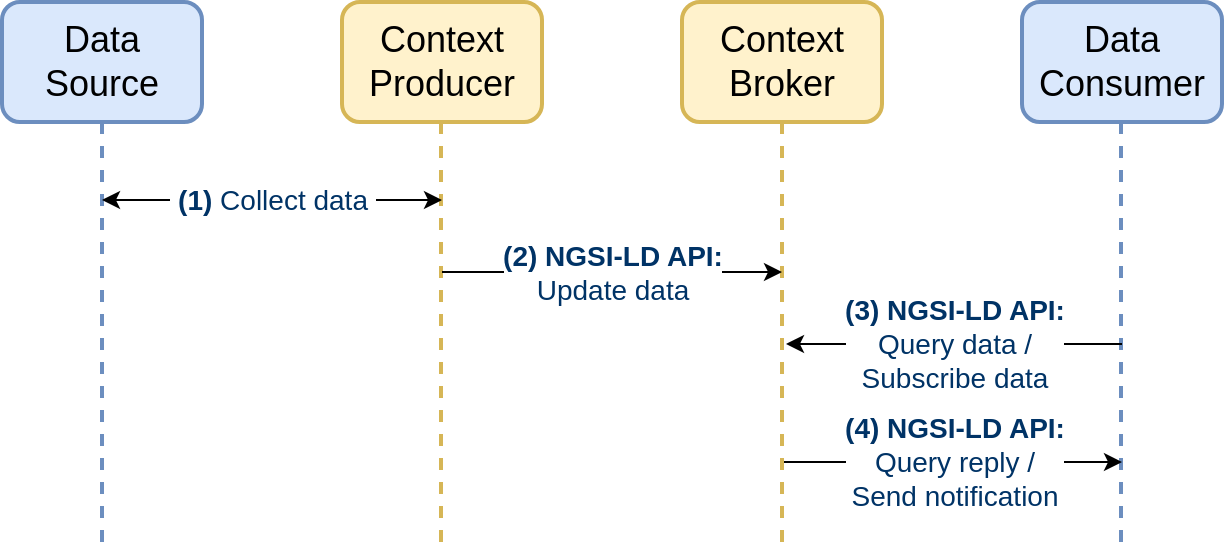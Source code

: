 <mxfile version="24.5.3" type="device" pages="23">
  <diagram name="data-materialization-workflow" id="F7MqV6mRHY583K2qxNko">
    <mxGraphModel dx="1026" dy="772" grid="1" gridSize="10" guides="1" tooltips="1" connect="1" arrows="1" fold="1" page="1" pageScale="1" pageWidth="827" pageHeight="1169" math="0" shadow="0">
      <root>
        <mxCell id="0" />
        <mxCell id="1" parent="0" />
        <mxCell id="rB83n-DWraEaGPYLCf7E-1" value="&lt;span style=&quot;font-weight: normal; font-size: 18px;&quot;&gt;Data&lt;br style=&quot;&quot;&gt;Source&lt;/span&gt;" style="rounded=1;whiteSpace=wrap;html=1;fillColor=#dae8fc;strokeColor=#6c8ebf;fontStyle=1;fontSize=15;strokeWidth=2;" vertex="1" parent="1">
          <mxGeometry x="370" y="240" width="100" height="60" as="geometry" />
        </mxCell>
        <mxCell id="rB83n-DWraEaGPYLCf7E-2" value="&lt;font style=&quot;font-size: 18px;&quot;&gt;Context&lt;br style=&quot;&quot;&gt;Producer&lt;/font&gt;" style="rounded=1;whiteSpace=wrap;html=1;fillColor=#fff2cc;strokeColor=#d6b656;fontStyle=0;fontSize=16;strokeWidth=2;" vertex="1" parent="1">
          <mxGeometry x="540" y="240" width="100" height="60" as="geometry" />
        </mxCell>
        <mxCell id="rB83n-DWraEaGPYLCf7E-3" value="" style="endArrow=none;dashed=1;html=1;rounded=0;entryX=0.5;entryY=1;entryDx=0;entryDy=0;fillColor=#dae8fc;strokeColor=#6c8ebf;strokeWidth=2;" edge="1" parent="1" target="rB83n-DWraEaGPYLCf7E-1">
          <mxGeometry width="50" height="50" relative="1" as="geometry">
            <mxPoint x="420" y="510" as="sourcePoint" />
            <mxPoint x="413" y="300" as="targetPoint" />
          </mxGeometry>
        </mxCell>
        <mxCell id="rB83n-DWraEaGPYLCf7E-4" value="" style="endArrow=none;dashed=1;html=1;rounded=0;entryX=0.5;entryY=1;entryDx=0;entryDy=0;fillColor=#dae8fc;strokeColor=#6c8ebf;strokeWidth=2;" edge="1" parent="1">
          <mxGeometry width="50" height="50" relative="1" as="geometry">
            <mxPoint x="929.5" y="510" as="sourcePoint" />
            <mxPoint x="929.5" y="300" as="targetPoint" />
          </mxGeometry>
        </mxCell>
        <mxCell id="rB83n-DWraEaGPYLCf7E-5" value="" style="endArrow=none;dashed=1;html=1;rounded=0;entryX=0.5;entryY=1;entryDx=0;entryDy=0;fillColor=#fff2cc;strokeColor=#d6b656;strokeWidth=2;" edge="1" parent="1">
          <mxGeometry width="50" height="50" relative="1" as="geometry">
            <mxPoint x="589.5" y="510" as="sourcePoint" />
            <mxPoint x="589.5" y="300" as="targetPoint" />
          </mxGeometry>
        </mxCell>
        <mxCell id="rB83n-DWraEaGPYLCf7E-6" value="" style="endArrow=none;dashed=1;html=1;rounded=0;fillColor=#fff2cc;strokeColor=#d6b656;strokeWidth=2;entryX=0.5;entryY=1;entryDx=0;entryDy=0;" edge="1" parent="1" target="rB83n-DWraEaGPYLCf7E-11">
          <mxGeometry width="50" height="50" relative="1" as="geometry">
            <mxPoint x="760" y="510" as="sourcePoint" />
            <mxPoint x="767" y="300" as="targetPoint" />
          </mxGeometry>
        </mxCell>
        <mxCell id="rB83n-DWraEaGPYLCf7E-7" value="&lt;font style=&quot;font-size: 14px;&quot; color=&quot;#003366&quot;&gt;&amp;nbsp;&lt;b&gt;(1)&lt;/b&gt; Collect data&amp;nbsp;&lt;/font&gt;" style="endArrow=classic;html=1;rounded=0;startArrow=classic;startFill=1;" edge="1" parent="1">
          <mxGeometry width="50" height="50" relative="1" as="geometry">
            <mxPoint x="420" y="339" as="sourcePoint" />
            <mxPoint x="590" y="339" as="targetPoint" />
            <mxPoint as="offset" />
          </mxGeometry>
        </mxCell>
        <mxCell id="rB83n-DWraEaGPYLCf7E-8" value="&lt;font style=&quot;font-size: 14px;&quot; color=&quot;#003366&quot;&gt;&lt;b style=&quot;&quot;&gt;(2) NGSI-LD API:&lt;br&gt;&lt;/b&gt;Update data&lt;/font&gt;" style="endArrow=classic;html=1;rounded=0;" edge="1" parent="1">
          <mxGeometry width="50" height="50" relative="1" as="geometry">
            <mxPoint x="590" y="375" as="sourcePoint" />
            <mxPoint x="760" y="375" as="targetPoint" />
            <mxPoint as="offset" />
          </mxGeometry>
        </mxCell>
        <mxCell id="rB83n-DWraEaGPYLCf7E-9" value="&lt;font style=&quot;font-size: 14px;&quot; color=&quot;#003366&quot;&gt;&lt;b style=&quot;&quot;&gt;(3) NGSI-LD API:&lt;/b&gt;&lt;br&gt;Query data /&lt;br&gt;&lt;/font&gt;&lt;div style=&quot;font-size: 14px;&quot;&gt;&lt;font style=&quot;font-size: 14px;&quot; color=&quot;#003366&quot;&gt;Subscribe data&lt;/font&gt;&lt;/div&gt;" style="endArrow=none;html=1;rounded=0;startArrow=classic;startFill=1;endFill=0;" edge="1" parent="1">
          <mxGeometry width="50" height="50" relative="1" as="geometry">
            <mxPoint x="762" y="411" as="sourcePoint" />
            <mxPoint x="930" y="411" as="targetPoint" />
            <mxPoint as="offset" />
          </mxGeometry>
        </mxCell>
        <mxCell id="rB83n-DWraEaGPYLCf7E-10" value="&lt;font style=&quot;font-size: 14px;&quot; color=&quot;#003366&quot;&gt;&lt;b style=&quot;&quot;&gt;(4) NGSI-LD API:&lt;/b&gt;&lt;br&gt;Query reply /&lt;br&gt;&lt;/font&gt;&lt;div style=&quot;font-size: 14px;&quot;&gt;&lt;font style=&quot;font-size: 14px;&quot; color=&quot;#003366&quot;&gt;Send notification&lt;/font&gt;&lt;/div&gt;" style="endArrow=classic;html=1;rounded=0;startArrow=none;startFill=0;endFill=1;" edge="1" parent="1">
          <mxGeometry x="0.006" width="50" height="50" relative="1" as="geometry">
            <mxPoint x="761" y="470" as="sourcePoint" />
            <mxPoint x="930" y="470" as="targetPoint" />
            <mxPoint as="offset" />
          </mxGeometry>
        </mxCell>
        <mxCell id="rB83n-DWraEaGPYLCf7E-11" value="&lt;font style=&quot;font-size: 18px;&quot;&gt;Context&lt;br style=&quot;&quot;&gt;Broker&lt;/font&gt;" style="rounded=1;whiteSpace=wrap;html=1;fillColor=#fff2cc;strokeColor=#d6b656;fontStyle=0;fontSize=16;strokeWidth=2;" vertex="1" parent="1">
          <mxGeometry x="710" y="240" width="100" height="60" as="geometry" />
        </mxCell>
        <mxCell id="rB83n-DWraEaGPYLCf7E-12" value="&lt;span style=&quot;font-weight: normal; font-size: 18px;&quot;&gt;Data&lt;br style=&quot;&quot;&gt;Consumer&lt;/span&gt;" style="rounded=1;whiteSpace=wrap;html=1;fillColor=#dae8fc;strokeColor=#6c8ebf;fontStyle=1;fontSize=15;strokeWidth=2;" vertex="1" parent="1">
          <mxGeometry x="880" y="240" width="100" height="60" as="geometry" />
        </mxCell>
      </root>
    </mxGraphModel>
  </diagram>
  <diagram name="data-virtualization-workflow" id="Ex71GH5Sev5m1mzBZGVu">
    <mxGraphModel dx="1026" dy="772" grid="1" gridSize="10" guides="1" tooltips="1" connect="1" arrows="1" fold="1" page="1" pageScale="1" pageWidth="827" pageHeight="1169" math="0" shadow="0">
      <root>
        <mxCell id="qFIuwAIqSEYDCrqk-xI4-0" />
        <mxCell id="qFIuwAIqSEYDCrqk-xI4-1" parent="qFIuwAIqSEYDCrqk-xI4-0" />
        <mxCell id="Seh1AkrjxXLmQ_nxv39s-0" value="" style="verticalLabelPosition=bottom;verticalAlign=top;html=1;shape=mxgraph.basic.rect;fillColor2=none;strokeWidth=1;size=20;indent=5;" vertex="1" parent="qFIuwAIqSEYDCrqk-xI4-1">
          <mxGeometry x="330" y="520" width="820" height="240" as="geometry" />
        </mxCell>
        <mxCell id="Seh1AkrjxXLmQ_nxv39s-1" value="" style="verticalLabelPosition=bottom;verticalAlign=top;html=1;shape=mxgraph.basic.rect;fillColor2=none;strokeWidth=1;size=20;indent=5;" vertex="1" parent="qFIuwAIqSEYDCrqk-xI4-1">
          <mxGeometry x="330" y="310" width="820" height="200" as="geometry" />
        </mxCell>
        <mxCell id="Seh1AkrjxXLmQ_nxv39s-2" value="&lt;span style=&quot;font-weight: normal; font-size: 18px;&quot;&gt;Data&lt;br style=&quot;&quot;&gt;Source&lt;/span&gt;" style="rounded=1;whiteSpace=wrap;html=1;fillColor=#dae8fc;strokeColor=#6c8ebf;fontStyle=1;fontSize=15;strokeWidth=2;" vertex="1" parent="qFIuwAIqSEYDCrqk-xI4-1">
          <mxGeometry x="370" y="240" width="100" height="60" as="geometry" />
        </mxCell>
        <mxCell id="Seh1AkrjxXLmQ_nxv39s-3" value="&lt;font style=&quot;font-size: 18px;&quot;&gt;Context&lt;br style=&quot;&quot;&gt;Source&lt;/font&gt;" style="rounded=1;whiteSpace=wrap;html=1;fillColor=#fff2cc;strokeColor=#d6b656;fontStyle=0;fontSize=16;strokeWidth=2;" vertex="1" parent="qFIuwAIqSEYDCrqk-xI4-1">
          <mxGeometry x="540" y="240" width="100" height="60" as="geometry" />
        </mxCell>
        <mxCell id="Seh1AkrjxXLmQ_nxv39s-4" value="" style="endArrow=none;dashed=1;html=1;rounded=0;entryX=0.5;entryY=1;entryDx=0;entryDy=0;fillColor=#dae8fc;strokeColor=#6c8ebf;strokeWidth=2;exitX=0.938;exitY=1.001;exitDx=0;exitDy=0;exitPerimeter=0;" edge="1" parent="qFIuwAIqSEYDCrqk-xI4-1" source="Seh1AkrjxXLmQ_nxv39s-0">
          <mxGeometry width="50" height="50" relative="1" as="geometry">
            <mxPoint x="1099" y="750" as="sourcePoint" />
            <mxPoint x="1099.5" y="300" as="targetPoint" />
          </mxGeometry>
        </mxCell>
        <mxCell id="Seh1AkrjxXLmQ_nxv39s-5" value="" style="endArrow=none;dashed=1;html=1;rounded=0;entryX=0.5;entryY=1;entryDx=0;entryDy=0;fillColor=#fff2cc;strokeColor=#d6b656;strokeWidth=2;exitX=0.317;exitY=1.002;exitDx=0;exitDy=0;exitPerimeter=0;" edge="1" parent="qFIuwAIqSEYDCrqk-xI4-1" source="Seh1AkrjxXLmQ_nxv39s-0">
          <mxGeometry width="50" height="50" relative="1" as="geometry">
            <mxPoint x="590" y="750" as="sourcePoint" />
            <mxPoint x="589.5" y="300" as="targetPoint" />
          </mxGeometry>
        </mxCell>
        <mxCell id="Seh1AkrjxXLmQ_nxv39s-6" value="" style="endArrow=none;dashed=1;html=1;rounded=0;fillColor=#fff2cc;strokeColor=#d6b656;strokeWidth=2;entryX=0.5;entryY=1;entryDx=0;entryDy=0;exitX=0.524;exitY=1.002;exitDx=0;exitDy=0;exitPerimeter=0;" edge="1" parent="qFIuwAIqSEYDCrqk-xI4-1" source="Seh1AkrjxXLmQ_nxv39s-0" target="Seh1AkrjxXLmQ_nxv39s-7">
          <mxGeometry width="50" height="50" relative="1" as="geometry">
            <mxPoint x="760" y="750" as="sourcePoint" />
            <mxPoint x="767" y="300" as="targetPoint" />
          </mxGeometry>
        </mxCell>
        <mxCell id="Seh1AkrjxXLmQ_nxv39s-7" value="&lt;font style=&quot;font-size: 18px;&quot;&gt;Context&lt;br style=&quot;&quot;&gt;Broker&lt;/font&gt;" style="rounded=1;whiteSpace=wrap;html=1;fillColor=#fff2cc;strokeColor=#d6b656;fontStyle=0;fontSize=16;strokeWidth=2;" vertex="1" parent="qFIuwAIqSEYDCrqk-xI4-1">
          <mxGeometry x="710" y="240" width="100" height="60" as="geometry" />
        </mxCell>
        <mxCell id="Seh1AkrjxXLmQ_nxv39s-8" value="&lt;span style=&quot;font-weight: normal; font-size: 16px;&quot;&gt;Data&lt;br style=&quot;&quot;&gt;Consumer&lt;/span&gt;" style="rounded=1;whiteSpace=wrap;html=1;fillColor=#dae8fc;strokeColor=#6c8ebf;fontStyle=1;fontSize=15;strokeWidth=2;" vertex="1" parent="qFIuwAIqSEYDCrqk-xI4-1">
          <mxGeometry x="1050" y="240" width="100" height="60" as="geometry" />
        </mxCell>
        <mxCell id="Seh1AkrjxXLmQ_nxv39s-9" value="" style="endArrow=none;dashed=1;html=1;rounded=0;fillColor=#fff2cc;strokeColor=#d6b656;strokeWidth=2;entryX=0.5;entryY=1;entryDx=0;entryDy=0;exitX=0.731;exitY=0.998;exitDx=0;exitDy=0;exitPerimeter=0;" edge="1" parent="qFIuwAIqSEYDCrqk-xI4-1" source="Seh1AkrjxXLmQ_nxv39s-0" target="Seh1AkrjxXLmQ_nxv39s-10">
          <mxGeometry width="50" height="50" relative="1" as="geometry">
            <mxPoint x="930" y="750" as="sourcePoint" />
            <mxPoint x="937" y="300" as="targetPoint" />
          </mxGeometry>
        </mxCell>
        <mxCell id="Seh1AkrjxXLmQ_nxv39s-10" value="&lt;font style=&quot;font-size: 18px;&quot;&gt;Context&lt;/font&gt;&lt;div style=&quot;font-size: 18px;&quot;&gt;&lt;font style=&quot;font-size: 18px;&quot;&gt;Registry&lt;/font&gt;&lt;/div&gt;" style="rounded=1;whiteSpace=wrap;html=1;fillColor=#fff2cc;strokeColor=#d6b656;fontStyle=0;fontSize=16;strokeWidth=2;" vertex="1" parent="qFIuwAIqSEYDCrqk-xI4-1">
          <mxGeometry x="880" y="240" width="100" height="60" as="geometry" />
        </mxCell>
        <mxCell id="Seh1AkrjxXLmQ_nxv39s-11" value="&lt;font style=&quot;font-size: 14px;&quot; color=&quot;#003366&quot;&gt;&lt;b&gt;(1) NGSI-LD API:&lt;/b&gt;&lt;br&gt;Query data&amp;nbsp;&lt;/font&gt;" style="endArrow=none;html=1;rounded=0;startArrow=classic;startFill=1;endFill=0;" edge="1" parent="qFIuwAIqSEYDCrqk-xI4-1">
          <mxGeometry width="50" height="50" relative="1" as="geometry">
            <mxPoint x="760" y="330" as="sourcePoint" />
            <mxPoint x="1100" y="330" as="targetPoint" />
            <mxPoint as="offset" />
          </mxGeometry>
        </mxCell>
        <mxCell id="Seh1AkrjxXLmQ_nxv39s-12" value="&lt;font style=&quot;font-size: 14px;&quot;&gt;&lt;b style=&quot;color: rgb(0, 51, 102);&quot;&gt;(3) NGSI-LD API:&lt;/b&gt;&lt;br style=&quot;color: rgb(0, 51, 102);&quot;&gt;&lt;span style=&quot;color: rgb(0, 51, 102);&quot;&gt;Forward query&lt;/span&gt;&lt;/font&gt;" style="endArrow=none;html=1;rounded=0;startArrow=classic;startFill=1;endFill=0;" edge="1" parent="qFIuwAIqSEYDCrqk-xI4-1">
          <mxGeometry width="50" height="50" relative="1" as="geometry">
            <mxPoint x="590" y="404.5" as="sourcePoint" />
            <mxPoint x="760" y="404.5" as="targetPoint" />
            <mxPoint as="offset" />
          </mxGeometry>
        </mxCell>
        <mxCell id="Seh1AkrjxXLmQ_nxv39s-13" value="&lt;font style=&quot;font-size: 14px;&quot;&gt;&lt;b style=&quot;color: rgb(0, 51, 102);&quot;&gt;(2) NGSI-LD API:&lt;/b&gt;&lt;br style=&quot;color: rgb(0, 51, 102);&quot;&gt;&lt;span style=&quot;color: rgb(0, 51, 102);&quot;&gt;Discover Context&amp;nbsp;&lt;/span&gt;&lt;/font&gt;&lt;div&gt;&lt;font style=&quot;font-size: 14px;&quot;&gt;&lt;span style=&quot;color: rgb(0, 51, 102);&quot;&gt;Source&amp;nbsp;&lt;/span&gt;&lt;/font&gt;&lt;/div&gt;" style="endArrow=classic;html=1;rounded=0;startArrow=none;startFill=0;" edge="1" parent="qFIuwAIqSEYDCrqk-xI4-1">
          <mxGeometry width="50" height="50" relative="1" as="geometry">
            <mxPoint x="760" y="370" as="sourcePoint" />
            <mxPoint x="930" y="370" as="targetPoint" />
            <mxPoint as="offset" />
          </mxGeometry>
        </mxCell>
        <mxCell id="Seh1AkrjxXLmQ_nxv39s-14" value="&lt;font style=&quot;font-size: 14px;&quot; color=&quot;#003366&quot;&gt;&amp;nbsp;&lt;b&gt;(4)&lt;/b&gt; Collect data&amp;nbsp;&lt;/font&gt;" style="endArrow=classic;html=1;rounded=0;startArrow=classic;startFill=1;" edge="1" parent="qFIuwAIqSEYDCrqk-xI4-1">
          <mxGeometry width="50" height="50" relative="1" as="geometry">
            <mxPoint x="420" y="430" as="sourcePoint" />
            <mxPoint x="590" y="430" as="targetPoint" />
            <mxPoint as="offset" />
          </mxGeometry>
        </mxCell>
        <mxCell id="Seh1AkrjxXLmQ_nxv39s-15" value="&lt;font style=&quot;font-size: 14px;&quot;&gt;&lt;b style=&quot;color: rgb(0, 51, 102);&quot;&gt;(5) NGSI-LD API:&lt;/b&gt;&lt;br style=&quot;color: rgb(0, 51, 102);&quot;&gt;&lt;font style=&quot;font-size: 14px;&quot; color=&quot;#003366&quot;&gt;Forward query reply&lt;/font&gt;&lt;/font&gt;" style="endArrow=classic;html=1;rounded=0;startArrow=none;startFill=0;endFill=1;" edge="1" parent="qFIuwAIqSEYDCrqk-xI4-1">
          <mxGeometry width="50" height="50" relative="1" as="geometry">
            <mxPoint x="590" y="460" as="sourcePoint" />
            <mxPoint x="760" y="460" as="targetPoint" />
            <mxPoint as="offset" />
          </mxGeometry>
        </mxCell>
        <mxCell id="Seh1AkrjxXLmQ_nxv39s-16" value="&lt;font style=&quot;font-size: 14px;&quot;&gt;&lt;b style=&quot;color: rgb(0, 51, 102);&quot;&gt;(6) NGSI-LD API:&lt;/b&gt;&lt;br style=&quot;color: rgb(0, 51, 102);&quot;&gt;&lt;font style=&quot;font-size: 14px;&quot; color=&quot;#003366&quot;&gt;Send query reply&lt;/font&gt;&lt;/font&gt;" style="endArrow=classic;html=1;rounded=0;startArrow=none;startFill=0;endFill=1;" edge="1" parent="qFIuwAIqSEYDCrqk-xI4-1">
          <mxGeometry width="50" height="50" relative="1" as="geometry">
            <mxPoint x="760" y="490" as="sourcePoint" />
            <mxPoint x="1100" y="490" as="targetPoint" />
            <mxPoint as="offset" />
          </mxGeometry>
        </mxCell>
        <mxCell id="Seh1AkrjxXLmQ_nxv39s-17" value="" style="endArrow=none;dashed=1;html=1;rounded=0;entryX=0.5;entryY=1;entryDx=0;entryDy=0;fillColor=#dae8fc;strokeColor=#6c8ebf;strokeWidth=2;exitX=0.11;exitY=0.998;exitDx=0;exitDy=0;exitPerimeter=0;" edge="1" parent="qFIuwAIqSEYDCrqk-xI4-1" source="Seh1AkrjxXLmQ_nxv39s-0" target="Seh1AkrjxXLmQ_nxv39s-2">
          <mxGeometry width="50" height="50" relative="1" as="geometry">
            <mxPoint x="420" y="750" as="sourcePoint" />
            <mxPoint x="420" y="310" as="targetPoint" />
          </mxGeometry>
        </mxCell>
        <mxCell id="Seh1AkrjxXLmQ_nxv39s-18" value="" style="verticalLabelPosition=bottom;verticalAlign=top;html=1;shape=card;whiteSpace=wrap;size=20;arcSize=12;rotation=-180;fillColor=#f5f5f5;strokeColor=#666666;fontColor=#333333;" vertex="1" parent="qFIuwAIqSEYDCrqk-xI4-1">
          <mxGeometry x="330" y="310" width="70" height="40" as="geometry" />
        </mxCell>
        <mxCell id="Seh1AkrjxXLmQ_nxv39s-19" value="" style="verticalLabelPosition=bottom;verticalAlign=top;html=1;shape=card;whiteSpace=wrap;size=20;arcSize=12;rotation=-180;fillColor=#f5f5f5;fontColor=#333333;strokeColor=#666666;" vertex="1" parent="qFIuwAIqSEYDCrqk-xI4-1">
          <mxGeometry x="330" y="520" width="70" height="40" as="geometry" />
        </mxCell>
        <mxCell id="Seh1AkrjxXLmQ_nxv39s-20" value="&lt;font style=&quot;font-size: 16px;&quot;&gt;Query&lt;/font&gt;" style="text;html=1;align=center;verticalAlign=middle;whiteSpace=wrap;rounded=0;" vertex="1" parent="qFIuwAIqSEYDCrqk-xI4-1">
          <mxGeometry x="335" y="315" width="60" height="30" as="geometry" />
        </mxCell>
        <mxCell id="Seh1AkrjxXLmQ_nxv39s-21" value="&lt;font style=&quot;font-size: 16px;&quot;&gt;Sub&lt;/font&gt;" style="text;html=1;align=center;verticalAlign=middle;whiteSpace=wrap;rounded=0;fontSize=14;" vertex="1" parent="qFIuwAIqSEYDCrqk-xI4-1">
          <mxGeometry x="335" y="525" width="60" height="30" as="geometry" />
        </mxCell>
        <mxCell id="Seh1AkrjxXLmQ_nxv39s-22" value="&lt;font style=&quot;font-size: 14px;&quot; color=&quot;#003366&quot;&gt;&lt;b&gt;(1) NGSI-LD API:&lt;/b&gt;&lt;br&gt;Subscribe data&lt;/font&gt;" style="endArrow=none;html=1;rounded=0;startArrow=classic;startFill=1;endFill=0;" edge="1" parent="qFIuwAIqSEYDCrqk-xI4-1">
          <mxGeometry width="50" height="50" relative="1" as="geometry">
            <mxPoint x="760" y="539.5" as="sourcePoint" />
            <mxPoint x="1100" y="539.5" as="targetPoint" />
            <mxPoint as="offset" />
          </mxGeometry>
        </mxCell>
        <mxCell id="Seh1AkrjxXLmQ_nxv39s-23" value="&lt;font style=&quot;font-size: 14px;&quot;&gt;&lt;b style=&quot;color: rgb(0, 51, 102);&quot;&gt;(2) NGSI-LD API:&lt;/b&gt;&lt;br style=&quot;color: rgb(0, 51, 102);&quot;&gt;&lt;span style=&quot;color: rgb(0, 51, 102);&quot;&gt;Discover Context&amp;nbsp;&lt;/span&gt;&lt;/font&gt;&lt;div&gt;&lt;font style=&quot;font-size: 14px;&quot;&gt;&lt;span style=&quot;color: rgb(0, 51, 102);&quot;&gt;Source&amp;nbsp;&lt;/span&gt;&lt;/font&gt;&lt;/div&gt;" style="endArrow=classic;html=1;rounded=0;startArrow=none;startFill=0;" edge="1" parent="qFIuwAIqSEYDCrqk-xI4-1">
          <mxGeometry width="50" height="50" relative="1" as="geometry">
            <mxPoint x="760" y="584" as="sourcePoint" />
            <mxPoint x="930" y="584" as="targetPoint" />
            <mxPoint as="offset" />
          </mxGeometry>
        </mxCell>
        <mxCell id="Seh1AkrjxXLmQ_nxv39s-24" value="&lt;font style=&quot;font-size: 14px;&quot;&gt;&lt;b style=&quot;color: rgb(0, 51, 102);&quot;&gt;(3) NGSI-LD API:&lt;/b&gt;&lt;br style=&quot;color: rgb(0, 51, 102);&quot;&gt;&lt;span style=&quot;color: rgb(0, 51, 102);&quot;&gt;Forward subscription&amp;nbsp;&lt;/span&gt;&lt;/font&gt;&lt;div style=&quot;font-size: 14px;&quot;&gt;&lt;font style=&quot;font-size: 14px;&quot;&gt;&lt;span style=&quot;color: rgb(0, 51, 102);&quot;&gt;request&lt;/span&gt;&lt;/font&gt;&lt;/div&gt;" style="endArrow=none;html=1;rounded=0;startArrow=classic;startFill=1;endFill=0;" edge="1" parent="qFIuwAIqSEYDCrqk-xI4-1">
          <mxGeometry width="50" height="50" relative="1" as="geometry">
            <mxPoint x="590" y="620" as="sourcePoint" />
            <mxPoint x="760" y="620" as="targetPoint" />
            <mxPoint as="offset" />
          </mxGeometry>
        </mxCell>
        <mxCell id="Seh1AkrjxXLmQ_nxv39s-25" value="&lt;font style=&quot;font-size: 14px;&quot;&gt;&lt;b style=&quot;color: rgb(0, 51, 102);&quot;&gt;(4) &lt;/b&gt;&lt;span style=&quot;color: rgb(0, 51, 102);&quot;&gt;Configure&amp;nbsp;&lt;/span&gt;&lt;/font&gt;&lt;div&gt;&lt;font style=&quot;font-size: 14px;&quot;&gt;&lt;span style=&quot;color: rgb(0, 51, 102);&quot;&gt;subscription&lt;/span&gt;&lt;/font&gt;&lt;/div&gt;" style="endArrow=none;html=1;rounded=0;startArrow=classic;startFill=1;endFill=0;" edge="1" parent="qFIuwAIqSEYDCrqk-xI4-1">
          <mxGeometry width="50" height="50" relative="1" as="geometry">
            <mxPoint x="420" y="650" as="sourcePoint" />
            <mxPoint x="590" y="650" as="targetPoint" />
            <mxPoint as="offset" />
          </mxGeometry>
        </mxCell>
        <mxCell id="Seh1AkrjxXLmQ_nxv39s-26" value="&lt;font style=&quot;font-size: 14px;&quot;&gt;&lt;b style=&quot;color: rgb(0, 51, 102);&quot;&gt;(6) NGSI-LD API:&lt;/b&gt;&lt;br style=&quot;color: rgb(0, 51, 102);&quot;&gt;&lt;font style=&quot;font-size: 14px;&quot; color=&quot;#003366&quot;&gt;Forward notification&lt;/font&gt;&lt;/font&gt;" style="endArrow=classic;html=1;rounded=0;startArrow=none;startFill=0;endFill=1;" edge="1" parent="qFIuwAIqSEYDCrqk-xI4-1">
          <mxGeometry width="50" height="50" relative="1" as="geometry">
            <mxPoint x="590" y="710" as="sourcePoint" />
            <mxPoint x="760" y="710" as="targetPoint" />
            <mxPoint as="offset" />
          </mxGeometry>
        </mxCell>
        <mxCell id="Seh1AkrjxXLmQ_nxv39s-27" value="&lt;font style=&quot;font-size: 14px;&quot;&gt;&lt;b style=&quot;color: rgb(0, 51, 102);&quot;&gt;(5) &lt;/b&gt;&lt;span style=&quot;color: rgb(0, 51, 102);&quot;&gt;Notification&lt;/span&gt;&lt;/font&gt;" style="endArrow=classic;html=1;rounded=0;startArrow=none;startFill=0;endFill=1;" edge="1" parent="qFIuwAIqSEYDCrqk-xI4-1">
          <mxGeometry width="50" height="50" relative="1" as="geometry">
            <mxPoint x="420" y="680" as="sourcePoint" />
            <mxPoint x="590" y="680" as="targetPoint" />
            <mxPoint as="offset" />
          </mxGeometry>
        </mxCell>
        <mxCell id="Seh1AkrjxXLmQ_nxv39s-28" value="&lt;span style=&quot;background-color: rgb(255, 255, 255); font-size: 14px;&quot;&gt;&lt;b style=&quot;color: rgb(0, 51, 102);&quot;&gt;(7) NGSI-LD API:&lt;/b&gt;&lt;br style=&quot;color: rgb(0, 51, 102);&quot;&gt;&lt;font style=&quot;font-size: 14px;&quot; color=&quot;#003366&quot;&gt;Send notification&lt;/font&gt;&lt;/span&gt;" style="endArrow=classic;html=1;rounded=0;startArrow=none;startFill=0;endFill=1;" edge="1" parent="qFIuwAIqSEYDCrqk-xI4-1">
          <mxGeometry width="50" height="50" relative="1" as="geometry">
            <mxPoint x="760" y="740" as="sourcePoint" />
            <mxPoint x="1100" y="740" as="targetPoint" />
            <mxPoint as="offset" />
          </mxGeometry>
        </mxCell>
      </root>
    </mxGraphModel>
  </diagram>
  <diagram id="kFhykWdJ3ANb0jpglfEU" name="NDTs-CIM-v1">
    <mxGraphModel dx="1026" dy="772" grid="1" gridSize="10" guides="1" tooltips="1" connect="1" arrows="1" fold="1" page="1" pageScale="1" pageWidth="827" pageHeight="1169" math="0" shadow="0">
      <root>
        <mxCell id="0" />
        <mxCell id="1" parent="0" />
        <mxCell id="4b19g5tG4Q7Uleen0gBi-7" value="NGSI-LD compliant&lt;div&gt;Network Digital&amp;nbsp;&lt;span style=&quot;background-color: initial;&quot;&gt;Twins&lt;/span&gt;&lt;/div&gt;" style="rounded=0;whiteSpace=wrap;html=1;labelPosition=center;verticalLabelPosition=top;align=center;verticalAlign=bottom;fontSize=16;" parent="1" vertex="1">
          <mxGeometry x="740" y="240" width="420" height="460" as="geometry" />
        </mxCell>
        <mxCell id="ay-XE7CQB6KTG2Q2DcBj-16" value="&lt;font style=&quot;font-size: 16px;&quot;&gt;Network Domain&amp;nbsp;&lt;/font&gt;&lt;div&gt;&lt;font style=&quot;font-size: 16px;&quot;&gt;Assets&lt;/font&gt;&lt;/div&gt;" style="ellipse;whiteSpace=wrap;html=1;fillColor=none;labelPosition=center;verticalLabelPosition=top;align=center;verticalAlign=bottom;" parent="1" vertex="1">
          <mxGeometry x="350" y="256.75" width="340" height="340" as="geometry" />
        </mxCell>
        <mxCell id="ay-XE7CQB6KTG2Q2DcBj-2" value="" style="shape=mxgraph.cisco.routers.router;sketch=0;html=1;pointerEvents=1;dashed=0;fillColor=#036897;strokeColor=#ffffff;strokeWidth=2;verticalLabelPosition=bottom;verticalAlign=top;align=center;outlineConnect=0;" parent="1" vertex="1">
          <mxGeometry x="367" y="400.25" width="78" height="53" as="geometry" />
        </mxCell>
        <mxCell id="ay-XE7CQB6KTG2Q2DcBj-3" value="" style="shape=mxgraph.cisco.routers.router;sketch=0;html=1;pointerEvents=1;dashed=0;fillColor=#036897;strokeColor=#ffffff;strokeWidth=2;verticalLabelPosition=bottom;verticalAlign=top;align=center;outlineConnect=0;" parent="1" vertex="1">
          <mxGeometry x="481" y="400.25" width="78" height="53" as="geometry" />
        </mxCell>
        <mxCell id="ay-XE7CQB6KTG2Q2DcBj-4" value="" style="shape=mxgraph.cisco.routers.router;sketch=0;html=1;pointerEvents=1;dashed=0;fillColor=#036897;strokeColor=#ffffff;strokeWidth=2;verticalLabelPosition=bottom;verticalAlign=top;align=center;outlineConnect=0;" parent="1" vertex="1">
          <mxGeometry x="481" y="299.25" width="78" height="53" as="geometry" />
        </mxCell>
        <mxCell id="ay-XE7CQB6KTG2Q2DcBj-5" value="" style="shape=mxgraph.cisco.routers.router;sketch=0;html=1;pointerEvents=1;dashed=0;fillColor=#036897;strokeColor=#ffffff;strokeWidth=2;verticalLabelPosition=bottom;verticalAlign=top;align=center;outlineConnect=0;" parent="1" vertex="1">
          <mxGeometry x="481" y="499.25" width="78" height="53" as="geometry" />
        </mxCell>
        <mxCell id="ay-XE7CQB6KTG2Q2DcBj-7" value="" style="endArrow=none;html=1;rounded=0;exitX=0.5;exitY=0;exitDx=0;exitDy=0;exitPerimeter=0;entryX=0;entryY=0.5;entryDx=0;entryDy=0;entryPerimeter=0;startArrow=none;startFill=0;endFill=0;" parent="1" source="ay-XE7CQB6KTG2Q2DcBj-2" target="ay-XE7CQB6KTG2Q2DcBj-4" edge="1">
          <mxGeometry width="50" height="50" relative="1" as="geometry">
            <mxPoint x="455" y="437.25" as="sourcePoint" />
            <mxPoint x="597" y="437.25" as="targetPoint" />
          </mxGeometry>
        </mxCell>
        <mxCell id="ay-XE7CQB6KTG2Q2DcBj-8" value="" style="endArrow=none;html=1;rounded=0;exitX=0.5;exitY=1;exitDx=0;exitDy=0;exitPerimeter=0;entryX=0;entryY=0.5;entryDx=0;entryDy=0;entryPerimeter=0;startArrow=none;startFill=0;endFill=0;" parent="1" source="ay-XE7CQB6KTG2Q2DcBj-2" target="ay-XE7CQB6KTG2Q2DcBj-5" edge="1">
          <mxGeometry width="50" height="50" relative="1" as="geometry">
            <mxPoint x="416" y="410.25" as="sourcePoint" />
            <mxPoint x="492" y="346.25" as="targetPoint" />
          </mxGeometry>
        </mxCell>
        <mxCell id="ay-XE7CQB6KTG2Q2DcBj-9" value="" style="shape=mxgraph.cisco.routers.router;sketch=0;html=1;pointerEvents=1;dashed=0;fillColor=#036897;strokeColor=#ffffff;strokeWidth=2;verticalLabelPosition=bottom;verticalAlign=top;align=center;outlineConnect=0;" parent="1" vertex="1">
          <mxGeometry x="597" y="400.25" width="78" height="53" as="geometry" />
        </mxCell>
        <mxCell id="ay-XE7CQB6KTG2Q2DcBj-10" value="" style="endArrow=none;html=1;rounded=0;exitX=0.5;exitY=0;exitDx=0;exitDy=0;exitPerimeter=0;entryX=1;entryY=0.5;entryDx=0;entryDy=0;entryPerimeter=0;startArrow=none;startFill=0;endFill=0;" parent="1" source="ay-XE7CQB6KTG2Q2DcBj-9" target="ay-XE7CQB6KTG2Q2DcBj-4" edge="1">
          <mxGeometry width="50" height="50" relative="1" as="geometry">
            <mxPoint x="416" y="410.25" as="sourcePoint" />
            <mxPoint x="492" y="346.25" as="targetPoint" />
          </mxGeometry>
        </mxCell>
        <mxCell id="ay-XE7CQB6KTG2Q2DcBj-11" value="" style="endArrow=none;html=1;rounded=0;exitX=1;exitY=0.5;exitDx=0;exitDy=0;exitPerimeter=0;entryX=0.5;entryY=1;entryDx=0;entryDy=0;entryPerimeter=0;startArrow=none;startFill=0;endFill=0;" parent="1" source="ay-XE7CQB6KTG2Q2DcBj-5" target="ay-XE7CQB6KTG2Q2DcBj-9" edge="1">
          <mxGeometry width="50" height="50" relative="1" as="geometry">
            <mxPoint x="426" y="420.25" as="sourcePoint" />
            <mxPoint x="502" y="356.25" as="targetPoint" />
          </mxGeometry>
        </mxCell>
        <mxCell id="ay-XE7CQB6KTG2Q2DcBj-18" value="" style="endArrow=none;html=1;rounded=0;entryX=0;entryY=0.5;entryDx=0;entryDy=0;entryPerimeter=0;exitX=1;exitY=0.5;exitDx=0;exitDy=0;exitPerimeter=0;" parent="1" source="ay-XE7CQB6KTG2Q2DcBj-2" target="ay-XE7CQB6KTG2Q2DcBj-3" edge="1">
          <mxGeometry width="50" height="50" relative="1" as="geometry">
            <mxPoint x="407" y="469.25" as="sourcePoint" />
            <mxPoint x="457" y="419.25" as="targetPoint" />
          </mxGeometry>
        </mxCell>
        <mxCell id="ay-XE7CQB6KTG2Q2DcBj-19" value="" style="endArrow=none;html=1;rounded=0;entryX=0;entryY=0.5;entryDx=0;entryDy=0;entryPerimeter=0;exitX=1;exitY=0.5;exitDx=0;exitDy=0;exitPerimeter=0;" parent="1" source="ay-XE7CQB6KTG2Q2DcBj-3" target="ay-XE7CQB6KTG2Q2DcBj-9" edge="1">
          <mxGeometry width="50" height="50" relative="1" as="geometry">
            <mxPoint x="467" y="469.25" as="sourcePoint" />
            <mxPoint x="517" y="419.25" as="targetPoint" />
          </mxGeometry>
        </mxCell>
        <mxCell id="rhERMNvvRxcaH8SVObFJ-1" value="" style="endArrow=classic;html=1;rounded=0;entryX=0;entryY=0.5;entryDx=0;entryDy=0;exitX=1;exitY=0.5;exitDx=0;exitDy=0;" parent="1" source="ay-XE7CQB6KTG2Q2DcBj-16" target="4igCX7jqlauHDT2pYsRX-1" edge="1">
          <mxGeometry width="50" height="50" relative="1" as="geometry">
            <mxPoint x="414" y="250" as="sourcePoint" />
            <mxPoint x="730" y="240" as="targetPoint" />
            <Array as="points">
              <mxPoint x="730" y="427" />
            </Array>
          </mxGeometry>
        </mxCell>
        <mxCell id="iF4_8ZjjwwlyXxNzji4z-1" value="&lt;font style=&quot;font-size: 16px;&quot;&gt;Augmentation Functions&lt;/font&gt;" style="rounded=1;whiteSpace=wrap;html=1;fillColor=#e1d5e7;strokeColor=#9673a6;strokeWidth=2;" parent="1" vertex="1">
          <mxGeometry x="796.75" y="256.75" width="120" height="70.75" as="geometry" />
        </mxCell>
        <mxCell id="iF4_8ZjjwwlyXxNzji4z-2" value="&lt;font style=&quot;font-size: 10px;&quot;&gt;Configuration&amp;nbsp;&lt;/font&gt;&lt;div style=&quot;font-size: 10px;&quot;&gt;and State&lt;/div&gt;" style="endArrow=classic;html=1;rounded=0;exitX=0.25;exitY=0;exitDx=0;exitDy=0;entryX=0.204;entryY=0.988;entryDx=0;entryDy=0;entryPerimeter=0;" parent="1" source="4igCX7jqlauHDT2pYsRX-1" target="iF4_8ZjjwwlyXxNzji4z-1" edge="1">
          <mxGeometry x="0.008" width="50" height="50" relative="1" as="geometry">
            <mxPoint x="680" y="280" as="sourcePoint" />
            <mxPoint x="730" y="230" as="targetPoint" />
            <mxPoint as="offset" />
          </mxGeometry>
        </mxCell>
        <mxCell id="iF4_8ZjjwwlyXxNzji4z-3" value="" style="endArrow=classic;html=1;rounded=0;exitX=0.794;exitY=1;exitDx=0;exitDy=0;entryX=0.75;entryY=0;entryDx=0;entryDy=0;exitPerimeter=0;" parent="1" source="iF4_8ZjjwwlyXxNzji4z-1" target="4igCX7jqlauHDT2pYsRX-1" edge="1">
          <mxGeometry width="50" height="50" relative="1" as="geometry">
            <mxPoint x="680" y="280" as="sourcePoint" />
            <mxPoint x="730" y="230" as="targetPoint" />
          </mxGeometry>
        </mxCell>
        <mxCell id="iF4_8ZjjwwlyXxNzji4z-4" value="&lt;font style=&quot;font-size: 10px;&quot;&gt;New KPIs&lt;/font&gt;" style="edgeLabel;html=1;align=center;verticalAlign=middle;resizable=0;points=[];" parent="iF4_8ZjjwwlyXxNzji4z-3" vertex="1" connectable="0">
          <mxGeometry x="0.086" y="-3" relative="1" as="geometry">
            <mxPoint y="-8" as="offset" />
          </mxGeometry>
        </mxCell>
        <mxCell id="iF4_8ZjjwwlyXxNzji4z-6" value="" style="endArrow=none;html=1;rounded=0;entryX=0.5;entryY=0;entryDx=0;entryDy=0;exitX=0.5;exitY=0;exitDx=0;exitDy=0;exitPerimeter=0;dashed=1;" parent="1" source="ay-XE7CQB6KTG2Q2DcBj-4" target="ay-XE7CQB6KTG2Q2DcBj-16" edge="1">
          <mxGeometry width="50" height="50" relative="1" as="geometry">
            <mxPoint x="527" y="299.25" as="sourcePoint" />
            <mxPoint x="577" y="249.25" as="targetPoint" />
          </mxGeometry>
        </mxCell>
        <mxCell id="iF4_8ZjjwwlyXxNzji4z-7" value="" style="endArrow=none;html=1;rounded=0;entryX=0.5;entryY=0;entryDx=0;entryDy=0;exitX=0.5;exitY=1;exitDx=0;exitDy=0;dashed=1;" parent="1" source="ay-XE7CQB6KTG2Q2DcBj-16" edge="1">
          <mxGeometry width="50" height="50" relative="1" as="geometry">
            <mxPoint x="520" y="585" as="sourcePoint" />
            <mxPoint x="520" y="549" as="targetPoint" />
          </mxGeometry>
        </mxCell>
        <mxCell id="iF4_8ZjjwwlyXxNzji4z-8" value="" style="endArrow=none;html=1;rounded=0;entryX=1;entryY=0.5;entryDx=0;entryDy=0;dashed=1;" parent="1" source="ay-XE7CQB6KTG2Q2DcBj-9" target="ay-XE7CQB6KTG2Q2DcBj-16" edge="1">
          <mxGeometry width="50" height="50" relative="1" as="geometry">
            <mxPoint x="657" y="480" as="sourcePoint" />
            <mxPoint x="697" y="427" as="targetPoint" />
          </mxGeometry>
        </mxCell>
        <mxCell id="iF4_8ZjjwwlyXxNzji4z-9" value="" style="endArrow=none;html=1;rounded=0;exitX=0;exitY=0.5;exitDx=0;exitDy=0;entryX=0;entryY=0.5;entryDx=0;entryDy=0;entryPerimeter=0;dashed=1;" parent="1" source="ay-XE7CQB6KTG2Q2DcBj-16" target="ay-XE7CQB6KTG2Q2DcBj-2" edge="1">
          <mxGeometry width="50" height="50" relative="1" as="geometry">
            <mxPoint x="647" y="330" as="sourcePoint" />
            <mxPoint x="697" y="280" as="targetPoint" />
          </mxGeometry>
        </mxCell>
        <mxCell id="iF4_8ZjjwwlyXxNzji4z-10" value="&lt;font style=&quot;font-size: 10px;&quot;&gt;Configuration&amp;nbsp;&lt;/font&gt;&lt;div style=&quot;font-size: 10px;&quot;&gt;&lt;font style=&quot;font-size: 10px;&quot;&gt;and State&lt;/font&gt;&lt;/div&gt;" style="endArrow=classic;html=1;rounded=0;exitX=0.25;exitY=1;exitDx=0;exitDy=0;entryX=0.2;entryY=-0.009;entryDx=0;entryDy=0;entryPerimeter=0;" parent="1" source="4igCX7jqlauHDT2pYsRX-1" target="iF4_8ZjjwwlyXxNzji4z-5" edge="1">
          <mxGeometry x="0.004" width="50" height="50" relative="1" as="geometry">
            <mxPoint x="831" y="397" as="sourcePoint" />
            <mxPoint x="831" y="340" as="targetPoint" />
            <mxPoint as="offset" />
          </mxGeometry>
        </mxCell>
        <mxCell id="iF4_8ZjjwwlyXxNzji4z-11" value="" style="endArrow=classic;html=1;rounded=0;exitX=0.801;exitY=-0.019;exitDx=0;exitDy=0;entryX=0.75;entryY=1;entryDx=0;entryDy=0;exitPerimeter=0;" parent="1" source="iF4_8ZjjwwlyXxNzji4z-5" target="4igCX7jqlauHDT2pYsRX-1" edge="1">
          <mxGeometry width="50" height="50" relative="1" as="geometry">
            <mxPoint x="903" y="340" as="sourcePoint" />
            <mxPoint x="903" y="397" as="targetPoint" />
          </mxGeometry>
        </mxCell>
        <mxCell id="iF4_8ZjjwwlyXxNzji4z-12" value="&lt;font style=&quot;font-size: 10px;&quot;&gt;Predicted&amp;nbsp;&lt;/font&gt;&lt;div style=&quot;font-size: 10px;&quot;&gt;&lt;font style=&quot;font-size: 10px;&quot;&gt;Results&lt;/font&gt;&lt;/div&gt;" style="edgeLabel;html=1;align=center;verticalAlign=middle;resizable=0;points=[];" parent="iF4_8ZjjwwlyXxNzji4z-11" vertex="1" connectable="0">
          <mxGeometry x="0.086" y="-3" relative="1" as="geometry">
            <mxPoint x="-3" y="5" as="offset" />
          </mxGeometry>
        </mxCell>
        <mxCell id="iF4_8ZjjwwlyXxNzji4z-13" value="" style="html=1;shadow=0;dashed=0;align=center;verticalAlign=middle;shape=mxgraph.arrows2.uTurnArrow;dy=6.23;arrowHead=29.44;dx2=13.97;rotation=-180;fillColor=#dae8fc;strokeColor=#6c8ebf;" parent="1" vertex="1">
          <mxGeometry x="1045" y="391.75" width="45" height="70" as="geometry" />
        </mxCell>
        <mxCell id="iF4_8ZjjwwlyXxNzji4z-16" value="&lt;font style=&quot;font-size: 16px;&quot;&gt;Prospective Services&lt;/font&gt;" style="rounded=1;whiteSpace=wrap;html=1;fillColor=#e1d5e7;strokeColor=#9673a6;strokeWidth=2;" parent="1" vertex="1">
          <mxGeometry x="970" y="299.25" width="120" height="70.75" as="geometry" />
        </mxCell>
        <mxCell id="iF4_8ZjjwwlyXxNzji4z-17" value="Close-Loop&lt;div&gt;Automation&lt;/div&gt;" style="text;html=1;align=center;verticalAlign=middle;whiteSpace=wrap;rounded=0;rotation=90;strokeColor=default;" parent="1" vertex="1">
          <mxGeometry x="1080" y="406.75" width="70" height="30" as="geometry" />
        </mxCell>
        <mxCell id="iF4_8ZjjwwlyXxNzji4z-20" value="" style="endArrow=classic;html=1;rounded=0;exitX=1;exitY=0.5;exitDx=0;exitDy=0;" parent="1" source="4igCX7jqlauHDT2pYsRX-1" edge="1">
          <mxGeometry width="50" height="50" relative="1" as="geometry">
            <mxPoint x="900" y="470" as="sourcePoint" />
            <mxPoint x="1030" y="480" as="targetPoint" />
            <Array as="points">
              <mxPoint x="1030" y="427" />
            </Array>
          </mxGeometry>
        </mxCell>
        <mxCell id="iF4_8ZjjwwlyXxNzji4z-19" value="&lt;meta charset=&quot;utf-8&quot;&gt;&lt;font style=&quot;forced-color-adjust: none; color: rgb(0, 0, 0); font-family: Helvetica; font-style: normal; font-variant-ligatures: normal; font-variant-caps: normal; font-weight: 400; letter-spacing: normal; orphans: 2; text-align: center; text-indent: 0px; text-transform: none; widows: 2; word-spacing: 0px; -webkit-text-stroke-width: 0px; white-space: nowrap; text-decoration-thickness: initial; text-decoration-style: initial; text-decoration-color: initial; font-size: 10px;&quot;&gt;Configuration&amp;nbsp;&lt;/font&gt;&lt;div style=&quot;forced-color-adjust: none; color: rgb(0, 0, 0); font-family: Helvetica; font-style: normal; font-variant-ligatures: normal; font-variant-caps: normal; font-weight: 400; letter-spacing: normal; orphans: 2; text-align: center; text-indent: 0px; text-transform: none; widows: 2; word-spacing: 0px; -webkit-text-stroke-width: 0px; white-space: nowrap; text-decoration-thickness: initial; text-decoration-style: initial; text-decoration-color: initial; font-size: 10px;&quot;&gt;&lt;font style=&quot;forced-color-adjust: none; font-size: 10px;&quot;&gt;and State&lt;/font&gt;&lt;/div&gt;" style="endArrow=classic;html=1;rounded=0;exitX=1;exitY=0.5;exitDx=0;exitDy=0;entryX=0.5;entryY=1;entryDx=0;entryDy=0;align=center;" parent="1" source="4igCX7jqlauHDT2pYsRX-1" target="iF4_8ZjjwwlyXxNzji4z-16" edge="1">
          <mxGeometry x="0.37" width="50" height="50" relative="1" as="geometry">
            <mxPoint x="831" y="397" as="sourcePoint" />
            <mxPoint x="831" y="340" as="targetPoint" />
            <mxPoint as="offset" />
            <Array as="points">
              <mxPoint x="1030" y="427" />
            </Array>
          </mxGeometry>
        </mxCell>
        <mxCell id="iF4_8ZjjwwlyXxNzji4z-21" value="" style="endArrow=classic;html=1;rounded=0;exitX=0;exitY=0.5;exitDx=0;exitDy=0;entryX=1;entryY=0.25;entryDx=0;entryDy=0;" parent="1" source="iF4_8ZjjwwlyXxNzji4z-16" target="4igCX7jqlauHDT2pYsRX-1" edge="1">
          <mxGeometry width="50" height="50" relative="1" as="geometry">
            <mxPoint x="900" y="470" as="sourcePoint" />
            <mxPoint x="950" y="420" as="targetPoint" />
            <Array as="points">
              <mxPoint x="950" y="335" />
              <mxPoint x="950" y="407" />
            </Array>
          </mxGeometry>
        </mxCell>
        <mxCell id="iF4_8ZjjwwlyXxNzji4z-22" value="&lt;font style=&quot;font-size: 10px;&quot;&gt;What-If&lt;/font&gt;&lt;div style=&quot;font-size: 10px;&quot;&gt;&lt;font style=&quot;font-size: 10px;&quot;&gt;Analysis&lt;/font&gt;&lt;/div&gt;" style="edgeLabel;html=1;align=center;verticalAlign=middle;resizable=0;points=[];" parent="iF4_8ZjjwwlyXxNzji4z-21" vertex="1" connectable="0">
          <mxGeometry x="-0.009" relative="1" as="geometry">
            <mxPoint y="9" as="offset" />
          </mxGeometry>
        </mxCell>
        <mxCell id="iF4_8ZjjwwlyXxNzji4z-23" value="" style="endArrow=classic;html=1;rounded=0;entryX=1;entryY=0.75;entryDx=0;entryDy=0;exitX=0;exitY=0.5;exitDx=0;exitDy=0;" parent="1" source="iF4_8ZjjwwlyXxNzji4z-18" target="4igCX7jqlauHDT2pYsRX-1" edge="1">
          <mxGeometry width="50" height="50" relative="1" as="geometry">
            <mxPoint x="900" y="470" as="sourcePoint" />
            <mxPoint x="950" y="420" as="targetPoint" />
            <Array as="points">
              <mxPoint x="950" y="517" />
              <mxPoint x="950" y="447" />
            </Array>
          </mxGeometry>
        </mxCell>
        <mxCell id="iF4_8ZjjwwlyXxNzji4z-24" value="&lt;font style=&quot;font-size: 10px;&quot;&gt;Network&lt;/font&gt;&lt;div style=&quot;font-size: 10px;&quot;&gt;&lt;font style=&quot;font-size: 10px;&quot;&gt;Optimization&lt;/font&gt;&lt;/div&gt;" style="edgeLabel;html=1;align=center;verticalAlign=middle;resizable=0;points=[];" parent="iF4_8ZjjwwlyXxNzji4z-23" vertex="1" connectable="0">
          <mxGeometry x="-0.141" y="-1" relative="1" as="geometry">
            <mxPoint y="-21" as="offset" />
          </mxGeometry>
        </mxCell>
        <mxCell id="4igCX7jqlauHDT2pYsRX-1" value="&lt;font style=&quot;font-size: 16px;&quot;&gt;NGSI-LD&amp;nbsp;&lt;/font&gt;&lt;div style=&quot;font-size: 16px;&quot;&gt;&lt;font style=&quot;font-size: 16px;&quot;&gt;Context Broker&lt;/font&gt;&lt;/div&gt;" style="rounded=1;whiteSpace=wrap;html=1;fillColor=#fff2cc;strokeColor=#d6b656;strokeWidth=2;" parent="1" vertex="1">
          <mxGeometry x="785.13" y="386.75" width="143.25" height="80" as="geometry" />
        </mxCell>
        <mxCell id="iF4_8ZjjwwlyXxNzji4z-18" value="&lt;font style=&quot;font-size: 16px;&quot;&gt;Prescriptive&lt;/font&gt;&lt;div&gt;&lt;font style=&quot;font-size: 16px;&quot;&gt;Services&lt;/font&gt;&lt;/div&gt;" style="rounded=1;whiteSpace=wrap;html=1;fillColor=#e1d5e7;strokeColor=#9673a6;strokeWidth=2;" parent="1" vertex="1">
          <mxGeometry x="970" y="481.5" width="120" height="70.75" as="geometry" />
        </mxCell>
        <mxCell id="4b19g5tG4Q7Uleen0gBi-1" value="&lt;span style=&quot;font-size: 16px;&quot;&gt;Diagnosis&lt;/span&gt;&lt;div&gt;&lt;span style=&quot;font-size: 16px;&quot;&gt;Modules&lt;/span&gt;&lt;/div&gt;" style="rounded=1;whiteSpace=wrap;html=1;fillColor=#e1d5e7;strokeColor=#9673a6;strokeWidth=2;" parent="1" vertex="1">
          <mxGeometry x="970" y="610" width="120" height="70.75" as="geometry" />
        </mxCell>
        <mxCell id="4b19g5tG4Q7Uleen0gBi-2" value="&lt;meta charset=&quot;utf-8&quot;&gt;&lt;font style=&quot;forced-color-adjust: none; color: rgb(0, 0, 0); font-family: Helvetica; font-style: normal; font-variant-ligatures: normal; font-variant-caps: normal; font-weight: 400; letter-spacing: normal; orphans: 2; text-align: center; text-indent: 0px; text-transform: none; widows: 2; word-spacing: 0px; -webkit-text-stroke-width: 0px; white-space: nowrap; text-decoration-thickness: initial; text-decoration-style: initial; text-decoration-color: initial; font-size: 10px;&quot;&gt;Configuration&amp;nbsp;&lt;/font&gt;&lt;div style=&quot;forced-color-adjust: none; color: rgb(0, 0, 0); font-family: Helvetica; font-style: normal; font-variant-ligatures: normal; font-variant-caps: normal; font-weight: 400; letter-spacing: normal; orphans: 2; text-align: center; text-indent: 0px; text-transform: none; widows: 2; word-spacing: 0px; -webkit-text-stroke-width: 0px; white-space: nowrap; text-decoration-thickness: initial; text-decoration-style: initial; text-decoration-color: initial; font-size: 10px;&quot;&gt;&lt;font style=&quot;forced-color-adjust: none; font-size: 10px;&quot;&gt;and State&lt;/font&gt;&lt;/div&gt;" style="endArrow=classic;html=1;rounded=0;exitX=0.5;exitY=1;exitDx=0;exitDy=0;entryX=0;entryY=0.5;entryDx=0;entryDy=0;" parent="1" source="4igCX7jqlauHDT2pYsRX-1" target="4b19g5tG4Q7Uleen0gBi-1" edge="1">
          <mxGeometry x="0.237" width="50" height="50" relative="1" as="geometry">
            <mxPoint x="831" y="477" as="sourcePoint" />
            <mxPoint x="831" y="529" as="targetPoint" />
            <mxPoint as="offset" />
            <Array as="points">
              <mxPoint x="857" y="645" />
            </Array>
          </mxGeometry>
        </mxCell>
        <mxCell id="iF4_8ZjjwwlyXxNzji4z-5" value="&lt;font style=&quot;font-size: 16px;&quot;&gt;Prediction&lt;/font&gt;&lt;div&gt;&lt;font style=&quot;font-size: 16px;&quot;&gt;Models&lt;/font&gt;&lt;/div&gt;" style="rounded=1;whiteSpace=wrap;html=1;fillColor=#e1d5e7;strokeColor=#9673a6;strokeWidth=2;" parent="1" vertex="1">
          <mxGeometry x="796.75" y="520" width="120" height="70.75" as="geometry" />
        </mxCell>
        <mxCell id="4b19g5tG4Q7Uleen0gBi-3" value="Diagnostic&lt;div&gt;Information&lt;/div&gt;" style="endArrow=classic;html=1;rounded=0;entryX=0.914;entryY=0.995;entryDx=0;entryDy=0;entryPerimeter=0;exitX=0.5;exitY=0;exitDx=0;exitDy=0;" parent="1" source="4b19g5tG4Q7Uleen0gBi-1" target="4igCX7jqlauHDT2pYsRX-1" edge="1">
          <mxGeometry x="-0.322" width="50" height="50" relative="1" as="geometry">
            <mxPoint x="840" y="580" as="sourcePoint" />
            <mxPoint x="890" y="530" as="targetPoint" />
            <Array as="points">
              <mxPoint x="1030" y="580" />
              <mxPoint x="940" y="580" />
            </Array>
            <mxPoint as="offset" />
          </mxGeometry>
        </mxCell>
        <mxCell id="4b19g5tG4Q7Uleen0gBi-12" value="" style="endArrow=none;html=1;rounded=0;entryX=0.5;entryY=1;entryDx=0;entryDy=0;exitX=0.5;exitY=0;exitDx=0;exitDy=0;exitPerimeter=0;entryPerimeter=0;" parent="1" source="ay-XE7CQB6KTG2Q2DcBj-3" target="ay-XE7CQB6KTG2Q2DcBj-4" edge="1">
          <mxGeometry width="50" height="50" relative="1" as="geometry">
            <mxPoint x="519.73" y="394.25" as="sourcePoint" />
            <mxPoint x="519.73" y="352.25" as="targetPoint" />
          </mxGeometry>
        </mxCell>
        <mxCell id="4b19g5tG4Q7Uleen0gBi-13" value="" style="endArrow=none;html=1;rounded=0;entryX=0.5;entryY=1;entryDx=0;entryDy=0;exitX=0.5;exitY=0;exitDx=0;exitDy=0;exitPerimeter=0;entryPerimeter=0;" parent="1" target="ay-XE7CQB6KTG2Q2DcBj-3" edge="1">
          <mxGeometry width="50" height="50" relative="1" as="geometry">
            <mxPoint x="519.73" y="499.25" as="sourcePoint" />
            <mxPoint x="519.73" y="457.25" as="targetPoint" />
          </mxGeometry>
        </mxCell>
      </root>
    </mxGraphModel>
  </diagram>
  <diagram name="NDTs-CIM-v2" id="rZBBmLSmt8EfTHOyNQxs">
    <mxGraphModel dx="1026" dy="772" grid="1" gridSize="10" guides="1" tooltips="1" connect="1" arrows="1" fold="1" page="1" pageScale="1" pageWidth="827" pageHeight="1169" math="0" shadow="0">
      <root>
        <mxCell id="hPvqz3oEU8sMLAV0I4-7-0" />
        <mxCell id="hPvqz3oEU8sMLAV0I4-7-1" parent="hPvqz3oEU8sMLAV0I4-7-0" />
        <mxCell id="Bsfwbaz21lJkIEW6T_Ra-0" value="&lt;div&gt;&lt;span style=&quot;background-color: initial;&quot;&gt;&lt;br&gt;&lt;/span&gt;&lt;/div&gt;" style="rounded=0;whiteSpace=wrap;html=1;labelPosition=center;verticalLabelPosition=top;align=center;verticalAlign=bottom;fontSize=16;fillColor=#dae8fc;strokeColor=#6c8ebf;" parent="hPvqz3oEU8sMLAV0I4-7-1" vertex="1">
          <mxGeometry x="310" y="327.5" width="380" height="200.13" as="geometry" />
        </mxCell>
        <mxCell id="hPvqz3oEU8sMLAV0I4-7-2" value="&lt;div&gt;&lt;span style=&quot;background-color: initial;&quot;&gt;&lt;br&gt;&lt;/span&gt;&lt;/div&gt;" style="rounded=0;whiteSpace=wrap;html=1;labelPosition=center;verticalLabelPosition=top;align=center;verticalAlign=bottom;fontSize=16;" parent="hPvqz3oEU8sMLAV0I4-7-1" vertex="1">
          <mxGeometry x="740" y="240" width="420" height="460" as="geometry" />
        </mxCell>
        <mxCell id="hPvqz3oEU8sMLAV0I4-7-15" value="" style="endArrow=classic;html=1;rounded=0;entryX=0;entryY=0.5;entryDx=0;entryDy=0;exitX=1;exitY=0.5;exitDx=0;exitDy=0;startArrow=classic;startFill=1;" parent="hPvqz3oEU8sMLAV0I4-7-1" target="hPvqz3oEU8sMLAV0I4-7-36" edge="1">
          <mxGeometry width="50" height="50" relative="1" as="geometry">
            <mxPoint x="690" y="426.75" as="sourcePoint" />
            <mxPoint x="730" y="240" as="targetPoint" />
            <Array as="points" />
          </mxGeometry>
        </mxCell>
        <mxCell id="djtklnfsB5wnICszTuzz-0" value="&lt;font style=&quot;font-size: 10px;&quot;&gt;Configuration&amp;nbsp;&lt;/font&gt;&lt;div style=&quot;font-size: 10px;&quot;&gt;and State&lt;/div&gt;" style="edgeLabel;html=1;align=center;verticalAlign=middle;resizable=0;points=[];" parent="hPvqz3oEU8sMLAV0I4-7-15" vertex="1" connectable="0">
          <mxGeometry x="-0.138" y="1" relative="1" as="geometry">
            <mxPoint x="6" as="offset" />
          </mxGeometry>
        </mxCell>
        <mxCell id="hPvqz3oEU8sMLAV0I4-7-16" value="&lt;font style=&quot;font-size: 16px;&quot;&gt;Augmentation Functions&lt;/font&gt;" style="rounded=1;whiteSpace=wrap;html=1;fillColor=#e1d5e7;strokeColor=#9673a6;strokeWidth=2;" parent="hPvqz3oEU8sMLAV0I4-7-1" vertex="1">
          <mxGeometry x="796.75" y="256.75" width="120" height="70.75" as="geometry" />
        </mxCell>
        <mxCell id="hPvqz3oEU8sMLAV0I4-7-17" value="&lt;font style=&quot;font-size: 10px;&quot;&gt;Configuration&amp;nbsp;&lt;/font&gt;&lt;div style=&quot;font-size: 10px;&quot;&gt;and State&lt;/div&gt;" style="endArrow=classic;html=1;rounded=0;exitX=0.25;exitY=0;exitDx=0;exitDy=0;entryX=0.204;entryY=0.988;entryDx=0;entryDy=0;entryPerimeter=0;" parent="hPvqz3oEU8sMLAV0I4-7-1" source="hPvqz3oEU8sMLAV0I4-7-36" target="hPvqz3oEU8sMLAV0I4-7-16" edge="1">
          <mxGeometry x="0.008" width="50" height="50" relative="1" as="geometry">
            <mxPoint x="680" y="280" as="sourcePoint" />
            <mxPoint x="730" y="230" as="targetPoint" />
            <mxPoint as="offset" />
          </mxGeometry>
        </mxCell>
        <mxCell id="hPvqz3oEU8sMLAV0I4-7-18" value="" style="endArrow=classic;html=1;rounded=0;exitX=0.794;exitY=1;exitDx=0;exitDy=0;entryX=0.75;entryY=0;entryDx=0;entryDy=0;exitPerimeter=0;" parent="hPvqz3oEU8sMLAV0I4-7-1" source="hPvqz3oEU8sMLAV0I4-7-16" target="hPvqz3oEU8sMLAV0I4-7-36" edge="1">
          <mxGeometry width="50" height="50" relative="1" as="geometry">
            <mxPoint x="680" y="280" as="sourcePoint" />
            <mxPoint x="730" y="230" as="targetPoint" />
          </mxGeometry>
        </mxCell>
        <mxCell id="hPvqz3oEU8sMLAV0I4-7-19" value="&lt;font style=&quot;font-size: 10px;&quot;&gt;New KPIs&lt;/font&gt;" style="edgeLabel;html=1;align=center;verticalAlign=middle;resizable=0;points=[];" parent="hPvqz3oEU8sMLAV0I4-7-18" vertex="1" connectable="0">
          <mxGeometry x="0.086" y="-3" relative="1" as="geometry">
            <mxPoint x="3" y="-5" as="offset" />
          </mxGeometry>
        </mxCell>
        <mxCell id="hPvqz3oEU8sMLAV0I4-7-24" value="&lt;font style=&quot;font-size: 10px;&quot;&gt;Configuration&amp;nbsp;&lt;/font&gt;&lt;div style=&quot;font-size: 10px;&quot;&gt;&lt;font style=&quot;font-size: 10px;&quot;&gt;and State&lt;/font&gt;&lt;/div&gt;" style="endArrow=classic;html=1;rounded=0;exitX=0.25;exitY=1;exitDx=0;exitDy=0;entryX=0.2;entryY=-0.009;entryDx=0;entryDy=0;entryPerimeter=0;" parent="hPvqz3oEU8sMLAV0I4-7-1" source="hPvqz3oEU8sMLAV0I4-7-36" target="hPvqz3oEU8sMLAV0I4-7-40" edge="1">
          <mxGeometry x="0.004" width="50" height="50" relative="1" as="geometry">
            <mxPoint x="831" y="397" as="sourcePoint" />
            <mxPoint x="831" y="340" as="targetPoint" />
            <mxPoint as="offset" />
          </mxGeometry>
        </mxCell>
        <mxCell id="hPvqz3oEU8sMLAV0I4-7-25" value="" style="endArrow=classic;html=1;rounded=0;exitX=0.801;exitY=-0.019;exitDx=0;exitDy=0;entryX=0.75;entryY=1;entryDx=0;entryDy=0;exitPerimeter=0;" parent="hPvqz3oEU8sMLAV0I4-7-1" source="hPvqz3oEU8sMLAV0I4-7-40" target="hPvqz3oEU8sMLAV0I4-7-36" edge="1">
          <mxGeometry width="50" height="50" relative="1" as="geometry">
            <mxPoint x="903" y="340" as="sourcePoint" />
            <mxPoint x="903" y="397" as="targetPoint" />
          </mxGeometry>
        </mxCell>
        <mxCell id="hPvqz3oEU8sMLAV0I4-7-26" value="&lt;font style=&quot;font-size: 10px;&quot;&gt;Predicted&amp;nbsp;&lt;/font&gt;&lt;div style=&quot;font-size: 10px;&quot;&gt;&lt;font style=&quot;font-size: 10px;&quot;&gt;Results&lt;/font&gt;&lt;/div&gt;" style="edgeLabel;html=1;align=center;verticalAlign=middle;resizable=0;points=[];" parent="hPvqz3oEU8sMLAV0I4-7-25" vertex="1" connectable="0">
          <mxGeometry x="0.086" y="-3" relative="1" as="geometry">
            <mxPoint x="-3" y="5" as="offset" />
          </mxGeometry>
        </mxCell>
        <mxCell id="hPvqz3oEU8sMLAV0I4-7-27" value="" style="html=1;shadow=0;dashed=0;align=center;verticalAlign=middle;shape=mxgraph.arrows2.uTurnArrow;dy=6.23;arrowHead=29.44;dx2=13.97;rotation=-180;fillColor=#dae8fc;strokeColor=#6c8ebf;" parent="hPvqz3oEU8sMLAV0I4-7-1" vertex="1">
          <mxGeometry x="1045" y="391.75" width="45" height="70" as="geometry" />
        </mxCell>
        <mxCell id="hPvqz3oEU8sMLAV0I4-7-28" value="&lt;font style=&quot;font-size: 16px;&quot;&gt;Prospective Services&lt;/font&gt;" style="rounded=1;whiteSpace=wrap;html=1;fillColor=#e1d5e7;strokeColor=#9673a6;strokeWidth=2;" parent="hPvqz3oEU8sMLAV0I4-7-1" vertex="1">
          <mxGeometry x="970" y="299.25" width="120" height="70.75" as="geometry" />
        </mxCell>
        <mxCell id="hPvqz3oEU8sMLAV0I4-7-29" value="Close-Loop&lt;div&gt;Automation&lt;/div&gt;" style="text;html=1;align=center;verticalAlign=middle;whiteSpace=wrap;rounded=0;rotation=90;strokeColor=default;" parent="hPvqz3oEU8sMLAV0I4-7-1" vertex="1">
          <mxGeometry x="1080" y="406.75" width="70" height="30" as="geometry" />
        </mxCell>
        <mxCell id="hPvqz3oEU8sMLAV0I4-7-30" value="" style="endArrow=classic;html=1;rounded=0;exitX=1;exitY=0.5;exitDx=0;exitDy=0;" parent="hPvqz3oEU8sMLAV0I4-7-1" source="hPvqz3oEU8sMLAV0I4-7-36" edge="1">
          <mxGeometry width="50" height="50" relative="1" as="geometry">
            <mxPoint x="900" y="470" as="sourcePoint" />
            <mxPoint x="1030" y="480" as="targetPoint" />
            <Array as="points">
              <mxPoint x="1030" y="427" />
            </Array>
          </mxGeometry>
        </mxCell>
        <mxCell id="hPvqz3oEU8sMLAV0I4-7-31" value="&lt;meta charset=&quot;utf-8&quot;&gt;&lt;font style=&quot;forced-color-adjust: none; color: rgb(0, 0, 0); font-family: Helvetica; font-style: normal; font-variant-ligatures: normal; font-variant-caps: normal; font-weight: 400; letter-spacing: normal; orphans: 2; text-align: center; text-indent: 0px; text-transform: none; widows: 2; word-spacing: 0px; -webkit-text-stroke-width: 0px; white-space: nowrap; text-decoration-thickness: initial; text-decoration-style: initial; text-decoration-color: initial; font-size: 10px;&quot;&gt;Configuration&amp;nbsp;&lt;/font&gt;&lt;div style=&quot;forced-color-adjust: none; color: rgb(0, 0, 0); font-family: Helvetica; font-style: normal; font-variant-ligatures: normal; font-variant-caps: normal; font-weight: 400; letter-spacing: normal; orphans: 2; text-align: center; text-indent: 0px; text-transform: none; widows: 2; word-spacing: 0px; -webkit-text-stroke-width: 0px; white-space: nowrap; text-decoration-thickness: initial; text-decoration-style: initial; text-decoration-color: initial; font-size: 10px;&quot;&gt;&lt;font style=&quot;forced-color-adjust: none; font-size: 10px;&quot;&gt;and State&lt;/font&gt;&lt;/div&gt;" style="endArrow=classic;html=1;rounded=0;exitX=1;exitY=0.5;exitDx=0;exitDy=0;entryX=0.5;entryY=1;entryDx=0;entryDy=0;align=center;" parent="hPvqz3oEU8sMLAV0I4-7-1" source="hPvqz3oEU8sMLAV0I4-7-36" target="hPvqz3oEU8sMLAV0I4-7-28" edge="1">
          <mxGeometry x="0.37" width="50" height="50" relative="1" as="geometry">
            <mxPoint x="831" y="397" as="sourcePoint" />
            <mxPoint x="831" y="340" as="targetPoint" />
            <mxPoint as="offset" />
            <Array as="points">
              <mxPoint x="1030" y="427" />
            </Array>
          </mxGeometry>
        </mxCell>
        <mxCell id="hPvqz3oEU8sMLAV0I4-7-32" value="" style="endArrow=classic;html=1;rounded=0;exitX=0;exitY=0.5;exitDx=0;exitDy=0;entryX=1;entryY=0.25;entryDx=0;entryDy=0;" parent="hPvqz3oEU8sMLAV0I4-7-1" source="hPvqz3oEU8sMLAV0I4-7-28" target="hPvqz3oEU8sMLAV0I4-7-36" edge="1">
          <mxGeometry width="50" height="50" relative="1" as="geometry">
            <mxPoint x="900" y="470" as="sourcePoint" />
            <mxPoint x="950" y="420" as="targetPoint" />
            <Array as="points">
              <mxPoint x="950" y="335" />
              <mxPoint x="950" y="407" />
            </Array>
          </mxGeometry>
        </mxCell>
        <mxCell id="hPvqz3oEU8sMLAV0I4-7-33" value="&lt;font style=&quot;font-size: 10px;&quot;&gt;What-If&lt;/font&gt;&lt;div style=&quot;font-size: 10px;&quot;&gt;&lt;font style=&quot;font-size: 10px;&quot;&gt;Analysis&lt;/font&gt;&lt;/div&gt;" style="edgeLabel;html=1;align=center;verticalAlign=middle;resizable=0;points=[];" parent="hPvqz3oEU8sMLAV0I4-7-32" vertex="1" connectable="0">
          <mxGeometry x="-0.009" relative="1" as="geometry">
            <mxPoint y="9" as="offset" />
          </mxGeometry>
        </mxCell>
        <mxCell id="hPvqz3oEU8sMLAV0I4-7-34" value="" style="endArrow=classic;html=1;rounded=0;entryX=1;entryY=0.75;entryDx=0;entryDy=0;exitX=0;exitY=0.5;exitDx=0;exitDy=0;" parent="hPvqz3oEU8sMLAV0I4-7-1" source="hPvqz3oEU8sMLAV0I4-7-37" target="hPvqz3oEU8sMLAV0I4-7-36" edge="1">
          <mxGeometry width="50" height="50" relative="1" as="geometry">
            <mxPoint x="900" y="470" as="sourcePoint" />
            <mxPoint x="950" y="420" as="targetPoint" />
            <Array as="points">
              <mxPoint x="950" y="517" />
              <mxPoint x="950" y="447" />
            </Array>
          </mxGeometry>
        </mxCell>
        <mxCell id="hPvqz3oEU8sMLAV0I4-7-35" value="&lt;font style=&quot;font-size: 10px;&quot;&gt;Network&lt;/font&gt;&lt;div style=&quot;font-size: 10px;&quot;&gt;&lt;font style=&quot;font-size: 10px;&quot;&gt;Optimization&lt;/font&gt;&lt;/div&gt;" style="edgeLabel;html=1;align=center;verticalAlign=middle;resizable=0;points=[];" parent="hPvqz3oEU8sMLAV0I4-7-34" vertex="1" connectable="0">
          <mxGeometry x="-0.141" y="-1" relative="1" as="geometry">
            <mxPoint y="-21" as="offset" />
          </mxGeometry>
        </mxCell>
        <mxCell id="hPvqz3oEU8sMLAV0I4-7-36" value="&lt;font style=&quot;font-size: 16px;&quot;&gt;NGSI-LD&amp;nbsp;&lt;/font&gt;&lt;div style=&quot;font-size: 16px;&quot;&gt;&lt;font style=&quot;font-size: 16px;&quot;&gt;Context Broker&lt;/font&gt;&lt;/div&gt;" style="rounded=1;whiteSpace=wrap;html=1;fillColor=#fff2cc;strokeColor=#d6b656;strokeWidth=2;" parent="hPvqz3oEU8sMLAV0I4-7-1" vertex="1">
          <mxGeometry x="785.13" y="386.75" width="143.25" height="80" as="geometry" />
        </mxCell>
        <mxCell id="hPvqz3oEU8sMLAV0I4-7-37" value="&lt;font style=&quot;font-size: 16px;&quot;&gt;Prescriptive&lt;/font&gt;&lt;div&gt;&lt;font style=&quot;font-size: 16px;&quot;&gt;Services&lt;/font&gt;&lt;/div&gt;" style="rounded=1;whiteSpace=wrap;html=1;fillColor=#e1d5e7;strokeColor=#9673a6;strokeWidth=2;" parent="hPvqz3oEU8sMLAV0I4-7-1" vertex="1">
          <mxGeometry x="970" y="481.5" width="120" height="70.75" as="geometry" />
        </mxCell>
        <mxCell id="hPvqz3oEU8sMLAV0I4-7-38" value="&lt;span style=&quot;font-size: 16px;&quot;&gt;Diagnosis&lt;/span&gt;&lt;div&gt;&lt;span style=&quot;font-size: 16px;&quot;&gt;Modules&lt;/span&gt;&lt;/div&gt;" style="rounded=1;whiteSpace=wrap;html=1;fillColor=#e1d5e7;strokeColor=#9673a6;strokeWidth=2;" parent="hPvqz3oEU8sMLAV0I4-7-1" vertex="1">
          <mxGeometry x="970" y="610" width="120" height="70.75" as="geometry" />
        </mxCell>
        <mxCell id="hPvqz3oEU8sMLAV0I4-7-39" value="&lt;meta charset=&quot;utf-8&quot;&gt;&lt;font style=&quot;forced-color-adjust: none; color: rgb(0, 0, 0); font-family: Helvetica; font-style: normal; font-variant-ligatures: normal; font-variant-caps: normal; font-weight: 400; letter-spacing: normal; orphans: 2; text-align: center; text-indent: 0px; text-transform: none; widows: 2; word-spacing: 0px; -webkit-text-stroke-width: 0px; white-space: nowrap; text-decoration-thickness: initial; text-decoration-style: initial; text-decoration-color: initial; font-size: 10px;&quot;&gt;Configuration&amp;nbsp;&lt;/font&gt;&lt;div style=&quot;forced-color-adjust: none; color: rgb(0, 0, 0); font-family: Helvetica; font-style: normal; font-variant-ligatures: normal; font-variant-caps: normal; font-weight: 400; letter-spacing: normal; orphans: 2; text-align: center; text-indent: 0px; text-transform: none; widows: 2; word-spacing: 0px; -webkit-text-stroke-width: 0px; white-space: nowrap; text-decoration-thickness: initial; text-decoration-style: initial; text-decoration-color: initial; font-size: 10px;&quot;&gt;&lt;font style=&quot;forced-color-adjust: none; font-size: 10px;&quot;&gt;and State&lt;/font&gt;&lt;/div&gt;" style="endArrow=classic;html=1;rounded=0;exitX=0.5;exitY=1;exitDx=0;exitDy=0;entryX=0;entryY=0.5;entryDx=0;entryDy=0;" parent="hPvqz3oEU8sMLAV0I4-7-1" source="hPvqz3oEU8sMLAV0I4-7-36" target="hPvqz3oEU8sMLAV0I4-7-38" edge="1">
          <mxGeometry x="0.237" width="50" height="50" relative="1" as="geometry">
            <mxPoint x="831" y="477" as="sourcePoint" />
            <mxPoint x="831" y="529" as="targetPoint" />
            <mxPoint as="offset" />
            <Array as="points">
              <mxPoint x="857" y="645" />
            </Array>
          </mxGeometry>
        </mxCell>
        <mxCell id="hPvqz3oEU8sMLAV0I4-7-40" value="&lt;font style=&quot;font-size: 16px;&quot;&gt;Prediction&lt;/font&gt;&lt;div&gt;&lt;font style=&quot;font-size: 16px;&quot;&gt;Models&lt;/font&gt;&lt;/div&gt;" style="rounded=1;whiteSpace=wrap;html=1;fillColor=#e1d5e7;strokeColor=#9673a6;strokeWidth=2;" parent="hPvqz3oEU8sMLAV0I4-7-1" vertex="1">
          <mxGeometry x="796.75" y="520" width="120" height="70.75" as="geometry" />
        </mxCell>
        <mxCell id="hPvqz3oEU8sMLAV0I4-7-41" value="Diagnostic&lt;div&gt;Information&lt;/div&gt;" style="endArrow=classic;html=1;rounded=0;entryX=0.914;entryY=0.995;entryDx=0;entryDy=0;entryPerimeter=0;exitX=0.5;exitY=0;exitDx=0;exitDy=0;" parent="hPvqz3oEU8sMLAV0I4-7-1" source="hPvqz3oEU8sMLAV0I4-7-38" target="hPvqz3oEU8sMLAV0I4-7-36" edge="1">
          <mxGeometry x="-0.322" width="50" height="50" relative="1" as="geometry">
            <mxPoint x="840" y="580" as="sourcePoint" />
            <mxPoint x="890" y="530" as="targetPoint" />
            <Array as="points">
              <mxPoint x="1030" y="580" />
              <mxPoint x="940" y="580" />
            </Array>
            <mxPoint as="offset" />
          </mxGeometry>
        </mxCell>
        <mxCell id="FNRnCqCX2OZNiiS4IV8h-0" value="" style="sketch=0;points=[[0.5,0,0],[1,0.5,0],[0.5,1,0],[0,0.5,0],[0.145,0.145,0],[0.856,0.145,0],[0.855,0.856,0],[0.145,0.855,0]];verticalLabelPosition=bottom;html=1;verticalAlign=top;aspect=fixed;align=center;pointerEvents=1;shape=mxgraph.cisco19.rect;prIcon=router;fillColor=#DAE8FC;strokeColor=#005073;" parent="hPvqz3oEU8sMLAV0I4-7-1" vertex="1">
          <mxGeometry x="510" y="354.25" width="40" height="40" as="geometry" />
        </mxCell>
        <mxCell id="FNRnCqCX2OZNiiS4IV8h-1" value="" style="sketch=0;points=[[0.015,0.015,0],[0.985,0.015,0],[0.985,0.985,0],[0.015,0.985,0],[0.25,0,0],[0.5,0,0],[0.75,0,0],[1,0.25,0],[1,0.5,0],[1,0.75,0],[0.75,1,0],[0.5,1,0],[0.25,1,0],[0,0.75,0],[0,0.5,0],[0,0.25,0]];verticalLabelPosition=bottom;html=1;verticalAlign=top;aspect=fixed;align=center;pointerEvents=1;shape=mxgraph.cisco19.rect;prIcon=l2_switch;fillColor=#DAE8FC;strokeColor=#005073;" parent="hPvqz3oEU8sMLAV0I4-7-1" vertex="1">
          <mxGeometry x="445" y="399.25" width="35" height="35" as="geometry" />
        </mxCell>
        <mxCell id="FNRnCqCX2OZNiiS4IV8h-2" value="" style="sketch=0;points=[[0.015,0.015,0],[0.985,0.015,0],[0.985,0.985,0],[0.015,0.985,0],[0.25,0,0],[0.5,0,0],[0.75,0,0],[1,0.25,0],[1,0.5,0],[1,0.75,0],[0.75,1,0],[0.5,1,0],[0.25,1,0],[0,0.75,0],[0,0.5,0],[0,0.25,0]];verticalLabelPosition=bottom;html=1;verticalAlign=top;aspect=fixed;align=center;pointerEvents=1;shape=mxgraph.cisco19.rect;prIcon=l2_switch;fillColor=#DAE8FC;strokeColor=#005073;" parent="hPvqz3oEU8sMLAV0I4-7-1" vertex="1">
          <mxGeometry x="562" y="406.75" width="35" height="35" as="geometry" />
        </mxCell>
        <mxCell id="FNRnCqCX2OZNiiS4IV8h-3" value="" style="sketch=0;points=[[0.015,0.015,0],[0.985,0.015,0],[0.985,0.985,0],[0.015,0.985,0],[0.25,0,0],[0.5,0,0],[0.75,0,0],[1,0.25,0],[1,0.5,0],[1,0.75,0],[0.75,1,0],[0.5,1,0],[0.25,1,0],[0,0.75,0],[0,0.5,0],[0,0.25,0]];verticalLabelPosition=bottom;html=1;verticalAlign=top;aspect=fixed;align=center;pointerEvents=1;shape=mxgraph.cisco19.server;fillColor=#005073;strokeColor=none;" parent="hPvqz3oEU8sMLAV0I4-7-1" vertex="1">
          <mxGeometry x="340" y="441.75" width="27.5" height="50" as="geometry" />
        </mxCell>
        <mxCell id="FNRnCqCX2OZNiiS4IV8h-4" value="" style="sketch=0;points=[[0.015,0.015,0],[0.985,0.015,0],[0.985,0.985,0],[0.015,0.985,0],[0.25,0,0],[0.5,0,0],[0.75,0,0],[1,0.25,0],[1,0.5,0],[1,0.75,0],[0.75,1,0],[0.5,1,0],[0.25,1,0],[0,0.75,0],[0,0.5,0],[0,0.25,0]];verticalLabelPosition=bottom;html=1;verticalAlign=top;aspect=fixed;align=center;pointerEvents=1;shape=mxgraph.cisco19.server;fillColor=#005073;strokeColor=none;" parent="hPvqz3oEU8sMLAV0I4-7-1" vertex="1">
          <mxGeometry x="382.5" y="354.25" width="27.5" height="50" as="geometry" />
        </mxCell>
        <mxCell id="FNRnCqCX2OZNiiS4IV8h-5" value="" style="sketch=0;points=[[0.015,0.015,0],[0.985,0.015,0],[0.985,0.985,0],[0.015,0.985,0],[0.25,0,0],[0.5,0,0],[0.75,0,0],[1,0.25,0],[1,0.5,0],[1,0.75,0],[0.75,1,0],[0.5,1,0],[0.25,1,0],[0,0.75,0],[0,0.5,0],[0,0.25,0]];verticalLabelPosition=bottom;html=1;verticalAlign=top;aspect=fixed;align=center;pointerEvents=1;shape=mxgraph.cisco19.server;fillColor=#005073;strokeColor=none;" parent="hPvqz3oEU8sMLAV0I4-7-1" vertex="1">
          <mxGeometry x="424" y="451.75" width="27.5" height="50" as="geometry" />
        </mxCell>
        <mxCell id="FNRnCqCX2OZNiiS4IV8h-6" value="" style="sketch=0;points=[[0.015,0.015,0],[0.985,0.015,0],[0.985,0.985,0],[0.015,0.985,0],[0.25,0,0],[0.5,0,0],[0.75,0,0],[1,0.25,0],[1,0.5,0],[1,0.75,0],[0.75,1,0],[0.5,1,0],[0.25,1,0],[0,0.75,0],[0,0.5,0],[0,0.25,0]];verticalLabelPosition=bottom;html=1;verticalAlign=top;aspect=fixed;align=center;pointerEvents=1;shape=mxgraph.cisco19.server;fillColor=#005073;strokeColor=none;" parent="hPvqz3oEU8sMLAV0I4-7-1" vertex="1">
          <mxGeometry x="637" y="344.25" width="27.5" height="50" as="geometry" />
        </mxCell>
        <mxCell id="FNRnCqCX2OZNiiS4IV8h-7" value="" style="sketch=0;points=[[0.015,0.015,0],[0.985,0.015,0],[0.985,0.985,0],[0.015,0.985,0],[0.25,0,0],[0.5,0,0],[0.75,0,0],[1,0.25,0],[1,0.5,0],[1,0.75,0],[0.75,1,0],[0.5,1,0],[0.25,1,0],[0,0.75,0],[0,0.5,0],[0,0.25,0]];verticalLabelPosition=bottom;html=1;verticalAlign=top;aspect=fixed;align=center;pointerEvents=1;shape=mxgraph.cisco19.server;fillColor=#005073;strokeColor=none;" parent="hPvqz3oEU8sMLAV0I4-7-1" vertex="1">
          <mxGeometry x="620" y="459.25" width="27.5" height="50" as="geometry" />
        </mxCell>
        <mxCell id="FNRnCqCX2OZNiiS4IV8h-8" value="" style="endArrow=diamond;dashed=1;html=1;rounded=0;exitX=1;exitY=0.5;exitDx=0;exitDy=0;exitPerimeter=0;entryX=0;entryY=0.5;entryDx=0;entryDy=0;entryPerimeter=0;endSize=3;startSize=3;startArrow=diamond;startFill=0;endFill=0;strokeColor=#005073;" parent="hPvqz3oEU8sMLAV0I4-7-1" source="FNRnCqCX2OZNiiS4IV8h-3" target="FNRnCqCX2OZNiiS4IV8h-1" edge="1">
          <mxGeometry width="50" height="50" relative="1" as="geometry">
            <mxPoint x="400" y="274.25" as="sourcePoint" />
            <mxPoint x="450" y="224.25" as="targetPoint" />
          </mxGeometry>
        </mxCell>
        <mxCell id="FNRnCqCX2OZNiiS4IV8h-9" value="" style="endArrow=diamond;dashed=1;html=1;rounded=0;exitX=1;exitY=0.5;exitDx=0;exitDy=0;exitPerimeter=0;entryX=0.5;entryY=0;entryDx=0;entryDy=0;entryPerimeter=0;endSize=3;startSize=3;startArrow=diamond;startFill=0;endFill=0;strokeColor=#005073;" parent="hPvqz3oEU8sMLAV0I4-7-1" source="FNRnCqCX2OZNiiS4IV8h-4" target="FNRnCqCX2OZNiiS4IV8h-1" edge="1">
          <mxGeometry width="50" height="50" relative="1" as="geometry">
            <mxPoint x="378" y="477.25" as="sourcePoint" />
            <mxPoint x="455" y="427.25" as="targetPoint" />
          </mxGeometry>
        </mxCell>
        <mxCell id="FNRnCqCX2OZNiiS4IV8h-10" value="" style="endArrow=diamond;dashed=1;html=1;rounded=0;exitX=1;exitY=0.5;exitDx=0;exitDy=0;exitPerimeter=0;entryX=0.5;entryY=1;entryDx=0;entryDy=0;entryPerimeter=0;endSize=3;startSize=3;startArrow=diamond;startFill=0;endFill=0;strokeColor=#005073;" parent="hPvqz3oEU8sMLAV0I4-7-1" source="FNRnCqCX2OZNiiS4IV8h-5" target="FNRnCqCX2OZNiiS4IV8h-1" edge="1">
          <mxGeometry width="50" height="50" relative="1" as="geometry">
            <mxPoint x="388" y="487.25" as="sourcePoint" />
            <mxPoint x="465" y="437.25" as="targetPoint" />
          </mxGeometry>
        </mxCell>
        <mxCell id="FNRnCqCX2OZNiiS4IV8h-11" value="" style="endArrow=diamond;dashed=1;html=1;rounded=0;exitX=1;exitY=0.5;exitDx=0;exitDy=0;exitPerimeter=0;entryX=0;entryY=0.5;entryDx=0;entryDy=0;entryPerimeter=0;endSize=3;startSize=3;startArrow=diamond;startFill=0;endFill=0;strokeColor=#005073;" parent="hPvqz3oEU8sMLAV0I4-7-1" source="FNRnCqCX2OZNiiS4IV8h-1" target="FNRnCqCX2OZNiiS4IV8h-0" edge="1">
          <mxGeometry width="50" height="50" relative="1" as="geometry">
            <mxPoint x="398" y="497.25" as="sourcePoint" />
            <mxPoint x="475" y="447.25" as="targetPoint" />
          </mxGeometry>
        </mxCell>
        <mxCell id="FNRnCqCX2OZNiiS4IV8h-12" value="" style="endArrow=diamond;dashed=1;html=1;rounded=0;exitX=0.5;exitY=0;exitDx=0;exitDy=0;exitPerimeter=0;startArrow=diamond;startFill=0;endSize=3;startSize=3;endFill=0;fillColor=#f8cecc;strokeColor=#005073;" parent="hPvqz3oEU8sMLAV0I4-7-1" source="FNRnCqCX2OZNiiS4IV8h-2" edge="1">
          <mxGeometry width="50" height="50" relative="1" as="geometry">
            <mxPoint x="408" y="507.25" as="sourcePoint" />
            <mxPoint x="550" y="374.25" as="targetPoint" />
          </mxGeometry>
        </mxCell>
        <mxCell id="FNRnCqCX2OZNiiS4IV8h-13" value="" style="endArrow=diamond;dashed=1;html=1;rounded=0;exitX=1;exitY=0.5;exitDx=0;exitDy=0;exitPerimeter=0;entryX=0;entryY=0.5;entryDx=0;entryDy=0;entryPerimeter=0;endSize=3;startSize=3;startArrow=diamond;startFill=0;endFill=0;fillColor=#f8cecc;strokeColor=#005073;" parent="hPvqz3oEU8sMLAV0I4-7-1" source="FNRnCqCX2OZNiiS4IV8h-2" target="FNRnCqCX2OZNiiS4IV8h-6" edge="1">
          <mxGeometry width="50" height="50" relative="1" as="geometry">
            <mxPoint x="418" y="517.25" as="sourcePoint" />
            <mxPoint x="495" y="467.25" as="targetPoint" />
          </mxGeometry>
        </mxCell>
        <mxCell id="FNRnCqCX2OZNiiS4IV8h-14" value="" style="endArrow=diamond;dashed=1;html=1;rounded=0;exitX=0.5;exitY=1;exitDx=0;exitDy=0;exitPerimeter=0;entryX=0;entryY=0.5;entryDx=0;entryDy=0;entryPerimeter=0;endSize=3;startSize=3;startArrow=diamond;startFill=0;endFill=0;strokeColor=#005073;" parent="hPvqz3oEU8sMLAV0I4-7-1" source="FNRnCqCX2OZNiiS4IV8h-2" target="FNRnCqCX2OZNiiS4IV8h-7" edge="1">
          <mxGeometry width="50" height="50" relative="1" as="geometry">
            <mxPoint x="428" y="527.25" as="sourcePoint" />
            <mxPoint x="505" y="477.25" as="targetPoint" />
          </mxGeometry>
        </mxCell>
        <mxCell id="Ikhqa-MWkMFrQOg8p45o-0" value="&lt;font style=&quot;font-size: 18px;&quot;&gt;&lt;span style=&quot;color: rgb(0, 0, 0); font-family: Helvetica; font-style: normal; font-variant-ligatures: normal; font-variant-caps: normal; font-weight: 400; letter-spacing: normal; orphans: 2; text-align: center; text-indent: 0px; text-transform: none; widows: 2; word-spacing: 0px; -webkit-text-stroke-width: 0px; white-space: normal; background-color: rgb(251, 251, 251); text-decoration-thickness: initial; text-decoration-style: initial; text-decoration-color: initial; float: none; display: inline !important;&quot;&gt;Network Domain&amp;nbsp;&lt;/span&gt;&lt;span style=&quot;forced-color-adjust: none; color: rgb(0, 0, 0); font-family: Helvetica; font-style: normal; font-variant-ligatures: normal; font-variant-caps: normal; font-weight: 400; letter-spacing: normal; orphans: 2; text-align: center; text-indent: 0px; text-transform: none; widows: 2; word-spacing: 0px; -webkit-text-stroke-width: 0px; white-space: normal; background-color: initial; text-decoration-thickness: initial; text-decoration-style: initial; text-decoration-color: initial;&quot;&gt;Assets&lt;/span&gt;&lt;/font&gt;" style="text;html=1;align=center;verticalAlign=middle;whiteSpace=wrap;rounded=0;" parent="hPvqz3oEU8sMLAV0I4-7-1" vertex="1">
          <mxGeometry x="400" y="290" width="200" height="30" as="geometry" />
        </mxCell>
        <mxCell id="Ikhqa-MWkMFrQOg8p45o-2" value="&lt;font style=&quot;font-size: 18px;&quot;&gt;&lt;span style=&quot;background-color: initial;&quot;&gt;ETSI CIM compliant NDT capabilities&lt;/span&gt;&lt;/font&gt;" style="text;html=1;align=center;verticalAlign=middle;whiteSpace=wrap;rounded=0;" parent="hPvqz3oEU8sMLAV0I4-7-1" vertex="1">
          <mxGeometry x="779.19" y="200" width="341.62" height="30" as="geometry" />
        </mxCell>
      </root>
    </mxGraphModel>
  </diagram>
  <diagram name="NDTs-CIM-v3" id="Ix4u8E-SQXx6qXBdcgMs">
    <mxGraphModel dx="1026" dy="772" grid="1" gridSize="10" guides="1" tooltips="1" connect="1" arrows="1" fold="1" page="1" pageScale="1" pageWidth="827" pageHeight="1169" math="0" shadow="0">
      <root>
        <mxCell id="ueb8wyrzXKrMtxj4rj6l-0" />
        <mxCell id="ueb8wyrzXKrMtxj4rj6l-1" parent="ueb8wyrzXKrMtxj4rj6l-0" />
        <mxCell id="ueb8wyrzXKrMtxj4rj6l-3" value="&lt;div&gt;&lt;span style=&quot;background-color: initial;&quot;&gt;&lt;br&gt;&lt;/span&gt;&lt;/div&gt;" style="rounded=0;whiteSpace=wrap;html=1;labelPosition=center;verticalLabelPosition=top;align=center;verticalAlign=bottom;fontSize=16;" parent="ueb8wyrzXKrMtxj4rj6l-1" vertex="1">
          <mxGeometry x="740" y="240" width="420" height="460" as="geometry" />
        </mxCell>
        <mxCell id="ueb8wyrzXKrMtxj4rj6l-4" value="" style="endArrow=classic;html=1;rounded=0;entryX=0;entryY=0.5;entryDx=0;entryDy=0;exitX=1;exitY=0.5;exitDx=0;exitDy=0;startArrow=classic;startFill=1;" parent="ueb8wyrzXKrMtxj4rj6l-1" target="ueb8wyrzXKrMtxj4rj6l-22" edge="1">
          <mxGeometry width="50" height="50" relative="1" as="geometry">
            <mxPoint x="690" y="426.75" as="sourcePoint" />
            <mxPoint x="730" y="240" as="targetPoint" />
            <Array as="points" />
          </mxGeometry>
        </mxCell>
        <mxCell id="ueb8wyrzXKrMtxj4rj6l-5" value="&lt;font style=&quot;font-size: 10px;&quot;&gt;Configuration&amp;nbsp;&lt;/font&gt;&lt;div style=&quot;font-size: 10px;&quot;&gt;and State&lt;/div&gt;" style="edgeLabel;html=1;align=center;verticalAlign=middle;resizable=0;points=[];" parent="ueb8wyrzXKrMtxj4rj6l-4" vertex="1" connectable="0">
          <mxGeometry x="-0.138" y="1" relative="1" as="geometry">
            <mxPoint x="6" as="offset" />
          </mxGeometry>
        </mxCell>
        <mxCell id="ueb8wyrzXKrMtxj4rj6l-6" value="&lt;font style=&quot;font-size: 16px;&quot;&gt;Augmentation Functions&lt;/font&gt;" style="rounded=1;whiteSpace=wrap;html=1;fillColor=#e1d5e7;strokeColor=#9673a6;strokeWidth=2;" parent="ueb8wyrzXKrMtxj4rj6l-1" vertex="1">
          <mxGeometry x="796.75" y="256.75" width="120" height="70.75" as="geometry" />
        </mxCell>
        <mxCell id="ueb8wyrzXKrMtxj4rj6l-7" value="&lt;font style=&quot;font-size: 10px;&quot;&gt;Configuration&amp;nbsp;&lt;/font&gt;&lt;div style=&quot;font-size: 10px;&quot;&gt;and State&lt;/div&gt;" style="endArrow=classic;html=1;rounded=0;exitX=0.25;exitY=0;exitDx=0;exitDy=0;entryX=0.204;entryY=0.988;entryDx=0;entryDy=0;entryPerimeter=0;" parent="ueb8wyrzXKrMtxj4rj6l-1" source="ueb8wyrzXKrMtxj4rj6l-22" target="ueb8wyrzXKrMtxj4rj6l-6" edge="1">
          <mxGeometry x="0.008" width="50" height="50" relative="1" as="geometry">
            <mxPoint x="680" y="280" as="sourcePoint" />
            <mxPoint x="730" y="230" as="targetPoint" />
            <mxPoint as="offset" />
          </mxGeometry>
        </mxCell>
        <mxCell id="ueb8wyrzXKrMtxj4rj6l-8" value="" style="endArrow=classic;html=1;rounded=0;exitX=0.794;exitY=1;exitDx=0;exitDy=0;entryX=0.75;entryY=0;entryDx=0;entryDy=0;exitPerimeter=0;" parent="ueb8wyrzXKrMtxj4rj6l-1" source="ueb8wyrzXKrMtxj4rj6l-6" target="ueb8wyrzXKrMtxj4rj6l-22" edge="1">
          <mxGeometry width="50" height="50" relative="1" as="geometry">
            <mxPoint x="680" y="280" as="sourcePoint" />
            <mxPoint x="730" y="230" as="targetPoint" />
          </mxGeometry>
        </mxCell>
        <mxCell id="ueb8wyrzXKrMtxj4rj6l-9" value="&lt;font style=&quot;font-size: 10px;&quot;&gt;New KPIs&lt;/font&gt;" style="edgeLabel;html=1;align=center;verticalAlign=middle;resizable=0;points=[];" parent="ueb8wyrzXKrMtxj4rj6l-8" vertex="1" connectable="0">
          <mxGeometry x="0.086" y="-3" relative="1" as="geometry">
            <mxPoint x="3" y="-5" as="offset" />
          </mxGeometry>
        </mxCell>
        <mxCell id="ueb8wyrzXKrMtxj4rj6l-10" value="&lt;font style=&quot;font-size: 10px;&quot;&gt;Configuration&amp;nbsp;&lt;/font&gt;&lt;div style=&quot;font-size: 10px;&quot;&gt;&lt;font style=&quot;font-size: 10px;&quot;&gt;and State&lt;/font&gt;&lt;/div&gt;" style="endArrow=classic;html=1;rounded=0;exitX=0.25;exitY=1;exitDx=0;exitDy=0;entryX=0.2;entryY=-0.009;entryDx=0;entryDy=0;entryPerimeter=0;" parent="ueb8wyrzXKrMtxj4rj6l-1" source="ueb8wyrzXKrMtxj4rj6l-22" target="ueb8wyrzXKrMtxj4rj6l-26" edge="1">
          <mxGeometry x="0.004" width="50" height="50" relative="1" as="geometry">
            <mxPoint x="831" y="397" as="sourcePoint" />
            <mxPoint x="831" y="340" as="targetPoint" />
            <mxPoint as="offset" />
          </mxGeometry>
        </mxCell>
        <mxCell id="ueb8wyrzXKrMtxj4rj6l-11" value="" style="endArrow=classic;html=1;rounded=0;exitX=0.801;exitY=-0.019;exitDx=0;exitDy=0;entryX=0.75;entryY=1;entryDx=0;entryDy=0;exitPerimeter=0;" parent="ueb8wyrzXKrMtxj4rj6l-1" source="ueb8wyrzXKrMtxj4rj6l-26" target="ueb8wyrzXKrMtxj4rj6l-22" edge="1">
          <mxGeometry width="50" height="50" relative="1" as="geometry">
            <mxPoint x="903" y="340" as="sourcePoint" />
            <mxPoint x="903" y="397" as="targetPoint" />
          </mxGeometry>
        </mxCell>
        <mxCell id="ueb8wyrzXKrMtxj4rj6l-12" value="&lt;font style=&quot;font-size: 10px;&quot;&gt;Predicted&amp;nbsp;&lt;/font&gt;&lt;div style=&quot;font-size: 10px;&quot;&gt;&lt;font style=&quot;font-size: 10px;&quot;&gt;Results&lt;/font&gt;&lt;/div&gt;" style="edgeLabel;html=1;align=center;verticalAlign=middle;resizable=0;points=[];" parent="ueb8wyrzXKrMtxj4rj6l-11" vertex="1" connectable="0">
          <mxGeometry x="0.086" y="-3" relative="1" as="geometry">
            <mxPoint x="-3" y="5" as="offset" />
          </mxGeometry>
        </mxCell>
        <mxCell id="ueb8wyrzXKrMtxj4rj6l-13" value="" style="html=1;shadow=0;dashed=0;align=center;verticalAlign=middle;shape=mxgraph.arrows2.uTurnArrow;dy=6.23;arrowHead=29.44;dx2=13.97;rotation=-180;fillColor=#dae8fc;strokeColor=#6c8ebf;" parent="ueb8wyrzXKrMtxj4rj6l-1" vertex="1">
          <mxGeometry x="1045" y="391.75" width="45" height="70" as="geometry" />
        </mxCell>
        <mxCell id="ueb8wyrzXKrMtxj4rj6l-14" value="&lt;font style=&quot;font-size: 16px;&quot;&gt;Prospective Services&lt;/font&gt;" style="rounded=1;whiteSpace=wrap;html=1;fillColor=#e1d5e7;strokeColor=#9673a6;strokeWidth=2;" parent="ueb8wyrzXKrMtxj4rj6l-1" vertex="1">
          <mxGeometry x="970" y="299.25" width="120" height="70.75" as="geometry" />
        </mxCell>
        <mxCell id="ueb8wyrzXKrMtxj4rj6l-15" value="Close-Loop&lt;div&gt;Automation&lt;/div&gt;" style="text;html=1;align=center;verticalAlign=middle;whiteSpace=wrap;rounded=0;rotation=90;strokeColor=default;" parent="ueb8wyrzXKrMtxj4rj6l-1" vertex="1">
          <mxGeometry x="1080" y="406.75" width="70" height="30" as="geometry" />
        </mxCell>
        <mxCell id="ueb8wyrzXKrMtxj4rj6l-16" value="" style="endArrow=classic;html=1;rounded=0;exitX=1;exitY=0.5;exitDx=0;exitDy=0;" parent="ueb8wyrzXKrMtxj4rj6l-1" source="ueb8wyrzXKrMtxj4rj6l-22" edge="1">
          <mxGeometry width="50" height="50" relative="1" as="geometry">
            <mxPoint x="900" y="470" as="sourcePoint" />
            <mxPoint x="1030" y="480" as="targetPoint" />
            <Array as="points">
              <mxPoint x="1030" y="427" />
            </Array>
          </mxGeometry>
        </mxCell>
        <mxCell id="ueb8wyrzXKrMtxj4rj6l-17" value="&lt;meta charset=&quot;utf-8&quot;&gt;&lt;font style=&quot;forced-color-adjust: none; color: rgb(0, 0, 0); font-family: Helvetica; font-style: normal; font-variant-ligatures: normal; font-variant-caps: normal; font-weight: 400; letter-spacing: normal; orphans: 2; text-align: center; text-indent: 0px; text-transform: none; widows: 2; word-spacing: 0px; -webkit-text-stroke-width: 0px; white-space: nowrap; text-decoration-thickness: initial; text-decoration-style: initial; text-decoration-color: initial; font-size: 10px;&quot;&gt;Configuration&amp;nbsp;&lt;/font&gt;&lt;div style=&quot;forced-color-adjust: none; color: rgb(0, 0, 0); font-family: Helvetica; font-style: normal; font-variant-ligatures: normal; font-variant-caps: normal; font-weight: 400; letter-spacing: normal; orphans: 2; text-align: center; text-indent: 0px; text-transform: none; widows: 2; word-spacing: 0px; -webkit-text-stroke-width: 0px; white-space: nowrap; text-decoration-thickness: initial; text-decoration-style: initial; text-decoration-color: initial; font-size: 10px;&quot;&gt;&lt;font style=&quot;forced-color-adjust: none; font-size: 10px;&quot;&gt;and State&lt;/font&gt;&lt;/div&gt;" style="endArrow=classic;html=1;rounded=0;exitX=1;exitY=0.5;exitDx=0;exitDy=0;entryX=0.5;entryY=1;entryDx=0;entryDy=0;align=center;" parent="ueb8wyrzXKrMtxj4rj6l-1" source="ueb8wyrzXKrMtxj4rj6l-22" target="ueb8wyrzXKrMtxj4rj6l-14" edge="1">
          <mxGeometry x="0.37" width="50" height="50" relative="1" as="geometry">
            <mxPoint x="831" y="397" as="sourcePoint" />
            <mxPoint x="831" y="340" as="targetPoint" />
            <mxPoint as="offset" />
            <Array as="points">
              <mxPoint x="1030" y="427" />
            </Array>
          </mxGeometry>
        </mxCell>
        <mxCell id="ueb8wyrzXKrMtxj4rj6l-18" value="" style="endArrow=classic;html=1;rounded=0;exitX=0;exitY=0.5;exitDx=0;exitDy=0;entryX=1;entryY=0.25;entryDx=0;entryDy=0;" parent="ueb8wyrzXKrMtxj4rj6l-1" source="ueb8wyrzXKrMtxj4rj6l-14" target="ueb8wyrzXKrMtxj4rj6l-22" edge="1">
          <mxGeometry width="50" height="50" relative="1" as="geometry">
            <mxPoint x="900" y="470" as="sourcePoint" />
            <mxPoint x="950" y="420" as="targetPoint" />
            <Array as="points">
              <mxPoint x="950" y="335" />
              <mxPoint x="950" y="407" />
            </Array>
          </mxGeometry>
        </mxCell>
        <mxCell id="ueb8wyrzXKrMtxj4rj6l-19" value="&lt;font style=&quot;font-size: 10px;&quot;&gt;What-If&lt;/font&gt;&lt;div style=&quot;font-size: 10px;&quot;&gt;&lt;font style=&quot;font-size: 10px;&quot;&gt;Analysis&lt;/font&gt;&lt;/div&gt;" style="edgeLabel;html=1;align=center;verticalAlign=middle;resizable=0;points=[];" parent="ueb8wyrzXKrMtxj4rj6l-18" vertex="1" connectable="0">
          <mxGeometry x="-0.009" relative="1" as="geometry">
            <mxPoint y="9" as="offset" />
          </mxGeometry>
        </mxCell>
        <mxCell id="ueb8wyrzXKrMtxj4rj6l-20" value="" style="endArrow=classic;html=1;rounded=0;entryX=1;entryY=0.75;entryDx=0;entryDy=0;exitX=0;exitY=0.5;exitDx=0;exitDy=0;" parent="ueb8wyrzXKrMtxj4rj6l-1" source="ueb8wyrzXKrMtxj4rj6l-23" target="ueb8wyrzXKrMtxj4rj6l-22" edge="1">
          <mxGeometry width="50" height="50" relative="1" as="geometry">
            <mxPoint x="900" y="470" as="sourcePoint" />
            <mxPoint x="950" y="420" as="targetPoint" />
            <Array as="points">
              <mxPoint x="950" y="517" />
              <mxPoint x="950" y="447" />
            </Array>
          </mxGeometry>
        </mxCell>
        <mxCell id="ueb8wyrzXKrMtxj4rj6l-21" value="&lt;font style=&quot;font-size: 10px;&quot;&gt;Network&lt;/font&gt;&lt;div style=&quot;font-size: 10px;&quot;&gt;&lt;font style=&quot;font-size: 10px;&quot;&gt;Optimization&lt;/font&gt;&lt;/div&gt;" style="edgeLabel;html=1;align=center;verticalAlign=middle;resizable=0;points=[];" parent="ueb8wyrzXKrMtxj4rj6l-20" vertex="1" connectable="0">
          <mxGeometry x="-0.141" y="-1" relative="1" as="geometry">
            <mxPoint y="-21" as="offset" />
          </mxGeometry>
        </mxCell>
        <mxCell id="ueb8wyrzXKrMtxj4rj6l-22" value="&lt;font style=&quot;font-size: 16px;&quot;&gt;NGSI-LD&amp;nbsp;&lt;/font&gt;&lt;div style=&quot;font-size: 16px;&quot;&gt;&lt;font style=&quot;font-size: 16px;&quot;&gt;Context Broker&lt;/font&gt;&lt;/div&gt;" style="rounded=1;whiteSpace=wrap;html=1;fillColor=#fff2cc;strokeColor=#d6b656;strokeWidth=2;" parent="ueb8wyrzXKrMtxj4rj6l-1" vertex="1">
          <mxGeometry x="785.13" y="386.75" width="143.25" height="80" as="geometry" />
        </mxCell>
        <mxCell id="ueb8wyrzXKrMtxj4rj6l-23" value="&lt;font style=&quot;font-size: 16px;&quot;&gt;Prescriptive&lt;/font&gt;&lt;div&gt;&lt;font style=&quot;font-size: 16px;&quot;&gt;Services&lt;/font&gt;&lt;/div&gt;" style="rounded=1;whiteSpace=wrap;html=1;fillColor=#e1d5e7;strokeColor=#9673a6;strokeWidth=2;" parent="ueb8wyrzXKrMtxj4rj6l-1" vertex="1">
          <mxGeometry x="970" y="481.5" width="120" height="70.75" as="geometry" />
        </mxCell>
        <mxCell id="ueb8wyrzXKrMtxj4rj6l-24" value="&lt;span style=&quot;font-size: 16px;&quot;&gt;Diagnosis&lt;/span&gt;&lt;div&gt;&lt;span style=&quot;font-size: 16px;&quot;&gt;Modules&lt;/span&gt;&lt;/div&gt;" style="rounded=1;whiteSpace=wrap;html=1;fillColor=#e1d5e7;strokeColor=#9673a6;strokeWidth=2;" parent="ueb8wyrzXKrMtxj4rj6l-1" vertex="1">
          <mxGeometry x="970" y="610" width="120" height="70.75" as="geometry" />
        </mxCell>
        <mxCell id="ueb8wyrzXKrMtxj4rj6l-25" value="&lt;meta charset=&quot;utf-8&quot;&gt;&lt;font style=&quot;forced-color-adjust: none; color: rgb(0, 0, 0); font-family: Helvetica; font-style: normal; font-variant-ligatures: normal; font-variant-caps: normal; font-weight: 400; letter-spacing: normal; orphans: 2; text-align: center; text-indent: 0px; text-transform: none; widows: 2; word-spacing: 0px; -webkit-text-stroke-width: 0px; white-space: nowrap; text-decoration-thickness: initial; text-decoration-style: initial; text-decoration-color: initial; font-size: 10px;&quot;&gt;Configuration&amp;nbsp;&lt;/font&gt;&lt;div style=&quot;forced-color-adjust: none; color: rgb(0, 0, 0); font-family: Helvetica; font-style: normal; font-variant-ligatures: normal; font-variant-caps: normal; font-weight: 400; letter-spacing: normal; orphans: 2; text-align: center; text-indent: 0px; text-transform: none; widows: 2; word-spacing: 0px; -webkit-text-stroke-width: 0px; white-space: nowrap; text-decoration-thickness: initial; text-decoration-style: initial; text-decoration-color: initial; font-size: 10px;&quot;&gt;&lt;font style=&quot;forced-color-adjust: none; font-size: 10px;&quot;&gt;and State&lt;/font&gt;&lt;/div&gt;" style="endArrow=classic;html=1;rounded=0;exitX=0.5;exitY=1;exitDx=0;exitDy=0;entryX=0;entryY=0.5;entryDx=0;entryDy=0;" parent="ueb8wyrzXKrMtxj4rj6l-1" source="ueb8wyrzXKrMtxj4rj6l-22" target="ueb8wyrzXKrMtxj4rj6l-24" edge="1">
          <mxGeometry x="0.237" width="50" height="50" relative="1" as="geometry">
            <mxPoint x="831" y="477" as="sourcePoint" />
            <mxPoint x="831" y="529" as="targetPoint" />
            <mxPoint as="offset" />
            <Array as="points">
              <mxPoint x="857" y="645" />
            </Array>
          </mxGeometry>
        </mxCell>
        <mxCell id="ueb8wyrzXKrMtxj4rj6l-26" value="&lt;font style=&quot;font-size: 16px;&quot;&gt;Prediction&lt;/font&gt;&lt;div&gt;&lt;font style=&quot;font-size: 16px;&quot;&gt;Models&lt;/font&gt;&lt;/div&gt;" style="rounded=1;whiteSpace=wrap;html=1;fillColor=#e1d5e7;strokeColor=#9673a6;strokeWidth=2;" parent="ueb8wyrzXKrMtxj4rj6l-1" vertex="1">
          <mxGeometry x="796.75" y="520" width="120" height="70.75" as="geometry" />
        </mxCell>
        <mxCell id="ueb8wyrzXKrMtxj4rj6l-27" value="Diagnostic&lt;div&gt;Information&lt;/div&gt;" style="endArrow=classic;html=1;rounded=0;entryX=0.914;entryY=0.995;entryDx=0;entryDy=0;entryPerimeter=0;exitX=0.5;exitY=0;exitDx=0;exitDy=0;" parent="ueb8wyrzXKrMtxj4rj6l-1" source="ueb8wyrzXKrMtxj4rj6l-24" target="ueb8wyrzXKrMtxj4rj6l-22" edge="1">
          <mxGeometry x="-0.322" width="50" height="50" relative="1" as="geometry">
            <mxPoint x="840" y="580" as="sourcePoint" />
            <mxPoint x="890" y="530" as="targetPoint" />
            <Array as="points">
              <mxPoint x="1030" y="580" />
              <mxPoint x="940" y="580" />
            </Array>
            <mxPoint as="offset" />
          </mxGeometry>
        </mxCell>
        <mxCell id="ueb8wyrzXKrMtxj4rj6l-43" value="&lt;font style=&quot;font-size: 18px;&quot;&gt;&lt;span style=&quot;color: rgb(0, 0, 0); font-family: Helvetica; font-style: normal; font-variant-ligatures: normal; font-variant-caps: normal; font-weight: 400; letter-spacing: normal; orphans: 2; text-align: center; text-indent: 0px; text-transform: none; widows: 2; word-spacing: 0px; -webkit-text-stroke-width: 0px; white-space: normal; background-color: rgb(251, 251, 251); text-decoration-thickness: initial; text-decoration-style: initial; text-decoration-color: initial; float: none; display: inline !important;&quot;&gt;Real-Network Domain&amp;nbsp;&lt;/span&gt;&lt;span style=&quot;forced-color-adjust: none; color: rgb(0, 0, 0); font-family: Helvetica; font-style: normal; font-variant-ligatures: normal; font-variant-caps: normal; font-weight: 400; letter-spacing: normal; orphans: 2; text-align: center; text-indent: 0px; text-transform: none; widows: 2; word-spacing: 0px; -webkit-text-stroke-width: 0px; white-space: normal; background-color: initial; text-decoration-thickness: initial; text-decoration-style: initial; text-decoration-color: initial;&quot;&gt;Assets&lt;/span&gt;&lt;/font&gt;" style="text;html=1;align=center;verticalAlign=middle;whiteSpace=wrap;rounded=0;" parent="ueb8wyrzXKrMtxj4rj6l-1" vertex="1">
          <mxGeometry x="380" y="290" width="240" height="30" as="geometry" />
        </mxCell>
        <mxCell id="ueb8wyrzXKrMtxj4rj6l-44" value="&lt;font style=&quot;font-size: 18px;&quot;&gt;&lt;span style=&quot;background-color: initial;&quot;&gt;ETSI CIM compliant NDT capabilities&lt;/span&gt;&lt;/font&gt;" style="text;html=1;align=center;verticalAlign=middle;whiteSpace=wrap;rounded=0;" parent="ueb8wyrzXKrMtxj4rj6l-1" vertex="1">
          <mxGeometry x="779.19" y="200" width="341.62" height="30" as="geometry" />
        </mxCell>
        <mxCell id="JTRSmdjNM6oSC4IwePJz-0" value="&lt;div&gt;&lt;span style=&quot;background-color: initial;&quot;&gt;&lt;br&gt;&lt;/span&gt;&lt;/div&gt;" style="rounded=0;whiteSpace=wrap;html=1;labelPosition=center;verticalLabelPosition=top;align=center;verticalAlign=bottom;fontSize=16;strokeColor=#005073;" parent="ueb8wyrzXKrMtxj4rj6l-1" vertex="1">
          <mxGeometry x="310" y="326.68" width="380" height="200.13" as="geometry" />
        </mxCell>
        <mxCell id="JTRSmdjNM6oSC4IwePJz-1" value="" style="sketch=0;points=[[0.5,0,0],[1,0.5,0],[0.5,1,0],[0,0.5,0],[0.145,0.145,0],[0.856,0.145,0],[0.855,0.856,0],[0.145,0.855,0]];verticalLabelPosition=bottom;html=1;verticalAlign=top;aspect=fixed;align=center;pointerEvents=1;shape=mxgraph.cisco19.rect;prIcon=router;fillColor=#DAE8FC;strokeColor=#005073;" parent="ueb8wyrzXKrMtxj4rj6l-1" vertex="1">
          <mxGeometry x="510" y="353.43" width="40" height="40" as="geometry" />
        </mxCell>
        <mxCell id="JTRSmdjNM6oSC4IwePJz-2" value="" style="sketch=0;points=[[0.015,0.015,0],[0.985,0.015,0],[0.985,0.985,0],[0.015,0.985,0],[0.25,0,0],[0.5,0,0],[0.75,0,0],[1,0.25,0],[1,0.5,0],[1,0.75,0],[0.75,1,0],[0.5,1,0],[0.25,1,0],[0,0.75,0],[0,0.5,0],[0,0.25,0]];verticalLabelPosition=bottom;html=1;verticalAlign=top;aspect=fixed;align=center;pointerEvents=1;shape=mxgraph.cisco19.rect;prIcon=l2_switch;fillColor=#DAE8FC;strokeColor=#005073;" parent="ueb8wyrzXKrMtxj4rj6l-1" vertex="1">
          <mxGeometry x="445" y="398.43" width="35" height="35" as="geometry" />
        </mxCell>
        <mxCell id="JTRSmdjNM6oSC4IwePJz-3" value="" style="sketch=0;points=[[0.015,0.015,0],[0.985,0.015,0],[0.985,0.985,0],[0.015,0.985,0],[0.25,0,0],[0.5,0,0],[0.75,0,0],[1,0.25,0],[1,0.5,0],[1,0.75,0],[0.75,1,0],[0.5,1,0],[0.25,1,0],[0,0.75,0],[0,0.5,0],[0,0.25,0]];verticalLabelPosition=bottom;html=1;verticalAlign=top;aspect=fixed;align=center;pointerEvents=1;shape=mxgraph.cisco19.rect;prIcon=l2_switch;fillColor=#DAE8FC;strokeColor=#005073;" parent="ueb8wyrzXKrMtxj4rj6l-1" vertex="1">
          <mxGeometry x="562" y="405.93" width="35" height="35" as="geometry" />
        </mxCell>
        <mxCell id="JTRSmdjNM6oSC4IwePJz-4" value="" style="endArrow=diamond;dashed=1;html=1;rounded=0;exitX=1;exitY=0.5;exitDx=0;exitDy=0;exitPerimeter=0;entryX=0;entryY=0.5;entryDx=0;entryDy=0;entryPerimeter=0;endSize=3;startSize=3;startArrow=diamond;startFill=0;endFill=0;strokeColor=#005073;" parent="ueb8wyrzXKrMtxj4rj6l-1" source="JTRSmdjNM6oSC4IwePJz-16" target="JTRSmdjNM6oSC4IwePJz-2" edge="1">
          <mxGeometry width="50" height="50" relative="1" as="geometry">
            <mxPoint x="367.5" y="465.93" as="sourcePoint" />
            <mxPoint x="450" y="223.43" as="targetPoint" />
          </mxGeometry>
        </mxCell>
        <mxCell id="JTRSmdjNM6oSC4IwePJz-5" value="" style="endArrow=diamond;dashed=1;html=1;rounded=0;exitX=1;exitY=0.5;exitDx=0;exitDy=0;exitPerimeter=0;entryX=0.5;entryY=0;entryDx=0;entryDy=0;entryPerimeter=0;endSize=3;startSize=3;startArrow=diamond;startFill=0;endFill=0;strokeColor=#005073;" parent="ueb8wyrzXKrMtxj4rj6l-1" source="JTRSmdjNM6oSC4IwePJz-13" target="JTRSmdjNM6oSC4IwePJz-2" edge="1">
          <mxGeometry width="50" height="50" relative="1" as="geometry">
            <mxPoint x="410" y="378.43" as="sourcePoint" />
            <mxPoint x="455" y="426.43" as="targetPoint" />
          </mxGeometry>
        </mxCell>
        <mxCell id="JTRSmdjNM6oSC4IwePJz-6" value="" style="endArrow=diamond;dashed=1;html=1;rounded=0;exitX=1;exitY=0.5;exitDx=0;exitDy=0;exitPerimeter=0;entryX=0.5;entryY=1;entryDx=0;entryDy=0;entryPerimeter=0;endSize=3;startSize=3;startArrow=diamond;startFill=0;endFill=0;strokeColor=#005073;" parent="ueb8wyrzXKrMtxj4rj6l-1" source="JTRSmdjNM6oSC4IwePJz-19" target="JTRSmdjNM6oSC4IwePJz-2" edge="1">
          <mxGeometry width="50" height="50" relative="1" as="geometry">
            <mxPoint x="451.5" y="475.93" as="sourcePoint" />
            <mxPoint x="465" y="436.43" as="targetPoint" />
          </mxGeometry>
        </mxCell>
        <mxCell id="JTRSmdjNM6oSC4IwePJz-7" value="" style="endArrow=diamond;dashed=1;html=1;rounded=0;exitX=1;exitY=0.5;exitDx=0;exitDy=0;exitPerimeter=0;entryX=0;entryY=0.5;entryDx=0;entryDy=0;entryPerimeter=0;endSize=3;startSize=3;startArrow=diamond;startFill=0;endFill=0;strokeColor=#005073;" parent="ueb8wyrzXKrMtxj4rj6l-1" source="JTRSmdjNM6oSC4IwePJz-2" target="JTRSmdjNM6oSC4IwePJz-1" edge="1">
          <mxGeometry width="50" height="50" relative="1" as="geometry">
            <mxPoint x="398" y="496.43" as="sourcePoint" />
            <mxPoint x="475" y="446.43" as="targetPoint" />
          </mxGeometry>
        </mxCell>
        <mxCell id="JTRSmdjNM6oSC4IwePJz-8" value="" style="endArrow=diamond;dashed=1;html=1;rounded=0;exitX=0.5;exitY=0;exitDx=0;exitDy=0;exitPerimeter=0;startArrow=diamond;startFill=0;endSize=3;startSize=3;endFill=0;fillColor=#f8cecc;strokeColor=#005073;" parent="ueb8wyrzXKrMtxj4rj6l-1" source="JTRSmdjNM6oSC4IwePJz-3" edge="1">
          <mxGeometry width="50" height="50" relative="1" as="geometry">
            <mxPoint x="408" y="506.43" as="sourcePoint" />
            <mxPoint x="550" y="373.43" as="targetPoint" />
          </mxGeometry>
        </mxCell>
        <mxCell id="JTRSmdjNM6oSC4IwePJz-9" value="" style="endArrow=diamond;dashed=1;html=1;rounded=0;exitX=1;exitY=0.5;exitDx=0;exitDy=0;exitPerimeter=0;entryX=0;entryY=0.5;entryDx=0;entryDy=0;entryPerimeter=0;endSize=3;startSize=3;startArrow=diamond;startFill=0;endFill=0;fillColor=#f8cecc;strokeColor=#005073;" parent="ueb8wyrzXKrMtxj4rj6l-1" source="JTRSmdjNM6oSC4IwePJz-3" target="JTRSmdjNM6oSC4IwePJz-25" edge="1">
          <mxGeometry width="50" height="50" relative="1" as="geometry">
            <mxPoint x="418" y="516.43" as="sourcePoint" />
            <mxPoint x="637" y="368.43" as="targetPoint" />
          </mxGeometry>
        </mxCell>
        <mxCell id="JTRSmdjNM6oSC4IwePJz-10" value="" style="endArrow=diamond;dashed=1;html=1;rounded=0;exitX=0.5;exitY=1;exitDx=0;exitDy=0;exitPerimeter=0;entryX=0.005;entryY=0.536;entryDx=0;entryDy=0;entryPerimeter=0;endSize=3;startSize=3;startArrow=diamond;startFill=0;endFill=0;strokeColor=#005073;" parent="ueb8wyrzXKrMtxj4rj6l-1" source="JTRSmdjNM6oSC4IwePJz-3" target="JTRSmdjNM6oSC4IwePJz-22" edge="1">
          <mxGeometry width="50" height="50" relative="1" as="geometry">
            <mxPoint x="428" y="526.43" as="sourcePoint" />
            <mxPoint x="620" y="483.43" as="targetPoint" />
          </mxGeometry>
        </mxCell>
        <mxCell id="JTRSmdjNM6oSC4IwePJz-11" value="" style="group" parent="ueb8wyrzXKrMtxj4rj6l-1" vertex="1" connectable="0">
          <mxGeometry x="383" y="353.43" width="27.5" height="50" as="geometry" />
        </mxCell>
        <mxCell id="JTRSmdjNM6oSC4IwePJz-12" value="&lt;div&gt;&lt;span style=&quot;background-color: initial;&quot;&gt;&lt;br&gt;&lt;/span&gt;&lt;/div&gt;" style="rounded=1;whiteSpace=wrap;html=1;labelPosition=center;verticalLabelPosition=top;align=center;verticalAlign=bottom;fontSize=16;fillColor=#dae8fc;strokeColor=none;container=0;" parent="JTRSmdjNM6oSC4IwePJz-11" vertex="1">
          <mxGeometry width="27.5" height="50" as="geometry" />
        </mxCell>
        <mxCell id="JTRSmdjNM6oSC4IwePJz-13" value="" style="sketch=0;points=[[0.015,0.015,0],[0.985,0.015,0],[0.985,0.985,0],[0.015,0.985,0],[0.25,0,0],[0.5,0,0],[0.75,0,0],[1,0.25,0],[1,0.5,0],[1,0.75,0],[0.75,1,0],[0.5,1,0],[0.25,1,0],[0,0.75,0],[0,0.5,0],[0,0.25,0]];verticalLabelPosition=bottom;html=1;verticalAlign=top;aspect=fixed;align=center;pointerEvents=1;shape=mxgraph.cisco19.server;fillColor=#005073;strokeColor=#005073e;collapsible=0;container=0;fixDash=0;comic=0;" parent="JTRSmdjNM6oSC4IwePJz-11" vertex="1">
          <mxGeometry width="27.5" height="50" as="geometry" />
        </mxCell>
        <mxCell id="JTRSmdjNM6oSC4IwePJz-14" value="" style="group" parent="ueb8wyrzXKrMtxj4rj6l-1" vertex="1" connectable="0">
          <mxGeometry x="340" y="439.18" width="27.5" height="50" as="geometry" />
        </mxCell>
        <mxCell id="JTRSmdjNM6oSC4IwePJz-15" value="&lt;div&gt;&lt;span style=&quot;background-color: initial;&quot;&gt;&lt;br&gt;&lt;/span&gt;&lt;/div&gt;" style="rounded=1;whiteSpace=wrap;html=1;labelPosition=center;verticalLabelPosition=top;align=center;verticalAlign=bottom;fontSize=16;fillColor=#dae8fc;strokeColor=none;container=0;" parent="JTRSmdjNM6oSC4IwePJz-14" vertex="1">
          <mxGeometry width="27.5" height="50" as="geometry" />
        </mxCell>
        <mxCell id="JTRSmdjNM6oSC4IwePJz-16" value="" style="sketch=0;points=[[0.015,0.015,0],[0.985,0.015,0],[0.985,0.985,0],[0.015,0.985,0],[0.25,0,0],[0.5,0,0],[0.75,0,0],[1,0.25,0],[1,0.5,0],[1,0.75,0],[0.75,1,0],[0.5,1,0],[0.25,1,0],[0,0.75,0],[0,0.5,0],[0,0.25,0]];verticalLabelPosition=bottom;html=1;verticalAlign=top;aspect=fixed;align=center;pointerEvents=1;shape=mxgraph.cisco19.server;fillColor=#005073;strokeColor=#005073e;collapsible=0;container=0;fixDash=0;comic=0;" parent="JTRSmdjNM6oSC4IwePJz-14" vertex="1">
          <mxGeometry width="27.5" height="50" as="geometry" />
        </mxCell>
        <mxCell id="JTRSmdjNM6oSC4IwePJz-17" value="" style="group" parent="ueb8wyrzXKrMtxj4rj6l-1" vertex="1" connectable="0">
          <mxGeometry x="420" y="450.93" width="27.5" height="50" as="geometry" />
        </mxCell>
        <mxCell id="JTRSmdjNM6oSC4IwePJz-18" value="&lt;div&gt;&lt;span style=&quot;background-color: initial;&quot;&gt;&lt;br&gt;&lt;/span&gt;&lt;/div&gt;" style="rounded=1;whiteSpace=wrap;html=1;labelPosition=center;verticalLabelPosition=top;align=center;verticalAlign=bottom;fontSize=16;fillColor=#dae8fc;strokeColor=none;container=0;" parent="JTRSmdjNM6oSC4IwePJz-17" vertex="1">
          <mxGeometry width="27.5" height="50" as="geometry" />
        </mxCell>
        <mxCell id="JTRSmdjNM6oSC4IwePJz-19" value="" style="sketch=0;points=[[0.015,0.015,0],[0.985,0.015,0],[0.985,0.985,0],[0.015,0.985,0],[0.25,0,0],[0.5,0,0],[0.75,0,0],[1,0.25,0],[1,0.5,0],[1,0.75,0],[0.75,1,0],[0.5,1,0],[0.25,1,0],[0,0.75,0],[0,0.5,0],[0,0.25,0]];verticalLabelPosition=bottom;html=1;verticalAlign=top;aspect=fixed;align=center;pointerEvents=1;shape=mxgraph.cisco19.server;fillColor=#005073;strokeColor=#005073e;collapsible=0;container=0;fixDash=0;comic=0;" parent="JTRSmdjNM6oSC4IwePJz-17" vertex="1">
          <mxGeometry width="27.5" height="50" as="geometry" />
        </mxCell>
        <mxCell id="JTRSmdjNM6oSC4IwePJz-20" value="" style="group" parent="ueb8wyrzXKrMtxj4rj6l-1" vertex="1" connectable="0">
          <mxGeometry x="620" y="459.18" width="27.5" height="50" as="geometry" />
        </mxCell>
        <mxCell id="JTRSmdjNM6oSC4IwePJz-21" value="&lt;div&gt;&lt;span style=&quot;background-color: initial;&quot;&gt;&lt;br&gt;&lt;/span&gt;&lt;/div&gt;" style="rounded=1;whiteSpace=wrap;html=1;labelPosition=center;verticalLabelPosition=top;align=center;verticalAlign=bottom;fontSize=16;fillColor=#dae8fc;strokeColor=none;container=0;" parent="JTRSmdjNM6oSC4IwePJz-20" vertex="1">
          <mxGeometry width="27.5" height="50" as="geometry" />
        </mxCell>
        <mxCell id="JTRSmdjNM6oSC4IwePJz-22" value="" style="sketch=0;points=[[0.015,0.015,0],[0.985,0.015,0],[0.985,0.985,0],[0.015,0.985,0],[0.25,0,0],[0.5,0,0],[0.75,0,0],[1,0.25,0],[1,0.5,0],[1,0.75,0],[0.75,1,0],[0.5,1,0],[0.25,1,0],[0,0.75,0],[0,0.5,0],[0,0.25,0]];verticalLabelPosition=bottom;html=1;verticalAlign=top;aspect=fixed;align=center;pointerEvents=1;shape=mxgraph.cisco19.server;fillColor=#005073;strokeColor=#005073e;collapsible=0;container=0;fixDash=0;comic=0;" parent="JTRSmdjNM6oSC4IwePJz-20" vertex="1">
          <mxGeometry width="27.5" height="50" as="geometry" />
        </mxCell>
        <mxCell id="JTRSmdjNM6oSC4IwePJz-23" value="" style="group" parent="ueb8wyrzXKrMtxj4rj6l-1" vertex="1" connectable="0">
          <mxGeometry x="630" y="343.43" width="27.5" height="50" as="geometry" />
        </mxCell>
        <mxCell id="JTRSmdjNM6oSC4IwePJz-24" value="&lt;div&gt;&lt;span style=&quot;background-color: initial;&quot;&gt;&lt;br&gt;&lt;/span&gt;&lt;/div&gt;" style="rounded=1;whiteSpace=wrap;html=1;labelPosition=center;verticalLabelPosition=top;align=center;verticalAlign=bottom;fontSize=16;fillColor=#dae8fc;strokeColor=none;container=0;" parent="JTRSmdjNM6oSC4IwePJz-23" vertex="1">
          <mxGeometry width="27.5" height="50" as="geometry" />
        </mxCell>
        <mxCell id="JTRSmdjNM6oSC4IwePJz-25" value="" style="sketch=0;points=[[0.015,0.015,0],[0.985,0.015,0],[0.985,0.985,0],[0.015,0.985,0],[0.25,0,0],[0.5,0,0],[0.75,0,0],[1,0.25,0],[1,0.5,0],[1,0.75,0],[0.75,1,0],[0.5,1,0],[0.25,1,0],[0,0.75,0],[0,0.5,0],[0,0.25,0]];verticalLabelPosition=bottom;html=1;verticalAlign=top;aspect=fixed;align=center;pointerEvents=1;shape=mxgraph.cisco19.server;fillColor=#005073;strokeColor=#005073e;collapsible=0;container=0;fixDash=0;comic=0;" parent="JTRSmdjNM6oSC4IwePJz-23" vertex="1">
          <mxGeometry width="27.5" height="50" as="geometry" />
        </mxCell>
      </root>
    </mxGraphModel>
  </diagram>
  <diagram name="NDTs-CIM-v4" id="PvCPNas0NYWI9i-ki09n">
    <mxGraphModel dx="165" dy="125" grid="1" gridSize="10" guides="1" tooltips="1" connect="1" arrows="1" fold="1" page="1" pageScale="1" pageWidth="827" pageHeight="1169" math="0" shadow="0">
      <root>
        <mxCell id="40HBdpz2tv4ZdcL90J1n-0" />
        <mxCell id="40HBdpz2tv4ZdcL90J1n-1" parent="40HBdpz2tv4ZdcL90J1n-0" />
        <mxCell id="40HBdpz2tv4ZdcL90J1n-2" value="&lt;div&gt;&lt;span style=&quot;background-color: initial;&quot;&gt;&lt;br&gt;&lt;/span&gt;&lt;/div&gt;" style="rounded=0;whiteSpace=wrap;html=1;labelPosition=center;verticalLabelPosition=top;align=center;verticalAlign=bottom;fontSize=16;" vertex="1" parent="40HBdpz2tv4ZdcL90J1n-1">
          <mxGeometry x="730" y="240" width="450" height="460" as="geometry" />
        </mxCell>
        <mxCell id="40HBdpz2tv4ZdcL90J1n-5" value="&lt;font style=&quot;font-size: 16px;&quot;&gt;Augmentation Functions&lt;/font&gt;" style="rounded=1;whiteSpace=wrap;html=1;fillColor=#e1d5e7;strokeColor=#9673a6;strokeWidth=2;" vertex="1" parent="40HBdpz2tv4ZdcL90J1n-1">
          <mxGeometry x="796.75" y="256.75" width="120" height="70.75" as="geometry" />
        </mxCell>
        <mxCell id="40HBdpz2tv4ZdcL90J1n-6" value="&lt;font style=&quot;font-size: 12px;&quot;&gt;Configuration&amp;nbsp;&lt;/font&gt;&lt;div style=&quot;font-size: 12px;&quot;&gt;&lt;font style=&quot;font-size: 12px;&quot;&gt;and State&lt;/font&gt;&lt;/div&gt;" style="endArrow=classic;html=1;rounded=0;exitX=0.25;exitY=0;exitDx=0;exitDy=0;" edge="1" parent="40HBdpz2tv4ZdcL90J1n-1">
          <mxGeometry x="0.008" width="50" height="50" relative="1" as="geometry">
            <mxPoint x="820.943" y="387.75" as="sourcePoint" />
            <mxPoint x="821" y="328" as="targetPoint" />
            <mxPoint as="offset" />
          </mxGeometry>
        </mxCell>
        <mxCell id="40HBdpz2tv4ZdcL90J1n-9" value="&lt;font style=&quot;font-size: 12px;&quot;&gt;Configuration&amp;nbsp;&lt;/font&gt;&lt;div style=&quot;font-size: 12px;&quot;&gt;&lt;font style=&quot;font-size: 12px;&quot;&gt;and State&lt;/font&gt;&lt;/div&gt;" style="endArrow=classic;html=1;rounded=0;exitX=0.25;exitY=1;exitDx=0;exitDy=0;entryX=0.2;entryY=-0.009;entryDx=0;entryDy=0;entryPerimeter=0;" edge="1" parent="40HBdpz2tv4ZdcL90J1n-1" source="40HBdpz2tv4ZdcL90J1n-21" target="40HBdpz2tv4ZdcL90J1n-25">
          <mxGeometry x="0.007" width="50" height="50" relative="1" as="geometry">
            <mxPoint x="831" y="397" as="sourcePoint" />
            <mxPoint x="831" y="340" as="targetPoint" />
            <mxPoint as="offset" />
          </mxGeometry>
        </mxCell>
        <mxCell id="40HBdpz2tv4ZdcL90J1n-12" value="" style="html=1;shadow=0;dashed=0;align=center;verticalAlign=middle;shape=mxgraph.arrows2.uTurnArrow;dy=6.23;arrowHead=29.44;dx2=13.97;rotation=-180;fillColor=#dae8fc;strokeColor=#6c8ebf;" vertex="1" parent="40HBdpz2tv4ZdcL90J1n-1">
          <mxGeometry x="1065.81" y="391.75" width="45" height="81.75" as="geometry" />
        </mxCell>
        <mxCell id="40HBdpz2tv4ZdcL90J1n-13" value="&lt;font style=&quot;font-size: 16px;&quot;&gt;Prospective Services&lt;/font&gt;" style="rounded=1;whiteSpace=wrap;html=1;fillColor=#e1d5e7;strokeColor=#9673a6;strokeWidth=2;" vertex="1" parent="40HBdpz2tv4ZdcL90J1n-1">
          <mxGeometry x="990.81" y="300.25" width="120" height="70.75" as="geometry" />
        </mxCell>
        <mxCell id="40HBdpz2tv4ZdcL90J1n-14" value="Close-Loop&lt;div&gt;Automation&lt;/div&gt;" style="text;html=1;align=center;verticalAlign=middle;whiteSpace=wrap;rounded=0;rotation=90;strokeColor=default;" vertex="1" parent="40HBdpz2tv4ZdcL90J1n-1">
          <mxGeometry x="1100" y="411.75" width="70" height="30" as="geometry" />
        </mxCell>
        <mxCell id="40HBdpz2tv4ZdcL90J1n-23" value="&lt;span style=&quot;font-size: 16px;&quot;&gt;Diagnosis&lt;/span&gt;&lt;div&gt;&lt;span style=&quot;font-size: 16px;&quot;&gt;Modules&lt;/span&gt;&lt;/div&gt;" style="rounded=1;whiteSpace=wrap;html=1;fillColor=#e1d5e7;strokeColor=#9673a6;strokeWidth=2;" vertex="1" parent="40HBdpz2tv4ZdcL90J1n-1">
          <mxGeometry x="970" y="610" width="120" height="70.75" as="geometry" />
        </mxCell>
        <mxCell id="40HBdpz2tv4ZdcL90J1n-24" value="&lt;font style=&quot;forced-color-adjust: none; color: rgb(0, 0, 0); font-family: Helvetica; font-style: normal; font-variant-ligatures: normal; font-variant-caps: normal; font-weight: 400; letter-spacing: normal; orphans: 2; text-align: center; text-indent: 0px; text-transform: none; widows: 2; word-spacing: 0px; -webkit-text-stroke-width: 0px; white-space: nowrap; text-decoration-thickness: initial; text-decoration-style: initial; text-decoration-color: initial; font-size: 12px;&quot;&gt;Configuration&amp;nbsp;&lt;/font&gt;&lt;div style=&quot;forced-color-adjust: none; color: rgb(0, 0, 0); font-family: Helvetica; font-style: normal; font-variant-ligatures: normal; font-variant-caps: normal; font-weight: 400; letter-spacing: normal; orphans: 2; text-align: center; text-indent: 0px; text-transform: none; widows: 2; word-spacing: 0px; -webkit-text-stroke-width: 0px; white-space: nowrap; text-decoration-thickness: initial; text-decoration-style: initial; text-decoration-color: initial; font-size: 12px;&quot;&gt;&lt;font style=&quot;forced-color-adjust: none; font-size: 12px;&quot;&gt;and State&lt;/font&gt;&lt;/div&gt;" style="endArrow=classic;html=1;rounded=0;exitX=0.5;exitY=1;exitDx=0;exitDy=0;entryX=0;entryY=0.5;entryDx=0;entryDy=0;fontSize=12;" edge="1" parent="40HBdpz2tv4ZdcL90J1n-1" source="40HBdpz2tv4ZdcL90J1n-21" target="40HBdpz2tv4ZdcL90J1n-23">
          <mxGeometry x="0.237" width="50" height="50" relative="1" as="geometry">
            <mxPoint x="831" y="477" as="sourcePoint" />
            <mxPoint x="831" y="529" as="targetPoint" />
            <mxPoint as="offset" />
            <Array as="points">
              <mxPoint x="857" y="645" />
            </Array>
          </mxGeometry>
        </mxCell>
        <mxCell id="40HBdpz2tv4ZdcL90J1n-25" value="&lt;font style=&quot;font-size: 16px;&quot;&gt;Prediction&lt;/font&gt;&lt;div&gt;&lt;font style=&quot;font-size: 16px;&quot;&gt;Models&lt;/font&gt;&lt;/div&gt;" style="rounded=1;whiteSpace=wrap;html=1;fillColor=#e1d5e7;strokeColor=#9673a6;strokeWidth=2;" vertex="1" parent="40HBdpz2tv4ZdcL90J1n-1">
          <mxGeometry x="796.75" y="520" width="120" height="70.75" as="geometry" />
        </mxCell>
        <mxCell id="40HBdpz2tv4ZdcL90J1n-27" value="&lt;font style=&quot;font-size: 18px;&quot;&gt;&lt;span style=&quot;color: rgb(0, 0, 0); font-family: Helvetica; font-style: normal; font-variant-ligatures: normal; font-variant-caps: normal; font-weight: 400; letter-spacing: normal; orphans: 2; text-align: center; text-indent: 0px; text-transform: none; widows: 2; word-spacing: 0px; -webkit-text-stroke-width: 0px; white-space: normal; background-color: rgb(251, 251, 251); text-decoration-thickness: initial; text-decoration-style: initial; text-decoration-color: initial; float: none; display: inline !important;&quot;&gt;Real-Network Domain&amp;nbsp;&lt;/span&gt;&lt;span style=&quot;forced-color-adjust: none; color: rgb(0, 0, 0); font-family: Helvetica; font-style: normal; font-variant-ligatures: normal; font-variant-caps: normal; font-weight: 400; letter-spacing: normal; orphans: 2; text-align: center; text-indent: 0px; text-transform: none; widows: 2; word-spacing: 0px; -webkit-text-stroke-width: 0px; white-space: normal; background-color: initial; text-decoration-thickness: initial; text-decoration-style: initial; text-decoration-color: initial;&quot;&gt;Assets&lt;/span&gt;&lt;/font&gt;" style="text;html=1;align=center;verticalAlign=middle;whiteSpace=wrap;rounded=0;" vertex="1" parent="40HBdpz2tv4ZdcL90J1n-1">
          <mxGeometry x="370" y="290" width="240" height="30" as="geometry" />
        </mxCell>
        <mxCell id="40HBdpz2tv4ZdcL90J1n-28" value="&lt;font style=&quot;font-size: 18px;&quot;&gt;&lt;span style=&quot;background-color: initial;&quot;&gt;ETSI CIM compliant NDT capabilities&lt;/span&gt;&lt;/font&gt;" style="text;html=1;align=center;verticalAlign=middle;whiteSpace=wrap;rounded=0;" vertex="1" parent="40HBdpz2tv4ZdcL90J1n-1">
          <mxGeometry x="779.19" y="200" width="341.62" height="30" as="geometry" />
        </mxCell>
        <mxCell id="40HBdpz2tv4ZdcL90J1n-29" value="&lt;div&gt;&lt;span style=&quot;background-color: initial;&quot;&gt;&lt;br&gt;&lt;/span&gt;&lt;/div&gt;" style="rounded=0;whiteSpace=wrap;html=1;labelPosition=center;verticalLabelPosition=top;align=center;verticalAlign=bottom;fontSize=16;strokeColor=#005073;" vertex="1" parent="40HBdpz2tv4ZdcL90J1n-1">
          <mxGeometry x="300" y="326.69" width="380" height="200.13" as="geometry" />
        </mxCell>
        <mxCell id="40HBdpz2tv4ZdcL90J1n-30" value="" style="sketch=0;points=[[0.5,0,0],[1,0.5,0],[0.5,1,0],[0,0.5,0],[0.145,0.145,0],[0.856,0.145,0],[0.855,0.856,0],[0.145,0.855,0]];verticalLabelPosition=bottom;html=1;verticalAlign=top;aspect=fixed;align=center;pointerEvents=1;shape=mxgraph.cisco19.rect;prIcon=router;fillColor=#DAE8FC;strokeColor=#005073;" vertex="1" parent="40HBdpz2tv4ZdcL90J1n-1">
          <mxGeometry x="500" y="353.43" width="40" height="40" as="geometry" />
        </mxCell>
        <mxCell id="40HBdpz2tv4ZdcL90J1n-31" value="" style="sketch=0;points=[[0.015,0.015,0],[0.985,0.015,0],[0.985,0.985,0],[0.015,0.985,0],[0.25,0,0],[0.5,0,0],[0.75,0,0],[1,0.25,0],[1,0.5,0],[1,0.75,0],[0.75,1,0],[0.5,1,0],[0.25,1,0],[0,0.75,0],[0,0.5,0],[0,0.25,0]];verticalLabelPosition=bottom;html=1;verticalAlign=top;aspect=fixed;align=center;pointerEvents=1;shape=mxgraph.cisco19.rect;prIcon=l2_switch;fillColor=#DAE8FC;strokeColor=#005073;" vertex="1" parent="40HBdpz2tv4ZdcL90J1n-1">
          <mxGeometry x="435" y="398.43" width="35" height="35" as="geometry" />
        </mxCell>
        <mxCell id="40HBdpz2tv4ZdcL90J1n-32" value="" style="sketch=0;points=[[0.015,0.015,0],[0.985,0.015,0],[0.985,0.985,0],[0.015,0.985,0],[0.25,0,0],[0.5,0,0],[0.75,0,0],[1,0.25,0],[1,0.5,0],[1,0.75,0],[0.75,1,0],[0.5,1,0],[0.25,1,0],[0,0.75,0],[0,0.5,0],[0,0.25,0]];verticalLabelPosition=bottom;html=1;verticalAlign=top;aspect=fixed;align=center;pointerEvents=1;shape=mxgraph.cisco19.rect;prIcon=l2_switch;fillColor=#DAE8FC;strokeColor=#005073;" vertex="1" parent="40HBdpz2tv4ZdcL90J1n-1">
          <mxGeometry x="552" y="405.93" width="35" height="35" as="geometry" />
        </mxCell>
        <mxCell id="40HBdpz2tv4ZdcL90J1n-33" value="" style="endArrow=diamond;dashed=1;html=1;rounded=0;exitX=1;exitY=0.5;exitDx=0;exitDy=0;exitPerimeter=0;entryX=0;entryY=0.5;entryDx=0;entryDy=0;entryPerimeter=0;endSize=3;startSize=3;startArrow=diamond;startFill=0;endFill=0;strokeColor=#005073;" edge="1" parent="40HBdpz2tv4ZdcL90J1n-1" source="40HBdpz2tv4ZdcL90J1n-45" target="40HBdpz2tv4ZdcL90J1n-31">
          <mxGeometry width="50" height="50" relative="1" as="geometry">
            <mxPoint x="357.5" y="465.93" as="sourcePoint" />
            <mxPoint x="440" y="223.43" as="targetPoint" />
          </mxGeometry>
        </mxCell>
        <mxCell id="40HBdpz2tv4ZdcL90J1n-34" value="" style="endArrow=diamond;dashed=1;html=1;rounded=0;exitX=1;exitY=0.5;exitDx=0;exitDy=0;exitPerimeter=0;entryX=0.5;entryY=0;entryDx=0;entryDy=0;entryPerimeter=0;endSize=3;startSize=3;startArrow=diamond;startFill=0;endFill=0;strokeColor=#005073;" edge="1" parent="40HBdpz2tv4ZdcL90J1n-1" source="40HBdpz2tv4ZdcL90J1n-42" target="40HBdpz2tv4ZdcL90J1n-31">
          <mxGeometry width="50" height="50" relative="1" as="geometry">
            <mxPoint x="400" y="378.43" as="sourcePoint" />
            <mxPoint x="445" y="426.43" as="targetPoint" />
          </mxGeometry>
        </mxCell>
        <mxCell id="40HBdpz2tv4ZdcL90J1n-35" value="" style="endArrow=diamond;dashed=1;html=1;rounded=0;exitX=1;exitY=0.5;exitDx=0;exitDy=0;exitPerimeter=0;entryX=0.5;entryY=1;entryDx=0;entryDy=0;entryPerimeter=0;endSize=3;startSize=3;startArrow=diamond;startFill=0;endFill=0;strokeColor=#005073;" edge="1" parent="40HBdpz2tv4ZdcL90J1n-1" source="40HBdpz2tv4ZdcL90J1n-48" target="40HBdpz2tv4ZdcL90J1n-31">
          <mxGeometry width="50" height="50" relative="1" as="geometry">
            <mxPoint x="441.5" y="475.93" as="sourcePoint" />
            <mxPoint x="455" y="436.43" as="targetPoint" />
          </mxGeometry>
        </mxCell>
        <mxCell id="40HBdpz2tv4ZdcL90J1n-36" value="" style="endArrow=diamond;dashed=1;html=1;rounded=0;exitX=1;exitY=0.5;exitDx=0;exitDy=0;exitPerimeter=0;entryX=0;entryY=0.5;entryDx=0;entryDy=0;entryPerimeter=0;endSize=3;startSize=3;startArrow=diamond;startFill=0;endFill=0;strokeColor=#005073;" edge="1" parent="40HBdpz2tv4ZdcL90J1n-1" source="40HBdpz2tv4ZdcL90J1n-31" target="40HBdpz2tv4ZdcL90J1n-30">
          <mxGeometry width="50" height="50" relative="1" as="geometry">
            <mxPoint x="388" y="496.43" as="sourcePoint" />
            <mxPoint x="465" y="446.43" as="targetPoint" />
          </mxGeometry>
        </mxCell>
        <mxCell id="40HBdpz2tv4ZdcL90J1n-37" value="" style="endArrow=diamond;dashed=1;html=1;rounded=0;exitX=0.5;exitY=0;exitDx=0;exitDy=0;exitPerimeter=0;startArrow=diamond;startFill=0;endSize=3;startSize=3;endFill=0;fillColor=#f8cecc;strokeColor=#005073;" edge="1" parent="40HBdpz2tv4ZdcL90J1n-1" source="40HBdpz2tv4ZdcL90J1n-32">
          <mxGeometry width="50" height="50" relative="1" as="geometry">
            <mxPoint x="398" y="506.43" as="sourcePoint" />
            <mxPoint x="540" y="373.43" as="targetPoint" />
          </mxGeometry>
        </mxCell>
        <mxCell id="40HBdpz2tv4ZdcL90J1n-38" value="" style="endArrow=diamond;dashed=1;html=1;rounded=0;exitX=1;exitY=0.5;exitDx=0;exitDy=0;exitPerimeter=0;entryX=0;entryY=0.5;entryDx=0;entryDy=0;entryPerimeter=0;endSize=3;startSize=3;startArrow=diamond;startFill=0;endFill=0;fillColor=#f8cecc;strokeColor=#005073;" edge="1" parent="40HBdpz2tv4ZdcL90J1n-1" source="40HBdpz2tv4ZdcL90J1n-32" target="40HBdpz2tv4ZdcL90J1n-54">
          <mxGeometry width="50" height="50" relative="1" as="geometry">
            <mxPoint x="408" y="516.43" as="sourcePoint" />
            <mxPoint x="627" y="368.43" as="targetPoint" />
          </mxGeometry>
        </mxCell>
        <mxCell id="40HBdpz2tv4ZdcL90J1n-39" value="" style="endArrow=diamond;dashed=1;html=1;rounded=0;exitX=0.5;exitY=1;exitDx=0;exitDy=0;exitPerimeter=0;entryX=0.005;entryY=0.536;entryDx=0;entryDy=0;entryPerimeter=0;endSize=3;startSize=3;startArrow=diamond;startFill=0;endFill=0;strokeColor=#005073;" edge="1" parent="40HBdpz2tv4ZdcL90J1n-1" source="40HBdpz2tv4ZdcL90J1n-32" target="40HBdpz2tv4ZdcL90J1n-51">
          <mxGeometry width="50" height="50" relative="1" as="geometry">
            <mxPoint x="418" y="526.43" as="sourcePoint" />
            <mxPoint x="610" y="483.43" as="targetPoint" />
          </mxGeometry>
        </mxCell>
        <mxCell id="40HBdpz2tv4ZdcL90J1n-40" value="" style="group" vertex="1" connectable="0" parent="40HBdpz2tv4ZdcL90J1n-1">
          <mxGeometry x="373" y="353.43" width="27.5" height="50" as="geometry" />
        </mxCell>
        <mxCell id="40HBdpz2tv4ZdcL90J1n-41" value="&lt;div&gt;&lt;span style=&quot;background-color: initial;&quot;&gt;&lt;br&gt;&lt;/span&gt;&lt;/div&gt;" style="rounded=1;whiteSpace=wrap;html=1;labelPosition=center;verticalLabelPosition=top;align=center;verticalAlign=bottom;fontSize=16;fillColor=#dae8fc;strokeColor=none;container=0;" vertex="1" parent="40HBdpz2tv4ZdcL90J1n-40">
          <mxGeometry width="27.5" height="50" as="geometry" />
        </mxCell>
        <mxCell id="40HBdpz2tv4ZdcL90J1n-42" value="" style="sketch=0;points=[[0.015,0.015,0],[0.985,0.015,0],[0.985,0.985,0],[0.015,0.985,0],[0.25,0,0],[0.5,0,0],[0.75,0,0],[1,0.25,0],[1,0.5,0],[1,0.75,0],[0.75,1,0],[0.5,1,0],[0.25,1,0],[0,0.75,0],[0,0.5,0],[0,0.25,0]];verticalLabelPosition=bottom;html=1;verticalAlign=top;aspect=fixed;align=center;pointerEvents=1;shape=mxgraph.cisco19.server;fillColor=#005073;strokeColor=#005073e;collapsible=0;container=0;fixDash=0;comic=0;" vertex="1" parent="40HBdpz2tv4ZdcL90J1n-40">
          <mxGeometry width="27.5" height="50" as="geometry" />
        </mxCell>
        <mxCell id="40HBdpz2tv4ZdcL90J1n-43" value="" style="group" vertex="1" connectable="0" parent="40HBdpz2tv4ZdcL90J1n-1">
          <mxGeometry x="330" y="439.18" width="27.5" height="50" as="geometry" />
        </mxCell>
        <mxCell id="40HBdpz2tv4ZdcL90J1n-44" value="&lt;div&gt;&lt;span style=&quot;background-color: initial;&quot;&gt;&lt;br&gt;&lt;/span&gt;&lt;/div&gt;" style="rounded=1;whiteSpace=wrap;html=1;labelPosition=center;verticalLabelPosition=top;align=center;verticalAlign=bottom;fontSize=16;fillColor=#dae8fc;strokeColor=none;container=0;" vertex="1" parent="40HBdpz2tv4ZdcL90J1n-43">
          <mxGeometry width="27.5" height="50" as="geometry" />
        </mxCell>
        <mxCell id="40HBdpz2tv4ZdcL90J1n-45" value="" style="sketch=0;points=[[0.015,0.015,0],[0.985,0.015,0],[0.985,0.985,0],[0.015,0.985,0],[0.25,0,0],[0.5,0,0],[0.75,0,0],[1,0.25,0],[1,0.5,0],[1,0.75,0],[0.75,1,0],[0.5,1,0],[0.25,1,0],[0,0.75,0],[0,0.5,0],[0,0.25,0]];verticalLabelPosition=bottom;html=1;verticalAlign=top;aspect=fixed;align=center;pointerEvents=1;shape=mxgraph.cisco19.server;fillColor=#005073;strokeColor=#005073e;collapsible=0;container=0;fixDash=0;comic=0;" vertex="1" parent="40HBdpz2tv4ZdcL90J1n-43">
          <mxGeometry width="27.5" height="50" as="geometry" />
        </mxCell>
        <mxCell id="40HBdpz2tv4ZdcL90J1n-46" value="" style="group" vertex="1" connectable="0" parent="40HBdpz2tv4ZdcL90J1n-1">
          <mxGeometry x="410" y="450.93" width="27.5" height="50" as="geometry" />
        </mxCell>
        <mxCell id="40HBdpz2tv4ZdcL90J1n-47" value="&lt;div&gt;&lt;span style=&quot;background-color: initial;&quot;&gt;&lt;br&gt;&lt;/span&gt;&lt;/div&gt;" style="rounded=1;whiteSpace=wrap;html=1;labelPosition=center;verticalLabelPosition=top;align=center;verticalAlign=bottom;fontSize=16;fillColor=#dae8fc;strokeColor=none;container=0;" vertex="1" parent="40HBdpz2tv4ZdcL90J1n-46">
          <mxGeometry width="27.5" height="50" as="geometry" />
        </mxCell>
        <mxCell id="40HBdpz2tv4ZdcL90J1n-48" value="" style="sketch=0;points=[[0.015,0.015,0],[0.985,0.015,0],[0.985,0.985,0],[0.015,0.985,0],[0.25,0,0],[0.5,0,0],[0.75,0,0],[1,0.25,0],[1,0.5,0],[1,0.75,0],[0.75,1,0],[0.5,1,0],[0.25,1,0],[0,0.75,0],[0,0.5,0],[0,0.25,0]];verticalLabelPosition=bottom;html=1;verticalAlign=top;aspect=fixed;align=center;pointerEvents=1;shape=mxgraph.cisco19.server;fillColor=#005073;strokeColor=#005073e;collapsible=0;container=0;fixDash=0;comic=0;" vertex="1" parent="40HBdpz2tv4ZdcL90J1n-46">
          <mxGeometry width="27.5" height="50" as="geometry" />
        </mxCell>
        <mxCell id="40HBdpz2tv4ZdcL90J1n-49" value="" style="group" vertex="1" connectable="0" parent="40HBdpz2tv4ZdcL90J1n-1">
          <mxGeometry x="610" y="459.18" width="27.5" height="50" as="geometry" />
        </mxCell>
        <mxCell id="40HBdpz2tv4ZdcL90J1n-50" value="&lt;div&gt;&lt;span style=&quot;background-color: initial;&quot;&gt;&lt;br&gt;&lt;/span&gt;&lt;/div&gt;" style="rounded=1;whiteSpace=wrap;html=1;labelPosition=center;verticalLabelPosition=top;align=center;verticalAlign=bottom;fontSize=16;fillColor=#dae8fc;strokeColor=none;container=0;" vertex="1" parent="40HBdpz2tv4ZdcL90J1n-49">
          <mxGeometry width="27.5" height="50" as="geometry" />
        </mxCell>
        <mxCell id="40HBdpz2tv4ZdcL90J1n-51" value="" style="sketch=0;points=[[0.015,0.015,0],[0.985,0.015,0],[0.985,0.985,0],[0.015,0.985,0],[0.25,0,0],[0.5,0,0],[0.75,0,0],[1,0.25,0],[1,0.5,0],[1,0.75,0],[0.75,1,0],[0.5,1,0],[0.25,1,0],[0,0.75,0],[0,0.5,0],[0,0.25,0]];verticalLabelPosition=bottom;html=1;verticalAlign=top;aspect=fixed;align=center;pointerEvents=1;shape=mxgraph.cisco19.server;fillColor=#005073;strokeColor=#005073e;collapsible=0;container=0;fixDash=0;comic=0;" vertex="1" parent="40HBdpz2tv4ZdcL90J1n-49">
          <mxGeometry width="27.5" height="50" as="geometry" />
        </mxCell>
        <mxCell id="40HBdpz2tv4ZdcL90J1n-52" value="" style="group" vertex="1" connectable="0" parent="40HBdpz2tv4ZdcL90J1n-1">
          <mxGeometry x="620" y="343.43" width="27.5" height="50" as="geometry" />
        </mxCell>
        <mxCell id="40HBdpz2tv4ZdcL90J1n-53" value="&lt;div&gt;&lt;span style=&quot;background-color: initial;&quot;&gt;&lt;br&gt;&lt;/span&gt;&lt;/div&gt;" style="rounded=1;whiteSpace=wrap;html=1;labelPosition=center;verticalLabelPosition=top;align=center;verticalAlign=bottom;fontSize=16;fillColor=#dae8fc;strokeColor=none;container=0;" vertex="1" parent="40HBdpz2tv4ZdcL90J1n-52">
          <mxGeometry width="27.5" height="50" as="geometry" />
        </mxCell>
        <mxCell id="40HBdpz2tv4ZdcL90J1n-54" value="" style="sketch=0;points=[[0.015,0.015,0],[0.985,0.015,0],[0.985,0.985,0],[0.015,0.985,0],[0.25,0,0],[0.5,0,0],[0.75,0,0],[1,0.25,0],[1,0.5,0],[1,0.75,0],[0.75,1,0],[0.5,1,0],[0.25,1,0],[0,0.75,0],[0,0.5,0],[0,0.25,0]];verticalLabelPosition=bottom;html=1;verticalAlign=top;aspect=fixed;align=center;pointerEvents=1;shape=mxgraph.cisco19.server;fillColor=#005073;strokeColor=#005073e;collapsible=0;container=0;fixDash=0;comic=0;" vertex="1" parent="40HBdpz2tv4ZdcL90J1n-52">
          <mxGeometry width="27.5" height="50" as="geometry" />
        </mxCell>
        <mxCell id="40HBdpz2tv4ZdcL90J1n-7" value="" style="endArrow=classic;html=1;rounded=0;entryX=0.75;entryY=0;entryDx=0;entryDy=0;" edge="1" parent="40HBdpz2tv4ZdcL90J1n-1">
          <mxGeometry width="50" height="50" relative="1" as="geometry">
            <mxPoint x="893" y="329" as="sourcePoint" />
            <mxPoint x="892.568" y="385.75" as="targetPoint" />
          </mxGeometry>
        </mxCell>
        <mxCell id="40HBdpz2tv4ZdcL90J1n-8" value="&lt;font style=&quot;font-size: 12px;&quot;&gt;New KPIs&lt;/font&gt;" style="edgeLabel;html=1;align=center;verticalAlign=middle;resizable=0;points=[];" vertex="1" connectable="0" parent="40HBdpz2tv4ZdcL90J1n-7">
          <mxGeometry x="0.086" y="-3" relative="1" as="geometry">
            <mxPoint x="3" y="-5" as="offset" />
          </mxGeometry>
        </mxCell>
        <mxCell id="40HBdpz2tv4ZdcL90J1n-10" value="" style="endArrow=classic;html=1;rounded=0;exitX=0.801;exitY=-0.019;exitDx=0;exitDy=0;entryX=0.75;entryY=1;entryDx=0;entryDy=0;exitPerimeter=0;" edge="1" parent="40HBdpz2tv4ZdcL90J1n-1" source="40HBdpz2tv4ZdcL90J1n-25" target="40HBdpz2tv4ZdcL90J1n-21">
          <mxGeometry width="50" height="50" relative="1" as="geometry">
            <mxPoint x="903" y="340" as="sourcePoint" />
            <mxPoint x="903" y="397" as="targetPoint" />
          </mxGeometry>
        </mxCell>
        <mxCell id="40HBdpz2tv4ZdcL90J1n-11" value="&lt;font style=&quot;font-size: 12px;&quot;&gt;Predicted&amp;nbsp;&lt;/font&gt;&lt;div style=&quot;font-size: 12px;&quot;&gt;&lt;font style=&quot;font-size: 12px;&quot;&gt;Results&lt;/font&gt;&lt;/div&gt;" style="edgeLabel;html=1;align=center;verticalAlign=middle;resizable=0;points=[];" vertex="1" connectable="0" parent="40HBdpz2tv4ZdcL90J1n-10">
          <mxGeometry x="0.086" y="-3" relative="1" as="geometry">
            <mxPoint x="-3" y="5" as="offset" />
          </mxGeometry>
        </mxCell>
        <mxCell id="40HBdpz2tv4ZdcL90J1n-3" value="" style="endArrow=classic;html=1;rounded=0;entryX=0;entryY=0.5;entryDx=0;entryDy=0;exitX=1;exitY=0.5;exitDx=0;exitDy=0;startArrow=classic;startFill=1;" edge="1" parent="40HBdpz2tv4ZdcL90J1n-1" target="40HBdpz2tv4ZdcL90J1n-21" source="40HBdpz2tv4ZdcL90J1n-29">
          <mxGeometry width="50" height="50" relative="1" as="geometry">
            <mxPoint x="690" y="426.75" as="sourcePoint" />
            <mxPoint x="730" y="240" as="targetPoint" />
            <Array as="points" />
          </mxGeometry>
        </mxCell>
        <mxCell id="40HBdpz2tv4ZdcL90J1n-4" value="&lt;font style=&quot;font-size: 12px;&quot;&gt;Configuration&amp;nbsp;&lt;/font&gt;&lt;div style=&quot;font-size: 12px;&quot;&gt;&lt;font style=&quot;font-size: 12px;&quot;&gt;and State&lt;/font&gt;&lt;/div&gt;" style="edgeLabel;html=1;align=center;verticalAlign=middle;resizable=0;points=[];" vertex="1" connectable="0" parent="40HBdpz2tv4ZdcL90J1n-3">
          <mxGeometry x="-0.138" y="1" relative="1" as="geometry">
            <mxPoint x="6" as="offset" />
          </mxGeometry>
        </mxCell>
        <mxCell id="40HBdpz2tv4ZdcL90J1n-19" value="" style="endArrow=classic;html=1;rounded=0;entryX=1;entryY=0.75;entryDx=0;entryDy=0;exitX=0;exitY=0.5;exitDx=0;exitDy=0;" edge="1" parent="40HBdpz2tv4ZdcL90J1n-1">
          <mxGeometry width="50" height="50" relative="1" as="geometry">
            <mxPoint x="991.81" y="517.875" as="sourcePoint" />
            <mxPoint x="929.38" y="446.75" as="targetPoint" />
            <Array as="points">
              <mxPoint x="961" y="518" />
              <mxPoint x="961" y="447" />
            </Array>
          </mxGeometry>
        </mxCell>
        <mxCell id="40HBdpz2tv4ZdcL90J1n-20" value="&lt;font style=&quot;font-size: 12px;&quot;&gt;Network&lt;/font&gt;&lt;div style=&quot;font-size: 12px;&quot;&gt;&lt;font style=&quot;font-size: 12px;&quot;&gt;Optimization&lt;/font&gt;&lt;/div&gt;" style="edgeLabel;html=1;align=center;verticalAlign=middle;resizable=0;points=[];" vertex="1" connectable="0" parent="40HBdpz2tv4ZdcL90J1n-19">
          <mxGeometry x="-0.141" y="-1" relative="1" as="geometry">
            <mxPoint y="-21" as="offset" />
          </mxGeometry>
        </mxCell>
        <mxCell id="40HBdpz2tv4ZdcL90J1n-21" value="&lt;font style=&quot;font-size: 16px;&quot;&gt;NGSI-LD&amp;nbsp;&lt;/font&gt;&lt;div style=&quot;font-size: 16px;&quot;&gt;&lt;font style=&quot;font-size: 16px;&quot;&gt;Context Broker&lt;/font&gt;&lt;/div&gt;" style="rounded=1;whiteSpace=wrap;html=1;fillColor=#fff2cc;strokeColor=#d6b656;strokeWidth=2;" vertex="1" parent="40HBdpz2tv4ZdcL90J1n-1">
          <mxGeometry x="785.13" y="386.75" width="143.25" height="80" as="geometry" />
        </mxCell>
        <mxCell id="40HBdpz2tv4ZdcL90J1n-22" value="&lt;font style=&quot;font-size: 16px;&quot;&gt;Prescriptive&lt;/font&gt;&lt;div&gt;&lt;font style=&quot;font-size: 16px;&quot;&gt;Services&lt;/font&gt;&lt;/div&gt;" style="rounded=1;whiteSpace=wrap;html=1;fillColor=#e1d5e7;strokeColor=#9673a6;strokeWidth=2;" vertex="1" parent="40HBdpz2tv4ZdcL90J1n-1">
          <mxGeometry x="990.81" y="482.5" width="120" height="70.75" as="geometry" />
        </mxCell>
        <mxCell id="40HBdpz2tv4ZdcL90J1n-15" value="" style="endArrow=classic;html=1;rounded=0;exitX=1;exitY=0.5;exitDx=0;exitDy=0;entryX=0.5;entryY=0;entryDx=0;entryDy=0;" edge="1" parent="40HBdpz2tv4ZdcL90J1n-1" target="40HBdpz2tv4ZdcL90J1n-22">
          <mxGeometry width="50" height="50" relative="1" as="geometry">
            <mxPoint x="949.19" y="427.75" as="sourcePoint" />
            <mxPoint x="1051" y="480" as="targetPoint" />
            <Array as="points">
              <mxPoint x="1050.81" y="428" />
            </Array>
          </mxGeometry>
        </mxCell>
        <mxCell id="40HBdpz2tv4ZdcL90J1n-16" value="&lt;font style=&quot;forced-color-adjust: none; color: rgb(0, 0, 0); font-family: Helvetica; font-style: normal; font-variant-ligatures: normal; font-variant-caps: normal; font-weight: 400; letter-spacing: normal; orphans: 2; text-align: center; text-indent: 0px; text-transform: none; widows: 2; word-spacing: 0px; -webkit-text-stroke-width: 0px; white-space: nowrap; text-decoration-thickness: initial; text-decoration-style: initial; text-decoration-color: initial; font-size: 12px;&quot;&gt;Configuration&amp;nbsp;&lt;/font&gt;&lt;div style=&quot;forced-color-adjust: none; color: rgb(0, 0, 0); font-family: Helvetica; font-style: normal; font-variant-ligatures: normal; font-variant-caps: normal; font-weight: 400; letter-spacing: normal; orphans: 2; text-align: center; text-indent: 0px; text-transform: none; widows: 2; word-spacing: 0px; -webkit-text-stroke-width: 0px; white-space: nowrap; text-decoration-thickness: initial; text-decoration-style: initial; text-decoration-color: initial; font-size: 12px;&quot;&gt;&lt;font style=&quot;forced-color-adjust: none; font-size: 12px;&quot;&gt;and State&lt;/font&gt;&lt;/div&gt;" style="endArrow=classic;html=1;rounded=0;exitX=1;exitY=0.5;exitDx=0;exitDy=0;entryX=0.5;entryY=1;entryDx=0;entryDy=0;align=center;fontSize=12;" edge="1" parent="40HBdpz2tv4ZdcL90J1n-1" target="40HBdpz2tv4ZdcL90J1n-13">
          <mxGeometry x="0.368" width="50" height="50" relative="1" as="geometry">
            <mxPoint x="928.38" y="427.75" as="sourcePoint" />
            <mxPoint x="1050.81" y="372" as="targetPoint" />
            <mxPoint as="offset" />
            <Array as="points">
              <mxPoint x="1051" y="428" />
            </Array>
          </mxGeometry>
        </mxCell>
        <mxCell id="40HBdpz2tv4ZdcL90J1n-26" value="Diagnostic&lt;div style=&quot;font-size: 12px;&quot;&gt;Information&lt;/div&gt;" style="endArrow=classic;html=1;rounded=0;exitX=0.5;exitY=0;exitDx=0;exitDy=0;fontSize=12;entryX=0.946;entryY=1.001;entryDx=0;entryDy=0;entryPerimeter=0;" edge="1" parent="40HBdpz2tv4ZdcL90J1n-1" source="40HBdpz2tv4ZdcL90J1n-23" target="40HBdpz2tv4ZdcL90J1n-21">
          <mxGeometry x="-0.322" width="50" height="50" relative="1" as="geometry">
            <mxPoint x="840" y="580" as="sourcePoint" />
            <mxPoint x="920" y="470" as="targetPoint" />
            <Array as="points">
              <mxPoint x="1030" y="580" />
              <mxPoint x="940" y="580" />
            </Array>
            <mxPoint as="offset" />
          </mxGeometry>
        </mxCell>
        <mxCell id="rmv7a4QSJr_3_Fl7Htyw-0" value="" style="endArrow=classic;html=1;rounded=0;entryX=1;entryY=0.25;entryDx=0;entryDy=0;" edge="1" parent="40HBdpz2tv4ZdcL90J1n-1" target="40HBdpz2tv4ZdcL90J1n-21">
          <mxGeometry width="50" height="50" relative="1" as="geometry">
            <mxPoint x="990" y="335" as="sourcePoint" />
            <mxPoint x="929.38" y="406.75" as="targetPoint" />
            <Array as="points">
              <mxPoint x="961" y="335" />
              <mxPoint x="961" y="407" />
            </Array>
          </mxGeometry>
        </mxCell>
        <mxCell id="rmv7a4QSJr_3_Fl7Htyw-1" value="&lt;font style=&quot;font-size: 12px;&quot;&gt;What-If&lt;/font&gt;&lt;div style=&quot;font-size: 12px;&quot;&gt;&lt;font style=&quot;font-size: 12px;&quot;&gt;Analysis&lt;/font&gt;&lt;/div&gt;" style="edgeLabel;html=1;align=center;verticalAlign=middle;resizable=0;points=[];" vertex="1" connectable="0" parent="rmv7a4QSJr_3_Fl7Htyw-0">
          <mxGeometry x="-0.009" relative="1" as="geometry">
            <mxPoint y="3" as="offset" />
          </mxGeometry>
        </mxCell>
      </root>
    </mxGraphModel>
  </diagram>
  <diagram name="NDTs-CIM-v5" id="YS47bN8FFQDt1jNQZDOP">
    <mxGraphModel dx="1710" dy="1287" grid="1" gridSize="10" guides="1" tooltips="1" connect="1" arrows="1" fold="1" page="1" pageScale="1" pageWidth="827" pageHeight="1169" math="0" shadow="0">
      <root>
        <mxCell id="T-a1bNB4XY99ddJwc9CS-0" />
        <mxCell id="T-a1bNB4XY99ddJwc9CS-1" parent="T-a1bNB4XY99ddJwc9CS-0" />
        <mxCell id="T-a1bNB4XY99ddJwc9CS-2" value="&lt;div&gt;&lt;span style=&quot;background-color: initial;&quot;&gt;&lt;br&gt;&lt;/span&gt;&lt;/div&gt;" style="rounded=0;whiteSpace=wrap;html=1;labelPosition=center;verticalLabelPosition=top;align=center;verticalAlign=bottom;fontSize=16;" vertex="1" parent="T-a1bNB4XY99ddJwc9CS-1">
          <mxGeometry x="760" y="240" width="410" height="460" as="geometry" />
        </mxCell>
        <mxCell id="T-a1bNB4XY99ddJwc9CS-3" value="&lt;font style=&quot;font-size: 16px;&quot;&gt;Augmentation Functions&lt;/font&gt;" style="rounded=1;whiteSpace=wrap;html=1;fillColor=#e1d5e7;strokeColor=#9673a6;strokeWidth=2;" vertex="1" parent="T-a1bNB4XY99ddJwc9CS-1">
          <mxGeometry x="796.75" y="256.75" width="120" height="70.75" as="geometry" />
        </mxCell>
        <mxCell id="T-a1bNB4XY99ddJwc9CS-4" value="&lt;font style=&quot;font-size: 12px;&quot;&gt;Configuration&amp;nbsp;&lt;/font&gt;&lt;div style=&quot;font-size: 12px;&quot;&gt;&lt;font style=&quot;font-size: 12px;&quot;&gt;and State&lt;/font&gt;&lt;/div&gt;" style="endArrow=classic;html=1;rounded=0;exitX=0.25;exitY=0;exitDx=0;exitDy=0;" edge="1" parent="T-a1bNB4XY99ddJwc9CS-1">
          <mxGeometry x="0.011" width="50" height="50" relative="1" as="geometry">
            <mxPoint x="820.943" y="387.75" as="sourcePoint" />
            <mxPoint x="821" y="328" as="targetPoint" />
            <mxPoint as="offset" />
          </mxGeometry>
        </mxCell>
        <mxCell id="T-a1bNB4XY99ddJwc9CS-5" value="&lt;font style=&quot;font-size: 12px;&quot;&gt;Configuration&amp;nbsp;&lt;/font&gt;&lt;div style=&quot;font-size: 12px;&quot;&gt;&lt;font style=&quot;font-size: 12px;&quot;&gt;and State&lt;/font&gt;&lt;/div&gt;" style="endArrow=classic;html=1;rounded=0;exitX=0.25;exitY=1;exitDx=0;exitDy=0;entryX=0.2;entryY=-0.009;entryDx=0;entryDy=0;entryPerimeter=0;" edge="1" parent="T-a1bNB4XY99ddJwc9CS-1" source="T-a1bNB4XY99ddJwc9CS-50" target="T-a1bNB4XY99ddJwc9CS-11">
          <mxGeometry x="0.007" width="50" height="50" relative="1" as="geometry">
            <mxPoint x="831" y="397" as="sourcePoint" />
            <mxPoint x="831" y="340" as="targetPoint" />
            <mxPoint as="offset" />
          </mxGeometry>
        </mxCell>
        <mxCell id="T-a1bNB4XY99ddJwc9CS-6" value="" style="html=1;shadow=0;dashed=0;align=center;verticalAlign=middle;shape=mxgraph.arrows2.uTurnArrow;dy=6.23;arrowHead=29.44;dx2=13.97;rotation=-180;fillColor=#dae8fc;strokeColor=#6c8ebf;" vertex="1" parent="T-a1bNB4XY99ddJwc9CS-1">
          <mxGeometry x="1065.81" y="391.75" width="45" height="81.75" as="geometry" />
        </mxCell>
        <mxCell id="T-a1bNB4XY99ddJwc9CS-7" value="&lt;font style=&quot;font-size: 16px;&quot;&gt;Prospective Services&lt;/font&gt;" style="rounded=1;whiteSpace=wrap;html=1;fillColor=#e1d5e7;strokeColor=#9673a6;strokeWidth=2;" vertex="1" parent="T-a1bNB4XY99ddJwc9CS-1">
          <mxGeometry x="990.81" y="300.25" width="120" height="70.75" as="geometry" />
        </mxCell>
        <mxCell id="T-a1bNB4XY99ddJwc9CS-8" value="Close-Loop&lt;div&gt;Automation&lt;/div&gt;" style="text;html=1;align=center;verticalAlign=middle;whiteSpace=wrap;rounded=0;rotation=90;strokeColor=default;" vertex="1" parent="T-a1bNB4XY99ddJwc9CS-1">
          <mxGeometry x="1100" y="411.75" width="70" height="30" as="geometry" />
        </mxCell>
        <mxCell id="T-a1bNB4XY99ddJwc9CS-9" value="&lt;span style=&quot;font-size: 16px;&quot;&gt;Diagnosis&lt;/span&gt;&lt;div&gt;&lt;span style=&quot;font-size: 16px;&quot;&gt;Modules&lt;/span&gt;&lt;/div&gt;" style="rounded=1;whiteSpace=wrap;html=1;fillColor=#e1d5e7;strokeColor=#9673a6;strokeWidth=2;" vertex="1" parent="T-a1bNB4XY99ddJwc9CS-1">
          <mxGeometry x="970" y="610" width="120" height="70.75" as="geometry" />
        </mxCell>
        <mxCell id="T-a1bNB4XY99ddJwc9CS-10" value="&lt;font style=&quot;forced-color-adjust: none; color: rgb(0, 0, 0); font-family: Helvetica; font-style: normal; font-variant-ligatures: normal; font-variant-caps: normal; font-weight: 400; letter-spacing: normal; orphans: 2; text-align: center; text-indent: 0px; text-transform: none; widows: 2; word-spacing: 0px; -webkit-text-stroke-width: 0px; white-space: nowrap; text-decoration-thickness: initial; text-decoration-style: initial; text-decoration-color: initial; font-size: 12px;&quot;&gt;Configuration&amp;nbsp;&lt;/font&gt;&lt;div style=&quot;forced-color-adjust: none; color: rgb(0, 0, 0); font-family: Helvetica; font-style: normal; font-variant-ligatures: normal; font-variant-caps: normal; font-weight: 400; letter-spacing: normal; orphans: 2; text-align: center; text-indent: 0px; text-transform: none; widows: 2; word-spacing: 0px; -webkit-text-stroke-width: 0px; white-space: nowrap; text-decoration-thickness: initial; text-decoration-style: initial; text-decoration-color: initial; font-size: 12px;&quot;&gt;&lt;font style=&quot;forced-color-adjust: none; font-size: 12px;&quot;&gt;and State&lt;/font&gt;&lt;/div&gt;" style="endArrow=classic;html=1;rounded=0;exitX=0.5;exitY=1;exitDx=0;exitDy=0;entryX=0;entryY=0.5;entryDx=0;entryDy=0;fontSize=12;" edge="1" parent="T-a1bNB4XY99ddJwc9CS-1" source="T-a1bNB4XY99ddJwc9CS-50" target="T-a1bNB4XY99ddJwc9CS-9">
          <mxGeometry x="0.237" width="50" height="50" relative="1" as="geometry">
            <mxPoint x="831" y="477" as="sourcePoint" />
            <mxPoint x="831" y="529" as="targetPoint" />
            <mxPoint as="offset" />
            <Array as="points">
              <mxPoint x="857" y="645" />
            </Array>
          </mxGeometry>
        </mxCell>
        <mxCell id="T-a1bNB4XY99ddJwc9CS-11" value="&lt;font style=&quot;font-size: 16px;&quot;&gt;Prediction&lt;/font&gt;&lt;div&gt;&lt;font style=&quot;font-size: 16px;&quot;&gt;Models&lt;/font&gt;&lt;/div&gt;" style="rounded=1;whiteSpace=wrap;html=1;fillColor=#e1d5e7;strokeColor=#9673a6;strokeWidth=2;" vertex="1" parent="T-a1bNB4XY99ddJwc9CS-1">
          <mxGeometry x="796.75" y="520" width="120" height="70.75" as="geometry" />
        </mxCell>
        <mxCell id="T-a1bNB4XY99ddJwc9CS-12" value="&lt;font style=&quot;font-size: 18px;&quot;&gt;&lt;span style=&quot;color: rgb(0, 0, 0); font-family: Helvetica; font-style: normal; font-variant-ligatures: normal; font-variant-caps: normal; font-weight: 400; letter-spacing: normal; orphans: 2; text-align: center; text-indent: 0px; text-transform: none; widows: 2; word-spacing: 0px; -webkit-text-stroke-width: 0px; white-space: normal; background-color: rgb(251, 251, 251); text-decoration-thickness: initial; text-decoration-style: initial; text-decoration-color: initial; float: none; display: inline !important;&quot;&gt;Real-World Network&lt;/span&gt;&lt;/font&gt;" style="text;html=1;align=center;verticalAlign=middle;whiteSpace=wrap;rounded=0;" vertex="1" parent="T-a1bNB4XY99ddJwc9CS-1">
          <mxGeometry x="380" y="160" width="240" height="30" as="geometry" />
        </mxCell>
        <mxCell id="T-a1bNB4XY99ddJwc9CS-13" value="&lt;font style=&quot;font-size: 18px;&quot;&gt;&lt;span style=&quot;background-color: initial;&quot;&gt;ETSI CIM compliant Descriptive DT capabilities&lt;/span&gt;&lt;/font&gt;" style="text;html=1;align=center;verticalAlign=middle;whiteSpace=wrap;rounded=0;" vertex="1" parent="T-a1bNB4XY99ddJwc9CS-1">
          <mxGeometry x="774.6" y="196.69" width="380.81" height="30" as="geometry" />
        </mxCell>
        <mxCell id="T-a1bNB4XY99ddJwc9CS-14" value="&lt;div&gt;&lt;span style=&quot;background-color: initial;&quot;&gt;&lt;br&gt;&lt;/span&gt;&lt;/div&gt;" style="rounded=0;whiteSpace=wrap;html=1;labelPosition=center;verticalLabelPosition=top;align=center;verticalAlign=bottom;fontSize=16;strokeColor=#005073;" vertex="1" parent="T-a1bNB4XY99ddJwc9CS-1">
          <mxGeometry x="310" y="196.69" width="380" height="200.13" as="geometry" />
        </mxCell>
        <mxCell id="T-a1bNB4XY99ddJwc9CS-15" value="" style="sketch=0;points=[[0.5,0,0],[1,0.5,0],[0.5,1,0],[0,0.5,0],[0.145,0.145,0],[0.856,0.145,0],[0.855,0.856,0],[0.145,0.855,0]];verticalLabelPosition=bottom;html=1;verticalAlign=top;aspect=fixed;align=center;pointerEvents=1;shape=mxgraph.cisco19.rect;prIcon=router;fillColor=#DAE8FC;strokeColor=#005073;" vertex="1" parent="T-a1bNB4XY99ddJwc9CS-1">
          <mxGeometry x="510" y="223.43" width="40" height="40" as="geometry" />
        </mxCell>
        <mxCell id="T-a1bNB4XY99ddJwc9CS-16" value="" style="sketch=0;points=[[0.015,0.015,0],[0.985,0.015,0],[0.985,0.985,0],[0.015,0.985,0],[0.25,0,0],[0.5,0,0],[0.75,0,0],[1,0.25,0],[1,0.5,0],[1,0.75,0],[0.75,1,0],[0.5,1,0],[0.25,1,0],[0,0.75,0],[0,0.5,0],[0,0.25,0]];verticalLabelPosition=bottom;html=1;verticalAlign=top;aspect=fixed;align=center;pointerEvents=1;shape=mxgraph.cisco19.rect;prIcon=l2_switch;fillColor=#DAE8FC;strokeColor=#005073;" vertex="1" parent="T-a1bNB4XY99ddJwc9CS-1">
          <mxGeometry x="445" y="268.43" width="35" height="35" as="geometry" />
        </mxCell>
        <mxCell id="T-a1bNB4XY99ddJwc9CS-17" value="" style="sketch=0;points=[[0.015,0.015,0],[0.985,0.015,0],[0.985,0.985,0],[0.015,0.985,0],[0.25,0,0],[0.5,0,0],[0.75,0,0],[1,0.25,0],[1,0.5,0],[1,0.75,0],[0.75,1,0],[0.5,1,0],[0.25,1,0],[0,0.75,0],[0,0.5,0],[0,0.25,0]];verticalLabelPosition=bottom;html=1;verticalAlign=top;aspect=fixed;align=center;pointerEvents=1;shape=mxgraph.cisco19.rect;prIcon=l2_switch;fillColor=#DAE8FC;strokeColor=#005073;" vertex="1" parent="T-a1bNB4XY99ddJwc9CS-1">
          <mxGeometry x="562" y="275.93" width="35" height="35" as="geometry" />
        </mxCell>
        <mxCell id="T-a1bNB4XY99ddJwc9CS-18" value="" style="endArrow=diamond;dashed=1;html=1;rounded=0;exitX=1;exitY=0.5;exitDx=0;exitDy=0;exitPerimeter=0;entryX=0;entryY=0.5;entryDx=0;entryDy=0;entryPerimeter=0;endSize=3;startSize=3;startArrow=diamond;startFill=0;endFill=0;strokeColor=#005073;" edge="1" parent="T-a1bNB4XY99ddJwc9CS-1" source="T-a1bNB4XY99ddJwc9CS-30" target="T-a1bNB4XY99ddJwc9CS-16">
          <mxGeometry width="50" height="50" relative="1" as="geometry">
            <mxPoint x="367.5" y="335.93" as="sourcePoint" />
            <mxPoint x="450" y="93.43" as="targetPoint" />
          </mxGeometry>
        </mxCell>
        <mxCell id="T-a1bNB4XY99ddJwc9CS-19" value="" style="endArrow=diamond;dashed=1;html=1;rounded=0;exitX=1;exitY=0.5;exitDx=0;exitDy=0;exitPerimeter=0;entryX=0.5;entryY=0;entryDx=0;entryDy=0;entryPerimeter=0;endSize=3;startSize=3;startArrow=diamond;startFill=0;endFill=0;strokeColor=#005073;" edge="1" parent="T-a1bNB4XY99ddJwc9CS-1" source="T-a1bNB4XY99ddJwc9CS-27" target="T-a1bNB4XY99ddJwc9CS-16">
          <mxGeometry width="50" height="50" relative="1" as="geometry">
            <mxPoint x="410" y="248.43" as="sourcePoint" />
            <mxPoint x="455" y="296.43" as="targetPoint" />
          </mxGeometry>
        </mxCell>
        <mxCell id="T-a1bNB4XY99ddJwc9CS-20" value="" style="endArrow=diamond;dashed=1;html=1;rounded=0;exitX=1;exitY=0.5;exitDx=0;exitDy=0;exitPerimeter=0;entryX=0.5;entryY=1;entryDx=0;entryDy=0;entryPerimeter=0;endSize=3;startSize=3;startArrow=diamond;startFill=0;endFill=0;strokeColor=#005073;" edge="1" parent="T-a1bNB4XY99ddJwc9CS-1" source="T-a1bNB4XY99ddJwc9CS-33" target="T-a1bNB4XY99ddJwc9CS-16">
          <mxGeometry width="50" height="50" relative="1" as="geometry">
            <mxPoint x="451.5" y="345.93" as="sourcePoint" />
            <mxPoint x="465" y="306.43" as="targetPoint" />
          </mxGeometry>
        </mxCell>
        <mxCell id="T-a1bNB4XY99ddJwc9CS-21" value="" style="endArrow=diamond;dashed=1;html=1;rounded=0;exitX=1;exitY=0.5;exitDx=0;exitDy=0;exitPerimeter=0;entryX=0;entryY=0.5;entryDx=0;entryDy=0;entryPerimeter=0;endSize=3;startSize=3;startArrow=diamond;startFill=0;endFill=0;strokeColor=#005073;" edge="1" parent="T-a1bNB4XY99ddJwc9CS-1" source="T-a1bNB4XY99ddJwc9CS-16" target="T-a1bNB4XY99ddJwc9CS-15">
          <mxGeometry width="50" height="50" relative="1" as="geometry">
            <mxPoint x="398" y="366.43" as="sourcePoint" />
            <mxPoint x="475" y="316.43" as="targetPoint" />
          </mxGeometry>
        </mxCell>
        <mxCell id="T-a1bNB4XY99ddJwc9CS-22" value="" style="endArrow=diamond;dashed=1;html=1;rounded=0;exitX=0.5;exitY=0;exitDx=0;exitDy=0;exitPerimeter=0;startArrow=diamond;startFill=0;endSize=3;startSize=3;endFill=0;fillColor=#f8cecc;strokeColor=#005073;" edge="1" parent="T-a1bNB4XY99ddJwc9CS-1" source="T-a1bNB4XY99ddJwc9CS-17">
          <mxGeometry width="50" height="50" relative="1" as="geometry">
            <mxPoint x="408" y="376.43" as="sourcePoint" />
            <mxPoint x="550" y="243.43" as="targetPoint" />
          </mxGeometry>
        </mxCell>
        <mxCell id="T-a1bNB4XY99ddJwc9CS-23" value="" style="endArrow=diamond;dashed=1;html=1;rounded=0;exitX=1;exitY=0.5;exitDx=0;exitDy=0;exitPerimeter=0;entryX=0;entryY=0.5;entryDx=0;entryDy=0;entryPerimeter=0;endSize=3;startSize=3;startArrow=diamond;startFill=0;endFill=0;fillColor=#f8cecc;strokeColor=#005073;" edge="1" parent="T-a1bNB4XY99ddJwc9CS-1" source="T-a1bNB4XY99ddJwc9CS-17" target="T-a1bNB4XY99ddJwc9CS-39">
          <mxGeometry width="50" height="50" relative="1" as="geometry">
            <mxPoint x="418" y="386.43" as="sourcePoint" />
            <mxPoint x="637" y="238.43" as="targetPoint" />
          </mxGeometry>
        </mxCell>
        <mxCell id="T-a1bNB4XY99ddJwc9CS-24" value="" style="endArrow=diamond;dashed=1;html=1;rounded=0;exitX=0.5;exitY=1;exitDx=0;exitDy=0;exitPerimeter=0;entryX=0.005;entryY=0.536;entryDx=0;entryDy=0;entryPerimeter=0;endSize=3;startSize=3;startArrow=diamond;startFill=0;endFill=0;strokeColor=#005073;" edge="1" parent="T-a1bNB4XY99ddJwc9CS-1" source="T-a1bNB4XY99ddJwc9CS-17" target="T-a1bNB4XY99ddJwc9CS-36">
          <mxGeometry width="50" height="50" relative="1" as="geometry">
            <mxPoint x="428" y="396.43" as="sourcePoint" />
            <mxPoint x="620" y="353.43" as="targetPoint" />
          </mxGeometry>
        </mxCell>
        <mxCell id="T-a1bNB4XY99ddJwc9CS-25" value="" style="group" vertex="1" connectable="0" parent="T-a1bNB4XY99ddJwc9CS-1">
          <mxGeometry x="383" y="223.43" width="27.5" height="50" as="geometry" />
        </mxCell>
        <mxCell id="T-a1bNB4XY99ddJwc9CS-26" value="&lt;div&gt;&lt;span style=&quot;background-color: initial;&quot;&gt;&lt;br&gt;&lt;/span&gt;&lt;/div&gt;" style="rounded=1;whiteSpace=wrap;html=1;labelPosition=center;verticalLabelPosition=top;align=center;verticalAlign=bottom;fontSize=16;fillColor=#dae8fc;strokeColor=none;container=0;" vertex="1" parent="T-a1bNB4XY99ddJwc9CS-25">
          <mxGeometry width="27.5" height="50" as="geometry" />
        </mxCell>
        <mxCell id="T-a1bNB4XY99ddJwc9CS-27" value="" style="sketch=0;points=[[0.015,0.015,0],[0.985,0.015,0],[0.985,0.985,0],[0.015,0.985,0],[0.25,0,0],[0.5,0,0],[0.75,0,0],[1,0.25,0],[1,0.5,0],[1,0.75,0],[0.75,1,0],[0.5,1,0],[0.25,1,0],[0,0.75,0],[0,0.5,0],[0,0.25,0]];verticalLabelPosition=bottom;html=1;verticalAlign=top;aspect=fixed;align=center;pointerEvents=1;shape=mxgraph.cisco19.server;fillColor=#005073;strokeColor=#005073e;collapsible=0;container=0;fixDash=0;comic=0;" vertex="1" parent="T-a1bNB4XY99ddJwc9CS-25">
          <mxGeometry width="27.5" height="50" as="geometry" />
        </mxCell>
        <mxCell id="T-a1bNB4XY99ddJwc9CS-28" value="" style="group" vertex="1" connectable="0" parent="T-a1bNB4XY99ddJwc9CS-1">
          <mxGeometry x="340" y="309.18" width="27.5" height="50" as="geometry" />
        </mxCell>
        <mxCell id="T-a1bNB4XY99ddJwc9CS-29" value="&lt;div&gt;&lt;span style=&quot;background-color: initial;&quot;&gt;&lt;br&gt;&lt;/span&gt;&lt;/div&gt;" style="rounded=1;whiteSpace=wrap;html=1;labelPosition=center;verticalLabelPosition=top;align=center;verticalAlign=bottom;fontSize=16;fillColor=#dae8fc;strokeColor=none;container=0;" vertex="1" parent="T-a1bNB4XY99ddJwc9CS-28">
          <mxGeometry width="27.5" height="50" as="geometry" />
        </mxCell>
        <mxCell id="T-a1bNB4XY99ddJwc9CS-30" value="" style="sketch=0;points=[[0.015,0.015,0],[0.985,0.015,0],[0.985,0.985,0],[0.015,0.985,0],[0.25,0,0],[0.5,0,0],[0.75,0,0],[1,0.25,0],[1,0.5,0],[1,0.75,0],[0.75,1,0],[0.5,1,0],[0.25,1,0],[0,0.75,0],[0,0.5,0],[0,0.25,0]];verticalLabelPosition=bottom;html=1;verticalAlign=top;aspect=fixed;align=center;pointerEvents=1;shape=mxgraph.cisco19.server;fillColor=#005073;strokeColor=#005073e;collapsible=0;container=0;fixDash=0;comic=0;" vertex="1" parent="T-a1bNB4XY99ddJwc9CS-28">
          <mxGeometry width="27.5" height="50" as="geometry" />
        </mxCell>
        <mxCell id="T-a1bNB4XY99ddJwc9CS-31" value="" style="group" vertex="1" connectable="0" parent="T-a1bNB4XY99ddJwc9CS-1">
          <mxGeometry x="420" y="320.93" width="27.5" height="50" as="geometry" />
        </mxCell>
        <mxCell id="T-a1bNB4XY99ddJwc9CS-32" value="&lt;div&gt;&lt;span style=&quot;background-color: initial;&quot;&gt;&lt;br&gt;&lt;/span&gt;&lt;/div&gt;" style="rounded=1;whiteSpace=wrap;html=1;labelPosition=center;verticalLabelPosition=top;align=center;verticalAlign=bottom;fontSize=16;fillColor=#dae8fc;strokeColor=none;container=0;" vertex="1" parent="T-a1bNB4XY99ddJwc9CS-31">
          <mxGeometry width="27.5" height="50" as="geometry" />
        </mxCell>
        <mxCell id="T-a1bNB4XY99ddJwc9CS-33" value="" style="sketch=0;points=[[0.015,0.015,0],[0.985,0.015,0],[0.985,0.985,0],[0.015,0.985,0],[0.25,0,0],[0.5,0,0],[0.75,0,0],[1,0.25,0],[1,0.5,0],[1,0.75,0],[0.75,1,0],[0.5,1,0],[0.25,1,0],[0,0.75,0],[0,0.5,0],[0,0.25,0]];verticalLabelPosition=bottom;html=1;verticalAlign=top;aspect=fixed;align=center;pointerEvents=1;shape=mxgraph.cisco19.server;fillColor=#005073;strokeColor=#005073e;collapsible=0;container=0;fixDash=0;comic=0;" vertex="1" parent="T-a1bNB4XY99ddJwc9CS-31">
          <mxGeometry width="27.5" height="50" as="geometry" />
        </mxCell>
        <mxCell id="T-a1bNB4XY99ddJwc9CS-34" value="" style="group" vertex="1" connectable="0" parent="T-a1bNB4XY99ddJwc9CS-1">
          <mxGeometry x="620" y="329.18" width="27.5" height="50" as="geometry" />
        </mxCell>
        <mxCell id="T-a1bNB4XY99ddJwc9CS-35" value="&lt;div&gt;&lt;span style=&quot;background-color: initial;&quot;&gt;&lt;br&gt;&lt;/span&gt;&lt;/div&gt;" style="rounded=1;whiteSpace=wrap;html=1;labelPosition=center;verticalLabelPosition=top;align=center;verticalAlign=bottom;fontSize=16;fillColor=#dae8fc;strokeColor=none;container=0;" vertex="1" parent="T-a1bNB4XY99ddJwc9CS-34">
          <mxGeometry width="27.5" height="50" as="geometry" />
        </mxCell>
        <mxCell id="T-a1bNB4XY99ddJwc9CS-36" value="" style="sketch=0;points=[[0.015,0.015,0],[0.985,0.015,0],[0.985,0.985,0],[0.015,0.985,0],[0.25,0,0],[0.5,0,0],[0.75,0,0],[1,0.25,0],[1,0.5,0],[1,0.75,0],[0.75,1,0],[0.5,1,0],[0.25,1,0],[0,0.75,0],[0,0.5,0],[0,0.25,0]];verticalLabelPosition=bottom;html=1;verticalAlign=top;aspect=fixed;align=center;pointerEvents=1;shape=mxgraph.cisco19.server;fillColor=#005073;strokeColor=#005073e;collapsible=0;container=0;fixDash=0;comic=0;" vertex="1" parent="T-a1bNB4XY99ddJwc9CS-34">
          <mxGeometry width="27.5" height="50" as="geometry" />
        </mxCell>
        <mxCell id="T-a1bNB4XY99ddJwc9CS-37" value="" style="group" vertex="1" connectable="0" parent="T-a1bNB4XY99ddJwc9CS-1">
          <mxGeometry x="630" y="213.43" width="27.5" height="50" as="geometry" />
        </mxCell>
        <mxCell id="T-a1bNB4XY99ddJwc9CS-38" value="&lt;div&gt;&lt;span style=&quot;background-color: initial;&quot;&gt;&lt;br&gt;&lt;/span&gt;&lt;/div&gt;" style="rounded=1;whiteSpace=wrap;html=1;labelPosition=center;verticalLabelPosition=top;align=center;verticalAlign=bottom;fontSize=16;fillColor=#dae8fc;strokeColor=none;container=0;" vertex="1" parent="T-a1bNB4XY99ddJwc9CS-37">
          <mxGeometry width="27.5" height="50" as="geometry" />
        </mxCell>
        <mxCell id="T-a1bNB4XY99ddJwc9CS-39" value="" style="sketch=0;points=[[0.015,0.015,0],[0.985,0.015,0],[0.985,0.985,0],[0.015,0.985,0],[0.25,0,0],[0.5,0,0],[0.75,0,0],[1,0.25,0],[1,0.5,0],[1,0.75,0],[0.75,1,0],[0.5,1,0],[0.25,1,0],[0,0.75,0],[0,0.5,0],[0,0.25,0]];verticalLabelPosition=bottom;html=1;verticalAlign=top;aspect=fixed;align=center;pointerEvents=1;shape=mxgraph.cisco19.server;fillColor=#005073;strokeColor=#005073e;collapsible=0;container=0;fixDash=0;comic=0;" vertex="1" parent="T-a1bNB4XY99ddJwc9CS-37">
          <mxGeometry width="27.5" height="50" as="geometry" />
        </mxCell>
        <mxCell id="T-a1bNB4XY99ddJwc9CS-40" value="" style="endArrow=classic;html=1;rounded=0;entryX=0.75;entryY=0;entryDx=0;entryDy=0;" edge="1" parent="T-a1bNB4XY99ddJwc9CS-1">
          <mxGeometry width="50" height="50" relative="1" as="geometry">
            <mxPoint x="893" y="329" as="sourcePoint" />
            <mxPoint x="892.568" y="385.75" as="targetPoint" />
          </mxGeometry>
        </mxCell>
        <mxCell id="T-a1bNB4XY99ddJwc9CS-41" value="&lt;font style=&quot;font-size: 12px;&quot;&gt;New KPIs&lt;/font&gt;" style="edgeLabel;html=1;align=center;verticalAlign=middle;resizable=0;points=[];" vertex="1" connectable="0" parent="T-a1bNB4XY99ddJwc9CS-40">
          <mxGeometry x="0.086" y="-3" relative="1" as="geometry">
            <mxPoint x="3" y="-5" as="offset" />
          </mxGeometry>
        </mxCell>
        <mxCell id="T-a1bNB4XY99ddJwc9CS-42" value="" style="endArrow=classic;html=1;rounded=0;exitX=0.801;exitY=-0.019;exitDx=0;exitDy=0;entryX=0.75;entryY=1;entryDx=0;entryDy=0;exitPerimeter=0;" edge="1" parent="T-a1bNB4XY99ddJwc9CS-1" source="T-a1bNB4XY99ddJwc9CS-11" target="T-a1bNB4XY99ddJwc9CS-50">
          <mxGeometry width="50" height="50" relative="1" as="geometry">
            <mxPoint x="903" y="340" as="sourcePoint" />
            <mxPoint x="903" y="397" as="targetPoint" />
          </mxGeometry>
        </mxCell>
        <mxCell id="T-a1bNB4XY99ddJwc9CS-43" value="&lt;font style=&quot;font-size: 12px;&quot;&gt;Predicted&amp;nbsp;&lt;/font&gt;&lt;div style=&quot;font-size: 12px;&quot;&gt;&lt;font style=&quot;font-size: 12px;&quot;&gt;Results&lt;/font&gt;&lt;/div&gt;" style="edgeLabel;html=1;align=center;verticalAlign=middle;resizable=0;points=[];" vertex="1" connectable="0" parent="T-a1bNB4XY99ddJwc9CS-42">
          <mxGeometry x="0.086" y="-3" relative="1" as="geometry">
            <mxPoint x="-3" y="5" as="offset" />
          </mxGeometry>
        </mxCell>
        <mxCell id="T-a1bNB4XY99ddJwc9CS-44" value="" style="endArrow=classic;html=1;rounded=0;entryX=1;entryY=0.25;entryDx=0;entryDy=0;" edge="1" parent="T-a1bNB4XY99ddJwc9CS-1">
          <mxGeometry width="50" height="50" relative="1" as="geometry">
            <mxPoint x="990" y="335" as="sourcePoint" />
            <mxPoint x="929.38" y="406.75" as="targetPoint" />
            <Array as="points">
              <mxPoint x="961" y="335" />
              <mxPoint x="961" y="407" />
            </Array>
          </mxGeometry>
        </mxCell>
        <mxCell id="T-a1bNB4XY99ddJwc9CS-45" value="&lt;font style=&quot;font-size: 12px;&quot;&gt;What-If&lt;/font&gt;&lt;div style=&quot;font-size: 12px;&quot;&gt;&lt;font style=&quot;font-size: 12px;&quot;&gt;Analysis&lt;/font&gt;&lt;/div&gt;" style="edgeLabel;html=1;align=center;verticalAlign=middle;resizable=0;points=[];" vertex="1" connectable="0" parent="T-a1bNB4XY99ddJwc9CS-44">
          <mxGeometry x="-0.009" relative="1" as="geometry">
            <mxPoint y="3" as="offset" />
          </mxGeometry>
        </mxCell>
        <mxCell id="T-a1bNB4XY99ddJwc9CS-48" value="" style="endArrow=classic;html=1;rounded=0;entryX=1;entryY=0.75;entryDx=0;entryDy=0;exitX=0;exitY=0.5;exitDx=0;exitDy=0;" edge="1" parent="T-a1bNB4XY99ddJwc9CS-1">
          <mxGeometry width="50" height="50" relative="1" as="geometry">
            <mxPoint x="991.81" y="517.875" as="sourcePoint" />
            <mxPoint x="929.38" y="446.75" as="targetPoint" />
            <Array as="points">
              <mxPoint x="961" y="518" />
              <mxPoint x="961" y="447" />
            </Array>
          </mxGeometry>
        </mxCell>
        <mxCell id="T-a1bNB4XY99ddJwc9CS-49" value="&lt;font style=&quot;font-size: 12px;&quot;&gt;Network&lt;/font&gt;&lt;div style=&quot;font-size: 12px;&quot;&gt;&lt;font style=&quot;font-size: 12px;&quot;&gt;Optimization&lt;/font&gt;&lt;/div&gt;" style="edgeLabel;html=1;align=center;verticalAlign=middle;resizable=0;points=[];" vertex="1" connectable="0" parent="T-a1bNB4XY99ddJwc9CS-48">
          <mxGeometry x="-0.141" y="-1" relative="1" as="geometry">
            <mxPoint y="-21" as="offset" />
          </mxGeometry>
        </mxCell>
        <mxCell id="T-a1bNB4XY99ddJwc9CS-50" value="&lt;font style=&quot;font-size: 16px;&quot;&gt;NGSI-LD&amp;nbsp;&lt;/font&gt;&lt;div style=&quot;font-size: 16px;&quot;&gt;&lt;font style=&quot;font-size: 16px;&quot;&gt;Context Broker&lt;/font&gt;&lt;/div&gt;" style="rounded=1;whiteSpace=wrap;html=1;fillColor=#fff2cc;strokeColor=#d6b656;strokeWidth=2;" vertex="1" parent="T-a1bNB4XY99ddJwc9CS-1">
          <mxGeometry x="785.13" y="386.75" width="143.25" height="80" as="geometry" />
        </mxCell>
        <mxCell id="T-a1bNB4XY99ddJwc9CS-51" value="&lt;font style=&quot;font-size: 16px;&quot;&gt;Prescriptive&lt;/font&gt;&lt;div&gt;&lt;font style=&quot;font-size: 16px;&quot;&gt;Services&lt;/font&gt;&lt;/div&gt;" style="rounded=1;whiteSpace=wrap;html=1;fillColor=#e1d5e7;strokeColor=#9673a6;strokeWidth=2;" vertex="1" parent="T-a1bNB4XY99ddJwc9CS-1">
          <mxGeometry x="990.81" y="482.5" width="120" height="70.75" as="geometry" />
        </mxCell>
        <mxCell id="T-a1bNB4XY99ddJwc9CS-52" value="" style="endArrow=classic;html=1;rounded=0;exitX=1;exitY=0.5;exitDx=0;exitDy=0;entryX=0.5;entryY=0;entryDx=0;entryDy=0;" edge="1" parent="T-a1bNB4XY99ddJwc9CS-1" target="T-a1bNB4XY99ddJwc9CS-51">
          <mxGeometry width="50" height="50" relative="1" as="geometry">
            <mxPoint x="949.19" y="427.75" as="sourcePoint" />
            <mxPoint x="1051" y="480" as="targetPoint" />
            <Array as="points">
              <mxPoint x="1050.81" y="428" />
            </Array>
          </mxGeometry>
        </mxCell>
        <mxCell id="T-a1bNB4XY99ddJwc9CS-53" value="&lt;font style=&quot;forced-color-adjust: none; color: rgb(0, 0, 0); font-family: Helvetica; font-style: normal; font-variant-ligatures: normal; font-variant-caps: normal; font-weight: 400; letter-spacing: normal; orphans: 2; text-align: center; text-indent: 0px; text-transform: none; widows: 2; word-spacing: 0px; -webkit-text-stroke-width: 0px; white-space: nowrap; text-decoration-thickness: initial; text-decoration-style: initial; text-decoration-color: initial; font-size: 12px;&quot;&gt;Configuration&amp;nbsp;&lt;/font&gt;&lt;div style=&quot;forced-color-adjust: none; color: rgb(0, 0, 0); font-family: Helvetica; font-style: normal; font-variant-ligatures: normal; font-variant-caps: normal; font-weight: 400; letter-spacing: normal; orphans: 2; text-align: center; text-indent: 0px; text-transform: none; widows: 2; word-spacing: 0px; -webkit-text-stroke-width: 0px; white-space: nowrap; text-decoration-thickness: initial; text-decoration-style: initial; text-decoration-color: initial; font-size: 12px;&quot;&gt;&lt;font style=&quot;forced-color-adjust: none; font-size: 12px;&quot;&gt;and State&lt;/font&gt;&lt;/div&gt;" style="endArrow=classic;html=1;rounded=0;exitX=1;exitY=0.5;exitDx=0;exitDy=0;entryX=0.5;entryY=1;entryDx=0;entryDy=0;align=center;fontSize=12;" edge="1" parent="T-a1bNB4XY99ddJwc9CS-1" target="T-a1bNB4XY99ddJwc9CS-7">
          <mxGeometry x="0.368" width="50" height="50" relative="1" as="geometry">
            <mxPoint x="928.38" y="427.75" as="sourcePoint" />
            <mxPoint x="1050.81" y="372" as="targetPoint" />
            <mxPoint as="offset" />
            <Array as="points">
              <mxPoint x="1051" y="428" />
            </Array>
          </mxGeometry>
        </mxCell>
        <mxCell id="T-a1bNB4XY99ddJwc9CS-54" value="Diagnostic&lt;div style=&quot;font-size: 12px;&quot;&gt;Information&lt;/div&gt;" style="endArrow=classic;html=1;rounded=0;exitX=0.5;exitY=0;exitDx=0;exitDy=0;fontSize=12;entryX=0.946;entryY=1.001;entryDx=0;entryDy=0;entryPerimeter=0;" edge="1" parent="T-a1bNB4XY99ddJwc9CS-1" source="T-a1bNB4XY99ddJwc9CS-9" target="T-a1bNB4XY99ddJwc9CS-50">
          <mxGeometry x="-0.322" width="50" height="50" relative="1" as="geometry">
            <mxPoint x="840" y="580" as="sourcePoint" />
            <mxPoint x="920" y="470" as="targetPoint" />
            <Array as="points">
              <mxPoint x="1030" y="580" />
              <mxPoint x="940" y="580" />
            </Array>
            <mxPoint as="offset" />
          </mxGeometry>
        </mxCell>
        <mxCell id="9vT03CZS0e1m1p-WypHh-39" value="" style="endArrow=classic;html=1;rounded=0;entryX=0;entryY=0.5;entryDx=0;entryDy=0;exitX=0.962;exitY=0.682;exitDx=0;exitDy=0;exitPerimeter=0;startArrow=classic;startFill=1;" edge="1" parent="T-a1bNB4XY99ddJwc9CS-1" source="vH72dxLNul1NMFCVCzdR-1" target="T-a1bNB4XY99ddJwc9CS-50">
          <mxGeometry width="50" height="50" relative="1" as="geometry">
            <mxPoint x="663.6" y="546.35" as="sourcePoint" />
            <mxPoint x="740" y="400" as="targetPoint" />
            <Array as="points">
              <mxPoint x="710" y="560" />
              <mxPoint x="710" y="427" />
            </Array>
          </mxGeometry>
        </mxCell>
        <mxCell id="T-a1bNB4XY99ddJwc9CS-46" value="" style="endArrow=classic;html=1;rounded=0;entryX=0;entryY=0.5;entryDx=0;entryDy=0;exitX=1;exitY=0.5;exitDx=0;exitDy=0;startArrow=classic;startFill=1;" edge="1" parent="T-a1bNB4XY99ddJwc9CS-1" source="T-a1bNB4XY99ddJwc9CS-14" target="T-a1bNB4XY99ddJwc9CS-50">
          <mxGeometry width="50" height="50" relative="1" as="geometry">
            <mxPoint x="690" y="426.75" as="sourcePoint" />
            <mxPoint x="730" y="240" as="targetPoint" />
            <Array as="points">
              <mxPoint x="710" y="297" />
              <mxPoint x="710" y="427" />
            </Array>
          </mxGeometry>
        </mxCell>
        <mxCell id="T-a1bNB4XY99ddJwc9CS-47" value="&lt;font style=&quot;font-size: 12px;&quot;&gt;Configuration&amp;nbsp;&lt;/font&gt;&lt;div style=&quot;font-size: 12px;&quot;&gt;&lt;font style=&quot;font-size: 12px;&quot;&gt;and State&lt;/font&gt;&lt;/div&gt;" style="edgeLabel;html=1;align=center;verticalAlign=middle;resizable=0;points=[];" vertex="1" connectable="0" parent="T-a1bNB4XY99ddJwc9CS-46">
          <mxGeometry x="-0.138" y="1" relative="1" as="geometry">
            <mxPoint x="-1" y="53" as="offset" />
          </mxGeometry>
        </mxCell>
        <mxCell id="vH72dxLNul1NMFCVCzdR-0" value="" style="group" vertex="1" connectable="0" parent="T-a1bNB4XY99ddJwc9CS-1">
          <mxGeometry x="290" y="430" width="410" height="213" as="geometry" />
        </mxCell>
        <mxCell id="vH72dxLNul1NMFCVCzdR-1" value="" style="ellipse;shape=cloud;whiteSpace=wrap;html=1;strokeColor=#005073;" vertex="1" parent="vH72dxLNul1NMFCVCzdR-0">
          <mxGeometry width="410" height="190" as="geometry" />
        </mxCell>
        <mxCell id="vH72dxLNul1NMFCVCzdR-2" value="" style="ellipse;whiteSpace=wrap;html=1;rotation=5;fillColor=#dae8fc;strokeColor=#005073;" vertex="1" parent="vH72dxLNul1NMFCVCzdR-0">
          <mxGeometry x="90" y="100" width="40" height="30" as="geometry" />
        </mxCell>
        <mxCell id="vH72dxLNul1NMFCVCzdR-3" value="" style="ellipse;whiteSpace=wrap;html=1;rotation=5;fillColor=#dae8fc;strokeColor=#005073;" vertex="1" parent="vH72dxLNul1NMFCVCzdR-0">
          <mxGeometry x="130.75" y="40" width="40" height="30" as="geometry" />
        </mxCell>
        <mxCell id="vH72dxLNul1NMFCVCzdR-4" value="" style="ellipse;whiteSpace=wrap;html=1;rotation=10;fillColor=#dae8fc;strokeColor=#005073;" vertex="1" parent="vH72dxLNul1NMFCVCzdR-0">
          <mxGeometry x="180" y="85" width="40" height="30" as="geometry" />
        </mxCell>
        <mxCell id="vH72dxLNul1NMFCVCzdR-5" value="" style="ellipse;whiteSpace=wrap;html=1;rotation=5;fillColor=#dae8fc;strokeColor=#005073;" vertex="1" parent="vH72dxLNul1NMFCVCzdR-0">
          <mxGeometry x="235" y="50" width="40" height="30" as="geometry" />
        </mxCell>
        <mxCell id="vH72dxLNul1NMFCVCzdR-6" value="" style="ellipse;whiteSpace=wrap;html=1;rotation=5;fillColor=#dae8fc;strokeColor=#005073;" vertex="1" parent="vH72dxLNul1NMFCVCzdR-0">
          <mxGeometry x="283" y="100" width="40" height="30" as="geometry" />
        </mxCell>
        <mxCell id="vH72dxLNul1NMFCVCzdR-7" value="" style="ellipse;whiteSpace=wrap;html=1;rotation=5;fillColor=#dae8fc;strokeColor=#005073;" vertex="1" parent="vH72dxLNul1NMFCVCzdR-0">
          <mxGeometry x="160" y="140" width="40" height="30" as="geometry" />
        </mxCell>
        <mxCell id="vH72dxLNul1NMFCVCzdR-8" value="" style="ellipse;whiteSpace=wrap;html=1;rotation=5;fillColor=#dae8fc;strokeColor=#005073;" vertex="1" parent="vH72dxLNul1NMFCVCzdR-0">
          <mxGeometry x="323" y="50" width="40" height="30" as="geometry" />
        </mxCell>
        <mxCell id="vH72dxLNul1NMFCVCzdR-9" value="" style="endArrow=oval;html=1;rounded=0;exitX=1;exitY=0.5;exitDx=0;exitDy=0;startArrow=oval;startFill=1;endSize=3;startSize=3;endFill=1;strokeColor=#005073;" edge="1" parent="vH72dxLNul1NMFCVCzdR-0" source="vH72dxLNul1NMFCVCzdR-2">
          <mxGeometry width="50" height="50" relative="1" as="geometry">
            <mxPoint x="60" y="200" as="sourcePoint" />
            <mxPoint x="180" y="103" as="targetPoint" />
          </mxGeometry>
        </mxCell>
        <mxCell id="vH72dxLNul1NMFCVCzdR-10" value="" style="endArrow=oval;html=1;rounded=0;entryX=1;entryY=1;entryDx=0;entryDy=0;exitX=0.5;exitY=0;exitDx=0;exitDy=0;endSize=3;startSize=3;startArrow=oval;startFill=1;endFill=1;strokeColor=#005073;" edge="1" parent="vH72dxLNul1NMFCVCzdR-0" source="vH72dxLNul1NMFCVCzdR-4" target="vH72dxLNul1NMFCVCzdR-3">
          <mxGeometry width="50" height="50" relative="1" as="geometry">
            <mxPoint x="60" y="200" as="sourcePoint" />
            <mxPoint x="110" y="150" as="targetPoint" />
          </mxGeometry>
        </mxCell>
        <mxCell id="vH72dxLNul1NMFCVCzdR-11" value="" style="endArrow=oval;html=1;rounded=0;entryX=0.5;entryY=1;entryDx=0;entryDy=0;exitX=0.5;exitY=0;exitDx=0;exitDy=0;endFill=1;startArrow=oval;startFill=1;endSize=3;startSize=3;strokeColor=#005073;" edge="1" parent="vH72dxLNul1NMFCVCzdR-0" source="vH72dxLNul1NMFCVCzdR-7" target="vH72dxLNul1NMFCVCzdR-4">
          <mxGeometry width="50" height="50" relative="1" as="geometry">
            <mxPoint x="60" y="200" as="sourcePoint" />
            <mxPoint x="110" y="150" as="targetPoint" />
          </mxGeometry>
        </mxCell>
        <mxCell id="vH72dxLNul1NMFCVCzdR-12" value="" style="endArrow=oval;html=1;rounded=0;entryX=0;entryY=1;entryDx=0;entryDy=0;exitX=1;exitY=0.5;exitDx=0;exitDy=0;startSize=3;endSize=3;startArrow=oval;startFill=1;endFill=1;strokeColor=#005073;" edge="1" parent="vH72dxLNul1NMFCVCzdR-0" source="vH72dxLNul1NMFCVCzdR-4" target="vH72dxLNul1NMFCVCzdR-5">
          <mxGeometry width="50" height="50" relative="1" as="geometry">
            <mxPoint x="60" y="200" as="sourcePoint" />
            <mxPoint x="110" y="150" as="targetPoint" />
          </mxGeometry>
        </mxCell>
        <mxCell id="vH72dxLNul1NMFCVCzdR-13" value="" style="endArrow=oval;html=1;rounded=0;entryX=1;entryY=1;entryDx=0;entryDy=0;exitX=0;exitY=0;exitDx=0;exitDy=0;endFill=1;endSize=3;startSize=3;startArrow=oval;startFill=1;fillColor=#f8cecc;strokeColor=#005073;" edge="1" parent="vH72dxLNul1NMFCVCzdR-0" source="vH72dxLNul1NMFCVCzdR-6" target="vH72dxLNul1NMFCVCzdR-5">
          <mxGeometry width="50" height="50" relative="1" as="geometry">
            <mxPoint x="60" y="200" as="sourcePoint" />
            <mxPoint x="110" y="150" as="targetPoint" />
          </mxGeometry>
        </mxCell>
        <mxCell id="vH72dxLNul1NMFCVCzdR-14" value="" style="endArrow=oval;html=1;rounded=0;entryX=0.5;entryY=0;entryDx=0;entryDy=0;exitX=0;exitY=1;exitDx=0;exitDy=0;endSize=3;startSize=3;endFill=1;startArrow=oval;startFill=1;strokeColor=#005073;" edge="1" parent="vH72dxLNul1NMFCVCzdR-0" source="vH72dxLNul1NMFCVCzdR-8" target="vH72dxLNul1NMFCVCzdR-6">
          <mxGeometry width="50" height="50" relative="1" as="geometry">
            <mxPoint x="301" y="120" as="sourcePoint" />
            <mxPoint x="293" y="87" as="targetPoint" />
          </mxGeometry>
        </mxCell>
        <mxCell id="vH72dxLNul1NMFCVCzdR-15" value="" style="ellipse;whiteSpace=wrap;html=1;rotation=5;fillColor=#dae8fc;strokeColor=#005073;" vertex="1" parent="vH72dxLNul1NMFCVCzdR-0">
          <mxGeometry x="337.5" y="110" width="40" height="30" as="geometry" />
        </mxCell>
        <mxCell id="vH72dxLNul1NMFCVCzdR-16" value="" style="endArrow=oval;html=1;rounded=0;entryX=1;entryY=0.5;entryDx=0;entryDy=0;exitX=0;exitY=0.5;exitDx=0;exitDy=0;endSize=3;startSize=3;endFill=1;startArrow=oval;startFill=1;strokeColor=#005073;" edge="1" parent="vH72dxLNul1NMFCVCzdR-0" source="vH72dxLNul1NMFCVCzdR-15" target="vH72dxLNul1NMFCVCzdR-6">
          <mxGeometry width="50" height="50" relative="1" as="geometry">
            <mxPoint x="330" y="73" as="sourcePoint" />
            <mxPoint x="302" y="126" as="targetPoint" />
          </mxGeometry>
        </mxCell>
        <mxCell id="vH72dxLNul1NMFCVCzdR-17" value="&lt;font style=&quot;font-size: 18px;&quot;&gt;&lt;span style=&quot;color: rgb(0, 0, 0); font-family: Helvetica; font-style: normal; font-variant-ligatures: normal; font-variant-caps: normal; font-weight: 400; letter-spacing: normal; orphans: 2; text-align: center; text-indent: 0px; text-transform: none; widows: 2; word-spacing: 0px; -webkit-text-stroke-width: 0px; white-space: normal; background-color: rgb(251, 251, 251); text-decoration-thickness: initial; text-decoration-style: initial; text-decoration-color: initial; float: none; display: inline !important;&quot;&gt;Descriptive NDT&lt;/span&gt;&lt;/font&gt;" style="text;html=1;align=center;verticalAlign=middle;whiteSpace=wrap;rounded=0;" vertex="1" parent="vH72dxLNul1NMFCVCzdR-0">
          <mxGeometry x="105" y="183" width="200" height="30" as="geometry" />
        </mxCell>
      </root>
    </mxGraphModel>
  </diagram>
  <diagram name="DescriptiveNDT-CIM" id="6B3f8wLcm8YhWtMg7k53">
    <mxGraphModel dx="1026" dy="772" grid="1" gridSize="10" guides="1" tooltips="1" connect="1" arrows="1" fold="1" page="1" pageScale="1" pageWidth="827" pageHeight="1169" math="0" shadow="0">
      <root>
        <mxCell id="OsMDwMrgaMXCyw5G_eQK-0" />
        <mxCell id="OsMDwMrgaMXCyw5G_eQK-1" parent="OsMDwMrgaMXCyw5G_eQK-0" />
        <mxCell id="OsMDwMrgaMXCyw5G_eQK-3" value="&lt;div&gt;&lt;span style=&quot;background-color: initial;&quot;&gt;&lt;br&gt;&lt;/span&gt;&lt;/div&gt;" style="rounded=0;whiteSpace=wrap;html=1;labelPosition=center;verticalLabelPosition=top;align=center;verticalAlign=bottom;fontSize=16;" parent="OsMDwMrgaMXCyw5G_eQK-1" vertex="1">
          <mxGeometry x="741.76" y="241.75" width="230" height="260" as="geometry" />
        </mxCell>
        <mxCell id="OsMDwMrgaMXCyw5G_eQK-4" value="&lt;font style=&quot;forced-color-adjust: none; color: rgb(0, 0, 0); font-family: Helvetica; font-style: normal; font-variant-ligatures: normal; font-variant-caps: normal; font-weight: 400; letter-spacing: normal; orphans: 2; text-align: center; text-indent: 0px; text-transform: none; widows: 2; word-spacing: 0px; -webkit-text-stroke-width: 0px; white-space: nowrap; text-decoration-thickness: initial; text-decoration-style: initial; text-decoration-color: initial; font-size: 13px;&quot;&gt;Configuration&amp;nbsp;&lt;/font&gt;&lt;div style=&quot;forced-color-adjust: none; color: rgb(0, 0, 0); font-family: Helvetica; font-style: normal; font-variant-ligatures: normal; font-variant-caps: normal; font-weight: 400; letter-spacing: normal; orphans: 2; text-align: center; text-indent: 0px; text-transform: none; widows: 2; word-spacing: 0px; -webkit-text-stroke-width: 0px; white-space: nowrap; text-decoration-thickness: initial; text-decoration-style: initial; text-decoration-color: initial; font-size: 13px;&quot;&gt;&lt;font style=&quot;font-size: 13px;&quot;&gt;and State&lt;/font&gt;&lt;/div&gt;" style="endArrow=classic;html=1;rounded=0;entryX=0;entryY=0.5;entryDx=0;entryDy=0;startArrow=classic;startFill=1;exitX=1;exitY=0.5;exitDx=0;exitDy=0;" parent="OsMDwMrgaMXCyw5G_eQK-1" source="OsMDwMrgaMXCyw5G_eQK-2" target="OsMDwMrgaMXCyw5G_eQK-21" edge="1">
          <mxGeometry width="50" height="50" relative="1" as="geometry">
            <mxPoint x="700" y="440" as="sourcePoint" />
            <mxPoint x="730" y="240" as="targetPoint" />
            <Array as="points" />
          </mxGeometry>
        </mxCell>
        <mxCell id="OsMDwMrgaMXCyw5G_eQK-5" value="&lt;font style=&quot;font-size: 16px;&quot;&gt;Augmentation Functions&lt;/font&gt;" style="rounded=1;whiteSpace=wrap;html=1;fillColor=#e1d5e7;strokeColor=#9673a6;strokeWidth=2;" parent="OsMDwMrgaMXCyw5G_eQK-1" vertex="1">
          <mxGeometry x="796.75" y="256.75" width="120" height="70.75" as="geometry" />
        </mxCell>
        <mxCell id="OsMDwMrgaMXCyw5G_eQK-6" value="&lt;font style=&quot;font-size: 13px;&quot;&gt;Configuration&amp;nbsp;&lt;/font&gt;&lt;div style=&quot;font-size: 13px;&quot;&gt;&lt;font style=&quot;font-size: 13px;&quot;&gt;and State&lt;/font&gt;&lt;/div&gt;" style="endArrow=classic;html=1;rounded=0;exitX=0.25;exitY=0;exitDx=0;exitDy=0;entryX=0.204;entryY=0.988;entryDx=0;entryDy=0;entryPerimeter=0;fontSize=12;" parent="OsMDwMrgaMXCyw5G_eQK-1" source="OsMDwMrgaMXCyw5G_eQK-21" target="OsMDwMrgaMXCyw5G_eQK-5" edge="1">
          <mxGeometry x="0.008" width="50" height="50" relative="1" as="geometry">
            <mxPoint x="680" y="280" as="sourcePoint" />
            <mxPoint x="730" y="230" as="targetPoint" />
            <mxPoint as="offset" />
          </mxGeometry>
        </mxCell>
        <mxCell id="OsMDwMrgaMXCyw5G_eQK-7" value="" style="endArrow=classic;html=1;rounded=0;exitX=0.794;exitY=1;exitDx=0;exitDy=0;entryX=0.75;entryY=0;entryDx=0;entryDy=0;exitPerimeter=0;" parent="OsMDwMrgaMXCyw5G_eQK-1" source="OsMDwMrgaMXCyw5G_eQK-5" target="OsMDwMrgaMXCyw5G_eQK-21" edge="1">
          <mxGeometry width="50" height="50" relative="1" as="geometry">
            <mxPoint x="680" y="280" as="sourcePoint" />
            <mxPoint x="730" y="230" as="targetPoint" />
          </mxGeometry>
        </mxCell>
        <mxCell id="OsMDwMrgaMXCyw5G_eQK-8" value="&lt;font style=&quot;font-size: 13px;&quot;&gt;New KPIs&lt;/font&gt;" style="edgeLabel;html=1;align=center;verticalAlign=middle;resizable=0;points=[];fontSize=12;" parent="OsMDwMrgaMXCyw5G_eQK-7" vertex="1" connectable="0">
          <mxGeometry x="0.086" y="-3" relative="1" as="geometry">
            <mxPoint x="3" y="-5" as="offset" />
          </mxGeometry>
        </mxCell>
        <mxCell id="OsMDwMrgaMXCyw5G_eQK-21" value="&lt;font style=&quot;font-size: 16px;&quot;&gt;NGSI-LD&amp;nbsp;&lt;/font&gt;&lt;div style=&quot;font-size: 16px;&quot;&gt;&lt;font style=&quot;font-size: 16px;&quot;&gt;Context Broker&lt;/font&gt;&lt;/div&gt;" style="rounded=1;whiteSpace=wrap;html=1;fillColor=#fff2cc;strokeColor=#d6b656;strokeWidth=2;" parent="OsMDwMrgaMXCyw5G_eQK-1" vertex="1">
          <mxGeometry x="785.13" y="386.75" width="143.25" height="80" as="geometry" />
        </mxCell>
        <mxCell id="OsMDwMrgaMXCyw5G_eQK-43" value="&lt;font style=&quot;font-size: 18px;&quot;&gt;&lt;span style=&quot;background-color: initial;&quot;&gt;ETSI CIM compliant&amp;nbsp;&lt;/span&gt;&lt;/font&gt;&lt;div&gt;&lt;font style=&quot;font-size: 18px;&quot;&gt;&lt;span style=&quot;background-color: initial;&quot;&gt;Descriptive DT capabilities&lt;/span&gt;&lt;/font&gt;&lt;/div&gt;" style="text;html=1;align=center;verticalAlign=middle;whiteSpace=wrap;rounded=0;" parent="OsMDwMrgaMXCyw5G_eQK-1" vertex="1">
          <mxGeometry x="685.95" y="200" width="341.62" height="30" as="geometry" />
        </mxCell>
        <mxCell id="O6s3es5Zz-BVsY0NkDD--0" value="" style="group" parent="OsMDwMrgaMXCyw5G_eQK-1" vertex="1" connectable="0">
          <mxGeometry x="651.75" y="520" width="410" height="190" as="geometry" />
        </mxCell>
        <mxCell id="O6s3es5Zz-BVsY0NkDD--1" value="" style="ellipse;shape=cloud;whiteSpace=wrap;html=1;strokeColor=#005073;" parent="O6s3es5Zz-BVsY0NkDD--0" vertex="1">
          <mxGeometry width="410" height="190" as="geometry" />
        </mxCell>
        <mxCell id="O6s3es5Zz-BVsY0NkDD--2" value="" style="ellipse;whiteSpace=wrap;html=1;rotation=5;fillColor=#dae8fc;strokeColor=#005073;" parent="O6s3es5Zz-BVsY0NkDD--0" vertex="1">
          <mxGeometry x="90" y="100" width="40" height="30" as="geometry" />
        </mxCell>
        <mxCell id="O6s3es5Zz-BVsY0NkDD--3" value="" style="ellipse;whiteSpace=wrap;html=1;rotation=5;fillColor=#dae8fc;strokeColor=#005073;" parent="O6s3es5Zz-BVsY0NkDD--0" vertex="1">
          <mxGeometry x="130.75" y="40" width="40" height="30" as="geometry" />
        </mxCell>
        <mxCell id="O6s3es5Zz-BVsY0NkDD--4" value="" style="ellipse;whiteSpace=wrap;html=1;rotation=10;fillColor=#dae8fc;strokeColor=#005073;" parent="O6s3es5Zz-BVsY0NkDD--0" vertex="1">
          <mxGeometry x="180" y="85" width="40" height="30" as="geometry" />
        </mxCell>
        <mxCell id="O6s3es5Zz-BVsY0NkDD--5" value="" style="ellipse;whiteSpace=wrap;html=1;rotation=5;fillColor=#dae8fc;strokeColor=#005073;" parent="O6s3es5Zz-BVsY0NkDD--0" vertex="1">
          <mxGeometry x="235" y="50" width="40" height="30" as="geometry" />
        </mxCell>
        <mxCell id="O6s3es5Zz-BVsY0NkDD--6" value="" style="ellipse;whiteSpace=wrap;html=1;rotation=5;fillColor=#dae8fc;strokeColor=#005073;" parent="O6s3es5Zz-BVsY0NkDD--0" vertex="1">
          <mxGeometry x="283" y="100" width="40" height="30" as="geometry" />
        </mxCell>
        <mxCell id="O6s3es5Zz-BVsY0NkDD--7" value="" style="ellipse;whiteSpace=wrap;html=1;rotation=5;fillColor=#dae8fc;strokeColor=#005073;" parent="O6s3es5Zz-BVsY0NkDD--0" vertex="1">
          <mxGeometry x="160" y="140" width="40" height="30" as="geometry" />
        </mxCell>
        <mxCell id="O6s3es5Zz-BVsY0NkDD--8" value="" style="ellipse;whiteSpace=wrap;html=1;rotation=5;fillColor=#dae8fc;strokeColor=#005073;" parent="O6s3es5Zz-BVsY0NkDD--0" vertex="1">
          <mxGeometry x="323" y="50" width="40" height="30" as="geometry" />
        </mxCell>
        <mxCell id="O6s3es5Zz-BVsY0NkDD--9" value="" style="endArrow=oval;html=1;rounded=0;exitX=1;exitY=0.5;exitDx=0;exitDy=0;startArrow=oval;startFill=1;endSize=3;startSize=3;endFill=1;strokeColor=#005073;" parent="O6s3es5Zz-BVsY0NkDD--0" source="O6s3es5Zz-BVsY0NkDD--2" edge="1">
          <mxGeometry width="50" height="50" relative="1" as="geometry">
            <mxPoint x="60" y="200" as="sourcePoint" />
            <mxPoint x="180" y="103" as="targetPoint" />
          </mxGeometry>
        </mxCell>
        <mxCell id="O6s3es5Zz-BVsY0NkDD--10" value="" style="endArrow=oval;html=1;rounded=0;entryX=1;entryY=1;entryDx=0;entryDy=0;exitX=0.5;exitY=0;exitDx=0;exitDy=0;endSize=3;startSize=3;startArrow=oval;startFill=1;endFill=1;strokeColor=#005073;" parent="O6s3es5Zz-BVsY0NkDD--0" source="O6s3es5Zz-BVsY0NkDD--4" target="O6s3es5Zz-BVsY0NkDD--3" edge="1">
          <mxGeometry width="50" height="50" relative="1" as="geometry">
            <mxPoint x="60" y="200" as="sourcePoint" />
            <mxPoint x="110" y="150" as="targetPoint" />
          </mxGeometry>
        </mxCell>
        <mxCell id="O6s3es5Zz-BVsY0NkDD--11" value="" style="endArrow=oval;html=1;rounded=0;entryX=0.5;entryY=1;entryDx=0;entryDy=0;exitX=0.5;exitY=0;exitDx=0;exitDy=0;endFill=1;startArrow=oval;startFill=1;endSize=3;startSize=3;strokeColor=#005073;" parent="O6s3es5Zz-BVsY0NkDD--0" source="O6s3es5Zz-BVsY0NkDD--7" target="O6s3es5Zz-BVsY0NkDD--4" edge="1">
          <mxGeometry width="50" height="50" relative="1" as="geometry">
            <mxPoint x="60" y="200" as="sourcePoint" />
            <mxPoint x="110" y="150" as="targetPoint" />
          </mxGeometry>
        </mxCell>
        <mxCell id="O6s3es5Zz-BVsY0NkDD--12" value="" style="endArrow=oval;html=1;rounded=0;entryX=0;entryY=1;entryDx=0;entryDy=0;exitX=1;exitY=0.5;exitDx=0;exitDy=0;startSize=3;endSize=3;startArrow=oval;startFill=1;endFill=1;strokeColor=#005073;" parent="O6s3es5Zz-BVsY0NkDD--0" source="O6s3es5Zz-BVsY0NkDD--4" target="O6s3es5Zz-BVsY0NkDD--5" edge="1">
          <mxGeometry width="50" height="50" relative="1" as="geometry">
            <mxPoint x="60" y="200" as="sourcePoint" />
            <mxPoint x="110" y="150" as="targetPoint" />
          </mxGeometry>
        </mxCell>
        <mxCell id="O6s3es5Zz-BVsY0NkDD--13" value="" style="endArrow=oval;html=1;rounded=0;entryX=1;entryY=1;entryDx=0;entryDy=0;exitX=0;exitY=0;exitDx=0;exitDy=0;endFill=1;endSize=3;startSize=3;startArrow=oval;startFill=1;fillColor=#f8cecc;strokeColor=#005073;" parent="O6s3es5Zz-BVsY0NkDD--0" source="O6s3es5Zz-BVsY0NkDD--6" target="O6s3es5Zz-BVsY0NkDD--5" edge="1">
          <mxGeometry width="50" height="50" relative="1" as="geometry">
            <mxPoint x="60" y="200" as="sourcePoint" />
            <mxPoint x="110" y="150" as="targetPoint" />
          </mxGeometry>
        </mxCell>
        <mxCell id="O6s3es5Zz-BVsY0NkDD--14" value="" style="endArrow=oval;html=1;rounded=0;entryX=0.5;entryY=0;entryDx=0;entryDy=0;exitX=0;exitY=1;exitDx=0;exitDy=0;endSize=3;startSize=3;endFill=1;startArrow=oval;startFill=1;strokeColor=#005073;" parent="O6s3es5Zz-BVsY0NkDD--0" source="O6s3es5Zz-BVsY0NkDD--8" target="O6s3es5Zz-BVsY0NkDD--6" edge="1">
          <mxGeometry width="50" height="50" relative="1" as="geometry">
            <mxPoint x="301" y="120" as="sourcePoint" />
            <mxPoint x="293" y="87" as="targetPoint" />
          </mxGeometry>
        </mxCell>
        <mxCell id="O6s3es5Zz-BVsY0NkDD--15" value="" style="ellipse;whiteSpace=wrap;html=1;rotation=5;fillColor=#dae8fc;strokeColor=#005073;" parent="O6s3es5Zz-BVsY0NkDD--0" vertex="1">
          <mxGeometry x="337.5" y="110" width="40" height="30" as="geometry" />
        </mxCell>
        <mxCell id="O6s3es5Zz-BVsY0NkDD--16" value="" style="endArrow=oval;html=1;rounded=0;entryX=1;entryY=0.5;entryDx=0;entryDy=0;exitX=0;exitY=0.5;exitDx=0;exitDy=0;endSize=3;startSize=3;endFill=1;startArrow=oval;startFill=1;strokeColor=#005073;" parent="O6s3es5Zz-BVsY0NkDD--0" source="O6s3es5Zz-BVsY0NkDD--15" target="O6s3es5Zz-BVsY0NkDD--6" edge="1">
          <mxGeometry width="50" height="50" relative="1" as="geometry">
            <mxPoint x="330" y="73" as="sourcePoint" />
            <mxPoint x="302" y="126" as="targetPoint" />
          </mxGeometry>
        </mxCell>
        <mxCell id="G8ZXg_3iQPssWwjihJqw-2" value="" style="endArrow=classic;startArrow=classic;html=1;rounded=0;entryX=0.499;entryY=0.105;entryDx=0;entryDy=0;entryPerimeter=0;exitX=0.5;exitY=1;exitDx=0;exitDy=0;" parent="OsMDwMrgaMXCyw5G_eQK-1" source="OsMDwMrgaMXCyw5G_eQK-21" target="O6s3es5Zz-BVsY0NkDD--1" edge="1">
          <mxGeometry width="50" height="50" relative="1" as="geometry">
            <mxPoint x="920" y="430" as="sourcePoint" />
            <mxPoint x="970" y="380" as="targetPoint" />
          </mxGeometry>
        </mxCell>
        <mxCell id="zh_e0BYpm7sBSY_83qVE-0" value="&lt;font style=&quot;font-size: 13px;&quot;&gt;Configuration&amp;nbsp;&lt;/font&gt;&lt;div style=&quot;font-size: 13px;&quot;&gt;&lt;font style=&quot;font-size: 13px;&quot;&gt;and State&lt;/font&gt;&lt;/div&gt;" style="edgeLabel;html=1;align=center;verticalAlign=middle;resizable=0;points=[];fontSize=12;" parent="G8ZXg_3iQPssWwjihJqw-2" vertex="1" connectable="0">
          <mxGeometry x="-0.338" y="1" relative="1" as="geometry">
            <mxPoint x="-1" y="9" as="offset" />
          </mxGeometry>
        </mxCell>
        <mxCell id="G8ZXg_3iQPssWwjihJqw-0" value="&lt;font style=&quot;font-size: 18px;&quot;&gt;&lt;span style=&quot;color: rgb(0, 0, 0); font-family: Helvetica; font-style: normal; font-variant-ligatures: normal; font-variant-caps: normal; font-weight: 400; letter-spacing: normal; orphans: 2; text-align: center; text-indent: 0px; text-transform: none; widows: 2; word-spacing: 0px; -webkit-text-stroke-width: 0px; white-space: normal; background-color: rgb(251, 251, 251); text-decoration-thickness: initial; text-decoration-style: initial; text-decoration-color: initial; float: none; display: inline !important;&quot;&gt;Descriptive NDT&lt;/span&gt;&lt;/font&gt;" style="text;html=1;align=center;verticalAlign=middle;whiteSpace=wrap;rounded=0;" parent="OsMDwMrgaMXCyw5G_eQK-1" vertex="1">
          <mxGeometry x="756.75" y="703" width="200" height="30" as="geometry" />
        </mxCell>
        <mxCell id="OsMDwMrgaMXCyw5G_eQK-2" value="&lt;div&gt;&lt;span style=&quot;background-color: initial;&quot;&gt;&lt;br&gt;&lt;/span&gt;&lt;/div&gt;" style="rounded=0;whiteSpace=wrap;html=1;labelPosition=center;verticalLabelPosition=top;align=center;verticalAlign=bottom;fontSize=16;strokeColor=#005073;" parent="OsMDwMrgaMXCyw5G_eQK-1" vertex="1">
          <mxGeometry x="290" y="327.5" width="380" height="200.13" as="geometry" />
        </mxCell>
        <mxCell id="OsMDwMrgaMXCyw5G_eQK-27" value="" style="sketch=0;points=[[0.5,0,0],[1,0.5,0],[0.5,1,0],[0,0.5,0],[0.145,0.145,0],[0.856,0.145,0],[0.855,0.856,0],[0.145,0.855,0]];verticalLabelPosition=bottom;html=1;verticalAlign=top;aspect=fixed;align=center;pointerEvents=1;shape=mxgraph.cisco19.rect;prIcon=router;fillColor=#DAE8FC;strokeColor=#005073;" parent="OsMDwMrgaMXCyw5G_eQK-1" vertex="1">
          <mxGeometry x="490" y="354.25" width="40" height="40" as="geometry" />
        </mxCell>
        <mxCell id="OsMDwMrgaMXCyw5G_eQK-28" value="" style="sketch=0;points=[[0.015,0.015,0],[0.985,0.015,0],[0.985,0.985,0],[0.015,0.985,0],[0.25,0,0],[0.5,0,0],[0.75,0,0],[1,0.25,0],[1,0.5,0],[1,0.75,0],[0.75,1,0],[0.5,1,0],[0.25,1,0],[0,0.75,0],[0,0.5,0],[0,0.25,0]];verticalLabelPosition=bottom;html=1;verticalAlign=top;aspect=fixed;align=center;pointerEvents=1;shape=mxgraph.cisco19.rect;prIcon=l2_switch;fillColor=#DAE8FC;strokeColor=#005073;" parent="OsMDwMrgaMXCyw5G_eQK-1" vertex="1">
          <mxGeometry x="425" y="399.25" width="35" height="35" as="geometry" />
        </mxCell>
        <mxCell id="OsMDwMrgaMXCyw5G_eQK-29" value="" style="sketch=0;points=[[0.015,0.015,0],[0.985,0.015,0],[0.985,0.985,0],[0.015,0.985,0],[0.25,0,0],[0.5,0,0],[0.75,0,0],[1,0.25,0],[1,0.5,0],[1,0.75,0],[0.75,1,0],[0.5,1,0],[0.25,1,0],[0,0.75,0],[0,0.5,0],[0,0.25,0]];verticalLabelPosition=bottom;html=1;verticalAlign=top;aspect=fixed;align=center;pointerEvents=1;shape=mxgraph.cisco19.rect;prIcon=l2_switch;fillColor=#DAE8FC;strokeColor=#005073;" parent="OsMDwMrgaMXCyw5G_eQK-1" vertex="1">
          <mxGeometry x="542" y="406.75" width="35" height="35" as="geometry" />
        </mxCell>
        <mxCell id="OsMDwMrgaMXCyw5G_eQK-35" value="" style="endArrow=diamond;dashed=1;html=1;rounded=0;exitX=1;exitY=0.5;exitDx=0;exitDy=0;exitPerimeter=0;entryX=0;entryY=0.5;entryDx=0;entryDy=0;entryPerimeter=0;endSize=3;startSize=3;startArrow=diamond;startFill=0;endFill=0;strokeColor=#005073;" parent="OsMDwMrgaMXCyw5G_eQK-1" source="JvsEdGJNs96ILIrVhI5P-25" target="OsMDwMrgaMXCyw5G_eQK-28" edge="1">
          <mxGeometry width="50" height="50" relative="1" as="geometry">
            <mxPoint x="347.5" y="466.75" as="sourcePoint" />
            <mxPoint x="430" y="224.25" as="targetPoint" />
          </mxGeometry>
        </mxCell>
        <mxCell id="OsMDwMrgaMXCyw5G_eQK-36" value="" style="endArrow=diamond;dashed=1;html=1;rounded=0;exitX=1;exitY=0.5;exitDx=0;exitDy=0;exitPerimeter=0;entryX=0.5;entryY=0;entryDx=0;entryDy=0;entryPerimeter=0;endSize=3;startSize=3;startArrow=diamond;startFill=0;endFill=0;strokeColor=#005073;" parent="OsMDwMrgaMXCyw5G_eQK-1" source="JvsEdGJNs96ILIrVhI5P-0" target="OsMDwMrgaMXCyw5G_eQK-28" edge="1">
          <mxGeometry width="50" height="50" relative="1" as="geometry">
            <mxPoint x="390" y="379.25" as="sourcePoint" />
            <mxPoint x="435" y="427.25" as="targetPoint" />
          </mxGeometry>
        </mxCell>
        <mxCell id="OsMDwMrgaMXCyw5G_eQK-37" value="" style="endArrow=diamond;dashed=1;html=1;rounded=0;exitX=1;exitY=0.5;exitDx=0;exitDy=0;exitPerimeter=0;entryX=0.5;entryY=1;entryDx=0;entryDy=0;entryPerimeter=0;endSize=3;startSize=3;startArrow=diamond;startFill=0;endFill=0;strokeColor=#005073;" parent="OsMDwMrgaMXCyw5G_eQK-1" source="JvsEdGJNs96ILIrVhI5P-28" target="OsMDwMrgaMXCyw5G_eQK-28" edge="1">
          <mxGeometry width="50" height="50" relative="1" as="geometry">
            <mxPoint x="431.5" y="476.75" as="sourcePoint" />
            <mxPoint x="445" y="437.25" as="targetPoint" />
          </mxGeometry>
        </mxCell>
        <mxCell id="OsMDwMrgaMXCyw5G_eQK-38" value="" style="endArrow=diamond;dashed=1;html=1;rounded=0;exitX=1;exitY=0.5;exitDx=0;exitDy=0;exitPerimeter=0;entryX=0;entryY=0.5;entryDx=0;entryDy=0;entryPerimeter=0;endSize=3;startSize=3;startArrow=diamond;startFill=0;endFill=0;strokeColor=#005073;" parent="OsMDwMrgaMXCyw5G_eQK-1" source="OsMDwMrgaMXCyw5G_eQK-28" target="OsMDwMrgaMXCyw5G_eQK-27" edge="1">
          <mxGeometry width="50" height="50" relative="1" as="geometry">
            <mxPoint x="378" y="497.25" as="sourcePoint" />
            <mxPoint x="455" y="447.25" as="targetPoint" />
          </mxGeometry>
        </mxCell>
        <mxCell id="OsMDwMrgaMXCyw5G_eQK-39" value="" style="endArrow=diamond;dashed=1;html=1;rounded=0;exitX=0.5;exitY=0;exitDx=0;exitDy=0;exitPerimeter=0;startArrow=diamond;startFill=0;endSize=3;startSize=3;endFill=0;fillColor=#f8cecc;strokeColor=#005073;" parent="OsMDwMrgaMXCyw5G_eQK-1" source="OsMDwMrgaMXCyw5G_eQK-29" edge="1">
          <mxGeometry width="50" height="50" relative="1" as="geometry">
            <mxPoint x="388" y="507.25" as="sourcePoint" />
            <mxPoint x="530" y="374.25" as="targetPoint" />
          </mxGeometry>
        </mxCell>
        <mxCell id="OsMDwMrgaMXCyw5G_eQK-40" value="" style="endArrow=diamond;dashed=1;html=1;rounded=0;exitX=1;exitY=0.5;exitDx=0;exitDy=0;exitPerimeter=0;entryX=0;entryY=0.5;entryDx=0;entryDy=0;entryPerimeter=0;endSize=3;startSize=3;startArrow=diamond;startFill=0;endFill=0;fillColor=#f8cecc;strokeColor=#005073;" parent="OsMDwMrgaMXCyw5G_eQK-1" source="OsMDwMrgaMXCyw5G_eQK-29" target="JvsEdGJNs96ILIrVhI5P-34" edge="1">
          <mxGeometry width="50" height="50" relative="1" as="geometry">
            <mxPoint x="398" y="517.25" as="sourcePoint" />
            <mxPoint x="617" y="369.25" as="targetPoint" />
          </mxGeometry>
        </mxCell>
        <mxCell id="OsMDwMrgaMXCyw5G_eQK-41" value="" style="endArrow=diamond;dashed=1;html=1;rounded=0;exitX=0.5;exitY=1;exitDx=0;exitDy=0;exitPerimeter=0;entryX=0.005;entryY=0.536;entryDx=0;entryDy=0;entryPerimeter=0;endSize=3;startSize=3;startArrow=diamond;startFill=0;endFill=0;strokeColor=#005073;" parent="OsMDwMrgaMXCyw5G_eQK-1" source="OsMDwMrgaMXCyw5G_eQK-29" target="JvsEdGJNs96ILIrVhI5P-31" edge="1">
          <mxGeometry width="50" height="50" relative="1" as="geometry">
            <mxPoint x="408" y="527.25" as="sourcePoint" />
            <mxPoint x="600" y="484.25" as="targetPoint" />
          </mxGeometry>
        </mxCell>
        <mxCell id="OsMDwMrgaMXCyw5G_eQK-42" value="&lt;font style=&quot;font-size: 18px;&quot;&gt;&lt;span style=&quot;color: rgb(0, 0, 0); font-family: Helvetica; font-style: normal; font-variant-ligatures: normal; font-variant-caps: normal; font-weight: 400; letter-spacing: normal; orphans: 2; text-align: center; text-indent: 0px; text-transform: none; widows: 2; word-spacing: 0px; -webkit-text-stroke-width: 0px; white-space: normal; background-color: rgb(251, 251, 251); text-decoration-thickness: initial; text-decoration-style: initial; text-decoration-color: initial; float: none; display: inline !important;&quot;&gt;Real-World Network&lt;/span&gt;&lt;/font&gt;" style="text;html=1;align=center;verticalAlign=middle;whiteSpace=wrap;rounded=0;" parent="OsMDwMrgaMXCyw5G_eQK-1" vertex="1">
          <mxGeometry x="325" y="530" width="310" height="30" as="geometry" />
        </mxCell>
        <mxCell id="JvsEdGJNs96ILIrVhI5P-21" value="" style="group" parent="OsMDwMrgaMXCyw5G_eQK-1" vertex="1" connectable="0">
          <mxGeometry x="363" y="354.25" width="27.5" height="50" as="geometry" />
        </mxCell>
        <mxCell id="JvsEdGJNs96ILIrVhI5P-4" value="&lt;div&gt;&lt;span style=&quot;background-color: initial;&quot;&gt;&lt;br&gt;&lt;/span&gt;&lt;/div&gt;" style="rounded=1;whiteSpace=wrap;html=1;labelPosition=center;verticalLabelPosition=top;align=center;verticalAlign=bottom;fontSize=16;fillColor=#dae8fc;strokeColor=none;container=0;" parent="JvsEdGJNs96ILIrVhI5P-21" vertex="1">
          <mxGeometry width="27.5" height="50" as="geometry" />
        </mxCell>
        <mxCell id="JvsEdGJNs96ILIrVhI5P-0" value="" style="sketch=0;points=[[0.015,0.015,0],[0.985,0.015,0],[0.985,0.985,0],[0.015,0.985,0],[0.25,0,0],[0.5,0,0],[0.75,0,0],[1,0.25,0],[1,0.5,0],[1,0.75,0],[0.75,1,0],[0.5,1,0],[0.25,1,0],[0,0.75,0],[0,0.5,0],[0,0.25,0]];verticalLabelPosition=bottom;html=1;verticalAlign=top;aspect=fixed;align=center;pointerEvents=1;shape=mxgraph.cisco19.server;fillColor=#005073;strokeColor=#005073e;collapsible=0;container=0;fixDash=0;comic=0;" parent="JvsEdGJNs96ILIrVhI5P-21" vertex="1">
          <mxGeometry width="27.5" height="50" as="geometry" />
        </mxCell>
        <mxCell id="JvsEdGJNs96ILIrVhI5P-23" value="" style="group" parent="OsMDwMrgaMXCyw5G_eQK-1" vertex="1" connectable="0">
          <mxGeometry x="320" y="440" width="27.5" height="50" as="geometry" />
        </mxCell>
        <mxCell id="JvsEdGJNs96ILIrVhI5P-24" value="&lt;div&gt;&lt;span style=&quot;background-color: initial;&quot;&gt;&lt;br&gt;&lt;/span&gt;&lt;/div&gt;" style="rounded=1;whiteSpace=wrap;html=1;labelPosition=center;verticalLabelPosition=top;align=center;verticalAlign=bottom;fontSize=16;fillColor=#dae8fc;strokeColor=none;container=0;" parent="JvsEdGJNs96ILIrVhI5P-23" vertex="1">
          <mxGeometry width="27.5" height="50" as="geometry" />
        </mxCell>
        <mxCell id="JvsEdGJNs96ILIrVhI5P-25" value="" style="sketch=0;points=[[0.015,0.015,0],[0.985,0.015,0],[0.985,0.985,0],[0.015,0.985,0],[0.25,0,0],[0.5,0,0],[0.75,0,0],[1,0.25,0],[1,0.5,0],[1,0.75,0],[0.75,1,0],[0.5,1,0],[0.25,1,0],[0,0.75,0],[0,0.5,0],[0,0.25,0]];verticalLabelPosition=bottom;html=1;verticalAlign=top;aspect=fixed;align=center;pointerEvents=1;shape=mxgraph.cisco19.server;fillColor=#005073;strokeColor=#005073e;collapsible=0;container=0;fixDash=0;comic=0;" parent="JvsEdGJNs96ILIrVhI5P-23" vertex="1">
          <mxGeometry width="27.5" height="50" as="geometry" />
        </mxCell>
        <mxCell id="JvsEdGJNs96ILIrVhI5P-26" value="" style="group" parent="OsMDwMrgaMXCyw5G_eQK-1" vertex="1" connectable="0">
          <mxGeometry x="400" y="451.75" width="27.5" height="50" as="geometry" />
        </mxCell>
        <mxCell id="JvsEdGJNs96ILIrVhI5P-27" value="&lt;div&gt;&lt;span style=&quot;background-color: initial;&quot;&gt;&lt;br&gt;&lt;/span&gt;&lt;/div&gt;" style="rounded=1;whiteSpace=wrap;html=1;labelPosition=center;verticalLabelPosition=top;align=center;verticalAlign=bottom;fontSize=16;fillColor=#dae8fc;strokeColor=none;container=0;" parent="JvsEdGJNs96ILIrVhI5P-26" vertex="1">
          <mxGeometry width="27.5" height="50" as="geometry" />
        </mxCell>
        <mxCell id="JvsEdGJNs96ILIrVhI5P-28" value="" style="sketch=0;points=[[0.015,0.015,0],[0.985,0.015,0],[0.985,0.985,0],[0.015,0.985,0],[0.25,0,0],[0.5,0,0],[0.75,0,0],[1,0.25,0],[1,0.5,0],[1,0.75,0],[0.75,1,0],[0.5,1,0],[0.25,1,0],[0,0.75,0],[0,0.5,0],[0,0.25,0]];verticalLabelPosition=bottom;html=1;verticalAlign=top;aspect=fixed;align=center;pointerEvents=1;shape=mxgraph.cisco19.server;fillColor=#005073;strokeColor=#005073e;collapsible=0;container=0;fixDash=0;comic=0;" parent="JvsEdGJNs96ILIrVhI5P-26" vertex="1">
          <mxGeometry width="27.5" height="50" as="geometry" />
        </mxCell>
        <mxCell id="JvsEdGJNs96ILIrVhI5P-29" value="" style="group" parent="OsMDwMrgaMXCyw5G_eQK-1" vertex="1" connectable="0">
          <mxGeometry x="600" y="460" width="27.5" height="50" as="geometry" />
        </mxCell>
        <mxCell id="JvsEdGJNs96ILIrVhI5P-30" value="&lt;div&gt;&lt;span style=&quot;background-color: initial;&quot;&gt;&lt;br&gt;&lt;/span&gt;&lt;/div&gt;" style="rounded=1;whiteSpace=wrap;html=1;labelPosition=center;verticalLabelPosition=top;align=center;verticalAlign=bottom;fontSize=16;fillColor=#dae8fc;strokeColor=none;container=0;" parent="JvsEdGJNs96ILIrVhI5P-29" vertex="1">
          <mxGeometry width="27.5" height="50" as="geometry" />
        </mxCell>
        <mxCell id="JvsEdGJNs96ILIrVhI5P-31" value="" style="sketch=0;points=[[0.015,0.015,0],[0.985,0.015,0],[0.985,0.985,0],[0.015,0.985,0],[0.25,0,0],[0.5,0,0],[0.75,0,0],[1,0.25,0],[1,0.5,0],[1,0.75,0],[0.75,1,0],[0.5,1,0],[0.25,1,0],[0,0.75,0],[0,0.5,0],[0,0.25,0]];verticalLabelPosition=bottom;html=1;verticalAlign=top;aspect=fixed;align=center;pointerEvents=1;shape=mxgraph.cisco19.server;fillColor=#005073;strokeColor=#005073e;collapsible=0;container=0;fixDash=0;comic=0;" parent="JvsEdGJNs96ILIrVhI5P-29" vertex="1">
          <mxGeometry width="27.5" height="50" as="geometry" />
        </mxCell>
        <mxCell id="JvsEdGJNs96ILIrVhI5P-32" value="" style="group" parent="OsMDwMrgaMXCyw5G_eQK-1" vertex="1" connectable="0">
          <mxGeometry x="610" y="344.25" width="27.5" height="50" as="geometry" />
        </mxCell>
        <mxCell id="JvsEdGJNs96ILIrVhI5P-33" value="&lt;div&gt;&lt;span style=&quot;background-color: initial;&quot;&gt;&lt;br&gt;&lt;/span&gt;&lt;/div&gt;" style="rounded=1;whiteSpace=wrap;html=1;labelPosition=center;verticalLabelPosition=top;align=center;verticalAlign=bottom;fontSize=16;fillColor=#dae8fc;strokeColor=none;container=0;" parent="JvsEdGJNs96ILIrVhI5P-32" vertex="1">
          <mxGeometry width="27.5" height="50" as="geometry" />
        </mxCell>
        <mxCell id="JvsEdGJNs96ILIrVhI5P-34" value="" style="sketch=0;points=[[0.015,0.015,0],[0.985,0.015,0],[0.985,0.985,0],[0.015,0.985,0],[0.25,0,0],[0.5,0,0],[0.75,0,0],[1,0.25,0],[1,0.5,0],[1,0.75,0],[0.75,1,0],[0.5,1,0],[0.25,1,0],[0,0.75,0],[0,0.5,0],[0,0.25,0]];verticalLabelPosition=bottom;html=1;verticalAlign=top;aspect=fixed;align=center;pointerEvents=1;shape=mxgraph.cisco19.server;fillColor=#005073;strokeColor=#005073e;collapsible=0;container=0;fixDash=0;comic=0;" parent="JvsEdGJNs96ILIrVhI5P-32" vertex="1">
          <mxGeometry width="27.5" height="50" as="geometry" />
        </mxCell>
      </root>
    </mxGraphModel>
  </diagram>
  <diagram id="2iPBcgDJ5P6tDqfedcAi" name="digital-mapping-IETF">
    <mxGraphModel dx="1026" dy="772" grid="1" gridSize="10" guides="1" tooltips="1" connect="1" arrows="1" fold="1" page="1" pageScale="1" pageWidth="827" pageHeight="1169" math="0" shadow="0">
      <root>
        <mxCell id="0" />
        <mxCell id="1" parent="0" />
        <mxCell id="axHwz_kni_MG5cYt9pxG-1" value="" style="shape=parallelogram;perimeter=parallelogramPerimeter;whiteSpace=wrap;html=1;fixedSize=1;size=102;strokeColor=#005073;fontColor=#000000;" parent="1" vertex="1">
          <mxGeometry x="235" y="230" width="510" height="180" as="geometry" />
        </mxCell>
        <mxCell id="axHwz_kni_MG5cYt9pxG-3" value="" style="ellipse;shape=cloud;whiteSpace=wrap;html=1;fillColor=#FFFFFF;strokeColor=#b85450;" parent="1" vertex="1">
          <mxGeometry x="277" y="220" width="410" height="190" as="geometry" />
        </mxCell>
        <mxCell id="axHwz_kni_MG5cYt9pxG-15" value="" style="ellipse;whiteSpace=wrap;html=1;rotation=5;fillColor=#dae8fc;strokeColor=#005073;" parent="1" vertex="1">
          <mxGeometry x="367" y="320" width="40" height="30" as="geometry" />
        </mxCell>
        <mxCell id="axHwz_kni_MG5cYt9pxG-16" value="" style="ellipse;whiteSpace=wrap;html=1;rotation=5;fillColor=#dae8fc;strokeColor=#005073;" parent="1" vertex="1">
          <mxGeometry x="407.75" y="260" width="40" height="30" as="geometry" />
        </mxCell>
        <mxCell id="axHwz_kni_MG5cYt9pxG-17" value="" style="ellipse;whiteSpace=wrap;html=1;rotation=5;fillColor=#dae8fc;strokeColor=#005073;" parent="1" vertex="1">
          <mxGeometry x="457" y="305" width="40" height="30" as="geometry" />
        </mxCell>
        <mxCell id="axHwz_kni_MG5cYt9pxG-18" value="" style="ellipse;whiteSpace=wrap;html=1;rotation=5;fillColor=#f8cecc;strokeColor=#b85450;" parent="1" vertex="1">
          <mxGeometry x="512" y="270" width="40" height="30" as="geometry" />
        </mxCell>
        <mxCell id="axHwz_kni_MG5cYt9pxG-19" value="" style="ellipse;whiteSpace=wrap;html=1;rotation=5;fillColor=#dae8fc;strokeColor=#005073;" parent="1" vertex="1">
          <mxGeometry x="560" y="320" width="40" height="30" as="geometry" />
        </mxCell>
        <mxCell id="axHwz_kni_MG5cYt9pxG-20" value="" style="ellipse;whiteSpace=wrap;html=1;rotation=5;fillColor=#dae8fc;strokeColor=#005073;" parent="1" vertex="1">
          <mxGeometry x="437" y="360" width="40" height="30" as="geometry" />
        </mxCell>
        <mxCell id="axHwz_kni_MG5cYt9pxG-21" value="" style="ellipse;whiteSpace=wrap;html=1;rotation=5;fillColor=#dae8fc;strokeColor=#005073;" parent="1" vertex="1">
          <mxGeometry x="600" y="270" width="40" height="30" as="geometry" />
        </mxCell>
        <mxCell id="axHwz_kni_MG5cYt9pxG-22" value="" style="endArrow=oval;html=1;rounded=0;exitX=1;exitY=0.5;exitDx=0;exitDy=0;startArrow=oval;startFill=1;endSize=3;startSize=3;endFill=1;strokeColor=#005073;" parent="1" source="axHwz_kni_MG5cYt9pxG-15" edge="1">
          <mxGeometry width="50" height="50" relative="1" as="geometry">
            <mxPoint x="337" y="420" as="sourcePoint" />
            <mxPoint x="457" y="323" as="targetPoint" />
          </mxGeometry>
        </mxCell>
        <mxCell id="axHwz_kni_MG5cYt9pxG-23" value="" style="endArrow=oval;html=1;rounded=0;entryX=1;entryY=1;entryDx=0;entryDy=0;exitX=0.5;exitY=0;exitDx=0;exitDy=0;endSize=3;startSize=3;startArrow=oval;startFill=1;endFill=1;strokeColor=#005073;" parent="1" source="axHwz_kni_MG5cYt9pxG-17" target="axHwz_kni_MG5cYt9pxG-16" edge="1">
          <mxGeometry width="50" height="50" relative="1" as="geometry">
            <mxPoint x="337" y="420" as="sourcePoint" />
            <mxPoint x="387" y="370" as="targetPoint" />
          </mxGeometry>
        </mxCell>
        <mxCell id="axHwz_kni_MG5cYt9pxG-25" value="" style="endArrow=oval;html=1;rounded=0;entryX=0.5;entryY=1;entryDx=0;entryDy=0;exitX=0.5;exitY=0;exitDx=0;exitDy=0;endFill=1;startArrow=oval;startFill=1;endSize=3;startSize=3;strokeColor=#005073;" parent="1" source="axHwz_kni_MG5cYt9pxG-20" target="axHwz_kni_MG5cYt9pxG-17" edge="1">
          <mxGeometry width="50" height="50" relative="1" as="geometry">
            <mxPoint x="337" y="420" as="sourcePoint" />
            <mxPoint x="387" y="370" as="targetPoint" />
          </mxGeometry>
        </mxCell>
        <mxCell id="axHwz_kni_MG5cYt9pxG-27" value="" style="endArrow=oval;html=1;rounded=0;entryX=0;entryY=1;entryDx=0;entryDy=0;exitX=1;exitY=0.5;exitDx=0;exitDy=0;startSize=3;endSize=3;startArrow=oval;startFill=1;endFill=1;strokeColor=#005073;" parent="1" source="axHwz_kni_MG5cYt9pxG-17" target="axHwz_kni_MG5cYt9pxG-18" edge="1">
          <mxGeometry width="50" height="50" relative="1" as="geometry">
            <mxPoint x="337" y="420" as="sourcePoint" />
            <mxPoint x="387" y="370" as="targetPoint" />
          </mxGeometry>
        </mxCell>
        <mxCell id="axHwz_kni_MG5cYt9pxG-29" value="" style="endArrow=oval;html=1;rounded=0;entryX=1;entryY=1;entryDx=0;entryDy=0;exitX=0;exitY=0;exitDx=0;exitDy=0;endFill=1;endSize=3;startSize=3;startArrow=oval;startFill=1;fillColor=#f8cecc;strokeColor=#b85450;" parent="1" source="axHwz_kni_MG5cYt9pxG-19" target="axHwz_kni_MG5cYt9pxG-18" edge="1">
          <mxGeometry width="50" height="50" relative="1" as="geometry">
            <mxPoint x="337" y="420" as="sourcePoint" />
            <mxPoint x="387" y="370" as="targetPoint" />
          </mxGeometry>
        </mxCell>
        <mxCell id="axHwz_kni_MG5cYt9pxG-30" value="" style="endArrow=oval;html=1;rounded=0;entryX=0.5;entryY=0;entryDx=0;entryDy=0;exitX=0;exitY=1;exitDx=0;exitDy=0;endSize=3;startSize=3;endFill=1;startArrow=oval;startFill=1;strokeColor=#005073;" parent="1" source="axHwz_kni_MG5cYt9pxG-21" target="axHwz_kni_MG5cYt9pxG-19" edge="1">
          <mxGeometry width="50" height="50" relative="1" as="geometry">
            <mxPoint x="578" y="340" as="sourcePoint" />
            <mxPoint x="570" y="307" as="targetPoint" />
          </mxGeometry>
        </mxCell>
        <mxCell id="axHwz_kni_MG5cYt9pxG-31" value="&lt;font color=&quot;#000000&quot; style=&quot;font-size: 18px;&quot;&gt;Network Digital Twin&lt;/font&gt;" style="text;html=1;align=center;verticalAlign=middle;whiteSpace=wrap;rounded=0;rotation=300;fontColor=#005073;" parent="1" vertex="1">
          <mxGeometry x="182" y="290" width="170" height="30" as="geometry" />
        </mxCell>
        <mxCell id="axHwz_kni_MG5cYt9pxG-32" value="" style="shape=parallelogram;perimeter=parallelogramPerimeter;whiteSpace=wrap;html=1;fixedSize=1;size=102;fillColor=#FFFFFF;strokeColor=#b85450;" parent="1" vertex="1">
          <mxGeometry x="235" y="460" width="510" height="180" as="geometry" />
        </mxCell>
        <mxCell id="axHwz_kni_MG5cYt9pxG-33" value="&lt;font color=&quot;#000000&quot; style=&quot;font-size: 18px;&quot;&gt;Real-World Network&lt;/font&gt;" style="text;html=1;align=center;verticalAlign=middle;whiteSpace=wrap;rounded=0;rotation=300;fontColor=#005073;" parent="1" vertex="1">
          <mxGeometry x="180" y="527.5" width="170" height="30" as="geometry" />
        </mxCell>
        <mxCell id="axHwz_kni_MG5cYt9pxG-41" value="" style="ellipse;whiteSpace=wrap;html=1;rotation=5;fillColor=#dae8fc;strokeColor=#005073;" parent="1" vertex="1">
          <mxGeometry x="614.5" y="330" width="40" height="30" as="geometry" />
        </mxCell>
        <mxCell id="axHwz_kni_MG5cYt9pxG-43" value="" style="endArrow=oval;html=1;rounded=0;entryX=1;entryY=0.5;entryDx=0;entryDy=0;exitX=0;exitY=0.5;exitDx=0;exitDy=0;endSize=3;startSize=3;endFill=1;startArrow=oval;startFill=1;strokeColor=#005073;" parent="1" source="axHwz_kni_MG5cYt9pxG-41" target="axHwz_kni_MG5cYt9pxG-19" edge="1">
          <mxGeometry width="50" height="50" relative="1" as="geometry">
            <mxPoint x="607" y="293" as="sourcePoint" />
            <mxPoint x="579" y="346" as="targetPoint" />
          </mxGeometry>
        </mxCell>
        <mxCell id="axHwz_kni_MG5cYt9pxG-51" value="" style="sketch=0;points=[[0.5,0,0],[1,0.5,0],[0.5,1,0],[0,0.5,0],[0.145,0.145,0],[0.856,0.145,0],[0.855,0.856,0],[0.145,0.855,0]];verticalLabelPosition=bottom;html=1;verticalAlign=top;aspect=fixed;align=center;pointerEvents=1;shape=mxgraph.cisco19.rect;prIcon=router;fillColor=#DAE8FC;strokeColor=#B85450;" parent="1" vertex="1">
          <mxGeometry x="500" y="480" width="40" height="40" as="geometry" />
        </mxCell>
        <mxCell id="axHwz_kni_MG5cYt9pxG-52" value="" style="sketch=0;points=[[0.015,0.015,0],[0.985,0.015,0],[0.985,0.985,0],[0.015,0.985,0],[0.25,0,0],[0.5,0,0],[0.75,0,0],[1,0.25,0],[1,0.5,0],[1,0.75,0],[0.75,1,0],[0.5,1,0],[0.25,1,0],[0,0.75,0],[0,0.5,0],[0,0.25,0]];verticalLabelPosition=bottom;html=1;verticalAlign=top;aspect=fixed;align=center;pointerEvents=1;shape=mxgraph.cisco19.rect;prIcon=l2_switch;fillColor=#DAE8FC;strokeColor=#005073;" parent="1" vertex="1">
          <mxGeometry x="435" y="525" width="35" height="35" as="geometry" />
        </mxCell>
        <mxCell id="axHwz_kni_MG5cYt9pxG-54" value="" style="sketch=0;points=[[0.015,0.015,0],[0.985,0.015,0],[0.985,0.985,0],[0.015,0.985,0],[0.25,0,0],[0.5,0,0],[0.75,0,0],[1,0.25,0],[1,0.5,0],[1,0.75,0],[0.75,1,0],[0.5,1,0],[0.25,1,0],[0,0.75,0],[0,0.5,0],[0,0.25,0]];verticalLabelPosition=bottom;html=1;verticalAlign=top;aspect=fixed;align=center;pointerEvents=1;shape=mxgraph.cisco19.rect;prIcon=l2_switch;fillColor=#DAE8FC;strokeColor=#005073;" parent="1" vertex="1">
          <mxGeometry x="552" y="532.5" width="35" height="35" as="geometry" />
        </mxCell>
        <mxCell id="axHwz_kni_MG5cYt9pxG-61" value="" style="endArrow=diamond;dashed=1;html=1;rounded=0;exitX=1;exitY=0.5;exitDx=0;exitDy=0;exitPerimeter=0;entryX=0.5;entryY=0;entryDx=0;entryDy=0;entryPerimeter=0;endSize=3;startSize=3;startArrow=diamond;startFill=0;endFill=0;strokeColor=#005073;" parent="1" source="s5mrogmjafQJ1dx2MXlB-3" target="axHwz_kni_MG5cYt9pxG-52" edge="1">
          <mxGeometry width="50" height="50" relative="1" as="geometry">
            <mxPoint x="400" y="505" as="sourcePoint" />
            <mxPoint x="445" y="553" as="targetPoint" />
          </mxGeometry>
        </mxCell>
        <mxCell id="axHwz_kni_MG5cYt9pxG-62" value="" style="endArrow=diamond;dashed=1;html=1;rounded=0;exitX=1;exitY=0.5;exitDx=0;exitDy=0;exitPerimeter=0;entryX=0.5;entryY=1;entryDx=0;entryDy=0;entryPerimeter=0;endSize=3;startSize=3;startArrow=diamond;startFill=0;endFill=0;strokeColor=#005073;" parent="1" source="s5mrogmjafQJ1dx2MXlB-9" target="axHwz_kni_MG5cYt9pxG-52" edge="1">
          <mxGeometry width="50" height="50" relative="1" as="geometry">
            <mxPoint x="441.5" y="602.5" as="sourcePoint" />
            <mxPoint x="455" y="563" as="targetPoint" />
          </mxGeometry>
        </mxCell>
        <mxCell id="axHwz_kni_MG5cYt9pxG-63" value="" style="endArrow=diamond;dashed=1;html=1;rounded=0;exitX=1;exitY=0.5;exitDx=0;exitDy=0;exitPerimeter=0;entryX=0;entryY=0.5;entryDx=0;entryDy=0;entryPerimeter=0;endSize=3;startSize=3;startArrow=diamond;startFill=0;endFill=0;strokeColor=#005073;" parent="1" source="axHwz_kni_MG5cYt9pxG-52" target="axHwz_kni_MG5cYt9pxG-51" edge="1">
          <mxGeometry width="50" height="50" relative="1" as="geometry">
            <mxPoint x="388" y="623" as="sourcePoint" />
            <mxPoint x="465" y="573" as="targetPoint" />
          </mxGeometry>
        </mxCell>
        <mxCell id="axHwz_kni_MG5cYt9pxG-64" value="" style="endArrow=diamond;dashed=1;html=1;rounded=0;exitX=0.5;exitY=0;exitDx=0;exitDy=0;exitPerimeter=0;startArrow=diamond;startFill=0;endSize=3;startSize=3;endFill=0;fillColor=#f8cecc;strokeColor=#b85450;" parent="1" source="axHwz_kni_MG5cYt9pxG-54" edge="1">
          <mxGeometry width="50" height="50" relative="1" as="geometry">
            <mxPoint x="398" y="633" as="sourcePoint" />
            <mxPoint x="540" y="500" as="targetPoint" />
          </mxGeometry>
        </mxCell>
        <mxCell id="axHwz_kni_MG5cYt9pxG-65" value="" style="endArrow=diamond;dashed=1;html=1;rounded=0;exitX=1;exitY=0.5;exitDx=0;exitDy=0;exitPerimeter=0;entryX=0;entryY=0.5;entryDx=0;entryDy=0;entryPerimeter=0;endSize=3;startSize=3;startArrow=diamond;startFill=0;endFill=0;fillColor=#f8cecc;strokeColor=#005073;" parent="1" source="axHwz_kni_MG5cYt9pxG-54" target="s5mrogmjafQJ1dx2MXlB-15" edge="1">
          <mxGeometry width="50" height="50" relative="1" as="geometry">
            <mxPoint x="408" y="643" as="sourcePoint" />
            <mxPoint x="627" y="495" as="targetPoint" />
          </mxGeometry>
        </mxCell>
        <mxCell id="axHwz_kni_MG5cYt9pxG-66" value="" style="endArrow=diamond;dashed=1;html=1;rounded=0;exitX=0.5;exitY=1;exitDx=0;exitDy=0;exitPerimeter=0;entryX=0;entryY=0.5;entryDx=0;entryDy=0;entryPerimeter=0;endSize=3;startSize=3;startArrow=diamond;startFill=0;endFill=0;strokeColor=#005073;" parent="1" source="axHwz_kni_MG5cYt9pxG-54" target="s5mrogmjafQJ1dx2MXlB-12" edge="1">
          <mxGeometry width="50" height="50" relative="1" as="geometry">
            <mxPoint x="418" y="653" as="sourcePoint" />
            <mxPoint x="610" y="610" as="targetPoint" />
          </mxGeometry>
        </mxCell>
        <mxCell id="axHwz_kni_MG5cYt9pxG-67" value="" style="endArrow=classic;html=1;rounded=0;exitX=0.5;exitY=0;exitDx=0;exitDy=0;exitPerimeter=0;endFill=1;fillColor=#f8cecc;strokeColor=#b85450;entryX=0.5;entryY=1;entryDx=0;entryDy=0;strokeWidth=2;" parent="1" source="axHwz_kni_MG5cYt9pxG-51" target="axHwz_kni_MG5cYt9pxG-18" edge="1">
          <mxGeometry width="50" height="50" relative="1" as="geometry">
            <mxPoint x="390" y="400" as="sourcePoint" />
            <mxPoint x="480" y="340" as="targetPoint" />
          </mxGeometry>
        </mxCell>
        <mxCell id="axHwz_kni_MG5cYt9pxG-73" value="" style="endArrow=classic;html=1;rounded=0;endFill=1;fillColor=#f8cecc;strokeColor=#b85450;strokeWidth=2;startArrow=none;startFill=0;" parent="1" edge="1">
          <mxGeometry width="50" height="50" relative="1" as="geometry">
            <mxPoint x="554" y="515" as="sourcePoint" />
            <mxPoint x="554" y="308" as="targetPoint" />
          </mxGeometry>
        </mxCell>
        <mxCell id="axHwz_kni_MG5cYt9pxG-74" value="" style="endArrow=classic;html=1;rounded=0;exitX=0.491;exitY=-0.002;exitDx=0;exitDy=0;endFill=1;fillColor=#f8cecc;strokeColor=#b85450;strokeWidth=2;exitPerimeter=0;entryX=0.55;entryY=0.95;entryDx=0;entryDy=0;entryPerimeter=0;" parent="1" source="axHwz_kni_MG5cYt9pxG-32" target="axHwz_kni_MG5cYt9pxG-3" edge="1">
          <mxGeometry width="50" height="50" relative="1" as="geometry">
            <mxPoint x="490" y="456" as="sourcePoint" />
            <mxPoint x="510" y="396" as="targetPoint" />
          </mxGeometry>
        </mxCell>
        <mxCell id="s5mrogmjafQJ1dx2MXlB-1" value="" style="group" parent="1" vertex="1" connectable="0">
          <mxGeometry x="373.25" y="480" width="27.5" height="50" as="geometry" />
        </mxCell>
        <mxCell id="s5mrogmjafQJ1dx2MXlB-2" value="&lt;div&gt;&lt;span style=&quot;background-color: initial;&quot;&gt;&lt;br&gt;&lt;/span&gt;&lt;/div&gt;" style="rounded=1;whiteSpace=wrap;html=1;labelPosition=center;verticalLabelPosition=top;align=center;verticalAlign=bottom;fontSize=16;fillColor=#dae8fc;strokeColor=none;container=0;" parent="s5mrogmjafQJ1dx2MXlB-1" vertex="1">
          <mxGeometry width="27.5" height="50" as="geometry" />
        </mxCell>
        <mxCell id="s5mrogmjafQJ1dx2MXlB-3" value="" style="sketch=0;points=[[0.015,0.015,0],[0.985,0.015,0],[0.985,0.985,0],[0.015,0.985,0],[0.25,0,0],[0.5,0,0],[0.75,0,0],[1,0.25,0],[1,0.5,0],[1,0.75,0],[0.75,1,0],[0.5,1,0],[0.25,1,0],[0,0.75,0],[0,0.5,0],[0,0.25,0]];verticalLabelPosition=bottom;html=1;verticalAlign=top;aspect=fixed;align=center;pointerEvents=1;shape=mxgraph.cisco19.server;fillColor=#005073;strokeColor=#005073e;collapsible=0;container=0;fixDash=0;comic=0;" parent="s5mrogmjafQJ1dx2MXlB-1" vertex="1">
          <mxGeometry width="27.5" height="50" as="geometry" />
        </mxCell>
        <mxCell id="s5mrogmjafQJ1dx2MXlB-4" value="" style="group" parent="1" vertex="1" connectable="0">
          <mxGeometry x="330" y="570" width="27.5" height="50" as="geometry" />
        </mxCell>
        <mxCell id="s5mrogmjafQJ1dx2MXlB-5" value="&lt;div&gt;&lt;span style=&quot;background-color: initial;&quot;&gt;&lt;br&gt;&lt;/span&gt;&lt;/div&gt;" style="rounded=1;whiteSpace=wrap;html=1;labelPosition=center;verticalLabelPosition=top;align=center;verticalAlign=bottom;fontSize=16;fillColor=#dae8fc;strokeColor=none;container=0;" parent="s5mrogmjafQJ1dx2MXlB-4" vertex="1">
          <mxGeometry width="27.5" height="50" as="geometry" />
        </mxCell>
        <mxCell id="s5mrogmjafQJ1dx2MXlB-6" value="" style="sketch=0;points=[[0.015,0.015,0],[0.985,0.015,0],[0.985,0.985,0],[0.015,0.985,0],[0.25,0,0],[0.5,0,0],[0.75,0,0],[1,0.25,0],[1,0.5,0],[1,0.75,0],[0.75,1,0],[0.5,1,0],[0.25,1,0],[0,0.75,0],[0,0.5,0],[0,0.25,0]];verticalLabelPosition=bottom;html=1;verticalAlign=top;aspect=fixed;align=center;pointerEvents=1;shape=mxgraph.cisco19.server;fillColor=#005073;strokeColor=#005073e;collapsible=0;container=0;fixDash=0;comic=0;" parent="s5mrogmjafQJ1dx2MXlB-4" vertex="1">
          <mxGeometry width="27.5" height="50" as="geometry" />
        </mxCell>
        <mxCell id="s5mrogmjafQJ1dx2MXlB-7" value="" style="group" parent="1" vertex="1" connectable="0">
          <mxGeometry x="414" y="585" width="27.5" height="50" as="geometry" />
        </mxCell>
        <mxCell id="s5mrogmjafQJ1dx2MXlB-8" value="&lt;div&gt;&lt;span style=&quot;background-color: initial;&quot;&gt;&lt;br&gt;&lt;/span&gt;&lt;/div&gt;" style="rounded=1;whiteSpace=wrap;html=1;labelPosition=center;verticalLabelPosition=top;align=center;verticalAlign=bottom;fontSize=16;fillColor=#dae8fc;strokeColor=none;container=0;" parent="s5mrogmjafQJ1dx2MXlB-7" vertex="1">
          <mxGeometry width="27.5" height="50" as="geometry" />
        </mxCell>
        <mxCell id="s5mrogmjafQJ1dx2MXlB-9" value="" style="sketch=0;points=[[0.015,0.015,0],[0.985,0.015,0],[0.985,0.985,0],[0.015,0.985,0],[0.25,0,0],[0.5,0,0],[0.75,0,0],[1,0.25,0],[1,0.5,0],[1,0.75,0],[0.75,1,0],[0.5,1,0],[0.25,1,0],[0,0.75,0],[0,0.5,0],[0,0.25,0]];verticalLabelPosition=bottom;html=1;verticalAlign=top;aspect=fixed;align=center;pointerEvents=1;shape=mxgraph.cisco19.server;fillColor=#005073;strokeColor=#005073e;collapsible=0;container=0;fixDash=0;comic=0;" parent="s5mrogmjafQJ1dx2MXlB-7" vertex="1">
          <mxGeometry width="27.5" height="50" as="geometry" />
        </mxCell>
        <mxCell id="s5mrogmjafQJ1dx2MXlB-10" value="" style="group" parent="1" vertex="1" connectable="0">
          <mxGeometry x="610" y="585" width="27.5" height="50" as="geometry" />
        </mxCell>
        <mxCell id="s5mrogmjafQJ1dx2MXlB-11" value="&lt;div&gt;&lt;span style=&quot;background-color: initial;&quot;&gt;&lt;br&gt;&lt;/span&gt;&lt;/div&gt;" style="rounded=1;whiteSpace=wrap;html=1;labelPosition=center;verticalLabelPosition=top;align=center;verticalAlign=bottom;fontSize=16;fillColor=#dae8fc;strokeColor=none;container=0;" parent="s5mrogmjafQJ1dx2MXlB-10" vertex="1">
          <mxGeometry width="27.5" height="50" as="geometry" />
        </mxCell>
        <mxCell id="s5mrogmjafQJ1dx2MXlB-12" value="" style="sketch=0;points=[[0.015,0.015,0],[0.985,0.015,0],[0.985,0.985,0],[0.015,0.985,0],[0.25,0,0],[0.5,0,0],[0.75,0,0],[1,0.25,0],[1,0.5,0],[1,0.75,0],[0.75,1,0],[0.5,1,0],[0.25,1,0],[0,0.75,0],[0,0.5,0],[0,0.25,0]];verticalLabelPosition=bottom;html=1;verticalAlign=top;aspect=fixed;align=center;pointerEvents=1;shape=mxgraph.cisco19.server;fillColor=#005073;strokeColor=#005073e;collapsible=0;container=0;fixDash=0;comic=0;" parent="s5mrogmjafQJ1dx2MXlB-10" vertex="1">
          <mxGeometry width="27.5" height="50" as="geometry" />
        </mxCell>
        <mxCell id="s5mrogmjafQJ1dx2MXlB-13" value="" style="group" parent="1" vertex="1" connectable="0">
          <mxGeometry x="627" y="470" width="27.5" height="50" as="geometry" />
        </mxCell>
        <mxCell id="s5mrogmjafQJ1dx2MXlB-14" value="&lt;div&gt;&lt;span style=&quot;background-color: initial;&quot;&gt;&lt;br&gt;&lt;/span&gt;&lt;/div&gt;" style="rounded=1;whiteSpace=wrap;html=1;labelPosition=center;verticalLabelPosition=top;align=center;verticalAlign=bottom;fontSize=16;fillColor=#dae8fc;strokeColor=none;container=0;" parent="s5mrogmjafQJ1dx2MXlB-13" vertex="1">
          <mxGeometry width="27.5" height="50" as="geometry" />
        </mxCell>
        <mxCell id="s5mrogmjafQJ1dx2MXlB-15" value="" style="sketch=0;points=[[0.015,0.015,0],[0.985,0.015,0],[0.985,0.985,0],[0.015,0.985,0],[0.25,0,0],[0.5,0,0],[0.75,0,0],[1,0.25,0],[1,0.5,0],[1,0.75,0],[0.75,1,0],[0.5,1,0],[0.25,1,0],[0,0.75,0],[0,0.5,0],[0,0.25,0]];verticalLabelPosition=bottom;html=1;verticalAlign=top;aspect=fixed;align=center;pointerEvents=1;shape=mxgraph.cisco19.server;fillColor=#005073;strokeColor=#005073e;collapsible=0;container=0;fixDash=0;comic=0;" parent="s5mrogmjafQJ1dx2MXlB-13" vertex="1">
          <mxGeometry width="27.5" height="50" as="geometry" />
        </mxCell>
        <mxCell id="axHwz_kni_MG5cYt9pxG-60" value="" style="endArrow=diamond;dashed=1;html=1;rounded=0;exitX=1;exitY=0.5;exitDx=0;exitDy=0;exitPerimeter=0;entryX=0;entryY=0.5;entryDx=0;entryDy=0;entryPerimeter=0;endSize=3;startSize=3;startArrow=diamond;startFill=0;endFill=0;strokeColor=#005073;" parent="1" source="s5mrogmjafQJ1dx2MXlB-6" target="axHwz_kni_MG5cYt9pxG-52" edge="1">
          <mxGeometry width="50" height="50" relative="1" as="geometry">
            <mxPoint x="357.5" y="592.5" as="sourcePoint" />
            <mxPoint x="440" y="350" as="targetPoint" />
          </mxGeometry>
        </mxCell>
      </root>
    </mxGraphModel>
  </diagram>
  <diagram name="digital-mapping-IETF-with-legend-v1" id="4Sn6v0B3gaMvkGslI1Iz">
    <mxGraphModel dx="1026" dy="772" grid="1" gridSize="10" guides="1" tooltips="1" connect="1" arrows="1" fold="1" page="1" pageScale="1" pageWidth="827" pageHeight="1169" math="0" shadow="0">
      <root>
        <mxCell id="YJYyVX_e4Kcd5oQa96Zj-0" />
        <mxCell id="YJYyVX_e4Kcd5oQa96Zj-1" parent="YJYyVX_e4Kcd5oQa96Zj-0" />
        <mxCell id="fjyYRGae_hcM_VIeQEFC-0" value="" style="shape=parallelogram;perimeter=parallelogramPerimeter;whiteSpace=wrap;html=1;fixedSize=1;size=102;strokeColor=#005073;fontColor=#000000;" vertex="1" parent="YJYyVX_e4Kcd5oQa96Zj-1">
          <mxGeometry x="235" y="230" width="510" height="180" as="geometry" />
        </mxCell>
        <mxCell id="fjyYRGae_hcM_VIeQEFC-1" value="" style="ellipse;shape=cloud;whiteSpace=wrap;html=1;fillColor=#FFFFFF;strokeColor=#b85450;" vertex="1" parent="YJYyVX_e4Kcd5oQa96Zj-1">
          <mxGeometry x="277" y="220" width="410" height="190" as="geometry" />
        </mxCell>
        <mxCell id="fjyYRGae_hcM_VIeQEFC-2" value="" style="ellipse;whiteSpace=wrap;html=1;rotation=5;fillColor=#dae8fc;strokeColor=#005073;" vertex="1" parent="YJYyVX_e4Kcd5oQa96Zj-1">
          <mxGeometry x="367" y="320" width="40" height="30" as="geometry" />
        </mxCell>
        <mxCell id="fjyYRGae_hcM_VIeQEFC-3" value="" style="ellipse;whiteSpace=wrap;html=1;rotation=5;fillColor=#dae8fc;strokeColor=#005073;" vertex="1" parent="YJYyVX_e4Kcd5oQa96Zj-1">
          <mxGeometry x="407.75" y="260" width="40" height="30" as="geometry" />
        </mxCell>
        <mxCell id="fjyYRGae_hcM_VIeQEFC-4" value="" style="ellipse;whiteSpace=wrap;html=1;rotation=5;fillColor=#dae8fc;strokeColor=#005073;" vertex="1" parent="YJYyVX_e4Kcd5oQa96Zj-1">
          <mxGeometry x="457" y="305" width="40" height="30" as="geometry" />
        </mxCell>
        <mxCell id="fjyYRGae_hcM_VIeQEFC-5" value="" style="ellipse;whiteSpace=wrap;html=1;rotation=5;fillColor=#f8cecc;strokeColor=#b85450;" vertex="1" parent="YJYyVX_e4Kcd5oQa96Zj-1">
          <mxGeometry x="512" y="270" width="40" height="30" as="geometry" />
        </mxCell>
        <mxCell id="fjyYRGae_hcM_VIeQEFC-6" value="" style="ellipse;whiteSpace=wrap;html=1;rotation=5;fillColor=#dae8fc;strokeColor=#005073;" vertex="1" parent="YJYyVX_e4Kcd5oQa96Zj-1">
          <mxGeometry x="560" y="320" width="40" height="30" as="geometry" />
        </mxCell>
        <mxCell id="fjyYRGae_hcM_VIeQEFC-7" value="" style="ellipse;whiteSpace=wrap;html=1;rotation=5;fillColor=#dae8fc;strokeColor=#005073;" vertex="1" parent="YJYyVX_e4Kcd5oQa96Zj-1">
          <mxGeometry x="437" y="360" width="40" height="30" as="geometry" />
        </mxCell>
        <mxCell id="fjyYRGae_hcM_VIeQEFC-8" value="" style="ellipse;whiteSpace=wrap;html=1;rotation=5;fillColor=#dae8fc;strokeColor=#005073;" vertex="1" parent="YJYyVX_e4Kcd5oQa96Zj-1">
          <mxGeometry x="600" y="270" width="40" height="30" as="geometry" />
        </mxCell>
        <mxCell id="fjyYRGae_hcM_VIeQEFC-9" value="" style="endArrow=oval;html=1;rounded=0;exitX=1;exitY=0.5;exitDx=0;exitDy=0;startArrow=oval;startFill=1;endSize=3;startSize=3;endFill=1;strokeColor=#005073;" edge="1" parent="YJYyVX_e4Kcd5oQa96Zj-1" source="fjyYRGae_hcM_VIeQEFC-2">
          <mxGeometry width="50" height="50" relative="1" as="geometry">
            <mxPoint x="337" y="420" as="sourcePoint" />
            <mxPoint x="457" y="323" as="targetPoint" />
          </mxGeometry>
        </mxCell>
        <mxCell id="fjyYRGae_hcM_VIeQEFC-10" value="" style="endArrow=oval;html=1;rounded=0;entryX=1;entryY=1;entryDx=0;entryDy=0;exitX=0.5;exitY=0;exitDx=0;exitDy=0;endSize=3;startSize=3;startArrow=oval;startFill=1;endFill=1;strokeColor=#005073;" edge="1" parent="YJYyVX_e4Kcd5oQa96Zj-1" source="fjyYRGae_hcM_VIeQEFC-4" target="fjyYRGae_hcM_VIeQEFC-3">
          <mxGeometry width="50" height="50" relative="1" as="geometry">
            <mxPoint x="337" y="420" as="sourcePoint" />
            <mxPoint x="387" y="370" as="targetPoint" />
          </mxGeometry>
        </mxCell>
        <mxCell id="fjyYRGae_hcM_VIeQEFC-11" value="" style="endArrow=oval;html=1;rounded=0;entryX=0.5;entryY=1;entryDx=0;entryDy=0;exitX=0.5;exitY=0;exitDx=0;exitDy=0;endFill=1;startArrow=oval;startFill=1;endSize=3;startSize=3;strokeColor=#005073;" edge="1" parent="YJYyVX_e4Kcd5oQa96Zj-1" source="fjyYRGae_hcM_VIeQEFC-7" target="fjyYRGae_hcM_VIeQEFC-4">
          <mxGeometry width="50" height="50" relative="1" as="geometry">
            <mxPoint x="337" y="420" as="sourcePoint" />
            <mxPoint x="387" y="370" as="targetPoint" />
          </mxGeometry>
        </mxCell>
        <mxCell id="fjyYRGae_hcM_VIeQEFC-12" value="" style="endArrow=oval;html=1;rounded=0;entryX=0;entryY=1;entryDx=0;entryDy=0;exitX=1;exitY=0.5;exitDx=0;exitDy=0;startSize=3;endSize=3;startArrow=oval;startFill=1;endFill=1;strokeColor=#005073;" edge="1" parent="YJYyVX_e4Kcd5oQa96Zj-1" source="fjyYRGae_hcM_VIeQEFC-4" target="fjyYRGae_hcM_VIeQEFC-5">
          <mxGeometry width="50" height="50" relative="1" as="geometry">
            <mxPoint x="337" y="420" as="sourcePoint" />
            <mxPoint x="387" y="370" as="targetPoint" />
          </mxGeometry>
        </mxCell>
        <mxCell id="fjyYRGae_hcM_VIeQEFC-13" value="" style="endArrow=oval;html=1;rounded=0;entryX=1;entryY=1;entryDx=0;entryDy=0;exitX=0;exitY=0;exitDx=0;exitDy=0;endFill=1;endSize=3;startSize=3;startArrow=oval;startFill=1;fillColor=#f8cecc;strokeColor=#b85450;" edge="1" parent="YJYyVX_e4Kcd5oQa96Zj-1" source="fjyYRGae_hcM_VIeQEFC-6" target="fjyYRGae_hcM_VIeQEFC-5">
          <mxGeometry width="50" height="50" relative="1" as="geometry">
            <mxPoint x="337" y="420" as="sourcePoint" />
            <mxPoint x="387" y="370" as="targetPoint" />
          </mxGeometry>
        </mxCell>
        <mxCell id="fjyYRGae_hcM_VIeQEFC-14" value="" style="endArrow=oval;html=1;rounded=0;entryX=0.5;entryY=0;entryDx=0;entryDy=0;exitX=0;exitY=1;exitDx=0;exitDy=0;endSize=3;startSize=3;endFill=1;startArrow=oval;startFill=1;strokeColor=#005073;" edge="1" parent="YJYyVX_e4Kcd5oQa96Zj-1" source="fjyYRGae_hcM_VIeQEFC-8" target="fjyYRGae_hcM_VIeQEFC-6">
          <mxGeometry width="50" height="50" relative="1" as="geometry">
            <mxPoint x="578" y="340" as="sourcePoint" />
            <mxPoint x="570" y="307" as="targetPoint" />
          </mxGeometry>
        </mxCell>
        <mxCell id="fjyYRGae_hcM_VIeQEFC-15" value="&lt;font color=&quot;#000000&quot; style=&quot;font-size: 18px;&quot;&gt;Network Digital Twin&lt;/font&gt;" style="text;html=1;align=center;verticalAlign=middle;whiteSpace=wrap;rounded=0;rotation=300;fontColor=#005073;" vertex="1" parent="YJYyVX_e4Kcd5oQa96Zj-1">
          <mxGeometry x="182" y="290" width="170" height="30" as="geometry" />
        </mxCell>
        <mxCell id="fjyYRGae_hcM_VIeQEFC-16" value="" style="shape=parallelogram;perimeter=parallelogramPerimeter;whiteSpace=wrap;html=1;fixedSize=1;size=102;fillColor=#FFFFFF;strokeColor=#b85450;" vertex="1" parent="YJYyVX_e4Kcd5oQa96Zj-1">
          <mxGeometry x="235" y="460" width="510" height="180" as="geometry" />
        </mxCell>
        <mxCell id="fjyYRGae_hcM_VIeQEFC-17" value="&lt;font color=&quot;#000000&quot; style=&quot;font-size: 18px;&quot;&gt;Real-World Network&lt;/font&gt;" style="text;html=1;align=center;verticalAlign=middle;whiteSpace=wrap;rounded=0;rotation=300;fontColor=#005073;" vertex="1" parent="YJYyVX_e4Kcd5oQa96Zj-1">
          <mxGeometry x="180" y="527.5" width="170" height="30" as="geometry" />
        </mxCell>
        <mxCell id="fjyYRGae_hcM_VIeQEFC-18" value="" style="ellipse;whiteSpace=wrap;html=1;rotation=5;fillColor=#dae8fc;strokeColor=#005073;" vertex="1" parent="YJYyVX_e4Kcd5oQa96Zj-1">
          <mxGeometry x="614.5" y="330" width="40" height="30" as="geometry" />
        </mxCell>
        <mxCell id="fjyYRGae_hcM_VIeQEFC-19" value="" style="endArrow=oval;html=1;rounded=0;entryX=1;entryY=0.5;entryDx=0;entryDy=0;exitX=0;exitY=0.5;exitDx=0;exitDy=0;endSize=3;startSize=3;endFill=1;startArrow=oval;startFill=1;strokeColor=#005073;" edge="1" parent="YJYyVX_e4Kcd5oQa96Zj-1" source="fjyYRGae_hcM_VIeQEFC-18" target="fjyYRGae_hcM_VIeQEFC-6">
          <mxGeometry width="50" height="50" relative="1" as="geometry">
            <mxPoint x="607" y="293" as="sourcePoint" />
            <mxPoint x="579" y="346" as="targetPoint" />
          </mxGeometry>
        </mxCell>
        <mxCell id="fjyYRGae_hcM_VIeQEFC-20" value="" style="sketch=0;points=[[0.5,0,0],[1,0.5,0],[0.5,1,0],[0,0.5,0],[0.145,0.145,0],[0.856,0.145,0],[0.855,0.856,0],[0.145,0.855,0]];verticalLabelPosition=bottom;html=1;verticalAlign=top;aspect=fixed;align=center;pointerEvents=1;shape=mxgraph.cisco19.rect;prIcon=router;fillColor=#DAE8FC;strokeColor=#B85450;" vertex="1" parent="YJYyVX_e4Kcd5oQa96Zj-1">
          <mxGeometry x="500" y="480" width="40" height="40" as="geometry" />
        </mxCell>
        <mxCell id="fjyYRGae_hcM_VIeQEFC-21" value="" style="sketch=0;points=[[0.015,0.015,0],[0.985,0.015,0],[0.985,0.985,0],[0.015,0.985,0],[0.25,0,0],[0.5,0,0],[0.75,0,0],[1,0.25,0],[1,0.5,0],[1,0.75,0],[0.75,1,0],[0.5,1,0],[0.25,1,0],[0,0.75,0],[0,0.5,0],[0,0.25,0]];verticalLabelPosition=bottom;html=1;verticalAlign=top;aspect=fixed;align=center;pointerEvents=1;shape=mxgraph.cisco19.rect;prIcon=l2_switch;fillColor=#DAE8FC;strokeColor=#005073;" vertex="1" parent="YJYyVX_e4Kcd5oQa96Zj-1">
          <mxGeometry x="435" y="525" width="35" height="35" as="geometry" />
        </mxCell>
        <mxCell id="fjyYRGae_hcM_VIeQEFC-22" value="" style="sketch=0;points=[[0.015,0.015,0],[0.985,0.015,0],[0.985,0.985,0],[0.015,0.985,0],[0.25,0,0],[0.5,0,0],[0.75,0,0],[1,0.25,0],[1,0.5,0],[1,0.75,0],[0.75,1,0],[0.5,1,0],[0.25,1,0],[0,0.75,0],[0,0.5,0],[0,0.25,0]];verticalLabelPosition=bottom;html=1;verticalAlign=top;aspect=fixed;align=center;pointerEvents=1;shape=mxgraph.cisco19.rect;prIcon=l2_switch;fillColor=#DAE8FC;strokeColor=#005073;" vertex="1" parent="YJYyVX_e4Kcd5oQa96Zj-1">
          <mxGeometry x="552" y="532.5" width="35" height="35" as="geometry" />
        </mxCell>
        <mxCell id="fjyYRGae_hcM_VIeQEFC-23" value="" style="endArrow=diamond;dashed=1;html=1;rounded=0;exitX=1;exitY=0.5;exitDx=0;exitDy=0;exitPerimeter=0;entryX=0.5;entryY=0;entryDx=0;entryDy=0;entryPerimeter=0;endSize=3;startSize=3;startArrow=diamond;startFill=0;endFill=0;strokeColor=#005073;" edge="1" parent="YJYyVX_e4Kcd5oQa96Zj-1" source="fjyYRGae_hcM_VIeQEFC-34" target="fjyYRGae_hcM_VIeQEFC-21">
          <mxGeometry width="50" height="50" relative="1" as="geometry">
            <mxPoint x="400" y="505" as="sourcePoint" />
            <mxPoint x="445" y="553" as="targetPoint" />
          </mxGeometry>
        </mxCell>
        <mxCell id="fjyYRGae_hcM_VIeQEFC-24" value="" style="endArrow=diamond;dashed=1;html=1;rounded=0;exitX=1;exitY=0.5;exitDx=0;exitDy=0;exitPerimeter=0;entryX=0.5;entryY=1;entryDx=0;entryDy=0;entryPerimeter=0;endSize=3;startSize=3;startArrow=diamond;startFill=0;endFill=0;strokeColor=#005073;" edge="1" parent="YJYyVX_e4Kcd5oQa96Zj-1" source="fjyYRGae_hcM_VIeQEFC-40" target="fjyYRGae_hcM_VIeQEFC-21">
          <mxGeometry width="50" height="50" relative="1" as="geometry">
            <mxPoint x="441.5" y="602.5" as="sourcePoint" />
            <mxPoint x="455" y="563" as="targetPoint" />
          </mxGeometry>
        </mxCell>
        <mxCell id="fjyYRGae_hcM_VIeQEFC-25" value="" style="endArrow=diamond;dashed=1;html=1;rounded=0;exitX=1;exitY=0.5;exitDx=0;exitDy=0;exitPerimeter=0;entryX=0;entryY=0.5;entryDx=0;entryDy=0;entryPerimeter=0;endSize=3;startSize=3;startArrow=diamond;startFill=0;endFill=0;strokeColor=#005073;" edge="1" parent="YJYyVX_e4Kcd5oQa96Zj-1" source="fjyYRGae_hcM_VIeQEFC-21" target="fjyYRGae_hcM_VIeQEFC-20">
          <mxGeometry width="50" height="50" relative="1" as="geometry">
            <mxPoint x="388" y="623" as="sourcePoint" />
            <mxPoint x="465" y="573" as="targetPoint" />
          </mxGeometry>
        </mxCell>
        <mxCell id="fjyYRGae_hcM_VIeQEFC-26" value="" style="endArrow=diamond;dashed=1;html=1;rounded=0;exitX=0.5;exitY=0;exitDx=0;exitDy=0;exitPerimeter=0;startArrow=diamond;startFill=0;endSize=3;startSize=3;endFill=0;fillColor=#f8cecc;strokeColor=#b85450;" edge="1" parent="YJYyVX_e4Kcd5oQa96Zj-1" source="fjyYRGae_hcM_VIeQEFC-22">
          <mxGeometry width="50" height="50" relative="1" as="geometry">
            <mxPoint x="398" y="633" as="sourcePoint" />
            <mxPoint x="540" y="500" as="targetPoint" />
          </mxGeometry>
        </mxCell>
        <mxCell id="fjyYRGae_hcM_VIeQEFC-27" value="" style="endArrow=diamond;dashed=1;html=1;rounded=0;exitX=1;exitY=0.5;exitDx=0;exitDy=0;exitPerimeter=0;entryX=0;entryY=0.5;entryDx=0;entryDy=0;entryPerimeter=0;endSize=3;startSize=3;startArrow=diamond;startFill=0;endFill=0;fillColor=#f8cecc;strokeColor=#005073;" edge="1" parent="YJYyVX_e4Kcd5oQa96Zj-1" source="fjyYRGae_hcM_VIeQEFC-22" target="fjyYRGae_hcM_VIeQEFC-46">
          <mxGeometry width="50" height="50" relative="1" as="geometry">
            <mxPoint x="408" y="643" as="sourcePoint" />
            <mxPoint x="627" y="495" as="targetPoint" />
          </mxGeometry>
        </mxCell>
        <mxCell id="fjyYRGae_hcM_VIeQEFC-28" value="" style="endArrow=diamond;dashed=1;html=1;rounded=0;exitX=0.5;exitY=1;exitDx=0;exitDy=0;exitPerimeter=0;entryX=0;entryY=0.5;entryDx=0;entryDy=0;entryPerimeter=0;endSize=3;startSize=3;startArrow=diamond;startFill=0;endFill=0;strokeColor=#005073;" edge="1" parent="YJYyVX_e4Kcd5oQa96Zj-1" source="fjyYRGae_hcM_VIeQEFC-22" target="fjyYRGae_hcM_VIeQEFC-43">
          <mxGeometry width="50" height="50" relative="1" as="geometry">
            <mxPoint x="418" y="653" as="sourcePoint" />
            <mxPoint x="610" y="610" as="targetPoint" />
          </mxGeometry>
        </mxCell>
        <mxCell id="fjyYRGae_hcM_VIeQEFC-29" value="" style="endArrow=classic;html=1;rounded=0;exitX=0.5;exitY=0;exitDx=0;exitDy=0;exitPerimeter=0;endFill=1;fillColor=#f8cecc;strokeColor=#b85450;entryX=0.5;entryY=1;entryDx=0;entryDy=0;strokeWidth=2;" edge="1" parent="YJYyVX_e4Kcd5oQa96Zj-1" source="fjyYRGae_hcM_VIeQEFC-20" target="fjyYRGae_hcM_VIeQEFC-5">
          <mxGeometry width="50" height="50" relative="1" as="geometry">
            <mxPoint x="390" y="400" as="sourcePoint" />
            <mxPoint x="480" y="340" as="targetPoint" />
          </mxGeometry>
        </mxCell>
        <mxCell id="fjyYRGae_hcM_VIeQEFC-30" value="" style="endArrow=classic;html=1;rounded=0;endFill=1;fillColor=#f8cecc;strokeColor=#b85450;strokeWidth=2;startArrow=none;startFill=0;" edge="1" parent="YJYyVX_e4Kcd5oQa96Zj-1">
          <mxGeometry width="50" height="50" relative="1" as="geometry">
            <mxPoint x="554" y="515" as="sourcePoint" />
            <mxPoint x="554" y="308" as="targetPoint" />
          </mxGeometry>
        </mxCell>
        <mxCell id="fjyYRGae_hcM_VIeQEFC-31" value="" style="endArrow=classic;html=1;rounded=0;exitX=0.491;exitY=-0.002;exitDx=0;exitDy=0;endFill=1;fillColor=#f8cecc;strokeColor=#b85450;strokeWidth=2;exitPerimeter=0;entryX=0.55;entryY=0.95;entryDx=0;entryDy=0;entryPerimeter=0;" edge="1" parent="YJYyVX_e4Kcd5oQa96Zj-1" source="fjyYRGae_hcM_VIeQEFC-16" target="fjyYRGae_hcM_VIeQEFC-1">
          <mxGeometry width="50" height="50" relative="1" as="geometry">
            <mxPoint x="490" y="456" as="sourcePoint" />
            <mxPoint x="510" y="396" as="targetPoint" />
          </mxGeometry>
        </mxCell>
        <mxCell id="fjyYRGae_hcM_VIeQEFC-32" value="" style="group" vertex="1" connectable="0" parent="YJYyVX_e4Kcd5oQa96Zj-1">
          <mxGeometry x="373.25" y="480" width="27.5" height="50" as="geometry" />
        </mxCell>
        <mxCell id="fjyYRGae_hcM_VIeQEFC-33" value="&lt;div&gt;&lt;span style=&quot;background-color: initial;&quot;&gt;&lt;br&gt;&lt;/span&gt;&lt;/div&gt;" style="rounded=1;whiteSpace=wrap;html=1;labelPosition=center;verticalLabelPosition=top;align=center;verticalAlign=bottom;fontSize=16;fillColor=#dae8fc;strokeColor=none;container=0;" vertex="1" parent="fjyYRGae_hcM_VIeQEFC-32">
          <mxGeometry width="27.5" height="50" as="geometry" />
        </mxCell>
        <mxCell id="fjyYRGae_hcM_VIeQEFC-34" value="" style="sketch=0;points=[[0.015,0.015,0],[0.985,0.015,0],[0.985,0.985,0],[0.015,0.985,0],[0.25,0,0],[0.5,0,0],[0.75,0,0],[1,0.25,0],[1,0.5,0],[1,0.75,0],[0.75,1,0],[0.5,1,0],[0.25,1,0],[0,0.75,0],[0,0.5,0],[0,0.25,0]];verticalLabelPosition=bottom;html=1;verticalAlign=top;aspect=fixed;align=center;pointerEvents=1;shape=mxgraph.cisco19.server;fillColor=#005073;strokeColor=#005073e;collapsible=0;container=0;fixDash=0;comic=0;" vertex="1" parent="fjyYRGae_hcM_VIeQEFC-32">
          <mxGeometry width="27.5" height="50" as="geometry" />
        </mxCell>
        <mxCell id="fjyYRGae_hcM_VIeQEFC-35" value="" style="group" vertex="1" connectable="0" parent="YJYyVX_e4Kcd5oQa96Zj-1">
          <mxGeometry x="330" y="570" width="27.5" height="50" as="geometry" />
        </mxCell>
        <mxCell id="fjyYRGae_hcM_VIeQEFC-36" value="&lt;div&gt;&lt;span style=&quot;background-color: initial;&quot;&gt;&lt;br&gt;&lt;/span&gt;&lt;/div&gt;" style="rounded=1;whiteSpace=wrap;html=1;labelPosition=center;verticalLabelPosition=top;align=center;verticalAlign=bottom;fontSize=16;fillColor=#dae8fc;strokeColor=none;container=0;" vertex="1" parent="fjyYRGae_hcM_VIeQEFC-35">
          <mxGeometry width="27.5" height="50" as="geometry" />
        </mxCell>
        <mxCell id="fjyYRGae_hcM_VIeQEFC-37" value="" style="sketch=0;points=[[0.015,0.015,0],[0.985,0.015,0],[0.985,0.985,0],[0.015,0.985,0],[0.25,0,0],[0.5,0,0],[0.75,0,0],[1,0.25,0],[1,0.5,0],[1,0.75,0],[0.75,1,0],[0.5,1,0],[0.25,1,0],[0,0.75,0],[0,0.5,0],[0,0.25,0]];verticalLabelPosition=bottom;html=1;verticalAlign=top;aspect=fixed;align=center;pointerEvents=1;shape=mxgraph.cisco19.server;fillColor=#005073;strokeColor=#005073e;collapsible=0;container=0;fixDash=0;comic=0;" vertex="1" parent="fjyYRGae_hcM_VIeQEFC-35">
          <mxGeometry width="27.5" height="50" as="geometry" />
        </mxCell>
        <mxCell id="fjyYRGae_hcM_VIeQEFC-38" value="" style="group" vertex="1" connectable="0" parent="YJYyVX_e4Kcd5oQa96Zj-1">
          <mxGeometry x="414" y="585" width="27.5" height="50" as="geometry" />
        </mxCell>
        <mxCell id="fjyYRGae_hcM_VIeQEFC-39" value="&lt;div&gt;&lt;span style=&quot;background-color: initial;&quot;&gt;&lt;br&gt;&lt;/span&gt;&lt;/div&gt;" style="rounded=1;whiteSpace=wrap;html=1;labelPosition=center;verticalLabelPosition=top;align=center;verticalAlign=bottom;fontSize=16;fillColor=#dae8fc;strokeColor=none;container=0;" vertex="1" parent="fjyYRGae_hcM_VIeQEFC-38">
          <mxGeometry width="27.5" height="50" as="geometry" />
        </mxCell>
        <mxCell id="fjyYRGae_hcM_VIeQEFC-40" value="" style="sketch=0;points=[[0.015,0.015,0],[0.985,0.015,0],[0.985,0.985,0],[0.015,0.985,0],[0.25,0,0],[0.5,0,0],[0.75,0,0],[1,0.25,0],[1,0.5,0],[1,0.75,0],[0.75,1,0],[0.5,1,0],[0.25,1,0],[0,0.75,0],[0,0.5,0],[0,0.25,0]];verticalLabelPosition=bottom;html=1;verticalAlign=top;aspect=fixed;align=center;pointerEvents=1;shape=mxgraph.cisco19.server;fillColor=#005073;strokeColor=#005073e;collapsible=0;container=0;fixDash=0;comic=0;" vertex="1" parent="fjyYRGae_hcM_VIeQEFC-38">
          <mxGeometry width="27.5" height="50" as="geometry" />
        </mxCell>
        <mxCell id="fjyYRGae_hcM_VIeQEFC-41" value="" style="group" vertex="1" connectable="0" parent="YJYyVX_e4Kcd5oQa96Zj-1">
          <mxGeometry x="610" y="585" width="27.5" height="50" as="geometry" />
        </mxCell>
        <mxCell id="fjyYRGae_hcM_VIeQEFC-42" value="&lt;div&gt;&lt;span style=&quot;background-color: initial;&quot;&gt;&lt;br&gt;&lt;/span&gt;&lt;/div&gt;" style="rounded=1;whiteSpace=wrap;html=1;labelPosition=center;verticalLabelPosition=top;align=center;verticalAlign=bottom;fontSize=16;fillColor=#dae8fc;strokeColor=none;container=0;" vertex="1" parent="fjyYRGae_hcM_VIeQEFC-41">
          <mxGeometry width="27.5" height="50" as="geometry" />
        </mxCell>
        <mxCell id="fjyYRGae_hcM_VIeQEFC-43" value="" style="sketch=0;points=[[0.015,0.015,0],[0.985,0.015,0],[0.985,0.985,0],[0.015,0.985,0],[0.25,0,0],[0.5,0,0],[0.75,0,0],[1,0.25,0],[1,0.5,0],[1,0.75,0],[0.75,1,0],[0.5,1,0],[0.25,1,0],[0,0.75,0],[0,0.5,0],[0,0.25,0]];verticalLabelPosition=bottom;html=1;verticalAlign=top;aspect=fixed;align=center;pointerEvents=1;shape=mxgraph.cisco19.server;fillColor=#005073;strokeColor=#005073e;collapsible=0;container=0;fixDash=0;comic=0;" vertex="1" parent="fjyYRGae_hcM_VIeQEFC-41">
          <mxGeometry width="27.5" height="50" as="geometry" />
        </mxCell>
        <mxCell id="fjyYRGae_hcM_VIeQEFC-44" value="" style="group" vertex="1" connectable="0" parent="YJYyVX_e4Kcd5oQa96Zj-1">
          <mxGeometry x="627" y="470" width="27.5" height="50" as="geometry" />
        </mxCell>
        <mxCell id="fjyYRGae_hcM_VIeQEFC-45" value="&lt;div&gt;&lt;span style=&quot;background-color: initial;&quot;&gt;&lt;br&gt;&lt;/span&gt;&lt;/div&gt;" style="rounded=1;whiteSpace=wrap;html=1;labelPosition=center;verticalLabelPosition=top;align=center;verticalAlign=bottom;fontSize=16;fillColor=#dae8fc;strokeColor=none;container=0;" vertex="1" parent="fjyYRGae_hcM_VIeQEFC-44">
          <mxGeometry width="27.5" height="50" as="geometry" />
        </mxCell>
        <mxCell id="fjyYRGae_hcM_VIeQEFC-46" value="" style="sketch=0;points=[[0.015,0.015,0],[0.985,0.015,0],[0.985,0.985,0],[0.015,0.985,0],[0.25,0,0],[0.5,0,0],[0.75,0,0],[1,0.25,0],[1,0.5,0],[1,0.75,0],[0.75,1,0],[0.5,1,0],[0.25,1,0],[0,0.75,0],[0,0.5,0],[0,0.25,0]];verticalLabelPosition=bottom;html=1;verticalAlign=top;aspect=fixed;align=center;pointerEvents=1;shape=mxgraph.cisco19.server;fillColor=#005073;strokeColor=#005073e;collapsible=0;container=0;fixDash=0;comic=0;" vertex="1" parent="fjyYRGae_hcM_VIeQEFC-44">
          <mxGeometry width="27.5" height="50" as="geometry" />
        </mxCell>
        <mxCell id="fjyYRGae_hcM_VIeQEFC-47" value="" style="endArrow=diamond;dashed=1;html=1;rounded=0;exitX=1;exitY=0.5;exitDx=0;exitDy=0;exitPerimeter=0;entryX=0;entryY=0.5;entryDx=0;entryDy=0;entryPerimeter=0;endSize=3;startSize=3;startArrow=diamond;startFill=0;endFill=0;strokeColor=#005073;" edge="1" parent="YJYyVX_e4Kcd5oQa96Zj-1" source="fjyYRGae_hcM_VIeQEFC-37" target="fjyYRGae_hcM_VIeQEFC-21">
          <mxGeometry width="50" height="50" relative="1" as="geometry">
            <mxPoint x="357.5" y="592.5" as="sourcePoint" />
            <mxPoint x="440" y="350" as="targetPoint" />
          </mxGeometry>
        </mxCell>
        <mxCell id="fjyYRGae_hcM_VIeQEFC-48" value="" style="group" vertex="1" connectable="0" parent="YJYyVX_e4Kcd5oQa96Zj-1">
          <mxGeometry x="350.0" y="660" width="280" height="140" as="geometry" />
        </mxCell>
        <mxCell id="fjyYRGae_hcM_VIeQEFC-49" value="" style="rounded=1;whiteSpace=wrap;html=1;fontSize=16;container=0;" vertex="1" parent="fjyYRGae_hcM_VIeQEFC-48">
          <mxGeometry width="253.54" height="140" as="geometry" />
        </mxCell>
        <mxCell id="fjyYRGae_hcM_VIeQEFC-50" value="Server" style="text;html=1;align=center;verticalAlign=middle;whiteSpace=wrap;rounded=0;fontSize=14;container=0;" vertex="1" parent="fjyYRGae_hcM_VIeQEFC-48">
          <mxGeometry x="73.0" y="50" width="60" height="30" as="geometry" />
        </mxCell>
        <mxCell id="fjyYRGae_hcM_VIeQEFC-51" value="Switch" style="text;html=1;align=center;verticalAlign=middle;whiteSpace=wrap;rounded=0;fontSize=14;container=0;" vertex="1" parent="fjyYRGae_hcM_VIeQEFC-48">
          <mxGeometry x="188.0" y="50" width="60" height="30" as="geometry" />
        </mxCell>
        <mxCell id="fjyYRGae_hcM_VIeQEFC-52" value="Router" style="text;html=1;align=center;verticalAlign=middle;whiteSpace=wrap;rounded=0;fontSize=14;container=0;" vertex="1" parent="fjyYRGae_hcM_VIeQEFC-48">
          <mxGeometry x="146.77" y="95" width="60" height="30" as="geometry" />
        </mxCell>
        <mxCell id="fjyYRGae_hcM_VIeQEFC-53" value="Legend for real-world network nodes:" style="text;html=1;align=center;verticalAlign=middle;whiteSpace=wrap;rounded=0;fontSize=14;" vertex="1" parent="fjyYRGae_hcM_VIeQEFC-48">
          <mxGeometry x="2.99" y="10" width="250.55" height="30" as="geometry" />
        </mxCell>
        <mxCell id="fjyYRGae_hcM_VIeQEFC-54" value="" style="group" vertex="1" connectable="0" parent="fjyYRGae_hcM_VIeQEFC-48">
          <mxGeometry x="45.5" y="40" width="27.5" height="50" as="geometry" />
        </mxCell>
        <mxCell id="fjyYRGae_hcM_VIeQEFC-55" value="&lt;div&gt;&lt;span style=&quot;background-color: initial;&quot;&gt;&lt;br&gt;&lt;/span&gt;&lt;/div&gt;" style="rounded=1;whiteSpace=wrap;html=1;labelPosition=center;verticalLabelPosition=top;align=center;verticalAlign=bottom;fontSize=16;fillColor=#dae8fc;strokeColor=none;container=0;" vertex="1" parent="fjyYRGae_hcM_VIeQEFC-54">
          <mxGeometry width="27.5" height="50" as="geometry" />
        </mxCell>
        <mxCell id="fjyYRGae_hcM_VIeQEFC-56" value="" style="sketch=0;points=[[0.015,0.015,0],[0.985,0.015,0],[0.985,0.985,0],[0.015,0.985,0],[0.25,0,0],[0.5,0,0],[0.75,0,0],[1,0.25,0],[1,0.5,0],[1,0.75,0],[0.75,1,0],[0.5,1,0],[0.25,1,0],[0,0.75,0],[0,0.5,0],[0,0.25,0]];verticalLabelPosition=bottom;html=1;verticalAlign=top;aspect=fixed;align=center;pointerEvents=1;shape=mxgraph.cisco19.server;fillColor=#005073;strokeColor=#005073e;collapsible=0;container=0;fixDash=0;comic=0;" vertex="1" parent="fjyYRGae_hcM_VIeQEFC-54">
          <mxGeometry width="27.5" height="50" as="geometry" />
        </mxCell>
        <mxCell id="fjyYRGae_hcM_VIeQEFC-57" value="" style="sketch=0;points=[[0.015,0.015,0],[0.985,0.015,0],[0.985,0.985,0],[0.015,0.985,0],[0.25,0,0],[0.5,0,0],[0.75,0,0],[1,0.25,0],[1,0.5,0],[1,0.75,0],[0.75,1,0],[0.5,1,0],[0.25,1,0],[0,0.75,0],[0,0.5,0],[0,0.25,0]];verticalLabelPosition=bottom;html=1;verticalAlign=top;aspect=fixed;align=center;pointerEvents=1;shape=mxgraph.cisco19.rect;prIcon=l2_switch;fillColor=#DAE8FC;strokeColor=#005073;" vertex="1" parent="fjyYRGae_hcM_VIeQEFC-48">
          <mxGeometry x="153.0" y="47.5" width="35" height="35" as="geometry" />
        </mxCell>
        <mxCell id="fjyYRGae_hcM_VIeQEFC-58" value="" style="sketch=0;points=[[0.5,0,0],[1,0.5,0],[0.5,1,0],[0,0.5,0],[0.145,0.145,0],[0.856,0.145,0],[0.855,0.856,0],[0.145,0.855,0]];verticalLabelPosition=bottom;html=1;verticalAlign=top;aspect=fixed;align=center;pointerEvents=1;shape=mxgraph.cisco19.rect;prIcon=router;fillColor=#DAE8FC;strokeColor=#005073;" vertex="1" parent="fjyYRGae_hcM_VIeQEFC-48">
          <mxGeometry x="106.77" y="90" width="40" height="40" as="geometry" />
        </mxCell>
      </root>
    </mxGraphModel>
  </diagram>
  <diagram name="digital-mapping-IETF-with-legend-v2" id="8ZKmbjsF0cqgex-gp2bV">
    <mxGraphModel dx="1026" dy="772" grid="1" gridSize="10" guides="1" tooltips="1" connect="1" arrows="1" fold="1" page="1" pageScale="1" pageWidth="827" pageHeight="1169" math="0" shadow="0">
      <root>
        <mxCell id="yODcF0mtcucOydknSPWW-0" />
        <mxCell id="yODcF0mtcucOydknSPWW-1" parent="yODcF0mtcucOydknSPWW-0" />
        <mxCell id="12WrQ9kzih6RceRTnI1P-0" value="" style="shape=parallelogram;perimeter=parallelogramPerimeter;whiteSpace=wrap;html=1;fixedSize=1;size=102;strokeColor=#005073;fontColor=#000000;" vertex="1" parent="yODcF0mtcucOydknSPWW-1">
          <mxGeometry x="235" y="230" width="510" height="180" as="geometry" />
        </mxCell>
        <mxCell id="12WrQ9kzih6RceRTnI1P-1" value="" style="ellipse;shape=cloud;whiteSpace=wrap;html=1;fillColor=#FFFFFF;strokeColor=#b85450;" vertex="1" parent="yODcF0mtcucOydknSPWW-1">
          <mxGeometry x="277" y="220" width="410" height="190" as="geometry" />
        </mxCell>
        <mxCell id="12WrQ9kzih6RceRTnI1P-2" value="" style="ellipse;whiteSpace=wrap;html=1;rotation=5;fillColor=#dae8fc;strokeColor=#005073;" vertex="1" parent="yODcF0mtcucOydknSPWW-1">
          <mxGeometry x="367" y="320" width="40" height="30" as="geometry" />
        </mxCell>
        <mxCell id="12WrQ9kzih6RceRTnI1P-3" value="" style="ellipse;whiteSpace=wrap;html=1;rotation=5;fillColor=#dae8fc;strokeColor=#005073;" vertex="1" parent="yODcF0mtcucOydknSPWW-1">
          <mxGeometry x="407.75" y="260" width="40" height="30" as="geometry" />
        </mxCell>
        <mxCell id="12WrQ9kzih6RceRTnI1P-4" value="" style="ellipse;whiteSpace=wrap;html=1;rotation=5;fillColor=#dae8fc;strokeColor=#005073;" vertex="1" parent="yODcF0mtcucOydknSPWW-1">
          <mxGeometry x="457" y="305" width="40" height="30" as="geometry" />
        </mxCell>
        <mxCell id="12WrQ9kzih6RceRTnI1P-5" value="" style="ellipse;whiteSpace=wrap;html=1;rotation=5;fillColor=#f8cecc;strokeColor=#b85450;" vertex="1" parent="yODcF0mtcucOydknSPWW-1">
          <mxGeometry x="512" y="270" width="40" height="30" as="geometry" />
        </mxCell>
        <mxCell id="12WrQ9kzih6RceRTnI1P-6" value="" style="ellipse;whiteSpace=wrap;html=1;rotation=5;fillColor=#dae8fc;strokeColor=#005073;" vertex="1" parent="yODcF0mtcucOydknSPWW-1">
          <mxGeometry x="560" y="320" width="40" height="30" as="geometry" />
        </mxCell>
        <mxCell id="12WrQ9kzih6RceRTnI1P-7" value="" style="ellipse;whiteSpace=wrap;html=1;rotation=5;fillColor=#dae8fc;strokeColor=#005073;" vertex="1" parent="yODcF0mtcucOydknSPWW-1">
          <mxGeometry x="437" y="360" width="40" height="30" as="geometry" />
        </mxCell>
        <mxCell id="12WrQ9kzih6RceRTnI1P-8" value="" style="ellipse;whiteSpace=wrap;html=1;rotation=5;fillColor=#dae8fc;strokeColor=#005073;" vertex="1" parent="yODcF0mtcucOydknSPWW-1">
          <mxGeometry x="600" y="270" width="40" height="30" as="geometry" />
        </mxCell>
        <mxCell id="12WrQ9kzih6RceRTnI1P-9" value="" style="endArrow=oval;html=1;rounded=0;exitX=1;exitY=0.5;exitDx=0;exitDy=0;startArrow=oval;startFill=1;endSize=3;startSize=3;endFill=1;strokeColor=#005073;" edge="1" parent="yODcF0mtcucOydknSPWW-1" source="12WrQ9kzih6RceRTnI1P-2">
          <mxGeometry width="50" height="50" relative="1" as="geometry">
            <mxPoint x="337" y="420" as="sourcePoint" />
            <mxPoint x="457" y="323" as="targetPoint" />
          </mxGeometry>
        </mxCell>
        <mxCell id="12WrQ9kzih6RceRTnI1P-10" value="" style="endArrow=oval;html=1;rounded=0;entryX=1;entryY=1;entryDx=0;entryDy=0;exitX=0.5;exitY=0;exitDx=0;exitDy=0;endSize=3;startSize=3;startArrow=oval;startFill=1;endFill=1;strokeColor=#005073;" edge="1" parent="yODcF0mtcucOydknSPWW-1" source="12WrQ9kzih6RceRTnI1P-4" target="12WrQ9kzih6RceRTnI1P-3">
          <mxGeometry width="50" height="50" relative="1" as="geometry">
            <mxPoint x="337" y="420" as="sourcePoint" />
            <mxPoint x="387" y="370" as="targetPoint" />
          </mxGeometry>
        </mxCell>
        <mxCell id="12WrQ9kzih6RceRTnI1P-11" value="" style="endArrow=oval;html=1;rounded=0;entryX=0.5;entryY=1;entryDx=0;entryDy=0;exitX=0.5;exitY=0;exitDx=0;exitDy=0;endFill=1;startArrow=oval;startFill=1;endSize=3;startSize=3;strokeColor=#005073;" edge="1" parent="yODcF0mtcucOydknSPWW-1" source="12WrQ9kzih6RceRTnI1P-7" target="12WrQ9kzih6RceRTnI1P-4">
          <mxGeometry width="50" height="50" relative="1" as="geometry">
            <mxPoint x="337" y="420" as="sourcePoint" />
            <mxPoint x="387" y="370" as="targetPoint" />
          </mxGeometry>
        </mxCell>
        <mxCell id="12WrQ9kzih6RceRTnI1P-12" value="" style="endArrow=oval;html=1;rounded=0;entryX=0;entryY=1;entryDx=0;entryDy=0;exitX=1;exitY=0.5;exitDx=0;exitDy=0;startSize=3;endSize=3;startArrow=oval;startFill=1;endFill=1;strokeColor=#005073;" edge="1" parent="yODcF0mtcucOydknSPWW-1" source="12WrQ9kzih6RceRTnI1P-4" target="12WrQ9kzih6RceRTnI1P-5">
          <mxGeometry width="50" height="50" relative="1" as="geometry">
            <mxPoint x="337" y="420" as="sourcePoint" />
            <mxPoint x="387" y="370" as="targetPoint" />
          </mxGeometry>
        </mxCell>
        <mxCell id="12WrQ9kzih6RceRTnI1P-13" value="" style="endArrow=oval;html=1;rounded=0;entryX=1;entryY=1;entryDx=0;entryDy=0;exitX=0;exitY=0;exitDx=0;exitDy=0;endFill=1;endSize=3;startSize=3;startArrow=oval;startFill=1;fillColor=#f8cecc;strokeColor=#b85450;" edge="1" parent="yODcF0mtcucOydknSPWW-1" source="12WrQ9kzih6RceRTnI1P-6" target="12WrQ9kzih6RceRTnI1P-5">
          <mxGeometry width="50" height="50" relative="1" as="geometry">
            <mxPoint x="337" y="420" as="sourcePoint" />
            <mxPoint x="387" y="370" as="targetPoint" />
          </mxGeometry>
        </mxCell>
        <mxCell id="12WrQ9kzih6RceRTnI1P-14" value="" style="endArrow=oval;html=1;rounded=0;entryX=0.5;entryY=0;entryDx=0;entryDy=0;exitX=0;exitY=1;exitDx=0;exitDy=0;endSize=3;startSize=3;endFill=1;startArrow=oval;startFill=1;strokeColor=#005073;" edge="1" parent="yODcF0mtcucOydknSPWW-1" source="12WrQ9kzih6RceRTnI1P-8" target="12WrQ9kzih6RceRTnI1P-6">
          <mxGeometry width="50" height="50" relative="1" as="geometry">
            <mxPoint x="578" y="340" as="sourcePoint" />
            <mxPoint x="570" y="307" as="targetPoint" />
          </mxGeometry>
        </mxCell>
        <mxCell id="12WrQ9kzih6RceRTnI1P-15" value="&lt;font color=&quot;#000000&quot; style=&quot;font-size: 18px;&quot;&gt;Network Digital Twin&lt;/font&gt;" style="text;html=1;align=center;verticalAlign=middle;whiteSpace=wrap;rounded=0;rotation=300;fontColor=#005073;" vertex="1" parent="yODcF0mtcucOydknSPWW-1">
          <mxGeometry x="182" y="290" width="170" height="30" as="geometry" />
        </mxCell>
        <mxCell id="12WrQ9kzih6RceRTnI1P-16" value="" style="shape=parallelogram;perimeter=parallelogramPerimeter;whiteSpace=wrap;html=1;fixedSize=1;size=102;fillColor=#FFFFFF;strokeColor=#b85450;" vertex="1" parent="yODcF0mtcucOydknSPWW-1">
          <mxGeometry x="235" y="460" width="510" height="180" as="geometry" />
        </mxCell>
        <mxCell id="12WrQ9kzih6RceRTnI1P-17" value="&lt;font color=&quot;#000000&quot; style=&quot;font-size: 18px;&quot;&gt;Real-World Network&lt;/font&gt;" style="text;html=1;align=center;verticalAlign=middle;whiteSpace=wrap;rounded=0;rotation=300;fontColor=#005073;" vertex="1" parent="yODcF0mtcucOydknSPWW-1">
          <mxGeometry x="180" y="527.5" width="170" height="30" as="geometry" />
        </mxCell>
        <mxCell id="12WrQ9kzih6RceRTnI1P-18" value="" style="ellipse;whiteSpace=wrap;html=1;rotation=5;fillColor=#dae8fc;strokeColor=#005073;" vertex="1" parent="yODcF0mtcucOydknSPWW-1">
          <mxGeometry x="614.5" y="330" width="40" height="30" as="geometry" />
        </mxCell>
        <mxCell id="12WrQ9kzih6RceRTnI1P-19" value="" style="endArrow=oval;html=1;rounded=0;entryX=1;entryY=0.5;entryDx=0;entryDy=0;exitX=0;exitY=0.5;exitDx=0;exitDy=0;endSize=3;startSize=3;endFill=1;startArrow=oval;startFill=1;strokeColor=#005073;" edge="1" parent="yODcF0mtcucOydknSPWW-1" source="12WrQ9kzih6RceRTnI1P-18" target="12WrQ9kzih6RceRTnI1P-6">
          <mxGeometry width="50" height="50" relative="1" as="geometry">
            <mxPoint x="607" y="293" as="sourcePoint" />
            <mxPoint x="579" y="346" as="targetPoint" />
          </mxGeometry>
        </mxCell>
        <mxCell id="12WrQ9kzih6RceRTnI1P-20" value="" style="sketch=0;points=[[0.5,0,0],[1,0.5,0],[0.5,1,0],[0,0.5,0],[0.145,0.145,0],[0.856,0.145,0],[0.855,0.856,0],[0.145,0.855,0]];verticalLabelPosition=bottom;html=1;verticalAlign=top;aspect=fixed;align=center;pointerEvents=1;shape=mxgraph.cisco19.rect;prIcon=router;fillColor=#DAE8FC;strokeColor=#B85450;" vertex="1" parent="yODcF0mtcucOydknSPWW-1">
          <mxGeometry x="500" y="480" width="40" height="40" as="geometry" />
        </mxCell>
        <mxCell id="12WrQ9kzih6RceRTnI1P-21" value="" style="sketch=0;points=[[0.015,0.015,0],[0.985,0.015,0],[0.985,0.985,0],[0.015,0.985,0],[0.25,0,0],[0.5,0,0],[0.75,0,0],[1,0.25,0],[1,0.5,0],[1,0.75,0],[0.75,1,0],[0.5,1,0],[0.25,1,0],[0,0.75,0],[0,0.5,0],[0,0.25,0]];verticalLabelPosition=bottom;html=1;verticalAlign=top;aspect=fixed;align=center;pointerEvents=1;shape=mxgraph.cisco19.rect;prIcon=l2_switch;fillColor=#DAE8FC;strokeColor=#005073;" vertex="1" parent="yODcF0mtcucOydknSPWW-1">
          <mxGeometry x="435" y="525" width="35" height="35" as="geometry" />
        </mxCell>
        <mxCell id="12WrQ9kzih6RceRTnI1P-22" value="" style="sketch=0;points=[[0.015,0.015,0],[0.985,0.015,0],[0.985,0.985,0],[0.015,0.985,0],[0.25,0,0],[0.5,0,0],[0.75,0,0],[1,0.25,0],[1,0.5,0],[1,0.75,0],[0.75,1,0],[0.5,1,0],[0.25,1,0],[0,0.75,0],[0,0.5,0],[0,0.25,0]];verticalLabelPosition=bottom;html=1;verticalAlign=top;aspect=fixed;align=center;pointerEvents=1;shape=mxgraph.cisco19.rect;prIcon=l2_switch;fillColor=#DAE8FC;strokeColor=#005073;" vertex="1" parent="yODcF0mtcucOydknSPWW-1">
          <mxGeometry x="552" y="532.5" width="35" height="35" as="geometry" />
        </mxCell>
        <mxCell id="12WrQ9kzih6RceRTnI1P-23" value="" style="endArrow=diamond;dashed=1;html=1;rounded=0;exitX=1;exitY=0.5;exitDx=0;exitDy=0;exitPerimeter=0;entryX=0.5;entryY=0;entryDx=0;entryDy=0;entryPerimeter=0;endSize=3;startSize=3;startArrow=diamond;startFill=0;endFill=0;strokeColor=#005073;" edge="1" parent="yODcF0mtcucOydknSPWW-1" source="12WrQ9kzih6RceRTnI1P-34" target="12WrQ9kzih6RceRTnI1P-21">
          <mxGeometry width="50" height="50" relative="1" as="geometry">
            <mxPoint x="400" y="505" as="sourcePoint" />
            <mxPoint x="445" y="553" as="targetPoint" />
          </mxGeometry>
        </mxCell>
        <mxCell id="12WrQ9kzih6RceRTnI1P-24" value="" style="endArrow=diamond;dashed=1;html=1;rounded=0;exitX=1;exitY=0.5;exitDx=0;exitDy=0;exitPerimeter=0;entryX=0.5;entryY=1;entryDx=0;entryDy=0;entryPerimeter=0;endSize=3;startSize=3;startArrow=diamond;startFill=0;endFill=0;strokeColor=#005073;" edge="1" parent="yODcF0mtcucOydknSPWW-1" source="12WrQ9kzih6RceRTnI1P-40" target="12WrQ9kzih6RceRTnI1P-21">
          <mxGeometry width="50" height="50" relative="1" as="geometry">
            <mxPoint x="441.5" y="602.5" as="sourcePoint" />
            <mxPoint x="455" y="563" as="targetPoint" />
          </mxGeometry>
        </mxCell>
        <mxCell id="12WrQ9kzih6RceRTnI1P-25" value="" style="endArrow=diamond;dashed=1;html=1;rounded=0;exitX=1;exitY=0.5;exitDx=0;exitDy=0;exitPerimeter=0;entryX=0;entryY=0.5;entryDx=0;entryDy=0;entryPerimeter=0;endSize=3;startSize=3;startArrow=diamond;startFill=0;endFill=0;strokeColor=#005073;" edge="1" parent="yODcF0mtcucOydknSPWW-1" source="12WrQ9kzih6RceRTnI1P-21" target="12WrQ9kzih6RceRTnI1P-20">
          <mxGeometry width="50" height="50" relative="1" as="geometry">
            <mxPoint x="388" y="623" as="sourcePoint" />
            <mxPoint x="465" y="573" as="targetPoint" />
          </mxGeometry>
        </mxCell>
        <mxCell id="12WrQ9kzih6RceRTnI1P-26" value="" style="endArrow=diamond;dashed=1;html=1;rounded=0;exitX=0.5;exitY=0;exitDx=0;exitDy=0;exitPerimeter=0;startArrow=diamond;startFill=0;endSize=3;startSize=3;endFill=0;fillColor=#f8cecc;strokeColor=#b85450;" edge="1" parent="yODcF0mtcucOydknSPWW-1" source="12WrQ9kzih6RceRTnI1P-22">
          <mxGeometry width="50" height="50" relative="1" as="geometry">
            <mxPoint x="398" y="633" as="sourcePoint" />
            <mxPoint x="540" y="500" as="targetPoint" />
          </mxGeometry>
        </mxCell>
        <mxCell id="12WrQ9kzih6RceRTnI1P-27" value="" style="endArrow=diamond;dashed=1;html=1;rounded=0;exitX=1;exitY=0.5;exitDx=0;exitDy=0;exitPerimeter=0;entryX=0;entryY=0.5;entryDx=0;entryDy=0;entryPerimeter=0;endSize=3;startSize=3;startArrow=diamond;startFill=0;endFill=0;fillColor=#f8cecc;strokeColor=#005073;" edge="1" parent="yODcF0mtcucOydknSPWW-1" source="12WrQ9kzih6RceRTnI1P-22" target="12WrQ9kzih6RceRTnI1P-46">
          <mxGeometry width="50" height="50" relative="1" as="geometry">
            <mxPoint x="408" y="643" as="sourcePoint" />
            <mxPoint x="627" y="495" as="targetPoint" />
          </mxGeometry>
        </mxCell>
        <mxCell id="12WrQ9kzih6RceRTnI1P-28" value="" style="endArrow=diamond;dashed=1;html=1;rounded=0;exitX=0.5;exitY=1;exitDx=0;exitDy=0;exitPerimeter=0;entryX=0;entryY=0.5;entryDx=0;entryDy=0;entryPerimeter=0;endSize=3;startSize=3;startArrow=diamond;startFill=0;endFill=0;strokeColor=#005073;" edge="1" parent="yODcF0mtcucOydknSPWW-1" source="12WrQ9kzih6RceRTnI1P-22" target="12WrQ9kzih6RceRTnI1P-43">
          <mxGeometry width="50" height="50" relative="1" as="geometry">
            <mxPoint x="418" y="653" as="sourcePoint" />
            <mxPoint x="610" y="610" as="targetPoint" />
          </mxGeometry>
        </mxCell>
        <mxCell id="12WrQ9kzih6RceRTnI1P-29" value="" style="endArrow=classic;html=1;rounded=0;exitX=0.5;exitY=0;exitDx=0;exitDy=0;exitPerimeter=0;endFill=1;fillColor=#f8cecc;strokeColor=#b85450;entryX=0.5;entryY=1;entryDx=0;entryDy=0;strokeWidth=2;" edge="1" parent="yODcF0mtcucOydknSPWW-1" source="12WrQ9kzih6RceRTnI1P-20" target="12WrQ9kzih6RceRTnI1P-5">
          <mxGeometry width="50" height="50" relative="1" as="geometry">
            <mxPoint x="390" y="400" as="sourcePoint" />
            <mxPoint x="480" y="340" as="targetPoint" />
          </mxGeometry>
        </mxCell>
        <mxCell id="12WrQ9kzih6RceRTnI1P-30" value="" style="endArrow=classic;html=1;rounded=0;endFill=1;fillColor=#f8cecc;strokeColor=#b85450;strokeWidth=2;startArrow=none;startFill=0;" edge="1" parent="yODcF0mtcucOydknSPWW-1">
          <mxGeometry width="50" height="50" relative="1" as="geometry">
            <mxPoint x="554" y="515" as="sourcePoint" />
            <mxPoint x="554" y="308" as="targetPoint" />
          </mxGeometry>
        </mxCell>
        <mxCell id="12WrQ9kzih6RceRTnI1P-31" value="" style="endArrow=classic;html=1;rounded=0;exitX=0.491;exitY=-0.002;exitDx=0;exitDy=0;endFill=1;fillColor=#f8cecc;strokeColor=#b85450;strokeWidth=2;exitPerimeter=0;entryX=0.55;entryY=0.95;entryDx=0;entryDy=0;entryPerimeter=0;" edge="1" parent="yODcF0mtcucOydknSPWW-1" source="12WrQ9kzih6RceRTnI1P-16" target="12WrQ9kzih6RceRTnI1P-1">
          <mxGeometry width="50" height="50" relative="1" as="geometry">
            <mxPoint x="490" y="456" as="sourcePoint" />
            <mxPoint x="510" y="396" as="targetPoint" />
          </mxGeometry>
        </mxCell>
        <mxCell id="12WrQ9kzih6RceRTnI1P-32" value="" style="group" vertex="1" connectable="0" parent="yODcF0mtcucOydknSPWW-1">
          <mxGeometry x="373.25" y="480" width="27.5" height="50" as="geometry" />
        </mxCell>
        <mxCell id="12WrQ9kzih6RceRTnI1P-33" value="&lt;div&gt;&lt;span style=&quot;background-color: initial;&quot;&gt;&lt;br&gt;&lt;/span&gt;&lt;/div&gt;" style="rounded=1;whiteSpace=wrap;html=1;labelPosition=center;verticalLabelPosition=top;align=center;verticalAlign=bottom;fontSize=16;fillColor=#dae8fc;strokeColor=none;container=0;" vertex="1" parent="12WrQ9kzih6RceRTnI1P-32">
          <mxGeometry width="27.5" height="50" as="geometry" />
        </mxCell>
        <mxCell id="12WrQ9kzih6RceRTnI1P-34" value="" style="sketch=0;points=[[0.015,0.015,0],[0.985,0.015,0],[0.985,0.985,0],[0.015,0.985,0],[0.25,0,0],[0.5,0,0],[0.75,0,0],[1,0.25,0],[1,0.5,0],[1,0.75,0],[0.75,1,0],[0.5,1,0],[0.25,1,0],[0,0.75,0],[0,0.5,0],[0,0.25,0]];verticalLabelPosition=bottom;html=1;verticalAlign=top;aspect=fixed;align=center;pointerEvents=1;shape=mxgraph.cisco19.server;fillColor=#005073;strokeColor=#005073e;collapsible=0;container=0;fixDash=0;comic=0;" vertex="1" parent="12WrQ9kzih6RceRTnI1P-32">
          <mxGeometry width="27.5" height="50" as="geometry" />
        </mxCell>
        <mxCell id="12WrQ9kzih6RceRTnI1P-35" value="" style="group" vertex="1" connectable="0" parent="yODcF0mtcucOydknSPWW-1">
          <mxGeometry x="330" y="570" width="27.5" height="50" as="geometry" />
        </mxCell>
        <mxCell id="12WrQ9kzih6RceRTnI1P-36" value="&lt;div&gt;&lt;span style=&quot;background-color: initial;&quot;&gt;&lt;br&gt;&lt;/span&gt;&lt;/div&gt;" style="rounded=1;whiteSpace=wrap;html=1;labelPosition=center;verticalLabelPosition=top;align=center;verticalAlign=bottom;fontSize=16;fillColor=#dae8fc;strokeColor=none;container=0;" vertex="1" parent="12WrQ9kzih6RceRTnI1P-35">
          <mxGeometry width="27.5" height="50" as="geometry" />
        </mxCell>
        <mxCell id="12WrQ9kzih6RceRTnI1P-37" value="" style="sketch=0;points=[[0.015,0.015,0],[0.985,0.015,0],[0.985,0.985,0],[0.015,0.985,0],[0.25,0,0],[0.5,0,0],[0.75,0,0],[1,0.25,0],[1,0.5,0],[1,0.75,0],[0.75,1,0],[0.5,1,0],[0.25,1,0],[0,0.75,0],[0,0.5,0],[0,0.25,0]];verticalLabelPosition=bottom;html=1;verticalAlign=top;aspect=fixed;align=center;pointerEvents=1;shape=mxgraph.cisco19.server;fillColor=#005073;strokeColor=#005073e;collapsible=0;container=0;fixDash=0;comic=0;" vertex="1" parent="12WrQ9kzih6RceRTnI1P-35">
          <mxGeometry width="27.5" height="50" as="geometry" />
        </mxCell>
        <mxCell id="12WrQ9kzih6RceRTnI1P-38" value="" style="group" vertex="1" connectable="0" parent="yODcF0mtcucOydknSPWW-1">
          <mxGeometry x="414" y="585" width="27.5" height="50" as="geometry" />
        </mxCell>
        <mxCell id="12WrQ9kzih6RceRTnI1P-39" value="&lt;div&gt;&lt;span style=&quot;background-color: initial;&quot;&gt;&lt;br&gt;&lt;/span&gt;&lt;/div&gt;" style="rounded=1;whiteSpace=wrap;html=1;labelPosition=center;verticalLabelPosition=top;align=center;verticalAlign=bottom;fontSize=16;fillColor=#dae8fc;strokeColor=none;container=0;" vertex="1" parent="12WrQ9kzih6RceRTnI1P-38">
          <mxGeometry width="27.5" height="50" as="geometry" />
        </mxCell>
        <mxCell id="12WrQ9kzih6RceRTnI1P-40" value="" style="sketch=0;points=[[0.015,0.015,0],[0.985,0.015,0],[0.985,0.985,0],[0.015,0.985,0],[0.25,0,0],[0.5,0,0],[0.75,0,0],[1,0.25,0],[1,0.5,0],[1,0.75,0],[0.75,1,0],[0.5,1,0],[0.25,1,0],[0,0.75,0],[0,0.5,0],[0,0.25,0]];verticalLabelPosition=bottom;html=1;verticalAlign=top;aspect=fixed;align=center;pointerEvents=1;shape=mxgraph.cisco19.server;fillColor=#005073;strokeColor=#005073e;collapsible=0;container=0;fixDash=0;comic=0;" vertex="1" parent="12WrQ9kzih6RceRTnI1P-38">
          <mxGeometry width="27.5" height="50" as="geometry" />
        </mxCell>
        <mxCell id="12WrQ9kzih6RceRTnI1P-41" value="" style="group" vertex="1" connectable="0" parent="yODcF0mtcucOydknSPWW-1">
          <mxGeometry x="610" y="585" width="27.5" height="50" as="geometry" />
        </mxCell>
        <mxCell id="12WrQ9kzih6RceRTnI1P-42" value="&lt;div&gt;&lt;span style=&quot;background-color: initial;&quot;&gt;&lt;br&gt;&lt;/span&gt;&lt;/div&gt;" style="rounded=1;whiteSpace=wrap;html=1;labelPosition=center;verticalLabelPosition=top;align=center;verticalAlign=bottom;fontSize=16;fillColor=#dae8fc;strokeColor=none;container=0;" vertex="1" parent="12WrQ9kzih6RceRTnI1P-41">
          <mxGeometry width="27.5" height="50" as="geometry" />
        </mxCell>
        <mxCell id="12WrQ9kzih6RceRTnI1P-43" value="" style="sketch=0;points=[[0.015,0.015,0],[0.985,0.015,0],[0.985,0.985,0],[0.015,0.985,0],[0.25,0,0],[0.5,0,0],[0.75,0,0],[1,0.25,0],[1,0.5,0],[1,0.75,0],[0.75,1,0],[0.5,1,0],[0.25,1,0],[0,0.75,0],[0,0.5,0],[0,0.25,0]];verticalLabelPosition=bottom;html=1;verticalAlign=top;aspect=fixed;align=center;pointerEvents=1;shape=mxgraph.cisco19.server;fillColor=#005073;strokeColor=#005073e;collapsible=0;container=0;fixDash=0;comic=0;" vertex="1" parent="12WrQ9kzih6RceRTnI1P-41">
          <mxGeometry width="27.5" height="50" as="geometry" />
        </mxCell>
        <mxCell id="12WrQ9kzih6RceRTnI1P-44" value="" style="group" vertex="1" connectable="0" parent="yODcF0mtcucOydknSPWW-1">
          <mxGeometry x="627" y="470" width="27.5" height="50" as="geometry" />
        </mxCell>
        <mxCell id="12WrQ9kzih6RceRTnI1P-45" value="&lt;div&gt;&lt;span style=&quot;background-color: initial;&quot;&gt;&lt;br&gt;&lt;/span&gt;&lt;/div&gt;" style="rounded=1;whiteSpace=wrap;html=1;labelPosition=center;verticalLabelPosition=top;align=center;verticalAlign=bottom;fontSize=16;fillColor=#dae8fc;strokeColor=none;container=0;" vertex="1" parent="12WrQ9kzih6RceRTnI1P-44">
          <mxGeometry width="27.5" height="50" as="geometry" />
        </mxCell>
        <mxCell id="12WrQ9kzih6RceRTnI1P-46" value="" style="sketch=0;points=[[0.015,0.015,0],[0.985,0.015,0],[0.985,0.985,0],[0.015,0.985,0],[0.25,0,0],[0.5,0,0],[0.75,0,0],[1,0.25,0],[1,0.5,0],[1,0.75,0],[0.75,1,0],[0.5,1,0],[0.25,1,0],[0,0.75,0],[0,0.5,0],[0,0.25,0]];verticalLabelPosition=bottom;html=1;verticalAlign=top;aspect=fixed;align=center;pointerEvents=1;shape=mxgraph.cisco19.server;fillColor=#005073;strokeColor=#005073e;collapsible=0;container=0;fixDash=0;comic=0;" vertex="1" parent="12WrQ9kzih6RceRTnI1P-44">
          <mxGeometry width="27.5" height="50" as="geometry" />
        </mxCell>
        <mxCell id="12WrQ9kzih6RceRTnI1P-47" value="" style="endArrow=diamond;dashed=1;html=1;rounded=0;exitX=1;exitY=0.5;exitDx=0;exitDy=0;exitPerimeter=0;entryX=0;entryY=0.5;entryDx=0;entryDy=0;entryPerimeter=0;endSize=3;startSize=3;startArrow=diamond;startFill=0;endFill=0;strokeColor=#005073;" edge="1" parent="yODcF0mtcucOydknSPWW-1" source="12WrQ9kzih6RceRTnI1P-37" target="12WrQ9kzih6RceRTnI1P-21">
          <mxGeometry width="50" height="50" relative="1" as="geometry">
            <mxPoint x="357.5" y="592.5" as="sourcePoint" />
            <mxPoint x="440" y="350" as="targetPoint" />
          </mxGeometry>
        </mxCell>
        <mxCell id="12WrQ9kzih6RceRTnI1P-48" value="" style="rounded=1;whiteSpace=wrap;html=1;fontSize=16;container=0;" vertex="1" parent="yODcF0mtcucOydknSPWW-1">
          <mxGeometry x="760" y="320" width="150" height="240" as="geometry" />
        </mxCell>
        <mxCell id="12WrQ9kzih6RceRTnI1P-49" value="Legend for real-world&amp;nbsp;&lt;div&gt;network nodes:&lt;/div&gt;" style="text;html=1;align=center;verticalAlign=middle;whiteSpace=wrap;rounded=0;fontSize=14;" vertex="1" parent="yODcF0mtcucOydknSPWW-1">
          <mxGeometry x="762.5" y="335" width="145" height="30" as="geometry" />
        </mxCell>
        <mxCell id="12WrQ9kzih6RceRTnI1P-50" value="" style="group" vertex="1" connectable="0" parent="yODcF0mtcucOydknSPWW-1">
          <mxGeometry x="796.25" y="380" width="27.5" height="50" as="geometry" />
        </mxCell>
        <mxCell id="12WrQ9kzih6RceRTnI1P-51" value="&lt;div&gt;&lt;span style=&quot;background-color: initial;&quot;&gt;&lt;br&gt;&lt;/span&gt;&lt;/div&gt;" style="rounded=1;whiteSpace=wrap;html=1;labelPosition=center;verticalLabelPosition=top;align=center;verticalAlign=bottom;fontSize=16;fillColor=#dae8fc;strokeColor=none;container=0;" vertex="1" parent="12WrQ9kzih6RceRTnI1P-50">
          <mxGeometry x="-5" width="27.5" height="50" as="geometry" />
        </mxCell>
        <mxCell id="12WrQ9kzih6RceRTnI1P-52" value="" style="sketch=0;points=[[0.015,0.015,0],[0.985,0.015,0],[0.985,0.985,0],[0.015,0.985,0],[0.25,0,0],[0.5,0,0],[0.75,0,0],[1,0.25,0],[1,0.5,0],[1,0.75,0],[0.75,1,0],[0.5,1,0],[0.25,1,0],[0,0.75,0],[0,0.5,0],[0,0.25,0]];verticalLabelPosition=bottom;html=1;verticalAlign=top;aspect=fixed;align=center;pointerEvents=1;shape=mxgraph.cisco19.server;fillColor=#005073;strokeColor=#005073e;collapsible=0;container=0;fixDash=0;comic=0;" vertex="1" parent="yODcF0mtcucOydknSPWW-1">
          <mxGeometry x="791.25" y="380" width="27.5" height="50" as="geometry" />
        </mxCell>
        <mxCell id="12WrQ9kzih6RceRTnI1P-53" value="Server" style="text;html=1;align=center;verticalAlign=middle;whiteSpace=wrap;rounded=0;fontSize=14;container=0;" vertex="1" parent="yODcF0mtcucOydknSPWW-1">
          <mxGeometry x="818.75" y="390" width="60" height="30" as="geometry" />
        </mxCell>
        <mxCell id="12WrQ9kzih6RceRTnI1P-54" value="" style="sketch=0;points=[[0.015,0.015,0],[0.985,0.015,0],[0.985,0.985,0],[0.015,0.985,0],[0.25,0,0],[0.5,0,0],[0.75,0,0],[1,0.25,0],[1,0.5,0],[1,0.75,0],[0.75,1,0],[0.5,1,0],[0.25,1,0],[0,0.75,0],[0,0.5,0],[0,0.25,0]];verticalLabelPosition=bottom;html=1;verticalAlign=top;aspect=fixed;align=center;pointerEvents=1;shape=mxgraph.cisco19.rect;prIcon=l2_switch;fillColor=#DAE8FC;strokeColor=#005073;" vertex="1" parent="yODcF0mtcucOydknSPWW-1">
          <mxGeometry x="787.5" y="450" width="35" height="35" as="geometry" />
        </mxCell>
        <mxCell id="12WrQ9kzih6RceRTnI1P-55" value="Switch" style="text;html=1;align=center;verticalAlign=middle;whiteSpace=wrap;rounded=0;fontSize=14;container=0;" vertex="1" parent="yODcF0mtcucOydknSPWW-1">
          <mxGeometry x="822.5" y="452.5" width="60" height="30" as="geometry" />
        </mxCell>
        <mxCell id="12WrQ9kzih6RceRTnI1P-56" value="" style="sketch=0;points=[[0.5,0,0],[1,0.5,0],[0.5,1,0],[0,0.5,0],[0.145,0.145,0],[0.856,0.145,0],[0.855,0.856,0],[0.145,0.855,0]];verticalLabelPosition=bottom;html=1;verticalAlign=top;aspect=fixed;align=center;pointerEvents=1;shape=mxgraph.cisco19.rect;prIcon=router;fillColor=#DAE8FC;strokeColor=#005073;" vertex="1" parent="yODcF0mtcucOydknSPWW-1">
          <mxGeometry x="785" y="510" width="40" height="40" as="geometry" />
        </mxCell>
        <mxCell id="12WrQ9kzih6RceRTnI1P-57" value="Router" style="text;html=1;align=center;verticalAlign=middle;whiteSpace=wrap;rounded=0;fontSize=14;container=0;" vertex="1" parent="yODcF0mtcucOydknSPWW-1">
          <mxGeometry x="825" y="515" width="60" height="30" as="geometry" />
        </mxCell>
      </root>
    </mxGraphModel>
  </diagram>
  <diagram name="NDT-solution" id="9MxynH1kGLMqE5ACZXu3">
    <mxGraphModel dx="1853" dy="772" grid="1" gridSize="10" guides="1" tooltips="1" connect="1" arrows="1" fold="1" page="1" pageScale="1" pageWidth="827" pageHeight="1169" math="0" shadow="0">
      <root>
        <mxCell id="x6WdBlYGRFKpT4hf7Lp4-0" />
        <mxCell id="x6WdBlYGRFKpT4hf7Lp4-1" parent="x6WdBlYGRFKpT4hf7Lp4-0" />
        <mxCell id="p4onsgvv_Y5rUdzyIypm-0" value="&lt;b&gt;&lt;font color=&quot;#d6b656&quot;&gt;Context Producer and&lt;/font&gt;&lt;/b&gt;&lt;div&gt;&lt;b style=&quot;background-color: initial;&quot;&gt;&lt;font color=&quot;#d6b656&quot;&gt;Digital Mapping Process&lt;/font&gt;&lt;/b&gt;&lt;/div&gt;" style="rounded=1;whiteSpace=wrap;html=1;fillColor=#fff2cc;strokeColor=#000000;fontStyle=0;fontSize=16;strokeWidth=1;labelPosition=center;verticalLabelPosition=top;align=center;verticalAlign=bottom;dashed=1;arcSize=6;" parent="x6WdBlYGRFKpT4hf7Lp4-1" vertex="1">
          <mxGeometry x="50" y="290" width="390" height="370" as="geometry" />
        </mxCell>
        <mxCell id="Mf37YpqwxhVuF6CTde9w-19" value="" style="rounded=1;whiteSpace=wrap;html=1;rotation=0;dashed=1;fillColor=none;strokeWidth=1;" parent="x6WdBlYGRFKpT4hf7Lp4-1" vertex="1">
          <mxGeometry x="-30" y="310" width="460" height="80" as="geometry" />
        </mxCell>
        <mxCell id="Mf37YpqwxhVuF6CTde9w-1" value="" style="rounded=1;whiteSpace=wrap;html=1;rotation=90;dashed=1;fillColor=none;strokeWidth=1;" parent="x6WdBlYGRFKpT4hf7Lp4-1" vertex="1">
          <mxGeometry x="-55.09" y="583.54" width="128.18" height="116.09" as="geometry" />
        </mxCell>
        <mxCell id="2PC1VqQhSlhFX4bla3mD-27" value="" style="endArrow=classic;html=1;rounded=0;strokeWidth=1;endFill=1;align=center;entryX=0;entryY=0.5;entryDx=0;entryDy=0;labelBorderColor=default;exitX=0.75;exitY=1;exitDx=0;exitDy=0;fontFamily=Helvetica;labelBackgroundColor=#FFFFFF;" parent="x6WdBlYGRFKpT4hf7Lp4-1" source="2PC1VqQhSlhFX4bla3mD-11" target="p4onsgvv_Y5rUdzyIypm-4" edge="1">
          <mxGeometry x="-0.115" y="8" width="50" height="50" relative="1" as="geometry">
            <mxPoint x="-32" y="466.5" as="sourcePoint" />
            <mxPoint x="76.485" y="591.095" as="targetPoint" />
            <mxPoint as="offset" />
            <Array as="points">
              <mxPoint x="-115" y="610" />
            </Array>
          </mxGeometry>
        </mxCell>
        <mxCell id="2PC1VqQhSlhFX4bla3mD-28" value="" style="endArrow=classic;html=1;rounded=0;strokeWidth=1;endFill=1;align=center;labelBorderColor=default;fontFamily=Helvetica;entryX=0;entryY=0.5;entryDx=0;entryDy=0;exitX=0.75;exitY=0;exitDx=0;exitDy=0;" parent="x6WdBlYGRFKpT4hf7Lp4-1" source="2PC1VqQhSlhFX4bla3mD-11" target="2PC1VqQhSlhFX4bla3mD-34" edge="1">
          <mxGeometry x="-0.031" y="5" width="50" height="50" relative="1" as="geometry">
            <mxPoint x="-32" y="466.5" as="sourcePoint" />
            <mxPoint x="80" y="342" as="targetPoint" />
            <mxPoint as="offset" />
            <Array as="points">
              <mxPoint x="-115" y="350" />
            </Array>
          </mxGeometry>
        </mxCell>
        <mxCell id="2PC1VqQhSlhFX4bla3mD-30" value="&lt;font style=&quot;forced-color-adjust: none; color: rgb(0, 0, 0); font-family: Helvetica; font-style: normal; font-variant-ligatures: normal; font-variant-caps: normal; font-weight: 400; letter-spacing: normal; orphans: 2; text-align: center; text-indent: 0px; text-transform: none; widows: 2; word-spacing: 0px; -webkit-text-stroke-width: 0px; white-space: nowrap; text-decoration-thickness: initial; text-decoration-style: initial; text-decoration-color: initial; font-size: 12px;&quot;&gt;&amp;nbsp;Topology,&lt;/font&gt;&lt;div&gt;&lt;font style=&quot;forced-color-adjust: none; color: rgb(0, 0, 0); font-family: Helvetica; font-style: normal; font-variant-ligatures: normal; font-variant-caps: normal; font-weight: 400; letter-spacing: normal; orphans: 2; text-align: center; text-indent: 0px; text-transform: none; widows: 2; word-spacing: 0px; -webkit-text-stroke-width: 0px; white-space: nowrap; text-decoration-thickness: initial; text-decoration-style: initial; text-decoration-color: initial; font-size: 12px;&quot;&gt;&amp;nbsp; Configuration, and&amp;nbsp;&amp;nbsp;&lt;/font&gt;&lt;div style=&quot;forced-color-adjust: none; color: rgb(0, 0, 0); font-family: Helvetica; font-size: 11px; font-style: normal; font-variant-ligatures: normal; font-variant-caps: normal; font-weight: 400; letter-spacing: normal; orphans: 2; text-align: center; text-indent: 0px; text-transform: none; widows: 2; word-spacing: 0px; -webkit-text-stroke-width: 0px; white-space: nowrap; text-decoration-thickness: initial; text-decoration-style: initial; text-decoration-color: initial;&quot;&gt;&lt;font style=&quot;forced-color-adjust: none; font-size: 12px;&quot;&gt;&amp;nbsp;Operational Data&amp;nbsp;&lt;/font&gt;&lt;/div&gt;&lt;/div&gt;" style="text;html=1;align=center;verticalAlign=middle;whiteSpace=wrap;rounded=0;strokeColor=default;fillColor=default;rotation=0;" parent="x6WdBlYGRFKpT4hf7Lp4-1" vertex="1">
          <mxGeometry x="-43.95" y="585" width="105" height="52" as="geometry" />
        </mxCell>
        <mxCell id="2PC1VqQhSlhFX4bla3mD-31" value="&lt;meta charset=&quot;utf-8&quot;&gt;&lt;font style=&quot;forced-color-adjust: none; color: rgb(0, 0, 0); font-family: Helvetica; font-style: normal; font-variant-ligatures: normal; font-variant-caps: normal; font-weight: 400; letter-spacing: normal; orphans: 2; text-align: center; text-indent: 0px; text-transform: none; widows: 2; word-spacing: 0px; -webkit-text-stroke-width: 0px; white-space: nowrap; text-decoration-thickness: initial; text-decoration-style: initial; text-decoration-color: initial; font-size: 12px;&quot;&gt;&amp;nbsp;YANG&amp;nbsp;&lt;/font&gt;&lt;div style=&quot;forced-color-adjust: none; color: rgb(0, 0, 0); font-family: Helvetica; font-size: 11px; font-style: normal; font-variant-ligatures: normal; font-variant-caps: normal; font-weight: 400; letter-spacing: normal; orphans: 2; text-align: center; text-indent: 0px; text-transform: none; widows: 2; word-spacing: 0px; -webkit-text-stroke-width: 0px; white-space: nowrap; text-decoration-thickness: initial; text-decoration-style: initial; text-decoration-color: initial;&quot;&gt;&lt;font style=&quot;forced-color-adjust: none; font-size: 12px;&quot;&gt;&amp;nbsp;Data Models&amp;nbsp;&lt;/font&gt;&lt;/div&gt;" style="text;html=1;align=center;verticalAlign=middle;whiteSpace=wrap;rounded=0;fillColor=default;strokeColor=default;rotation=0;" parent="x6WdBlYGRFKpT4hf7Lp4-1" vertex="1">
          <mxGeometry x="-20" y="335" width="80" height="30" as="geometry" />
        </mxCell>
        <mxCell id="2PC1VqQhSlhFX4bla3mD-32" value="" style="endArrow=classic;rounded=0;exitX=0.75;exitY=0;exitDx=0;exitDy=0;labelBackgroundColor=#F5F5F5;fontColor=default;html=1;labelBorderColor=none;strokeColor=default;fontFamily=Helvetica;entryX=0.25;entryY=1;entryDx=0;entryDy=0;" parent="x6WdBlYGRFKpT4hf7Lp4-1" source="p4onsgvv_Y5rUdzyIypm-4" target="2PC1VqQhSlhFX4bla3mD-37" edge="1">
          <mxGeometry width="50" height="50" relative="1" as="geometry">
            <mxPoint x="181" y="591" as="sourcePoint" />
            <mxPoint x="320" y="592" as="targetPoint" />
          </mxGeometry>
        </mxCell>
        <mxCell id="2PC1VqQhSlhFX4bla3mD-33" value="&lt;span style=&quot;&quot;&gt;&lt;font style=&quot;font-size: 12px;&quot;&gt;&amp;nbsp;YANG&amp;nbsp;&lt;/font&gt;&lt;/span&gt;&lt;div&gt;&lt;span style=&quot;&quot;&gt;&lt;font style=&quot;font-size: 12px;&quot;&gt;&amp;nbsp;Modelled Data&amp;nbsp;&lt;/font&gt;&lt;/span&gt;&lt;/div&gt;" style="edgeLabel;html=1;align=center;verticalAlign=middle;resizable=0;points=[];fontFamily=Helvetica;labelBorderColor=default;labelBackgroundColor=#FFFFFF;rotation=0;" parent="2PC1VqQhSlhFX4bla3mD-32" vertex="1" connectable="0">
          <mxGeometry x="-0.15" relative="1" as="geometry">
            <mxPoint x="6" y="-3" as="offset" />
          </mxGeometry>
        </mxCell>
        <mxCell id="2PC1VqQhSlhFX4bla3mD-34" value="&lt;div&gt;&lt;span style=&quot;background-color: initial;&quot;&gt;Descriptive NDT&lt;/span&gt;&lt;/div&gt;&lt;div&gt;&lt;span style=&quot;background-color: initial;&quot;&gt;Generator&lt;/span&gt;&lt;/div&gt;" style="rounded=1;whiteSpace=wrap;html=1;fontFamily=Helvetica;fontSize=14;fillColor=#d5e8d4;strokeColor=#82b366;" parent="x6WdBlYGRFKpT4hf7Lp4-1" vertex="1">
          <mxGeometry x="80" y="320" width="120" height="60" as="geometry" />
        </mxCell>
        <mxCell id="2PC1VqQhSlhFX4bla3mD-37" value="&lt;font style=&quot;font-size: 14px;&quot;&gt;YANG to NGSI-LD Data Mapping&lt;/font&gt;" style="rounded=1;whiteSpace=wrap;html=1;fontFamily=Helvetica;fontSize=14;fillColor=#d5e8d4;strokeColor=#82b366;" parent="x6WdBlYGRFKpT4hf7Lp4-1" vertex="1">
          <mxGeometry x="178.65" y="439.38" width="132.67" height="50.62" as="geometry" />
        </mxCell>
        <mxCell id="m-HLzn7IjTLaLwwkYqRZ-23" value="" style="endArrow=classic;rounded=0;labelBackgroundColor=#F5F5F5;fontColor=default;html=1;labelBorderColor=none;strokeColor=default;fontFamily=Helvetica;jumpStyle=none;exitX=0.5;exitY=1;exitDx=0;exitDy=0;" parent="x6WdBlYGRFKpT4hf7Lp4-1" source="2PC1VqQhSlhFX4bla3mD-34" target="2PC1VqQhSlhFX4bla3mD-37" edge="1">
          <mxGeometry width="50" height="50" relative="1" as="geometry">
            <mxPoint x="184.91" y="343.62" as="sourcePoint" />
            <mxPoint x="179" y="465" as="targetPoint" />
            <Array as="points">
              <mxPoint x="140" y="465" />
            </Array>
          </mxGeometry>
        </mxCell>
        <mxCell id="m-HLzn7IjTLaLwwkYqRZ-25" value="" style="group" parent="x6WdBlYGRFKpT4hf7Lp4-1" vertex="1" connectable="0">
          <mxGeometry x="417" y="90" width="410" height="190" as="geometry" />
        </mxCell>
        <mxCell id="m-HLzn7IjTLaLwwkYqRZ-0" value="" style="ellipse;shape=cloud;whiteSpace=wrap;html=1;strokeColor=#6C8EBF;fillColor=#dae8fc;" parent="m-HLzn7IjTLaLwwkYqRZ-25" vertex="1">
          <mxGeometry width="410" height="190" as="geometry" />
        </mxCell>
        <mxCell id="m-HLzn7IjTLaLwwkYqRZ-1" value="" style="ellipse;whiteSpace=wrap;html=1;rotation=5;fillColor=none;strokeColor=#005073;" parent="m-HLzn7IjTLaLwwkYqRZ-25" vertex="1">
          <mxGeometry x="90" y="100" width="40" height="30" as="geometry" />
        </mxCell>
        <mxCell id="m-HLzn7IjTLaLwwkYqRZ-2" value="" style="ellipse;whiteSpace=wrap;html=1;rotation=5;fillColor=none;strokeColor=#005073;" parent="m-HLzn7IjTLaLwwkYqRZ-25" vertex="1">
          <mxGeometry x="130.75" y="40" width="40" height="30" as="geometry" />
        </mxCell>
        <mxCell id="m-HLzn7IjTLaLwwkYqRZ-3" value="" style="ellipse;whiteSpace=wrap;html=1;rotation=10;fillColor=none;strokeColor=#005073;" parent="m-HLzn7IjTLaLwwkYqRZ-25" vertex="1">
          <mxGeometry x="180" y="85" width="40" height="30" as="geometry" />
        </mxCell>
        <mxCell id="m-HLzn7IjTLaLwwkYqRZ-4" value="" style="ellipse;whiteSpace=wrap;html=1;rotation=5;fillColor=none;strokeColor=#005073;" parent="m-HLzn7IjTLaLwwkYqRZ-25" vertex="1">
          <mxGeometry x="235" y="50" width="40" height="30" as="geometry" />
        </mxCell>
        <mxCell id="m-HLzn7IjTLaLwwkYqRZ-5" value="" style="ellipse;whiteSpace=wrap;html=1;rotation=5;fillColor=none;strokeColor=#005073;" parent="m-HLzn7IjTLaLwwkYqRZ-25" vertex="1">
          <mxGeometry x="283" y="100" width="40" height="30" as="geometry" />
        </mxCell>
        <mxCell id="m-HLzn7IjTLaLwwkYqRZ-6" value="" style="ellipse;whiteSpace=wrap;html=1;rotation=5;fillColor=none;strokeColor=#005073;" parent="m-HLzn7IjTLaLwwkYqRZ-25" vertex="1">
          <mxGeometry x="160" y="140" width="40" height="30" as="geometry" />
        </mxCell>
        <mxCell id="m-HLzn7IjTLaLwwkYqRZ-7" value="" style="ellipse;whiteSpace=wrap;html=1;rotation=5;fillColor=none;strokeColor=#005073;" parent="m-HLzn7IjTLaLwwkYqRZ-25" vertex="1">
          <mxGeometry x="323" y="50" width="40" height="30" as="geometry" />
        </mxCell>
        <mxCell id="m-HLzn7IjTLaLwwkYqRZ-8" value="" style="endArrow=oval;html=1;rounded=0;exitX=1;exitY=0.5;exitDx=0;exitDy=0;startArrow=oval;startFill=1;endSize=3;startSize=3;endFill=1;strokeColor=#005073;" parent="m-HLzn7IjTLaLwwkYqRZ-25" source="m-HLzn7IjTLaLwwkYqRZ-1" edge="1">
          <mxGeometry width="50" height="50" relative="1" as="geometry">
            <mxPoint x="60" y="200" as="sourcePoint" />
            <mxPoint x="180" y="103" as="targetPoint" />
          </mxGeometry>
        </mxCell>
        <mxCell id="m-HLzn7IjTLaLwwkYqRZ-9" value="" style="endArrow=oval;html=1;rounded=0;entryX=1;entryY=1;entryDx=0;entryDy=0;exitX=0.5;exitY=0;exitDx=0;exitDy=0;endSize=3;startSize=3;startArrow=oval;startFill=1;endFill=1;strokeColor=#005073;" parent="m-HLzn7IjTLaLwwkYqRZ-25" source="m-HLzn7IjTLaLwwkYqRZ-3" target="m-HLzn7IjTLaLwwkYqRZ-2" edge="1">
          <mxGeometry width="50" height="50" relative="1" as="geometry">
            <mxPoint x="60" y="200" as="sourcePoint" />
            <mxPoint x="110" y="150" as="targetPoint" />
          </mxGeometry>
        </mxCell>
        <mxCell id="m-HLzn7IjTLaLwwkYqRZ-10" value="" style="endArrow=oval;html=1;rounded=0;entryX=0.5;entryY=1;entryDx=0;entryDy=0;exitX=0.5;exitY=0;exitDx=0;exitDy=0;endFill=1;startArrow=oval;startFill=1;endSize=3;startSize=3;strokeColor=#005073;" parent="m-HLzn7IjTLaLwwkYqRZ-25" source="m-HLzn7IjTLaLwwkYqRZ-6" target="m-HLzn7IjTLaLwwkYqRZ-3" edge="1">
          <mxGeometry width="50" height="50" relative="1" as="geometry">
            <mxPoint x="60" y="200" as="sourcePoint" />
            <mxPoint x="110" y="150" as="targetPoint" />
          </mxGeometry>
        </mxCell>
        <mxCell id="m-HLzn7IjTLaLwwkYqRZ-11" value="" style="endArrow=oval;html=1;rounded=0;entryX=0;entryY=1;entryDx=0;entryDy=0;exitX=1;exitY=0.5;exitDx=0;exitDy=0;startSize=3;endSize=3;startArrow=oval;startFill=1;endFill=1;strokeColor=#005073;" parent="m-HLzn7IjTLaLwwkYqRZ-25" source="m-HLzn7IjTLaLwwkYqRZ-3" target="m-HLzn7IjTLaLwwkYqRZ-4" edge="1">
          <mxGeometry width="50" height="50" relative="1" as="geometry">
            <mxPoint x="60" y="200" as="sourcePoint" />
            <mxPoint x="110" y="150" as="targetPoint" />
          </mxGeometry>
        </mxCell>
        <mxCell id="m-HLzn7IjTLaLwwkYqRZ-12" value="" style="endArrow=oval;html=1;rounded=0;entryX=1;entryY=1;entryDx=0;entryDy=0;exitX=0;exitY=0;exitDx=0;exitDy=0;endFill=1;endSize=3;startSize=3;startArrow=oval;startFill=1;fillColor=#f8cecc;strokeColor=#005073;" parent="m-HLzn7IjTLaLwwkYqRZ-25" source="m-HLzn7IjTLaLwwkYqRZ-5" target="m-HLzn7IjTLaLwwkYqRZ-4" edge="1">
          <mxGeometry width="50" height="50" relative="1" as="geometry">
            <mxPoint x="60" y="200" as="sourcePoint" />
            <mxPoint x="110" y="150" as="targetPoint" />
          </mxGeometry>
        </mxCell>
        <mxCell id="m-HLzn7IjTLaLwwkYqRZ-13" value="" style="endArrow=oval;html=1;rounded=0;entryX=0.5;entryY=0;entryDx=0;entryDy=0;exitX=0;exitY=1;exitDx=0;exitDy=0;endSize=3;startSize=3;endFill=1;startArrow=oval;startFill=1;strokeColor=#005073;" parent="m-HLzn7IjTLaLwwkYqRZ-25" source="m-HLzn7IjTLaLwwkYqRZ-7" target="m-HLzn7IjTLaLwwkYqRZ-5" edge="1">
          <mxGeometry width="50" height="50" relative="1" as="geometry">
            <mxPoint x="301" y="120" as="sourcePoint" />
            <mxPoint x="293" y="87" as="targetPoint" />
          </mxGeometry>
        </mxCell>
        <mxCell id="m-HLzn7IjTLaLwwkYqRZ-14" value="" style="ellipse;whiteSpace=wrap;html=1;rotation=5;fillColor=none;strokeColor=#005073;" parent="m-HLzn7IjTLaLwwkYqRZ-25" vertex="1">
          <mxGeometry x="337.5" y="110" width="40" height="30" as="geometry" />
        </mxCell>
        <mxCell id="m-HLzn7IjTLaLwwkYqRZ-15" value="" style="endArrow=oval;html=1;rounded=0;entryX=1;entryY=0.5;entryDx=0;entryDy=0;exitX=0;exitY=0.5;exitDx=0;exitDy=0;endSize=3;startSize=3;endFill=1;startArrow=oval;startFill=1;strokeColor=#005073;" parent="m-HLzn7IjTLaLwwkYqRZ-25" source="m-HLzn7IjTLaLwwkYqRZ-14" target="m-HLzn7IjTLaLwwkYqRZ-5" edge="1">
          <mxGeometry width="50" height="50" relative="1" as="geometry">
            <mxPoint x="330" y="73" as="sourcePoint" />
            <mxPoint x="302" y="126" as="targetPoint" />
          </mxGeometry>
        </mxCell>
        <mxCell id="R_MRJ21H24BSDyJnR1HL-0" value="&lt;font style=&quot;font-size: 16px;&quot;&gt;&lt;b&gt;Descriptive NDT&lt;/b&gt;&lt;/font&gt;" style="text;html=1;align=center;verticalAlign=middle;whiteSpace=wrap;rounded=0;rotation=0;fontColor=#005073;" parent="m-HLzn7IjTLaLwwkYqRZ-25" vertex="1">
          <mxGeometry x="140" y="-20" width="170" height="30" as="geometry" />
        </mxCell>
        <mxCell id="m-HLzn7IjTLaLwwkYqRZ-26" value="" style="group" parent="x6WdBlYGRFKpT4hf7Lp4-1" vertex="1" connectable="0">
          <mxGeometry x="-400" y="373.62" width="380" height="200.13" as="geometry" />
        </mxCell>
        <mxCell id="2PC1VqQhSlhFX4bla3mD-11" value="&lt;div&gt;&lt;span style=&quot;background-color: initial;&quot;&gt;&lt;br&gt;&lt;/span&gt;&lt;/div&gt;" style="rounded=0;whiteSpace=wrap;html=1;labelPosition=center;verticalLabelPosition=top;align=center;verticalAlign=bottom;fontSize=16;fillColor=#dae8fc;strokeColor=#6c8ebf;fontFamily=Helvetica;" parent="m-HLzn7IjTLaLwwkYqRZ-26" vertex="1">
          <mxGeometry width="380" height="200.13" as="geometry" />
        </mxCell>
        <mxCell id="2PC1VqQhSlhFX4bla3mD-12" value="" style="sketch=0;points=[[0.5,0,0],[1,0.5,0],[0.5,1,0],[0,0.5,0],[0.145,0.145,0],[0.856,0.145,0],[0.855,0.856,0],[0.145,0.855,0]];verticalLabelPosition=bottom;html=1;verticalAlign=top;aspect=fixed;align=center;pointerEvents=1;shape=mxgraph.cisco19.rect;prIcon=router;fillColor=#DAE8FC;strokeColor=#005073;fontFamily=Helvetica;" parent="m-HLzn7IjTLaLwwkYqRZ-26" vertex="1">
          <mxGeometry x="200" y="26.75" width="40" height="40" as="geometry" />
        </mxCell>
        <mxCell id="2PC1VqQhSlhFX4bla3mD-13" value="" style="sketch=0;points=[[0.015,0.015,0],[0.985,0.015,0],[0.985,0.985,0],[0.015,0.985,0],[0.25,0,0],[0.5,0,0],[0.75,0,0],[1,0.25,0],[1,0.5,0],[1,0.75,0],[0.75,1,0],[0.5,1,0],[0.25,1,0],[0,0.75,0],[0,0.5,0],[0,0.25,0]];verticalLabelPosition=bottom;html=1;verticalAlign=top;aspect=fixed;align=center;pointerEvents=1;shape=mxgraph.cisco19.rect;prIcon=l2_switch;fillColor=#DAE8FC;strokeColor=#005073;fontFamily=Helvetica;" parent="m-HLzn7IjTLaLwwkYqRZ-26" vertex="1">
          <mxGeometry x="135" y="71.75" width="35" height="35" as="geometry" />
        </mxCell>
        <mxCell id="2PC1VqQhSlhFX4bla3mD-14" value="" style="sketch=0;points=[[0.015,0.015,0],[0.985,0.015,0],[0.985,0.985,0],[0.015,0.985,0],[0.25,0,0],[0.5,0,0],[0.75,0,0],[1,0.25,0],[1,0.5,0],[1,0.75,0],[0.75,1,0],[0.5,1,0],[0.25,1,0],[0,0.75,0],[0,0.5,0],[0,0.25,0]];verticalLabelPosition=bottom;html=1;verticalAlign=top;aspect=fixed;align=center;pointerEvents=1;shape=mxgraph.cisco19.rect;prIcon=l2_switch;fillColor=#DAE8FC;strokeColor=#005073;fontFamily=Helvetica;" parent="m-HLzn7IjTLaLwwkYqRZ-26" vertex="1">
          <mxGeometry x="252" y="79.25" width="35" height="35" as="geometry" />
        </mxCell>
        <mxCell id="2PC1VqQhSlhFX4bla3mD-15" value="" style="sketch=0;points=[[0.015,0.015,0],[0.985,0.015,0],[0.985,0.985,0],[0.015,0.985,0],[0.25,0,0],[0.5,0,0],[0.75,0,0],[1,0.25,0],[1,0.5,0],[1,0.75,0],[0.75,1,0],[0.5,1,0],[0.25,1,0],[0,0.75,0],[0,0.5,0],[0,0.25,0]];verticalLabelPosition=bottom;html=1;verticalAlign=top;aspect=fixed;align=center;pointerEvents=1;shape=mxgraph.cisco19.server;fillColor=#005073;strokeColor=none;fontFamily=Helvetica;" parent="m-HLzn7IjTLaLwwkYqRZ-26" vertex="1">
          <mxGeometry x="30" y="114.25" width="27.5" height="50" as="geometry" />
        </mxCell>
        <mxCell id="2PC1VqQhSlhFX4bla3mD-16" value="" style="sketch=0;points=[[0.015,0.015,0],[0.985,0.015,0],[0.985,0.985,0],[0.015,0.985,0],[0.25,0,0],[0.5,0,0],[0.75,0,0],[1,0.25,0],[1,0.5,0],[1,0.75,0],[0.75,1,0],[0.5,1,0],[0.25,1,0],[0,0.75,0],[0,0.5,0],[0,0.25,0]];verticalLabelPosition=bottom;html=1;verticalAlign=top;aspect=fixed;align=center;pointerEvents=1;shape=mxgraph.cisco19.server;fillColor=#005073;strokeColor=none;fontFamily=Helvetica;" parent="m-HLzn7IjTLaLwwkYqRZ-26" vertex="1">
          <mxGeometry x="72.5" y="26.75" width="27.5" height="50" as="geometry" />
        </mxCell>
        <mxCell id="2PC1VqQhSlhFX4bla3mD-17" value="" style="sketch=0;points=[[0.015,0.015,0],[0.985,0.015,0],[0.985,0.985,0],[0.015,0.985,0],[0.25,0,0],[0.5,0,0],[0.75,0,0],[1,0.25,0],[1,0.5,0],[1,0.75,0],[0.75,1,0],[0.5,1,0],[0.25,1,0],[0,0.75,0],[0,0.5,0],[0,0.25,0]];verticalLabelPosition=bottom;html=1;verticalAlign=top;aspect=fixed;align=center;pointerEvents=1;shape=mxgraph.cisco19.server;fillColor=#005073;strokeColor=none;fontFamily=Helvetica;" parent="m-HLzn7IjTLaLwwkYqRZ-26" vertex="1">
          <mxGeometry x="114" y="124.25" width="27.5" height="50" as="geometry" />
        </mxCell>
        <mxCell id="2PC1VqQhSlhFX4bla3mD-18" value="" style="sketch=0;points=[[0.015,0.015,0],[0.985,0.015,0],[0.985,0.985,0],[0.015,0.985,0],[0.25,0,0],[0.5,0,0],[0.75,0,0],[1,0.25,0],[1,0.5,0],[1,0.75,0],[0.75,1,0],[0.5,1,0],[0.25,1,0],[0,0.75,0],[0,0.5,0],[0,0.25,0]];verticalLabelPosition=bottom;html=1;verticalAlign=top;aspect=fixed;align=center;pointerEvents=1;shape=mxgraph.cisco19.server;fillColor=#005073;strokeColor=none;fontFamily=Helvetica;" parent="m-HLzn7IjTLaLwwkYqRZ-26" vertex="1">
          <mxGeometry x="327" y="16.75" width="27.5" height="50" as="geometry" />
        </mxCell>
        <mxCell id="2PC1VqQhSlhFX4bla3mD-19" value="" style="sketch=0;points=[[0.015,0.015,0],[0.985,0.015,0],[0.985,0.985,0],[0.015,0.985,0],[0.25,0,0],[0.5,0,0],[0.75,0,0],[1,0.25,0],[1,0.5,0],[1,0.75,0],[0.75,1,0],[0.5,1,0],[0.25,1,0],[0,0.75,0],[0,0.5,0],[0,0.25,0]];verticalLabelPosition=bottom;html=1;verticalAlign=top;aspect=fixed;align=center;pointerEvents=1;shape=mxgraph.cisco19.server;fillColor=#005073;strokeColor=none;fontFamily=Helvetica;" parent="m-HLzn7IjTLaLwwkYqRZ-26" vertex="1">
          <mxGeometry x="310" y="131.75" width="27.5" height="50" as="geometry" />
        </mxCell>
        <mxCell id="2PC1VqQhSlhFX4bla3mD-20" value="" style="endArrow=diamond;dashed=1;html=1;rounded=0;exitX=1;exitY=0.5;exitDx=0;exitDy=0;exitPerimeter=0;entryX=0;entryY=0.5;entryDx=0;entryDy=0;entryPerimeter=0;endSize=3;startSize=3;startArrow=diamond;startFill=0;endFill=0;strokeColor=#005073;fontFamily=Helvetica;" parent="m-HLzn7IjTLaLwwkYqRZ-26" source="2PC1VqQhSlhFX4bla3mD-15" target="2PC1VqQhSlhFX4bla3mD-13" edge="1">
          <mxGeometry width="50" height="50" relative="1" as="geometry">
            <mxPoint x="90" y="-53.25" as="sourcePoint" />
            <mxPoint x="140" y="-103.25" as="targetPoint" />
          </mxGeometry>
        </mxCell>
        <mxCell id="2PC1VqQhSlhFX4bla3mD-21" value="" style="endArrow=diamond;dashed=1;html=1;rounded=0;exitX=1;exitY=0.5;exitDx=0;exitDy=0;exitPerimeter=0;entryX=0.5;entryY=0;entryDx=0;entryDy=0;entryPerimeter=0;endSize=3;startSize=3;startArrow=diamond;startFill=0;endFill=0;strokeColor=#005073;fontFamily=Helvetica;" parent="m-HLzn7IjTLaLwwkYqRZ-26" source="2PC1VqQhSlhFX4bla3mD-16" target="2PC1VqQhSlhFX4bla3mD-13" edge="1">
          <mxGeometry width="50" height="50" relative="1" as="geometry">
            <mxPoint x="68" y="149.75" as="sourcePoint" />
            <mxPoint x="145" y="99.75" as="targetPoint" />
          </mxGeometry>
        </mxCell>
        <mxCell id="2PC1VqQhSlhFX4bla3mD-22" value="" style="endArrow=diamond;dashed=1;html=1;rounded=0;exitX=1;exitY=0.5;exitDx=0;exitDy=0;exitPerimeter=0;entryX=0.5;entryY=1;entryDx=0;entryDy=0;entryPerimeter=0;endSize=3;startSize=3;startArrow=diamond;startFill=0;endFill=0;strokeColor=#005073;fontFamily=Helvetica;" parent="m-HLzn7IjTLaLwwkYqRZ-26" source="2PC1VqQhSlhFX4bla3mD-17" target="2PC1VqQhSlhFX4bla3mD-13" edge="1">
          <mxGeometry width="50" height="50" relative="1" as="geometry">
            <mxPoint x="78" y="159.75" as="sourcePoint" />
            <mxPoint x="155" y="109.75" as="targetPoint" />
          </mxGeometry>
        </mxCell>
        <mxCell id="2PC1VqQhSlhFX4bla3mD-23" value="" style="endArrow=diamond;dashed=1;html=1;rounded=0;exitX=1;exitY=0.5;exitDx=0;exitDy=0;exitPerimeter=0;entryX=0;entryY=0.5;entryDx=0;entryDy=0;entryPerimeter=0;endSize=3;startSize=3;startArrow=diamond;startFill=0;endFill=0;strokeColor=#005073;fontFamily=Helvetica;" parent="m-HLzn7IjTLaLwwkYqRZ-26" source="2PC1VqQhSlhFX4bla3mD-13" target="2PC1VqQhSlhFX4bla3mD-12" edge="1">
          <mxGeometry width="50" height="50" relative="1" as="geometry">
            <mxPoint x="88" y="169.75" as="sourcePoint" />
            <mxPoint x="165" y="119.75" as="targetPoint" />
          </mxGeometry>
        </mxCell>
        <mxCell id="2PC1VqQhSlhFX4bla3mD-24" value="" style="endArrow=diamond;dashed=1;html=1;rounded=0;exitX=0.5;exitY=0;exitDx=0;exitDy=0;exitPerimeter=0;startArrow=diamond;startFill=0;endSize=3;startSize=3;endFill=0;fillColor=#f8cecc;strokeColor=#005073;fontFamily=Helvetica;" parent="m-HLzn7IjTLaLwwkYqRZ-26" source="2PC1VqQhSlhFX4bla3mD-14" edge="1">
          <mxGeometry width="50" height="50" relative="1" as="geometry">
            <mxPoint x="98" y="179.75" as="sourcePoint" />
            <mxPoint x="240" y="46.75" as="targetPoint" />
          </mxGeometry>
        </mxCell>
        <mxCell id="2PC1VqQhSlhFX4bla3mD-25" value="" style="endArrow=diamond;dashed=1;html=1;rounded=0;exitX=1;exitY=0.5;exitDx=0;exitDy=0;exitPerimeter=0;entryX=0;entryY=0.5;entryDx=0;entryDy=0;entryPerimeter=0;endSize=3;startSize=3;startArrow=diamond;startFill=0;endFill=0;fillColor=#f8cecc;strokeColor=#005073;fontFamily=Helvetica;" parent="m-HLzn7IjTLaLwwkYqRZ-26" source="2PC1VqQhSlhFX4bla3mD-14" target="2PC1VqQhSlhFX4bla3mD-18" edge="1">
          <mxGeometry width="50" height="50" relative="1" as="geometry">
            <mxPoint x="108" y="189.75" as="sourcePoint" />
            <mxPoint x="185" y="139.75" as="targetPoint" />
          </mxGeometry>
        </mxCell>
        <mxCell id="2PC1VqQhSlhFX4bla3mD-26" value="" style="endArrow=diamond;dashed=1;html=1;rounded=0;exitX=0.5;exitY=1;exitDx=0;exitDy=0;exitPerimeter=0;entryX=0;entryY=0.5;entryDx=0;entryDy=0;entryPerimeter=0;endSize=3;startSize=3;startArrow=diamond;startFill=0;endFill=0;strokeColor=#005073;fontFamily=Helvetica;" parent="m-HLzn7IjTLaLwwkYqRZ-26" source="2PC1VqQhSlhFX4bla3mD-14" target="2PC1VqQhSlhFX4bla3mD-19" edge="1">
          <mxGeometry width="50" height="50" relative="1" as="geometry">
            <mxPoint x="118" y="199.75" as="sourcePoint" />
            <mxPoint x="195" y="149.75" as="targetPoint" />
          </mxGeometry>
        </mxCell>
        <mxCell id="m-HLzn7IjTLaLwwkYqRZ-31" value="&lt;font style=&quot;font-size: 14px;&quot;&gt;NGSI-LD&amp;nbsp;&lt;/font&gt;&lt;span style=&quot;background-color: initial;&quot;&gt;Data Materialization&lt;/span&gt;" style="rounded=1;whiteSpace=wrap;html=1;fontFamily=Helvetica;fillColor=#d5e8d4;strokeColor=#82b366;fontSize=14;" parent="x6WdBlYGRFKpT4hf7Lp4-1" vertex="1">
          <mxGeometry x="296.17" y="585" width="120" height="49" as="geometry" />
        </mxCell>
        <mxCell id="m-HLzn7IjTLaLwwkYqRZ-29" value="" style="endArrow=classic;rounded=0;exitX=0.75;exitY=1;exitDx=0;exitDy=0;labelBackgroundColor=#F5F5F5;fontColor=default;html=1;labelBorderColor=none;strokeColor=default;fontFamily=Helvetica;" parent="x6WdBlYGRFKpT4hf7Lp4-1" source="2PC1VqQhSlhFX4bla3mD-37" edge="1">
          <mxGeometry width="50" height="50" relative="1" as="geometry">
            <mxPoint x="191" y="601" as="sourcePoint" />
            <mxPoint x="326" y="585" as="targetPoint" />
          </mxGeometry>
        </mxCell>
        <mxCell id="m-HLzn7IjTLaLwwkYqRZ-30" value="&lt;span style=&quot;&quot;&gt;&lt;font style=&quot;font-size: 12px;&quot;&gt;NGSI-LD&amp;nbsp;&lt;/font&gt;&lt;/span&gt;&lt;div&gt;&lt;span style=&quot;&quot;&gt;&lt;font style=&quot;font-size: 12px;&quot;&gt;&amp;nbsp;Compliant Data&amp;nbsp;&lt;/font&gt;&lt;/span&gt;&lt;/div&gt;" style="edgeLabel;html=1;align=center;verticalAlign=middle;resizable=0;points=[];fontFamily=Helvetica;labelBorderColor=default;labelBackgroundColor=#FFFFFF;rotation=0;" parent="m-HLzn7IjTLaLwwkYqRZ-29" vertex="1" connectable="0">
          <mxGeometry x="-0.15" relative="1" as="geometry">
            <mxPoint x="-2" y="11" as="offset" />
          </mxGeometry>
        </mxCell>
        <mxCell id="m-HLzn7IjTLaLwwkYqRZ-34" value="&lt;font color=&quot;#d6b656&quot; style=&quot;font-size: 14px;&quot;&gt;&lt;b style=&quot;&quot;&gt;NGSI-LD Context&lt;br style=&quot;font-size: 14px;&quot;&gt;Broker&lt;/b&gt;&lt;/font&gt;" style="shape=cylinder3;whiteSpace=wrap;html=1;boundedLbl=1;backgroundOutline=1;size=15;fillColor=#fff2cc;strokeColor=#d6b656;fontFamily=Helvetica;fontSize=14;" parent="x6WdBlYGRFKpT4hf7Lp4-1" vertex="1">
          <mxGeometry x="486.1" y="400" width="70" height="90" as="geometry" />
        </mxCell>
        <mxCell id="m-HLzn7IjTLaLwwkYqRZ-32" value="" style="endArrow=classic;rounded=0;labelBackgroundColor=#F5F5F5;fontColor=default;html=1;labelBorderColor=none;strokeColor=default;fontFamily=Helvetica;entryX=0.403;entryY=0.987;entryDx=0;entryDy=0;entryPerimeter=0;exitX=1;exitY=0.5;exitDx=0;exitDy=0;" parent="x6WdBlYGRFKpT4hf7Lp4-1" source="m-HLzn7IjTLaLwwkYqRZ-31" target="m-HLzn7IjTLaLwwkYqRZ-34" edge="1">
          <mxGeometry width="50" height="50" relative="1" as="geometry">
            <mxPoint x="514" y="590" as="sourcePoint" />
            <mxPoint x="460" y="500" as="targetPoint" />
          </mxGeometry>
        </mxCell>
        <mxCell id="m-HLzn7IjTLaLwwkYqRZ-37" value="&lt;span style=&quot;font-size: 16px;&quot;&gt;&lt;font style=&quot;font-size: 16px;&quot; color=&quot;#005073&quot;&gt;Data&lt;br style=&quot;&quot;&gt;Consumer&lt;/font&gt;&lt;/span&gt;&lt;div&gt;&lt;span style=&quot;font-size: 16px;&quot;&gt;&lt;font style=&quot;font-size: 16px;&quot; color=&quot;#005073&quot;&gt;Mgmt Apps&lt;/font&gt;&lt;/span&gt;&lt;/div&gt;" style="rounded=1;whiteSpace=wrap;html=1;fillColor=#dae8fc;strokeColor=#6c8ebf;fontStyle=1;fontSize=15;strokeWidth=1;fontFamily=Helvetica;" parent="x6WdBlYGRFKpT4hf7Lp4-1" vertex="1">
          <mxGeometry x="696.1" y="409.12" width="100" height="88.31" as="geometry" />
        </mxCell>
        <mxCell id="sMV2o5lAk9DSSa6JelRh-0" value="&lt;b style=&quot;&quot;&gt;NGSI-LD API:&lt;/b&gt;&lt;br&gt;&amp;nbsp;Query/Subscription&amp;nbsp;" style="endArrow=none;html=1;rounded=0;startArrow=classic;startFill=1;endFill=0;entryX=0;entryY=0.25;entryDx=0;entryDy=0;exitX=1;exitY=0;exitDx=0;exitDy=30.727;exitPerimeter=0;labelBorderColor=default;" parent="x6WdBlYGRFKpT4hf7Lp4-1" source="m-HLzn7IjTLaLwwkYqRZ-34" target="m-HLzn7IjTLaLwwkYqRZ-37" edge="1">
          <mxGeometry width="50" height="50" relative="1" as="geometry">
            <mxPoint x="556.1" y="428.21" as="sourcePoint" />
            <mxPoint x="724.1" y="427.96" as="targetPoint" />
            <mxPoint as="offset" />
          </mxGeometry>
        </mxCell>
        <mxCell id="INWPcZYzX3OG2_Mwd1OF-0" value="&lt;b style=&quot;&quot;&gt;NGSI-LD API:&lt;/b&gt;&lt;br&gt;&amp;nbsp;Reply/Notification&amp;nbsp;" style="endArrow=classic;html=1;rounded=0;startArrow=none;startFill=0;endFill=1;entryX=0;entryY=0.75;entryDx=0;entryDy=0;labelBorderColor=default;exitX=1;exitY=1;exitDx=0;exitDy=-15;exitPerimeter=0;" parent="x6WdBlYGRFKpT4hf7Lp4-1" source="m-HLzn7IjTLaLwwkYqRZ-34" target="m-HLzn7IjTLaLwwkYqRZ-37" edge="1">
          <mxGeometry width="50" height="50" relative="1" as="geometry">
            <mxPoint x="556.1" y="471.77" as="sourcePoint" />
            <mxPoint x="725.1" y="471.77" as="targetPoint" />
            <mxPoint as="offset" />
          </mxGeometry>
        </mxCell>
        <mxCell id="eIilE5a_SOSGqADOCr9f-0" value="&lt;font style=&quot;font-size: 16px;&quot;&gt;&lt;b&gt;Physical Network&lt;/b&gt;&lt;/font&gt;" style="text;html=1;align=center;verticalAlign=middle;whiteSpace=wrap;rounded=0;rotation=0;fontColor=#005073;" parent="x6WdBlYGRFKpT4hf7Lp4-1" vertex="1">
          <mxGeometry x="-332.5" y="340" width="245" height="30" as="geometry" />
        </mxCell>
        <mxCell id="p4onsgvv_Y5rUdzyIypm-4" value="Data Collector" style="rounded=1;whiteSpace=wrap;html=1;fontFamily=Helvetica;fillColor=#d5e8d4;strokeColor=#82b366;fontSize=14;" parent="x6WdBlYGRFKpT4hf7Lp4-1" vertex="1">
          <mxGeometry x="80.0" y="585" width="120" height="49" as="geometry" />
        </mxCell>
        <mxCell id="p4onsgvv_Y5rUdzyIypm-5" value="" style="endArrow=classic;html=1;rounded=0;strokeWidth=1;endFill=1;align=center;labelBorderColor=default;exitX=0.5;exitY=1;exitDx=0;exitDy=0;fontFamily=Helvetica;labelBackgroundColor=#FFFFFF;startArrow=none;startFill=0;entryX=0.5;entryY=1;entryDx=0;entryDy=0;" parent="x6WdBlYGRFKpT4hf7Lp4-1" source="p4onsgvv_Y5rUdzyIypm-4" target="2PC1VqQhSlhFX4bla3mD-11" edge="1">
          <mxGeometry x="-0.115" y="8" width="50" height="50" relative="1" as="geometry">
            <mxPoint x="140" y="626.77" as="sourcePoint" />
            <mxPoint x="-200" y="580" as="targetPoint" />
            <mxPoint as="offset" />
            <Array as="points">
              <mxPoint x="140" y="672.77" />
              <mxPoint x="-210" y="672.77" />
            </Array>
          </mxGeometry>
        </mxCell>
        <mxCell id="p4onsgvv_Y5rUdzyIypm-7" value="&lt;div&gt;&lt;span style=&quot;background-color: initial; text-wrap: nowrap;&quot;&gt;Network&lt;/span&gt;&lt;/div&gt;&lt;div&gt;&lt;span style=&quot;background-color: initial; text-wrap: nowrap;&quot;&gt;&amp;nbsp;Management&amp;nbsp;&lt;/span&gt;&lt;/div&gt;&lt;div&gt;&lt;span style=&quot;background-color: initial; text-wrap: nowrap;&quot;&gt;Interfaces&amp;nbsp;&lt;/span&gt;&lt;/div&gt;" style="text;html=1;align=center;verticalAlign=middle;whiteSpace=wrap;rounded=0;strokeColor=default;fillColor=default;rotation=0;" parent="x6WdBlYGRFKpT4hf7Lp4-1" vertex="1">
          <mxGeometry x="-31.97" y="647.72" width="81.05" height="52" as="geometry" />
        </mxCell>
        <mxCell id="Mf37YpqwxhVuF6CTde9w-2" value="&lt;div&gt;&lt;span style=&quot;background-color: initial;&quot;&gt;NGSI-LD Compliant Models&lt;/span&gt;&lt;br&gt;&lt;/div&gt;" style="rounded=1;whiteSpace=wrap;html=1;fontFamily=Helvetica;fontSize=14;fillColor=#d5e8d4;strokeColor=#82b366;" parent="x6WdBlYGRFKpT4hf7Lp4-1" vertex="1">
          <mxGeometry x="296.17" y="320" width="120" height="60" as="geometry" />
        </mxCell>
        <mxCell id="Mf37YpqwxhVuF6CTde9w-3" value="" style="endArrow=classic;rounded=0;exitX=0.5;exitY=1;exitDx=0;exitDy=0;labelBackgroundColor=#F5F5F5;fontColor=default;html=1;labelBorderColor=none;strokeColor=default;fontFamily=Helvetica;" parent="x6WdBlYGRFKpT4hf7Lp4-1" source="Mf37YpqwxhVuF6CTde9w-2" target="m-HLzn7IjTLaLwwkYqRZ-31" edge="1">
          <mxGeometry width="50" height="50" relative="1" as="geometry">
            <mxPoint x="287" y="490" as="sourcePoint" />
            <mxPoint x="306" y="620" as="targetPoint" />
          </mxGeometry>
        </mxCell>
        <mxCell id="Mf37YpqwxhVuF6CTde9w-5" value="" style="endArrow=classic;rounded=0;labelBackgroundColor=#F5F5F5;fontColor=default;html=1;labelBorderColor=none;strokeColor=default;fontFamily=Helvetica;entryX=0;entryY=0.5;entryDx=0;entryDy=0;jumpStyle=none;exitX=1;exitY=0.5;exitDx=0;exitDy=0;" parent="x6WdBlYGRFKpT4hf7Lp4-1" source="vMILuybQp8g3fSBuT0Z9-6" target="Mf37YpqwxhVuF6CTde9w-2" edge="1">
          <mxGeometry width="50" height="50" relative="1" as="geometry">
            <mxPoint x="210" y="375" as="sourcePoint" />
            <mxPoint x="246" y="440" as="targetPoint" />
            <Array as="points" />
          </mxGeometry>
        </mxCell>
        <mxCell id="Mf37YpqwxhVuF6CTde9w-7" value="" style="endArrow=none;html=1;rounded=0;entryX=0.55;entryY=0.95;entryDx=0;entryDy=0;entryPerimeter=0;exitX=0.5;exitY=0;exitDx=0;exitDy=0;dashed=1;startArrow=classic;startFill=1;endFill=0;" parent="x6WdBlYGRFKpT4hf7Lp4-1" source="sBH7KEN0vBoPQkFxzf8R-13" target="m-HLzn7IjTLaLwwkYqRZ-0" edge="1">
          <mxGeometry width="50" height="50" relative="1" as="geometry">
            <mxPoint x="200" y="380" as="sourcePoint" />
            <mxPoint x="250" y="330" as="targetPoint" />
          </mxGeometry>
        </mxCell>
        <mxCell id="Mf37YpqwxhVuF6CTde9w-17" value="&lt;span style=&quot;font-size: 14px;&quot;&gt;3&lt;/span&gt;" style="ellipse;whiteSpace=wrap;html=1;aspect=fixed;fontSize=14;fillColor=#f5f5f5;fontColor=#333333;strokeColor=#666666;" parent="x6WdBlYGRFKpT4hf7Lp4-1" vertex="1">
          <mxGeometry x="-6" y="715" width="30" height="30" as="geometry" />
        </mxCell>
        <mxCell id="Mf37YpqwxhVuF6CTde9w-37" value="&lt;span style=&quot;font-size: 14px;&quot;&gt;2&lt;/span&gt;" style="ellipse;whiteSpace=wrap;html=1;aspect=fixed;fontSize=14;fillColor=#f5f5f5;fontColor=#333333;strokeColor=#666666;" parent="x6WdBlYGRFKpT4hf7Lp4-1" vertex="1">
          <mxGeometry x="185" y="399" width="30" height="30" as="geometry" />
        </mxCell>
        <mxCell id="Mf37YpqwxhVuF6CTde9w-38" value="&lt;span style=&quot;font-size: 14px;&quot;&gt;3&lt;/span&gt;" style="ellipse;whiteSpace=wrap;html=1;aspect=fixed;fontSize=14;fillColor=#f5f5f5;fontColor=#333333;strokeColor=#666666;" parent="x6WdBlYGRFKpT4hf7Lp4-1" vertex="1">
          <mxGeometry x="611.13" y="504.18" width="30" height="30" as="geometry" />
        </mxCell>
        <mxCell id="Mf37YpqwxhVuF6CTde9w-44" value="&lt;span style=&quot;font-size: 14px;&quot;&gt;1&lt;/span&gt;" style="ellipse;whiteSpace=wrap;html=1;aspect=fixed;fontSize=14;fillColor=#f5f5f5;fontColor=#333333;strokeColor=#666666;" parent="x6WdBlYGRFKpT4hf7Lp4-1" vertex="1">
          <mxGeometry x="229.96" y="571" width="30" height="30" as="geometry" />
        </mxCell>
        <mxCell id="Mf37YpqwxhVuF6CTde9w-45" value="&lt;span style=&quot;font-size: 14px;&quot;&gt;4&lt;/span&gt;" style="ellipse;whiteSpace=wrap;html=1;aspect=fixed;fontSize=14;fillColor=#f5f5f5;fontColor=#333333;strokeColor=#666666;" parent="x6WdBlYGRFKpT4hf7Lp4-1" vertex="1">
          <mxGeometry x="230.01" y="668.77" width="29.95" height="29.95" as="geometry" />
        </mxCell>
        <mxCell id="Mf37YpqwxhVuF6CTde9w-49" style="edgeStyle=orthogonalEdgeStyle;rounded=0;orthogonalLoop=1;jettySize=auto;html=1;exitX=0.5;exitY=1;exitDx=0;exitDy=0;" parent="x6WdBlYGRFKpT4hf7Lp4-1" source="Mf37YpqwxhVuF6CTde9w-17" target="Mf37YpqwxhVuF6CTde9w-17" edge="1">
          <mxGeometry relative="1" as="geometry" />
        </mxCell>
        <mxCell id="vMILuybQp8g3fSBuT0Z9-7" value="&lt;span style=&quot;text-wrap: nowrap;&quot;&gt;NGSI-LD&amp;nbsp;&lt;/span&gt;&lt;div&gt;Model Code&lt;/div&gt;" style="text;html=1;align=center;verticalAlign=middle;whiteSpace=wrap;rounded=0;fillColor=default;strokeColor=default;rotation=0;" parent="x6WdBlYGRFKpT4hf7Lp4-1" vertex="1">
          <mxGeometry x="317.17" y="444.38" width="80" height="40.62" as="geometry" />
        </mxCell>
        <mxCell id="vMILuybQp8g3fSBuT0Z9-11" value="" style="endArrow=none;rounded=0;labelBackgroundColor=#F5F5F5;fontColor=default;html=1;labelBorderColor=none;strokeColor=default;fontFamily=Helvetica;entryX=0;entryY=0.5;entryDx=0;entryDy=0;jumpStyle=none;exitX=1;exitY=0.5;exitDx=0;exitDy=0;endFill=0;" parent="x6WdBlYGRFKpT4hf7Lp4-1" source="2PC1VqQhSlhFX4bla3mD-34" target="vMILuybQp8g3fSBuT0Z9-6" edge="1">
          <mxGeometry width="50" height="50" relative="1" as="geometry">
            <mxPoint x="200" y="350" as="sourcePoint" />
            <mxPoint x="296" y="350" as="targetPoint" />
            <Array as="points" />
          </mxGeometry>
        </mxCell>
        <mxCell id="vMILuybQp8g3fSBuT0Z9-6" value="&lt;span style=&quot;text-wrap: nowrap; background-color: initial;&quot;&gt;Schema&lt;/span&gt;&lt;div&gt;&lt;div&gt;&lt;span style=&quot;text-wrap: nowrap;&quot;&gt;Parsing&lt;/span&gt;&lt;/div&gt;&lt;/div&gt;&lt;div&gt;&lt;span style=&quot;text-wrap: nowrap;&quot;&gt;Stage&lt;/span&gt;&lt;/div&gt;" style="text;html=1;align=center;verticalAlign=middle;whiteSpace=wrap;rounded=0;fillColor=default;strokeColor=default;rotation=0;" parent="x6WdBlYGRFKpT4hf7Lp4-1" vertex="1">
          <mxGeometry x="217.49" y="327.5" width="55" height="45" as="geometry" />
        </mxCell>
        <mxCell id="bYc9iweBIHbWQj__wSCC-0" value="&lt;font style=&quot;font-size: 11px; text-wrap: nowrap;&quot;&gt;&lt;b style=&quot;&quot;&gt;NGSI-LD API:&lt;/b&gt;&lt;br&gt;&amp;nbsp;&lt;/font&gt;&lt;span style=&quot;font-size: 11px; text-wrap: nowrap;&quot;&gt;Update NGSI-LD&amp;nbsp;&lt;/span&gt;&lt;div&gt;&lt;span style=&quot;font-size: 11px; text-wrap: nowrap;&quot;&gt;Modelled Data&lt;/span&gt;&lt;br&gt;&lt;/div&gt;" style="text;html=1;align=center;verticalAlign=middle;whiteSpace=wrap;rounded=0;fillColor=default;strokeColor=default;rotation=0;" parent="x6WdBlYGRFKpT4hf7Lp4-1" vertex="1">
          <mxGeometry x="417" y="518.49" width="100" height="46.52" as="geometry" />
        </mxCell>
        <mxCell id="8hMNpINEdTsblgKU_hRd-1" value="&lt;span style=&quot;font-size: 14px;&quot;&gt;3&lt;/span&gt;" style="ellipse;whiteSpace=wrap;html=1;aspect=fixed;fontSize=14;fillColor=#f5f5f5;fontColor=#333333;strokeColor=#666666;" parent="x6WdBlYGRFKpT4hf7Lp4-1" vertex="1">
          <mxGeometry x="452" y="574" width="30" height="30" as="geometry" />
        </mxCell>
        <mxCell id="8hMNpINEdTsblgKU_hRd-2" value="" style="endArrow=none;html=1;rounded=0;entryX=0.5;entryY=0;entryDx=0;entryDy=0;startArrow=oval;startFill=1;endSize=6;startSize=2;exitX=0.5;exitY=1;exitDx=0;exitDy=0;" parent="x6WdBlYGRFKpT4hf7Lp4-1" source="bYc9iweBIHbWQj__wSCC-0" target="8hMNpINEdTsblgKU_hRd-1" edge="1">
          <mxGeometry width="50" height="50" relative="1" as="geometry">
            <mxPoint x="636" y="508" as="sourcePoint" />
            <mxPoint x="636" y="516" as="targetPoint" />
          </mxGeometry>
        </mxCell>
        <mxCell id="8hMNpINEdTsblgKU_hRd-3" value="&lt;font style=&quot;forced-color-adjust: none; color: rgb(0, 0, 0); font-family: Helvetica; font-style: normal; font-variant-ligatures: normal; font-variant-caps: normal; font-weight: 400; letter-spacing: normal; orphans: 2; text-align: center; text-indent: 0px; text-transform: none; widows: 2; word-spacing: 0px; -webkit-text-stroke-width: 0px; white-space: nowrap; text-decoration-thickness: initial; text-decoration-style: initial; text-decoration-color: initial; font-size: 12px;&quot;&gt;&amp;nbsp;Topology,&lt;/font&gt;&lt;div&gt;&lt;font style=&quot;forced-color-adjust: none; color: rgb(0, 0, 0); font-family: Helvetica; font-style: normal; font-variant-ligatures: normal; font-variant-caps: normal; font-weight: 400; letter-spacing: normal; orphans: 2; text-align: center; text-indent: 0px; text-transform: none; widows: 2; word-spacing: 0px; -webkit-text-stroke-width: 0px; white-space: nowrap; text-decoration-thickness: initial; text-decoration-style: initial; text-decoration-color: initial; font-size: 12px;&quot;&gt;&amp;nbsp; Configuration, and&amp;nbsp;&amp;nbsp;&lt;/font&gt;&lt;div style=&quot;forced-color-adjust: none; color: rgb(0, 0, 0); font-family: Helvetica; font-size: 11px; font-style: normal; font-variant-ligatures: normal; font-variant-caps: normal; font-weight: 400; letter-spacing: normal; orphans: 2; text-align: center; text-indent: 0px; text-transform: none; widows: 2; word-spacing: 0px; -webkit-text-stroke-width: 0px; white-space: nowrap; text-decoration-thickness: initial; text-decoration-style: initial; text-decoration-color: initial;&quot;&gt;&lt;font style=&quot;forced-color-adjust: none; font-size: 12px;&quot;&gt;&amp;nbsp;Operational Data&amp;nbsp;&lt;/font&gt;&lt;/div&gt;&lt;/div&gt;" style="text;html=1;align=center;verticalAlign=middle;whiteSpace=wrap;rounded=0;strokeColor=default;fillColor=default;rotation=312;" parent="x6WdBlYGRFKpT4hf7Lp4-1" vertex="1">
          <mxGeometry x="497" y="300" width="108.56" height="50" as="geometry" />
        </mxCell>
        <mxCell id="rM0Lo3iAqV5zMmMiAdXC-5" value="" style="rounded=1;whiteSpace=wrap;html=1;rotation=90;dashed=1;fillColor=none;strokeWidth=1;" parent="x6WdBlYGRFKpT4hf7Lp4-1" vertex="1">
          <mxGeometry x="584.63" y="397.35" width="83.01" height="111.83" as="geometry" />
        </mxCell>
        <mxCell id="rM0Lo3iAqV5zMmMiAdXC-10" value="" style="group" parent="x6WdBlYGRFKpT4hf7Lp4-1" vertex="1" connectable="0">
          <mxGeometry x="-336.77" y="190" width="253.54" height="130" as="geometry" />
        </mxCell>
        <mxCell id="Mf37YpqwxhVuF6CTde9w-23" value="" style="rounded=1;whiteSpace=wrap;html=1;fontSize=16;container=0;" parent="rM0Lo3iAqV5zMmMiAdXC-10" vertex="1">
          <mxGeometry width="253.54" height="130" as="geometry" />
        </mxCell>
        <mxCell id="Mf37YpqwxhVuF6CTde9w-30" value="Data" style="text;html=1;align=center;verticalAlign=middle;whiteSpace=wrap;rounded=0;fontSize=14;container=0;" parent="rM0Lo3iAqV5zMmMiAdXC-10" vertex="1">
          <mxGeometry x="45.61" y="41" width="60" height="30" as="geometry" />
        </mxCell>
        <mxCell id="Mf37YpqwxhVuF6CTde9w-31" value="Models" style="text;html=1;align=center;verticalAlign=middle;whiteSpace=wrap;rounded=0;fontSize=14;container=0;" parent="rM0Lo3iAqV5zMmMiAdXC-10" vertex="1">
          <mxGeometry x="45.61" y="90" width="60" height="30" as="geometry" />
        </mxCell>
        <mxCell id="Mf37YpqwxhVuF6CTde9w-32" value="Interfaces" style="text;html=1;align=center;verticalAlign=middle;whiteSpace=wrap;rounded=0;fontSize=14;container=0;" parent="rM0Lo3iAqV5zMmMiAdXC-10" vertex="1">
          <mxGeometry x="177.94" y="41" width="60" height="30" as="geometry" />
        </mxCell>
        <mxCell id="Mf37YpqwxhVuF6CTde9w-33" value="Mapping" style="text;html=1;align=center;verticalAlign=middle;whiteSpace=wrap;rounded=0;fontSize=14;container=0;" parent="rM0Lo3iAqV5zMmMiAdXC-10" vertex="1">
          <mxGeometry x="177.94" y="90" width="60" height="30" as="geometry" />
        </mxCell>
        <mxCell id="Mf37YpqwxhVuF6CTde9w-66" value="Legend for NDT core elements:" style="text;html=1;align=center;verticalAlign=middle;whiteSpace=wrap;rounded=0;fontSize=14;" parent="rM0Lo3iAqV5zMmMiAdXC-10" vertex="1">
          <mxGeometry x="29.45" y="5" width="200" height="30" as="geometry" />
        </mxCell>
        <mxCell id="vMILuybQp8g3fSBuT0Z9-0" value="&lt;span style=&quot;font-size: 14px;&quot;&gt;1&lt;/span&gt;" style="ellipse;whiteSpace=wrap;html=1;aspect=fixed;fontSize=14;fillColor=#f5f5f5;fontColor=#333333;strokeColor=#666666;" parent="rM0Lo3iAqV5zMmMiAdXC-10" vertex="1">
          <mxGeometry x="9.64" y="41" width="30" height="30" as="geometry" />
        </mxCell>
        <mxCell id="vMILuybQp8g3fSBuT0Z9-1" value="&lt;span style=&quot;font-size: 14px;&quot;&gt;2&lt;/span&gt;" style="ellipse;whiteSpace=wrap;html=1;aspect=fixed;fontSize=14;fillColor=#f5f5f5;fontColor=#333333;strokeColor=#666666;" parent="rM0Lo3iAqV5zMmMiAdXC-10" vertex="1">
          <mxGeometry x="9.64" y="90" width="30" height="30" as="geometry" />
        </mxCell>
        <mxCell id="vMILuybQp8g3fSBuT0Z9-2" value="&lt;span style=&quot;font-size: 14px;&quot;&gt;3&lt;/span&gt;" style="ellipse;whiteSpace=wrap;html=1;aspect=fixed;fontSize=14;fillColor=#f5f5f5;fontColor=#333333;strokeColor=#666666;" parent="rM0Lo3iAqV5zMmMiAdXC-10" vertex="1">
          <mxGeometry x="133.54" y="41" width="30" height="30" as="geometry" />
        </mxCell>
        <mxCell id="vMILuybQp8g3fSBuT0Z9-3" value="&lt;span style=&quot;font-size: 14px;&quot;&gt;4&lt;/span&gt;" style="ellipse;whiteSpace=wrap;html=1;aspect=fixed;fontSize=14;fillColor=#f5f5f5;fontColor=#333333;strokeColor=#666666;" parent="rM0Lo3iAqV5zMmMiAdXC-10" vertex="1">
          <mxGeometry x="133.54" y="90" width="30" height="30" as="geometry" />
        </mxCell>
        <mxCell id="sBH7KEN0vBoPQkFxzf8R-2" value="" style="rounded=1;whiteSpace=wrap;html=1;rotation=0;dashed=1;fillColor=none;strokeWidth=1;" parent="x6WdBlYGRFKpT4hf7Lp4-1" vertex="1">
          <mxGeometry x="148" y="521.5" width="197.49" height="40.5" as="geometry" />
        </mxCell>
        <mxCell id="sBH7KEN0vBoPQkFxzf8R-4" value="" style="endArrow=none;html=1;rounded=0;entryX=0.5;entryY=0;entryDx=0;entryDy=0;startArrow=oval;startFill=1;endSize=6;startSize=2;exitX=0.5;exitY=1;exitDx=0;exitDy=0;" parent="x6WdBlYGRFKpT4hf7Lp4-1" edge="1">
          <mxGeometry width="50" height="50" relative="1" as="geometry">
            <mxPoint x="625.93" y="495.18" as="sourcePoint" />
            <mxPoint x="625.93" y="504.18" as="targetPoint" />
          </mxGeometry>
        </mxCell>
        <mxCell id="sBH7KEN0vBoPQkFxzf8R-5" value="" style="endArrow=none;html=1;rounded=0;entryX=0.5;entryY=0;entryDx=0;entryDy=0;startArrow=oval;startFill=1;endSize=6;startSize=2;exitX=0.5;exitY=1;exitDx=0;exitDy=0;" parent="x6WdBlYGRFKpT4hf7Lp4-1" edge="1">
          <mxGeometry width="50" height="50" relative="1" as="geometry">
            <mxPoint x="8.8" y="706" as="sourcePoint" />
            <mxPoint x="8.8" y="715" as="targetPoint" />
          </mxGeometry>
        </mxCell>
        <mxCell id="sBH7KEN0vBoPQkFxzf8R-6" value="" style="endArrow=none;html=1;rounded=0;entryX=0.5;entryY=0;entryDx=0;entryDy=0;startArrow=oval;startFill=1;endSize=6;startSize=2;exitX=0.5;exitY=1;exitDx=0;exitDy=0;" parent="x6WdBlYGRFKpT4hf7Lp4-1" edge="1">
          <mxGeometry width="50" height="50" relative="1" as="geometry">
            <mxPoint x="244.76" y="659.77" as="sourcePoint" />
            <mxPoint x="244.76" y="668.77" as="targetPoint" />
          </mxGeometry>
        </mxCell>
        <mxCell id="sBH7KEN0vBoPQkFxzf8R-7" value="" style="endArrow=none;html=1;rounded=0;entryX=0.5;entryY=0;entryDx=0;entryDy=0;startArrow=oval;startFill=1;endSize=6;startSize=2;exitX=0.5;exitY=1;exitDx=0;exitDy=0;" parent="x6WdBlYGRFKpT4hf7Lp4-1" edge="1">
          <mxGeometry width="50" height="50" relative="1" as="geometry">
            <mxPoint x="244.76" y="562.01" as="sourcePoint" />
            <mxPoint x="244.76" y="571.01" as="targetPoint" />
          </mxGeometry>
        </mxCell>
        <mxCell id="sBH7KEN0vBoPQkFxzf8R-8" value="" style="endArrow=none;html=1;rounded=0;entryX=0.5;entryY=0;entryDx=0;entryDy=0;startArrow=oval;startFill=1;endSize=6;startSize=2;exitX=0.5;exitY=1;exitDx=0;exitDy=0;" parent="x6WdBlYGRFKpT4hf7Lp4-1" edge="1">
          <mxGeometry width="50" height="50" relative="1" as="geometry">
            <mxPoint x="200" y="390" as="sourcePoint" />
            <mxPoint x="200" y="399" as="targetPoint" />
          </mxGeometry>
        </mxCell>
        <mxCell id="sBH7KEN0vBoPQkFxzf8R-12" value="&lt;div&gt;&lt;div&gt;&lt;span style=&quot;text-wrap: nowrap;&quot;&gt;Format&lt;/span&gt;&lt;/div&gt;&lt;div&gt;&lt;span style=&quot;text-wrap: nowrap;&quot;&gt;Parsing&lt;/span&gt;&lt;/div&gt;&lt;/div&gt;&lt;div&gt;&lt;span style=&quot;text-wrap: nowrap;&quot;&gt;Stage&lt;/span&gt;&lt;/div&gt;" style="text;html=1;align=center;verticalAlign=middle;whiteSpace=wrap;rounded=0;fillColor=default;strokeColor=default;rotation=0;" parent="x6WdBlYGRFKpT4hf7Lp4-1" vertex="1">
          <mxGeometry x="112.5" y="405.12" width="55" height="45" as="geometry" />
        </mxCell>
        <mxCell id="sBH7KEN0vBoPQkFxzf8R-13" value="&lt;div style=&quot;font-size: 10px;&quot;&gt;&lt;div style=&quot;font-size: 10px;&quot;&gt;&lt;span style=&quot;text-wrap: nowrap; font-size: 10px;&quot;&gt;NDT Data&lt;/span&gt;&lt;/div&gt;&lt;/div&gt;" style="text;html=1;align=center;verticalAlign=middle;whiteSpace=wrap;rounded=0;fillColor=default;strokeColor=default;rotation=0;fontSize=10;" parent="x6WdBlYGRFKpT4hf7Lp4-1" vertex="1">
          <mxGeometry x="495" y="407.12" width="51.4" height="14.88" as="geometry" />
        </mxCell>
      </root>
    </mxGraphModel>
  </diagram>
  <diagram name="NDT-solution-Arch-v1" id="sLkbHftB0js62GKTQzjO">
    <mxGraphModel dx="2261" dy="907" grid="1" gridSize="10" guides="1" tooltips="1" connect="1" arrows="1" fold="1" page="1" pageScale="1" pageWidth="827" pageHeight="1169" math="0" shadow="0">
      <root>
        <mxCell id="Wam5VSMWmBLgQ6Yhaxlm-0" />
        <mxCell id="Wam5VSMWmBLgQ6Yhaxlm-1" parent="Wam5VSMWmBLgQ6Yhaxlm-0" />
        <mxCell id="w5vU90Rm-xQdYsaBpzrM-0" value="" style="rounded=1;whiteSpace=wrap;html=1;fillColor=#f5f5f5;strokeColor=#666666;fontStyle=0;fontSize=16;strokeWidth=1;labelPosition=center;verticalLabelPosition=top;align=center;verticalAlign=bottom;dashed=1;arcSize=6;fontColor=#333333;" parent="Wam5VSMWmBLgQ6Yhaxlm-1" vertex="1">
          <mxGeometry x="50" y="480" width="530" height="340" as="geometry" />
        </mxCell>
        <mxCell id="8e9VoplCUNC707tY2yJJ-8" value="" style="ellipse;whiteSpace=wrap;html=1;fillColor=#fff2cc;dashed=1;strokeColor=#d6b656;" parent="Wam5VSMWmBLgQ6Yhaxlm-1" vertex="1">
          <mxGeometry x="138.66" y="684.69" width="120" height="70.62" as="geometry" />
        </mxCell>
        <mxCell id="Wam5VSMWmBLgQ6Yhaxlm-32" value="" style="group" parent="Wam5VSMWmBLgQ6Yhaxlm-1" vertex="1" connectable="0">
          <mxGeometry x="-400" y="373.62" width="380" height="200.13" as="geometry" />
        </mxCell>
        <mxCell id="Wam5VSMWmBLgQ6Yhaxlm-33" value="&lt;div&gt;&lt;span style=&quot;background-color: initial;&quot;&gt;&lt;br&gt;&lt;/span&gt;&lt;/div&gt;" style="rounded=0;whiteSpace=wrap;html=1;labelPosition=center;verticalLabelPosition=top;align=center;verticalAlign=bottom;fontSize=16;fillColor=#dae8fc;strokeColor=#6c8ebf;fontFamily=Helvetica;" parent="Wam5VSMWmBLgQ6Yhaxlm-32" vertex="1">
          <mxGeometry width="380" height="200.13" as="geometry" />
        </mxCell>
        <mxCell id="Wam5VSMWmBLgQ6Yhaxlm-34" value="" style="sketch=0;points=[[0.5,0,0],[1,0.5,0],[0.5,1,0],[0,0.5,0],[0.145,0.145,0],[0.856,0.145,0],[0.855,0.856,0],[0.145,0.855,0]];verticalLabelPosition=bottom;html=1;verticalAlign=top;aspect=fixed;align=center;pointerEvents=1;shape=mxgraph.cisco19.rect;prIcon=router;fillColor=#DAE8FC;strokeColor=#005073;fontFamily=Helvetica;" parent="Wam5VSMWmBLgQ6Yhaxlm-32" vertex="1">
          <mxGeometry x="200" y="26.75" width="40" height="40" as="geometry" />
        </mxCell>
        <mxCell id="Wam5VSMWmBLgQ6Yhaxlm-35" value="" style="sketch=0;points=[[0.015,0.015,0],[0.985,0.015,0],[0.985,0.985,0],[0.015,0.985,0],[0.25,0,0],[0.5,0,0],[0.75,0,0],[1,0.25,0],[1,0.5,0],[1,0.75,0],[0.75,1,0],[0.5,1,0],[0.25,1,0],[0,0.75,0],[0,0.5,0],[0,0.25,0]];verticalLabelPosition=bottom;html=1;verticalAlign=top;aspect=fixed;align=center;pointerEvents=1;shape=mxgraph.cisco19.rect;prIcon=l2_switch;fillColor=#DAE8FC;strokeColor=#005073;fontFamily=Helvetica;" parent="Wam5VSMWmBLgQ6Yhaxlm-32" vertex="1">
          <mxGeometry x="135" y="71.75" width="35" height="35" as="geometry" />
        </mxCell>
        <mxCell id="Wam5VSMWmBLgQ6Yhaxlm-36" value="" style="sketch=0;points=[[0.015,0.015,0],[0.985,0.015,0],[0.985,0.985,0],[0.015,0.985,0],[0.25,0,0],[0.5,0,0],[0.75,0,0],[1,0.25,0],[1,0.5,0],[1,0.75,0],[0.75,1,0],[0.5,1,0],[0.25,1,0],[0,0.75,0],[0,0.5,0],[0,0.25,0]];verticalLabelPosition=bottom;html=1;verticalAlign=top;aspect=fixed;align=center;pointerEvents=1;shape=mxgraph.cisco19.rect;prIcon=l2_switch;fillColor=#DAE8FC;strokeColor=#005073;fontFamily=Helvetica;" parent="Wam5VSMWmBLgQ6Yhaxlm-32" vertex="1">
          <mxGeometry x="252" y="79.25" width="35" height="35" as="geometry" />
        </mxCell>
        <mxCell id="Wam5VSMWmBLgQ6Yhaxlm-37" value="" style="sketch=0;points=[[0.015,0.015,0],[0.985,0.015,0],[0.985,0.985,0],[0.015,0.985,0],[0.25,0,0],[0.5,0,0],[0.75,0,0],[1,0.25,0],[1,0.5,0],[1,0.75,0],[0.75,1,0],[0.5,1,0],[0.25,1,0],[0,0.75,0],[0,0.5,0],[0,0.25,0]];verticalLabelPosition=bottom;html=1;verticalAlign=top;aspect=fixed;align=center;pointerEvents=1;shape=mxgraph.cisco19.server;fillColor=#005073;strokeColor=none;fontFamily=Helvetica;" parent="Wam5VSMWmBLgQ6Yhaxlm-32" vertex="1">
          <mxGeometry x="30" y="114.25" width="27.5" height="50" as="geometry" />
        </mxCell>
        <mxCell id="Wam5VSMWmBLgQ6Yhaxlm-38" value="" style="sketch=0;points=[[0.015,0.015,0],[0.985,0.015,0],[0.985,0.985,0],[0.015,0.985,0],[0.25,0,0],[0.5,0,0],[0.75,0,0],[1,0.25,0],[1,0.5,0],[1,0.75,0],[0.75,1,0],[0.5,1,0],[0.25,1,0],[0,0.75,0],[0,0.5,0],[0,0.25,0]];verticalLabelPosition=bottom;html=1;verticalAlign=top;aspect=fixed;align=center;pointerEvents=1;shape=mxgraph.cisco19.server;fillColor=#005073;strokeColor=none;fontFamily=Helvetica;" parent="Wam5VSMWmBLgQ6Yhaxlm-32" vertex="1">
          <mxGeometry x="72.5" y="26.75" width="27.5" height="50" as="geometry" />
        </mxCell>
        <mxCell id="Wam5VSMWmBLgQ6Yhaxlm-39" value="" style="sketch=0;points=[[0.015,0.015,0],[0.985,0.015,0],[0.985,0.985,0],[0.015,0.985,0],[0.25,0,0],[0.5,0,0],[0.75,0,0],[1,0.25,0],[1,0.5,0],[1,0.75,0],[0.75,1,0],[0.5,1,0],[0.25,1,0],[0,0.75,0],[0,0.5,0],[0,0.25,0]];verticalLabelPosition=bottom;html=1;verticalAlign=top;aspect=fixed;align=center;pointerEvents=1;shape=mxgraph.cisco19.server;fillColor=#005073;strokeColor=none;fontFamily=Helvetica;" parent="Wam5VSMWmBLgQ6Yhaxlm-32" vertex="1">
          <mxGeometry x="114" y="124.25" width="27.5" height="50" as="geometry" />
        </mxCell>
        <mxCell id="Wam5VSMWmBLgQ6Yhaxlm-40" value="" style="sketch=0;points=[[0.015,0.015,0],[0.985,0.015,0],[0.985,0.985,0],[0.015,0.985,0],[0.25,0,0],[0.5,0,0],[0.75,0,0],[1,0.25,0],[1,0.5,0],[1,0.75,0],[0.75,1,0],[0.5,1,0],[0.25,1,0],[0,0.75,0],[0,0.5,0],[0,0.25,0]];verticalLabelPosition=bottom;html=1;verticalAlign=top;aspect=fixed;align=center;pointerEvents=1;shape=mxgraph.cisco19.server;fillColor=#005073;strokeColor=none;fontFamily=Helvetica;" parent="Wam5VSMWmBLgQ6Yhaxlm-32" vertex="1">
          <mxGeometry x="327" y="16.75" width="27.5" height="50" as="geometry" />
        </mxCell>
        <mxCell id="Wam5VSMWmBLgQ6Yhaxlm-41" value="" style="sketch=0;points=[[0.015,0.015,0],[0.985,0.015,0],[0.985,0.985,0],[0.015,0.985,0],[0.25,0,0],[0.5,0,0],[0.75,0,0],[1,0.25,0],[1,0.5,0],[1,0.75,0],[0.75,1,0],[0.5,1,0],[0.25,1,0],[0,0.75,0],[0,0.5,0],[0,0.25,0]];verticalLabelPosition=bottom;html=1;verticalAlign=top;aspect=fixed;align=center;pointerEvents=1;shape=mxgraph.cisco19.server;fillColor=#005073;strokeColor=none;fontFamily=Helvetica;" parent="Wam5VSMWmBLgQ6Yhaxlm-32" vertex="1">
          <mxGeometry x="310" y="131.75" width="27.5" height="50" as="geometry" />
        </mxCell>
        <mxCell id="Wam5VSMWmBLgQ6Yhaxlm-42" value="" style="endArrow=diamond;dashed=1;html=1;rounded=0;exitX=1;exitY=0.5;exitDx=0;exitDy=0;exitPerimeter=0;entryX=0;entryY=0.5;entryDx=0;entryDy=0;entryPerimeter=0;endSize=3;startSize=3;startArrow=diamond;startFill=0;endFill=0;strokeColor=#005073;fontFamily=Helvetica;" parent="Wam5VSMWmBLgQ6Yhaxlm-32" source="Wam5VSMWmBLgQ6Yhaxlm-37" target="Wam5VSMWmBLgQ6Yhaxlm-35" edge="1">
          <mxGeometry width="50" height="50" relative="1" as="geometry">
            <mxPoint x="90" y="-53.25" as="sourcePoint" />
            <mxPoint x="140" y="-103.25" as="targetPoint" />
          </mxGeometry>
        </mxCell>
        <mxCell id="Wam5VSMWmBLgQ6Yhaxlm-43" value="" style="endArrow=diamond;dashed=1;html=1;rounded=0;exitX=1;exitY=0.5;exitDx=0;exitDy=0;exitPerimeter=0;entryX=0.5;entryY=0;entryDx=0;entryDy=0;entryPerimeter=0;endSize=3;startSize=3;startArrow=diamond;startFill=0;endFill=0;strokeColor=#005073;fontFamily=Helvetica;" parent="Wam5VSMWmBLgQ6Yhaxlm-32" source="Wam5VSMWmBLgQ6Yhaxlm-38" target="Wam5VSMWmBLgQ6Yhaxlm-35" edge="1">
          <mxGeometry width="50" height="50" relative="1" as="geometry">
            <mxPoint x="68" y="149.75" as="sourcePoint" />
            <mxPoint x="145" y="99.75" as="targetPoint" />
          </mxGeometry>
        </mxCell>
        <mxCell id="Wam5VSMWmBLgQ6Yhaxlm-44" value="" style="endArrow=diamond;dashed=1;html=1;rounded=0;exitX=1;exitY=0.5;exitDx=0;exitDy=0;exitPerimeter=0;entryX=0.5;entryY=1;entryDx=0;entryDy=0;entryPerimeter=0;endSize=3;startSize=3;startArrow=diamond;startFill=0;endFill=0;strokeColor=#005073;fontFamily=Helvetica;" parent="Wam5VSMWmBLgQ6Yhaxlm-32" source="Wam5VSMWmBLgQ6Yhaxlm-39" target="Wam5VSMWmBLgQ6Yhaxlm-35" edge="1">
          <mxGeometry width="50" height="50" relative="1" as="geometry">
            <mxPoint x="78" y="159.75" as="sourcePoint" />
            <mxPoint x="155" y="109.75" as="targetPoint" />
          </mxGeometry>
        </mxCell>
        <mxCell id="Wam5VSMWmBLgQ6Yhaxlm-45" value="" style="endArrow=diamond;dashed=1;html=1;rounded=0;exitX=1;exitY=0.5;exitDx=0;exitDy=0;exitPerimeter=0;entryX=0;entryY=0.5;entryDx=0;entryDy=0;entryPerimeter=0;endSize=3;startSize=3;startArrow=diamond;startFill=0;endFill=0;strokeColor=#005073;fontFamily=Helvetica;" parent="Wam5VSMWmBLgQ6Yhaxlm-32" source="Wam5VSMWmBLgQ6Yhaxlm-35" target="Wam5VSMWmBLgQ6Yhaxlm-34" edge="1">
          <mxGeometry width="50" height="50" relative="1" as="geometry">
            <mxPoint x="88" y="169.75" as="sourcePoint" />
            <mxPoint x="165" y="119.75" as="targetPoint" />
          </mxGeometry>
        </mxCell>
        <mxCell id="Wam5VSMWmBLgQ6Yhaxlm-46" value="" style="endArrow=diamond;dashed=1;html=1;rounded=0;exitX=0.5;exitY=0;exitDx=0;exitDy=0;exitPerimeter=0;startArrow=diamond;startFill=0;endSize=3;startSize=3;endFill=0;fillColor=#f8cecc;strokeColor=#005073;fontFamily=Helvetica;" parent="Wam5VSMWmBLgQ6Yhaxlm-32" source="Wam5VSMWmBLgQ6Yhaxlm-36" edge="1">
          <mxGeometry width="50" height="50" relative="1" as="geometry">
            <mxPoint x="98" y="179.75" as="sourcePoint" />
            <mxPoint x="240" y="46.75" as="targetPoint" />
          </mxGeometry>
        </mxCell>
        <mxCell id="Wam5VSMWmBLgQ6Yhaxlm-47" value="" style="endArrow=diamond;dashed=1;html=1;rounded=0;exitX=1;exitY=0.5;exitDx=0;exitDy=0;exitPerimeter=0;entryX=0;entryY=0.5;entryDx=0;entryDy=0;entryPerimeter=0;endSize=3;startSize=3;startArrow=diamond;startFill=0;endFill=0;fillColor=#f8cecc;strokeColor=#005073;fontFamily=Helvetica;" parent="Wam5VSMWmBLgQ6Yhaxlm-32" source="Wam5VSMWmBLgQ6Yhaxlm-36" target="Wam5VSMWmBLgQ6Yhaxlm-40" edge="1">
          <mxGeometry width="50" height="50" relative="1" as="geometry">
            <mxPoint x="108" y="189.75" as="sourcePoint" />
            <mxPoint x="185" y="139.75" as="targetPoint" />
          </mxGeometry>
        </mxCell>
        <mxCell id="Wam5VSMWmBLgQ6Yhaxlm-48" value="" style="endArrow=diamond;dashed=1;html=1;rounded=0;exitX=0.5;exitY=1;exitDx=0;exitDy=0;exitPerimeter=0;entryX=0;entryY=0.5;entryDx=0;entryDy=0;entryPerimeter=0;endSize=3;startSize=3;startArrow=diamond;startFill=0;endFill=0;strokeColor=#005073;fontFamily=Helvetica;" parent="Wam5VSMWmBLgQ6Yhaxlm-32" source="Wam5VSMWmBLgQ6Yhaxlm-36" target="Wam5VSMWmBLgQ6Yhaxlm-41" edge="1">
          <mxGeometry width="50" height="50" relative="1" as="geometry">
            <mxPoint x="118" y="199.75" as="sourcePoint" />
            <mxPoint x="195" y="149.75" as="targetPoint" />
          </mxGeometry>
        </mxCell>
        <mxCell id="Wam5VSMWmBLgQ6Yhaxlm-54" value="&lt;span style=&quot;font-size: 16px;&quot;&gt;&lt;font style=&quot;font-size: 16px;&quot; color=&quot;#005073&quot;&gt;Data Consumer&lt;/font&gt;&lt;/span&gt;&lt;div&gt;&lt;span style=&quot;font-size: 16px;&quot;&gt;&lt;font style=&quot;font-size: 16px;&quot; color=&quot;#005073&quot;&gt;NMS&amp;nbsp;&lt;/font&gt;&lt;/span&gt;&lt;span style=&quot;background-color: initial; color: rgb(0, 80, 115); font-size: 16px;&quot;&gt;Apps&lt;/span&gt;&lt;/div&gt;" style="rounded=1;whiteSpace=wrap;html=1;fillColor=#dae8fc;strokeColor=#6c8ebf;fontStyle=1;fontSize=15;strokeWidth=1;fontFamily=Helvetica;" parent="Wam5VSMWmBLgQ6Yhaxlm-1" vertex="1">
          <mxGeometry x="667" y="710.85" width="160" height="88.31" as="geometry" />
        </mxCell>
        <mxCell id="Wam5VSMWmBLgQ6Yhaxlm-57" value="&lt;font style=&quot;font-size: 16px;&quot;&gt;&lt;b&gt;Physical Network&lt;/b&gt;&lt;/font&gt;" style="text;html=1;align=center;verticalAlign=middle;whiteSpace=wrap;rounded=0;rotation=0;fontColor=#005073;" parent="Wam5VSMWmBLgQ6Yhaxlm-1" vertex="1">
          <mxGeometry x="-332.5" y="340" width="245" height="30" as="geometry" />
        </mxCell>
        <mxCell id="Wam5VSMWmBLgQ6Yhaxlm-79" value="" style="group" parent="Wam5VSMWmBLgQ6Yhaxlm-1" vertex="1" connectable="0">
          <mxGeometry x="-336.77" y="600" width="253.54" height="130" as="geometry" />
        </mxCell>
        <mxCell id="Wam5VSMWmBLgQ6Yhaxlm-80" value="" style="rounded=1;whiteSpace=wrap;html=1;fontSize=16;container=0;" parent="Wam5VSMWmBLgQ6Yhaxlm-79" vertex="1">
          <mxGeometry width="253.54" height="130" as="geometry" />
        </mxCell>
        <mxCell id="Wam5VSMWmBLgQ6Yhaxlm-81" value="Data" style="text;html=1;align=center;verticalAlign=middle;whiteSpace=wrap;rounded=0;fontSize=14;container=0;" parent="Wam5VSMWmBLgQ6Yhaxlm-79" vertex="1">
          <mxGeometry x="45.61" y="41" width="60" height="30" as="geometry" />
        </mxCell>
        <mxCell id="Wam5VSMWmBLgQ6Yhaxlm-82" value="Models" style="text;html=1;align=center;verticalAlign=middle;whiteSpace=wrap;rounded=0;fontSize=14;container=0;" parent="Wam5VSMWmBLgQ6Yhaxlm-79" vertex="1">
          <mxGeometry x="45.61" y="90" width="60" height="30" as="geometry" />
        </mxCell>
        <mxCell id="Wam5VSMWmBLgQ6Yhaxlm-83" value="Interfaces" style="text;html=1;align=center;verticalAlign=middle;whiteSpace=wrap;rounded=0;fontSize=14;container=0;" parent="Wam5VSMWmBLgQ6Yhaxlm-79" vertex="1">
          <mxGeometry x="177.94" y="41" width="60" height="30" as="geometry" />
        </mxCell>
        <mxCell id="Wam5VSMWmBLgQ6Yhaxlm-84" value="Mapping" style="text;html=1;align=center;verticalAlign=middle;whiteSpace=wrap;rounded=0;fontSize=14;container=0;" parent="Wam5VSMWmBLgQ6Yhaxlm-79" vertex="1">
          <mxGeometry x="177.94" y="90" width="60" height="30" as="geometry" />
        </mxCell>
        <mxCell id="Wam5VSMWmBLgQ6Yhaxlm-85" value="Legend for NDT core elements:" style="text;html=1;align=center;verticalAlign=middle;whiteSpace=wrap;rounded=0;fontSize=14;" parent="Wam5VSMWmBLgQ6Yhaxlm-79" vertex="1">
          <mxGeometry x="29.45" y="5" width="200" height="30" as="geometry" />
        </mxCell>
        <mxCell id="Wam5VSMWmBLgQ6Yhaxlm-86" value="&lt;span style=&quot;font-size: 14px;&quot;&gt;1&lt;/span&gt;" style="ellipse;whiteSpace=wrap;html=1;aspect=fixed;fontSize=14;fillColor=#e1d5e7;strokeColor=#9673a6;" parent="Wam5VSMWmBLgQ6Yhaxlm-79" vertex="1">
          <mxGeometry x="9.64" y="41" width="30" height="30" as="geometry" />
        </mxCell>
        <mxCell id="Wam5VSMWmBLgQ6Yhaxlm-87" value="&lt;span style=&quot;font-size: 14px;&quot;&gt;2&lt;/span&gt;" style="ellipse;whiteSpace=wrap;html=1;aspect=fixed;fontSize=14;fillColor=#e1d5e7;strokeColor=#9673a6;" parent="Wam5VSMWmBLgQ6Yhaxlm-79" vertex="1">
          <mxGeometry x="9.64" y="90" width="30" height="30" as="geometry" />
        </mxCell>
        <mxCell id="Wam5VSMWmBLgQ6Yhaxlm-88" value="&lt;span style=&quot;font-size: 14px;&quot;&gt;3&lt;/span&gt;" style="ellipse;whiteSpace=wrap;html=1;aspect=fixed;fontSize=14;fillColor=#e1d5e7;strokeColor=#9673a6;" parent="Wam5VSMWmBLgQ6Yhaxlm-79" vertex="1">
          <mxGeometry x="133.54" y="41" width="30" height="30" as="geometry" />
        </mxCell>
        <mxCell id="Wam5VSMWmBLgQ6Yhaxlm-89" value="&lt;span style=&quot;font-size: 14px;&quot;&gt;4&lt;/span&gt;" style="ellipse;whiteSpace=wrap;html=1;aspect=fixed;fontSize=14;fillColor=#e1d5e7;strokeColor=#9673a6;" parent="Wam5VSMWmBLgQ6Yhaxlm-79" vertex="1">
          <mxGeometry x="133.54" y="90" width="30" height="30" as="geometry" />
        </mxCell>
        <mxCell id="nh_7YYlK1sZybbt1rHw1-1" value="" style="endArrow=classic;html=1;rounded=0;exitX=1;exitY=0.25;exitDx=0;exitDy=0;entryX=0;entryY=0.5;entryDx=0;entryDy=0;" parent="Wam5VSMWmBLgQ6Yhaxlm-1" source="Wam5VSMWmBLgQ6Yhaxlm-33" target="yCLHuE98ywR6svlbmpej-0" edge="1">
          <mxGeometry width="50" height="50" relative="1" as="geometry">
            <mxPoint x="350" y="570" as="sourcePoint" />
            <mxPoint x="130" y="424" as="targetPoint" />
          </mxGeometry>
        </mxCell>
        <mxCell id="nh_7YYlK1sZybbt1rHw1-0" value="&lt;font style=&quot;forced-color-adjust: none; font-family: Helvetica; font-style: normal; font-variant-ligatures: normal; font-variant-caps: normal; font-weight: 400; letter-spacing: normal; orphans: 2; text-align: center; text-indent: 0px; text-transform: none; widows: 2; word-spacing: 0px; -webkit-text-stroke-width: 0px; white-space: nowrap; text-decoration-thickness: initial; text-decoration-style: initial; text-decoration-color: initial; font-size: 12px;&quot;&gt;&amp;nbsp;YANG&amp;nbsp;&lt;/font&gt;&lt;div style=&quot;forced-color-adjust: none; font-family: Helvetica; font-size: 11px; font-style: normal; font-variant-ligatures: normal; font-variant-caps: normal; font-weight: 400; letter-spacing: normal; orphans: 2; text-align: center; text-indent: 0px; text-transform: none; widows: 2; word-spacing: 0px; -webkit-text-stroke-width: 0px; white-space: nowrap; text-decoration-thickness: initial; text-decoration-style: initial; text-decoration-color: initial;&quot;&gt;&lt;font style=&quot;forced-color-adjust: none; font-size: 12px;&quot;&gt;&amp;nbsp;Data Models&amp;nbsp;&lt;/font&gt;&lt;/div&gt;" style="text;html=1;align=center;verticalAlign=middle;whiteSpace=wrap;rounded=1;fillColor=default;strokeColor=default;rotation=0;textShadow=0;fontColor=default;labelBackgroundColor=none;dashed=1;dashPattern=8 8;" parent="Wam5VSMWmBLgQ6Yhaxlm-1" vertex="1">
          <mxGeometry x="10" y="410" width="80" height="30" as="geometry" />
        </mxCell>
        <mxCell id="yCLHuE98ywR6svlbmpej-0" value="&lt;div&gt;&lt;span style=&quot;background-color: initial;&quot;&gt;Descriptive NDT&lt;/span&gt;&lt;/div&gt;&lt;div&gt;&lt;span style=&quot;background-color: initial;&quot;&gt;Generator&lt;/span&gt;&lt;/div&gt;" style="rounded=1;whiteSpace=wrap;html=1;fontFamily=Helvetica;fontSize=14;fillColor=#d5e8d4;strokeColor=#82b366;" parent="Wam5VSMWmBLgQ6Yhaxlm-1" vertex="1">
          <mxGeometry x="123.66" y="395" width="120" height="60" as="geometry" />
        </mxCell>
        <mxCell id="YTsjXTGtkqfBQ-dR0shD-0" value="Data Collector" style="rounded=1;whiteSpace=wrap;html=1;fontFamily=Helvetica;fillColor=#d5e8d4;strokeColor=#82b366;fontSize=14;" parent="Wam5VSMWmBLgQ6Yhaxlm-1" vertex="1">
          <mxGeometry x="123.66" y="500" width="120" height="49" as="geometry" />
        </mxCell>
        <mxCell id="YTsjXTGtkqfBQ-dR0shD-1" value="" style="endArrow=classic;startArrow=classic;html=1;rounded=0;exitX=1;exitY=0.75;exitDx=0;exitDy=0;entryX=0;entryY=0.5;entryDx=0;entryDy=0;" parent="Wam5VSMWmBLgQ6Yhaxlm-1" source="Wam5VSMWmBLgQ6Yhaxlm-33" target="YTsjXTGtkqfBQ-dR0shD-0" edge="1">
          <mxGeometry width="50" height="50" relative="1" as="geometry">
            <mxPoint x="350" y="570" as="sourcePoint" />
            <mxPoint x="400" y="520" as="targetPoint" />
          </mxGeometry>
        </mxCell>
        <mxCell id="RUI2L0pjg43OMHtWMrKp-0" value="&lt;div&gt;&lt;span style=&quot;background-color: initial; text-wrap: nowrap;&quot;&gt;Network&lt;/span&gt;&lt;/div&gt;&lt;div&gt;&lt;span style=&quot;background-color: initial; text-wrap: nowrap;&quot;&gt;&amp;nbsp;Management&amp;nbsp;&lt;/span&gt;&lt;/div&gt;&lt;div&gt;&lt;span style=&quot;background-color: initial; text-wrap: nowrap;&quot;&gt;Interfaces&amp;nbsp;&lt;/span&gt;&lt;/div&gt;" style="text;html=1;align=center;verticalAlign=middle;whiteSpace=wrap;rounded=1;strokeColor=default;fillColor=default;rotation=0;" parent="Wam5VSMWmBLgQ6Yhaxlm-1" vertex="1">
          <mxGeometry x="10" y="500" width="81.05" height="52" as="geometry" />
        </mxCell>
        <mxCell id="w5vU90Rm-xQdYsaBpzrM-1" value="" style="endArrow=classic;html=1;rounded=0;exitX=1;exitY=0.5;exitDx=0;exitDy=0;" parent="Wam5VSMWmBLgQ6Yhaxlm-1" source="yCLHuE98ywR6svlbmpej-0" target="N77knKuyQ3ow5zR0amXx-0" edge="1">
          <mxGeometry width="50" height="50" relative="1" as="geometry">
            <mxPoint x="350" y="570" as="sourcePoint" />
            <mxPoint x="400" y="520" as="targetPoint" />
            <Array as="points">
              <mxPoint x="350" y="425" />
              <mxPoint x="480" y="425" />
            </Array>
          </mxGeometry>
        </mxCell>
        <mxCell id="N77knKuyQ3ow5zR0amXx-0" value="&lt;div&gt;&lt;span style=&quot;background-color: initial;&quot;&gt;&lt;font style=&quot;font-size: 12px;&quot;&gt;NGSI-LD Compliant NDT Models&lt;/font&gt;&lt;/span&gt;&lt;br&gt;&lt;/div&gt;" style="rounded=1;whiteSpace=wrap;html=1;fontFamily=Helvetica;fontSize=14;dashed=1;dashPattern=8 8;" parent="Wam5VSMWmBLgQ6Yhaxlm-1" vertex="1">
          <mxGeometry x="420" y="500" width="120" height="49" as="geometry" />
        </mxCell>
        <mxCell id="IdKdtIDxnsvmYowb30qz-2" value="" style="endArrow=classic;rounded=0;labelBackgroundColor=#F5F5F5;fontColor=default;html=1;labelBorderColor=none;strokeColor=default;fontFamily=Helvetica;exitX=0.75;exitY=1;exitDx=0;exitDy=0;entryX=0;entryY=0.5;entryDx=0;entryDy=0;" parent="Wam5VSMWmBLgQ6Yhaxlm-1" source="P1nDSV1gT4ga8JtIoNrJ-5" target="IbIAQiZqh4ebb0nItVs2-0" edge="1">
          <mxGeometry width="50" height="50" relative="1" as="geometry">
            <mxPoint x="400.97" y="526" as="sourcePoint" />
            <mxPoint x="374" y="766" as="targetPoint" />
            <Array as="points">
              <mxPoint x="360" y="656" />
            </Array>
          </mxGeometry>
        </mxCell>
        <mxCell id="IdKdtIDxnsvmYowb30qz-3" value="&lt;span style=&quot;&quot;&gt;&lt;font style=&quot;font-size: 12px;&quot;&gt;NGSI-LD&amp;nbsp;&lt;/font&gt;&lt;/span&gt;&lt;div&gt;&lt;span style=&quot;&quot;&gt;&lt;font style=&quot;font-size: 12px;&quot;&gt;&amp;nbsp;Compliant Data&amp;nbsp;&lt;/font&gt;&lt;/span&gt;&lt;/div&gt;" style="edgeLabel;html=1;align=center;verticalAlign=middle;resizable=0;points=[];fontFamily=Helvetica;labelBorderColor=default;labelBackgroundColor=#FFFFFF;rotation=0;" parent="IdKdtIDxnsvmYowb30qz-2" vertex="1" connectable="0">
          <mxGeometry x="-0.15" relative="1" as="geometry">
            <mxPoint y="-2" as="offset" />
          </mxGeometry>
        </mxCell>
        <mxCell id="IbIAQiZqh4ebb0nItVs2-0" value="&lt;font style=&quot;font-size: 14px;&quot;&gt;NGSI-LD&amp;nbsp;&lt;/font&gt;&lt;span style=&quot;background-color: initial;&quot;&gt;Data Materialization&lt;/span&gt;" style="rounded=1;whiteSpace=wrap;html=1;fontFamily=Helvetica;fillColor=#d5e8d4;strokeColor=#82b366;fontSize=14;" parent="Wam5VSMWmBLgQ6Yhaxlm-1" vertex="1">
          <mxGeometry x="390" y="631.62" width="120" height="49" as="geometry" />
        </mxCell>
        <mxCell id="ePCevynq6lE_qfGjvNJV-0" value="&lt;div&gt;&lt;font color=&quot;#d6b656&quot; style=&quot;font-size: 14px;&quot;&gt;&lt;b style=&quot;&quot;&gt;&lt;br&gt;&lt;/b&gt;&lt;/font&gt;&lt;/div&gt;&lt;font color=&quot;#d6b656&quot; style=&quot;font-size: 14px;&quot;&gt;&lt;b style=&quot;&quot;&gt;&lt;div&gt;&lt;font color=&quot;#d6b656&quot; style=&quot;font-size: 14px;&quot;&gt;&lt;b style=&quot;&quot;&gt;&lt;br&gt;&lt;/b&gt;&lt;/font&gt;&lt;/div&gt;NGSI-LD Context&lt;br style=&quot;font-size: 14px;&quot;&gt;Broker&lt;/b&gt;&lt;/font&gt;&lt;div&gt;&lt;font color=&quot;#d6b656&quot; style=&quot;font-size: 14px;&quot;&gt;&lt;b style=&quot;&quot;&gt;&lt;br&gt;&lt;/b&gt;&lt;/font&gt;&lt;/div&gt;&lt;div&gt;&lt;font color=&quot;#d6b656&quot; style=&quot;font-size: 14px;&quot;&gt;&lt;b style=&quot;&quot;&gt;&lt;br&gt;&lt;/b&gt;&lt;/font&gt;&lt;/div&gt;" style="shape=cylinder3;whiteSpace=wrap;html=1;boundedLbl=1;backgroundOutline=1;size=15.571;fillColor=#fff2cc;strokeColor=#d6b656;fontFamily=Helvetica;fontSize=14;" parent="Wam5VSMWmBLgQ6Yhaxlm-1" vertex="1">
          <mxGeometry x="310" y="705" width="70" height="100" as="geometry" />
        </mxCell>
        <mxCell id="Eu7WRTxMj4qreZ92m3D7-26" value="" style="edgeStyle=orthogonalEdgeStyle;rounded=0;orthogonalLoop=1;jettySize=auto;html=1;" parent="Wam5VSMWmBLgQ6Yhaxlm-1" source="1HPCLinqsNgzG1UzgX1C-0" target="IbIAQiZqh4ebb0nItVs2-0" edge="1">
          <mxGeometry relative="1" as="geometry" />
        </mxCell>
        <mxCell id="1HPCLinqsNgzG1UzgX1C-0" value="&lt;font style=&quot;text-wrap: nowrap;&quot;&gt;&lt;font style=&quot;font-size: 12px;&quot;&gt;&lt;span&gt;NGSI-LD API&lt;/span&gt;&lt;/font&gt;&lt;br&gt;&lt;/font&gt;" style="text;html=1;align=center;verticalAlign=middle;whiteSpace=wrap;rounded=1;fillColor=default;strokeColor=default;rotation=0;glass=0;gradientColor=none;strokeWidth=1;fontStyle=0;" parent="Wam5VSMWmBLgQ6Yhaxlm-1" vertex="1">
          <mxGeometry x="410" y="740" width="80" height="30" as="geometry" />
        </mxCell>
        <mxCell id="1HPCLinqsNgzG1UzgX1C-2" value="&lt;font style=&quot;font-size: 10px;&quot;&gt;&amp;nbsp;Query&amp;nbsp;&lt;/font&gt;&lt;div&gt;&lt;font style=&quot;font-size: 10px;&quot;&gt;&amp;nbsp;(Create or Update)&amp;nbsp;&lt;/font&gt;&lt;/div&gt;" style="endArrow=classic;rounded=0;exitX=0.5;exitY=1;exitDx=0;exitDy=0;labelBorderColor=none;labelBackgroundColor=default;html=1;textShadow=1;" parent="Wam5VSMWmBLgQ6Yhaxlm-1" source="IbIAQiZqh4ebb0nItVs2-0" edge="1">
          <mxGeometry x="-0.007" width="50" height="50" relative="1" as="geometry">
            <mxPoint x="350" y="570" as="sourcePoint" />
            <mxPoint x="450" y="740" as="targetPoint" />
            <mxPoint as="offset" />
          </mxGeometry>
        </mxCell>
        <mxCell id="1HPCLinqsNgzG1UzgX1C-6" value="" style="endArrow=classic;html=1;rounded=0;exitX=0;exitY=0.5;exitDx=0;exitDy=0;entryX=1;entryY=0.5;entryDx=0;entryDy=0;entryPerimeter=0;startArrow=classic;startFill=1;" parent="Wam5VSMWmBLgQ6Yhaxlm-1" source="1HPCLinqsNgzG1UzgX1C-0" target="ePCevynq6lE_qfGjvNJV-0" edge="1">
          <mxGeometry width="50" height="50" relative="1" as="geometry">
            <mxPoint x="350" y="570" as="sourcePoint" />
            <mxPoint x="400" y="520" as="targetPoint" />
          </mxGeometry>
        </mxCell>
        <mxCell id="pkqefayIYclRqsMwzc4x-0" value="&lt;div style=&quot;&quot;&gt;&lt;div style=&quot;&quot;&gt;&lt;span style=&quot;text-wrap: nowrap;&quot;&gt;&lt;font style=&quot;font-size: 12px;&quot;&gt;NDT Data&lt;/font&gt;&lt;/span&gt;&lt;/div&gt;&lt;/div&gt;" style="text;html=1;align=center;verticalAlign=middle;whiteSpace=wrap;rounded=0;fillColor=default;strokeColor=default;rotation=0;fontSize=10;" parent="Wam5VSMWmBLgQ6Yhaxlm-1" vertex="1">
          <mxGeometry x="161.96" y="705" width="73.4" height="30" as="geometry" />
        </mxCell>
        <mxCell id="R-ZaBjr5fbYiqNwz7gvu-1" value="&lt;font style=&quot;font-size: 10px;&quot;&gt;&amp;nbsp;Query/Subscription&amp;nbsp;&lt;br&gt;&amp;nbsp;Reply/Notification&amp;nbsp;&lt;/font&gt;" style="endArrow=classic;rounded=0;startArrow=classic;startFill=1;endFill=1;labelBorderColor=none;exitX=1;exitY=0.5;exitDx=0;exitDy=0;labelBackgroundColor=default;fontColor=default;html=1;textShadow=1;" parent="Wam5VSMWmBLgQ6Yhaxlm-1" source="1HPCLinqsNgzG1UzgX1C-0" target="Wam5VSMWmBLgQ6Yhaxlm-54" edge="1">
          <mxGeometry x="0.017" width="50" height="50" relative="1" as="geometry">
            <mxPoint x="480" y="753.7" as="sourcePoint" />
            <mxPoint x="620" y="753.7" as="targetPoint" />
            <mxPoint as="offset" />
          </mxGeometry>
        </mxCell>
        <mxCell id="ERLQtImCsZHGFPU7KiUC-2" value="&lt;span style=&quot;font-size: 14px;&quot;&gt;3&lt;/span&gt;" style="ellipse;whiteSpace=wrap;html=1;aspect=fixed;fontSize=14;fillColor=#e1d5e7;strokeColor=#9673a6;" parent="Wam5VSMWmBLgQ6Yhaxlm-1" vertex="1">
          <mxGeometry x="435" y="775" width="30" height="30" as="geometry" />
        </mxCell>
        <mxCell id="ERLQtImCsZHGFPU7KiUC-3" value="" style="endArrow=none;html=1;rounded=0;startArrow=oval;startFill=1;endSize=6;startSize=2;entryX=0.5;entryY=0;entryDx=0;entryDy=0;" parent="Wam5VSMWmBLgQ6Yhaxlm-1" target="ERLQtImCsZHGFPU7KiUC-2" edge="1">
          <mxGeometry width="50" height="50" relative="1" as="geometry">
            <mxPoint x="450" y="770" as="sourcePoint" />
            <mxPoint x="461" y="785" as="targetPoint" />
          </mxGeometry>
        </mxCell>
        <mxCell id="ERLQtImCsZHGFPU7KiUC-8" value="&lt;span style=&quot;font-size: 14px;&quot;&gt;1&lt;/span&gt;" style="ellipse;whiteSpace=wrap;html=1;aspect=fixed;fontSize=14;fillColor=#e1d5e7;strokeColor=#9673a6;" parent="Wam5VSMWmBLgQ6Yhaxlm-1" vertex="1">
          <mxGeometry x="183.66" y="760" width="30" height="30" as="geometry" />
        </mxCell>
        <mxCell id="ERLQtImCsZHGFPU7KiUC-9" value="" style="endArrow=none;html=1;rounded=0;startArrow=oval;startFill=1;endSize=6;startSize=2;exitX=0.5;exitY=1;exitDx=0;exitDy=0;entryX=0.5;entryY=0;entryDx=0;entryDy=0;" parent="Wam5VSMWmBLgQ6Yhaxlm-1" source="8e9VoplCUNC707tY2yJJ-8" target="ERLQtImCsZHGFPU7KiUC-8" edge="1">
          <mxGeometry width="50" height="50" relative="1" as="geometry">
            <mxPoint x="253.3" y="772.5" as="sourcePoint" />
            <mxPoint x="264.3" y="787.5" as="targetPoint" />
          </mxGeometry>
        </mxCell>
        <mxCell id="ERLQtImCsZHGFPU7KiUC-13" value="&lt;span style=&quot;font-size: 14px;&quot;&gt;3&lt;/span&gt;" style="ellipse;whiteSpace=wrap;html=1;aspect=fixed;fontSize=14;fillColor=#e1d5e7;strokeColor=#9673a6;" parent="Wam5VSMWmBLgQ6Yhaxlm-1" vertex="1">
          <mxGeometry x="35.52" y="557" width="30" height="30" as="geometry" />
        </mxCell>
        <mxCell id="ERLQtImCsZHGFPU7KiUC-14" value="" style="endArrow=none;html=1;rounded=0;startArrow=oval;startFill=1;endSize=6;startSize=2;entryX=0.5;entryY=0;entryDx=0;entryDy=0;exitX=0.5;exitY=1;exitDx=0;exitDy=0;" parent="Wam5VSMWmBLgQ6Yhaxlm-1" source="RUI2L0pjg43OMHtWMrKp-0" target="ERLQtImCsZHGFPU7KiUC-13" edge="1">
          <mxGeometry width="50" height="50" relative="1" as="geometry">
            <mxPoint x="70.52" y="552" as="sourcePoint" />
            <mxPoint x="81.52" y="567" as="targetPoint" />
          </mxGeometry>
        </mxCell>
        <mxCell id="ERLQtImCsZHGFPU7KiUC-15" value="&lt;span style=&quot;font-size: 16px;&quot;&gt;&lt;b&gt;&lt;font color=&quot;#666666&quot;&gt;Descriptive NDT&lt;/font&gt;&lt;/b&gt;&lt;/span&gt;" style="text;html=1;align=center;verticalAlign=middle;whiteSpace=wrap;rounded=0;rotation=0;fontColor=#005073;" parent="Wam5VSMWmBLgQ6Yhaxlm-1" vertex="1">
          <mxGeometry x="192.5" y="820" width="245" height="30" as="geometry" />
        </mxCell>
        <mxCell id="ERLQtImCsZHGFPU7KiUC-18" value="&lt;span style=&quot;font-size: 14px;&quot;&gt;4&lt;/span&gt;" style="ellipse;whiteSpace=wrap;html=1;aspect=fixed;fontSize=14;fillColor=#e1d5e7;strokeColor=#9673a6;" parent="Wam5VSMWmBLgQ6Yhaxlm-1" vertex="1">
          <mxGeometry x="315" y="554" width="30" height="30" as="geometry" />
        </mxCell>
        <mxCell id="P1nDSV1gT4ga8JtIoNrJ-5" value="YANG to NGSI-LD Data Mapping" style="rounded=1;whiteSpace=wrap;html=1;fontFamily=Helvetica;fillColor=#d5e8d4;strokeColor=#82b366;fontSize=14;" parent="Wam5VSMWmBLgQ6Yhaxlm-1" vertex="1">
          <mxGeometry x="270" y="500" width="120" height="49" as="geometry" />
        </mxCell>
        <mxCell id="P1nDSV1gT4ga8JtIoNrJ-6" value="" style="endArrow=classic;html=1;rounded=0;entryX=0.25;entryY=1;entryDx=0;entryDy=0;exitX=0.5;exitY=1;exitDx=0;exitDy=0;" parent="Wam5VSMWmBLgQ6Yhaxlm-1" source="YTsjXTGtkqfBQ-dR0shD-0" target="P1nDSV1gT4ga8JtIoNrJ-5" edge="1">
          <mxGeometry width="50" height="50" relative="1" as="geometry">
            <mxPoint x="40" y="630" as="sourcePoint" />
            <mxPoint x="90" y="580" as="targetPoint" />
            <Array as="points">
              <mxPoint x="184" y="580" />
              <mxPoint x="300" y="580" />
            </Array>
          </mxGeometry>
        </mxCell>
        <mxCell id="Eu7WRTxMj4qreZ92m3D7-0" value="&lt;div&gt;&lt;span style=&quot;&quot;&gt;&lt;font style=&quot;font-size: 12px;&quot;&gt;YANG&lt;/font&gt;&lt;/span&gt;&lt;/div&gt;&lt;div&gt;&lt;span style=&quot;&quot;&gt;&lt;font style=&quot;font-size: 12px;&quot;&gt;&amp;nbsp;Modelled Data&amp;nbsp;&lt;/font&gt;&lt;/span&gt;&lt;/div&gt;" style="edgeLabel;html=1;align=center;verticalAlign=middle;resizable=0;points=[];fontFamily=Helvetica;labelBorderColor=default;labelBackgroundColor=#FFFFFF;rotation=0;" parent="Wam5VSMWmBLgQ6Yhaxlm-1" vertex="1" connectable="0">
          <mxGeometry x="243.66" y="580" as="geometry" />
        </mxCell>
        <mxCell id="Eu7WRTxMj4qreZ92m3D7-3" value="" style="endArrow=none;html=1;rounded=0;startArrow=oval;startFill=1;endSize=6;startSize=2;entryX=0.5;entryY=0;entryDx=0;entryDy=0;exitX=0.5;exitY=1;exitDx=0;exitDy=0;" parent="Wam5VSMWmBLgQ6Yhaxlm-1" target="ERLQtImCsZHGFPU7KiUC-18" edge="1">
          <mxGeometry width="50" height="50" relative="1" as="geometry">
            <mxPoint x="329.93" y="549" as="sourcePoint" />
            <mxPoint x="329.93" y="554" as="targetPoint" />
          </mxGeometry>
        </mxCell>
        <mxCell id="Eu7WRTxMj4qreZ92m3D7-9" value="&lt;span style=&quot;font-size: 14px;&quot;&gt;1&lt;/span&gt;" style="ellipse;whiteSpace=wrap;html=1;aspect=fixed;fontSize=14;fillColor=#e1d5e7;strokeColor=#9673a6;" parent="Wam5VSMWmBLgQ6Yhaxlm-1" vertex="1">
          <mxGeometry x="228.66" y="600.62" width="30" height="30" as="geometry" />
        </mxCell>
        <mxCell id="Eu7WRTxMj4qreZ92m3D7-10" value="" style="endArrow=none;html=1;rounded=0;startArrow=oval;startFill=1;endSize=6;startSize=2;entryX=0.5;entryY=0;entryDx=0;entryDy=0;exitX=0.5;exitY=1;exitDx=0;exitDy=0;" parent="Wam5VSMWmBLgQ6Yhaxlm-1" target="Eu7WRTxMj4qreZ92m3D7-9" edge="1">
          <mxGeometry width="50" height="50" relative="1" as="geometry">
            <mxPoint x="243.59" y="595.62" as="sourcePoint" />
            <mxPoint x="243.59" y="600.62" as="targetPoint" />
          </mxGeometry>
        </mxCell>
        <mxCell id="Eu7WRTxMj4qreZ92m3D7-11" value="&lt;span style=&quot;font-size: 14px;&quot;&gt;1&lt;/span&gt;" style="ellipse;whiteSpace=wrap;html=1;aspect=fixed;fontSize=14;fillColor=#e1d5e7;strokeColor=#9673a6;" parent="Wam5VSMWmBLgQ6Yhaxlm-1" vertex="1">
          <mxGeometry x="411" y="590" width="30" height="30" as="geometry" />
        </mxCell>
        <mxCell id="Eu7WRTxMj4qreZ92m3D7-13" value="" style="endArrow=oval;html=1;rounded=0;exitX=0;exitY=0.5;exitDx=0;exitDy=0;endFill=1;strokeWidth=1;startSize=6;endSize=2;" parent="Wam5VSMWmBLgQ6Yhaxlm-1" source="Eu7WRTxMj4qreZ92m3D7-11" edge="1">
          <mxGeometry width="50" height="50" relative="1" as="geometry">
            <mxPoint x="356" y="600" as="sourcePoint" />
            <mxPoint x="406" y="605" as="targetPoint" />
            <Array as="points" />
          </mxGeometry>
        </mxCell>
        <mxCell id="Eu7WRTxMj4qreZ92m3D7-14" value="" style="endArrow=classic;html=1;rounded=0;exitX=1;exitY=0.5;exitDx=0;exitDy=0;entryX=0.5;entryY=0;entryDx=0;entryDy=0;" parent="Wam5VSMWmBLgQ6Yhaxlm-1" source="yCLHuE98ywR6svlbmpej-0" target="P1nDSV1gT4ga8JtIoNrJ-5" edge="1">
          <mxGeometry width="50" height="50" relative="1" as="geometry">
            <mxPoint x="260" y="590" as="sourcePoint" />
            <mxPoint x="310" y="540" as="targetPoint" />
            <Array as="points">
              <mxPoint x="330" y="425" />
            </Array>
          </mxGeometry>
        </mxCell>
        <mxCell id="Eu7WRTxMj4qreZ92m3D7-18" value="&lt;span style=&quot;font-size: 14px;&quot;&gt;2&lt;/span&gt;" style="ellipse;whiteSpace=wrap;html=1;aspect=fixed;fontSize=14;fillColor=#e1d5e7;strokeColor=#9673a6;" parent="Wam5VSMWmBLgQ6Yhaxlm-1" vertex="1">
          <mxGeometry x="465" y="554" width="30" height="30" as="geometry" />
        </mxCell>
        <mxCell id="Eu7WRTxMj4qreZ92m3D7-19" value="" style="endArrow=none;html=1;rounded=0;startArrow=oval;startFill=1;endSize=6;startSize=2;entryX=0.5;entryY=0;entryDx=0;entryDy=0;exitX=0.5;exitY=1;exitDx=0;exitDy=0;" parent="Wam5VSMWmBLgQ6Yhaxlm-1" target="Eu7WRTxMj4qreZ92m3D7-18" edge="1">
          <mxGeometry width="50" height="50" relative="1" as="geometry">
            <mxPoint x="479.93" y="549" as="sourcePoint" />
            <mxPoint x="479.93" y="554" as="targetPoint" />
          </mxGeometry>
        </mxCell>
        <mxCell id="Eu7WRTxMj4qreZ92m3D7-24" value="" style="endArrow=classic;html=1;rounded=0;exitX=0.998;exitY=0.407;exitDx=0;exitDy=0;entryX=1;entryY=0.5;entryDx=0;entryDy=0;exitPerimeter=0;" parent="Wam5VSMWmBLgQ6Yhaxlm-1" target="IbIAQiZqh4ebb0nItVs2-0" edge="1">
          <mxGeometry width="50" height="50" relative="1" as="geometry">
            <mxPoint x="539.76" y="523.943" as="sourcePoint" />
            <mxPoint x="510" y="660.12" as="targetPoint" />
            <Array as="points">
              <mxPoint x="560" y="524" />
              <mxPoint x="560" y="656" />
            </Array>
          </mxGeometry>
        </mxCell>
        <mxCell id="8e9VoplCUNC707tY2yJJ-4" value="" style="endArrow=none;html=1;rounded=0;entryX=0.5;entryY=0;entryDx=0;entryDy=0;entryPerimeter=0;dashed=1;exitX=1;exitY=0;exitDx=0;exitDy=0;fillColor=#fff2cc;strokeColor=#d6b656;" parent="Wam5VSMWmBLgQ6Yhaxlm-1" source="8e9VoplCUNC707tY2yJJ-8" target="ePCevynq6lE_qfGjvNJV-0" edge="1">
          <mxGeometry width="50" height="50" relative="1" as="geometry">
            <mxPoint x="244" y="685" as="sourcePoint" />
            <mxPoint x="270" y="560" as="targetPoint" />
          </mxGeometry>
        </mxCell>
        <mxCell id="8e9VoplCUNC707tY2yJJ-5" value="" style="endArrow=none;html=1;rounded=0;exitX=1;exitY=1;exitDx=0;exitDy=0;entryX=0.499;entryY=0.308;entryDx=0;entryDy=0;entryPerimeter=0;dashed=1;fillColor=#fff2cc;strokeColor=#d6b656;" parent="Wam5VSMWmBLgQ6Yhaxlm-1" source="8e9VoplCUNC707tY2yJJ-8" target="ePCevynq6lE_qfGjvNJV-0" edge="1">
          <mxGeometry width="50" height="50" relative="1" as="geometry">
            <mxPoint x="219" y="680" as="sourcePoint" />
            <mxPoint x="355" y="715" as="targetPoint" />
          </mxGeometry>
        </mxCell>
        <mxCell id="8e9VoplCUNC707tY2yJJ-6" value="" style="endArrow=none;html=1;rounded=0;entryX=0;entryY=0;entryDx=0;entryDy=15.571;entryPerimeter=0;dashed=1;exitX=1;exitY=0.5;exitDx=0;exitDy=0;fillColor=#fff2cc;strokeColor=#d6b656;" parent="Wam5VSMWmBLgQ6Yhaxlm-1" source="8e9VoplCUNC707tY2yJJ-8" target="ePCevynq6lE_qfGjvNJV-0" edge="1">
          <mxGeometry width="50" height="50" relative="1" as="geometry">
            <mxPoint x="259" y="720" as="sourcePoint" />
            <mxPoint x="354" y="746" as="targetPoint" />
          </mxGeometry>
        </mxCell>
        <mxCell id="8e9VoplCUNC707tY2yJJ-19" value="&lt;span style=&quot;font-size: 14px;&quot;&gt;2&lt;/span&gt;" style="ellipse;whiteSpace=wrap;html=1;aspect=fixed;fontSize=14;fillColor=#e1d5e7;strokeColor=#9673a6;" parent="Wam5VSMWmBLgQ6Yhaxlm-1" vertex="1">
          <mxGeometry x="35" y="445" width="30" height="30" as="geometry" />
        </mxCell>
        <mxCell id="8e9VoplCUNC707tY2yJJ-20" value="" style="endArrow=none;html=1;rounded=0;startArrow=oval;startFill=1;endSize=6;startSize=2;entryX=0.5;entryY=0;entryDx=0;entryDy=0;exitX=0.5;exitY=1;exitDx=0;exitDy=0;" parent="Wam5VSMWmBLgQ6Yhaxlm-1" target="8e9VoplCUNC707tY2yJJ-19" edge="1">
          <mxGeometry width="50" height="50" relative="1" as="geometry">
            <mxPoint x="49.93" y="440" as="sourcePoint" />
            <mxPoint x="49.93" y="445" as="targetPoint" />
          </mxGeometry>
        </mxCell>
      </root>
    </mxGraphModel>
  </diagram>
  <diagram name="NDT-solution-Arch-v2.1" id="rLQkzDOR09rZvry5UqNF">
    <mxGraphModel dx="1853" dy="772" grid="1" gridSize="10" guides="1" tooltips="1" connect="1" arrows="1" fold="1" page="1" pageScale="1" pageWidth="827" pageHeight="1169" math="0" shadow="0">
      <root>
        <mxCell id="jH9nywN3IJCPFQIRYSJj-0" />
        <mxCell id="jH9nywN3IJCPFQIRYSJj-1" parent="jH9nywN3IJCPFQIRYSJj-0" />
        <mxCell id="jH9nywN3IJCPFQIRYSJj-2" value="" style="rounded=1;whiteSpace=wrap;html=1;fillColor=#f5f5f5;strokeColor=#666666;fontStyle=0;fontSize=16;strokeWidth=1;labelPosition=center;verticalLabelPosition=top;align=center;verticalAlign=bottom;dashed=1;arcSize=6;fontColor=#333333;" parent="jH9nywN3IJCPFQIRYSJj-1" vertex="1">
          <mxGeometry x="50" y="480" width="530" height="340" as="geometry" />
        </mxCell>
        <mxCell id="jH9nywN3IJCPFQIRYSJj-3" value="" style="ellipse;whiteSpace=wrap;html=1;fillColor=#fff2cc;dashed=1;strokeColor=#d6b656;" parent="jH9nywN3IJCPFQIRYSJj-1" vertex="1">
          <mxGeometry x="123.66" y="684.69" width="120" height="70.62" as="geometry" />
        </mxCell>
        <mxCell id="jH9nywN3IJCPFQIRYSJj-4" value="" style="group" parent="jH9nywN3IJCPFQIRYSJj-1" vertex="1" connectable="0">
          <mxGeometry x="-400" y="373.62" width="380" height="200.13" as="geometry" />
        </mxCell>
        <mxCell id="jH9nywN3IJCPFQIRYSJj-5" value="&lt;div&gt;&lt;span style=&quot;background-color: initial;&quot;&gt;&lt;br&gt;&lt;/span&gt;&lt;/div&gt;" style="rounded=0;whiteSpace=wrap;html=1;labelPosition=center;verticalLabelPosition=top;align=center;verticalAlign=bottom;fontSize=16;fillColor=#dae8fc;strokeColor=#6c8ebf;fontFamily=Helvetica;" parent="jH9nywN3IJCPFQIRYSJj-4" vertex="1">
          <mxGeometry width="380" height="200.13" as="geometry" />
        </mxCell>
        <mxCell id="jH9nywN3IJCPFQIRYSJj-6" value="" style="sketch=0;points=[[0.5,0,0],[1,0.5,0],[0.5,1,0],[0,0.5,0],[0.145,0.145,0],[0.856,0.145,0],[0.855,0.856,0],[0.145,0.855,0]];verticalLabelPosition=bottom;html=1;verticalAlign=top;aspect=fixed;align=center;pointerEvents=1;shape=mxgraph.cisco19.rect;prIcon=router;fillColor=#DAE8FC;strokeColor=#005073;fontFamily=Helvetica;" parent="jH9nywN3IJCPFQIRYSJj-4" vertex="1">
          <mxGeometry x="200" y="26.75" width="40" height="40" as="geometry" />
        </mxCell>
        <mxCell id="jH9nywN3IJCPFQIRYSJj-7" value="" style="sketch=0;points=[[0.015,0.015,0],[0.985,0.015,0],[0.985,0.985,0],[0.015,0.985,0],[0.25,0,0],[0.5,0,0],[0.75,0,0],[1,0.25,0],[1,0.5,0],[1,0.75,0],[0.75,1,0],[0.5,1,0],[0.25,1,0],[0,0.75,0],[0,0.5,0],[0,0.25,0]];verticalLabelPosition=bottom;html=1;verticalAlign=top;aspect=fixed;align=center;pointerEvents=1;shape=mxgraph.cisco19.rect;prIcon=l2_switch;fillColor=#DAE8FC;strokeColor=#005073;fontFamily=Helvetica;" parent="jH9nywN3IJCPFQIRYSJj-4" vertex="1">
          <mxGeometry x="135" y="71.75" width="35" height="35" as="geometry" />
        </mxCell>
        <mxCell id="jH9nywN3IJCPFQIRYSJj-8" value="" style="sketch=0;points=[[0.015,0.015,0],[0.985,0.015,0],[0.985,0.985,0],[0.015,0.985,0],[0.25,0,0],[0.5,0,0],[0.75,0,0],[1,0.25,0],[1,0.5,0],[1,0.75,0],[0.75,1,0],[0.5,1,0],[0.25,1,0],[0,0.75,0],[0,0.5,0],[0,0.25,0]];verticalLabelPosition=bottom;html=1;verticalAlign=top;aspect=fixed;align=center;pointerEvents=1;shape=mxgraph.cisco19.rect;prIcon=l2_switch;fillColor=#DAE8FC;strokeColor=#005073;fontFamily=Helvetica;" parent="jH9nywN3IJCPFQIRYSJj-4" vertex="1">
          <mxGeometry x="252" y="79.25" width="35" height="35" as="geometry" />
        </mxCell>
        <mxCell id="jH9nywN3IJCPFQIRYSJj-9" value="" style="sketch=0;points=[[0.015,0.015,0],[0.985,0.015,0],[0.985,0.985,0],[0.015,0.985,0],[0.25,0,0],[0.5,0,0],[0.75,0,0],[1,0.25,0],[1,0.5,0],[1,0.75,0],[0.75,1,0],[0.5,1,0],[0.25,1,0],[0,0.75,0],[0,0.5,0],[0,0.25,0]];verticalLabelPosition=bottom;html=1;verticalAlign=top;aspect=fixed;align=center;pointerEvents=1;shape=mxgraph.cisco19.server;fillColor=#005073;strokeColor=none;fontFamily=Helvetica;" parent="jH9nywN3IJCPFQIRYSJj-4" vertex="1">
          <mxGeometry x="30" y="114.25" width="27.5" height="50" as="geometry" />
        </mxCell>
        <mxCell id="jH9nywN3IJCPFQIRYSJj-10" value="" style="sketch=0;points=[[0.015,0.015,0],[0.985,0.015,0],[0.985,0.985,0],[0.015,0.985,0],[0.25,0,0],[0.5,0,0],[0.75,0,0],[1,0.25,0],[1,0.5,0],[1,0.75,0],[0.75,1,0],[0.5,1,0],[0.25,1,0],[0,0.75,0],[0,0.5,0],[0,0.25,0]];verticalLabelPosition=bottom;html=1;verticalAlign=top;aspect=fixed;align=center;pointerEvents=1;shape=mxgraph.cisco19.server;fillColor=#005073;strokeColor=none;fontFamily=Helvetica;" parent="jH9nywN3IJCPFQIRYSJj-4" vertex="1">
          <mxGeometry x="72.5" y="26.75" width="27.5" height="50" as="geometry" />
        </mxCell>
        <mxCell id="jH9nywN3IJCPFQIRYSJj-11" value="" style="sketch=0;points=[[0.015,0.015,0],[0.985,0.015,0],[0.985,0.985,0],[0.015,0.985,0],[0.25,0,0],[0.5,0,0],[0.75,0,0],[1,0.25,0],[1,0.5,0],[1,0.75,0],[0.75,1,0],[0.5,1,0],[0.25,1,0],[0,0.75,0],[0,0.5,0],[0,0.25,0]];verticalLabelPosition=bottom;html=1;verticalAlign=top;aspect=fixed;align=center;pointerEvents=1;shape=mxgraph.cisco19.server;fillColor=#005073;strokeColor=none;fontFamily=Helvetica;" parent="jH9nywN3IJCPFQIRYSJj-4" vertex="1">
          <mxGeometry x="114" y="124.25" width="27.5" height="50" as="geometry" />
        </mxCell>
        <mxCell id="jH9nywN3IJCPFQIRYSJj-12" value="" style="sketch=0;points=[[0.015,0.015,0],[0.985,0.015,0],[0.985,0.985,0],[0.015,0.985,0],[0.25,0,0],[0.5,0,0],[0.75,0,0],[1,0.25,0],[1,0.5,0],[1,0.75,0],[0.75,1,0],[0.5,1,0],[0.25,1,0],[0,0.75,0],[0,0.5,0],[0,0.25,0]];verticalLabelPosition=bottom;html=1;verticalAlign=top;aspect=fixed;align=center;pointerEvents=1;shape=mxgraph.cisco19.server;fillColor=#005073;strokeColor=none;fontFamily=Helvetica;" parent="jH9nywN3IJCPFQIRYSJj-4" vertex="1">
          <mxGeometry x="327" y="16.75" width="27.5" height="50" as="geometry" />
        </mxCell>
        <mxCell id="jH9nywN3IJCPFQIRYSJj-13" value="" style="sketch=0;points=[[0.015,0.015,0],[0.985,0.015,0],[0.985,0.985,0],[0.015,0.985,0],[0.25,0,0],[0.5,0,0],[0.75,0,0],[1,0.25,0],[1,0.5,0],[1,0.75,0],[0.75,1,0],[0.5,1,0],[0.25,1,0],[0,0.75,0],[0,0.5,0],[0,0.25,0]];verticalLabelPosition=bottom;html=1;verticalAlign=top;aspect=fixed;align=center;pointerEvents=1;shape=mxgraph.cisco19.server;fillColor=#005073;strokeColor=none;fontFamily=Helvetica;" parent="jH9nywN3IJCPFQIRYSJj-4" vertex="1">
          <mxGeometry x="310" y="131.75" width="27.5" height="50" as="geometry" />
        </mxCell>
        <mxCell id="jH9nywN3IJCPFQIRYSJj-14" value="" style="endArrow=diamond;dashed=1;html=1;rounded=0;exitX=1;exitY=0.5;exitDx=0;exitDy=0;exitPerimeter=0;entryX=0;entryY=0.5;entryDx=0;entryDy=0;entryPerimeter=0;endSize=3;startSize=3;startArrow=diamond;startFill=0;endFill=0;strokeColor=#005073;fontFamily=Helvetica;" parent="jH9nywN3IJCPFQIRYSJj-4" source="jH9nywN3IJCPFQIRYSJj-9" target="jH9nywN3IJCPFQIRYSJj-7" edge="1">
          <mxGeometry width="50" height="50" relative="1" as="geometry">
            <mxPoint x="90" y="-53.25" as="sourcePoint" />
            <mxPoint x="140" y="-103.25" as="targetPoint" />
          </mxGeometry>
        </mxCell>
        <mxCell id="jH9nywN3IJCPFQIRYSJj-15" value="" style="endArrow=diamond;dashed=1;html=1;rounded=0;exitX=1;exitY=0.5;exitDx=0;exitDy=0;exitPerimeter=0;entryX=0.5;entryY=0;entryDx=0;entryDy=0;entryPerimeter=0;endSize=3;startSize=3;startArrow=diamond;startFill=0;endFill=0;strokeColor=#005073;fontFamily=Helvetica;" parent="jH9nywN3IJCPFQIRYSJj-4" source="jH9nywN3IJCPFQIRYSJj-10" target="jH9nywN3IJCPFQIRYSJj-7" edge="1">
          <mxGeometry width="50" height="50" relative="1" as="geometry">
            <mxPoint x="68" y="149.75" as="sourcePoint" />
            <mxPoint x="145" y="99.75" as="targetPoint" />
          </mxGeometry>
        </mxCell>
        <mxCell id="jH9nywN3IJCPFQIRYSJj-16" value="" style="endArrow=diamond;dashed=1;html=1;rounded=0;exitX=1;exitY=0.5;exitDx=0;exitDy=0;exitPerimeter=0;entryX=0.5;entryY=1;entryDx=0;entryDy=0;entryPerimeter=0;endSize=3;startSize=3;startArrow=diamond;startFill=0;endFill=0;strokeColor=#005073;fontFamily=Helvetica;" parent="jH9nywN3IJCPFQIRYSJj-4" source="jH9nywN3IJCPFQIRYSJj-11" target="jH9nywN3IJCPFQIRYSJj-7" edge="1">
          <mxGeometry width="50" height="50" relative="1" as="geometry">
            <mxPoint x="78" y="159.75" as="sourcePoint" />
            <mxPoint x="155" y="109.75" as="targetPoint" />
          </mxGeometry>
        </mxCell>
        <mxCell id="jH9nywN3IJCPFQIRYSJj-17" value="" style="endArrow=diamond;dashed=1;html=1;rounded=0;exitX=1;exitY=0.5;exitDx=0;exitDy=0;exitPerimeter=0;entryX=0;entryY=0.5;entryDx=0;entryDy=0;entryPerimeter=0;endSize=3;startSize=3;startArrow=diamond;startFill=0;endFill=0;strokeColor=#005073;fontFamily=Helvetica;" parent="jH9nywN3IJCPFQIRYSJj-4" source="jH9nywN3IJCPFQIRYSJj-7" target="jH9nywN3IJCPFQIRYSJj-6" edge="1">
          <mxGeometry width="50" height="50" relative="1" as="geometry">
            <mxPoint x="88" y="169.75" as="sourcePoint" />
            <mxPoint x="165" y="119.75" as="targetPoint" />
          </mxGeometry>
        </mxCell>
        <mxCell id="jH9nywN3IJCPFQIRYSJj-18" value="" style="endArrow=diamond;dashed=1;html=1;rounded=0;exitX=0.5;exitY=0;exitDx=0;exitDy=0;exitPerimeter=0;startArrow=diamond;startFill=0;endSize=3;startSize=3;endFill=0;fillColor=#f8cecc;strokeColor=#005073;fontFamily=Helvetica;" parent="jH9nywN3IJCPFQIRYSJj-4" source="jH9nywN3IJCPFQIRYSJj-8" edge="1">
          <mxGeometry width="50" height="50" relative="1" as="geometry">
            <mxPoint x="98" y="179.75" as="sourcePoint" />
            <mxPoint x="240" y="46.75" as="targetPoint" />
          </mxGeometry>
        </mxCell>
        <mxCell id="jH9nywN3IJCPFQIRYSJj-19" value="" style="endArrow=diamond;dashed=1;html=1;rounded=0;exitX=1;exitY=0.5;exitDx=0;exitDy=0;exitPerimeter=0;entryX=0;entryY=0.5;entryDx=0;entryDy=0;entryPerimeter=0;endSize=3;startSize=3;startArrow=diamond;startFill=0;endFill=0;fillColor=#f8cecc;strokeColor=#005073;fontFamily=Helvetica;" parent="jH9nywN3IJCPFQIRYSJj-4" source="jH9nywN3IJCPFQIRYSJj-8" target="jH9nywN3IJCPFQIRYSJj-12" edge="1">
          <mxGeometry width="50" height="50" relative="1" as="geometry">
            <mxPoint x="108" y="189.75" as="sourcePoint" />
            <mxPoint x="185" y="139.75" as="targetPoint" />
          </mxGeometry>
        </mxCell>
        <mxCell id="jH9nywN3IJCPFQIRYSJj-20" value="" style="endArrow=diamond;dashed=1;html=1;rounded=0;exitX=0.5;exitY=1;exitDx=0;exitDy=0;exitPerimeter=0;entryX=0;entryY=0.5;entryDx=0;entryDy=0;entryPerimeter=0;endSize=3;startSize=3;startArrow=diamond;startFill=0;endFill=0;strokeColor=#005073;fontFamily=Helvetica;" parent="jH9nywN3IJCPFQIRYSJj-4" source="jH9nywN3IJCPFQIRYSJj-8" target="jH9nywN3IJCPFQIRYSJj-13" edge="1">
          <mxGeometry width="50" height="50" relative="1" as="geometry">
            <mxPoint x="118" y="199.75" as="sourcePoint" />
            <mxPoint x="195" y="149.75" as="targetPoint" />
          </mxGeometry>
        </mxCell>
        <mxCell id="jH9nywN3IJCPFQIRYSJj-21" value="&lt;span style=&quot;font-size: 16px;&quot;&gt;&lt;font style=&quot;font-size: 16px;&quot; color=&quot;#005073&quot;&gt;Data Consumer&lt;/font&gt;&lt;/span&gt;&lt;div&gt;&lt;span style=&quot;font-size: 16px;&quot;&gt;&lt;font style=&quot;font-size: 16px;&quot; color=&quot;#005073&quot;&gt;(e.g., NMS&amp;nbsp;&lt;/font&gt;&lt;/span&gt;&lt;span style=&quot;background-color: initial; color: rgb(0, 80, 115); font-size: 16px;&quot;&gt;Apps)&lt;/span&gt;&lt;/div&gt;" style="rounded=1;whiteSpace=wrap;html=1;fillColor=#dae8fc;strokeColor=#6c8ebf;fontStyle=1;fontSize=15;strokeWidth=1;fontFamily=Helvetica;" parent="jH9nywN3IJCPFQIRYSJj-1" vertex="1">
          <mxGeometry x="667" y="710.85" width="160" height="88.31" as="geometry" />
        </mxCell>
        <mxCell id="jH9nywN3IJCPFQIRYSJj-22" value="&lt;font style=&quot;font-size: 16px;&quot;&gt;&lt;b&gt;Physical Network&lt;/b&gt;&lt;/font&gt;" style="text;html=1;align=center;verticalAlign=middle;whiteSpace=wrap;rounded=0;rotation=0;fontColor=#005073;" parent="jH9nywN3IJCPFQIRYSJj-1" vertex="1">
          <mxGeometry x="-332.5" y="340" width="245" height="30" as="geometry" />
        </mxCell>
        <mxCell id="jH9nywN3IJCPFQIRYSJj-23" value="" style="group" parent="jH9nywN3IJCPFQIRYSJj-1" vertex="1" connectable="0">
          <mxGeometry x="-336.77" y="600" width="253.54" height="130" as="geometry" />
        </mxCell>
        <mxCell id="jH9nywN3IJCPFQIRYSJj-24" value="" style="rounded=1;whiteSpace=wrap;html=1;fontSize=16;container=0;" parent="jH9nywN3IJCPFQIRYSJj-23" vertex="1">
          <mxGeometry width="253.54" height="130" as="geometry" />
        </mxCell>
        <mxCell id="jH9nywN3IJCPFQIRYSJj-25" value="Data" style="text;html=1;align=center;verticalAlign=middle;whiteSpace=wrap;rounded=0;fontSize=14;container=0;" parent="jH9nywN3IJCPFQIRYSJj-23" vertex="1">
          <mxGeometry x="45.61" y="41" width="60" height="30" as="geometry" />
        </mxCell>
        <mxCell id="jH9nywN3IJCPFQIRYSJj-26" value="Models" style="text;html=1;align=center;verticalAlign=middle;whiteSpace=wrap;rounded=0;fontSize=14;container=0;" parent="jH9nywN3IJCPFQIRYSJj-23" vertex="1">
          <mxGeometry x="45.61" y="90" width="60" height="30" as="geometry" />
        </mxCell>
        <mxCell id="jH9nywN3IJCPFQIRYSJj-27" value="Interfaces" style="text;html=1;align=center;verticalAlign=middle;whiteSpace=wrap;rounded=0;fontSize=14;container=0;" parent="jH9nywN3IJCPFQIRYSJj-23" vertex="1">
          <mxGeometry x="177.94" y="41" width="60" height="30" as="geometry" />
        </mxCell>
        <mxCell id="jH9nywN3IJCPFQIRYSJj-28" value="Mapping" style="text;html=1;align=center;verticalAlign=middle;whiteSpace=wrap;rounded=0;fontSize=14;container=0;" parent="jH9nywN3IJCPFQIRYSJj-23" vertex="1">
          <mxGeometry x="177.94" y="90" width="60" height="30" as="geometry" />
        </mxCell>
        <mxCell id="jH9nywN3IJCPFQIRYSJj-29" value="Legend for NDT core elements:" style="text;html=1;align=center;verticalAlign=middle;whiteSpace=wrap;rounded=0;fontSize=14;" parent="jH9nywN3IJCPFQIRYSJj-23" vertex="1">
          <mxGeometry x="29.45" y="5" width="200" height="30" as="geometry" />
        </mxCell>
        <mxCell id="jH9nywN3IJCPFQIRYSJj-30" value="&lt;span style=&quot;font-size: 14px;&quot;&gt;1&lt;/span&gt;" style="ellipse;whiteSpace=wrap;html=1;aspect=fixed;fontSize=14;fillColor=#e1d5e7;strokeColor=#9673a6;" parent="jH9nywN3IJCPFQIRYSJj-23" vertex="1">
          <mxGeometry x="9.64" y="41" width="30" height="30" as="geometry" />
        </mxCell>
        <mxCell id="jH9nywN3IJCPFQIRYSJj-31" value="&lt;span style=&quot;font-size: 14px;&quot;&gt;2&lt;/span&gt;" style="ellipse;whiteSpace=wrap;html=1;aspect=fixed;fontSize=14;fillColor=#e1d5e7;strokeColor=#9673a6;" parent="jH9nywN3IJCPFQIRYSJj-23" vertex="1">
          <mxGeometry x="9.64" y="90" width="30" height="30" as="geometry" />
        </mxCell>
        <mxCell id="jH9nywN3IJCPFQIRYSJj-32" value="&lt;span style=&quot;font-size: 14px;&quot;&gt;3&lt;/span&gt;" style="ellipse;whiteSpace=wrap;html=1;aspect=fixed;fontSize=14;fillColor=#e1d5e7;strokeColor=#9673a6;" parent="jH9nywN3IJCPFQIRYSJj-23" vertex="1">
          <mxGeometry x="133.54" y="41" width="30" height="30" as="geometry" />
        </mxCell>
        <mxCell id="jH9nywN3IJCPFQIRYSJj-33" value="&lt;span style=&quot;font-size: 14px;&quot;&gt;4&lt;/span&gt;" style="ellipse;whiteSpace=wrap;html=1;aspect=fixed;fontSize=14;fillColor=#e1d5e7;strokeColor=#9673a6;" parent="jH9nywN3IJCPFQIRYSJj-23" vertex="1">
          <mxGeometry x="133.54" y="90" width="30" height="30" as="geometry" />
        </mxCell>
        <mxCell id="jH9nywN3IJCPFQIRYSJj-34" value="" style="endArrow=classic;html=1;rounded=0;exitX=1;exitY=0.25;exitDx=0;exitDy=0;entryX=0;entryY=0.5;entryDx=0;entryDy=0;" parent="jH9nywN3IJCPFQIRYSJj-1" source="jH9nywN3IJCPFQIRYSJj-5" target="jH9nywN3IJCPFQIRYSJj-36" edge="1">
          <mxGeometry width="50" height="50" relative="1" as="geometry">
            <mxPoint x="350" y="570" as="sourcePoint" />
            <mxPoint x="130" y="424" as="targetPoint" />
          </mxGeometry>
        </mxCell>
        <mxCell id="jH9nywN3IJCPFQIRYSJj-35" value="&lt;font style=&quot;forced-color-adjust: none; font-family: Helvetica; font-style: normal; font-variant-ligatures: normal; font-variant-caps: normal; font-weight: 400; letter-spacing: normal; orphans: 2; text-align: center; text-indent: 0px; text-transform: none; widows: 2; word-spacing: 0px; -webkit-text-stroke-width: 0px; white-space: nowrap; text-decoration-thickness: initial; text-decoration-style: initial; text-decoration-color: initial; font-size: 12px;&quot;&gt;&amp;nbsp;YANG&amp;nbsp;&lt;/font&gt;&lt;div style=&quot;forced-color-adjust: none; font-family: Helvetica; font-size: 11px; font-style: normal; font-variant-ligatures: normal; font-variant-caps: normal; font-weight: 400; letter-spacing: normal; orphans: 2; text-align: center; text-indent: 0px; text-transform: none; widows: 2; word-spacing: 0px; -webkit-text-stroke-width: 0px; white-space: nowrap; text-decoration-thickness: initial; text-decoration-style: initial; text-decoration-color: initial;&quot;&gt;&lt;font style=&quot;forced-color-adjust: none; font-size: 12px;&quot;&gt;&amp;nbsp;Data Models&amp;nbsp;&lt;/font&gt;&lt;/div&gt;" style="text;html=1;align=center;verticalAlign=middle;whiteSpace=wrap;rounded=0;fillColor=default;strokeColor=default;rotation=0;textShadow=0;fontColor=default;labelBackgroundColor=none;dashed=1;dashPattern=8 8;" parent="jH9nywN3IJCPFQIRYSJj-1" vertex="1">
          <mxGeometry x="10" y="410" width="80" height="30" as="geometry" />
        </mxCell>
        <mxCell id="jH9nywN3IJCPFQIRYSJj-36" value="&lt;div&gt;&lt;span style=&quot;background-color: initial;&quot;&gt;Descriptive NDT&lt;/span&gt;&lt;/div&gt;&lt;div&gt;&lt;span style=&quot;background-color: initial;&quot;&gt;Generator&lt;/span&gt;&lt;/div&gt;" style="rounded=1;whiteSpace=wrap;html=1;fontFamily=Helvetica;fontSize=14;fillColor=#d5e8d4;strokeColor=#82b366;" parent="jH9nywN3IJCPFQIRYSJj-1" vertex="1">
          <mxGeometry x="123.66" y="395" width="120" height="60" as="geometry" />
        </mxCell>
        <mxCell id="jH9nywN3IJCPFQIRYSJj-37" value="Data Collector" style="rounded=1;whiteSpace=wrap;html=1;fontFamily=Helvetica;fillColor=#d5e8d4;strokeColor=#82b366;fontSize=14;" parent="jH9nywN3IJCPFQIRYSJj-1" vertex="1">
          <mxGeometry x="123.66" y="500" width="120" height="49" as="geometry" />
        </mxCell>
        <mxCell id="jH9nywN3IJCPFQIRYSJj-38" value="" style="endArrow=classic;startArrow=classic;html=1;rounded=0;exitX=1;exitY=0.75;exitDx=0;exitDy=0;entryX=0;entryY=0.5;entryDx=0;entryDy=0;" parent="jH9nywN3IJCPFQIRYSJj-1" source="jH9nywN3IJCPFQIRYSJj-5" target="jH9nywN3IJCPFQIRYSJj-37" edge="1">
          <mxGeometry width="50" height="50" relative="1" as="geometry">
            <mxPoint x="350" y="570" as="sourcePoint" />
            <mxPoint x="400" y="520" as="targetPoint" />
          </mxGeometry>
        </mxCell>
        <mxCell id="jH9nywN3IJCPFQIRYSJj-39" value="&lt;div&gt;&lt;span style=&quot;background-color: initial; text-wrap: nowrap;&quot;&gt;Network&lt;/span&gt;&lt;/div&gt;&lt;div&gt;&lt;span style=&quot;background-color: initial; text-wrap: nowrap;&quot;&gt;&amp;nbsp;Management&amp;nbsp;&lt;/span&gt;&lt;/div&gt;&lt;div&gt;&lt;span style=&quot;background-color: initial; text-wrap: nowrap;&quot;&gt;Interfaces&amp;nbsp;&lt;/span&gt;&lt;/div&gt;" style="text;html=1;align=center;verticalAlign=middle;whiteSpace=wrap;rounded=1;strokeColor=default;fillColor=default;rotation=0;" parent="jH9nywN3IJCPFQIRYSJj-1" vertex="1">
          <mxGeometry x="10" y="498" width="81.05" height="52" as="geometry" />
        </mxCell>
        <mxCell id="jH9nywN3IJCPFQIRYSJj-40" value="" style="endArrow=classic;html=1;rounded=0;exitX=1;exitY=0.5;exitDx=0;exitDy=0;" parent="jH9nywN3IJCPFQIRYSJj-1" source="jH9nywN3IJCPFQIRYSJj-36" target="jH9nywN3IJCPFQIRYSJj-41" edge="1">
          <mxGeometry width="50" height="50" relative="1" as="geometry">
            <mxPoint x="350" y="570" as="sourcePoint" />
            <mxPoint x="400" y="520" as="targetPoint" />
            <Array as="points">
              <mxPoint x="350" y="425" />
              <mxPoint x="480" y="425" />
            </Array>
          </mxGeometry>
        </mxCell>
        <mxCell id="jH9nywN3IJCPFQIRYSJj-41" value="&lt;div&gt;&lt;span style=&quot;background-color: initial;&quot;&gt;&lt;font style=&quot;font-size: 12px;&quot;&gt;NDT&amp;nbsp;&lt;/font&gt;&lt;/span&gt;&lt;/div&gt;&lt;div&gt;&lt;span style=&quot;background-color: initial;&quot;&gt;&lt;font style=&quot;font-size: 12px;&quot;&gt;Data Models&lt;/font&gt;&lt;/span&gt;&lt;br&gt;&lt;/div&gt;" style="rounded=0;whiteSpace=wrap;html=1;fontFamily=Helvetica;fontSize=14;dashed=1;dashPattern=8 8;fillColor=default;" parent="jH9nywN3IJCPFQIRYSJj-1" vertex="1">
          <mxGeometry x="420" y="500" width="120" height="49" as="geometry" />
        </mxCell>
        <mxCell id="jH9nywN3IJCPFQIRYSJj-42" value="" style="endArrow=classic;rounded=0;labelBackgroundColor=#F5F5F5;fontColor=default;html=1;labelBorderColor=none;strokeColor=default;fontFamily=Helvetica;exitX=0.75;exitY=1;exitDx=0;exitDy=0;entryX=0;entryY=0.5;entryDx=0;entryDy=0;" parent="jH9nywN3IJCPFQIRYSJj-1" source="jH9nywN3IJCPFQIRYSJj-60" target="jH9nywN3IJCPFQIRYSJj-44" edge="1">
          <mxGeometry width="50" height="50" relative="1" as="geometry">
            <mxPoint x="400.97" y="526" as="sourcePoint" />
            <mxPoint x="374" y="766" as="targetPoint" />
            <Array as="points">
              <mxPoint x="360" y="656" />
            </Array>
          </mxGeometry>
        </mxCell>
        <mxCell id="jH9nywN3IJCPFQIRYSJj-43" value="&lt;span style=&quot;&quot;&gt;&lt;font style=&quot;font-size: 12px;&quot;&gt;NGSI-LD&amp;nbsp;&lt;/font&gt;&lt;/span&gt;&lt;div&gt;&lt;span style=&quot;&quot;&gt;&lt;font style=&quot;font-size: 12px;&quot;&gt;&amp;nbsp;Modelled Data&amp;nbsp;&lt;/font&gt;&lt;/span&gt;&lt;/div&gt;" style="edgeLabel;html=1;align=center;verticalAlign=middle;resizable=0;points=[];fontFamily=Helvetica;labelBorderColor=default;labelBackgroundColor=#FFFFFF;rotation=0;" parent="jH9nywN3IJCPFQIRYSJj-42" vertex="1" connectable="0">
          <mxGeometry x="-0.15" relative="1" as="geometry">
            <mxPoint y="-2" as="offset" />
          </mxGeometry>
        </mxCell>
        <mxCell id="jH9nywN3IJCPFQIRYSJj-44" value="&lt;font style=&quot;font-size: 14px;&quot;&gt;NGSI-LD&amp;nbsp;&lt;/font&gt;&lt;span style=&quot;background-color: initial;&quot;&gt;Data Materialization&lt;/span&gt;" style="rounded=1;whiteSpace=wrap;html=1;fontFamily=Helvetica;fillColor=#d5e8d4;strokeColor=#82b366;fontSize=14;" parent="jH9nywN3IJCPFQIRYSJj-1" vertex="1">
          <mxGeometry x="390" y="630" width="120" height="50.62" as="geometry" />
        </mxCell>
        <mxCell id="jH9nywN3IJCPFQIRYSJj-45" value="&lt;div&gt;&lt;font color=&quot;#d6b656&quot; style=&quot;font-size: 14px;&quot;&gt;&lt;b style=&quot;&quot;&gt;&lt;br&gt;&lt;/b&gt;&lt;/font&gt;&lt;/div&gt;&lt;font color=&quot;#d6b656&quot; style=&quot;font-size: 14px;&quot;&gt;&lt;b style=&quot;&quot;&gt;&lt;div&gt;&lt;font color=&quot;#d6b656&quot; style=&quot;font-size: 14px;&quot;&gt;&lt;b style=&quot;&quot;&gt;&lt;br&gt;&lt;/b&gt;&lt;/font&gt;&lt;/div&gt;NGSI-LD Context&lt;br style=&quot;font-size: 14px;&quot;&gt;Broker&lt;/b&gt;&lt;/font&gt;&lt;div&gt;&lt;font color=&quot;#d6b656&quot; style=&quot;font-size: 14px;&quot;&gt;&lt;b style=&quot;&quot;&gt;&lt;br&gt;&lt;/b&gt;&lt;/font&gt;&lt;/div&gt;&lt;div&gt;&lt;font color=&quot;#d6b656&quot; style=&quot;font-size: 14px;&quot;&gt;&lt;b style=&quot;&quot;&gt;&lt;br&gt;&lt;/b&gt;&lt;/font&gt;&lt;/div&gt;" style="shape=cylinder3;whiteSpace=wrap;html=1;boundedLbl=1;backgroundOutline=1;size=15.571;fillColor=#fff2cc;strokeColor=#d6b656;fontFamily=Helvetica;fontSize=14;" parent="jH9nywN3IJCPFQIRYSJj-1" vertex="1">
          <mxGeometry x="295" y="705" width="70" height="100" as="geometry" />
        </mxCell>
        <mxCell id="jH9nywN3IJCPFQIRYSJj-46" value="" style="edgeStyle=orthogonalEdgeStyle;rounded=0;orthogonalLoop=1;jettySize=auto;html=1;" parent="jH9nywN3IJCPFQIRYSJj-1" source="jH9nywN3IJCPFQIRYSJj-47" target="jH9nywN3IJCPFQIRYSJj-44" edge="1">
          <mxGeometry relative="1" as="geometry" />
        </mxCell>
        <mxCell id="jH9nywN3IJCPFQIRYSJj-47" value="&lt;font style=&quot;text-wrap: nowrap;&quot;&gt;&lt;font style=&quot;font-size: 12px;&quot;&gt;&lt;span&gt;NGSI-LD API&lt;/span&gt;&lt;/font&gt;&lt;br&gt;&lt;/font&gt;" style="text;html=1;align=center;verticalAlign=middle;whiteSpace=wrap;rounded=1;fillColor=default;strokeColor=default;rotation=0;glass=0;gradientColor=none;strokeWidth=1;fontStyle=0;" parent="jH9nywN3IJCPFQIRYSJj-1" vertex="1">
          <mxGeometry x="410" y="740" width="80" height="30" as="geometry" />
        </mxCell>
        <mxCell id="jH9nywN3IJCPFQIRYSJj-48" value="&lt;font style=&quot;font-size: 10px;&quot;&gt;&amp;nbsp;Query&amp;nbsp;&lt;/font&gt;&lt;div&gt;&lt;font style=&quot;font-size: 10px;&quot;&gt;&amp;nbsp;(Create or Update)&amp;nbsp;&lt;/font&gt;&lt;/div&gt;" style="endArrow=classic;rounded=0;exitX=0.5;exitY=1;exitDx=0;exitDy=0;labelBorderColor=none;labelBackgroundColor=default;html=1;textShadow=1;" parent="jH9nywN3IJCPFQIRYSJj-1" source="jH9nywN3IJCPFQIRYSJj-44" edge="1">
          <mxGeometry x="-0.015" width="50" height="50" relative="1" as="geometry">
            <mxPoint x="350" y="570" as="sourcePoint" />
            <mxPoint x="450" y="740" as="targetPoint" />
            <mxPoint as="offset" />
          </mxGeometry>
        </mxCell>
        <mxCell id="jH9nywN3IJCPFQIRYSJj-49" value="" style="endArrow=classic;html=1;rounded=0;exitX=0;exitY=0.5;exitDx=0;exitDy=0;entryX=1;entryY=0.5;entryDx=0;entryDy=0;entryPerimeter=0;startArrow=classic;startFill=1;" parent="jH9nywN3IJCPFQIRYSJj-1" source="jH9nywN3IJCPFQIRYSJj-47" target="jH9nywN3IJCPFQIRYSJj-45" edge="1">
          <mxGeometry width="50" height="50" relative="1" as="geometry">
            <mxPoint x="350" y="570" as="sourcePoint" />
            <mxPoint x="400" y="520" as="targetPoint" />
          </mxGeometry>
        </mxCell>
        <mxCell id="jH9nywN3IJCPFQIRYSJj-50" value="&lt;div style=&quot;&quot;&gt;&lt;div style=&quot;&quot;&gt;&lt;span style=&quot;text-wrap: nowrap;&quot;&gt;&lt;font style=&quot;font-size: 12px;&quot;&gt;NDT Data&lt;/font&gt;&lt;/span&gt;&lt;/div&gt;&lt;/div&gt;" style="text;html=1;align=center;verticalAlign=middle;whiteSpace=wrap;rounded=0;fillColor=default;strokeColor=default;rotation=0;fontSize=10;" parent="jH9nywN3IJCPFQIRYSJj-1" vertex="1">
          <mxGeometry x="146.96" y="705" width="73.4" height="30" as="geometry" />
        </mxCell>
        <mxCell id="jH9nywN3IJCPFQIRYSJj-51" value="&lt;font style=&quot;font-size: 10px;&quot;&gt;&amp;nbsp;Query/Subscription&amp;nbsp;&lt;br&gt;&amp;nbsp;Reply/Notification&amp;nbsp;&lt;/font&gt;" style="endArrow=classic;rounded=0;startArrow=classic;startFill=1;endFill=1;labelBorderColor=none;exitX=1;exitY=0.5;exitDx=0;exitDy=0;labelBackgroundColor=default;fontColor=default;html=1;textShadow=1;" parent="jH9nywN3IJCPFQIRYSJj-1" source="jH9nywN3IJCPFQIRYSJj-47" target="jH9nywN3IJCPFQIRYSJj-21" edge="1">
          <mxGeometry x="0.017" width="50" height="50" relative="1" as="geometry">
            <mxPoint x="480" y="753.7" as="sourcePoint" />
            <mxPoint x="620" y="753.7" as="targetPoint" />
            <mxPoint as="offset" />
          </mxGeometry>
        </mxCell>
        <mxCell id="jH9nywN3IJCPFQIRYSJj-52" value="&lt;span style=&quot;font-size: 14px;&quot;&gt;3&lt;/span&gt;" style="ellipse;whiteSpace=wrap;html=1;aspect=fixed;fontSize=14;fillColor=#e1d5e7;strokeColor=#9673a6;" parent="jH9nywN3IJCPFQIRYSJj-1" vertex="1">
          <mxGeometry x="435" y="775" width="30" height="30" as="geometry" />
        </mxCell>
        <mxCell id="jH9nywN3IJCPFQIRYSJj-53" value="" style="endArrow=none;html=1;rounded=0;startArrow=oval;startFill=1;endSize=6;startSize=2;entryX=0.5;entryY=0;entryDx=0;entryDy=0;" parent="jH9nywN3IJCPFQIRYSJj-1" target="jH9nywN3IJCPFQIRYSJj-52" edge="1">
          <mxGeometry width="50" height="50" relative="1" as="geometry">
            <mxPoint x="450" y="770" as="sourcePoint" />
            <mxPoint x="461" y="785" as="targetPoint" />
          </mxGeometry>
        </mxCell>
        <mxCell id="jH9nywN3IJCPFQIRYSJj-54" value="&lt;span style=&quot;font-size: 14px;&quot;&gt;1&lt;/span&gt;" style="ellipse;whiteSpace=wrap;html=1;aspect=fixed;fontSize=14;fillColor=#e1d5e7;strokeColor=#9673a6;" parent="jH9nywN3IJCPFQIRYSJj-1" vertex="1">
          <mxGeometry x="168.66" y="760" width="30" height="30" as="geometry" />
        </mxCell>
        <mxCell id="jH9nywN3IJCPFQIRYSJj-55" value="" style="endArrow=none;html=1;rounded=0;startArrow=oval;startFill=1;endSize=6;startSize=2;exitX=0.5;exitY=1;exitDx=0;exitDy=0;entryX=0.5;entryY=0;entryDx=0;entryDy=0;" parent="jH9nywN3IJCPFQIRYSJj-1" source="jH9nywN3IJCPFQIRYSJj-3" target="jH9nywN3IJCPFQIRYSJj-54" edge="1">
          <mxGeometry width="50" height="50" relative="1" as="geometry">
            <mxPoint x="238.3" y="772.5" as="sourcePoint" />
            <mxPoint x="249.3" y="787.5" as="targetPoint" />
          </mxGeometry>
        </mxCell>
        <mxCell id="jH9nywN3IJCPFQIRYSJj-56" value="&lt;span style=&quot;font-size: 14px;&quot;&gt;3&lt;/span&gt;" style="ellipse;whiteSpace=wrap;html=1;aspect=fixed;fontSize=14;fillColor=#e1d5e7;strokeColor=#9673a6;" parent="jH9nywN3IJCPFQIRYSJj-1" vertex="1">
          <mxGeometry x="35.52" y="555" width="30" height="30" as="geometry" />
        </mxCell>
        <mxCell id="jH9nywN3IJCPFQIRYSJj-57" value="" style="endArrow=none;html=1;rounded=0;startArrow=oval;startFill=1;endSize=6;startSize=2;entryX=0.5;entryY=0;entryDx=0;entryDy=0;exitX=0.5;exitY=1;exitDx=0;exitDy=0;" parent="jH9nywN3IJCPFQIRYSJj-1" source="jH9nywN3IJCPFQIRYSJj-39" target="jH9nywN3IJCPFQIRYSJj-56" edge="1">
          <mxGeometry width="50" height="50" relative="1" as="geometry">
            <mxPoint x="70.52" y="552" as="sourcePoint" />
            <mxPoint x="81.52" y="567" as="targetPoint" />
          </mxGeometry>
        </mxCell>
        <mxCell id="jH9nywN3IJCPFQIRYSJj-58" value="&lt;span style=&quot;font-size: 16px;&quot;&gt;&lt;b&gt;&lt;font color=&quot;#666666&quot;&gt;Descriptive NDT&lt;/font&gt;&lt;/b&gt;&lt;/span&gt;" style="text;html=1;align=center;verticalAlign=middle;whiteSpace=wrap;rounded=0;rotation=0;fontColor=#005073;" parent="jH9nywN3IJCPFQIRYSJj-1" vertex="1">
          <mxGeometry x="192.5" y="820" width="245" height="30" as="geometry" />
        </mxCell>
        <mxCell id="jH9nywN3IJCPFQIRYSJj-59" value="&lt;span style=&quot;font-size: 14px;&quot;&gt;4&lt;/span&gt;" style="ellipse;whiteSpace=wrap;html=1;aspect=fixed;fontSize=14;fillColor=#e1d5e7;strokeColor=#9673a6;" parent="jH9nywN3IJCPFQIRYSJj-1" vertex="1">
          <mxGeometry x="315" y="554" width="30" height="30" as="geometry" />
        </mxCell>
        <mxCell id="jH9nywN3IJCPFQIRYSJj-60" value="YANG to NGSI-LD Data Mapping" style="rounded=1;whiteSpace=wrap;html=1;fontFamily=Helvetica;fillColor=#d5e8d4;strokeColor=#82b366;fontSize=14;" parent="jH9nywN3IJCPFQIRYSJj-1" vertex="1">
          <mxGeometry x="270" y="500" width="120" height="49" as="geometry" />
        </mxCell>
        <mxCell id="jH9nywN3IJCPFQIRYSJj-61" value="" style="endArrow=classic;html=1;rounded=0;entryX=0.25;entryY=1;entryDx=0;entryDy=0;exitX=0.5;exitY=1;exitDx=0;exitDy=0;" parent="jH9nywN3IJCPFQIRYSJj-1" source="jH9nywN3IJCPFQIRYSJj-37" target="jH9nywN3IJCPFQIRYSJj-60" edge="1">
          <mxGeometry width="50" height="50" relative="1" as="geometry">
            <mxPoint x="40" y="630" as="sourcePoint" />
            <mxPoint x="90" y="580" as="targetPoint" />
            <Array as="points">
              <mxPoint x="184" y="580" />
              <mxPoint x="300" y="580" />
            </Array>
          </mxGeometry>
        </mxCell>
        <mxCell id="jH9nywN3IJCPFQIRYSJj-62" value="&lt;div&gt;&lt;span style=&quot;&quot;&gt;&lt;font style=&quot;font-size: 12px;&quot;&gt;YANG&lt;/font&gt;&lt;/span&gt;&lt;/div&gt;&lt;div&gt;&lt;span style=&quot;&quot;&gt;&lt;font style=&quot;font-size: 12px;&quot;&gt;&amp;nbsp;Modelled Data&amp;nbsp;&lt;/font&gt;&lt;/span&gt;&lt;/div&gt;" style="edgeLabel;html=1;align=center;verticalAlign=middle;resizable=0;points=[];fontFamily=Helvetica;labelBorderColor=default;labelBackgroundColor=#FFFFFF;rotation=0;" parent="jH9nywN3IJCPFQIRYSJj-1" vertex="1" connectable="0">
          <mxGeometry x="243.66" y="580" as="geometry" />
        </mxCell>
        <mxCell id="jH9nywN3IJCPFQIRYSJj-63" value="" style="endArrow=none;html=1;rounded=0;startArrow=oval;startFill=1;endSize=6;startSize=2;entryX=0.5;entryY=0;entryDx=0;entryDy=0;exitX=0.5;exitY=1;exitDx=0;exitDy=0;" parent="jH9nywN3IJCPFQIRYSJj-1" target="jH9nywN3IJCPFQIRYSJj-59" edge="1">
          <mxGeometry width="50" height="50" relative="1" as="geometry">
            <mxPoint x="329.93" y="549" as="sourcePoint" />
            <mxPoint x="329.93" y="554" as="targetPoint" />
          </mxGeometry>
        </mxCell>
        <mxCell id="jH9nywN3IJCPFQIRYSJj-68" value="" style="endArrow=classic;html=1;rounded=0;entryX=0.5;entryY=0;entryDx=0;entryDy=0;startSize=2;startArrow=oval;startFill=1;" parent="jH9nywN3IJCPFQIRYSJj-1" target="jH9nywN3IJCPFQIRYSJj-60" edge="1">
          <mxGeometry width="50" height="50" relative="1" as="geometry">
            <mxPoint x="330" y="425" as="sourcePoint" />
            <mxPoint x="310" y="540" as="targetPoint" />
            <Array as="points">
              <mxPoint x="330" y="425" />
            </Array>
          </mxGeometry>
        </mxCell>
        <mxCell id="jH9nywN3IJCPFQIRYSJj-69" value="&lt;span style=&quot;font-size: 14px;&quot;&gt;2&lt;/span&gt;" style="ellipse;whiteSpace=wrap;html=1;aspect=fixed;fontSize=14;fillColor=#e1d5e7;strokeColor=#9673a6;" parent="jH9nywN3IJCPFQIRYSJj-1" vertex="1">
          <mxGeometry x="465" y="554" width="30" height="30" as="geometry" />
        </mxCell>
        <mxCell id="jH9nywN3IJCPFQIRYSJj-70" value="" style="endArrow=none;html=1;rounded=0;startArrow=oval;startFill=1;endSize=6;startSize=2;entryX=0.5;entryY=0;entryDx=0;entryDy=0;exitX=0.5;exitY=1;exitDx=0;exitDy=0;" parent="jH9nywN3IJCPFQIRYSJj-1" target="jH9nywN3IJCPFQIRYSJj-69" edge="1">
          <mxGeometry width="50" height="50" relative="1" as="geometry">
            <mxPoint x="479.93" y="549" as="sourcePoint" />
            <mxPoint x="479.93" y="554" as="targetPoint" />
          </mxGeometry>
        </mxCell>
        <mxCell id="jH9nywN3IJCPFQIRYSJj-71" value="" style="endArrow=classic;html=1;rounded=0;exitX=0.998;exitY=0.407;exitDx=0;exitDy=0;entryX=1;entryY=0.5;entryDx=0;entryDy=0;exitPerimeter=0;" parent="jH9nywN3IJCPFQIRYSJj-1" target="jH9nywN3IJCPFQIRYSJj-44" edge="1">
          <mxGeometry width="50" height="50" relative="1" as="geometry">
            <mxPoint x="539.76" y="524.943" as="sourcePoint" />
            <mxPoint x="510.0" y="660.31" as="targetPoint" />
            <Array as="points">
              <mxPoint x="560" y="525" />
              <mxPoint x="560" y="655" />
            </Array>
          </mxGeometry>
        </mxCell>
        <mxCell id="jH9nywN3IJCPFQIRYSJj-72" value="" style="endArrow=none;html=1;rounded=0;entryX=0.5;entryY=0;entryDx=0;entryDy=0;entryPerimeter=0;dashed=1;exitX=1;exitY=0;exitDx=0;exitDy=0;fillColor=#fff2cc;strokeColor=#d6b656;" parent="jH9nywN3IJCPFQIRYSJj-1" source="jH9nywN3IJCPFQIRYSJj-3" target="jH9nywN3IJCPFQIRYSJj-45" edge="1">
          <mxGeometry width="50" height="50" relative="1" as="geometry">
            <mxPoint x="229" y="685" as="sourcePoint" />
            <mxPoint x="255" y="560" as="targetPoint" />
          </mxGeometry>
        </mxCell>
        <mxCell id="jH9nywN3IJCPFQIRYSJj-73" value="" style="endArrow=none;html=1;rounded=0;exitX=1;exitY=1;exitDx=0;exitDy=0;entryX=0.499;entryY=0.308;entryDx=0;entryDy=0;entryPerimeter=0;dashed=1;fillColor=#fff2cc;strokeColor=#d6b656;" parent="jH9nywN3IJCPFQIRYSJj-1" source="jH9nywN3IJCPFQIRYSJj-3" target="jH9nywN3IJCPFQIRYSJj-45" edge="1">
          <mxGeometry width="50" height="50" relative="1" as="geometry">
            <mxPoint x="204" y="680" as="sourcePoint" />
            <mxPoint x="340" y="715" as="targetPoint" />
          </mxGeometry>
        </mxCell>
        <mxCell id="jH9nywN3IJCPFQIRYSJj-74" value="" style="endArrow=none;html=1;rounded=0;entryX=0;entryY=0;entryDx=0;entryDy=15.571;entryPerimeter=0;dashed=1;exitX=1;exitY=0.5;exitDx=0;exitDy=0;fillColor=#fff2cc;strokeColor=#d6b656;" parent="jH9nywN3IJCPFQIRYSJj-1" source="jH9nywN3IJCPFQIRYSJj-3" target="jH9nywN3IJCPFQIRYSJj-45" edge="1">
          <mxGeometry width="50" height="50" relative="1" as="geometry">
            <mxPoint x="244" y="720" as="sourcePoint" />
            <mxPoint x="339" y="746" as="targetPoint" />
          </mxGeometry>
        </mxCell>
      </root>
    </mxGraphModel>
  </diagram>
  <diagram name="NDT-solution-Arch-v2.2" id="NVtjbnlkm8pQeVkLqy4A">
    <mxGraphModel dx="2034" dy="908" grid="1" gridSize="10" guides="1" tooltips="1" connect="1" arrows="1" fold="1" page="1" pageScale="1" pageWidth="827" pageHeight="1169" math="0" shadow="0">
      <root>
        <mxCell id="iC2tJzSX3uTnGxyrjJHl-0" />
        <mxCell id="iC2tJzSX3uTnGxyrjJHl-1" parent="iC2tJzSX3uTnGxyrjJHl-0" />
        <mxCell id="iC2tJzSX3uTnGxyrjJHl-2" value="" style="rounded=1;whiteSpace=wrap;html=1;fillColor=#f5f5f5;strokeColor=#666666;fontStyle=0;fontSize=16;strokeWidth=1;labelPosition=center;verticalLabelPosition=top;align=center;verticalAlign=bottom;dashed=1;arcSize=6;fontColor=#333333;" vertex="1" parent="iC2tJzSX3uTnGxyrjJHl-1">
          <mxGeometry x="50" y="480" width="530" height="340" as="geometry" />
        </mxCell>
        <mxCell id="iC2tJzSX3uTnGxyrjJHl-3" value="" style="ellipse;whiteSpace=wrap;html=1;fillColor=#fff2cc;dashed=1;strokeColor=#d6b656;" vertex="1" parent="iC2tJzSX3uTnGxyrjJHl-1">
          <mxGeometry x="123.66" y="684.69" width="120" height="70.62" as="geometry" />
        </mxCell>
        <mxCell id="iC2tJzSX3uTnGxyrjJHl-4" value="" style="group" vertex="1" connectable="0" parent="iC2tJzSX3uTnGxyrjJHl-1">
          <mxGeometry x="-400" y="373.62" width="380" height="200.13" as="geometry" />
        </mxCell>
        <mxCell id="iC2tJzSX3uTnGxyrjJHl-5" value="&lt;div&gt;&lt;span style=&quot;background-color: initial;&quot;&gt;&lt;br&gt;&lt;/span&gt;&lt;/div&gt;" style="rounded=0;whiteSpace=wrap;html=1;labelPosition=center;verticalLabelPosition=top;align=center;verticalAlign=bottom;fontSize=16;fillColor=#dae8fc;strokeColor=#6c8ebf;fontFamily=Helvetica;" vertex="1" parent="iC2tJzSX3uTnGxyrjJHl-4">
          <mxGeometry width="380" height="200.13" as="geometry" />
        </mxCell>
        <mxCell id="iC2tJzSX3uTnGxyrjJHl-6" value="" style="sketch=0;points=[[0.5,0,0],[1,0.5,0],[0.5,1,0],[0,0.5,0],[0.145,0.145,0],[0.856,0.145,0],[0.855,0.856,0],[0.145,0.855,0]];verticalLabelPosition=bottom;html=1;verticalAlign=top;aspect=fixed;align=center;pointerEvents=1;shape=mxgraph.cisco19.rect;prIcon=router;fillColor=#DAE8FC;strokeColor=#005073;fontFamily=Helvetica;" vertex="1" parent="iC2tJzSX3uTnGxyrjJHl-4">
          <mxGeometry x="200" y="26.75" width="40" height="40" as="geometry" />
        </mxCell>
        <mxCell id="iC2tJzSX3uTnGxyrjJHl-7" value="" style="sketch=0;points=[[0.015,0.015,0],[0.985,0.015,0],[0.985,0.985,0],[0.015,0.985,0],[0.25,0,0],[0.5,0,0],[0.75,0,0],[1,0.25,0],[1,0.5,0],[1,0.75,0],[0.75,1,0],[0.5,1,0],[0.25,1,0],[0,0.75,0],[0,0.5,0],[0,0.25,0]];verticalLabelPosition=bottom;html=1;verticalAlign=top;aspect=fixed;align=center;pointerEvents=1;shape=mxgraph.cisco19.rect;prIcon=l2_switch;fillColor=#DAE8FC;strokeColor=#005073;fontFamily=Helvetica;" vertex="1" parent="iC2tJzSX3uTnGxyrjJHl-4">
          <mxGeometry x="135" y="71.75" width="35" height="35" as="geometry" />
        </mxCell>
        <mxCell id="iC2tJzSX3uTnGxyrjJHl-8" value="" style="sketch=0;points=[[0.015,0.015,0],[0.985,0.015,0],[0.985,0.985,0],[0.015,0.985,0],[0.25,0,0],[0.5,0,0],[0.75,0,0],[1,0.25,0],[1,0.5,0],[1,0.75,0],[0.75,1,0],[0.5,1,0],[0.25,1,0],[0,0.75,0],[0,0.5,0],[0,0.25,0]];verticalLabelPosition=bottom;html=1;verticalAlign=top;aspect=fixed;align=center;pointerEvents=1;shape=mxgraph.cisco19.rect;prIcon=l2_switch;fillColor=#DAE8FC;strokeColor=#005073;fontFamily=Helvetica;" vertex="1" parent="iC2tJzSX3uTnGxyrjJHl-4">
          <mxGeometry x="252" y="79.25" width="35" height="35" as="geometry" />
        </mxCell>
        <mxCell id="iC2tJzSX3uTnGxyrjJHl-9" value="" style="sketch=0;points=[[0.015,0.015,0],[0.985,0.015,0],[0.985,0.985,0],[0.015,0.985,0],[0.25,0,0],[0.5,0,0],[0.75,0,0],[1,0.25,0],[1,0.5,0],[1,0.75,0],[0.75,1,0],[0.5,1,0],[0.25,1,0],[0,0.75,0],[0,0.5,0],[0,0.25,0]];verticalLabelPosition=bottom;html=1;verticalAlign=top;aspect=fixed;align=center;pointerEvents=1;shape=mxgraph.cisco19.server;fillColor=#005073;strokeColor=none;fontFamily=Helvetica;" vertex="1" parent="iC2tJzSX3uTnGxyrjJHl-4">
          <mxGeometry x="30" y="114.25" width="27.5" height="50" as="geometry" />
        </mxCell>
        <mxCell id="iC2tJzSX3uTnGxyrjJHl-10" value="" style="sketch=0;points=[[0.015,0.015,0],[0.985,0.015,0],[0.985,0.985,0],[0.015,0.985,0],[0.25,0,0],[0.5,0,0],[0.75,0,0],[1,0.25,0],[1,0.5,0],[1,0.75,0],[0.75,1,0],[0.5,1,0],[0.25,1,0],[0,0.75,0],[0,0.5,0],[0,0.25,0]];verticalLabelPosition=bottom;html=1;verticalAlign=top;aspect=fixed;align=center;pointerEvents=1;shape=mxgraph.cisco19.server;fillColor=#005073;strokeColor=none;fontFamily=Helvetica;" vertex="1" parent="iC2tJzSX3uTnGxyrjJHl-4">
          <mxGeometry x="72.5" y="26.75" width="27.5" height="50" as="geometry" />
        </mxCell>
        <mxCell id="iC2tJzSX3uTnGxyrjJHl-11" value="" style="sketch=0;points=[[0.015,0.015,0],[0.985,0.015,0],[0.985,0.985,0],[0.015,0.985,0],[0.25,0,0],[0.5,0,0],[0.75,0,0],[1,0.25,0],[1,0.5,0],[1,0.75,0],[0.75,1,0],[0.5,1,0],[0.25,1,0],[0,0.75,0],[0,0.5,0],[0,0.25,0]];verticalLabelPosition=bottom;html=1;verticalAlign=top;aspect=fixed;align=center;pointerEvents=1;shape=mxgraph.cisco19.server;fillColor=#005073;strokeColor=none;fontFamily=Helvetica;" vertex="1" parent="iC2tJzSX3uTnGxyrjJHl-4">
          <mxGeometry x="114" y="124.25" width="27.5" height="50" as="geometry" />
        </mxCell>
        <mxCell id="iC2tJzSX3uTnGxyrjJHl-12" value="" style="sketch=0;points=[[0.015,0.015,0],[0.985,0.015,0],[0.985,0.985,0],[0.015,0.985,0],[0.25,0,0],[0.5,0,0],[0.75,0,0],[1,0.25,0],[1,0.5,0],[1,0.75,0],[0.75,1,0],[0.5,1,0],[0.25,1,0],[0,0.75,0],[0,0.5,0],[0,0.25,0]];verticalLabelPosition=bottom;html=1;verticalAlign=top;aspect=fixed;align=center;pointerEvents=1;shape=mxgraph.cisco19.server;fillColor=#005073;strokeColor=none;fontFamily=Helvetica;" vertex="1" parent="iC2tJzSX3uTnGxyrjJHl-4">
          <mxGeometry x="327" y="16.75" width="27.5" height="50" as="geometry" />
        </mxCell>
        <mxCell id="iC2tJzSX3uTnGxyrjJHl-13" value="" style="sketch=0;points=[[0.015,0.015,0],[0.985,0.015,0],[0.985,0.985,0],[0.015,0.985,0],[0.25,0,0],[0.5,0,0],[0.75,0,0],[1,0.25,0],[1,0.5,0],[1,0.75,0],[0.75,1,0],[0.5,1,0],[0.25,1,0],[0,0.75,0],[0,0.5,0],[0,0.25,0]];verticalLabelPosition=bottom;html=1;verticalAlign=top;aspect=fixed;align=center;pointerEvents=1;shape=mxgraph.cisco19.server;fillColor=#005073;strokeColor=none;fontFamily=Helvetica;" vertex="1" parent="iC2tJzSX3uTnGxyrjJHl-4">
          <mxGeometry x="310" y="131.75" width="27.5" height="50" as="geometry" />
        </mxCell>
        <mxCell id="iC2tJzSX3uTnGxyrjJHl-14" value="" style="endArrow=diamond;dashed=1;html=1;rounded=0;exitX=1;exitY=0.5;exitDx=0;exitDy=0;exitPerimeter=0;entryX=0;entryY=0.5;entryDx=0;entryDy=0;entryPerimeter=0;endSize=3;startSize=3;startArrow=diamond;startFill=0;endFill=0;strokeColor=#005073;fontFamily=Helvetica;" edge="1" parent="iC2tJzSX3uTnGxyrjJHl-4" source="iC2tJzSX3uTnGxyrjJHl-9" target="iC2tJzSX3uTnGxyrjJHl-7">
          <mxGeometry width="50" height="50" relative="1" as="geometry">
            <mxPoint x="90" y="-53.25" as="sourcePoint" />
            <mxPoint x="140" y="-103.25" as="targetPoint" />
          </mxGeometry>
        </mxCell>
        <mxCell id="iC2tJzSX3uTnGxyrjJHl-15" value="" style="endArrow=diamond;dashed=1;html=1;rounded=0;exitX=1;exitY=0.5;exitDx=0;exitDy=0;exitPerimeter=0;entryX=0.5;entryY=0;entryDx=0;entryDy=0;entryPerimeter=0;endSize=3;startSize=3;startArrow=diamond;startFill=0;endFill=0;strokeColor=#005073;fontFamily=Helvetica;" edge="1" parent="iC2tJzSX3uTnGxyrjJHl-4" source="iC2tJzSX3uTnGxyrjJHl-10" target="iC2tJzSX3uTnGxyrjJHl-7">
          <mxGeometry width="50" height="50" relative="1" as="geometry">
            <mxPoint x="68" y="149.75" as="sourcePoint" />
            <mxPoint x="145" y="99.75" as="targetPoint" />
          </mxGeometry>
        </mxCell>
        <mxCell id="iC2tJzSX3uTnGxyrjJHl-16" value="" style="endArrow=diamond;dashed=1;html=1;rounded=0;exitX=1;exitY=0.5;exitDx=0;exitDy=0;exitPerimeter=0;entryX=0.5;entryY=1;entryDx=0;entryDy=0;entryPerimeter=0;endSize=3;startSize=3;startArrow=diamond;startFill=0;endFill=0;strokeColor=#005073;fontFamily=Helvetica;" edge="1" parent="iC2tJzSX3uTnGxyrjJHl-4" source="iC2tJzSX3uTnGxyrjJHl-11" target="iC2tJzSX3uTnGxyrjJHl-7">
          <mxGeometry width="50" height="50" relative="1" as="geometry">
            <mxPoint x="78" y="159.75" as="sourcePoint" />
            <mxPoint x="155" y="109.75" as="targetPoint" />
          </mxGeometry>
        </mxCell>
        <mxCell id="iC2tJzSX3uTnGxyrjJHl-17" value="" style="endArrow=diamond;dashed=1;html=1;rounded=0;exitX=1;exitY=0.5;exitDx=0;exitDy=0;exitPerimeter=0;entryX=0;entryY=0.5;entryDx=0;entryDy=0;entryPerimeter=0;endSize=3;startSize=3;startArrow=diamond;startFill=0;endFill=0;strokeColor=#005073;fontFamily=Helvetica;" edge="1" parent="iC2tJzSX3uTnGxyrjJHl-4" source="iC2tJzSX3uTnGxyrjJHl-7" target="iC2tJzSX3uTnGxyrjJHl-6">
          <mxGeometry width="50" height="50" relative="1" as="geometry">
            <mxPoint x="88" y="169.75" as="sourcePoint" />
            <mxPoint x="165" y="119.75" as="targetPoint" />
          </mxGeometry>
        </mxCell>
        <mxCell id="iC2tJzSX3uTnGxyrjJHl-18" value="" style="endArrow=diamond;dashed=1;html=1;rounded=0;exitX=0.5;exitY=0;exitDx=0;exitDy=0;exitPerimeter=0;startArrow=diamond;startFill=0;endSize=3;startSize=3;endFill=0;fillColor=#f8cecc;strokeColor=#005073;fontFamily=Helvetica;" edge="1" parent="iC2tJzSX3uTnGxyrjJHl-4" source="iC2tJzSX3uTnGxyrjJHl-8">
          <mxGeometry width="50" height="50" relative="1" as="geometry">
            <mxPoint x="98" y="179.75" as="sourcePoint" />
            <mxPoint x="240" y="46.75" as="targetPoint" />
          </mxGeometry>
        </mxCell>
        <mxCell id="iC2tJzSX3uTnGxyrjJHl-19" value="" style="endArrow=diamond;dashed=1;html=1;rounded=0;exitX=1;exitY=0.5;exitDx=0;exitDy=0;exitPerimeter=0;entryX=0;entryY=0.5;entryDx=0;entryDy=0;entryPerimeter=0;endSize=3;startSize=3;startArrow=diamond;startFill=0;endFill=0;fillColor=#f8cecc;strokeColor=#005073;fontFamily=Helvetica;" edge="1" parent="iC2tJzSX3uTnGxyrjJHl-4" source="iC2tJzSX3uTnGxyrjJHl-8" target="iC2tJzSX3uTnGxyrjJHl-12">
          <mxGeometry width="50" height="50" relative="1" as="geometry">
            <mxPoint x="108" y="189.75" as="sourcePoint" />
            <mxPoint x="185" y="139.75" as="targetPoint" />
          </mxGeometry>
        </mxCell>
        <mxCell id="iC2tJzSX3uTnGxyrjJHl-20" value="" style="endArrow=diamond;dashed=1;html=1;rounded=0;exitX=0.5;exitY=1;exitDx=0;exitDy=0;exitPerimeter=0;entryX=0;entryY=0.5;entryDx=0;entryDy=0;entryPerimeter=0;endSize=3;startSize=3;startArrow=diamond;startFill=0;endFill=0;strokeColor=#005073;fontFamily=Helvetica;" edge="1" parent="iC2tJzSX3uTnGxyrjJHl-4" source="iC2tJzSX3uTnGxyrjJHl-8" target="iC2tJzSX3uTnGxyrjJHl-13">
          <mxGeometry width="50" height="50" relative="1" as="geometry">
            <mxPoint x="118" y="199.75" as="sourcePoint" />
            <mxPoint x="195" y="149.75" as="targetPoint" />
          </mxGeometry>
        </mxCell>
        <mxCell id="iC2tJzSX3uTnGxyrjJHl-21" value="&lt;span style=&quot;font-size: 16px;&quot;&gt;&lt;font style=&quot;font-size: 16px;&quot; color=&quot;#005073&quot;&gt;Data Consumer&lt;/font&gt;&lt;/span&gt;&lt;div&gt;&lt;span style=&quot;font-size: 16px;&quot;&gt;&lt;font style=&quot;font-size: 16px;&quot; color=&quot;#005073&quot;&gt;(e.g., NMS&amp;nbsp;&lt;/font&gt;&lt;/span&gt;&lt;span style=&quot;background-color: initial; color: rgb(0, 80, 115); font-size: 16px;&quot;&gt;Apps)&lt;/span&gt;&lt;/div&gt;" style="rounded=1;whiteSpace=wrap;html=1;fillColor=#dae8fc;strokeColor=#6c8ebf;fontStyle=1;fontSize=15;strokeWidth=1;fontFamily=Helvetica;" vertex="1" parent="iC2tJzSX3uTnGxyrjJHl-1">
          <mxGeometry x="667" y="710.85" width="160" height="88.31" as="geometry" />
        </mxCell>
        <mxCell id="iC2tJzSX3uTnGxyrjJHl-22" value="&lt;font style=&quot;font-size: 16px;&quot;&gt;&lt;b&gt;Physical Network&lt;/b&gt;&lt;/font&gt;" style="text;html=1;align=center;verticalAlign=middle;whiteSpace=wrap;rounded=0;rotation=0;fontColor=#005073;" vertex="1" parent="iC2tJzSX3uTnGxyrjJHl-1">
          <mxGeometry x="-332.5" y="340" width="245" height="30" as="geometry" />
        </mxCell>
        <mxCell id="iC2tJzSX3uTnGxyrjJHl-23" value="" style="group" vertex="1" connectable="0" parent="iC2tJzSX3uTnGxyrjJHl-1">
          <mxGeometry x="-336.77" y="600" width="253.54" height="130" as="geometry" />
        </mxCell>
        <mxCell id="iC2tJzSX3uTnGxyrjJHl-24" value="" style="rounded=1;whiteSpace=wrap;html=1;fontSize=16;container=0;" vertex="1" parent="iC2tJzSX3uTnGxyrjJHl-23">
          <mxGeometry width="253.54" height="130" as="geometry" />
        </mxCell>
        <mxCell id="iC2tJzSX3uTnGxyrjJHl-25" value="Data" style="text;html=1;align=center;verticalAlign=middle;whiteSpace=wrap;rounded=0;fontSize=14;container=0;" vertex="1" parent="iC2tJzSX3uTnGxyrjJHl-23">
          <mxGeometry x="45.61" y="41" width="60" height="30" as="geometry" />
        </mxCell>
        <mxCell id="iC2tJzSX3uTnGxyrjJHl-26" value="Models" style="text;html=1;align=center;verticalAlign=middle;whiteSpace=wrap;rounded=0;fontSize=14;container=0;" vertex="1" parent="iC2tJzSX3uTnGxyrjJHl-23">
          <mxGeometry x="45.61" y="90" width="60" height="30" as="geometry" />
        </mxCell>
        <mxCell id="iC2tJzSX3uTnGxyrjJHl-27" value="Interfaces" style="text;html=1;align=center;verticalAlign=middle;whiteSpace=wrap;rounded=0;fontSize=14;container=0;" vertex="1" parent="iC2tJzSX3uTnGxyrjJHl-23">
          <mxGeometry x="177.94" y="41" width="60" height="30" as="geometry" />
        </mxCell>
        <mxCell id="iC2tJzSX3uTnGxyrjJHl-28" value="Mapping" style="text;html=1;align=center;verticalAlign=middle;whiteSpace=wrap;rounded=0;fontSize=14;container=0;" vertex="1" parent="iC2tJzSX3uTnGxyrjJHl-23">
          <mxGeometry x="177.94" y="90" width="60" height="30" as="geometry" />
        </mxCell>
        <mxCell id="iC2tJzSX3uTnGxyrjJHl-29" value="Legend for NDT core elements:" style="text;html=1;align=center;verticalAlign=middle;whiteSpace=wrap;rounded=0;fontSize=14;" vertex="1" parent="iC2tJzSX3uTnGxyrjJHl-23">
          <mxGeometry x="29.45" y="5" width="200" height="30" as="geometry" />
        </mxCell>
        <mxCell id="iC2tJzSX3uTnGxyrjJHl-30" value="&lt;span style=&quot;font-size: 14px;&quot;&gt;1&lt;/span&gt;" style="ellipse;whiteSpace=wrap;html=1;aspect=fixed;fontSize=14;fillColor=#e1d5e7;strokeColor=#9673a6;" vertex="1" parent="iC2tJzSX3uTnGxyrjJHl-23">
          <mxGeometry x="9.64" y="41" width="30" height="30" as="geometry" />
        </mxCell>
        <mxCell id="iC2tJzSX3uTnGxyrjJHl-31" value="&lt;span style=&quot;font-size: 14px;&quot;&gt;2&lt;/span&gt;" style="ellipse;whiteSpace=wrap;html=1;aspect=fixed;fontSize=14;fillColor=#e1d5e7;strokeColor=#9673a6;" vertex="1" parent="iC2tJzSX3uTnGxyrjJHl-23">
          <mxGeometry x="9.64" y="90" width="30" height="30" as="geometry" />
        </mxCell>
        <mxCell id="iC2tJzSX3uTnGxyrjJHl-32" value="&lt;span style=&quot;font-size: 14px;&quot;&gt;3&lt;/span&gt;" style="ellipse;whiteSpace=wrap;html=1;aspect=fixed;fontSize=14;fillColor=#e1d5e7;strokeColor=#9673a6;" vertex="1" parent="iC2tJzSX3uTnGxyrjJHl-23">
          <mxGeometry x="133.54" y="41" width="30" height="30" as="geometry" />
        </mxCell>
        <mxCell id="iC2tJzSX3uTnGxyrjJHl-33" value="&lt;span style=&quot;font-size: 14px;&quot;&gt;4&lt;/span&gt;" style="ellipse;whiteSpace=wrap;html=1;aspect=fixed;fontSize=14;fillColor=#e1d5e7;strokeColor=#9673a6;" vertex="1" parent="iC2tJzSX3uTnGxyrjJHl-23">
          <mxGeometry x="133.54" y="90" width="30" height="30" as="geometry" />
        </mxCell>
        <mxCell id="iC2tJzSX3uTnGxyrjJHl-34" value="" style="endArrow=classic;html=1;rounded=0;exitX=1;exitY=0.25;exitDx=0;exitDy=0;entryX=0;entryY=0.5;entryDx=0;entryDy=0;" edge="1" parent="iC2tJzSX3uTnGxyrjJHl-1" source="iC2tJzSX3uTnGxyrjJHl-5" target="iC2tJzSX3uTnGxyrjJHl-36">
          <mxGeometry width="50" height="50" relative="1" as="geometry">
            <mxPoint x="350" y="570" as="sourcePoint" />
            <mxPoint x="130" y="424" as="targetPoint" />
          </mxGeometry>
        </mxCell>
        <mxCell id="iC2tJzSX3uTnGxyrjJHl-35" value="&lt;font style=&quot;forced-color-adjust: none; font-family: Helvetica; font-style: normal; font-variant-ligatures: normal; font-variant-caps: normal; font-weight: 400; letter-spacing: normal; orphans: 2; text-align: center; text-indent: 0px; text-transform: none; widows: 2; word-spacing: 0px; -webkit-text-stroke-width: 0px; white-space: nowrap; text-decoration-thickness: initial; text-decoration-style: initial; text-decoration-color: initial; font-size: 12px;&quot;&gt;&amp;nbsp;YANG&amp;nbsp;&lt;/font&gt;&lt;div style=&quot;forced-color-adjust: none; font-family: Helvetica; font-size: 11px; font-style: normal; font-variant-ligatures: normal; font-variant-caps: normal; font-weight: 400; letter-spacing: normal; orphans: 2; text-align: center; text-indent: 0px; text-transform: none; widows: 2; word-spacing: 0px; -webkit-text-stroke-width: 0px; white-space: nowrap; text-decoration-thickness: initial; text-decoration-style: initial; text-decoration-color: initial;&quot;&gt;&lt;font style=&quot;forced-color-adjust: none; font-size: 12px;&quot;&gt;&amp;nbsp;Data Models&amp;nbsp;&lt;/font&gt;&lt;/div&gt;" style="text;html=1;align=center;verticalAlign=middle;whiteSpace=wrap;rounded=0;fillColor=default;strokeColor=default;rotation=0;textShadow=0;fontColor=default;labelBackgroundColor=none;dashed=1;dashPattern=8 8;" vertex="1" parent="iC2tJzSX3uTnGxyrjJHl-1">
          <mxGeometry x="10" y="410" width="80" height="30" as="geometry" />
        </mxCell>
        <mxCell id="iC2tJzSX3uTnGxyrjJHl-36" value="&lt;div&gt;&lt;span style=&quot;background-color: initial;&quot;&gt;Descriptive NDT&lt;/span&gt;&lt;/div&gt;&lt;div&gt;&lt;span style=&quot;background-color: initial;&quot;&gt;Generator&lt;/span&gt;&lt;/div&gt;" style="rounded=1;whiteSpace=wrap;html=1;fontFamily=Helvetica;fontSize=14;fillColor=#d5e8d4;strokeColor=#82b366;" vertex="1" parent="iC2tJzSX3uTnGxyrjJHl-1">
          <mxGeometry x="123.66" y="395" width="120" height="60" as="geometry" />
        </mxCell>
        <mxCell id="iC2tJzSX3uTnGxyrjJHl-37" value="Data Collector" style="rounded=1;whiteSpace=wrap;html=1;fontFamily=Helvetica;fillColor=#d5e8d4;strokeColor=#82b366;fontSize=14;" vertex="1" parent="iC2tJzSX3uTnGxyrjJHl-1">
          <mxGeometry x="123.66" y="500" width="120" height="49" as="geometry" />
        </mxCell>
        <mxCell id="iC2tJzSX3uTnGxyrjJHl-38" value="" style="endArrow=classic;startArrow=classic;html=1;rounded=0;exitX=1;exitY=0.75;exitDx=0;exitDy=0;entryX=0;entryY=0.5;entryDx=0;entryDy=0;" edge="1" parent="iC2tJzSX3uTnGxyrjJHl-1" source="iC2tJzSX3uTnGxyrjJHl-5" target="iC2tJzSX3uTnGxyrjJHl-37">
          <mxGeometry width="50" height="50" relative="1" as="geometry">
            <mxPoint x="350" y="570" as="sourcePoint" />
            <mxPoint x="400" y="520" as="targetPoint" />
          </mxGeometry>
        </mxCell>
        <mxCell id="iC2tJzSX3uTnGxyrjJHl-39" value="&lt;div&gt;&lt;span style=&quot;background-color: initial; text-wrap: nowrap;&quot;&gt;Network&lt;/span&gt;&lt;/div&gt;&lt;div&gt;&lt;span style=&quot;background-color: initial; text-wrap: nowrap;&quot;&gt;&amp;nbsp;Management&amp;nbsp;&lt;/span&gt;&lt;/div&gt;&lt;div&gt;&lt;span style=&quot;background-color: initial; text-wrap: nowrap;&quot;&gt;Interfaces&amp;nbsp;&lt;/span&gt;&lt;/div&gt;" style="text;html=1;align=center;verticalAlign=middle;whiteSpace=wrap;rounded=1;strokeColor=default;fillColor=default;rotation=0;" vertex="1" parent="iC2tJzSX3uTnGxyrjJHl-1">
          <mxGeometry x="10" y="498" width="81.05" height="52" as="geometry" />
        </mxCell>
        <mxCell id="iC2tJzSX3uTnGxyrjJHl-40" value="" style="endArrow=classic;html=1;rounded=0;exitX=1;exitY=0.5;exitDx=0;exitDy=0;" edge="1" parent="iC2tJzSX3uTnGxyrjJHl-1" source="iC2tJzSX3uTnGxyrjJHl-36" target="iC2tJzSX3uTnGxyrjJHl-41">
          <mxGeometry width="50" height="50" relative="1" as="geometry">
            <mxPoint x="350" y="570" as="sourcePoint" />
            <mxPoint x="400" y="520" as="targetPoint" />
            <Array as="points">
              <mxPoint x="350" y="425" />
              <mxPoint x="480" y="425" />
            </Array>
          </mxGeometry>
        </mxCell>
        <mxCell id="iC2tJzSX3uTnGxyrjJHl-41" value="&lt;div&gt;&lt;span style=&quot;background-color: initial;&quot;&gt;&lt;font style=&quot;font-size: 12px;&quot;&gt;NDT&amp;nbsp;&lt;/font&gt;&lt;/span&gt;&lt;/div&gt;&lt;div&gt;&lt;span style=&quot;background-color: initial;&quot;&gt;&lt;font style=&quot;font-size: 12px;&quot;&gt;Data Models&lt;/font&gt;&lt;/span&gt;&lt;br&gt;&lt;/div&gt;" style="rounded=0;whiteSpace=wrap;html=1;fontFamily=Helvetica;fontSize=14;dashed=1;dashPattern=8 8;fillColor=default;" vertex="1" parent="iC2tJzSX3uTnGxyrjJHl-1">
          <mxGeometry x="420" y="500" width="120" height="49" as="geometry" />
        </mxCell>
        <mxCell id="iC2tJzSX3uTnGxyrjJHl-42" value="" style="endArrow=classic;rounded=0;labelBackgroundColor=#F5F5F5;fontColor=default;html=1;labelBorderColor=none;strokeColor=default;fontFamily=Helvetica;exitX=0.75;exitY=1;exitDx=0;exitDy=0;entryX=0;entryY=0.5;entryDx=0;entryDy=0;" edge="1" parent="iC2tJzSX3uTnGxyrjJHl-1" source="iC2tJzSX3uTnGxyrjJHl-60" target="iC2tJzSX3uTnGxyrjJHl-44">
          <mxGeometry width="50" height="50" relative="1" as="geometry">
            <mxPoint x="400.97" y="526" as="sourcePoint" />
            <mxPoint x="374" y="766" as="targetPoint" />
            <Array as="points">
              <mxPoint x="360" y="656" />
            </Array>
          </mxGeometry>
        </mxCell>
        <mxCell id="iC2tJzSX3uTnGxyrjJHl-43" value="&lt;span style=&quot;&quot;&gt;&lt;font style=&quot;font-size: 12px;&quot;&gt;NGSI-LD&amp;nbsp;&lt;/font&gt;&lt;/span&gt;&lt;div&gt;&lt;span style=&quot;&quot;&gt;&lt;font style=&quot;font-size: 12px;&quot;&gt;&amp;nbsp;Modelled Data&amp;nbsp;&lt;/font&gt;&lt;/span&gt;&lt;/div&gt;" style="edgeLabel;html=1;align=center;verticalAlign=middle;resizable=0;points=[];fontFamily=Helvetica;labelBorderColor=default;labelBackgroundColor=#FFFFFF;rotation=0;" vertex="1" connectable="0" parent="iC2tJzSX3uTnGxyrjJHl-42">
          <mxGeometry x="-0.15" relative="1" as="geometry">
            <mxPoint y="-2" as="offset" />
          </mxGeometry>
        </mxCell>
        <mxCell id="iC2tJzSX3uTnGxyrjJHl-44" value="&lt;font style=&quot;font-size: 14px;&quot;&gt;NGSI-LD&amp;nbsp;&lt;/font&gt;&lt;span style=&quot;background-color: initial;&quot;&gt;Data Instantiation&lt;/span&gt;" style="rounded=1;whiteSpace=wrap;html=1;fontFamily=Helvetica;fillColor=#d5e8d4;strokeColor=#82b366;fontSize=14;" vertex="1" parent="iC2tJzSX3uTnGxyrjJHl-1">
          <mxGeometry x="390" y="630" width="120" height="50.62" as="geometry" />
        </mxCell>
        <mxCell id="iC2tJzSX3uTnGxyrjJHl-45" value="&lt;div&gt;&lt;font color=&quot;#d6b656&quot; style=&quot;font-size: 14px;&quot;&gt;&lt;b style=&quot;&quot;&gt;&lt;br&gt;&lt;/b&gt;&lt;/font&gt;&lt;/div&gt;&lt;font color=&quot;#d6b656&quot; style=&quot;font-size: 14px;&quot;&gt;&lt;b style=&quot;&quot;&gt;&lt;div&gt;&lt;font color=&quot;#d6b656&quot; style=&quot;font-size: 14px;&quot;&gt;&lt;b style=&quot;&quot;&gt;&lt;br&gt;&lt;/b&gt;&lt;/font&gt;&lt;/div&gt;NGSI-LD Context&lt;br style=&quot;font-size: 14px;&quot;&gt;Broker&lt;/b&gt;&lt;/font&gt;&lt;div&gt;&lt;font color=&quot;#d6b656&quot; style=&quot;font-size: 14px;&quot;&gt;&lt;b style=&quot;&quot;&gt;&lt;br&gt;&lt;/b&gt;&lt;/font&gt;&lt;/div&gt;&lt;div&gt;&lt;font color=&quot;#d6b656&quot; style=&quot;font-size: 14px;&quot;&gt;&lt;b style=&quot;&quot;&gt;&lt;br&gt;&lt;/b&gt;&lt;/font&gt;&lt;/div&gt;" style="shape=cylinder3;whiteSpace=wrap;html=1;boundedLbl=1;backgroundOutline=1;size=15.571;fillColor=#fff2cc;strokeColor=#d6b656;fontFamily=Helvetica;fontSize=14;" vertex="1" parent="iC2tJzSX3uTnGxyrjJHl-1">
          <mxGeometry x="295" y="705" width="70" height="100" as="geometry" />
        </mxCell>
        <mxCell id="iC2tJzSX3uTnGxyrjJHl-46" value="" style="edgeStyle=orthogonalEdgeStyle;rounded=0;orthogonalLoop=1;jettySize=auto;html=1;" edge="1" parent="iC2tJzSX3uTnGxyrjJHl-1" source="iC2tJzSX3uTnGxyrjJHl-47" target="iC2tJzSX3uTnGxyrjJHl-44">
          <mxGeometry relative="1" as="geometry" />
        </mxCell>
        <mxCell id="iC2tJzSX3uTnGxyrjJHl-47" value="&lt;font style=&quot;text-wrap: nowrap;&quot;&gt;&lt;font style=&quot;font-size: 12px;&quot;&gt;&lt;span&gt;NGSI-LD API&lt;/span&gt;&lt;/font&gt;&lt;br&gt;&lt;/font&gt;" style="text;html=1;align=center;verticalAlign=middle;whiteSpace=wrap;rounded=1;fillColor=default;strokeColor=default;rotation=0;glass=0;gradientColor=none;strokeWidth=1;fontStyle=0;" vertex="1" parent="iC2tJzSX3uTnGxyrjJHl-1">
          <mxGeometry x="410" y="740" width="80" height="30" as="geometry" />
        </mxCell>
        <mxCell id="iC2tJzSX3uTnGxyrjJHl-48" value="&lt;font style=&quot;font-size: 10px;&quot;&gt;&amp;nbsp;Query&amp;nbsp;&lt;/font&gt;&lt;div&gt;&lt;font style=&quot;font-size: 10px;&quot;&gt;&amp;nbsp;(Create or Update)&amp;nbsp;&lt;/font&gt;&lt;/div&gt;" style="endArrow=classic;rounded=0;exitX=0.5;exitY=1;exitDx=0;exitDy=0;labelBorderColor=none;labelBackgroundColor=default;html=1;textShadow=1;" edge="1" parent="iC2tJzSX3uTnGxyrjJHl-1" source="iC2tJzSX3uTnGxyrjJHl-44">
          <mxGeometry x="-0.015" width="50" height="50" relative="1" as="geometry">
            <mxPoint x="350" y="570" as="sourcePoint" />
            <mxPoint x="450" y="740" as="targetPoint" />
            <mxPoint as="offset" />
          </mxGeometry>
        </mxCell>
        <mxCell id="iC2tJzSX3uTnGxyrjJHl-49" value="" style="endArrow=classic;html=1;rounded=0;exitX=0;exitY=0.5;exitDx=0;exitDy=0;entryX=1;entryY=0.5;entryDx=0;entryDy=0;entryPerimeter=0;startArrow=classic;startFill=1;" edge="1" parent="iC2tJzSX3uTnGxyrjJHl-1" source="iC2tJzSX3uTnGxyrjJHl-47" target="iC2tJzSX3uTnGxyrjJHl-45">
          <mxGeometry width="50" height="50" relative="1" as="geometry">
            <mxPoint x="350" y="570" as="sourcePoint" />
            <mxPoint x="400" y="520" as="targetPoint" />
          </mxGeometry>
        </mxCell>
        <mxCell id="iC2tJzSX3uTnGxyrjJHl-50" value="&lt;div style=&quot;&quot;&gt;&lt;div style=&quot;&quot;&gt;&lt;span style=&quot;text-wrap: nowrap;&quot;&gt;&lt;font style=&quot;font-size: 12px;&quot;&gt;NDT Data&lt;/font&gt;&lt;/span&gt;&lt;/div&gt;&lt;/div&gt;" style="text;html=1;align=center;verticalAlign=middle;whiteSpace=wrap;rounded=0;fillColor=default;strokeColor=default;rotation=0;fontSize=10;" vertex="1" parent="iC2tJzSX3uTnGxyrjJHl-1">
          <mxGeometry x="146.96" y="705" width="73.4" height="30" as="geometry" />
        </mxCell>
        <mxCell id="iC2tJzSX3uTnGxyrjJHl-51" value="&lt;font style=&quot;font-size: 10px;&quot;&gt;&amp;nbsp;Query/Subscription&amp;nbsp;&lt;br&gt;&amp;nbsp;Reply/Notification&amp;nbsp;&lt;/font&gt;" style="endArrow=classic;rounded=0;startArrow=classic;startFill=1;endFill=1;labelBorderColor=none;exitX=1;exitY=0.5;exitDx=0;exitDy=0;labelBackgroundColor=default;fontColor=default;html=1;textShadow=1;" edge="1" parent="iC2tJzSX3uTnGxyrjJHl-1" source="iC2tJzSX3uTnGxyrjJHl-47" target="iC2tJzSX3uTnGxyrjJHl-21">
          <mxGeometry x="0.017" width="50" height="50" relative="1" as="geometry">
            <mxPoint x="480" y="753.7" as="sourcePoint" />
            <mxPoint x="620" y="753.7" as="targetPoint" />
            <mxPoint as="offset" />
          </mxGeometry>
        </mxCell>
        <mxCell id="iC2tJzSX3uTnGxyrjJHl-52" value="&lt;span style=&quot;font-size: 14px;&quot;&gt;3&lt;/span&gt;" style="ellipse;whiteSpace=wrap;html=1;aspect=fixed;fontSize=14;fillColor=#e1d5e7;strokeColor=#9673a6;" vertex="1" parent="iC2tJzSX3uTnGxyrjJHl-1">
          <mxGeometry x="435" y="775" width="30" height="30" as="geometry" />
        </mxCell>
        <mxCell id="iC2tJzSX3uTnGxyrjJHl-53" value="" style="endArrow=none;html=1;rounded=0;startArrow=oval;startFill=1;endSize=6;startSize=2;entryX=0.5;entryY=0;entryDx=0;entryDy=0;" edge="1" parent="iC2tJzSX3uTnGxyrjJHl-1" target="iC2tJzSX3uTnGxyrjJHl-52">
          <mxGeometry width="50" height="50" relative="1" as="geometry">
            <mxPoint x="450" y="770" as="sourcePoint" />
            <mxPoint x="461" y="785" as="targetPoint" />
          </mxGeometry>
        </mxCell>
        <mxCell id="iC2tJzSX3uTnGxyrjJHl-54" value="&lt;span style=&quot;font-size: 14px;&quot;&gt;1&lt;/span&gt;" style="ellipse;whiteSpace=wrap;html=1;aspect=fixed;fontSize=14;fillColor=#e1d5e7;strokeColor=#9673a6;" vertex="1" parent="iC2tJzSX3uTnGxyrjJHl-1">
          <mxGeometry x="168.66" y="760" width="30" height="30" as="geometry" />
        </mxCell>
        <mxCell id="iC2tJzSX3uTnGxyrjJHl-55" value="" style="endArrow=none;html=1;rounded=0;startArrow=oval;startFill=1;endSize=6;startSize=2;exitX=0.5;exitY=1;exitDx=0;exitDy=0;entryX=0.5;entryY=0;entryDx=0;entryDy=0;" edge="1" parent="iC2tJzSX3uTnGxyrjJHl-1" source="iC2tJzSX3uTnGxyrjJHl-3" target="iC2tJzSX3uTnGxyrjJHl-54">
          <mxGeometry width="50" height="50" relative="1" as="geometry">
            <mxPoint x="238.3" y="772.5" as="sourcePoint" />
            <mxPoint x="249.3" y="787.5" as="targetPoint" />
          </mxGeometry>
        </mxCell>
        <mxCell id="iC2tJzSX3uTnGxyrjJHl-56" value="&lt;span style=&quot;font-size: 14px;&quot;&gt;3&lt;/span&gt;" style="ellipse;whiteSpace=wrap;html=1;aspect=fixed;fontSize=14;fillColor=#e1d5e7;strokeColor=#9673a6;" vertex="1" parent="iC2tJzSX3uTnGxyrjJHl-1">
          <mxGeometry x="35.52" y="555" width="30" height="30" as="geometry" />
        </mxCell>
        <mxCell id="iC2tJzSX3uTnGxyrjJHl-57" value="" style="endArrow=none;html=1;rounded=0;startArrow=oval;startFill=1;endSize=6;startSize=2;entryX=0.5;entryY=0;entryDx=0;entryDy=0;exitX=0.5;exitY=1;exitDx=0;exitDy=0;" edge="1" parent="iC2tJzSX3uTnGxyrjJHl-1" source="iC2tJzSX3uTnGxyrjJHl-39" target="iC2tJzSX3uTnGxyrjJHl-56">
          <mxGeometry width="50" height="50" relative="1" as="geometry">
            <mxPoint x="70.52" y="552" as="sourcePoint" />
            <mxPoint x="81.52" y="567" as="targetPoint" />
          </mxGeometry>
        </mxCell>
        <mxCell id="iC2tJzSX3uTnGxyrjJHl-58" value="&lt;span style=&quot;font-size: 16px;&quot;&gt;&lt;b&gt;&lt;font color=&quot;#666666&quot;&gt;Descriptive NDT&lt;/font&gt;&lt;/b&gt;&lt;/span&gt;" style="text;html=1;align=center;verticalAlign=middle;whiteSpace=wrap;rounded=0;rotation=0;fontColor=#005073;" vertex="1" parent="iC2tJzSX3uTnGxyrjJHl-1">
          <mxGeometry x="192.5" y="820" width="245" height="30" as="geometry" />
        </mxCell>
        <mxCell id="iC2tJzSX3uTnGxyrjJHl-59" value="&lt;span style=&quot;font-size: 14px;&quot;&gt;4&lt;/span&gt;" style="ellipse;whiteSpace=wrap;html=1;aspect=fixed;fontSize=14;fillColor=#e1d5e7;strokeColor=#9673a6;" vertex="1" parent="iC2tJzSX3uTnGxyrjJHl-1">
          <mxGeometry x="315" y="554" width="30" height="30" as="geometry" />
        </mxCell>
        <mxCell id="iC2tJzSX3uTnGxyrjJHl-60" value="&lt;font style=&quot;font-size: 12px;&quot;&gt;YANG to NGSI-LD Data Mapping&lt;/font&gt;" style="rounded=1;whiteSpace=wrap;html=1;fontFamily=Helvetica;fontSize=14;dashed=1;dashPattern=8 8;" vertex="1" parent="iC2tJzSX3uTnGxyrjJHl-1">
          <mxGeometry x="270" y="500" width="120" height="49" as="geometry" />
        </mxCell>
        <mxCell id="iC2tJzSX3uTnGxyrjJHl-61" value="" style="endArrow=classic;html=1;rounded=0;entryX=0.25;entryY=1;entryDx=0;entryDy=0;exitX=0.5;exitY=1;exitDx=0;exitDy=0;" edge="1" parent="iC2tJzSX3uTnGxyrjJHl-1" source="iC2tJzSX3uTnGxyrjJHl-37" target="iC2tJzSX3uTnGxyrjJHl-60">
          <mxGeometry width="50" height="50" relative="1" as="geometry">
            <mxPoint x="40" y="630" as="sourcePoint" />
            <mxPoint x="90" y="580" as="targetPoint" />
            <Array as="points">
              <mxPoint x="184" y="580" />
              <mxPoint x="300" y="580" />
            </Array>
          </mxGeometry>
        </mxCell>
        <mxCell id="iC2tJzSX3uTnGxyrjJHl-62" value="&lt;div&gt;&lt;span style=&quot;&quot;&gt;&lt;font style=&quot;font-size: 12px;&quot;&gt;YANG&lt;/font&gt;&lt;/span&gt;&lt;/div&gt;&lt;div&gt;&lt;span style=&quot;&quot;&gt;&lt;font style=&quot;font-size: 12px;&quot;&gt;&amp;nbsp;Modelled Data&amp;nbsp;&lt;/font&gt;&lt;/span&gt;&lt;/div&gt;" style="edgeLabel;html=1;align=center;verticalAlign=middle;resizable=0;points=[];fontFamily=Helvetica;labelBorderColor=default;labelBackgroundColor=#FFFFFF;rotation=0;" vertex="1" connectable="0" parent="iC2tJzSX3uTnGxyrjJHl-1">
          <mxGeometry x="243.66" y="580" as="geometry" />
        </mxCell>
        <mxCell id="iC2tJzSX3uTnGxyrjJHl-63" value="" style="endArrow=none;html=1;rounded=0;startArrow=oval;startFill=1;endSize=6;startSize=2;entryX=0.5;entryY=0;entryDx=0;entryDy=0;exitX=0.5;exitY=1;exitDx=0;exitDy=0;" edge="1" parent="iC2tJzSX3uTnGxyrjJHl-1" target="iC2tJzSX3uTnGxyrjJHl-59">
          <mxGeometry width="50" height="50" relative="1" as="geometry">
            <mxPoint x="329.93" y="549" as="sourcePoint" />
            <mxPoint x="329.93" y="554" as="targetPoint" />
          </mxGeometry>
        </mxCell>
        <mxCell id="iC2tJzSX3uTnGxyrjJHl-64" value="" style="endArrow=classic;html=1;rounded=0;entryX=0.5;entryY=0;entryDx=0;entryDy=0;startSize=2;startArrow=oval;startFill=1;" edge="1" parent="iC2tJzSX3uTnGxyrjJHl-1" target="iC2tJzSX3uTnGxyrjJHl-60">
          <mxGeometry width="50" height="50" relative="1" as="geometry">
            <mxPoint x="330" y="425" as="sourcePoint" />
            <mxPoint x="310" y="540" as="targetPoint" />
            <Array as="points">
              <mxPoint x="330" y="425" />
            </Array>
          </mxGeometry>
        </mxCell>
        <mxCell id="iC2tJzSX3uTnGxyrjJHl-65" value="&lt;span style=&quot;font-size: 14px;&quot;&gt;2&lt;/span&gt;" style="ellipse;whiteSpace=wrap;html=1;aspect=fixed;fontSize=14;fillColor=#e1d5e7;strokeColor=#9673a6;" vertex="1" parent="iC2tJzSX3uTnGxyrjJHl-1">
          <mxGeometry x="465" y="554" width="30" height="30" as="geometry" />
        </mxCell>
        <mxCell id="iC2tJzSX3uTnGxyrjJHl-66" value="" style="endArrow=none;html=1;rounded=0;startArrow=oval;startFill=1;endSize=6;startSize=2;entryX=0.5;entryY=0;entryDx=0;entryDy=0;exitX=0.5;exitY=1;exitDx=0;exitDy=0;" edge="1" parent="iC2tJzSX3uTnGxyrjJHl-1" target="iC2tJzSX3uTnGxyrjJHl-65">
          <mxGeometry width="50" height="50" relative="1" as="geometry">
            <mxPoint x="479.93" y="549" as="sourcePoint" />
            <mxPoint x="479.93" y="554" as="targetPoint" />
          </mxGeometry>
        </mxCell>
        <mxCell id="iC2tJzSX3uTnGxyrjJHl-68" value="" style="endArrow=none;html=1;rounded=0;entryX=0.5;entryY=0;entryDx=0;entryDy=0;entryPerimeter=0;dashed=1;exitX=1;exitY=0;exitDx=0;exitDy=0;fillColor=#fff2cc;strokeColor=#d6b656;" edge="1" parent="iC2tJzSX3uTnGxyrjJHl-1" source="iC2tJzSX3uTnGxyrjJHl-3" target="iC2tJzSX3uTnGxyrjJHl-45">
          <mxGeometry width="50" height="50" relative="1" as="geometry">
            <mxPoint x="229" y="685" as="sourcePoint" />
            <mxPoint x="255" y="560" as="targetPoint" />
          </mxGeometry>
        </mxCell>
        <mxCell id="iC2tJzSX3uTnGxyrjJHl-69" value="" style="endArrow=none;html=1;rounded=0;exitX=1;exitY=1;exitDx=0;exitDy=0;entryX=0.499;entryY=0.308;entryDx=0;entryDy=0;entryPerimeter=0;dashed=1;fillColor=#fff2cc;strokeColor=#d6b656;" edge="1" parent="iC2tJzSX3uTnGxyrjJHl-1" source="iC2tJzSX3uTnGxyrjJHl-3" target="iC2tJzSX3uTnGxyrjJHl-45">
          <mxGeometry width="50" height="50" relative="1" as="geometry">
            <mxPoint x="204" y="680" as="sourcePoint" />
            <mxPoint x="340" y="715" as="targetPoint" />
          </mxGeometry>
        </mxCell>
        <mxCell id="iC2tJzSX3uTnGxyrjJHl-70" value="" style="endArrow=none;html=1;rounded=0;entryX=0;entryY=0;entryDx=0;entryDy=15.571;entryPerimeter=0;dashed=1;exitX=1;exitY=0.5;exitDx=0;exitDy=0;fillColor=#fff2cc;strokeColor=#d6b656;" edge="1" parent="iC2tJzSX3uTnGxyrjJHl-1" source="iC2tJzSX3uTnGxyrjJHl-3" target="iC2tJzSX3uTnGxyrjJHl-45">
          <mxGeometry width="50" height="50" relative="1" as="geometry">
            <mxPoint x="244" y="720" as="sourcePoint" />
            <mxPoint x="339" y="746" as="targetPoint" />
          </mxGeometry>
        </mxCell>
        <mxCell id="P5UJvItaV4yVsx52Kmgq-0" value="" style="endArrow=classic;html=1;rounded=0;exitX=0;exitY=0.5;exitDx=0;exitDy=0;entryX=1;entryY=0.5;entryDx=0;entryDy=0;" edge="1" parent="iC2tJzSX3uTnGxyrjJHl-1" source="iC2tJzSX3uTnGxyrjJHl-41" target="iC2tJzSX3uTnGxyrjJHl-60">
          <mxGeometry width="50" height="50" relative="1" as="geometry">
            <mxPoint x="330" y="570" as="sourcePoint" />
            <mxPoint x="380" y="520" as="targetPoint" />
          </mxGeometry>
        </mxCell>
      </root>
    </mxGraphModel>
  </diagram>
  <diagram name="NDT-solution-Arch-v2.3" id="2G0zfkV44s7BkgeL4gcj">
    <mxGraphModel dx="1853" dy="772" grid="1" gridSize="10" guides="1" tooltips="1" connect="1" arrows="1" fold="1" page="1" pageScale="1" pageWidth="827" pageHeight="1169" math="0" shadow="0">
      <root>
        <mxCell id="bUapQgG7tuPGIzMW7M5O-0" />
        <mxCell id="bUapQgG7tuPGIzMW7M5O-1" parent="bUapQgG7tuPGIzMW7M5O-0" />
        <mxCell id="bUapQgG7tuPGIzMW7M5O-2" value="" style="rounded=1;whiteSpace=wrap;html=1;fillColor=#f5f5f5;strokeColor=#666666;fontStyle=0;fontSize=16;strokeWidth=1;labelPosition=center;verticalLabelPosition=top;align=center;verticalAlign=bottom;dashed=1;arcSize=6;fontColor=#333333;" parent="bUapQgG7tuPGIzMW7M5O-1" vertex="1">
          <mxGeometry x="50" y="480" width="530" height="340" as="geometry" />
        </mxCell>
        <mxCell id="bUapQgG7tuPGIzMW7M5O-3" value="" style="ellipse;whiteSpace=wrap;html=1;fillColor=#fff2cc;dashed=1;strokeColor=#d6b656;" parent="bUapQgG7tuPGIzMW7M5O-1" vertex="1">
          <mxGeometry x="123.66" y="684.69" width="120" height="70.62" as="geometry" />
        </mxCell>
        <mxCell id="bUapQgG7tuPGIzMW7M5O-4" value="" style="group" parent="bUapQgG7tuPGIzMW7M5O-1" vertex="1" connectable="0">
          <mxGeometry x="-400" y="373.62" width="380" height="200.13" as="geometry" />
        </mxCell>
        <mxCell id="bUapQgG7tuPGIzMW7M5O-5" value="&lt;div&gt;&lt;span style=&quot;background-color: initial;&quot;&gt;&lt;br&gt;&lt;/span&gt;&lt;/div&gt;" style="rounded=0;whiteSpace=wrap;html=1;labelPosition=center;verticalLabelPosition=top;align=center;verticalAlign=bottom;fontSize=16;fillColor=#dae8fc;strokeColor=#6c8ebf;fontFamily=Helvetica;" parent="bUapQgG7tuPGIzMW7M5O-4" vertex="1">
          <mxGeometry width="380" height="200.13" as="geometry" />
        </mxCell>
        <mxCell id="bUapQgG7tuPGIzMW7M5O-6" value="" style="sketch=0;points=[[0.5,0,0],[1,0.5,0],[0.5,1,0],[0,0.5,0],[0.145,0.145,0],[0.856,0.145,0],[0.855,0.856,0],[0.145,0.855,0]];verticalLabelPosition=bottom;html=1;verticalAlign=top;aspect=fixed;align=center;pointerEvents=1;shape=mxgraph.cisco19.rect;prIcon=router;fillColor=#DAE8FC;strokeColor=#005073;fontFamily=Helvetica;" parent="bUapQgG7tuPGIzMW7M5O-4" vertex="1">
          <mxGeometry x="200" y="26.75" width="40" height="40" as="geometry" />
        </mxCell>
        <mxCell id="bUapQgG7tuPGIzMW7M5O-7" value="" style="sketch=0;points=[[0.015,0.015,0],[0.985,0.015,0],[0.985,0.985,0],[0.015,0.985,0],[0.25,0,0],[0.5,0,0],[0.75,0,0],[1,0.25,0],[1,0.5,0],[1,0.75,0],[0.75,1,0],[0.5,1,0],[0.25,1,0],[0,0.75,0],[0,0.5,0],[0,0.25,0]];verticalLabelPosition=bottom;html=1;verticalAlign=top;aspect=fixed;align=center;pointerEvents=1;shape=mxgraph.cisco19.rect;prIcon=l2_switch;fillColor=#DAE8FC;strokeColor=#005073;fontFamily=Helvetica;" parent="bUapQgG7tuPGIzMW7M5O-4" vertex="1">
          <mxGeometry x="135" y="71.75" width="35" height="35" as="geometry" />
        </mxCell>
        <mxCell id="bUapQgG7tuPGIzMW7M5O-8" value="" style="sketch=0;points=[[0.015,0.015,0],[0.985,0.015,0],[0.985,0.985,0],[0.015,0.985,0],[0.25,0,0],[0.5,0,0],[0.75,0,0],[1,0.25,0],[1,0.5,0],[1,0.75,0],[0.75,1,0],[0.5,1,0],[0.25,1,0],[0,0.75,0],[0,0.5,0],[0,0.25,0]];verticalLabelPosition=bottom;html=1;verticalAlign=top;aspect=fixed;align=center;pointerEvents=1;shape=mxgraph.cisco19.rect;prIcon=l2_switch;fillColor=#DAE8FC;strokeColor=#005073;fontFamily=Helvetica;" parent="bUapQgG7tuPGIzMW7M5O-4" vertex="1">
          <mxGeometry x="252" y="79.25" width="35" height="35" as="geometry" />
        </mxCell>
        <mxCell id="bUapQgG7tuPGIzMW7M5O-9" value="" style="sketch=0;points=[[0.015,0.015,0],[0.985,0.015,0],[0.985,0.985,0],[0.015,0.985,0],[0.25,0,0],[0.5,0,0],[0.75,0,0],[1,0.25,0],[1,0.5,0],[1,0.75,0],[0.75,1,0],[0.5,1,0],[0.25,1,0],[0,0.75,0],[0,0.5,0],[0,0.25,0]];verticalLabelPosition=bottom;html=1;verticalAlign=top;aspect=fixed;align=center;pointerEvents=1;shape=mxgraph.cisco19.server;fillColor=#005073;strokeColor=none;fontFamily=Helvetica;" parent="bUapQgG7tuPGIzMW7M5O-4" vertex="1">
          <mxGeometry x="30" y="114.25" width="27.5" height="50" as="geometry" />
        </mxCell>
        <mxCell id="bUapQgG7tuPGIzMW7M5O-10" value="" style="sketch=0;points=[[0.015,0.015,0],[0.985,0.015,0],[0.985,0.985,0],[0.015,0.985,0],[0.25,0,0],[0.5,0,0],[0.75,0,0],[1,0.25,0],[1,0.5,0],[1,0.75,0],[0.75,1,0],[0.5,1,0],[0.25,1,0],[0,0.75,0],[0,0.5,0],[0,0.25,0]];verticalLabelPosition=bottom;html=1;verticalAlign=top;aspect=fixed;align=center;pointerEvents=1;shape=mxgraph.cisco19.server;fillColor=#005073;strokeColor=none;fontFamily=Helvetica;" parent="bUapQgG7tuPGIzMW7M5O-4" vertex="1">
          <mxGeometry x="72.5" y="26.75" width="27.5" height="50" as="geometry" />
        </mxCell>
        <mxCell id="bUapQgG7tuPGIzMW7M5O-11" value="" style="sketch=0;points=[[0.015,0.015,0],[0.985,0.015,0],[0.985,0.985,0],[0.015,0.985,0],[0.25,0,0],[0.5,0,0],[0.75,0,0],[1,0.25,0],[1,0.5,0],[1,0.75,0],[0.75,1,0],[0.5,1,0],[0.25,1,0],[0,0.75,0],[0,0.5,0],[0,0.25,0]];verticalLabelPosition=bottom;html=1;verticalAlign=top;aspect=fixed;align=center;pointerEvents=1;shape=mxgraph.cisco19.server;fillColor=#005073;strokeColor=none;fontFamily=Helvetica;" parent="bUapQgG7tuPGIzMW7M5O-4" vertex="1">
          <mxGeometry x="114" y="124.25" width="27.5" height="50" as="geometry" />
        </mxCell>
        <mxCell id="bUapQgG7tuPGIzMW7M5O-12" value="" style="sketch=0;points=[[0.015,0.015,0],[0.985,0.015,0],[0.985,0.985,0],[0.015,0.985,0],[0.25,0,0],[0.5,0,0],[0.75,0,0],[1,0.25,0],[1,0.5,0],[1,0.75,0],[0.75,1,0],[0.5,1,0],[0.25,1,0],[0,0.75,0],[0,0.5,0],[0,0.25,0]];verticalLabelPosition=bottom;html=1;verticalAlign=top;aspect=fixed;align=center;pointerEvents=1;shape=mxgraph.cisco19.server;fillColor=#005073;strokeColor=none;fontFamily=Helvetica;" parent="bUapQgG7tuPGIzMW7M5O-4" vertex="1">
          <mxGeometry x="327" y="16.75" width="27.5" height="50" as="geometry" />
        </mxCell>
        <mxCell id="bUapQgG7tuPGIzMW7M5O-13" value="" style="sketch=0;points=[[0.015,0.015,0],[0.985,0.015,0],[0.985,0.985,0],[0.015,0.985,0],[0.25,0,0],[0.5,0,0],[0.75,0,0],[1,0.25,0],[1,0.5,0],[1,0.75,0],[0.75,1,0],[0.5,1,0],[0.25,1,0],[0,0.75,0],[0,0.5,0],[0,0.25,0]];verticalLabelPosition=bottom;html=1;verticalAlign=top;aspect=fixed;align=center;pointerEvents=1;shape=mxgraph.cisco19.server;fillColor=#005073;strokeColor=none;fontFamily=Helvetica;" parent="bUapQgG7tuPGIzMW7M5O-4" vertex="1">
          <mxGeometry x="310" y="131.75" width="27.5" height="50" as="geometry" />
        </mxCell>
        <mxCell id="bUapQgG7tuPGIzMW7M5O-14" value="" style="endArrow=diamond;dashed=1;html=1;rounded=0;exitX=1;exitY=0.5;exitDx=0;exitDy=0;exitPerimeter=0;entryX=0;entryY=0.5;entryDx=0;entryDy=0;entryPerimeter=0;endSize=3;startSize=3;startArrow=diamond;startFill=0;endFill=0;strokeColor=#005073;fontFamily=Helvetica;" parent="bUapQgG7tuPGIzMW7M5O-4" source="bUapQgG7tuPGIzMW7M5O-9" target="bUapQgG7tuPGIzMW7M5O-7" edge="1">
          <mxGeometry width="50" height="50" relative="1" as="geometry">
            <mxPoint x="90" y="-53.25" as="sourcePoint" />
            <mxPoint x="140" y="-103.25" as="targetPoint" />
          </mxGeometry>
        </mxCell>
        <mxCell id="bUapQgG7tuPGIzMW7M5O-15" value="" style="endArrow=diamond;dashed=1;html=1;rounded=0;exitX=1;exitY=0.5;exitDx=0;exitDy=0;exitPerimeter=0;entryX=0.5;entryY=0;entryDx=0;entryDy=0;entryPerimeter=0;endSize=3;startSize=3;startArrow=diamond;startFill=0;endFill=0;strokeColor=#005073;fontFamily=Helvetica;" parent="bUapQgG7tuPGIzMW7M5O-4" source="bUapQgG7tuPGIzMW7M5O-10" target="bUapQgG7tuPGIzMW7M5O-7" edge="1">
          <mxGeometry width="50" height="50" relative="1" as="geometry">
            <mxPoint x="68" y="149.75" as="sourcePoint" />
            <mxPoint x="145" y="99.75" as="targetPoint" />
          </mxGeometry>
        </mxCell>
        <mxCell id="bUapQgG7tuPGIzMW7M5O-16" value="" style="endArrow=diamond;dashed=1;html=1;rounded=0;exitX=1;exitY=0.5;exitDx=0;exitDy=0;exitPerimeter=0;entryX=0.5;entryY=1;entryDx=0;entryDy=0;entryPerimeter=0;endSize=3;startSize=3;startArrow=diamond;startFill=0;endFill=0;strokeColor=#005073;fontFamily=Helvetica;" parent="bUapQgG7tuPGIzMW7M5O-4" source="bUapQgG7tuPGIzMW7M5O-11" target="bUapQgG7tuPGIzMW7M5O-7" edge="1">
          <mxGeometry width="50" height="50" relative="1" as="geometry">
            <mxPoint x="78" y="159.75" as="sourcePoint" />
            <mxPoint x="155" y="109.75" as="targetPoint" />
          </mxGeometry>
        </mxCell>
        <mxCell id="bUapQgG7tuPGIzMW7M5O-17" value="" style="endArrow=diamond;dashed=1;html=1;rounded=0;exitX=1;exitY=0.5;exitDx=0;exitDy=0;exitPerimeter=0;entryX=0;entryY=0.5;entryDx=0;entryDy=0;entryPerimeter=0;endSize=3;startSize=3;startArrow=diamond;startFill=0;endFill=0;strokeColor=#005073;fontFamily=Helvetica;" parent="bUapQgG7tuPGIzMW7M5O-4" source="bUapQgG7tuPGIzMW7M5O-7" target="bUapQgG7tuPGIzMW7M5O-6" edge="1">
          <mxGeometry width="50" height="50" relative="1" as="geometry">
            <mxPoint x="88" y="169.75" as="sourcePoint" />
            <mxPoint x="165" y="119.75" as="targetPoint" />
          </mxGeometry>
        </mxCell>
        <mxCell id="bUapQgG7tuPGIzMW7M5O-18" value="" style="endArrow=diamond;dashed=1;html=1;rounded=0;exitX=0.5;exitY=0;exitDx=0;exitDy=0;exitPerimeter=0;startArrow=diamond;startFill=0;endSize=3;startSize=3;endFill=0;fillColor=#f8cecc;strokeColor=#005073;fontFamily=Helvetica;" parent="bUapQgG7tuPGIzMW7M5O-4" source="bUapQgG7tuPGIzMW7M5O-8" edge="1">
          <mxGeometry width="50" height="50" relative="1" as="geometry">
            <mxPoint x="98" y="179.75" as="sourcePoint" />
            <mxPoint x="240" y="46.75" as="targetPoint" />
          </mxGeometry>
        </mxCell>
        <mxCell id="bUapQgG7tuPGIzMW7M5O-19" value="" style="endArrow=diamond;dashed=1;html=1;rounded=0;exitX=1;exitY=0.5;exitDx=0;exitDy=0;exitPerimeter=0;entryX=0;entryY=0.5;entryDx=0;entryDy=0;entryPerimeter=0;endSize=3;startSize=3;startArrow=diamond;startFill=0;endFill=0;fillColor=#f8cecc;strokeColor=#005073;fontFamily=Helvetica;" parent="bUapQgG7tuPGIzMW7M5O-4" source="bUapQgG7tuPGIzMW7M5O-8" target="bUapQgG7tuPGIzMW7M5O-12" edge="1">
          <mxGeometry width="50" height="50" relative="1" as="geometry">
            <mxPoint x="108" y="189.75" as="sourcePoint" />
            <mxPoint x="185" y="139.75" as="targetPoint" />
          </mxGeometry>
        </mxCell>
        <mxCell id="bUapQgG7tuPGIzMW7M5O-20" value="" style="endArrow=diamond;dashed=1;html=1;rounded=0;exitX=0.5;exitY=1;exitDx=0;exitDy=0;exitPerimeter=0;entryX=0;entryY=0.5;entryDx=0;entryDy=0;entryPerimeter=0;endSize=3;startSize=3;startArrow=diamond;startFill=0;endFill=0;strokeColor=#005073;fontFamily=Helvetica;" parent="bUapQgG7tuPGIzMW7M5O-4" source="bUapQgG7tuPGIzMW7M5O-8" target="bUapQgG7tuPGIzMW7M5O-13" edge="1">
          <mxGeometry width="50" height="50" relative="1" as="geometry">
            <mxPoint x="118" y="199.75" as="sourcePoint" />
            <mxPoint x="195" y="149.75" as="targetPoint" />
          </mxGeometry>
        </mxCell>
        <mxCell id="bUapQgG7tuPGIzMW7M5O-21" value="&lt;span style=&quot;font-size: 16px;&quot;&gt;&lt;font style=&quot;font-size: 16px;&quot; color=&quot;#005073&quot;&gt;Data Consumer&lt;/font&gt;&lt;/span&gt;&lt;div&gt;&lt;span style=&quot;font-size: 16px;&quot;&gt;&lt;font style=&quot;font-size: 16px;&quot; color=&quot;#005073&quot;&gt;(e.g., NMS&amp;nbsp;&lt;/font&gt;&lt;/span&gt;&lt;span style=&quot;background-color: initial; color: rgb(0, 80, 115); font-size: 16px;&quot;&gt;Apps)&lt;/span&gt;&lt;/div&gt;" style="rounded=1;whiteSpace=wrap;html=1;fillColor=#dae8fc;strokeColor=#6c8ebf;fontStyle=1;fontSize=15;strokeWidth=1;fontFamily=Helvetica;" parent="bUapQgG7tuPGIzMW7M5O-1" vertex="1">
          <mxGeometry x="667" y="710.85" width="160" height="88.31" as="geometry" />
        </mxCell>
        <mxCell id="bUapQgG7tuPGIzMW7M5O-22" value="&lt;font style=&quot;font-size: 16px;&quot;&gt;&lt;b&gt;Physical Network&lt;/b&gt;&lt;/font&gt;" style="text;html=1;align=center;verticalAlign=middle;whiteSpace=wrap;rounded=0;rotation=0;fontColor=#005073;" parent="bUapQgG7tuPGIzMW7M5O-1" vertex="1">
          <mxGeometry x="-332.5" y="340" width="245" height="30" as="geometry" />
        </mxCell>
        <mxCell id="bUapQgG7tuPGIzMW7M5O-23" value="" style="group" parent="bUapQgG7tuPGIzMW7M5O-1" vertex="1" connectable="0">
          <mxGeometry x="-336.77" y="600" width="253.54" height="130" as="geometry" />
        </mxCell>
        <mxCell id="bUapQgG7tuPGIzMW7M5O-24" value="" style="rounded=1;whiteSpace=wrap;html=1;fontSize=16;container=0;" parent="bUapQgG7tuPGIzMW7M5O-23" vertex="1">
          <mxGeometry width="253.54" height="130" as="geometry" />
        </mxCell>
        <mxCell id="bUapQgG7tuPGIzMW7M5O-25" value="Data" style="text;html=1;align=center;verticalAlign=middle;whiteSpace=wrap;rounded=0;fontSize=14;container=0;" parent="bUapQgG7tuPGIzMW7M5O-23" vertex="1">
          <mxGeometry x="45.61" y="41" width="60" height="30" as="geometry" />
        </mxCell>
        <mxCell id="bUapQgG7tuPGIzMW7M5O-26" value="Models" style="text;html=1;align=center;verticalAlign=middle;whiteSpace=wrap;rounded=0;fontSize=14;container=0;" parent="bUapQgG7tuPGIzMW7M5O-23" vertex="1">
          <mxGeometry x="45.61" y="90" width="60" height="30" as="geometry" />
        </mxCell>
        <mxCell id="bUapQgG7tuPGIzMW7M5O-27" value="Interfaces" style="text;html=1;align=center;verticalAlign=middle;whiteSpace=wrap;rounded=0;fontSize=14;container=0;" parent="bUapQgG7tuPGIzMW7M5O-23" vertex="1">
          <mxGeometry x="177.94" y="41" width="60" height="30" as="geometry" />
        </mxCell>
        <mxCell id="bUapQgG7tuPGIzMW7M5O-28" value="Mapping" style="text;html=1;align=center;verticalAlign=middle;whiteSpace=wrap;rounded=0;fontSize=14;container=0;" parent="bUapQgG7tuPGIzMW7M5O-23" vertex="1">
          <mxGeometry x="177.94" y="90" width="60" height="30" as="geometry" />
        </mxCell>
        <mxCell id="bUapQgG7tuPGIzMW7M5O-29" value="Legend for NDT core elements:" style="text;html=1;align=center;verticalAlign=middle;whiteSpace=wrap;rounded=0;fontSize=14;" parent="bUapQgG7tuPGIzMW7M5O-23" vertex="1">
          <mxGeometry x="29.45" y="5" width="200" height="30" as="geometry" />
        </mxCell>
        <mxCell id="bUapQgG7tuPGIzMW7M5O-30" value="&lt;span style=&quot;font-size: 14px;&quot;&gt;1&lt;/span&gt;" style="ellipse;whiteSpace=wrap;html=1;aspect=fixed;fontSize=14;fillColor=#e1d5e7;strokeColor=#9673a6;" parent="bUapQgG7tuPGIzMW7M5O-23" vertex="1">
          <mxGeometry x="9.64" y="41" width="30" height="30" as="geometry" />
        </mxCell>
        <mxCell id="bUapQgG7tuPGIzMW7M5O-31" value="&lt;span style=&quot;font-size: 14px;&quot;&gt;2&lt;/span&gt;" style="ellipse;whiteSpace=wrap;html=1;aspect=fixed;fontSize=14;fillColor=#e1d5e7;strokeColor=#9673a6;" parent="bUapQgG7tuPGIzMW7M5O-23" vertex="1">
          <mxGeometry x="9.64" y="90" width="30" height="30" as="geometry" />
        </mxCell>
        <mxCell id="bUapQgG7tuPGIzMW7M5O-32" value="&lt;span style=&quot;font-size: 14px;&quot;&gt;3&lt;/span&gt;" style="ellipse;whiteSpace=wrap;html=1;aspect=fixed;fontSize=14;fillColor=#e1d5e7;strokeColor=#9673a6;" parent="bUapQgG7tuPGIzMW7M5O-23" vertex="1">
          <mxGeometry x="133.54" y="41" width="30" height="30" as="geometry" />
        </mxCell>
        <mxCell id="bUapQgG7tuPGIzMW7M5O-33" value="&lt;span style=&quot;font-size: 14px;&quot;&gt;4&lt;/span&gt;" style="ellipse;whiteSpace=wrap;html=1;aspect=fixed;fontSize=14;fillColor=#e1d5e7;strokeColor=#9673a6;" parent="bUapQgG7tuPGIzMW7M5O-23" vertex="1">
          <mxGeometry x="133.54" y="90" width="30" height="30" as="geometry" />
        </mxCell>
        <mxCell id="bUapQgG7tuPGIzMW7M5O-34" value="" style="endArrow=classic;html=1;rounded=0;exitX=1;exitY=0.25;exitDx=0;exitDy=0;entryX=0;entryY=0.5;entryDx=0;entryDy=0;" parent="bUapQgG7tuPGIzMW7M5O-1" source="bUapQgG7tuPGIzMW7M5O-5" target="bUapQgG7tuPGIzMW7M5O-36" edge="1">
          <mxGeometry width="50" height="50" relative="1" as="geometry">
            <mxPoint x="350" y="570" as="sourcePoint" />
            <mxPoint x="130" y="424" as="targetPoint" />
          </mxGeometry>
        </mxCell>
        <mxCell id="bUapQgG7tuPGIzMW7M5O-35" value="&lt;font style=&quot;forced-color-adjust: none; font-family: Helvetica; font-style: normal; font-variant-ligatures: normal; font-variant-caps: normal; font-weight: 400; letter-spacing: normal; orphans: 2; text-align: center; text-indent: 0px; text-transform: none; widows: 2; word-spacing: 0px; -webkit-text-stroke-width: 0px; white-space: nowrap; text-decoration-thickness: initial; text-decoration-style: initial; text-decoration-color: initial; font-size: 12px;&quot;&gt;&amp;nbsp;YANG&amp;nbsp;&lt;/font&gt;&lt;div style=&quot;forced-color-adjust: none; font-family: Helvetica; font-size: 11px; font-style: normal; font-variant-ligatures: normal; font-variant-caps: normal; font-weight: 400; letter-spacing: normal; orphans: 2; text-align: center; text-indent: 0px; text-transform: none; widows: 2; word-spacing: 0px; -webkit-text-stroke-width: 0px; white-space: nowrap; text-decoration-thickness: initial; text-decoration-style: initial; text-decoration-color: initial;&quot;&gt;&lt;font style=&quot;forced-color-adjust: none; font-size: 12px;&quot;&gt;&amp;nbsp;Data Models&amp;nbsp;&lt;/font&gt;&lt;/div&gt;" style="text;html=1;align=center;verticalAlign=middle;whiteSpace=wrap;rounded=0;fillColor=default;strokeColor=default;rotation=0;textShadow=0;fontColor=default;labelBackgroundColor=none;dashed=1;dashPattern=8 8;" parent="bUapQgG7tuPGIzMW7M5O-1" vertex="1">
          <mxGeometry x="10" y="410" width="80" height="30" as="geometry" />
        </mxCell>
        <mxCell id="bUapQgG7tuPGIzMW7M5O-36" value="&lt;div&gt;&lt;span style=&quot;background-color: initial;&quot;&gt;Descriptive NDT&lt;/span&gt;&lt;/div&gt;&lt;div&gt;&lt;span style=&quot;background-color: initial;&quot;&gt;Generator&lt;/span&gt;&lt;/div&gt;" style="rounded=1;whiteSpace=wrap;html=1;fontFamily=Helvetica;fontSize=14;fillColor=#d5e8d4;strokeColor=#82b366;" parent="bUapQgG7tuPGIzMW7M5O-1" vertex="1">
          <mxGeometry x="123.66" y="395" width="120" height="60" as="geometry" />
        </mxCell>
        <mxCell id="bUapQgG7tuPGIzMW7M5O-37" value="Data Collector" style="rounded=1;whiteSpace=wrap;html=1;fontFamily=Helvetica;fillColor=#d5e8d4;strokeColor=#82b366;fontSize=14;" parent="bUapQgG7tuPGIzMW7M5O-1" vertex="1">
          <mxGeometry x="123.66" y="500" width="120" height="49" as="geometry" />
        </mxCell>
        <mxCell id="bUapQgG7tuPGIzMW7M5O-38" value="" style="endArrow=classic;startArrow=classic;html=1;rounded=0;exitX=1;exitY=0.75;exitDx=0;exitDy=0;entryX=0;entryY=0.5;entryDx=0;entryDy=0;" parent="bUapQgG7tuPGIzMW7M5O-1" source="bUapQgG7tuPGIzMW7M5O-5" target="bUapQgG7tuPGIzMW7M5O-37" edge="1">
          <mxGeometry width="50" height="50" relative="1" as="geometry">
            <mxPoint x="350" y="570" as="sourcePoint" />
            <mxPoint x="400" y="520" as="targetPoint" />
          </mxGeometry>
        </mxCell>
        <mxCell id="bUapQgG7tuPGIzMW7M5O-39" value="&lt;div&gt;&lt;span style=&quot;background-color: initial; text-wrap: nowrap;&quot;&gt;Network&lt;/span&gt;&lt;/div&gt;&lt;div&gt;&lt;span style=&quot;background-color: initial; text-wrap: nowrap;&quot;&gt;&amp;nbsp;Management&amp;nbsp;&lt;/span&gt;&lt;/div&gt;&lt;div&gt;&lt;span style=&quot;background-color: initial; text-wrap: nowrap;&quot;&gt;Interfaces&amp;nbsp;&lt;/span&gt;&lt;/div&gt;" style="text;html=1;align=center;verticalAlign=middle;whiteSpace=wrap;rounded=1;strokeColor=default;fillColor=default;rotation=0;" parent="bUapQgG7tuPGIzMW7M5O-1" vertex="1">
          <mxGeometry x="10" y="498" width="81.05" height="52" as="geometry" />
        </mxCell>
        <mxCell id="bUapQgG7tuPGIzMW7M5O-40" value="" style="endArrow=classic;html=1;rounded=0;exitX=1;exitY=0.5;exitDx=0;exitDy=0;" parent="bUapQgG7tuPGIzMW7M5O-1" source="bUapQgG7tuPGIzMW7M5O-36" target="bUapQgG7tuPGIzMW7M5O-41" edge="1">
          <mxGeometry width="50" height="50" relative="1" as="geometry">
            <mxPoint x="350" y="570" as="sourcePoint" />
            <mxPoint x="400" y="520" as="targetPoint" />
            <Array as="points">
              <mxPoint x="350" y="425" />
              <mxPoint x="480" y="425" />
            </Array>
          </mxGeometry>
        </mxCell>
        <mxCell id="bUapQgG7tuPGIzMW7M5O-41" value="&lt;div&gt;&lt;span style=&quot;background-color: initial;&quot;&gt;&lt;font style=&quot;font-size: 12px;&quot;&gt;NDT&amp;nbsp;&lt;/font&gt;&lt;/span&gt;&lt;/div&gt;&lt;div&gt;&lt;span style=&quot;background-color: initial;&quot;&gt;&lt;font style=&quot;font-size: 12px;&quot;&gt;Data Models&lt;/font&gt;&lt;/span&gt;&lt;br&gt;&lt;/div&gt;" style="rounded=0;whiteSpace=wrap;html=1;fontFamily=Helvetica;fontSize=14;dashed=1;dashPattern=8 8;fillColor=default;" parent="bUapQgG7tuPGIzMW7M5O-1" vertex="1">
          <mxGeometry x="420" y="500" width="120" height="49" as="geometry" />
        </mxCell>
        <mxCell id="bUapQgG7tuPGIzMW7M5O-42" value="" style="endArrow=classic;rounded=0;labelBackgroundColor=#F5F5F5;fontColor=default;html=1;labelBorderColor=none;strokeColor=default;fontFamily=Helvetica;exitX=0.75;exitY=1;exitDx=0;exitDy=0;entryX=0;entryY=0.5;entryDx=0;entryDy=0;" parent="bUapQgG7tuPGIzMW7M5O-1" source="bUapQgG7tuPGIzMW7M5O-60" target="bUapQgG7tuPGIzMW7M5O-44" edge="1">
          <mxGeometry width="50" height="50" relative="1" as="geometry">
            <mxPoint x="400.97" y="526" as="sourcePoint" />
            <mxPoint x="374" y="766" as="targetPoint" />
            <Array as="points">
              <mxPoint x="360" y="656" />
            </Array>
          </mxGeometry>
        </mxCell>
        <mxCell id="bUapQgG7tuPGIzMW7M5O-43" value="&lt;span style=&quot;&quot;&gt;&lt;font style=&quot;font-size: 12px;&quot;&gt;NGSI-LD&amp;nbsp;&lt;/font&gt;&lt;/span&gt;&lt;div&gt;&lt;span style=&quot;&quot;&gt;&lt;font style=&quot;font-size: 12px;&quot;&gt;&amp;nbsp;Modelled Data&amp;nbsp;&lt;/font&gt;&lt;/span&gt;&lt;/div&gt;" style="edgeLabel;html=1;align=center;verticalAlign=middle;resizable=0;points=[];fontFamily=Helvetica;labelBorderColor=default;labelBackgroundColor=#FFFFFF;rotation=0;" parent="bUapQgG7tuPGIzMW7M5O-42" vertex="1" connectable="0">
          <mxGeometry x="-0.15" relative="1" as="geometry">
            <mxPoint y="-2" as="offset" />
          </mxGeometry>
        </mxCell>
        <mxCell id="bUapQgG7tuPGIzMW7M5O-44" value="&lt;font style=&quot;font-size: 14px;&quot;&gt;NGSI-LD&amp;nbsp;&lt;/font&gt;&lt;span style=&quot;background-color: initial;&quot;&gt;Data Instantiation&lt;/span&gt;" style="rounded=1;whiteSpace=wrap;html=1;fontFamily=Helvetica;fillColor=#d5e8d4;strokeColor=#82b366;fontSize=14;" parent="bUapQgG7tuPGIzMW7M5O-1" vertex="1">
          <mxGeometry x="390" y="630" width="120" height="50.62" as="geometry" />
        </mxCell>
        <mxCell id="bUapQgG7tuPGIzMW7M5O-45" value="&lt;div&gt;&lt;font color=&quot;#d6b656&quot; style=&quot;font-size: 14px;&quot;&gt;&lt;b style=&quot;&quot;&gt;&lt;br&gt;&lt;/b&gt;&lt;/font&gt;&lt;/div&gt;&lt;font color=&quot;#d6b656&quot; style=&quot;font-size: 14px;&quot;&gt;&lt;b style=&quot;&quot;&gt;&lt;div&gt;&lt;font color=&quot;#d6b656&quot; style=&quot;font-size: 14px;&quot;&gt;&lt;b style=&quot;&quot;&gt;&lt;br&gt;&lt;/b&gt;&lt;/font&gt;&lt;/div&gt;NGSI-LD Context&lt;br style=&quot;font-size: 14px;&quot;&gt;Broker&lt;/b&gt;&lt;/font&gt;&lt;div&gt;&lt;font color=&quot;#d6b656&quot; style=&quot;font-size: 14px;&quot;&gt;&lt;b style=&quot;&quot;&gt;&lt;br&gt;&lt;/b&gt;&lt;/font&gt;&lt;/div&gt;&lt;div&gt;&lt;font color=&quot;#d6b656&quot; style=&quot;font-size: 14px;&quot;&gt;&lt;b style=&quot;&quot;&gt;&lt;br&gt;&lt;/b&gt;&lt;/font&gt;&lt;/div&gt;" style="shape=cylinder3;whiteSpace=wrap;html=1;boundedLbl=1;backgroundOutline=1;size=15.571;fillColor=#fff2cc;strokeColor=#d6b656;fontFamily=Helvetica;fontSize=14;" parent="bUapQgG7tuPGIzMW7M5O-1" vertex="1">
          <mxGeometry x="295" y="705" width="70" height="100" as="geometry" />
        </mxCell>
        <mxCell id="bUapQgG7tuPGIzMW7M5O-46" value="" style="edgeStyle=orthogonalEdgeStyle;rounded=0;orthogonalLoop=1;jettySize=auto;html=1;" parent="bUapQgG7tuPGIzMW7M5O-1" source="bUapQgG7tuPGIzMW7M5O-47" target="bUapQgG7tuPGIzMW7M5O-44" edge="1">
          <mxGeometry relative="1" as="geometry" />
        </mxCell>
        <mxCell id="bUapQgG7tuPGIzMW7M5O-47" value="&lt;font style=&quot;text-wrap: nowrap;&quot;&gt;&lt;font style=&quot;font-size: 12px;&quot;&gt;&lt;span&gt;NGSI-LD API&lt;/span&gt;&lt;/font&gt;&lt;br&gt;&lt;/font&gt;" style="text;html=1;align=center;verticalAlign=middle;whiteSpace=wrap;rounded=1;fillColor=default;strokeColor=default;rotation=0;glass=0;gradientColor=none;strokeWidth=1;fontStyle=0;" parent="bUapQgG7tuPGIzMW7M5O-1" vertex="1">
          <mxGeometry x="410" y="740" width="80" height="30" as="geometry" />
        </mxCell>
        <mxCell id="bUapQgG7tuPGIzMW7M5O-48" value="&lt;font style=&quot;font-size: 11px;&quot;&gt;&amp;nbsp;Query&amp;nbsp;&lt;/font&gt;&lt;div style=&quot;&quot;&gt;&lt;font style=&quot;font-size: 11px;&quot;&gt;&amp;nbsp;(Create or Update)&amp;nbsp;&lt;/font&gt;&lt;/div&gt;" style="endArrow=classic;rounded=0;exitX=0.5;exitY=1;exitDx=0;exitDy=0;labelBorderColor=none;labelBackgroundColor=default;html=1;textShadow=1;" parent="bUapQgG7tuPGIzMW7M5O-1" source="bUapQgG7tuPGIzMW7M5O-44" edge="1">
          <mxGeometry x="-0.023" width="50" height="50" relative="1" as="geometry">
            <mxPoint x="350" y="570" as="sourcePoint" />
            <mxPoint x="450" y="740" as="targetPoint" />
            <mxPoint as="offset" />
          </mxGeometry>
        </mxCell>
        <mxCell id="bUapQgG7tuPGIzMW7M5O-49" value="" style="endArrow=classic;html=1;rounded=0;exitX=0;exitY=0.5;exitDx=0;exitDy=0;entryX=1;entryY=0.5;entryDx=0;entryDy=0;entryPerimeter=0;startArrow=classic;startFill=1;" parent="bUapQgG7tuPGIzMW7M5O-1" source="bUapQgG7tuPGIzMW7M5O-47" target="bUapQgG7tuPGIzMW7M5O-45" edge="1">
          <mxGeometry width="50" height="50" relative="1" as="geometry">
            <mxPoint x="350" y="570" as="sourcePoint" />
            <mxPoint x="400" y="520" as="targetPoint" />
          </mxGeometry>
        </mxCell>
        <mxCell id="bUapQgG7tuPGIzMW7M5O-50" value="&lt;div style=&quot;&quot;&gt;&lt;div style=&quot;&quot;&gt;&lt;span style=&quot;text-wrap: nowrap;&quot;&gt;&lt;font style=&quot;font-size: 12px;&quot;&gt;NDT Data&lt;/font&gt;&lt;/span&gt;&lt;/div&gt;&lt;/div&gt;" style="text;html=1;align=center;verticalAlign=middle;whiteSpace=wrap;rounded=0;fillColor=default;strokeColor=default;rotation=0;fontSize=10;" parent="bUapQgG7tuPGIzMW7M5O-1" vertex="1">
          <mxGeometry x="146.96" y="705" width="73.4" height="30" as="geometry" />
        </mxCell>
        <mxCell id="bUapQgG7tuPGIzMW7M5O-51" value="&lt;font style=&quot;font-size: 11px;&quot;&gt;&amp;nbsp;Query/Subscription&amp;nbsp;&lt;br&gt;&amp;nbsp;Reply/Notification&amp;nbsp;&lt;/font&gt;" style="endArrow=classic;rounded=0;startArrow=classic;startFill=1;endFill=1;labelBorderColor=none;exitX=1;exitY=0.5;exitDx=0;exitDy=0;labelBackgroundColor=default;fontColor=default;html=1;textShadow=1;" parent="bUapQgG7tuPGIzMW7M5O-1" source="bUapQgG7tuPGIzMW7M5O-47" target="bUapQgG7tuPGIzMW7M5O-21" edge="1">
          <mxGeometry x="0.017" width="50" height="50" relative="1" as="geometry">
            <mxPoint x="480" y="753.7" as="sourcePoint" />
            <mxPoint x="620" y="753.7" as="targetPoint" />
            <mxPoint as="offset" />
          </mxGeometry>
        </mxCell>
        <mxCell id="bUapQgG7tuPGIzMW7M5O-52" value="&lt;span style=&quot;font-size: 14px;&quot;&gt;3&lt;/span&gt;" style="ellipse;whiteSpace=wrap;html=1;aspect=fixed;fontSize=14;fillColor=#e1d5e7;strokeColor=#9673a6;" parent="bUapQgG7tuPGIzMW7M5O-1" vertex="1">
          <mxGeometry x="435" y="775" width="30" height="30" as="geometry" />
        </mxCell>
        <mxCell id="bUapQgG7tuPGIzMW7M5O-53" value="" style="endArrow=none;html=1;rounded=0;startArrow=oval;startFill=1;endSize=6;startSize=2;entryX=0.5;entryY=0;entryDx=0;entryDy=0;" parent="bUapQgG7tuPGIzMW7M5O-1" target="bUapQgG7tuPGIzMW7M5O-52" edge="1">
          <mxGeometry width="50" height="50" relative="1" as="geometry">
            <mxPoint x="450" y="770" as="sourcePoint" />
            <mxPoint x="461" y="785" as="targetPoint" />
          </mxGeometry>
        </mxCell>
        <mxCell id="bUapQgG7tuPGIzMW7M5O-54" value="&lt;span style=&quot;font-size: 14px;&quot;&gt;1&lt;/span&gt;" style="ellipse;whiteSpace=wrap;html=1;aspect=fixed;fontSize=14;fillColor=#e1d5e7;strokeColor=#9673a6;" parent="bUapQgG7tuPGIzMW7M5O-1" vertex="1">
          <mxGeometry x="168.66" y="760" width="30" height="30" as="geometry" />
        </mxCell>
        <mxCell id="bUapQgG7tuPGIzMW7M5O-55" value="" style="endArrow=none;html=1;rounded=0;startArrow=oval;startFill=1;endSize=6;startSize=2;exitX=0.5;exitY=1;exitDx=0;exitDy=0;entryX=0.5;entryY=0;entryDx=0;entryDy=0;" parent="bUapQgG7tuPGIzMW7M5O-1" source="bUapQgG7tuPGIzMW7M5O-3" target="bUapQgG7tuPGIzMW7M5O-54" edge="1">
          <mxGeometry width="50" height="50" relative="1" as="geometry">
            <mxPoint x="238.3" y="772.5" as="sourcePoint" />
            <mxPoint x="249.3" y="787.5" as="targetPoint" />
          </mxGeometry>
        </mxCell>
        <mxCell id="bUapQgG7tuPGIzMW7M5O-56" value="&lt;span style=&quot;font-size: 14px;&quot;&gt;3&lt;/span&gt;" style="ellipse;whiteSpace=wrap;html=1;aspect=fixed;fontSize=14;fillColor=#e1d5e7;strokeColor=#9673a6;" parent="bUapQgG7tuPGIzMW7M5O-1" vertex="1">
          <mxGeometry x="35.52" y="555" width="30" height="30" as="geometry" />
        </mxCell>
        <mxCell id="bUapQgG7tuPGIzMW7M5O-57" value="" style="endArrow=none;html=1;rounded=0;startArrow=oval;startFill=1;endSize=6;startSize=2;entryX=0.5;entryY=0;entryDx=0;entryDy=0;exitX=0.5;exitY=1;exitDx=0;exitDy=0;" parent="bUapQgG7tuPGIzMW7M5O-1" source="bUapQgG7tuPGIzMW7M5O-39" target="bUapQgG7tuPGIzMW7M5O-56" edge="1">
          <mxGeometry width="50" height="50" relative="1" as="geometry">
            <mxPoint x="70.52" y="552" as="sourcePoint" />
            <mxPoint x="81.52" y="567" as="targetPoint" />
          </mxGeometry>
        </mxCell>
        <mxCell id="bUapQgG7tuPGIzMW7M5O-58" value="&lt;span style=&quot;font-size: 16px;&quot;&gt;&lt;b&gt;&lt;font color=&quot;#666666&quot;&gt;Descriptive NDT&lt;/font&gt;&lt;/b&gt;&lt;/span&gt;" style="text;html=1;align=center;verticalAlign=middle;whiteSpace=wrap;rounded=0;rotation=0;fontColor=#005073;" parent="bUapQgG7tuPGIzMW7M5O-1" vertex="1">
          <mxGeometry x="192.5" y="820" width="245" height="30" as="geometry" />
        </mxCell>
        <mxCell id="bUapQgG7tuPGIzMW7M5O-59" value="&lt;span style=&quot;font-size: 14px;&quot;&gt;4&lt;/span&gt;" style="ellipse;whiteSpace=wrap;html=1;aspect=fixed;fontSize=14;fillColor=#e1d5e7;strokeColor=#9673a6;" parent="bUapQgG7tuPGIzMW7M5O-1" vertex="1">
          <mxGeometry x="315" y="554" width="30" height="30" as="geometry" />
        </mxCell>
        <mxCell id="bUapQgG7tuPGIzMW7M5O-60" value="&lt;font style=&quot;font-size: 12px;&quot;&gt;YANG to NGSI-LD Data Mapping&lt;/font&gt;" style="rounded=1;whiteSpace=wrap;html=1;fontFamily=Helvetica;fontSize=14;dashed=1;dashPattern=8 8;" parent="bUapQgG7tuPGIzMW7M5O-1" vertex="1">
          <mxGeometry x="270" y="500" width="120" height="49" as="geometry" />
        </mxCell>
        <mxCell id="bUapQgG7tuPGIzMW7M5O-61" value="" style="endArrow=classic;html=1;rounded=0;entryX=0.25;entryY=1;entryDx=0;entryDy=0;exitX=0.5;exitY=1;exitDx=0;exitDy=0;" parent="bUapQgG7tuPGIzMW7M5O-1" source="bUapQgG7tuPGIzMW7M5O-37" target="bUapQgG7tuPGIzMW7M5O-60" edge="1">
          <mxGeometry width="50" height="50" relative="1" as="geometry">
            <mxPoint x="40" y="630" as="sourcePoint" />
            <mxPoint x="90" y="580" as="targetPoint" />
            <Array as="points">
              <mxPoint x="184" y="580" />
              <mxPoint x="300" y="580" />
            </Array>
          </mxGeometry>
        </mxCell>
        <mxCell id="bUapQgG7tuPGIzMW7M5O-62" value="&lt;div&gt;&lt;span style=&quot;&quot;&gt;&lt;font style=&quot;font-size: 12px;&quot;&gt;YANG&lt;/font&gt;&lt;/span&gt;&lt;/div&gt;&lt;div&gt;&lt;span style=&quot;&quot;&gt;&lt;font style=&quot;font-size: 12px;&quot;&gt;&amp;nbsp;Modelled Data&amp;nbsp;&lt;/font&gt;&lt;/span&gt;&lt;/div&gt;" style="edgeLabel;html=1;align=center;verticalAlign=middle;resizable=0;points=[];fontFamily=Helvetica;labelBorderColor=default;labelBackgroundColor=#FFFFFF;rotation=0;" parent="bUapQgG7tuPGIzMW7M5O-1" vertex="1" connectable="0">
          <mxGeometry x="243.66" y="580" as="geometry" />
        </mxCell>
        <mxCell id="bUapQgG7tuPGIzMW7M5O-63" value="" style="endArrow=none;html=1;rounded=0;startArrow=oval;startFill=1;endSize=6;startSize=2;entryX=0.5;entryY=0;entryDx=0;entryDy=0;exitX=0.5;exitY=1;exitDx=0;exitDy=0;" parent="bUapQgG7tuPGIzMW7M5O-1" target="bUapQgG7tuPGIzMW7M5O-59" edge="1">
          <mxGeometry width="50" height="50" relative="1" as="geometry">
            <mxPoint x="329.93" y="549" as="sourcePoint" />
            <mxPoint x="329.93" y="554" as="targetPoint" />
          </mxGeometry>
        </mxCell>
        <mxCell id="bUapQgG7tuPGIzMW7M5O-64" value="" style="endArrow=classic;html=1;rounded=0;entryX=0.5;entryY=0;entryDx=0;entryDy=0;startSize=2;startArrow=oval;startFill=1;" parent="bUapQgG7tuPGIzMW7M5O-1" target="bUapQgG7tuPGIzMW7M5O-60" edge="1">
          <mxGeometry width="50" height="50" relative="1" as="geometry">
            <mxPoint x="330" y="425" as="sourcePoint" />
            <mxPoint x="310" y="540" as="targetPoint" />
            <Array as="points">
              <mxPoint x="330" y="425" />
            </Array>
          </mxGeometry>
        </mxCell>
        <mxCell id="bUapQgG7tuPGIzMW7M5O-65" value="&lt;span style=&quot;font-size: 14px;&quot;&gt;2&lt;/span&gt;" style="ellipse;whiteSpace=wrap;html=1;aspect=fixed;fontSize=14;fillColor=#e1d5e7;strokeColor=#9673a6;" parent="bUapQgG7tuPGIzMW7M5O-1" vertex="1">
          <mxGeometry x="465" y="554" width="30" height="30" as="geometry" />
        </mxCell>
        <mxCell id="bUapQgG7tuPGIzMW7M5O-66" value="" style="endArrow=none;html=1;rounded=0;startArrow=oval;startFill=1;endSize=6;startSize=2;entryX=0.5;entryY=0;entryDx=0;entryDy=0;exitX=0.5;exitY=1;exitDx=0;exitDy=0;" parent="bUapQgG7tuPGIzMW7M5O-1" target="bUapQgG7tuPGIzMW7M5O-65" edge="1">
          <mxGeometry width="50" height="50" relative="1" as="geometry">
            <mxPoint x="479.93" y="549" as="sourcePoint" />
            <mxPoint x="479.93" y="554" as="targetPoint" />
          </mxGeometry>
        </mxCell>
        <mxCell id="bUapQgG7tuPGIzMW7M5O-67" value="" style="endArrow=classic;html=1;rounded=0;exitX=0.998;exitY=0.407;exitDx=0;exitDy=0;entryX=1;entryY=0.5;entryDx=0;entryDy=0;exitPerimeter=0;" parent="bUapQgG7tuPGIzMW7M5O-1" target="bUapQgG7tuPGIzMW7M5O-44" edge="1">
          <mxGeometry width="50" height="50" relative="1" as="geometry">
            <mxPoint x="539.76" y="524.943" as="sourcePoint" />
            <mxPoint x="510.0" y="660.31" as="targetPoint" />
            <Array as="points">
              <mxPoint x="560" y="525" />
              <mxPoint x="560" y="655" />
            </Array>
          </mxGeometry>
        </mxCell>
        <mxCell id="bUapQgG7tuPGIzMW7M5O-68" value="" style="endArrow=none;html=1;rounded=0;entryX=0.5;entryY=0;entryDx=0;entryDy=0;entryPerimeter=0;dashed=1;exitX=1;exitY=0;exitDx=0;exitDy=0;fillColor=#fff2cc;strokeColor=#d6b656;" parent="bUapQgG7tuPGIzMW7M5O-1" source="bUapQgG7tuPGIzMW7M5O-3" target="bUapQgG7tuPGIzMW7M5O-45" edge="1">
          <mxGeometry width="50" height="50" relative="1" as="geometry">
            <mxPoint x="229" y="685" as="sourcePoint" />
            <mxPoint x="255" y="560" as="targetPoint" />
          </mxGeometry>
        </mxCell>
        <mxCell id="bUapQgG7tuPGIzMW7M5O-69" value="" style="endArrow=none;html=1;rounded=0;exitX=1;exitY=1;exitDx=0;exitDy=0;entryX=0.499;entryY=0.308;entryDx=0;entryDy=0;entryPerimeter=0;dashed=1;fillColor=#fff2cc;strokeColor=#d6b656;" parent="bUapQgG7tuPGIzMW7M5O-1" source="bUapQgG7tuPGIzMW7M5O-3" target="bUapQgG7tuPGIzMW7M5O-45" edge="1">
          <mxGeometry width="50" height="50" relative="1" as="geometry">
            <mxPoint x="204" y="680" as="sourcePoint" />
            <mxPoint x="340" y="715" as="targetPoint" />
          </mxGeometry>
        </mxCell>
        <mxCell id="bUapQgG7tuPGIzMW7M5O-70" value="" style="endArrow=none;html=1;rounded=0;entryX=0;entryY=0;entryDx=0;entryDy=15.571;entryPerimeter=0;dashed=1;exitX=1;exitY=0.5;exitDx=0;exitDy=0;fillColor=#fff2cc;strokeColor=#d6b656;" parent="bUapQgG7tuPGIzMW7M5O-1" source="bUapQgG7tuPGIzMW7M5O-3" target="bUapQgG7tuPGIzMW7M5O-45" edge="1">
          <mxGeometry width="50" height="50" relative="1" as="geometry">
            <mxPoint x="244" y="720" as="sourcePoint" />
            <mxPoint x="339" y="746" as="targetPoint" />
          </mxGeometry>
        </mxCell>
        <mxCell id="G3MSI5DxeiLxs94A4tO5-0" value="" style="endArrow=classic;html=1;rounded=0;exitX=0;exitY=0.5;exitDx=0;exitDy=0;entryX=1;entryY=0.5;entryDx=0;entryDy=0;" parent="bUapQgG7tuPGIzMW7M5O-1" source="bUapQgG7tuPGIzMW7M5O-41" target="bUapQgG7tuPGIzMW7M5O-60" edge="1">
          <mxGeometry width="50" height="50" relative="1" as="geometry">
            <mxPoint x="470" y="340" as="sourcePoint" />
            <mxPoint x="520" y="290" as="targetPoint" />
          </mxGeometry>
        </mxCell>
      </root>
    </mxGraphModel>
  </diagram>
  <diagram name="NDT-solution-Arch-v2.4" id="ESGNfVk8LmLN6WYDln-f">
    <mxGraphModel dx="1511" dy="515" grid="1" gridSize="10" guides="1" tooltips="1" connect="1" arrows="1" fold="1" page="1" pageScale="1" pageWidth="827" pageHeight="1169" math="0" shadow="0">
      <root>
        <mxCell id="oF2ZuwKMLhRYHDEy3W7z-0" />
        <mxCell id="oF2ZuwKMLhRYHDEy3W7z-1" parent="oF2ZuwKMLhRYHDEy3W7z-0" />
        <mxCell id="oF2ZuwKMLhRYHDEy3W7z-2" value="" style="rounded=1;whiteSpace=wrap;html=1;fillColor=#f5f5f5;strokeColor=#666666;fontStyle=0;fontSize=16;strokeWidth=1;labelPosition=center;verticalLabelPosition=top;align=center;verticalAlign=bottom;dashed=1;arcSize=6;fontColor=#333333;" vertex="1" parent="oF2ZuwKMLhRYHDEy3W7z-1">
          <mxGeometry x="50" y="480" width="540" height="340" as="geometry" />
        </mxCell>
        <mxCell id="oF2ZuwKMLhRYHDEy3W7z-3" value="" style="ellipse;whiteSpace=wrap;html=1;fillColor=#fff2cc;dashed=1;strokeColor=#d6b656;" vertex="1" parent="oF2ZuwKMLhRYHDEy3W7z-1">
          <mxGeometry x="110" y="680.62" width="120" height="70.62" as="geometry" />
        </mxCell>
        <mxCell id="oF2ZuwKMLhRYHDEy3W7z-4" value="" style="group" vertex="1" connectable="0" parent="oF2ZuwKMLhRYHDEy3W7z-1">
          <mxGeometry x="-390" y="373.62" width="380" height="200.13" as="geometry" />
        </mxCell>
        <mxCell id="oF2ZuwKMLhRYHDEy3W7z-5" value="&lt;div&gt;&lt;span style=&quot;background-color: initial;&quot;&gt;&lt;br&gt;&lt;/span&gt;&lt;/div&gt;" style="rounded=0;whiteSpace=wrap;html=1;labelPosition=center;verticalLabelPosition=top;align=center;verticalAlign=bottom;fontSize=16;fillColor=#dae8fc;strokeColor=#6c8ebf;fontFamily=Helvetica;" vertex="1" parent="oF2ZuwKMLhRYHDEy3W7z-4">
          <mxGeometry width="380" height="200.13" as="geometry" />
        </mxCell>
        <mxCell id="oF2ZuwKMLhRYHDEy3W7z-6" value="" style="sketch=0;points=[[0.5,0,0],[1,0.5,0],[0.5,1,0],[0,0.5,0],[0.145,0.145,0],[0.856,0.145,0],[0.855,0.856,0],[0.145,0.855,0]];verticalLabelPosition=bottom;html=1;verticalAlign=top;aspect=fixed;align=center;pointerEvents=1;shape=mxgraph.cisco19.rect;prIcon=router;fillColor=#DAE8FC;strokeColor=#005073;fontFamily=Helvetica;" vertex="1" parent="oF2ZuwKMLhRYHDEy3W7z-4">
          <mxGeometry x="200" y="26.75" width="40" height="40" as="geometry" />
        </mxCell>
        <mxCell id="oF2ZuwKMLhRYHDEy3W7z-7" value="" style="sketch=0;points=[[0.015,0.015,0],[0.985,0.015,0],[0.985,0.985,0],[0.015,0.985,0],[0.25,0,0],[0.5,0,0],[0.75,0,0],[1,0.25,0],[1,0.5,0],[1,0.75,0],[0.75,1,0],[0.5,1,0],[0.25,1,0],[0,0.75,0],[0,0.5,0],[0,0.25,0]];verticalLabelPosition=bottom;html=1;verticalAlign=top;aspect=fixed;align=center;pointerEvents=1;shape=mxgraph.cisco19.rect;prIcon=l2_switch;fillColor=#DAE8FC;strokeColor=#005073;fontFamily=Helvetica;" vertex="1" parent="oF2ZuwKMLhRYHDEy3W7z-4">
          <mxGeometry x="135" y="71.75" width="35" height="35" as="geometry" />
        </mxCell>
        <mxCell id="oF2ZuwKMLhRYHDEy3W7z-8" value="" style="sketch=0;points=[[0.015,0.015,0],[0.985,0.015,0],[0.985,0.985,0],[0.015,0.985,0],[0.25,0,0],[0.5,0,0],[0.75,0,0],[1,0.25,0],[1,0.5,0],[1,0.75,0],[0.75,1,0],[0.5,1,0],[0.25,1,0],[0,0.75,0],[0,0.5,0],[0,0.25,0]];verticalLabelPosition=bottom;html=1;verticalAlign=top;aspect=fixed;align=center;pointerEvents=1;shape=mxgraph.cisco19.rect;prIcon=l2_switch;fillColor=#DAE8FC;strokeColor=#005073;fontFamily=Helvetica;" vertex="1" parent="oF2ZuwKMLhRYHDEy3W7z-4">
          <mxGeometry x="252" y="79.25" width="35" height="35" as="geometry" />
        </mxCell>
        <mxCell id="oF2ZuwKMLhRYHDEy3W7z-9" value="" style="sketch=0;points=[[0.015,0.015,0],[0.985,0.015,0],[0.985,0.985,0],[0.015,0.985,0],[0.25,0,0],[0.5,0,0],[0.75,0,0],[1,0.25,0],[1,0.5,0],[1,0.75,0],[0.75,1,0],[0.5,1,0],[0.25,1,0],[0,0.75,0],[0,0.5,0],[0,0.25,0]];verticalLabelPosition=bottom;html=1;verticalAlign=top;aspect=fixed;align=center;pointerEvents=1;shape=mxgraph.cisco19.server;fillColor=#005073;strokeColor=none;fontFamily=Helvetica;" vertex="1" parent="oF2ZuwKMLhRYHDEy3W7z-4">
          <mxGeometry x="30" y="114.25" width="27.5" height="50" as="geometry" />
        </mxCell>
        <mxCell id="oF2ZuwKMLhRYHDEy3W7z-10" value="" style="sketch=0;points=[[0.015,0.015,0],[0.985,0.015,0],[0.985,0.985,0],[0.015,0.985,0],[0.25,0,0],[0.5,0,0],[0.75,0,0],[1,0.25,0],[1,0.5,0],[1,0.75,0],[0.75,1,0],[0.5,1,0],[0.25,1,0],[0,0.75,0],[0,0.5,0],[0,0.25,0]];verticalLabelPosition=bottom;html=1;verticalAlign=top;aspect=fixed;align=center;pointerEvents=1;shape=mxgraph.cisco19.server;fillColor=#005073;strokeColor=none;fontFamily=Helvetica;" vertex="1" parent="oF2ZuwKMLhRYHDEy3W7z-4">
          <mxGeometry x="72.5" y="26.75" width="27.5" height="50" as="geometry" />
        </mxCell>
        <mxCell id="oF2ZuwKMLhRYHDEy3W7z-11" value="" style="sketch=0;points=[[0.015,0.015,0],[0.985,0.015,0],[0.985,0.985,0],[0.015,0.985,0],[0.25,0,0],[0.5,0,0],[0.75,0,0],[1,0.25,0],[1,0.5,0],[1,0.75,0],[0.75,1,0],[0.5,1,0],[0.25,1,0],[0,0.75,0],[0,0.5,0],[0,0.25,0]];verticalLabelPosition=bottom;html=1;verticalAlign=top;aspect=fixed;align=center;pointerEvents=1;shape=mxgraph.cisco19.server;fillColor=#005073;strokeColor=none;fontFamily=Helvetica;" vertex="1" parent="oF2ZuwKMLhRYHDEy3W7z-4">
          <mxGeometry x="114" y="124.25" width="27.5" height="50" as="geometry" />
        </mxCell>
        <mxCell id="oF2ZuwKMLhRYHDEy3W7z-12" value="" style="sketch=0;points=[[0.015,0.015,0],[0.985,0.015,0],[0.985,0.985,0],[0.015,0.985,0],[0.25,0,0],[0.5,0,0],[0.75,0,0],[1,0.25,0],[1,0.5,0],[1,0.75,0],[0.75,1,0],[0.5,1,0],[0.25,1,0],[0,0.75,0],[0,0.5,0],[0,0.25,0]];verticalLabelPosition=bottom;html=1;verticalAlign=top;aspect=fixed;align=center;pointerEvents=1;shape=mxgraph.cisco19.server;fillColor=#005073;strokeColor=none;fontFamily=Helvetica;" vertex="1" parent="oF2ZuwKMLhRYHDEy3W7z-4">
          <mxGeometry x="327" y="16.75" width="27.5" height="50" as="geometry" />
        </mxCell>
        <mxCell id="oF2ZuwKMLhRYHDEy3W7z-13" value="" style="sketch=0;points=[[0.015,0.015,0],[0.985,0.015,0],[0.985,0.985,0],[0.015,0.985,0],[0.25,0,0],[0.5,0,0],[0.75,0,0],[1,0.25,0],[1,0.5,0],[1,0.75,0],[0.75,1,0],[0.5,1,0],[0.25,1,0],[0,0.75,0],[0,0.5,0],[0,0.25,0]];verticalLabelPosition=bottom;html=1;verticalAlign=top;aspect=fixed;align=center;pointerEvents=1;shape=mxgraph.cisco19.server;fillColor=#005073;strokeColor=none;fontFamily=Helvetica;" vertex="1" parent="oF2ZuwKMLhRYHDEy3W7z-4">
          <mxGeometry x="310" y="131.75" width="27.5" height="50" as="geometry" />
        </mxCell>
        <mxCell id="oF2ZuwKMLhRYHDEy3W7z-14" value="" style="endArrow=diamond;dashed=1;html=1;rounded=0;exitX=1;exitY=0.5;exitDx=0;exitDy=0;exitPerimeter=0;entryX=0;entryY=0.5;entryDx=0;entryDy=0;entryPerimeter=0;endSize=3;startSize=3;startArrow=diamond;startFill=0;endFill=0;strokeColor=#005073;fontFamily=Helvetica;" edge="1" parent="oF2ZuwKMLhRYHDEy3W7z-4" source="oF2ZuwKMLhRYHDEy3W7z-9" target="oF2ZuwKMLhRYHDEy3W7z-7">
          <mxGeometry width="50" height="50" relative="1" as="geometry">
            <mxPoint x="90" y="-53.25" as="sourcePoint" />
            <mxPoint x="140" y="-103.25" as="targetPoint" />
          </mxGeometry>
        </mxCell>
        <mxCell id="oF2ZuwKMLhRYHDEy3W7z-15" value="" style="endArrow=diamond;dashed=1;html=1;rounded=0;exitX=1;exitY=0.5;exitDx=0;exitDy=0;exitPerimeter=0;entryX=0.5;entryY=0;entryDx=0;entryDy=0;entryPerimeter=0;endSize=3;startSize=3;startArrow=diamond;startFill=0;endFill=0;strokeColor=#005073;fontFamily=Helvetica;" edge="1" parent="oF2ZuwKMLhRYHDEy3W7z-4" source="oF2ZuwKMLhRYHDEy3W7z-10" target="oF2ZuwKMLhRYHDEy3W7z-7">
          <mxGeometry width="50" height="50" relative="1" as="geometry">
            <mxPoint x="68" y="149.75" as="sourcePoint" />
            <mxPoint x="145" y="99.75" as="targetPoint" />
          </mxGeometry>
        </mxCell>
        <mxCell id="oF2ZuwKMLhRYHDEy3W7z-16" value="" style="endArrow=diamond;dashed=1;html=1;rounded=0;exitX=1;exitY=0.5;exitDx=0;exitDy=0;exitPerimeter=0;entryX=0.5;entryY=1;entryDx=0;entryDy=0;entryPerimeter=0;endSize=3;startSize=3;startArrow=diamond;startFill=0;endFill=0;strokeColor=#005073;fontFamily=Helvetica;" edge="1" parent="oF2ZuwKMLhRYHDEy3W7z-4" source="oF2ZuwKMLhRYHDEy3W7z-11" target="oF2ZuwKMLhRYHDEy3W7z-7">
          <mxGeometry width="50" height="50" relative="1" as="geometry">
            <mxPoint x="78" y="159.75" as="sourcePoint" />
            <mxPoint x="155" y="109.75" as="targetPoint" />
          </mxGeometry>
        </mxCell>
        <mxCell id="oF2ZuwKMLhRYHDEy3W7z-17" value="" style="endArrow=diamond;dashed=1;html=1;rounded=0;exitX=1;exitY=0.5;exitDx=0;exitDy=0;exitPerimeter=0;entryX=0;entryY=0.5;entryDx=0;entryDy=0;entryPerimeter=0;endSize=3;startSize=3;startArrow=diamond;startFill=0;endFill=0;strokeColor=#005073;fontFamily=Helvetica;" edge="1" parent="oF2ZuwKMLhRYHDEy3W7z-4" source="oF2ZuwKMLhRYHDEy3W7z-7" target="oF2ZuwKMLhRYHDEy3W7z-6">
          <mxGeometry width="50" height="50" relative="1" as="geometry">
            <mxPoint x="88" y="169.75" as="sourcePoint" />
            <mxPoint x="165" y="119.75" as="targetPoint" />
          </mxGeometry>
        </mxCell>
        <mxCell id="oF2ZuwKMLhRYHDEy3W7z-18" value="" style="endArrow=diamond;dashed=1;html=1;rounded=0;exitX=0.5;exitY=0;exitDx=0;exitDy=0;exitPerimeter=0;startArrow=diamond;startFill=0;endSize=3;startSize=3;endFill=0;fillColor=#f8cecc;strokeColor=#005073;fontFamily=Helvetica;" edge="1" parent="oF2ZuwKMLhRYHDEy3W7z-4" source="oF2ZuwKMLhRYHDEy3W7z-8">
          <mxGeometry width="50" height="50" relative="1" as="geometry">
            <mxPoint x="98" y="179.75" as="sourcePoint" />
            <mxPoint x="240" y="46.75" as="targetPoint" />
          </mxGeometry>
        </mxCell>
        <mxCell id="oF2ZuwKMLhRYHDEy3W7z-19" value="" style="endArrow=diamond;dashed=1;html=1;rounded=0;exitX=1;exitY=0.5;exitDx=0;exitDy=0;exitPerimeter=0;entryX=0;entryY=0.5;entryDx=0;entryDy=0;entryPerimeter=0;endSize=3;startSize=3;startArrow=diamond;startFill=0;endFill=0;fillColor=#f8cecc;strokeColor=#005073;fontFamily=Helvetica;" edge="1" parent="oF2ZuwKMLhRYHDEy3W7z-4" source="oF2ZuwKMLhRYHDEy3W7z-8" target="oF2ZuwKMLhRYHDEy3W7z-12">
          <mxGeometry width="50" height="50" relative="1" as="geometry">
            <mxPoint x="108" y="189.75" as="sourcePoint" />
            <mxPoint x="185" y="139.75" as="targetPoint" />
          </mxGeometry>
        </mxCell>
        <mxCell id="oF2ZuwKMLhRYHDEy3W7z-20" value="" style="endArrow=diamond;dashed=1;html=1;rounded=0;exitX=0.5;exitY=1;exitDx=0;exitDy=0;exitPerimeter=0;entryX=0;entryY=0.5;entryDx=0;entryDy=0;entryPerimeter=0;endSize=3;startSize=3;startArrow=diamond;startFill=0;endFill=0;strokeColor=#005073;fontFamily=Helvetica;" edge="1" parent="oF2ZuwKMLhRYHDEy3W7z-4" source="oF2ZuwKMLhRYHDEy3W7z-8" target="oF2ZuwKMLhRYHDEy3W7z-13">
          <mxGeometry width="50" height="50" relative="1" as="geometry">
            <mxPoint x="118" y="199.75" as="sourcePoint" />
            <mxPoint x="195" y="149.75" as="targetPoint" />
          </mxGeometry>
        </mxCell>
        <mxCell id="oF2ZuwKMLhRYHDEy3W7z-21" value="&lt;span style=&quot;font-size: 16px;&quot;&gt;&lt;font style=&quot;font-size: 16px;&quot; color=&quot;#005073&quot;&gt;Data Consumer&lt;/font&gt;&lt;/span&gt;&lt;div&gt;&lt;span style=&quot;font-size: 16px;&quot;&gt;&lt;font style=&quot;font-size: 16px;&quot; color=&quot;#005073&quot;&gt;(e.g., NMS&amp;nbsp;&lt;/font&gt;&lt;/span&gt;&lt;span style=&quot;background-color: initial; color: rgb(0, 80, 115); font-size: 16px;&quot;&gt;Apps)&lt;/span&gt;&lt;/div&gt;" style="rounded=1;whiteSpace=wrap;html=1;fillColor=#dae8fc;strokeColor=#6c8ebf;fontStyle=1;fontSize=15;strokeWidth=1;fontFamily=Helvetica;" vertex="1" parent="oF2ZuwKMLhRYHDEy3W7z-1">
          <mxGeometry x="660" y="710.84" width="160" height="88.31" as="geometry" />
        </mxCell>
        <mxCell id="oF2ZuwKMLhRYHDEy3W7z-22" value="&lt;font style=&quot;font-size: 16px;&quot;&gt;&lt;b&gt;Physical Network&lt;/b&gt;&lt;/font&gt;" style="text;html=1;align=center;verticalAlign=middle;whiteSpace=wrap;rounded=0;rotation=0;fontColor=#005073;" vertex="1" parent="oF2ZuwKMLhRYHDEy3W7z-1">
          <mxGeometry x="-322.5" y="340" width="245" height="30" as="geometry" />
        </mxCell>
        <mxCell id="oF2ZuwKMLhRYHDEy3W7z-23" value="" style="group" vertex="1" connectable="0" parent="oF2ZuwKMLhRYHDEy3W7z-1">
          <mxGeometry x="-326.77" y="600" width="253.54" height="130" as="geometry" />
        </mxCell>
        <mxCell id="oF2ZuwKMLhRYHDEy3W7z-24" value="" style="rounded=1;whiteSpace=wrap;html=1;fontSize=16;container=0;" vertex="1" parent="oF2ZuwKMLhRYHDEy3W7z-23">
          <mxGeometry width="253.54" height="130" as="geometry" />
        </mxCell>
        <mxCell id="oF2ZuwKMLhRYHDEy3W7z-25" value="Data" style="text;html=1;align=center;verticalAlign=middle;whiteSpace=wrap;rounded=0;fontSize=14;container=0;" vertex="1" parent="oF2ZuwKMLhRYHDEy3W7z-23">
          <mxGeometry x="45.61" y="41" width="60" height="30" as="geometry" />
        </mxCell>
        <mxCell id="oF2ZuwKMLhRYHDEy3W7z-26" value="Models" style="text;html=1;align=center;verticalAlign=middle;whiteSpace=wrap;rounded=0;fontSize=14;container=0;" vertex="1" parent="oF2ZuwKMLhRYHDEy3W7z-23">
          <mxGeometry x="45.61" y="90" width="60" height="30" as="geometry" />
        </mxCell>
        <mxCell id="oF2ZuwKMLhRYHDEy3W7z-27" value="Interfaces" style="text;html=1;align=center;verticalAlign=middle;whiteSpace=wrap;rounded=0;fontSize=14;container=0;" vertex="1" parent="oF2ZuwKMLhRYHDEy3W7z-23">
          <mxGeometry x="177.94" y="41" width="60" height="30" as="geometry" />
        </mxCell>
        <mxCell id="oF2ZuwKMLhRYHDEy3W7z-28" value="Mapping" style="text;html=1;align=center;verticalAlign=middle;whiteSpace=wrap;rounded=0;fontSize=14;container=0;" vertex="1" parent="oF2ZuwKMLhRYHDEy3W7z-23">
          <mxGeometry x="177.94" y="90" width="60" height="30" as="geometry" />
        </mxCell>
        <mxCell id="oF2ZuwKMLhRYHDEy3W7z-29" value="Legend for NDT core elements:" style="text;html=1;align=center;verticalAlign=middle;whiteSpace=wrap;rounded=0;fontSize=14;" vertex="1" parent="oF2ZuwKMLhRYHDEy3W7z-23">
          <mxGeometry x="29.45" y="5" width="200" height="30" as="geometry" />
        </mxCell>
        <mxCell id="oF2ZuwKMLhRYHDEy3W7z-30" value="&lt;span style=&quot;font-size: 14px;&quot;&gt;1&lt;/span&gt;" style="ellipse;whiteSpace=wrap;html=1;aspect=fixed;fontSize=14;fillColor=#e1d5e7;strokeColor=#9673a6;" vertex="1" parent="oF2ZuwKMLhRYHDEy3W7z-23">
          <mxGeometry x="9.64" y="41" width="30" height="30" as="geometry" />
        </mxCell>
        <mxCell id="oF2ZuwKMLhRYHDEy3W7z-31" value="&lt;span style=&quot;font-size: 14px;&quot;&gt;2&lt;/span&gt;" style="ellipse;whiteSpace=wrap;html=1;aspect=fixed;fontSize=14;fillColor=#e1d5e7;strokeColor=#9673a6;" vertex="1" parent="oF2ZuwKMLhRYHDEy3W7z-23">
          <mxGeometry x="9.64" y="90" width="30" height="30" as="geometry" />
        </mxCell>
        <mxCell id="oF2ZuwKMLhRYHDEy3W7z-32" value="&lt;span style=&quot;font-size: 14px;&quot;&gt;3&lt;/span&gt;" style="ellipse;whiteSpace=wrap;html=1;aspect=fixed;fontSize=14;fillColor=#e1d5e7;strokeColor=#9673a6;" vertex="1" parent="oF2ZuwKMLhRYHDEy3W7z-23">
          <mxGeometry x="133.54" y="41" width="30" height="30" as="geometry" />
        </mxCell>
        <mxCell id="oF2ZuwKMLhRYHDEy3W7z-33" value="&lt;span style=&quot;font-size: 14px;&quot;&gt;4&lt;/span&gt;" style="ellipse;whiteSpace=wrap;html=1;aspect=fixed;fontSize=14;fillColor=#e1d5e7;strokeColor=#9673a6;" vertex="1" parent="oF2ZuwKMLhRYHDEy3W7z-23">
          <mxGeometry x="133.54" y="90" width="30" height="30" as="geometry" />
        </mxCell>
        <mxCell id="oF2ZuwKMLhRYHDEy3W7z-34" value="" style="endArrow=classic;html=1;rounded=0;exitX=1;exitY=0.25;exitDx=0;exitDy=0;entryX=0;entryY=0.5;entryDx=0;entryDy=0;" edge="1" parent="oF2ZuwKMLhRYHDEy3W7z-1" source="oF2ZuwKMLhRYHDEy3W7z-5" target="oF2ZuwKMLhRYHDEy3W7z-36">
          <mxGeometry width="50" height="50" relative="1" as="geometry">
            <mxPoint x="350" y="570" as="sourcePoint" />
            <mxPoint x="130" y="424" as="targetPoint" />
          </mxGeometry>
        </mxCell>
        <mxCell id="oF2ZuwKMLhRYHDEy3W7z-35" value="&lt;font style=&quot;forced-color-adjust: none; font-family: Helvetica; font-style: normal; font-variant-ligatures: normal; font-variant-caps: normal; font-weight: 400; letter-spacing: normal; orphans: 2; text-align: center; text-indent: 0px; text-transform: none; widows: 2; word-spacing: 0px; -webkit-text-stroke-width: 0px; white-space: nowrap; text-decoration-thickness: initial; text-decoration-style: initial; text-decoration-color: initial; font-size: 12px;&quot;&gt;&amp;nbsp;YANG&amp;nbsp;&lt;/font&gt;&lt;div style=&quot;forced-color-adjust: none; font-family: Helvetica; font-size: 11px; font-style: normal; font-variant-ligatures: normal; font-variant-caps: normal; font-weight: 400; letter-spacing: normal; orphans: 2; text-align: center; text-indent: 0px; text-transform: none; widows: 2; word-spacing: 0px; -webkit-text-stroke-width: 0px; white-space: nowrap; text-decoration-thickness: initial; text-decoration-style: initial; text-decoration-color: initial;&quot;&gt;&lt;font style=&quot;forced-color-adjust: none; font-size: 12px;&quot;&gt;&amp;nbsp;Data Models&amp;nbsp;&lt;/font&gt;&lt;/div&gt;" style="text;html=1;align=center;verticalAlign=middle;whiteSpace=wrap;rounded=0;fillColor=default;strokeColor=default;rotation=0;textShadow=0;fontColor=default;labelBackgroundColor=none;dashed=1;dashPattern=8 8;" vertex="1" parent="oF2ZuwKMLhRYHDEy3W7z-1">
          <mxGeometry x="10" y="410" width="80" height="30" as="geometry" />
        </mxCell>
        <mxCell id="oF2ZuwKMLhRYHDEy3W7z-36" value="&lt;div&gt;&lt;span style=&quot;background-color: initial;&quot;&gt;Descriptive NDT&lt;/span&gt;&lt;/div&gt;&lt;div&gt;&lt;span style=&quot;background-color: initial;&quot;&gt;Generator&lt;/span&gt;&lt;/div&gt;" style="rounded=1;whiteSpace=wrap;html=1;fontFamily=Helvetica;fontSize=14;fillColor=#d5e8d4;strokeColor=#82b366;" vertex="1" parent="oF2ZuwKMLhRYHDEy3W7z-1">
          <mxGeometry x="110" y="395" width="120" height="60" as="geometry" />
        </mxCell>
        <mxCell id="oF2ZuwKMLhRYHDEy3W7z-37" value="Data Collector" style="rounded=1;whiteSpace=wrap;html=1;fontFamily=Helvetica;fillColor=#d5e8d4;strokeColor=#82b366;fontSize=14;" vertex="1" parent="oF2ZuwKMLhRYHDEy3W7z-1">
          <mxGeometry x="110" y="500" width="120" height="49" as="geometry" />
        </mxCell>
        <mxCell id="oF2ZuwKMLhRYHDEy3W7z-38" value="" style="endArrow=classic;startArrow=classic;html=1;rounded=0;exitX=1;exitY=0.75;exitDx=0;exitDy=0;entryX=0;entryY=0.5;entryDx=0;entryDy=0;" edge="1" parent="oF2ZuwKMLhRYHDEy3W7z-1" source="oF2ZuwKMLhRYHDEy3W7z-5" target="oF2ZuwKMLhRYHDEy3W7z-37">
          <mxGeometry width="50" height="50" relative="1" as="geometry">
            <mxPoint x="350" y="570" as="sourcePoint" />
            <mxPoint x="400" y="520" as="targetPoint" />
          </mxGeometry>
        </mxCell>
        <mxCell id="oF2ZuwKMLhRYHDEy3W7z-39" value="&lt;div&gt;&lt;span style=&quot;background-color: initial; text-wrap: nowrap;&quot;&gt;Network&lt;/span&gt;&lt;/div&gt;&lt;div&gt;&lt;span style=&quot;background-color: initial; text-wrap: nowrap;&quot;&gt;&amp;nbsp;Management&amp;nbsp;&lt;/span&gt;&lt;/div&gt;&lt;div&gt;&lt;span style=&quot;background-color: initial; text-wrap: nowrap;&quot;&gt;Interfaces&amp;nbsp;&lt;/span&gt;&lt;/div&gt;" style="text;html=1;align=center;verticalAlign=middle;whiteSpace=wrap;rounded=1;strokeColor=default;fillColor=default;rotation=0;" vertex="1" parent="oF2ZuwKMLhRYHDEy3W7z-1">
          <mxGeometry x="10" y="498" width="81.05" height="52" as="geometry" />
        </mxCell>
        <mxCell id="oF2ZuwKMLhRYHDEy3W7z-40" value="" style="endArrow=classic;html=1;rounded=0;exitX=1;exitY=0.5;exitDx=0;exitDy=0;" edge="1" parent="oF2ZuwKMLhRYHDEy3W7z-1" source="oF2ZuwKMLhRYHDEy3W7z-36" target="oF2ZuwKMLhRYHDEy3W7z-41">
          <mxGeometry width="50" height="50" relative="1" as="geometry">
            <mxPoint x="350" y="570" as="sourcePoint" />
            <mxPoint x="400" y="520" as="targetPoint" />
            <Array as="points">
              <mxPoint x="350" y="425" />
              <mxPoint x="480" y="425" />
            </Array>
          </mxGeometry>
        </mxCell>
        <mxCell id="oF2ZuwKMLhRYHDEy3W7z-41" value="&lt;div&gt;&lt;span style=&quot;background-color: initial;&quot;&gt;&lt;font style=&quot;font-size: 12px;&quot;&gt;NDT&amp;nbsp;&lt;/font&gt;&lt;/span&gt;&lt;/div&gt;&lt;div&gt;&lt;span style=&quot;background-color: initial;&quot;&gt;&lt;font style=&quot;font-size: 12px;&quot;&gt;Data Models&lt;/font&gt;&lt;/span&gt;&lt;br&gt;&lt;/div&gt;" style="rounded=0;whiteSpace=wrap;html=1;fontFamily=Helvetica;fontSize=14;dashed=1;dashPattern=8 8;fillColor=default;" vertex="1" parent="oF2ZuwKMLhRYHDEy3W7z-1">
          <mxGeometry x="420" y="500" width="120" height="49" as="geometry" />
        </mxCell>
        <mxCell id="oF2ZuwKMLhRYHDEy3W7z-42" value="" style="endArrow=classic;rounded=0;labelBackgroundColor=#F5F5F5;fontColor=default;html=1;labelBorderColor=none;strokeColor=default;fontFamily=Helvetica;exitX=0.75;exitY=1;exitDx=0;exitDy=0;entryX=0;entryY=0.5;entryDx=0;entryDy=0;" edge="1" parent="oF2ZuwKMLhRYHDEy3W7z-1" source="oF2ZuwKMLhRYHDEy3W7z-60" target="oF2ZuwKMLhRYHDEy3W7z-44">
          <mxGeometry width="50" height="50" relative="1" as="geometry">
            <mxPoint x="400.97" y="526" as="sourcePoint" />
            <mxPoint x="374" y="766" as="targetPoint" />
            <Array as="points">
              <mxPoint x="355" y="655" />
            </Array>
          </mxGeometry>
        </mxCell>
        <mxCell id="oF2ZuwKMLhRYHDEy3W7z-43" value="&lt;span style=&quot;&quot;&gt;&lt;font style=&quot;font-size: 12px;&quot;&gt;NGSI-LD&amp;nbsp;&lt;/font&gt;&lt;/span&gt;&lt;div&gt;&lt;span style=&quot;&quot;&gt;&lt;font style=&quot;font-size: 12px;&quot;&gt;&amp;nbsp;Modelled Data&amp;nbsp;&lt;/font&gt;&lt;/span&gt;&lt;/div&gt;" style="edgeLabel;html=1;align=center;verticalAlign=middle;resizable=0;points=[];fontFamily=Helvetica;labelBorderColor=default;labelBackgroundColor=#FFFFFF;rotation=0;" vertex="1" connectable="0" parent="oF2ZuwKMLhRYHDEy3W7z-42">
          <mxGeometry x="-0.15" relative="1" as="geometry">
            <mxPoint y="-15" as="offset" />
          </mxGeometry>
        </mxCell>
        <mxCell id="oF2ZuwKMLhRYHDEy3W7z-44" value="&lt;font style=&quot;font-size: 14px;&quot;&gt;NGSI-LD&amp;nbsp;&lt;/font&gt;&lt;span style=&quot;background-color: initial;&quot;&gt;Data Instantiation&lt;/span&gt;" style="rounded=1;whiteSpace=wrap;html=1;fontFamily=Helvetica;fillColor=#d5e8d4;strokeColor=#82b366;fontSize=14;" vertex="1" parent="oF2ZuwKMLhRYHDEy3W7z-1">
          <mxGeometry x="420" y="630" width="120" height="50.62" as="geometry" />
        </mxCell>
        <mxCell id="oF2ZuwKMLhRYHDEy3W7z-45" value="&lt;div&gt;&lt;font color=&quot;#d6b656&quot; style=&quot;font-size: 14px;&quot;&gt;&lt;b style=&quot;&quot;&gt;&lt;br&gt;&lt;/b&gt;&lt;/font&gt;&lt;/div&gt;&lt;font color=&quot;#d6b656&quot; style=&quot;font-size: 14px;&quot;&gt;&lt;b style=&quot;&quot;&gt;&lt;div&gt;&lt;font color=&quot;#d6b656&quot; style=&quot;font-size: 14px;&quot;&gt;&lt;b style=&quot;&quot;&gt;&lt;br&gt;&lt;/b&gt;&lt;/font&gt;&lt;/div&gt;NGSI-LD Context&lt;br style=&quot;font-size: 14px;&quot;&gt;Broker&lt;/b&gt;&lt;/font&gt;&lt;div&gt;&lt;font color=&quot;#d6b656&quot; style=&quot;font-size: 14px;&quot;&gt;&lt;b style=&quot;&quot;&gt;&lt;br&gt;&lt;/b&gt;&lt;/font&gt;&lt;/div&gt;&lt;div&gt;&lt;font color=&quot;#d6b656&quot; style=&quot;font-size: 14px;&quot;&gt;&lt;b style=&quot;&quot;&gt;&lt;br&gt;&lt;/b&gt;&lt;/font&gt;&lt;/div&gt;" style="shape=cylinder3;whiteSpace=wrap;html=1;boundedLbl=1;backgroundOutline=1;size=15.571;fillColor=#fff2cc;strokeColor=#d6b656;fontFamily=Helvetica;fontSize=14;" vertex="1" parent="oF2ZuwKMLhRYHDEy3W7z-1">
          <mxGeometry x="295" y="705" width="70" height="100" as="geometry" />
        </mxCell>
        <mxCell id="oF2ZuwKMLhRYHDEy3W7z-47" value="&lt;font style=&quot;text-wrap: nowrap;&quot;&gt;&lt;font style=&quot;font-size: 12px;&quot;&gt;&lt;span&gt;NGSI-LD API&lt;/span&gt;&lt;/font&gt;&lt;br&gt;&lt;/font&gt;" style="text;html=1;align=center;verticalAlign=middle;whiteSpace=wrap;rounded=1;fillColor=default;strokeColor=default;rotation=0;glass=0;gradientColor=none;strokeWidth=1;fontStyle=0;" vertex="1" parent="oF2ZuwKMLhRYHDEy3W7z-1">
          <mxGeometry x="440" y="740" width="80" height="30" as="geometry" />
        </mxCell>
        <mxCell id="oF2ZuwKMLhRYHDEy3W7z-48" value="&lt;font style=&quot;font-size: 12px;&quot;&gt;&amp;nbsp;Query&amp;nbsp;&lt;/font&gt;&lt;div style=&quot;font-size: 12px;&quot;&gt;&lt;font style=&quot;font-size: 12px;&quot;&gt;&amp;nbsp;(Create or Update)&amp;nbsp;&lt;/font&gt;&lt;/div&gt;" style="endArrow=classic;rounded=0;exitX=0.5;exitY=1;exitDx=0;exitDy=0;labelBorderColor=none;labelBackgroundColor=default;html=1;textShadow=1;startArrow=classic;startFill=1;entryX=0.5;entryY=0;entryDx=0;entryDy=0;" edge="1" parent="oF2ZuwKMLhRYHDEy3W7z-1" source="oF2ZuwKMLhRYHDEy3W7z-44" target="oF2ZuwKMLhRYHDEy3W7z-47">
          <mxGeometry x="-0.02" width="50" height="50" relative="1" as="geometry">
            <mxPoint x="350" y="570" as="sourcePoint" />
            <mxPoint x="450" y="740" as="targetPoint" />
            <mxPoint as="offset" />
          </mxGeometry>
        </mxCell>
        <mxCell id="oF2ZuwKMLhRYHDEy3W7z-49" value="" style="endArrow=classic;html=1;rounded=0;exitX=0;exitY=0.5;exitDx=0;exitDy=0;entryX=1;entryY=0.5;entryDx=0;entryDy=0;entryPerimeter=0;startArrow=classic;startFill=1;" edge="1" parent="oF2ZuwKMLhRYHDEy3W7z-1" source="oF2ZuwKMLhRYHDEy3W7z-47" target="oF2ZuwKMLhRYHDEy3W7z-45">
          <mxGeometry width="50" height="50" relative="1" as="geometry">
            <mxPoint x="350" y="570" as="sourcePoint" />
            <mxPoint x="400" y="520" as="targetPoint" />
          </mxGeometry>
        </mxCell>
        <mxCell id="oF2ZuwKMLhRYHDEy3W7z-50" value="&lt;div style=&quot;&quot;&gt;&lt;div style=&quot;&quot;&gt;&lt;span style=&quot;text-wrap: nowrap;&quot;&gt;&lt;font style=&quot;font-size: 12px;&quot;&gt;NDT Data&lt;/font&gt;&lt;/span&gt;&lt;/div&gt;&lt;/div&gt;" style="text;html=1;align=center;verticalAlign=middle;whiteSpace=wrap;rounded=0;fillColor=default;strokeColor=default;rotation=0;fontSize=10;" vertex="1" parent="oF2ZuwKMLhRYHDEy3W7z-1">
          <mxGeometry x="133.3" y="700.93" width="73.4" height="30" as="geometry" />
        </mxCell>
        <mxCell id="oF2ZuwKMLhRYHDEy3W7z-51" value="&lt;font style=&quot;font-size: 12px;&quot;&gt;&amp;nbsp;Query/Subscription&amp;nbsp;&lt;br&gt;&amp;nbsp;Reply/Notification&amp;nbsp;&lt;/font&gt;" style="endArrow=classic;rounded=0;startArrow=classic;startFill=1;endFill=1;labelBorderColor=none;exitX=1;exitY=0.5;exitDx=0;exitDy=0;labelBackgroundColor=default;fontColor=default;html=1;textShadow=1;spacingLeft=-1;" edge="1" parent="oF2ZuwKMLhRYHDEy3W7z-1" source="oF2ZuwKMLhRYHDEy3W7z-47" target="oF2ZuwKMLhRYHDEy3W7z-21">
          <mxGeometry width="50" height="50" relative="1" as="geometry">
            <mxPoint x="480" y="753.7" as="sourcePoint" />
            <mxPoint x="620" y="753.7" as="targetPoint" />
            <mxPoint as="offset" />
          </mxGeometry>
        </mxCell>
        <mxCell id="oF2ZuwKMLhRYHDEy3W7z-52" value="&lt;span style=&quot;font-size: 14px;&quot;&gt;3&lt;/span&gt;" style="ellipse;whiteSpace=wrap;html=1;aspect=fixed;fontSize=14;fillColor=#e1d5e7;strokeColor=#9673a6;" vertex="1" parent="oF2ZuwKMLhRYHDEy3W7z-1">
          <mxGeometry x="465" y="775" width="30" height="30" as="geometry" />
        </mxCell>
        <mxCell id="oF2ZuwKMLhRYHDEy3W7z-53" value="" style="endArrow=none;html=1;rounded=0;startArrow=oval;startFill=1;endSize=6;startSize=2;entryX=0.5;entryY=0;entryDx=0;entryDy=0;exitX=0.5;exitY=1;exitDx=0;exitDy=0;" edge="1" parent="oF2ZuwKMLhRYHDEy3W7z-1" target="oF2ZuwKMLhRYHDEy3W7z-52" source="oF2ZuwKMLhRYHDEy3W7z-47">
          <mxGeometry width="50" height="50" relative="1" as="geometry">
            <mxPoint x="477.5" y="770" as="sourcePoint" />
            <mxPoint x="488.5" y="785" as="targetPoint" />
          </mxGeometry>
        </mxCell>
        <mxCell id="oF2ZuwKMLhRYHDEy3W7z-54" value="&lt;span style=&quot;font-size: 14px;&quot;&gt;1&lt;/span&gt;" style="ellipse;whiteSpace=wrap;html=1;aspect=fixed;fontSize=14;fillColor=#e1d5e7;strokeColor=#9673a6;" vertex="1" parent="oF2ZuwKMLhRYHDEy3W7z-1">
          <mxGeometry x="155.0" y="755.93" width="30" height="30" as="geometry" />
        </mxCell>
        <mxCell id="oF2ZuwKMLhRYHDEy3W7z-55" value="" style="endArrow=none;html=1;rounded=0;startArrow=oval;startFill=1;endSize=6;startSize=2;exitX=0.5;exitY=1;exitDx=0;exitDy=0;entryX=0.5;entryY=0;entryDx=0;entryDy=0;" edge="1" parent="oF2ZuwKMLhRYHDEy3W7z-1" source="oF2ZuwKMLhRYHDEy3W7z-3" target="oF2ZuwKMLhRYHDEy3W7z-54">
          <mxGeometry width="50" height="50" relative="1" as="geometry">
            <mxPoint x="224.64" y="768.43" as="sourcePoint" />
            <mxPoint x="235.64" y="783.43" as="targetPoint" />
          </mxGeometry>
        </mxCell>
        <mxCell id="oF2ZuwKMLhRYHDEy3W7z-56" value="&lt;span style=&quot;font-size: 14px;&quot;&gt;3&lt;/span&gt;" style="ellipse;whiteSpace=wrap;html=1;aspect=fixed;fontSize=14;fillColor=#e1d5e7;strokeColor=#9673a6;" vertex="1" parent="oF2ZuwKMLhRYHDEy3W7z-1">
          <mxGeometry x="35.52" y="555" width="30" height="30" as="geometry" />
        </mxCell>
        <mxCell id="oF2ZuwKMLhRYHDEy3W7z-57" value="" style="endArrow=none;html=1;rounded=0;startArrow=oval;startFill=1;endSize=6;startSize=2;entryX=0.5;entryY=0;entryDx=0;entryDy=0;exitX=0.5;exitY=1;exitDx=0;exitDy=0;" edge="1" parent="oF2ZuwKMLhRYHDEy3W7z-1" source="oF2ZuwKMLhRYHDEy3W7z-39" target="oF2ZuwKMLhRYHDEy3W7z-56">
          <mxGeometry width="50" height="50" relative="1" as="geometry">
            <mxPoint x="70.52" y="552" as="sourcePoint" />
            <mxPoint x="81.52" y="567" as="targetPoint" />
          </mxGeometry>
        </mxCell>
        <mxCell id="oF2ZuwKMLhRYHDEy3W7z-58" value="&lt;span style=&quot;font-size: 16px;&quot;&gt;&lt;b&gt;&lt;font color=&quot;#666666&quot;&gt;Descriptive NDT&lt;/font&gt;&lt;/b&gt;&lt;/span&gt;" style="text;html=1;align=center;verticalAlign=middle;whiteSpace=wrap;rounded=0;rotation=0;fontColor=#005073;" vertex="1" parent="oF2ZuwKMLhRYHDEy3W7z-1">
          <mxGeometry x="202.5" y="820" width="245" height="30" as="geometry" />
        </mxCell>
        <mxCell id="oF2ZuwKMLhRYHDEy3W7z-59" value="&lt;span style=&quot;font-size: 14px;&quot;&gt;4&lt;/span&gt;" style="ellipse;whiteSpace=wrap;html=1;aspect=fixed;fontSize=14;fillColor=#e1d5e7;strokeColor=#9673a6;" vertex="1" parent="oF2ZuwKMLhRYHDEy3W7z-1">
          <mxGeometry x="315" y="554" width="30" height="30" as="geometry" />
        </mxCell>
        <mxCell id="oF2ZuwKMLhRYHDEy3W7z-60" value="&lt;font style=&quot;font-size: 12px;&quot;&gt;YANG to NGSI-LD Data Mapping&lt;/font&gt;" style="rounded=1;whiteSpace=wrap;html=1;fontFamily=Helvetica;fontSize=14;dashed=1;dashPattern=8 8;" vertex="1" parent="oF2ZuwKMLhRYHDEy3W7z-1">
          <mxGeometry x="265" y="500" width="120" height="49" as="geometry" />
        </mxCell>
        <mxCell id="oF2ZuwKMLhRYHDEy3W7z-61" value="" style="endArrow=classic;html=1;rounded=0;entryX=0.25;entryY=1;entryDx=0;entryDy=0;exitX=0.5;exitY=1;exitDx=0;exitDy=0;" edge="1" parent="oF2ZuwKMLhRYHDEy3W7z-1" source="oF2ZuwKMLhRYHDEy3W7z-37" target="oF2ZuwKMLhRYHDEy3W7z-60">
          <mxGeometry width="50" height="50" relative="1" as="geometry">
            <mxPoint x="40" y="630" as="sourcePoint" />
            <mxPoint x="90" y="580" as="targetPoint" />
            <Array as="points">
              <mxPoint x="170" y="580" />
              <mxPoint x="295" y="580" />
            </Array>
          </mxGeometry>
        </mxCell>
        <mxCell id="oF2ZuwKMLhRYHDEy3W7z-62" value="&lt;div&gt;&lt;span style=&quot;&quot;&gt;&lt;font style=&quot;font-size: 12px;&quot;&gt;YANG&lt;/font&gt;&lt;/span&gt;&lt;/div&gt;&lt;div&gt;&lt;span style=&quot;&quot;&gt;&lt;font style=&quot;font-size: 12px;&quot;&gt;&amp;nbsp;Modelled Data&amp;nbsp;&lt;/font&gt;&lt;/span&gt;&lt;/div&gt;" style="edgeLabel;html=1;align=center;verticalAlign=middle;resizable=0;points=[];fontFamily=Helvetica;labelBorderColor=default;labelBackgroundColor=#FFFFFF;rotation=0;" vertex="1" connectable="0" parent="oF2ZuwKMLhRYHDEy3W7z-1">
          <mxGeometry x="244.66" y="581" as="geometry">
            <mxPoint x="-14" y="-1" as="offset" />
          </mxGeometry>
        </mxCell>
        <mxCell id="oF2ZuwKMLhRYHDEy3W7z-63" value="" style="endArrow=none;html=1;rounded=0;startArrow=oval;startFill=1;endSize=6;startSize=2;entryX=0.5;entryY=0;entryDx=0;entryDy=0;exitX=0.5;exitY=1;exitDx=0;exitDy=0;" edge="1" parent="oF2ZuwKMLhRYHDEy3W7z-1" target="oF2ZuwKMLhRYHDEy3W7z-59">
          <mxGeometry width="50" height="50" relative="1" as="geometry">
            <mxPoint x="329.93" y="549" as="sourcePoint" />
            <mxPoint x="329.93" y="554" as="targetPoint" />
          </mxGeometry>
        </mxCell>
        <mxCell id="oF2ZuwKMLhRYHDEy3W7z-64" value="" style="endArrow=classic;html=1;rounded=0;entryX=0.5;entryY=0;entryDx=0;entryDy=0;startSize=2;startArrow=oval;startFill=1;" edge="1" parent="oF2ZuwKMLhRYHDEy3W7z-1" target="oF2ZuwKMLhRYHDEy3W7z-60">
          <mxGeometry width="50" height="50" relative="1" as="geometry">
            <mxPoint x="325" y="425" as="sourcePoint" />
            <mxPoint x="310" y="540" as="targetPoint" />
            <Array as="points" />
          </mxGeometry>
        </mxCell>
        <mxCell id="oF2ZuwKMLhRYHDEy3W7z-65" value="&lt;span style=&quot;font-size: 14px;&quot;&gt;2&lt;/span&gt;" style="ellipse;whiteSpace=wrap;html=1;aspect=fixed;fontSize=14;fillColor=#e1d5e7;strokeColor=#9673a6;" vertex="1" parent="oF2ZuwKMLhRYHDEy3W7z-1">
          <mxGeometry x="465" y="554" width="30" height="30" as="geometry" />
        </mxCell>
        <mxCell id="oF2ZuwKMLhRYHDEy3W7z-66" value="" style="endArrow=none;html=1;rounded=0;startArrow=oval;startFill=1;endSize=6;startSize=2;entryX=0.5;entryY=0;entryDx=0;entryDy=0;exitX=0.5;exitY=1;exitDx=0;exitDy=0;" edge="1" parent="oF2ZuwKMLhRYHDEy3W7z-1" target="oF2ZuwKMLhRYHDEy3W7z-65">
          <mxGeometry width="50" height="50" relative="1" as="geometry">
            <mxPoint x="479.93" y="549" as="sourcePoint" />
            <mxPoint x="479.93" y="554" as="targetPoint" />
          </mxGeometry>
        </mxCell>
        <mxCell id="oF2ZuwKMLhRYHDEy3W7z-67" value="" style="endArrow=classic;html=1;rounded=0;exitX=1.001;exitY=0.51;exitDx=0;exitDy=0;entryX=1;entryY=0.5;entryDx=0;entryDy=0;exitPerimeter=0;" edge="1" parent="oF2ZuwKMLhRYHDEy3W7z-1" target="oF2ZuwKMLhRYHDEy3W7z-44" source="oF2ZuwKMLhRYHDEy3W7z-41">
          <mxGeometry width="50" height="50" relative="1" as="geometry">
            <mxPoint x="546" y="524.943" as="sourcePoint" />
            <mxPoint x="546.24" y="655.31" as="targetPoint" />
            <Array as="points">
              <mxPoint x="566.24" y="525" />
              <mxPoint x="566.24" y="655" />
            </Array>
          </mxGeometry>
        </mxCell>
        <mxCell id="oF2ZuwKMLhRYHDEy3W7z-68" value="" style="endArrow=none;html=1;rounded=0;entryX=0.5;entryY=0;entryDx=0;entryDy=0;entryPerimeter=0;dashed=1;exitX=1;exitY=0;exitDx=0;exitDy=0;fillColor=#fff2cc;strokeColor=#d6b656;" edge="1" parent="oF2ZuwKMLhRYHDEy3W7z-1" source="oF2ZuwKMLhRYHDEy3W7z-3" target="oF2ZuwKMLhRYHDEy3W7z-45">
          <mxGeometry width="50" height="50" relative="1" as="geometry">
            <mxPoint x="229" y="685" as="sourcePoint" />
            <mxPoint x="255" y="560" as="targetPoint" />
          </mxGeometry>
        </mxCell>
        <mxCell id="oF2ZuwKMLhRYHDEy3W7z-69" value="" style="endArrow=none;html=1;rounded=0;exitX=1;exitY=1;exitDx=0;exitDy=0;entryX=0.499;entryY=0.308;entryDx=0;entryDy=0;entryPerimeter=0;dashed=1;fillColor=#fff2cc;strokeColor=#d6b656;" edge="1" parent="oF2ZuwKMLhRYHDEy3W7z-1" source="oF2ZuwKMLhRYHDEy3W7z-3" target="oF2ZuwKMLhRYHDEy3W7z-45">
          <mxGeometry width="50" height="50" relative="1" as="geometry">
            <mxPoint x="204" y="680" as="sourcePoint" />
            <mxPoint x="340" y="715" as="targetPoint" />
          </mxGeometry>
        </mxCell>
        <mxCell id="oF2ZuwKMLhRYHDEy3W7z-70" value="" style="endArrow=none;html=1;rounded=0;entryX=0;entryY=0;entryDx=0;entryDy=15.571;entryPerimeter=0;dashed=1;exitX=1;exitY=0.5;exitDx=0;exitDy=0;fillColor=#fff2cc;strokeColor=#d6b656;" edge="1" parent="oF2ZuwKMLhRYHDEy3W7z-1" source="oF2ZuwKMLhRYHDEy3W7z-3" target="oF2ZuwKMLhRYHDEy3W7z-45">
          <mxGeometry width="50" height="50" relative="1" as="geometry">
            <mxPoint x="244" y="720" as="sourcePoint" />
            <mxPoint x="339" y="746" as="targetPoint" />
          </mxGeometry>
        </mxCell>
        <mxCell id="oF2ZuwKMLhRYHDEy3W7z-71" value="" style="endArrow=classic;html=1;rounded=0;exitX=0;exitY=0.5;exitDx=0;exitDy=0;entryX=1;entryY=0.5;entryDx=0;entryDy=0;" edge="1" parent="oF2ZuwKMLhRYHDEy3W7z-1" source="oF2ZuwKMLhRYHDEy3W7z-41" target="oF2ZuwKMLhRYHDEy3W7z-60">
          <mxGeometry width="50" height="50" relative="1" as="geometry">
            <mxPoint x="470" y="340" as="sourcePoint" />
            <mxPoint x="520" y="290" as="targetPoint" />
          </mxGeometry>
        </mxCell>
      </root>
    </mxGraphModel>
  </diagram>
  <diagram name="NDT-solution-Arch-v2.5" id="5Duafa-hPWl-oblfV7T-">
    <mxGraphModel dx="1853" dy="772" grid="1" gridSize="10" guides="1" tooltips="1" connect="1" arrows="1" fold="1" page="1" pageScale="1" pageWidth="827" pageHeight="1169" math="0" shadow="0">
      <root>
        <mxCell id="BrfsbUjFQG7KN27oJf1K-0" />
        <mxCell id="BrfsbUjFQG7KN27oJf1K-1" parent="BrfsbUjFQG7KN27oJf1K-0" />
        <mxCell id="BrfsbUjFQG7KN27oJf1K-2" value="" style="rounded=1;whiteSpace=wrap;html=1;fillColor=#f5f5f5;strokeColor=#666666;fontStyle=0;fontSize=16;strokeWidth=1;labelPosition=center;verticalLabelPosition=top;align=center;verticalAlign=bottom;dashed=1;arcSize=6;fontColor=#333333;" parent="BrfsbUjFQG7KN27oJf1K-1" vertex="1">
          <mxGeometry x="50" y="480" width="540" height="340" as="geometry" />
        </mxCell>
        <mxCell id="BrfsbUjFQG7KN27oJf1K-3" value="" style="ellipse;whiteSpace=wrap;html=1;fillColor=#fff2cc;dashed=1;strokeColor=#d6b656;" parent="BrfsbUjFQG7KN27oJf1K-1" vertex="1">
          <mxGeometry x="110" y="680.62" width="120" height="70.62" as="geometry" />
        </mxCell>
        <mxCell id="BrfsbUjFQG7KN27oJf1K-21" value="&lt;span style=&quot;font-size: 16px; font-weight: normal;&quot;&gt;&lt;font style=&quot;font-size: 16px;&quot;&gt;Data Consumer&lt;/font&gt;&lt;/span&gt;&lt;div&gt;&lt;span style=&quot;font-weight: normal;&quot;&gt;&lt;span style=&quot;font-size: 16px;&quot;&gt;&lt;font style=&quot;font-size: 16px;&quot;&gt;(e.g., NMS&amp;nbsp;&lt;/font&gt;&lt;/span&gt;&lt;span style=&quot;background-color: initial; font-size: 16px;&quot;&gt;Apps)&lt;/span&gt;&lt;/span&gt;&lt;/div&gt;" style="rounded=1;whiteSpace=wrap;html=1;fillColor=#dae8fc;strokeColor=#6c8ebf;fontStyle=1;fontSize=15;strokeWidth=1;fontFamily=Helvetica;" parent="BrfsbUjFQG7KN27oJf1K-1" vertex="1">
          <mxGeometry x="660" y="710.84" width="160" height="88.31" as="geometry" />
        </mxCell>
        <mxCell id="BrfsbUjFQG7KN27oJf1K-22" value="&lt;font style=&quot;font-size: 18px;&quot;&gt;Real-World Network&lt;/font&gt;" style="text;html=1;align=center;verticalAlign=middle;whiteSpace=wrap;rounded=0;rotation=0;fontColor=#000000;" parent="BrfsbUjFQG7KN27oJf1K-1" vertex="1">
          <mxGeometry x="-322.5" y="340" width="245" height="30" as="geometry" />
        </mxCell>
        <mxCell id="BrfsbUjFQG7KN27oJf1K-23" value="" style="group" parent="BrfsbUjFQG7KN27oJf1K-1" vertex="1" connectable="0">
          <mxGeometry x="-326.77" y="600" width="253.54" height="130" as="geometry" />
        </mxCell>
        <mxCell id="BrfsbUjFQG7KN27oJf1K-24" value="" style="rounded=1;whiteSpace=wrap;html=1;fontSize=16;container=0;" parent="BrfsbUjFQG7KN27oJf1K-23" vertex="1">
          <mxGeometry width="253.54" height="130" as="geometry" />
        </mxCell>
        <mxCell id="BrfsbUjFQG7KN27oJf1K-25" value="Data" style="text;html=1;align=center;verticalAlign=middle;whiteSpace=wrap;rounded=0;fontSize=14;container=0;" parent="BrfsbUjFQG7KN27oJf1K-23" vertex="1">
          <mxGeometry x="45.61" y="41" width="60" height="30" as="geometry" />
        </mxCell>
        <mxCell id="BrfsbUjFQG7KN27oJf1K-26" value="Models" style="text;html=1;align=center;verticalAlign=middle;whiteSpace=wrap;rounded=0;fontSize=14;container=0;" parent="BrfsbUjFQG7KN27oJf1K-23" vertex="1">
          <mxGeometry x="45.61" y="90" width="60" height="30" as="geometry" />
        </mxCell>
        <mxCell id="BrfsbUjFQG7KN27oJf1K-27" value="Interfaces" style="text;html=1;align=center;verticalAlign=middle;whiteSpace=wrap;rounded=0;fontSize=14;container=0;" parent="BrfsbUjFQG7KN27oJf1K-23" vertex="1">
          <mxGeometry x="177.94" y="41" width="60" height="30" as="geometry" />
        </mxCell>
        <mxCell id="BrfsbUjFQG7KN27oJf1K-28" value="Mapping" style="text;html=1;align=center;verticalAlign=middle;whiteSpace=wrap;rounded=0;fontSize=14;container=0;" parent="BrfsbUjFQG7KN27oJf1K-23" vertex="1">
          <mxGeometry x="177.94" y="90" width="60" height="30" as="geometry" />
        </mxCell>
        <mxCell id="BrfsbUjFQG7KN27oJf1K-29" value="Legend for NDT core elements:" style="text;html=1;align=center;verticalAlign=middle;whiteSpace=wrap;rounded=0;fontSize=14;" parent="BrfsbUjFQG7KN27oJf1K-23" vertex="1">
          <mxGeometry x="29.45" y="5" width="200" height="30" as="geometry" />
        </mxCell>
        <mxCell id="BrfsbUjFQG7KN27oJf1K-30" value="&lt;span style=&quot;font-size: 14px;&quot;&gt;1&lt;/span&gt;" style="ellipse;whiteSpace=wrap;html=1;aspect=fixed;fontSize=14;fillColor=#e1d5e7;strokeColor=#9673a6;" parent="BrfsbUjFQG7KN27oJf1K-23" vertex="1">
          <mxGeometry x="9.64" y="41" width="30" height="30" as="geometry" />
        </mxCell>
        <mxCell id="BrfsbUjFQG7KN27oJf1K-31" value="&lt;span style=&quot;font-size: 14px;&quot;&gt;2&lt;/span&gt;" style="ellipse;whiteSpace=wrap;html=1;aspect=fixed;fontSize=14;fillColor=#e1d5e7;strokeColor=#9673a6;" parent="BrfsbUjFQG7KN27oJf1K-23" vertex="1">
          <mxGeometry x="9.64" y="90" width="30" height="30" as="geometry" />
        </mxCell>
        <mxCell id="BrfsbUjFQG7KN27oJf1K-32" value="&lt;span style=&quot;font-size: 14px;&quot;&gt;3&lt;/span&gt;" style="ellipse;whiteSpace=wrap;html=1;aspect=fixed;fontSize=14;fillColor=#e1d5e7;strokeColor=#9673a6;" parent="BrfsbUjFQG7KN27oJf1K-23" vertex="1">
          <mxGeometry x="133.54" y="41" width="30" height="30" as="geometry" />
        </mxCell>
        <mxCell id="BrfsbUjFQG7KN27oJf1K-33" value="&lt;span style=&quot;font-size: 14px;&quot;&gt;4&lt;/span&gt;" style="ellipse;whiteSpace=wrap;html=1;aspect=fixed;fontSize=14;fillColor=#e1d5e7;strokeColor=#9673a6;" parent="BrfsbUjFQG7KN27oJf1K-23" vertex="1">
          <mxGeometry x="133.54" y="90" width="30" height="30" as="geometry" />
        </mxCell>
        <mxCell id="BrfsbUjFQG7KN27oJf1K-34" value="" style="endArrow=classic;html=1;rounded=0;exitX=1;exitY=0.25;exitDx=0;exitDy=0;entryX=0;entryY=0.5;entryDx=0;entryDy=0;" parent="BrfsbUjFQG7KN27oJf1K-1" target="BrfsbUjFQG7KN27oJf1K-36" edge="1">
          <mxGeometry width="50" height="50" relative="1" as="geometry">
            <mxPoint x="-10" y="423.652" as="sourcePoint" />
            <mxPoint x="130" y="424" as="targetPoint" />
          </mxGeometry>
        </mxCell>
        <mxCell id="BrfsbUjFQG7KN27oJf1K-35" value="&lt;font style=&quot;forced-color-adjust: none; font-family: Helvetica; font-style: normal; font-variant-ligatures: normal; font-variant-caps: normal; font-weight: 400; letter-spacing: normal; orphans: 2; text-align: center; text-indent: 0px; text-transform: none; widows: 2; word-spacing: 0px; -webkit-text-stroke-width: 0px; white-space: nowrap; text-decoration-thickness: initial; text-decoration-style: initial; text-decoration-color: initial; font-size: 12px;&quot;&gt;&amp;nbsp;YANG&amp;nbsp;&lt;/font&gt;&lt;div style=&quot;forced-color-adjust: none; font-family: Helvetica; font-size: 11px; font-style: normal; font-variant-ligatures: normal; font-variant-caps: normal; font-weight: 400; letter-spacing: normal; orphans: 2; text-align: center; text-indent: 0px; text-transform: none; widows: 2; word-spacing: 0px; -webkit-text-stroke-width: 0px; white-space: nowrap; text-decoration-thickness: initial; text-decoration-style: initial; text-decoration-color: initial;&quot;&gt;&lt;font style=&quot;forced-color-adjust: none; font-size: 12px;&quot;&gt;&amp;nbsp;Data Models&amp;nbsp;&lt;/font&gt;&lt;/div&gt;" style="text;html=1;align=center;verticalAlign=middle;whiteSpace=wrap;rounded=0;fillColor=default;strokeColor=default;rotation=0;textShadow=0;fontColor=default;labelBackgroundColor=none;dashed=1;dashPattern=8 8;" parent="BrfsbUjFQG7KN27oJf1K-1" vertex="1">
          <mxGeometry x="10" y="410" width="80" height="30" as="geometry" />
        </mxCell>
        <mxCell id="BrfsbUjFQG7KN27oJf1K-36" value="&lt;div&gt;&lt;span style=&quot;background-color: initial;&quot;&gt;Descriptive NDT&lt;/span&gt;&lt;/div&gt;&lt;div&gt;&lt;span style=&quot;background-color: initial;&quot;&gt;Generator&lt;/span&gt;&lt;/div&gt;" style="rounded=1;whiteSpace=wrap;html=1;fontFamily=Helvetica;fontSize=14;fillColor=#d5e8d4;strokeColor=#82b366;" parent="BrfsbUjFQG7KN27oJf1K-1" vertex="1">
          <mxGeometry x="110" y="395" width="120" height="60" as="geometry" />
        </mxCell>
        <mxCell id="BrfsbUjFQG7KN27oJf1K-37" value="Data Collector" style="rounded=1;whiteSpace=wrap;html=1;fontFamily=Helvetica;fillColor=#d5e8d4;strokeColor=#82b366;fontSize=14;" parent="BrfsbUjFQG7KN27oJf1K-1" vertex="1">
          <mxGeometry x="110" y="500" width="120" height="49" as="geometry" />
        </mxCell>
        <mxCell id="BrfsbUjFQG7KN27oJf1K-38" value="" style="endArrow=classic;startArrow=classic;html=1;rounded=0;exitX=1;exitY=0.75;exitDx=0;exitDy=0;entryX=0;entryY=0.5;entryDx=0;entryDy=0;" parent="BrfsbUjFQG7KN27oJf1K-1" target="BrfsbUjFQG7KN27oJf1K-37" edge="1">
          <mxGeometry width="50" height="50" relative="1" as="geometry">
            <mxPoint x="-10" y="523.717" as="sourcePoint" />
            <mxPoint x="400" y="520" as="targetPoint" />
          </mxGeometry>
        </mxCell>
        <mxCell id="BrfsbUjFQG7KN27oJf1K-39" value="&lt;div&gt;&lt;span style=&quot;background-color: initial; text-wrap: nowrap;&quot;&gt;Network&lt;/span&gt;&lt;/div&gt;&lt;div&gt;&lt;span style=&quot;background-color: initial; text-wrap: nowrap;&quot;&gt;&amp;nbsp;Management&amp;nbsp;&lt;/span&gt;&lt;/div&gt;&lt;div&gt;&lt;span style=&quot;background-color: initial; text-wrap: nowrap;&quot;&gt;Interfaces&amp;nbsp;&lt;/span&gt;&lt;/div&gt;" style="text;html=1;align=center;verticalAlign=middle;whiteSpace=wrap;rounded=1;strokeColor=default;fillColor=default;rotation=0;" parent="BrfsbUjFQG7KN27oJf1K-1" vertex="1">
          <mxGeometry x="10" y="498" width="81.05" height="52" as="geometry" />
        </mxCell>
        <mxCell id="BrfsbUjFQG7KN27oJf1K-40" value="" style="endArrow=classic;html=1;rounded=0;exitX=1;exitY=0.5;exitDx=0;exitDy=0;" parent="BrfsbUjFQG7KN27oJf1K-1" source="BrfsbUjFQG7KN27oJf1K-36" target="BrfsbUjFQG7KN27oJf1K-41" edge="1">
          <mxGeometry width="50" height="50" relative="1" as="geometry">
            <mxPoint x="350" y="570" as="sourcePoint" />
            <mxPoint x="400" y="520" as="targetPoint" />
            <Array as="points">
              <mxPoint x="350" y="425" />
              <mxPoint x="480" y="425" />
            </Array>
          </mxGeometry>
        </mxCell>
        <mxCell id="BrfsbUjFQG7KN27oJf1K-41" value="&lt;div&gt;&lt;span style=&quot;background-color: initial;&quot;&gt;&lt;font style=&quot;font-size: 12px;&quot;&gt;NDT&amp;nbsp;&lt;/font&gt;&lt;/span&gt;&lt;/div&gt;&lt;div&gt;&lt;span style=&quot;background-color: initial;&quot;&gt;&lt;font style=&quot;font-size: 12px;&quot;&gt;Data Models&lt;/font&gt;&lt;/span&gt;&lt;br&gt;&lt;/div&gt;" style="rounded=0;whiteSpace=wrap;html=1;fontFamily=Helvetica;fontSize=14;dashed=1;dashPattern=8 8;fillColor=default;" parent="BrfsbUjFQG7KN27oJf1K-1" vertex="1">
          <mxGeometry x="420" y="500" width="120" height="49" as="geometry" />
        </mxCell>
        <mxCell id="BrfsbUjFQG7KN27oJf1K-42" value="" style="endArrow=classic;rounded=0;labelBackgroundColor=#F5F5F5;fontColor=default;html=1;labelBorderColor=none;strokeColor=default;fontFamily=Helvetica;exitX=0.75;exitY=1;exitDx=0;exitDy=0;entryX=0;entryY=0.5;entryDx=0;entryDy=0;" parent="BrfsbUjFQG7KN27oJf1K-1" source="BrfsbUjFQG7KN27oJf1K-59" target="BrfsbUjFQG7KN27oJf1K-44" edge="1">
          <mxGeometry width="50" height="50" relative="1" as="geometry">
            <mxPoint x="400.97" y="526" as="sourcePoint" />
            <mxPoint x="374" y="766" as="targetPoint" />
            <Array as="points">
              <mxPoint x="355" y="655" />
            </Array>
          </mxGeometry>
        </mxCell>
        <mxCell id="BrfsbUjFQG7KN27oJf1K-43" value="&lt;span style=&quot;&quot;&gt;&lt;font style=&quot;font-size: 12px;&quot;&gt;NGSI-LD&amp;nbsp;&lt;/font&gt;&lt;/span&gt;&lt;div&gt;&lt;span style=&quot;&quot;&gt;&lt;font style=&quot;font-size: 12px;&quot;&gt;&amp;nbsp;Modeled Data&amp;nbsp;&lt;/font&gt;&lt;/span&gt;&lt;/div&gt;" style="edgeLabel;html=1;align=center;verticalAlign=middle;resizable=0;points=[];fontFamily=Helvetica;labelBorderColor=default;labelBackgroundColor=#FFFFFF;rotation=0;" parent="BrfsbUjFQG7KN27oJf1K-42" vertex="1" connectable="0">
          <mxGeometry x="-0.15" relative="1" as="geometry">
            <mxPoint y="-15" as="offset" />
          </mxGeometry>
        </mxCell>
        <mxCell id="BrfsbUjFQG7KN27oJf1K-44" value="&lt;font style=&quot;font-size: 14px;&quot;&gt;NGSI-LD&amp;nbsp;&lt;/font&gt;&lt;span style=&quot;background-color: initial;&quot;&gt;Data Instantiation&lt;/span&gt;" style="rounded=1;whiteSpace=wrap;html=1;fontFamily=Helvetica;fillColor=#d5e8d4;strokeColor=#82b366;fontSize=14;" parent="BrfsbUjFQG7KN27oJf1K-1" vertex="1">
          <mxGeometry x="420" y="630" width="120" height="50.62" as="geometry" />
        </mxCell>
        <mxCell id="BrfsbUjFQG7KN27oJf1K-45" value="&lt;div&gt;&lt;font style=&quot;font-size: 14px;&quot;&gt;&lt;br&gt;&lt;/font&gt;&lt;/div&gt;&lt;font style=&quot;font-size: 14px;&quot;&gt;&lt;div&gt;&lt;font style=&quot;font-size: 14px;&quot;&gt;&lt;br&gt;&lt;/font&gt;&lt;/div&gt;NGSI-LD Context&lt;br style=&quot;font-size: 14px;&quot;&gt;Broker&lt;/font&gt;&lt;div&gt;&lt;font style=&quot;font-size: 14px;&quot;&gt;&lt;br&gt;&lt;/font&gt;&lt;/div&gt;&lt;div&gt;&lt;font color=&quot;#d6b656&quot; style=&quot;font-size: 14px;&quot;&gt;&lt;b style=&quot;&quot;&gt;&lt;br&gt;&lt;/b&gt;&lt;/font&gt;&lt;/div&gt;" style="shape=cylinder3;whiteSpace=wrap;html=1;boundedLbl=1;backgroundOutline=1;size=15.571;fillColor=#fff2cc;strokeColor=#d6b656;fontFamily=Helvetica;fontSize=14;" parent="BrfsbUjFQG7KN27oJf1K-1" vertex="1">
          <mxGeometry x="295" y="705" width="70" height="100" as="geometry" />
        </mxCell>
        <mxCell id="BrfsbUjFQG7KN27oJf1K-46" value="&lt;font style=&quot;text-wrap: nowrap;&quot;&gt;&lt;font style=&quot;font-size: 12px;&quot;&gt;&lt;span&gt;NGSI-LD API&lt;/span&gt;&lt;/font&gt;&lt;br&gt;&lt;/font&gt;" style="text;html=1;align=center;verticalAlign=middle;whiteSpace=wrap;rounded=1;fillColor=default;strokeColor=default;rotation=0;glass=0;gradientColor=none;strokeWidth=1;fontStyle=0;" parent="BrfsbUjFQG7KN27oJf1K-1" vertex="1">
          <mxGeometry x="440" y="740" width="80" height="30" as="geometry" />
        </mxCell>
        <mxCell id="BrfsbUjFQG7KN27oJf1K-47" value="&lt;font style=&quot;font-size: 12px;&quot;&gt;&amp;nbsp;Query&amp;nbsp;&lt;/font&gt;&lt;div style=&quot;font-size: 12px;&quot;&gt;&lt;font style=&quot;font-size: 12px;&quot;&gt;&amp;nbsp;(Create or Update)&amp;nbsp;&lt;/font&gt;&lt;/div&gt;" style="endArrow=classic;rounded=0;exitX=0.5;exitY=1;exitDx=0;exitDy=0;labelBorderColor=none;labelBackgroundColor=default;html=1;textShadow=1;startArrow=classic;startFill=1;entryX=0.5;entryY=0;entryDx=0;entryDy=0;" parent="BrfsbUjFQG7KN27oJf1K-1" source="BrfsbUjFQG7KN27oJf1K-44" target="BrfsbUjFQG7KN27oJf1K-46" edge="1">
          <mxGeometry x="-0.02" width="50" height="50" relative="1" as="geometry">
            <mxPoint x="350" y="570" as="sourcePoint" />
            <mxPoint x="450" y="740" as="targetPoint" />
            <mxPoint as="offset" />
          </mxGeometry>
        </mxCell>
        <mxCell id="BrfsbUjFQG7KN27oJf1K-48" value="" style="endArrow=classic;html=1;rounded=0;exitX=0;exitY=0.5;exitDx=0;exitDy=0;entryX=1;entryY=0.5;entryDx=0;entryDy=0;entryPerimeter=0;startArrow=classic;startFill=1;" parent="BrfsbUjFQG7KN27oJf1K-1" source="BrfsbUjFQG7KN27oJf1K-46" target="BrfsbUjFQG7KN27oJf1K-45" edge="1">
          <mxGeometry width="50" height="50" relative="1" as="geometry">
            <mxPoint x="350" y="570" as="sourcePoint" />
            <mxPoint x="400" y="520" as="targetPoint" />
          </mxGeometry>
        </mxCell>
        <mxCell id="BrfsbUjFQG7KN27oJf1K-49" value="&lt;div style=&quot;&quot;&gt;&lt;div style=&quot;&quot;&gt;&lt;span style=&quot;text-wrap: nowrap;&quot;&gt;&lt;font style=&quot;font-size: 12px;&quot;&gt;NDT Data&lt;/font&gt;&lt;/span&gt;&lt;/div&gt;&lt;/div&gt;" style="text;html=1;align=center;verticalAlign=middle;whiteSpace=wrap;rounded=0;fillColor=default;strokeColor=default;rotation=0;fontSize=10;" parent="BrfsbUjFQG7KN27oJf1K-1" vertex="1">
          <mxGeometry x="133.3" y="700.93" width="73.4" height="30" as="geometry" />
        </mxCell>
        <mxCell id="BrfsbUjFQG7KN27oJf1K-50" value="&lt;font style=&quot;font-size: 12px;&quot;&gt;&amp;nbsp;Query/Subscription&amp;nbsp;&lt;br&gt;&amp;nbsp;Reply/Notification&amp;nbsp;&lt;/font&gt;" style="endArrow=classic;rounded=0;startArrow=classic;startFill=1;endFill=1;labelBorderColor=none;exitX=1;exitY=0.5;exitDx=0;exitDy=0;labelBackgroundColor=default;fontColor=default;html=1;textShadow=1;spacingLeft=-1;" parent="BrfsbUjFQG7KN27oJf1K-1" source="BrfsbUjFQG7KN27oJf1K-46" target="BrfsbUjFQG7KN27oJf1K-21" edge="1">
          <mxGeometry width="50" height="50" relative="1" as="geometry">
            <mxPoint x="480" y="753.7" as="sourcePoint" />
            <mxPoint x="620" y="753.7" as="targetPoint" />
            <mxPoint as="offset" />
          </mxGeometry>
        </mxCell>
        <mxCell id="BrfsbUjFQG7KN27oJf1K-51" value="&lt;span style=&quot;font-size: 14px;&quot;&gt;3&lt;/span&gt;" style="ellipse;whiteSpace=wrap;html=1;aspect=fixed;fontSize=14;fillColor=#e1d5e7;strokeColor=#9673a6;" parent="BrfsbUjFQG7KN27oJf1K-1" vertex="1">
          <mxGeometry x="465" y="775" width="30" height="30" as="geometry" />
        </mxCell>
        <mxCell id="BrfsbUjFQG7KN27oJf1K-52" value="" style="endArrow=none;html=1;rounded=0;startArrow=oval;startFill=1;endSize=6;startSize=2;entryX=0.5;entryY=0;entryDx=0;entryDy=0;exitX=0.5;exitY=1;exitDx=0;exitDy=0;" parent="BrfsbUjFQG7KN27oJf1K-1" source="BrfsbUjFQG7KN27oJf1K-46" target="BrfsbUjFQG7KN27oJf1K-51" edge="1">
          <mxGeometry width="50" height="50" relative="1" as="geometry">
            <mxPoint x="477.5" y="770" as="sourcePoint" />
            <mxPoint x="488.5" y="785" as="targetPoint" />
          </mxGeometry>
        </mxCell>
        <mxCell id="BrfsbUjFQG7KN27oJf1K-53" value="&lt;span style=&quot;font-size: 14px;&quot;&gt;1&lt;/span&gt;" style="ellipse;whiteSpace=wrap;html=1;aspect=fixed;fontSize=14;fillColor=#e1d5e7;strokeColor=#9673a6;" parent="BrfsbUjFQG7KN27oJf1K-1" vertex="1">
          <mxGeometry x="155.0" y="755.93" width="30" height="30" as="geometry" />
        </mxCell>
        <mxCell id="BrfsbUjFQG7KN27oJf1K-54" value="" style="endArrow=none;html=1;rounded=0;startArrow=oval;startFill=1;endSize=6;startSize=2;exitX=0.5;exitY=1;exitDx=0;exitDy=0;entryX=0.5;entryY=0;entryDx=0;entryDy=0;" parent="BrfsbUjFQG7KN27oJf1K-1" source="BrfsbUjFQG7KN27oJf1K-3" target="BrfsbUjFQG7KN27oJf1K-53" edge="1">
          <mxGeometry width="50" height="50" relative="1" as="geometry">
            <mxPoint x="224.64" y="768.43" as="sourcePoint" />
            <mxPoint x="235.64" y="783.43" as="targetPoint" />
          </mxGeometry>
        </mxCell>
        <mxCell id="BrfsbUjFQG7KN27oJf1K-55" value="&lt;span style=&quot;font-size: 14px;&quot;&gt;3&lt;/span&gt;" style="ellipse;whiteSpace=wrap;html=1;aspect=fixed;fontSize=14;fillColor=#e1d5e7;strokeColor=#9673a6;" parent="BrfsbUjFQG7KN27oJf1K-1" vertex="1">
          <mxGeometry x="35.52" y="555" width="30" height="30" as="geometry" />
        </mxCell>
        <mxCell id="BrfsbUjFQG7KN27oJf1K-56" value="" style="endArrow=none;html=1;rounded=0;startArrow=oval;startFill=1;endSize=6;startSize=2;entryX=0.5;entryY=0;entryDx=0;entryDy=0;exitX=0.5;exitY=1;exitDx=0;exitDy=0;" parent="BrfsbUjFQG7KN27oJf1K-1" source="BrfsbUjFQG7KN27oJf1K-39" target="BrfsbUjFQG7KN27oJf1K-55" edge="1">
          <mxGeometry width="50" height="50" relative="1" as="geometry">
            <mxPoint x="70.52" y="552" as="sourcePoint" />
            <mxPoint x="81.52" y="567" as="targetPoint" />
          </mxGeometry>
        </mxCell>
        <mxCell id="BrfsbUjFQG7KN27oJf1K-57" value="&lt;font style=&quot;font-size: 18px;&quot;&gt;Descriptive NDT&lt;/font&gt;" style="text;html=1;align=center;verticalAlign=middle;whiteSpace=wrap;rounded=0;rotation=0;fontColor=#000000;fontStyle=0" parent="BrfsbUjFQG7KN27oJf1K-1" vertex="1">
          <mxGeometry x="202.5" y="820" width="245" height="30" as="geometry" />
        </mxCell>
        <mxCell id="BrfsbUjFQG7KN27oJf1K-58" value="&lt;span style=&quot;font-size: 14px;&quot;&gt;4&lt;/span&gt;" style="ellipse;whiteSpace=wrap;html=1;aspect=fixed;fontSize=14;fillColor=#e1d5e7;strokeColor=#9673a6;" parent="BrfsbUjFQG7KN27oJf1K-1" vertex="1">
          <mxGeometry x="315" y="554" width="30" height="30" as="geometry" />
        </mxCell>
        <mxCell id="BrfsbUjFQG7KN27oJf1K-59" value="&lt;font style=&quot;font-size: 12px;&quot;&gt;YANG to NGSI-LD Data Mapping&lt;/font&gt;" style="rounded=1;whiteSpace=wrap;html=1;fontFamily=Helvetica;fontSize=14;dashed=1;dashPattern=8 8;" parent="BrfsbUjFQG7KN27oJf1K-1" vertex="1">
          <mxGeometry x="265" y="500" width="120" height="49" as="geometry" />
        </mxCell>
        <mxCell id="BrfsbUjFQG7KN27oJf1K-60" value="" style="endArrow=classic;html=1;rounded=0;entryX=0.25;entryY=1;entryDx=0;entryDy=0;exitX=0.5;exitY=1;exitDx=0;exitDy=0;" parent="BrfsbUjFQG7KN27oJf1K-1" source="BrfsbUjFQG7KN27oJf1K-37" target="BrfsbUjFQG7KN27oJf1K-59" edge="1">
          <mxGeometry width="50" height="50" relative="1" as="geometry">
            <mxPoint x="40" y="630" as="sourcePoint" />
            <mxPoint x="90" y="580" as="targetPoint" />
            <Array as="points">
              <mxPoint x="170" y="580" />
              <mxPoint x="295" y="580" />
            </Array>
          </mxGeometry>
        </mxCell>
        <mxCell id="BrfsbUjFQG7KN27oJf1K-61" value="&lt;div&gt;&lt;span style=&quot;&quot;&gt;&lt;font style=&quot;font-size: 12px;&quot;&gt;YANG&lt;/font&gt;&lt;/span&gt;&lt;/div&gt;&lt;div&gt;&lt;span style=&quot;&quot;&gt;&lt;font style=&quot;font-size: 12px;&quot;&gt;&amp;nbsp;Modeled Data&amp;nbsp;&lt;/font&gt;&lt;/span&gt;&lt;/div&gt;" style="edgeLabel;html=1;align=center;verticalAlign=middle;resizable=0;points=[];fontFamily=Helvetica;labelBorderColor=default;labelBackgroundColor=#FFFFFF;rotation=0;" parent="BrfsbUjFQG7KN27oJf1K-1" vertex="1" connectable="0">
          <mxGeometry x="244.66" y="581" as="geometry">
            <mxPoint x="-14" y="-1" as="offset" />
          </mxGeometry>
        </mxCell>
        <mxCell id="BrfsbUjFQG7KN27oJf1K-62" value="" style="endArrow=none;html=1;rounded=0;startArrow=oval;startFill=1;endSize=6;startSize=2;entryX=0.5;entryY=0;entryDx=0;entryDy=0;exitX=0.5;exitY=1;exitDx=0;exitDy=0;" parent="BrfsbUjFQG7KN27oJf1K-1" target="BrfsbUjFQG7KN27oJf1K-58" edge="1">
          <mxGeometry width="50" height="50" relative="1" as="geometry">
            <mxPoint x="329.93" y="549" as="sourcePoint" />
            <mxPoint x="329.93" y="554" as="targetPoint" />
          </mxGeometry>
        </mxCell>
        <mxCell id="BrfsbUjFQG7KN27oJf1K-63" value="" style="endArrow=classic;html=1;rounded=0;entryX=0.5;entryY=0;entryDx=0;entryDy=0;startSize=2;startArrow=oval;startFill=1;" parent="BrfsbUjFQG7KN27oJf1K-1" target="BrfsbUjFQG7KN27oJf1K-59" edge="1">
          <mxGeometry width="50" height="50" relative="1" as="geometry">
            <mxPoint x="325" y="425" as="sourcePoint" />
            <mxPoint x="310" y="540" as="targetPoint" />
            <Array as="points" />
          </mxGeometry>
        </mxCell>
        <mxCell id="BrfsbUjFQG7KN27oJf1K-64" value="&lt;span style=&quot;font-size: 14px;&quot;&gt;2&lt;/span&gt;" style="ellipse;whiteSpace=wrap;html=1;aspect=fixed;fontSize=14;fillColor=#e1d5e7;strokeColor=#9673a6;" parent="BrfsbUjFQG7KN27oJf1K-1" vertex="1">
          <mxGeometry x="465" y="554" width="30" height="30" as="geometry" />
        </mxCell>
        <mxCell id="BrfsbUjFQG7KN27oJf1K-65" value="" style="endArrow=none;html=1;rounded=0;startArrow=oval;startFill=1;endSize=6;startSize=2;entryX=0.5;entryY=0;entryDx=0;entryDy=0;exitX=0.5;exitY=1;exitDx=0;exitDy=0;" parent="BrfsbUjFQG7KN27oJf1K-1" target="BrfsbUjFQG7KN27oJf1K-64" edge="1">
          <mxGeometry width="50" height="50" relative="1" as="geometry">
            <mxPoint x="479.93" y="549" as="sourcePoint" />
            <mxPoint x="479.93" y="554" as="targetPoint" />
          </mxGeometry>
        </mxCell>
        <mxCell id="BrfsbUjFQG7KN27oJf1K-66" value="" style="endArrow=classic;html=1;rounded=0;exitX=1.001;exitY=0.51;exitDx=0;exitDy=0;entryX=1;entryY=0.5;entryDx=0;entryDy=0;exitPerimeter=0;" parent="BrfsbUjFQG7KN27oJf1K-1" source="BrfsbUjFQG7KN27oJf1K-41" target="BrfsbUjFQG7KN27oJf1K-44" edge="1">
          <mxGeometry width="50" height="50" relative="1" as="geometry">
            <mxPoint x="546" y="524.943" as="sourcePoint" />
            <mxPoint x="546.24" y="655.31" as="targetPoint" />
            <Array as="points">
              <mxPoint x="566.24" y="525" />
              <mxPoint x="566.24" y="655" />
            </Array>
          </mxGeometry>
        </mxCell>
        <mxCell id="BrfsbUjFQG7KN27oJf1K-67" value="" style="endArrow=none;html=1;rounded=0;entryX=0.5;entryY=0;entryDx=0;entryDy=0;entryPerimeter=0;dashed=1;exitX=1;exitY=0;exitDx=0;exitDy=0;fillColor=#fff2cc;strokeColor=#d6b656;" parent="BrfsbUjFQG7KN27oJf1K-1" source="BrfsbUjFQG7KN27oJf1K-3" target="BrfsbUjFQG7KN27oJf1K-45" edge="1">
          <mxGeometry width="50" height="50" relative="1" as="geometry">
            <mxPoint x="229" y="685" as="sourcePoint" />
            <mxPoint x="255" y="560" as="targetPoint" />
          </mxGeometry>
        </mxCell>
        <mxCell id="BrfsbUjFQG7KN27oJf1K-68" value="" style="endArrow=none;html=1;rounded=0;exitX=1;exitY=1;exitDx=0;exitDy=0;entryX=0.499;entryY=0.308;entryDx=0;entryDy=0;entryPerimeter=0;dashed=1;fillColor=#fff2cc;strokeColor=#d6b656;" parent="BrfsbUjFQG7KN27oJf1K-1" source="BrfsbUjFQG7KN27oJf1K-3" target="BrfsbUjFQG7KN27oJf1K-45" edge="1">
          <mxGeometry width="50" height="50" relative="1" as="geometry">
            <mxPoint x="204" y="680" as="sourcePoint" />
            <mxPoint x="340" y="715" as="targetPoint" />
          </mxGeometry>
        </mxCell>
        <mxCell id="BrfsbUjFQG7KN27oJf1K-69" value="" style="endArrow=none;html=1;rounded=0;entryX=0;entryY=0;entryDx=0;entryDy=15.571;entryPerimeter=0;dashed=1;exitX=1;exitY=0.5;exitDx=0;exitDy=0;fillColor=#fff2cc;strokeColor=#d6b656;" parent="BrfsbUjFQG7KN27oJf1K-1" source="BrfsbUjFQG7KN27oJf1K-3" target="BrfsbUjFQG7KN27oJf1K-45" edge="1">
          <mxGeometry width="50" height="50" relative="1" as="geometry">
            <mxPoint x="244" y="720" as="sourcePoint" />
            <mxPoint x="339" y="746" as="targetPoint" />
          </mxGeometry>
        </mxCell>
        <mxCell id="BrfsbUjFQG7KN27oJf1K-70" value="" style="endArrow=classic;html=1;rounded=0;exitX=0;exitY=0.5;exitDx=0;exitDy=0;entryX=1;entryY=0.5;entryDx=0;entryDy=0;" parent="BrfsbUjFQG7KN27oJf1K-1" source="BrfsbUjFQG7KN27oJf1K-41" target="BrfsbUjFQG7KN27oJf1K-59" edge="1">
          <mxGeometry width="50" height="50" relative="1" as="geometry">
            <mxPoint x="470" y="340" as="sourcePoint" />
            <mxPoint x="520" y="290" as="targetPoint" />
          </mxGeometry>
        </mxCell>
        <mxCell id="UIsVUOoBiHPW_JOASe-z-52" value="&lt;div&gt;&lt;span style=&quot;background-color: initial;&quot;&gt;&lt;br&gt;&lt;/span&gt;&lt;/div&gt;" style="rounded=0;whiteSpace=wrap;html=1;labelPosition=center;verticalLabelPosition=top;align=center;verticalAlign=bottom;fontSize=16;strokeColor=#005073;" parent="BrfsbUjFQG7KN27oJf1K-1" vertex="1">
          <mxGeometry x="-390" y="373.62" width="380" height="200.13" as="geometry" />
        </mxCell>
        <mxCell id="UIsVUOoBiHPW_JOASe-z-53" value="" style="sketch=0;points=[[0.5,0,0],[1,0.5,0],[0.5,1,0],[0,0.5,0],[0.145,0.145,0],[0.856,0.145,0],[0.855,0.856,0],[0.145,0.855,0]];verticalLabelPosition=bottom;html=1;verticalAlign=top;aspect=fixed;align=center;pointerEvents=1;shape=mxgraph.cisco19.rect;prIcon=router;fillColor=#DAE8FC;strokeColor=#005073;" parent="BrfsbUjFQG7KN27oJf1K-1" vertex="1">
          <mxGeometry x="-190.0" y="400.37" width="40" height="40" as="geometry" />
        </mxCell>
        <mxCell id="UIsVUOoBiHPW_JOASe-z-54" value="" style="sketch=0;points=[[0.015,0.015,0],[0.985,0.015,0],[0.985,0.985,0],[0.015,0.985,0],[0.25,0,0],[0.5,0,0],[0.75,0,0],[1,0.25,0],[1,0.5,0],[1,0.75,0],[0.75,1,0],[0.5,1,0],[0.25,1,0],[0,0.75,0],[0,0.5,0],[0,0.25,0]];verticalLabelPosition=bottom;html=1;verticalAlign=top;aspect=fixed;align=center;pointerEvents=1;shape=mxgraph.cisco19.rect;prIcon=l2_switch;fillColor=#DAE8FC;strokeColor=#005073;" parent="BrfsbUjFQG7KN27oJf1K-1" vertex="1">
          <mxGeometry x="-255.0" y="445.37" width="35" height="35" as="geometry" />
        </mxCell>
        <mxCell id="UIsVUOoBiHPW_JOASe-z-55" value="" style="sketch=0;points=[[0.015,0.015,0],[0.985,0.015,0],[0.985,0.985,0],[0.015,0.985,0],[0.25,0,0],[0.5,0,0],[0.75,0,0],[1,0.25,0],[1,0.5,0],[1,0.75,0],[0.75,1,0],[0.5,1,0],[0.25,1,0],[0,0.75,0],[0,0.5,0],[0,0.25,0]];verticalLabelPosition=bottom;html=1;verticalAlign=top;aspect=fixed;align=center;pointerEvents=1;shape=mxgraph.cisco19.rect;prIcon=l2_switch;fillColor=#DAE8FC;strokeColor=#005073;" parent="BrfsbUjFQG7KN27oJf1K-1" vertex="1">
          <mxGeometry x="-138.0" y="452.87" width="35" height="35" as="geometry" />
        </mxCell>
        <mxCell id="UIsVUOoBiHPW_JOASe-z-56" value="" style="endArrow=diamond;dashed=1;html=1;rounded=0;exitX=1;exitY=0.5;exitDx=0;exitDy=0;exitPerimeter=0;entryX=0;entryY=0.5;entryDx=0;entryDy=0;entryPerimeter=0;endSize=3;startSize=3;startArrow=diamond;startFill=0;endFill=0;strokeColor=#005073;" parent="BrfsbUjFQG7KN27oJf1K-1" source="UIsVUOoBiHPW_JOASe-z-68" target="UIsVUOoBiHPW_JOASe-z-54" edge="1">
          <mxGeometry width="50" height="50" relative="1" as="geometry">
            <mxPoint x="-332.5" y="512.87" as="sourcePoint" />
            <mxPoint x="-250.0" y="270.37" as="targetPoint" />
          </mxGeometry>
        </mxCell>
        <mxCell id="UIsVUOoBiHPW_JOASe-z-57" value="" style="endArrow=diamond;dashed=1;html=1;rounded=0;exitX=1;exitY=0.5;exitDx=0;exitDy=0;exitPerimeter=0;entryX=0.5;entryY=0;entryDx=0;entryDy=0;entryPerimeter=0;endSize=3;startSize=3;startArrow=diamond;startFill=0;endFill=0;strokeColor=#005073;" parent="BrfsbUjFQG7KN27oJf1K-1" source="UIsVUOoBiHPW_JOASe-z-65" target="UIsVUOoBiHPW_JOASe-z-54" edge="1">
          <mxGeometry width="50" height="50" relative="1" as="geometry">
            <mxPoint x="-290" y="425.37" as="sourcePoint" />
            <mxPoint x="-245.0" y="473.37" as="targetPoint" />
          </mxGeometry>
        </mxCell>
        <mxCell id="UIsVUOoBiHPW_JOASe-z-58" value="" style="endArrow=diamond;dashed=1;html=1;rounded=0;exitX=1;exitY=0.5;exitDx=0;exitDy=0;exitPerimeter=0;entryX=0.5;entryY=1;entryDx=0;entryDy=0;entryPerimeter=0;endSize=3;startSize=3;startArrow=diamond;startFill=0;endFill=0;strokeColor=#005073;" parent="BrfsbUjFQG7KN27oJf1K-1" source="UIsVUOoBiHPW_JOASe-z-71" target="UIsVUOoBiHPW_JOASe-z-54" edge="1">
          <mxGeometry width="50" height="50" relative="1" as="geometry">
            <mxPoint x="-248.5" y="522.87" as="sourcePoint" />
            <mxPoint x="-235.0" y="483.37" as="targetPoint" />
          </mxGeometry>
        </mxCell>
        <mxCell id="UIsVUOoBiHPW_JOASe-z-59" value="" style="endArrow=diamond;dashed=1;html=1;rounded=0;exitX=1;exitY=0.5;exitDx=0;exitDy=0;exitPerimeter=0;entryX=0;entryY=0.5;entryDx=0;entryDy=0;entryPerimeter=0;endSize=3;startSize=3;startArrow=diamond;startFill=0;endFill=0;strokeColor=#005073;" parent="BrfsbUjFQG7KN27oJf1K-1" source="UIsVUOoBiHPW_JOASe-z-54" target="UIsVUOoBiHPW_JOASe-z-53" edge="1">
          <mxGeometry width="50" height="50" relative="1" as="geometry">
            <mxPoint x="-302" y="543.37" as="sourcePoint" />
            <mxPoint x="-225.0" y="493.37" as="targetPoint" />
          </mxGeometry>
        </mxCell>
        <mxCell id="UIsVUOoBiHPW_JOASe-z-60" value="" style="endArrow=diamond;dashed=1;html=1;rounded=0;exitX=0.5;exitY=0;exitDx=0;exitDy=0;exitPerimeter=0;startArrow=diamond;startFill=0;endSize=3;startSize=3;endFill=0;fillColor=#f8cecc;strokeColor=#005073;" parent="BrfsbUjFQG7KN27oJf1K-1" source="UIsVUOoBiHPW_JOASe-z-55" edge="1">
          <mxGeometry width="50" height="50" relative="1" as="geometry">
            <mxPoint x="-292" y="553.37" as="sourcePoint" />
            <mxPoint x="-150.0" y="420.37" as="targetPoint" />
          </mxGeometry>
        </mxCell>
        <mxCell id="UIsVUOoBiHPW_JOASe-z-61" value="" style="endArrow=diamond;dashed=1;html=1;rounded=0;exitX=1;exitY=0.5;exitDx=0;exitDy=0;exitPerimeter=0;entryX=0;entryY=0.5;entryDx=0;entryDy=0;entryPerimeter=0;endSize=3;startSize=3;startArrow=diamond;startFill=0;endFill=0;fillColor=#f8cecc;strokeColor=#005073;" parent="BrfsbUjFQG7KN27oJf1K-1" source="UIsVUOoBiHPW_JOASe-z-55" target="UIsVUOoBiHPW_JOASe-z-77" edge="1">
          <mxGeometry width="50" height="50" relative="1" as="geometry">
            <mxPoint x="-282" y="563.37" as="sourcePoint" />
            <mxPoint x="-63" y="415.37" as="targetPoint" />
          </mxGeometry>
        </mxCell>
        <mxCell id="UIsVUOoBiHPW_JOASe-z-62" value="" style="endArrow=diamond;dashed=1;html=1;rounded=0;exitX=0.5;exitY=1;exitDx=0;exitDy=0;exitPerimeter=0;entryX=0.005;entryY=0.536;entryDx=0;entryDy=0;entryPerimeter=0;endSize=3;startSize=3;startArrow=diamond;startFill=0;endFill=0;strokeColor=#005073;" parent="BrfsbUjFQG7KN27oJf1K-1" source="UIsVUOoBiHPW_JOASe-z-55" target="UIsVUOoBiHPW_JOASe-z-74" edge="1">
          <mxGeometry width="50" height="50" relative="1" as="geometry">
            <mxPoint x="-272" y="573.37" as="sourcePoint" />
            <mxPoint x="-80" y="530.37" as="targetPoint" />
          </mxGeometry>
        </mxCell>
        <mxCell id="UIsVUOoBiHPW_JOASe-z-63" value="" style="group" parent="BrfsbUjFQG7KN27oJf1K-1" vertex="1" connectable="0">
          <mxGeometry x="-317" y="400.37" width="27.5" height="50" as="geometry" />
        </mxCell>
        <mxCell id="UIsVUOoBiHPW_JOASe-z-64" value="&lt;div&gt;&lt;span style=&quot;background-color: initial;&quot;&gt;&lt;br&gt;&lt;/span&gt;&lt;/div&gt;" style="rounded=1;whiteSpace=wrap;html=1;labelPosition=center;verticalLabelPosition=top;align=center;verticalAlign=bottom;fontSize=16;fillColor=#dae8fc;strokeColor=none;container=0;" parent="UIsVUOoBiHPW_JOASe-z-63" vertex="1">
          <mxGeometry width="27.5" height="50" as="geometry" />
        </mxCell>
        <mxCell id="UIsVUOoBiHPW_JOASe-z-65" value="" style="sketch=0;points=[[0.015,0.015,0],[0.985,0.015,0],[0.985,0.985,0],[0.015,0.985,0],[0.25,0,0],[0.5,0,0],[0.75,0,0],[1,0.25,0],[1,0.5,0],[1,0.75,0],[0.75,1,0],[0.5,1,0],[0.25,1,0],[0,0.75,0],[0,0.5,0],[0,0.25,0]];verticalLabelPosition=bottom;html=1;verticalAlign=top;aspect=fixed;align=center;pointerEvents=1;shape=mxgraph.cisco19.server;fillColor=#005073;strokeColor=#005073e;collapsible=0;container=0;fixDash=0;comic=0;" parent="UIsVUOoBiHPW_JOASe-z-63" vertex="1">
          <mxGeometry width="27.5" height="50" as="geometry" />
        </mxCell>
        <mxCell id="UIsVUOoBiHPW_JOASe-z-66" value="" style="group" parent="BrfsbUjFQG7KN27oJf1K-1" vertex="1" connectable="0">
          <mxGeometry x="-360" y="486.12" width="27.5" height="50" as="geometry" />
        </mxCell>
        <mxCell id="UIsVUOoBiHPW_JOASe-z-67" value="&lt;div&gt;&lt;span style=&quot;background-color: initial;&quot;&gt;&lt;br&gt;&lt;/span&gt;&lt;/div&gt;" style="rounded=1;whiteSpace=wrap;html=1;labelPosition=center;verticalLabelPosition=top;align=center;verticalAlign=bottom;fontSize=16;fillColor=#dae8fc;strokeColor=none;container=0;" parent="UIsVUOoBiHPW_JOASe-z-66" vertex="1">
          <mxGeometry width="27.5" height="50" as="geometry" />
        </mxCell>
        <mxCell id="UIsVUOoBiHPW_JOASe-z-68" value="" style="sketch=0;points=[[0.015,0.015,0],[0.985,0.015,0],[0.985,0.985,0],[0.015,0.985,0],[0.25,0,0],[0.5,0,0],[0.75,0,0],[1,0.25,0],[1,0.5,0],[1,0.75,0],[0.75,1,0],[0.5,1,0],[0.25,1,0],[0,0.75,0],[0,0.5,0],[0,0.25,0]];verticalLabelPosition=bottom;html=1;verticalAlign=top;aspect=fixed;align=center;pointerEvents=1;shape=mxgraph.cisco19.server;fillColor=#005073;strokeColor=#005073e;collapsible=0;container=0;fixDash=0;comic=0;" parent="UIsVUOoBiHPW_JOASe-z-66" vertex="1">
          <mxGeometry width="27.5" height="50" as="geometry" />
        </mxCell>
        <mxCell id="UIsVUOoBiHPW_JOASe-z-69" value="" style="group" parent="BrfsbUjFQG7KN27oJf1K-1" vertex="1" connectable="0">
          <mxGeometry x="-280" y="497.87" width="27.5" height="50" as="geometry" />
        </mxCell>
        <mxCell id="UIsVUOoBiHPW_JOASe-z-70" value="&lt;div&gt;&lt;span style=&quot;background-color: initial;&quot;&gt;&lt;br&gt;&lt;/span&gt;&lt;/div&gt;" style="rounded=1;whiteSpace=wrap;html=1;labelPosition=center;verticalLabelPosition=top;align=center;verticalAlign=bottom;fontSize=16;fillColor=#dae8fc;strokeColor=none;container=0;" parent="UIsVUOoBiHPW_JOASe-z-69" vertex="1">
          <mxGeometry width="27.5" height="50" as="geometry" />
        </mxCell>
        <mxCell id="UIsVUOoBiHPW_JOASe-z-71" value="" style="sketch=0;points=[[0.015,0.015,0],[0.985,0.015,0],[0.985,0.985,0],[0.015,0.985,0],[0.25,0,0],[0.5,0,0],[0.75,0,0],[1,0.25,0],[1,0.5,0],[1,0.75,0],[0.75,1,0],[0.5,1,0],[0.25,1,0],[0,0.75,0],[0,0.5,0],[0,0.25,0]];verticalLabelPosition=bottom;html=1;verticalAlign=top;aspect=fixed;align=center;pointerEvents=1;shape=mxgraph.cisco19.server;fillColor=#005073;strokeColor=#005073e;collapsible=0;container=0;fixDash=0;comic=0;" parent="UIsVUOoBiHPW_JOASe-z-69" vertex="1">
          <mxGeometry width="27.5" height="50" as="geometry" />
        </mxCell>
        <mxCell id="UIsVUOoBiHPW_JOASe-z-72" value="" style="group" parent="BrfsbUjFQG7KN27oJf1K-1" vertex="1" connectable="0">
          <mxGeometry x="-80" y="506.12" width="27.5" height="50" as="geometry" />
        </mxCell>
        <mxCell id="UIsVUOoBiHPW_JOASe-z-73" value="&lt;div&gt;&lt;span style=&quot;background-color: initial;&quot;&gt;&lt;br&gt;&lt;/span&gt;&lt;/div&gt;" style="rounded=1;whiteSpace=wrap;html=1;labelPosition=center;verticalLabelPosition=top;align=center;verticalAlign=bottom;fontSize=16;fillColor=#dae8fc;strokeColor=none;container=0;" parent="UIsVUOoBiHPW_JOASe-z-72" vertex="1">
          <mxGeometry width="27.5" height="50" as="geometry" />
        </mxCell>
        <mxCell id="UIsVUOoBiHPW_JOASe-z-74" value="" style="sketch=0;points=[[0.015,0.015,0],[0.985,0.015,0],[0.985,0.985,0],[0.015,0.985,0],[0.25,0,0],[0.5,0,0],[0.75,0,0],[1,0.25,0],[1,0.5,0],[1,0.75,0],[0.75,1,0],[0.5,1,0],[0.25,1,0],[0,0.75,0],[0,0.5,0],[0,0.25,0]];verticalLabelPosition=bottom;html=1;verticalAlign=top;aspect=fixed;align=center;pointerEvents=1;shape=mxgraph.cisco19.server;fillColor=#005073;strokeColor=#005073e;collapsible=0;container=0;fixDash=0;comic=0;" parent="UIsVUOoBiHPW_JOASe-z-72" vertex="1">
          <mxGeometry width="27.5" height="50" as="geometry" />
        </mxCell>
        <mxCell id="UIsVUOoBiHPW_JOASe-z-75" value="" style="group" parent="BrfsbUjFQG7KN27oJf1K-1" vertex="1" connectable="0">
          <mxGeometry x="-70" y="390.37" width="27.5" height="50" as="geometry" />
        </mxCell>
        <mxCell id="UIsVUOoBiHPW_JOASe-z-76" value="&lt;div&gt;&lt;span style=&quot;background-color: initial;&quot;&gt;&lt;br&gt;&lt;/span&gt;&lt;/div&gt;" style="rounded=1;whiteSpace=wrap;html=1;labelPosition=center;verticalLabelPosition=top;align=center;verticalAlign=bottom;fontSize=16;fillColor=#dae8fc;strokeColor=none;container=0;" parent="UIsVUOoBiHPW_JOASe-z-75" vertex="1">
          <mxGeometry width="27.5" height="50" as="geometry" />
        </mxCell>
        <mxCell id="UIsVUOoBiHPW_JOASe-z-77" value="" style="sketch=0;points=[[0.015,0.015,0],[0.985,0.015,0],[0.985,0.985,0],[0.015,0.985,0],[0.25,0,0],[0.5,0,0],[0.75,0,0],[1,0.25,0],[1,0.5,0],[1,0.75,0],[0.75,1,0],[0.5,1,0],[0.25,1,0],[0,0.75,0],[0,0.5,0],[0,0.25,0]];verticalLabelPosition=bottom;html=1;verticalAlign=top;aspect=fixed;align=center;pointerEvents=1;shape=mxgraph.cisco19.server;fillColor=#005073;strokeColor=#005073e;collapsible=0;container=0;fixDash=0;comic=0;" parent="UIsVUOoBiHPW_JOASe-z-75" vertex="1">
          <mxGeometry width="27.5" height="50" as="geometry" />
        </mxCell>
      </root>
    </mxGraphModel>
  </diagram>
  <diagram id="LtgCS6fXntsr8Jezyyfg" name="NDT-solution-Arch-v2.6">
    <mxGraphModel dx="1853" dy="772" grid="1" gridSize="10" guides="1" tooltips="1" connect="1" arrows="1" fold="1" page="1" pageScale="1" pageWidth="827" pageHeight="1169" math="0" shadow="0">
      <root>
        <mxCell id="0" />
        <mxCell id="1" parent="0" />
        <mxCell id="CNDGSYOYywfVcHUAPHWg-1" value="" style="rounded=1;whiteSpace=wrap;html=1;fillColor=#f5f5f5;strokeColor=#666666;fontStyle=0;fontSize=16;strokeWidth=1;labelPosition=center;verticalLabelPosition=top;align=center;verticalAlign=bottom;dashed=1;arcSize=6;fontColor=#333333;" parent="1" vertex="1">
          <mxGeometry x="50" y="480" width="540" height="340" as="geometry" />
        </mxCell>
        <mxCell id="CNDGSYOYywfVcHUAPHWg-2" value="" style="ellipse;whiteSpace=wrap;html=1;fillColor=#fff2cc;dashed=1;strokeColor=#d6b656;" parent="1" vertex="1">
          <mxGeometry x="110" y="680.62" width="120" height="70.62" as="geometry" />
        </mxCell>
        <mxCell id="CNDGSYOYywfVcHUAPHWg-3" value="&lt;span style=&quot;font-size: 16px; font-weight: normal;&quot;&gt;&lt;font style=&quot;font-size: 16px;&quot;&gt;Data Consumer&lt;/font&gt;&lt;/span&gt;&lt;div&gt;&lt;span style=&quot;font-weight: normal;&quot;&gt;&lt;span style=&quot;font-size: 16px;&quot;&gt;&lt;font style=&quot;font-size: 16px;&quot;&gt;(e.g., NMS&amp;nbsp;&lt;/font&gt;&lt;/span&gt;&lt;span style=&quot;background-color: initial; font-size: 16px;&quot;&gt;Apps)&lt;/span&gt;&lt;/span&gt;&lt;/div&gt;" style="rounded=1;whiteSpace=wrap;html=1;fillColor=#dae8fc;strokeColor=#6c8ebf;fontStyle=1;fontSize=15;strokeWidth=1;fontFamily=Helvetica;" parent="1" vertex="1">
          <mxGeometry x="660" y="710.84" width="160" height="88.31" as="geometry" />
        </mxCell>
        <mxCell id="CNDGSYOYywfVcHUAPHWg-4" value="&lt;font style=&quot;font-size: 18px;&quot;&gt;Real-World Network&lt;/font&gt;" style="text;html=1;align=center;verticalAlign=middle;whiteSpace=wrap;rounded=0;rotation=0;fontColor=#000000;" parent="1" vertex="1">
          <mxGeometry x="-322.5" y="340" width="245" height="30" as="geometry" />
        </mxCell>
        <mxCell id="CNDGSYOYywfVcHUAPHWg-5" value="" style="group" parent="1" vertex="1" connectable="0">
          <mxGeometry x="-326.77" y="600" width="253.54" height="130" as="geometry" />
        </mxCell>
        <mxCell id="CNDGSYOYywfVcHUAPHWg-6" value="" style="rounded=1;whiteSpace=wrap;html=1;fontSize=16;container=0;" parent="CNDGSYOYywfVcHUAPHWg-5" vertex="1">
          <mxGeometry width="253.54" height="130" as="geometry" />
        </mxCell>
        <mxCell id="CNDGSYOYywfVcHUAPHWg-7" value="Data" style="text;html=1;align=center;verticalAlign=middle;whiteSpace=wrap;rounded=0;fontSize=14;container=0;" parent="CNDGSYOYywfVcHUAPHWg-5" vertex="1">
          <mxGeometry x="45.61" y="41" width="60" height="30" as="geometry" />
        </mxCell>
        <mxCell id="CNDGSYOYywfVcHUAPHWg-8" value="Models" style="text;html=1;align=center;verticalAlign=middle;whiteSpace=wrap;rounded=0;fontSize=14;container=0;" parent="CNDGSYOYywfVcHUAPHWg-5" vertex="1">
          <mxGeometry x="45.61" y="90" width="60" height="30" as="geometry" />
        </mxCell>
        <mxCell id="CNDGSYOYywfVcHUAPHWg-9" value="Interfaces" style="text;html=1;align=center;verticalAlign=middle;whiteSpace=wrap;rounded=0;fontSize=14;container=0;" parent="CNDGSYOYywfVcHUAPHWg-5" vertex="1">
          <mxGeometry x="177.94" y="41" width="60" height="30" as="geometry" />
        </mxCell>
        <mxCell id="CNDGSYOYywfVcHUAPHWg-10" value="Mapping" style="text;html=1;align=center;verticalAlign=middle;whiteSpace=wrap;rounded=0;fontSize=14;container=0;" parent="CNDGSYOYywfVcHUAPHWg-5" vertex="1">
          <mxGeometry x="177.94" y="90" width="60" height="30" as="geometry" />
        </mxCell>
        <mxCell id="CNDGSYOYywfVcHUAPHWg-11" value="Legend for NDT core elements:" style="text;html=1;align=center;verticalAlign=middle;whiteSpace=wrap;rounded=0;fontSize=14;" parent="CNDGSYOYywfVcHUAPHWg-5" vertex="1">
          <mxGeometry x="29.45" y="5" width="200" height="30" as="geometry" />
        </mxCell>
        <mxCell id="CNDGSYOYywfVcHUAPHWg-12" value="&lt;span style=&quot;font-size: 14px;&quot;&gt;1&lt;/span&gt;" style="ellipse;whiteSpace=wrap;html=1;aspect=fixed;fontSize=14;fillColor=#e1d5e7;strokeColor=#9673a6;" parent="CNDGSYOYywfVcHUAPHWg-5" vertex="1">
          <mxGeometry x="9.64" y="41" width="30" height="30" as="geometry" />
        </mxCell>
        <mxCell id="CNDGSYOYywfVcHUAPHWg-13" value="&lt;span style=&quot;font-size: 14px;&quot;&gt;2&lt;/span&gt;" style="ellipse;whiteSpace=wrap;html=1;aspect=fixed;fontSize=14;fillColor=#e1d5e7;strokeColor=#9673a6;" parent="CNDGSYOYywfVcHUAPHWg-5" vertex="1">
          <mxGeometry x="9.64" y="90" width="30" height="30" as="geometry" />
        </mxCell>
        <mxCell id="CNDGSYOYywfVcHUAPHWg-14" value="&lt;span style=&quot;font-size: 14px;&quot;&gt;3&lt;/span&gt;" style="ellipse;whiteSpace=wrap;html=1;aspect=fixed;fontSize=14;fillColor=#e1d5e7;strokeColor=#9673a6;" parent="CNDGSYOYywfVcHUAPHWg-5" vertex="1">
          <mxGeometry x="133.54" y="41" width="30" height="30" as="geometry" />
        </mxCell>
        <mxCell id="CNDGSYOYywfVcHUAPHWg-15" value="&lt;span style=&quot;font-size: 14px;&quot;&gt;4&lt;/span&gt;" style="ellipse;whiteSpace=wrap;html=1;aspect=fixed;fontSize=14;fillColor=#e1d5e7;strokeColor=#9673a6;" parent="CNDGSYOYywfVcHUAPHWg-5" vertex="1">
          <mxGeometry x="133.54" y="90" width="30" height="30" as="geometry" />
        </mxCell>
        <mxCell id="CNDGSYOYywfVcHUAPHWg-16" value="" style="endArrow=classic;html=1;rounded=0;exitX=1;exitY=0.25;exitDx=0;exitDy=0;entryX=0;entryY=0.5;entryDx=0;entryDy=0;" parent="1" target="CNDGSYOYywfVcHUAPHWg-18" edge="1">
          <mxGeometry width="50" height="50" relative="1" as="geometry">
            <mxPoint x="-10" y="423.652" as="sourcePoint" />
            <mxPoint x="130" y="424" as="targetPoint" />
          </mxGeometry>
        </mxCell>
        <mxCell id="CNDGSYOYywfVcHUAPHWg-17" value="&lt;font style=&quot;forced-color-adjust: none; font-family: Helvetica; font-style: normal; font-variant-ligatures: normal; font-variant-caps: normal; font-weight: 400; letter-spacing: normal; orphans: 2; text-align: center; text-indent: 0px; text-transform: none; widows: 2; word-spacing: 0px; -webkit-text-stroke-width: 0px; white-space: nowrap; text-decoration-thickness: initial; text-decoration-style: initial; text-decoration-color: initial; font-size: 12px;&quot;&gt;&amp;nbsp;YANG&amp;nbsp;&lt;/font&gt;&lt;div style=&quot;forced-color-adjust: none; font-family: Helvetica; font-size: 11px; font-style: normal; font-variant-ligatures: normal; font-variant-caps: normal; font-weight: 400; letter-spacing: normal; orphans: 2; text-align: center; text-indent: 0px; text-transform: none; widows: 2; word-spacing: 0px; -webkit-text-stroke-width: 0px; white-space: nowrap; text-decoration-thickness: initial; text-decoration-style: initial; text-decoration-color: initial;&quot;&gt;&lt;font style=&quot;forced-color-adjust: none; font-size: 12px;&quot;&gt;&amp;nbsp;Data Models&amp;nbsp;&lt;/font&gt;&lt;/div&gt;" style="text;html=1;align=center;verticalAlign=middle;whiteSpace=wrap;rounded=0;fillColor=default;strokeColor=default;rotation=0;textShadow=0;fontColor=default;labelBackgroundColor=none;dashed=1;dashPattern=8 8;" parent="1" vertex="1">
          <mxGeometry x="10" y="410" width="80" height="30" as="geometry" />
        </mxCell>
        <mxCell id="CNDGSYOYywfVcHUAPHWg-18" value="&lt;div&gt;&lt;span style=&quot;background-color: initial;&quot;&gt;Descriptive NDT&lt;/span&gt;&lt;/div&gt;&lt;div&gt;&lt;span style=&quot;background-color: initial;&quot;&gt;Generator&lt;/span&gt;&lt;/div&gt;" style="rounded=1;whiteSpace=wrap;html=1;fontFamily=Helvetica;fontSize=14;fillColor=#d5e8d4;strokeColor=#82b366;" parent="1" vertex="1">
          <mxGeometry x="110" y="395" width="120" height="60" as="geometry" />
        </mxCell>
        <mxCell id="CNDGSYOYywfVcHUAPHWg-19" value="Data Collector" style="rounded=1;whiteSpace=wrap;html=1;fontFamily=Helvetica;fillColor=#d5e8d4;strokeColor=#82b366;fontSize=14;" parent="1" vertex="1">
          <mxGeometry x="110" y="500" width="120" height="49" as="geometry" />
        </mxCell>
        <mxCell id="CNDGSYOYywfVcHUAPHWg-20" value="" style="endArrow=classic;startArrow=classic;html=1;rounded=0;exitX=1;exitY=0.75;exitDx=0;exitDy=0;entryX=0;entryY=0.5;entryDx=0;entryDy=0;" parent="1" target="CNDGSYOYywfVcHUAPHWg-19" edge="1">
          <mxGeometry width="50" height="50" relative="1" as="geometry">
            <mxPoint x="-10" y="523.717" as="sourcePoint" />
            <mxPoint x="400" y="520" as="targetPoint" />
          </mxGeometry>
        </mxCell>
        <mxCell id="CNDGSYOYywfVcHUAPHWg-21" value="" style="endArrow=classic;html=1;rounded=0;exitX=1;exitY=0.5;exitDx=0;exitDy=0;" parent="1" source="CNDGSYOYywfVcHUAPHWg-18" target="CNDGSYOYywfVcHUAPHWg-22" edge="1">
          <mxGeometry width="50" height="50" relative="1" as="geometry">
            <mxPoint x="350" y="570" as="sourcePoint" />
            <mxPoint x="400" y="520" as="targetPoint" />
            <Array as="points">
              <mxPoint x="350" y="425" />
              <mxPoint x="480" y="425" />
            </Array>
          </mxGeometry>
        </mxCell>
        <mxCell id="CNDGSYOYywfVcHUAPHWg-22" value="&lt;div&gt;&lt;span style=&quot;background-color: initial;&quot;&gt;&lt;font style=&quot;font-size: 12px;&quot;&gt;NDT&amp;nbsp;&lt;/font&gt;&lt;/span&gt;&lt;/div&gt;&lt;div&gt;&lt;span style=&quot;background-color: initial;&quot;&gt;&lt;font style=&quot;font-size: 12px;&quot;&gt;Data Models&lt;/font&gt;&lt;/span&gt;&lt;br&gt;&lt;/div&gt;" style="rounded=0;whiteSpace=wrap;html=1;fontFamily=Helvetica;fontSize=14;dashed=1;dashPattern=8 8;fillColor=default;" parent="1" vertex="1">
          <mxGeometry x="420" y="500" width="120" height="49" as="geometry" />
        </mxCell>
        <mxCell id="CNDGSYOYywfVcHUAPHWg-23" value="" style="endArrow=classic;rounded=0;labelBackgroundColor=#F5F5F5;fontColor=default;html=1;labelBorderColor=none;strokeColor=default;fontFamily=Helvetica;exitX=0.749;exitY=0.938;exitDx=0;exitDy=0;entryX=0;entryY=0.5;entryDx=0;entryDy=0;exitPerimeter=0;" parent="1" source="CNDGSYOYywfVcHUAPHWg-77" target="CNDGSYOYywfVcHUAPHWg-25" edge="1">
          <mxGeometry width="50" height="50" relative="1" as="geometry">
            <mxPoint x="355" y="549" as="sourcePoint" />
            <mxPoint x="374" y="766" as="targetPoint" />
            <Array as="points">
              <mxPoint x="355" y="655" />
            </Array>
          </mxGeometry>
        </mxCell>
        <mxCell id="CNDGSYOYywfVcHUAPHWg-24" value="&lt;span style=&quot;&quot;&gt;&lt;font style=&quot;font-size: 12px;&quot;&gt;NGSI-LD&amp;nbsp;&lt;/font&gt;&lt;/span&gt;&lt;div&gt;&lt;span style=&quot;&quot;&gt;&lt;font style=&quot;font-size: 12px;&quot;&gt;&amp;nbsp;Modeled Data&amp;nbsp;&lt;/font&gt;&lt;/span&gt;&lt;/div&gt;" style="edgeLabel;html=1;align=center;verticalAlign=middle;resizable=0;points=[];fontFamily=Helvetica;labelBorderColor=default;labelBackgroundColor=#FFFFFF;rotation=0;" parent="CNDGSYOYywfVcHUAPHWg-23" vertex="1" connectable="0">
          <mxGeometry x="-0.15" relative="1" as="geometry">
            <mxPoint y="-15" as="offset" />
          </mxGeometry>
        </mxCell>
        <mxCell id="CNDGSYOYywfVcHUAPHWg-25" value="&lt;font style=&quot;font-size: 14px;&quot;&gt;NGSI-LD&amp;nbsp;&lt;/font&gt;&lt;span style=&quot;background-color: initial;&quot;&gt;Data Instantiation&lt;/span&gt;" style="rounded=1;whiteSpace=wrap;html=1;fontFamily=Helvetica;fillColor=#d5e8d4;strokeColor=#82b366;fontSize=14;" parent="1" vertex="1">
          <mxGeometry x="420" y="630" width="120" height="50.62" as="geometry" />
        </mxCell>
        <mxCell id="CNDGSYOYywfVcHUAPHWg-26" value="&lt;div&gt;&lt;font style=&quot;font-size: 14px;&quot;&gt;&lt;br&gt;&lt;/font&gt;&lt;/div&gt;&lt;font style=&quot;font-size: 14px;&quot;&gt;&lt;div&gt;&lt;font style=&quot;font-size: 14px;&quot;&gt;&lt;br&gt;&lt;/font&gt;&lt;/div&gt;NGSI-LD Context&lt;br style=&quot;font-size: 14px;&quot;&gt;Broker&lt;/font&gt;&lt;div&gt;&lt;font style=&quot;font-size: 14px;&quot;&gt;&lt;br&gt;&lt;/font&gt;&lt;/div&gt;&lt;div&gt;&lt;font color=&quot;#d6b656&quot; style=&quot;font-size: 14px;&quot;&gt;&lt;b style=&quot;&quot;&gt;&lt;br&gt;&lt;/b&gt;&lt;/font&gt;&lt;/div&gt;" style="shape=cylinder3;whiteSpace=wrap;html=1;boundedLbl=1;backgroundOutline=1;size=15.571;fillColor=#fff2cc;strokeColor=#d6b656;fontFamily=Helvetica;fontSize=14;" parent="1" vertex="1">
          <mxGeometry x="295" y="705" width="70" height="100" as="geometry" />
        </mxCell>
        <mxCell id="CNDGSYOYywfVcHUAPHWg-27" value="&lt;font style=&quot;font-size: 12px;&quot;&gt;&amp;nbsp;Query&amp;nbsp;&lt;/font&gt;&lt;div style=&quot;font-size: 12px;&quot;&gt;&lt;font style=&quot;font-size: 12px;&quot;&gt;&amp;nbsp;(Create or Update)&amp;nbsp;&lt;/font&gt;&lt;/div&gt;" style="endArrow=classic;rounded=0;exitX=0.5;exitY=1;exitDx=0;exitDy=0;labelBorderColor=none;labelBackgroundColor=default;html=1;textShadow=1;startArrow=classic;startFill=1;entryX=0.5;entryY=0;entryDx=0;entryDy=0;" parent="1" source="CNDGSYOYywfVcHUAPHWg-25" edge="1">
          <mxGeometry x="-0.02" width="50" height="50" relative="1" as="geometry">
            <mxPoint x="350" y="570" as="sourcePoint" />
            <mxPoint x="480" y="740" as="targetPoint" />
            <mxPoint as="offset" />
          </mxGeometry>
        </mxCell>
        <mxCell id="CNDGSYOYywfVcHUAPHWg-28" value="" style="endArrow=classic;html=1;rounded=0;exitX=0;exitY=0.5;exitDx=0;exitDy=0;entryX=1;entryY=0.5;entryDx=0;entryDy=0;entryPerimeter=0;startArrow=classic;startFill=1;" parent="1" target="CNDGSYOYywfVcHUAPHWg-26" edge="1">
          <mxGeometry width="50" height="50" relative="1" as="geometry">
            <mxPoint x="440" y="755" as="sourcePoint" />
            <mxPoint x="400" y="520" as="targetPoint" />
          </mxGeometry>
        </mxCell>
        <mxCell id="CNDGSYOYywfVcHUAPHWg-29" value="&lt;div style=&quot;&quot;&gt;&lt;div style=&quot;&quot;&gt;&lt;span style=&quot;text-wrap: nowrap;&quot;&gt;&lt;font style=&quot;font-size: 12px;&quot;&gt;NDT Data&lt;/font&gt;&lt;/span&gt;&lt;/div&gt;&lt;/div&gt;" style="text;html=1;align=center;verticalAlign=middle;whiteSpace=wrap;rounded=0;fillColor=default;strokeColor=default;rotation=0;fontSize=10;" parent="1" vertex="1">
          <mxGeometry x="133.3" y="700.93" width="73.4" height="30" as="geometry" />
        </mxCell>
        <mxCell id="CNDGSYOYywfVcHUAPHWg-30" value="&lt;font style=&quot;font-size: 12px;&quot;&gt;&amp;nbsp;Query/Subscription&amp;nbsp;&lt;br&gt;&amp;nbsp;Reply/Notification&amp;nbsp;&lt;/font&gt;" style="endArrow=classic;rounded=0;startArrow=classic;startFill=1;endFill=1;labelBorderColor=none;exitX=1;exitY=0.5;exitDx=0;exitDy=0;labelBackgroundColor=default;fontColor=default;html=1;textShadow=1;spacingLeft=-1;" parent="1" target="CNDGSYOYywfVcHUAPHWg-3" edge="1">
          <mxGeometry width="50" height="50" relative="1" as="geometry">
            <mxPoint x="520" y="755" as="sourcePoint" />
            <mxPoint x="620" y="753.7" as="targetPoint" />
            <mxPoint as="offset" />
          </mxGeometry>
        </mxCell>
        <mxCell id="CNDGSYOYywfVcHUAPHWg-31" value="&lt;span style=&quot;font-size: 14px;&quot;&gt;3&lt;/span&gt;" style="ellipse;whiteSpace=wrap;html=1;aspect=fixed;fontSize=14;fillColor=#e1d5e7;strokeColor=#9673a6;" parent="1" vertex="1">
          <mxGeometry x="465" y="775" width="30" height="30" as="geometry" />
        </mxCell>
        <mxCell id="CNDGSYOYywfVcHUAPHWg-32" value="&lt;span style=&quot;font-size: 14px;&quot;&gt;1&lt;/span&gt;" style="ellipse;whiteSpace=wrap;html=1;aspect=fixed;fontSize=14;fillColor=#e1d5e7;strokeColor=#9673a6;" parent="1" vertex="1">
          <mxGeometry x="155.0" y="755.93" width="30" height="30" as="geometry" />
        </mxCell>
        <mxCell id="CNDGSYOYywfVcHUAPHWg-33" value="" style="endArrow=none;html=1;rounded=0;startArrow=oval;startFill=1;endSize=6;startSize=2;exitX=0.5;exitY=1;exitDx=0;exitDy=0;entryX=0.5;entryY=0;entryDx=0;entryDy=0;" parent="1" source="CNDGSYOYywfVcHUAPHWg-2" target="CNDGSYOYywfVcHUAPHWg-32" edge="1">
          <mxGeometry width="50" height="50" relative="1" as="geometry">
            <mxPoint x="224.64" y="768.43" as="sourcePoint" />
            <mxPoint x="235.64" y="783.43" as="targetPoint" />
          </mxGeometry>
        </mxCell>
        <mxCell id="CNDGSYOYywfVcHUAPHWg-34" value="&lt;span style=&quot;font-size: 14px;&quot;&gt;3&lt;/span&gt;" style="ellipse;whiteSpace=wrap;html=1;aspect=fixed;fontSize=14;fillColor=#e1d5e7;strokeColor=#9673a6;" parent="1" vertex="1">
          <mxGeometry x="35" y="555" width="30" height="30" as="geometry" />
        </mxCell>
        <mxCell id="CNDGSYOYywfVcHUAPHWg-35" value="&lt;font style=&quot;font-size: 18px;&quot;&gt;Descriptive NDT&lt;/font&gt;" style="text;html=1;align=center;verticalAlign=middle;whiteSpace=wrap;rounded=0;rotation=0;fontColor=#000000;fontStyle=0" parent="1" vertex="1">
          <mxGeometry x="202.5" y="820" width="245" height="30" as="geometry" />
        </mxCell>
        <mxCell id="CNDGSYOYywfVcHUAPHWg-36" value="&lt;span style=&quot;font-size: 14px;&quot;&gt;4&lt;/span&gt;" style="ellipse;whiteSpace=wrap;html=1;aspect=fixed;fontSize=14;fillColor=#e1d5e7;strokeColor=#9673a6;" parent="1" vertex="1">
          <mxGeometry x="310" y="554" width="30" height="30" as="geometry" />
        </mxCell>
        <mxCell id="CNDGSYOYywfVcHUAPHWg-37" value="" style="endArrow=classic;html=1;rounded=0;entryX=0.249;entryY=0.937;entryDx=0;entryDy=0;exitX=0.5;exitY=1;exitDx=0;exitDy=0;entryPerimeter=0;" parent="1" source="CNDGSYOYywfVcHUAPHWg-19" target="CNDGSYOYywfVcHUAPHWg-77" edge="1">
          <mxGeometry width="50" height="50" relative="1" as="geometry">
            <mxPoint x="40" y="630" as="sourcePoint" />
            <mxPoint x="295" y="549" as="targetPoint" />
            <Array as="points">
              <mxPoint x="170" y="580" />
              <mxPoint x="295" y="580" />
            </Array>
          </mxGeometry>
        </mxCell>
        <mxCell id="CNDGSYOYywfVcHUAPHWg-38" value="&lt;div&gt;&lt;span style=&quot;&quot;&gt;&lt;font style=&quot;font-size: 12px;&quot;&gt;YANG&lt;/font&gt;&lt;/span&gt;&lt;/div&gt;&lt;div&gt;&lt;span style=&quot;&quot;&gt;&lt;font style=&quot;font-size: 12px;&quot;&gt;&amp;nbsp;Modeled Data&amp;nbsp;&lt;/font&gt;&lt;/span&gt;&lt;/div&gt;" style="edgeLabel;html=1;align=center;verticalAlign=middle;resizable=0;points=[];fontFamily=Helvetica;labelBorderColor=default;labelBackgroundColor=#FFFFFF;rotation=0;" parent="1" vertex="1" connectable="0">
          <mxGeometry x="244.66" y="581" as="geometry">
            <mxPoint x="-14" y="-1" as="offset" />
          </mxGeometry>
        </mxCell>
        <mxCell id="CNDGSYOYywfVcHUAPHWg-39" value="" style="endArrow=classic;html=1;rounded=0;entryX=0.5;entryY=0;entryDx=0;entryDy=0;startSize=2;startArrow=oval;startFill=1;" parent="1" edge="1">
          <mxGeometry width="50" height="50" relative="1" as="geometry">
            <mxPoint x="325" y="425" as="sourcePoint" />
            <mxPoint x="325" y="500" as="targetPoint" />
            <Array as="points" />
          </mxGeometry>
        </mxCell>
        <mxCell id="CNDGSYOYywfVcHUAPHWg-40" value="&lt;span style=&quot;font-size: 14px;&quot;&gt;2&lt;/span&gt;" style="ellipse;whiteSpace=wrap;html=1;aspect=fixed;fontSize=14;fillColor=#e1d5e7;strokeColor=#9673a6;" parent="1" vertex="1">
          <mxGeometry x="465" y="554" width="30" height="30" as="geometry" />
        </mxCell>
        <mxCell id="CNDGSYOYywfVcHUAPHWg-41" value="" style="endArrow=none;html=1;rounded=0;startArrow=oval;startFill=1;endSize=6;startSize=2;entryX=0.5;entryY=0;entryDx=0;entryDy=0;exitX=0.5;exitY=1;exitDx=0;exitDy=0;" parent="1" target="CNDGSYOYywfVcHUAPHWg-40" edge="1">
          <mxGeometry width="50" height="50" relative="1" as="geometry">
            <mxPoint x="479.93" y="549" as="sourcePoint" />
            <mxPoint x="479.93" y="554" as="targetPoint" />
          </mxGeometry>
        </mxCell>
        <mxCell id="CNDGSYOYywfVcHUAPHWg-42" value="" style="endArrow=classic;html=1;rounded=0;exitX=1.001;exitY=0.51;exitDx=0;exitDy=0;entryX=1;entryY=0.5;entryDx=0;entryDy=0;exitPerimeter=0;" parent="1" source="CNDGSYOYywfVcHUAPHWg-22" target="CNDGSYOYywfVcHUAPHWg-25" edge="1">
          <mxGeometry width="50" height="50" relative="1" as="geometry">
            <mxPoint x="546" y="524.943" as="sourcePoint" />
            <mxPoint x="546.24" y="655.31" as="targetPoint" />
            <Array as="points">
              <mxPoint x="566.24" y="525" />
              <mxPoint x="566.24" y="655" />
            </Array>
          </mxGeometry>
        </mxCell>
        <mxCell id="CNDGSYOYywfVcHUAPHWg-43" value="" style="endArrow=none;html=1;rounded=0;entryX=0.5;entryY=0;entryDx=0;entryDy=0;entryPerimeter=0;dashed=1;exitX=1;exitY=0;exitDx=0;exitDy=0;fillColor=#fff2cc;strokeColor=#d6b656;" parent="1" source="CNDGSYOYywfVcHUAPHWg-2" target="CNDGSYOYywfVcHUAPHWg-26" edge="1">
          <mxGeometry width="50" height="50" relative="1" as="geometry">
            <mxPoint x="229" y="685" as="sourcePoint" />
            <mxPoint x="255" y="560" as="targetPoint" />
          </mxGeometry>
        </mxCell>
        <mxCell id="CNDGSYOYywfVcHUAPHWg-44" value="" style="endArrow=none;html=1;rounded=0;exitX=1;exitY=1;exitDx=0;exitDy=0;entryX=0.499;entryY=0.308;entryDx=0;entryDy=0;entryPerimeter=0;dashed=1;fillColor=#fff2cc;strokeColor=#d6b656;" parent="1" source="CNDGSYOYywfVcHUAPHWg-2" target="CNDGSYOYywfVcHUAPHWg-26" edge="1">
          <mxGeometry width="50" height="50" relative="1" as="geometry">
            <mxPoint x="204" y="680" as="sourcePoint" />
            <mxPoint x="340" y="715" as="targetPoint" />
          </mxGeometry>
        </mxCell>
        <mxCell id="CNDGSYOYywfVcHUAPHWg-45" value="" style="endArrow=none;html=1;rounded=0;entryX=0;entryY=0;entryDx=0;entryDy=15.571;entryPerimeter=0;dashed=1;exitX=1;exitY=0.5;exitDx=0;exitDy=0;fillColor=#fff2cc;strokeColor=#d6b656;" parent="1" source="CNDGSYOYywfVcHUAPHWg-2" target="CNDGSYOYywfVcHUAPHWg-26" edge="1">
          <mxGeometry width="50" height="50" relative="1" as="geometry">
            <mxPoint x="244" y="720" as="sourcePoint" />
            <mxPoint x="339" y="746" as="targetPoint" />
          </mxGeometry>
        </mxCell>
        <mxCell id="CNDGSYOYywfVcHUAPHWg-46" value="" style="endArrow=classic;html=1;rounded=0;exitX=0;exitY=0.5;exitDx=0;exitDy=0;entryX=1;entryY=0.5;entryDx=0;entryDy=0;" parent="1" source="CNDGSYOYywfVcHUAPHWg-22" edge="1">
          <mxGeometry width="50" height="50" relative="1" as="geometry">
            <mxPoint x="470" y="340" as="sourcePoint" />
            <mxPoint x="385" y="524.5" as="targetPoint" />
          </mxGeometry>
        </mxCell>
        <mxCell id="CNDGSYOYywfVcHUAPHWg-47" value="&lt;div&gt;&lt;span style=&quot;background-color: initial;&quot;&gt;&lt;br&gt;&lt;/span&gt;&lt;/div&gt;" style="rounded=0;whiteSpace=wrap;html=1;labelPosition=center;verticalLabelPosition=top;align=center;verticalAlign=bottom;fontSize=16;strokeColor=#005073;" parent="1" vertex="1">
          <mxGeometry x="-390" y="373.62" width="380" height="200.13" as="geometry" />
        </mxCell>
        <mxCell id="CNDGSYOYywfVcHUAPHWg-48" value="" style="sketch=0;points=[[0.5,0,0],[1,0.5,0],[0.5,1,0],[0,0.5,0],[0.145,0.145,0],[0.856,0.145,0],[0.855,0.856,0],[0.145,0.855,0]];verticalLabelPosition=bottom;html=1;verticalAlign=top;aspect=fixed;align=center;pointerEvents=1;shape=mxgraph.cisco19.rect;prIcon=router;fillColor=#DAE8FC;strokeColor=#005073;" parent="1" vertex="1">
          <mxGeometry x="-190.0" y="400.37" width="40" height="40" as="geometry" />
        </mxCell>
        <mxCell id="CNDGSYOYywfVcHUAPHWg-49" value="" style="sketch=0;points=[[0.015,0.015,0],[0.985,0.015,0],[0.985,0.985,0],[0.015,0.985,0],[0.25,0,0],[0.5,0,0],[0.75,0,0],[1,0.25,0],[1,0.5,0],[1,0.75,0],[0.75,1,0],[0.5,1,0],[0.25,1,0],[0,0.75,0],[0,0.5,0],[0,0.25,0]];verticalLabelPosition=bottom;html=1;verticalAlign=top;aspect=fixed;align=center;pointerEvents=1;shape=mxgraph.cisco19.rect;prIcon=l2_switch;fillColor=#DAE8FC;strokeColor=#005073;" parent="1" vertex="1">
          <mxGeometry x="-255.0" y="445.37" width="35" height="35" as="geometry" />
        </mxCell>
        <mxCell id="CNDGSYOYywfVcHUAPHWg-50" value="" style="sketch=0;points=[[0.015,0.015,0],[0.985,0.015,0],[0.985,0.985,0],[0.015,0.985,0],[0.25,0,0],[0.5,0,0],[0.75,0,0],[1,0.25,0],[1,0.5,0],[1,0.75,0],[0.75,1,0],[0.5,1,0],[0.25,1,0],[0,0.75,0],[0,0.5,0],[0,0.25,0]];verticalLabelPosition=bottom;html=1;verticalAlign=top;aspect=fixed;align=center;pointerEvents=1;shape=mxgraph.cisco19.rect;prIcon=l2_switch;fillColor=#DAE8FC;strokeColor=#005073;" parent="1" vertex="1">
          <mxGeometry x="-138.0" y="452.87" width="35" height="35" as="geometry" />
        </mxCell>
        <mxCell id="CNDGSYOYywfVcHUAPHWg-51" value="" style="endArrow=diamond;dashed=1;html=1;rounded=0;exitX=1;exitY=0.5;exitDx=0;exitDy=0;exitPerimeter=0;entryX=0;entryY=0.5;entryDx=0;entryDy=0;entryPerimeter=0;endSize=3;startSize=3;startArrow=diamond;startFill=0;endFill=0;strokeColor=#005073;" parent="1" source="CNDGSYOYywfVcHUAPHWg-63" target="CNDGSYOYywfVcHUAPHWg-49" edge="1">
          <mxGeometry width="50" height="50" relative="1" as="geometry">
            <mxPoint x="-332.5" y="512.87" as="sourcePoint" />
            <mxPoint x="-250.0" y="270.37" as="targetPoint" />
          </mxGeometry>
        </mxCell>
        <mxCell id="CNDGSYOYywfVcHUAPHWg-52" value="" style="endArrow=diamond;dashed=1;html=1;rounded=0;exitX=1;exitY=0.5;exitDx=0;exitDy=0;exitPerimeter=0;entryX=0.5;entryY=0;entryDx=0;entryDy=0;entryPerimeter=0;endSize=3;startSize=3;startArrow=diamond;startFill=0;endFill=0;strokeColor=#005073;" parent="1" source="CNDGSYOYywfVcHUAPHWg-60" target="CNDGSYOYywfVcHUAPHWg-49" edge="1">
          <mxGeometry width="50" height="50" relative="1" as="geometry">
            <mxPoint x="-290" y="425.37" as="sourcePoint" />
            <mxPoint x="-245.0" y="473.37" as="targetPoint" />
          </mxGeometry>
        </mxCell>
        <mxCell id="CNDGSYOYywfVcHUAPHWg-53" value="" style="endArrow=diamond;dashed=1;html=1;rounded=0;exitX=1;exitY=0.5;exitDx=0;exitDy=0;exitPerimeter=0;entryX=0.5;entryY=1;entryDx=0;entryDy=0;entryPerimeter=0;endSize=3;startSize=3;startArrow=diamond;startFill=0;endFill=0;strokeColor=#005073;" parent="1" source="CNDGSYOYywfVcHUAPHWg-66" target="CNDGSYOYywfVcHUAPHWg-49" edge="1">
          <mxGeometry width="50" height="50" relative="1" as="geometry">
            <mxPoint x="-248.5" y="522.87" as="sourcePoint" />
            <mxPoint x="-235.0" y="483.37" as="targetPoint" />
          </mxGeometry>
        </mxCell>
        <mxCell id="CNDGSYOYywfVcHUAPHWg-54" value="" style="endArrow=diamond;dashed=1;html=1;rounded=0;exitX=1;exitY=0.5;exitDx=0;exitDy=0;exitPerimeter=0;entryX=0;entryY=0.5;entryDx=0;entryDy=0;entryPerimeter=0;endSize=3;startSize=3;startArrow=diamond;startFill=0;endFill=0;strokeColor=#005073;" parent="1" source="CNDGSYOYywfVcHUAPHWg-49" target="CNDGSYOYywfVcHUAPHWg-48" edge="1">
          <mxGeometry width="50" height="50" relative="1" as="geometry">
            <mxPoint x="-302" y="543.37" as="sourcePoint" />
            <mxPoint x="-225.0" y="493.37" as="targetPoint" />
          </mxGeometry>
        </mxCell>
        <mxCell id="CNDGSYOYywfVcHUAPHWg-55" value="" style="endArrow=diamond;dashed=1;html=1;rounded=0;exitX=0.5;exitY=0;exitDx=0;exitDy=0;exitPerimeter=0;startArrow=diamond;startFill=0;endSize=3;startSize=3;endFill=0;fillColor=#f8cecc;strokeColor=#005073;" parent="1" source="CNDGSYOYywfVcHUAPHWg-50" edge="1">
          <mxGeometry width="50" height="50" relative="1" as="geometry">
            <mxPoint x="-292" y="553.37" as="sourcePoint" />
            <mxPoint x="-150.0" y="420.37" as="targetPoint" />
          </mxGeometry>
        </mxCell>
        <mxCell id="CNDGSYOYywfVcHUAPHWg-56" value="" style="endArrow=diamond;dashed=1;html=1;rounded=0;exitX=1;exitY=0.5;exitDx=0;exitDy=0;exitPerimeter=0;entryX=0;entryY=0.5;entryDx=0;entryDy=0;entryPerimeter=0;endSize=3;startSize=3;startArrow=diamond;startFill=0;endFill=0;fillColor=#f8cecc;strokeColor=#005073;" parent="1" source="CNDGSYOYywfVcHUAPHWg-50" target="CNDGSYOYywfVcHUAPHWg-72" edge="1">
          <mxGeometry width="50" height="50" relative="1" as="geometry">
            <mxPoint x="-282" y="563.37" as="sourcePoint" />
            <mxPoint x="-63" y="415.37" as="targetPoint" />
          </mxGeometry>
        </mxCell>
        <mxCell id="CNDGSYOYywfVcHUAPHWg-57" value="" style="endArrow=diamond;dashed=1;html=1;rounded=0;exitX=0.5;exitY=1;exitDx=0;exitDy=0;exitPerimeter=0;entryX=0.005;entryY=0.536;entryDx=0;entryDy=0;entryPerimeter=0;endSize=3;startSize=3;startArrow=diamond;startFill=0;endFill=0;strokeColor=#005073;" parent="1" source="CNDGSYOYywfVcHUAPHWg-50" target="CNDGSYOYywfVcHUAPHWg-69" edge="1">
          <mxGeometry width="50" height="50" relative="1" as="geometry">
            <mxPoint x="-272" y="573.37" as="sourcePoint" />
            <mxPoint x="-80" y="530.37" as="targetPoint" />
          </mxGeometry>
        </mxCell>
        <mxCell id="CNDGSYOYywfVcHUAPHWg-58" value="" style="group" parent="1" vertex="1" connectable="0">
          <mxGeometry x="-317" y="400.37" width="27.5" height="50" as="geometry" />
        </mxCell>
        <mxCell id="CNDGSYOYywfVcHUAPHWg-59" value="&lt;div&gt;&lt;span style=&quot;background-color: initial;&quot;&gt;&lt;br&gt;&lt;/span&gt;&lt;/div&gt;" style="rounded=1;whiteSpace=wrap;html=1;labelPosition=center;verticalLabelPosition=top;align=center;verticalAlign=bottom;fontSize=16;fillColor=#dae8fc;strokeColor=none;container=0;" parent="CNDGSYOYywfVcHUAPHWg-58" vertex="1">
          <mxGeometry width="27.5" height="50" as="geometry" />
        </mxCell>
        <mxCell id="CNDGSYOYywfVcHUAPHWg-60" value="" style="sketch=0;points=[[0.015,0.015,0],[0.985,0.015,0],[0.985,0.985,0],[0.015,0.985,0],[0.25,0,0],[0.5,0,0],[0.75,0,0],[1,0.25,0],[1,0.5,0],[1,0.75,0],[0.75,1,0],[0.5,1,0],[0.25,1,0],[0,0.75,0],[0,0.5,0],[0,0.25,0]];verticalLabelPosition=bottom;html=1;verticalAlign=top;aspect=fixed;align=center;pointerEvents=1;shape=mxgraph.cisco19.server;fillColor=#005073;strokeColor=#005073e;collapsible=0;container=0;fixDash=0;comic=0;" parent="CNDGSYOYywfVcHUAPHWg-58" vertex="1">
          <mxGeometry width="27.5" height="50" as="geometry" />
        </mxCell>
        <mxCell id="CNDGSYOYywfVcHUAPHWg-61" value="" style="group" parent="1" vertex="1" connectable="0">
          <mxGeometry x="-360" y="486.12" width="27.5" height="50" as="geometry" />
        </mxCell>
        <mxCell id="CNDGSYOYywfVcHUAPHWg-62" value="&lt;div&gt;&lt;span style=&quot;background-color: initial;&quot;&gt;&lt;br&gt;&lt;/span&gt;&lt;/div&gt;" style="rounded=1;whiteSpace=wrap;html=1;labelPosition=center;verticalLabelPosition=top;align=center;verticalAlign=bottom;fontSize=16;fillColor=#dae8fc;strokeColor=none;container=0;" parent="CNDGSYOYywfVcHUAPHWg-61" vertex="1">
          <mxGeometry width="27.5" height="50" as="geometry" />
        </mxCell>
        <mxCell id="CNDGSYOYywfVcHUAPHWg-63" value="" style="sketch=0;points=[[0.015,0.015,0],[0.985,0.015,0],[0.985,0.985,0],[0.015,0.985,0],[0.25,0,0],[0.5,0,0],[0.75,0,0],[1,0.25,0],[1,0.5,0],[1,0.75,0],[0.75,1,0],[0.5,1,0],[0.25,1,0],[0,0.75,0],[0,0.5,0],[0,0.25,0]];verticalLabelPosition=bottom;html=1;verticalAlign=top;aspect=fixed;align=center;pointerEvents=1;shape=mxgraph.cisco19.server;fillColor=#005073;strokeColor=#005073e;collapsible=0;container=0;fixDash=0;comic=0;" parent="CNDGSYOYywfVcHUAPHWg-61" vertex="1">
          <mxGeometry width="27.5" height="50" as="geometry" />
        </mxCell>
        <mxCell id="CNDGSYOYywfVcHUAPHWg-64" value="" style="group" parent="1" vertex="1" connectable="0">
          <mxGeometry x="-280" y="497.87" width="27.5" height="50" as="geometry" />
        </mxCell>
        <mxCell id="CNDGSYOYywfVcHUAPHWg-65" value="&lt;div&gt;&lt;span style=&quot;background-color: initial;&quot;&gt;&lt;br&gt;&lt;/span&gt;&lt;/div&gt;" style="rounded=1;whiteSpace=wrap;html=1;labelPosition=center;verticalLabelPosition=top;align=center;verticalAlign=bottom;fontSize=16;fillColor=#dae8fc;strokeColor=none;container=0;" parent="CNDGSYOYywfVcHUAPHWg-64" vertex="1">
          <mxGeometry width="27.5" height="50" as="geometry" />
        </mxCell>
        <mxCell id="CNDGSYOYywfVcHUAPHWg-66" value="" style="sketch=0;points=[[0.015,0.015,0],[0.985,0.015,0],[0.985,0.985,0],[0.015,0.985,0],[0.25,0,0],[0.5,0,0],[0.75,0,0],[1,0.25,0],[1,0.5,0],[1,0.75,0],[0.75,1,0],[0.5,1,0],[0.25,1,0],[0,0.75,0],[0,0.5,0],[0,0.25,0]];verticalLabelPosition=bottom;html=1;verticalAlign=top;aspect=fixed;align=center;pointerEvents=1;shape=mxgraph.cisco19.server;fillColor=#005073;strokeColor=#005073e;collapsible=0;container=0;fixDash=0;comic=0;" parent="CNDGSYOYywfVcHUAPHWg-64" vertex="1">
          <mxGeometry width="27.5" height="50" as="geometry" />
        </mxCell>
        <mxCell id="CNDGSYOYywfVcHUAPHWg-67" value="" style="group" parent="1" vertex="1" connectable="0">
          <mxGeometry x="-80" y="506.12" width="27.5" height="50" as="geometry" />
        </mxCell>
        <mxCell id="CNDGSYOYywfVcHUAPHWg-68" value="&lt;div&gt;&lt;span style=&quot;background-color: initial;&quot;&gt;&lt;br&gt;&lt;/span&gt;&lt;/div&gt;" style="rounded=1;whiteSpace=wrap;html=1;labelPosition=center;verticalLabelPosition=top;align=center;verticalAlign=bottom;fontSize=16;fillColor=#dae8fc;strokeColor=none;container=0;" parent="CNDGSYOYywfVcHUAPHWg-67" vertex="1">
          <mxGeometry width="27.5" height="50" as="geometry" />
        </mxCell>
        <mxCell id="CNDGSYOYywfVcHUAPHWg-69" value="" style="sketch=0;points=[[0.015,0.015,0],[0.985,0.015,0],[0.985,0.985,0],[0.015,0.985,0],[0.25,0,0],[0.5,0,0],[0.75,0,0],[1,0.25,0],[1,0.5,0],[1,0.75,0],[0.75,1,0],[0.5,1,0],[0.25,1,0],[0,0.75,0],[0,0.5,0],[0,0.25,0]];verticalLabelPosition=bottom;html=1;verticalAlign=top;aspect=fixed;align=center;pointerEvents=1;shape=mxgraph.cisco19.server;fillColor=#005073;strokeColor=#005073e;collapsible=0;container=0;fixDash=0;comic=0;" parent="CNDGSYOYywfVcHUAPHWg-67" vertex="1">
          <mxGeometry width="27.5" height="50" as="geometry" />
        </mxCell>
        <mxCell id="CNDGSYOYywfVcHUAPHWg-70" value="" style="group" parent="1" vertex="1" connectable="0">
          <mxGeometry x="-70" y="390.37" width="27.5" height="50" as="geometry" />
        </mxCell>
        <mxCell id="CNDGSYOYywfVcHUAPHWg-71" value="&lt;div&gt;&lt;span style=&quot;background-color: initial;&quot;&gt;&lt;br&gt;&lt;/span&gt;&lt;/div&gt;" style="rounded=1;whiteSpace=wrap;html=1;labelPosition=center;verticalLabelPosition=top;align=center;verticalAlign=bottom;fontSize=16;fillColor=#dae8fc;strokeColor=none;container=0;" parent="CNDGSYOYywfVcHUAPHWg-70" vertex="1">
          <mxGeometry width="27.5" height="50" as="geometry" />
        </mxCell>
        <mxCell id="CNDGSYOYywfVcHUAPHWg-72" value="" style="sketch=0;points=[[0.015,0.015,0],[0.985,0.015,0],[0.985,0.985,0],[0.015,0.985,0],[0.25,0,0],[0.5,0,0],[0.75,0,0],[1,0.25,0],[1,0.5,0],[1,0.75,0],[0.75,1,0],[0.5,1,0],[0.25,1,0],[0,0.75,0],[0,0.5,0],[0,0.25,0]];verticalLabelPosition=bottom;html=1;verticalAlign=top;aspect=fixed;align=center;pointerEvents=1;shape=mxgraph.cisco19.server;fillColor=#005073;strokeColor=#005073e;collapsible=0;container=0;fixDash=0;comic=0;" parent="CNDGSYOYywfVcHUAPHWg-70" vertex="1">
          <mxGeometry width="27.5" height="50" as="geometry" />
        </mxCell>
        <mxCell id="CNDGSYOYywfVcHUAPHWg-73" value="&lt;div&gt;&lt;span style=&quot;background-color: initial; text-wrap: nowrap;&quot;&gt;Network&lt;/span&gt;&lt;/div&gt;&lt;div&gt;&lt;span style=&quot;background-color: initial; text-wrap: nowrap;&quot;&gt;&amp;nbsp;Management&amp;nbsp;&lt;/span&gt;&lt;/div&gt;&lt;div&gt;&lt;span style=&quot;background-color: initial; text-wrap: nowrap;&quot;&gt;Interfaces&amp;nbsp;&lt;/span&gt;&lt;/div&gt;" style="ellipse;whiteSpace=wrap;html=1;" parent="1" vertex="1">
          <mxGeometry x="9.5" y="498.5" width="81.05" height="52" as="geometry" />
        </mxCell>
        <mxCell id="CNDGSYOYywfVcHUAPHWg-74" value="" style="endArrow=none;html=1;rounded=0;startArrow=oval;startFill=1;endSize=6;startSize=2;entryX=0.5;entryY=0;entryDx=0;entryDy=0;exitX=0.5;exitY=1;exitDx=0;exitDy=0;" parent="1" source="CNDGSYOYywfVcHUAPHWg-73" target="CNDGSYOYywfVcHUAPHWg-34" edge="1">
          <mxGeometry width="50" height="50" relative="1" as="geometry">
            <mxPoint x="50.465" y="554" as="sourcePoint" />
            <mxPoint x="50.46" y="559" as="targetPoint" />
          </mxGeometry>
        </mxCell>
        <mxCell id="CNDGSYOYywfVcHUAPHWg-75" value="&lt;span style=&quot;text-wrap: nowrap;&quot;&gt;NGSI-LD API&lt;/span&gt;" style="ellipse;whiteSpace=wrap;html=1;" parent="1" vertex="1">
          <mxGeometry x="440" y="740" width="80" height="30" as="geometry" />
        </mxCell>
        <mxCell id="CNDGSYOYywfVcHUAPHWg-76" value="" style="endArrow=none;html=1;rounded=0;startArrow=oval;startFill=1;endSize=6;startSize=2;entryX=0.5;entryY=0;entryDx=0;entryDy=0;exitX=0.5;exitY=1;exitDx=0;exitDy=0;" parent="1" target="CNDGSYOYywfVcHUAPHWg-31" edge="1">
          <mxGeometry width="50" height="50" relative="1" as="geometry">
            <mxPoint x="480" y="770" as="sourcePoint" />
            <mxPoint x="488.5" y="785" as="targetPoint" />
          </mxGeometry>
        </mxCell>
        <mxCell id="CNDGSYOYywfVcHUAPHWg-77" value="YANG to NGSI-LD Data Mapping" style="ellipse;whiteSpace=wrap;html=1;dashed=1;dashPattern=8 8;" parent="1" vertex="1">
          <mxGeometry x="265" y="500" width="120" height="49" as="geometry" />
        </mxCell>
        <mxCell id="CNDGSYOYywfVcHUAPHWg-78" value="" style="endArrow=none;html=1;rounded=0;startArrow=oval;startFill=1;endSize=6;startSize=2;entryX=0.5;entryY=0;entryDx=0;entryDy=0;exitX=0.5;exitY=1;exitDx=0;exitDy=0;" parent="1" target="CNDGSYOYywfVcHUAPHWg-36" edge="1">
          <mxGeometry width="50" height="50" relative="1" as="geometry">
            <mxPoint x="324.93" y="549" as="sourcePoint" />
            <mxPoint x="324.93" y="554" as="targetPoint" />
          </mxGeometry>
        </mxCell>
      </root>
    </mxGraphModel>
  </diagram>
  <diagram name="NDT-solution-Arch-v2.7" id="Cvw8soB86VOwZIfQSk0T">
    <mxGraphModel dx="1760" dy="702" grid="1" gridSize="10" guides="1" tooltips="1" connect="1" arrows="1" fold="1" page="1" pageScale="1" pageWidth="827" pageHeight="1169" math="0" shadow="0">
      <root>
        <mxCell id="tjKjVmpP2jDYHt1mKcdL-0" />
        <mxCell id="tjKjVmpP2jDYHt1mKcdL-1" parent="tjKjVmpP2jDYHt1mKcdL-0" />
        <mxCell id="tjKjVmpP2jDYHt1mKcdL-2" value="" style="rounded=1;whiteSpace=wrap;html=1;fillColor=#f5f5f5;strokeColor=#666666;fontStyle=0;fontSize=16;strokeWidth=1;labelPosition=center;verticalLabelPosition=top;align=center;verticalAlign=bottom;dashed=1;arcSize=6;fontColor=#333333;" vertex="1" parent="tjKjVmpP2jDYHt1mKcdL-1">
          <mxGeometry x="50" y="480" width="540" height="340" as="geometry" />
        </mxCell>
        <mxCell id="tjKjVmpP2jDYHt1mKcdL-4" value="&lt;span style=&quot;font-size: 16px; font-weight: normal;&quot;&gt;&lt;font style=&quot;font-size: 16px;&quot;&gt;Data Consumer&lt;/font&gt;&lt;/span&gt;&lt;div&gt;&lt;span style=&quot;font-weight: normal;&quot;&gt;&lt;span style=&quot;font-size: 16px;&quot;&gt;&lt;font style=&quot;font-size: 16px;&quot;&gt;(e.g., NMS&amp;nbsp;&lt;/font&gt;&lt;/span&gt;&lt;span style=&quot;background-color: initial; font-size: 16px;&quot;&gt;Apps)&lt;/span&gt;&lt;/span&gt;&lt;/div&gt;" style="rounded=1;whiteSpace=wrap;html=1;fillColor=#dae8fc;strokeColor=#6c8ebf;fontStyle=1;fontSize=15;strokeWidth=1;fontFamily=Helvetica;" vertex="1" parent="tjKjVmpP2jDYHt1mKcdL-1">
          <mxGeometry x="660" y="710.84" width="160" height="88.31" as="geometry" />
        </mxCell>
        <mxCell id="tjKjVmpP2jDYHt1mKcdL-5" value="&lt;font style=&quot;font-size: 18px;&quot;&gt;Real-World Network&lt;/font&gt;" style="text;html=1;align=center;verticalAlign=middle;whiteSpace=wrap;rounded=0;rotation=0;fontColor=#000000;" vertex="1" parent="tjKjVmpP2jDYHt1mKcdL-1">
          <mxGeometry x="-322.5" y="340" width="245" height="30" as="geometry" />
        </mxCell>
        <mxCell id="tjKjVmpP2jDYHt1mKcdL-6" value="" style="group" vertex="1" connectable="0" parent="tjKjVmpP2jDYHt1mKcdL-1">
          <mxGeometry x="-326.77" y="600" width="253.54" height="130" as="geometry" />
        </mxCell>
        <mxCell id="tjKjVmpP2jDYHt1mKcdL-7" value="" style="rounded=1;whiteSpace=wrap;html=1;fontSize=16;container=0;" vertex="1" parent="tjKjVmpP2jDYHt1mKcdL-6">
          <mxGeometry width="253.54" height="130" as="geometry" />
        </mxCell>
        <mxCell id="tjKjVmpP2jDYHt1mKcdL-8" value="Data" style="text;html=1;align=center;verticalAlign=middle;whiteSpace=wrap;rounded=0;fontSize=14;container=0;" vertex="1" parent="tjKjVmpP2jDYHt1mKcdL-6">
          <mxGeometry x="45.61" y="41" width="60" height="30" as="geometry" />
        </mxCell>
        <mxCell id="tjKjVmpP2jDYHt1mKcdL-9" value="Models" style="text;html=1;align=center;verticalAlign=middle;whiteSpace=wrap;rounded=0;fontSize=14;container=0;" vertex="1" parent="tjKjVmpP2jDYHt1mKcdL-6">
          <mxGeometry x="45.61" y="90" width="60" height="30" as="geometry" />
        </mxCell>
        <mxCell id="tjKjVmpP2jDYHt1mKcdL-10" value="Interfaces" style="text;html=1;align=center;verticalAlign=middle;whiteSpace=wrap;rounded=0;fontSize=14;container=0;" vertex="1" parent="tjKjVmpP2jDYHt1mKcdL-6">
          <mxGeometry x="177.94" y="41" width="60" height="30" as="geometry" />
        </mxCell>
        <mxCell id="tjKjVmpP2jDYHt1mKcdL-11" value="Mapping" style="text;html=1;align=center;verticalAlign=middle;whiteSpace=wrap;rounded=0;fontSize=14;container=0;" vertex="1" parent="tjKjVmpP2jDYHt1mKcdL-6">
          <mxGeometry x="177.94" y="90" width="60" height="30" as="geometry" />
        </mxCell>
        <mxCell id="tjKjVmpP2jDYHt1mKcdL-12" value="Legend for NDT core elements:" style="text;html=1;align=center;verticalAlign=middle;whiteSpace=wrap;rounded=0;fontSize=14;" vertex="1" parent="tjKjVmpP2jDYHt1mKcdL-6">
          <mxGeometry x="29.45" y="5" width="200" height="30" as="geometry" />
        </mxCell>
        <mxCell id="tjKjVmpP2jDYHt1mKcdL-13" value="&lt;span style=&quot;font-size: 14px;&quot;&gt;1&lt;/span&gt;" style="ellipse;whiteSpace=wrap;html=1;aspect=fixed;fontSize=14;fillColor=#e1d5e7;strokeColor=#9673a6;" vertex="1" parent="tjKjVmpP2jDYHt1mKcdL-6">
          <mxGeometry x="9.64" y="41" width="30" height="30" as="geometry" />
        </mxCell>
        <mxCell id="tjKjVmpP2jDYHt1mKcdL-14" value="&lt;span style=&quot;font-size: 14px;&quot;&gt;2&lt;/span&gt;" style="ellipse;whiteSpace=wrap;html=1;aspect=fixed;fontSize=14;fillColor=#e1d5e7;strokeColor=#9673a6;" vertex="1" parent="tjKjVmpP2jDYHt1mKcdL-6">
          <mxGeometry x="9.64" y="90" width="30" height="30" as="geometry" />
        </mxCell>
        <mxCell id="tjKjVmpP2jDYHt1mKcdL-15" value="&lt;span style=&quot;font-size: 14px;&quot;&gt;3&lt;/span&gt;" style="ellipse;whiteSpace=wrap;html=1;aspect=fixed;fontSize=14;fillColor=#e1d5e7;strokeColor=#9673a6;" vertex="1" parent="tjKjVmpP2jDYHt1mKcdL-6">
          <mxGeometry x="133.54" y="41" width="30" height="30" as="geometry" />
        </mxCell>
        <mxCell id="tjKjVmpP2jDYHt1mKcdL-16" value="&lt;span style=&quot;font-size: 14px;&quot;&gt;4&lt;/span&gt;" style="ellipse;whiteSpace=wrap;html=1;aspect=fixed;fontSize=14;fillColor=#e1d5e7;strokeColor=#9673a6;" vertex="1" parent="tjKjVmpP2jDYHt1mKcdL-6">
          <mxGeometry x="133.54" y="90" width="30" height="30" as="geometry" />
        </mxCell>
        <mxCell id="tjKjVmpP2jDYHt1mKcdL-17" value="" style="endArrow=classic;html=1;rounded=0;exitX=1;exitY=0.25;exitDx=0;exitDy=0;entryX=0;entryY=0.5;entryDx=0;entryDy=0;" edge="1" parent="tjKjVmpP2jDYHt1mKcdL-1" target="tjKjVmpP2jDYHt1mKcdL-19">
          <mxGeometry width="50" height="50" relative="1" as="geometry">
            <mxPoint x="-10" y="423.652" as="sourcePoint" />
            <mxPoint x="130" y="424" as="targetPoint" />
          </mxGeometry>
        </mxCell>
        <mxCell id="tjKjVmpP2jDYHt1mKcdL-18" value="&lt;font style=&quot;forced-color-adjust: none; font-family: Helvetica; font-style: normal; font-variant-ligatures: normal; font-variant-caps: normal; font-weight: 400; letter-spacing: normal; orphans: 2; text-align: center; text-indent: 0px; text-transform: none; widows: 2; word-spacing: 0px; -webkit-text-stroke-width: 0px; white-space: nowrap; text-decoration-thickness: initial; text-decoration-style: initial; text-decoration-color: initial; font-size: 12px;&quot;&gt;&amp;nbsp;YANG&amp;nbsp;&lt;/font&gt;&lt;div style=&quot;forced-color-adjust: none; font-family: Helvetica; font-size: 11px; font-style: normal; font-variant-ligatures: normal; font-variant-caps: normal; font-weight: 400; letter-spacing: normal; orphans: 2; text-align: center; text-indent: 0px; text-transform: none; widows: 2; word-spacing: 0px; -webkit-text-stroke-width: 0px; white-space: nowrap; text-decoration-thickness: initial; text-decoration-style: initial; text-decoration-color: initial;&quot;&gt;&lt;font style=&quot;forced-color-adjust: none; font-size: 12px;&quot;&gt;&amp;nbsp;Data Models&amp;nbsp;&lt;/font&gt;&lt;/div&gt;" style="text;html=1;align=center;verticalAlign=middle;whiteSpace=wrap;rounded=0;fillColor=default;strokeColor=default;rotation=0;textShadow=0;fontColor=default;labelBackgroundColor=none;dashed=1;dashPattern=8 8;" vertex="1" parent="tjKjVmpP2jDYHt1mKcdL-1">
          <mxGeometry x="10" y="410" width="80" height="30" as="geometry" />
        </mxCell>
        <mxCell id="tjKjVmpP2jDYHt1mKcdL-19" value="&lt;div&gt;&lt;span style=&quot;background-color: initial;&quot;&gt;Descriptive NDT&lt;/span&gt;&lt;/div&gt;&lt;div&gt;&lt;span style=&quot;background-color: initial;&quot;&gt;Generator&lt;/span&gt;&lt;/div&gt;" style="rounded=1;whiteSpace=wrap;html=1;fontFamily=Helvetica;fontSize=14;fillColor=#d5e8d4;strokeColor=#82b366;" vertex="1" parent="tjKjVmpP2jDYHt1mKcdL-1">
          <mxGeometry x="110" y="395" width="120" height="60" as="geometry" />
        </mxCell>
        <mxCell id="tjKjVmpP2jDYHt1mKcdL-20" value="Data Collector" style="rounded=1;whiteSpace=wrap;html=1;fontFamily=Helvetica;fillColor=#d5e8d4;strokeColor=#82b366;fontSize=14;" vertex="1" parent="tjKjVmpP2jDYHt1mKcdL-1">
          <mxGeometry x="110" y="500" width="120" height="49" as="geometry" />
        </mxCell>
        <mxCell id="tjKjVmpP2jDYHt1mKcdL-21" value="" style="endArrow=classic;startArrow=classic;html=1;rounded=0;exitX=1;exitY=0.75;exitDx=0;exitDy=0;entryX=0;entryY=0.5;entryDx=0;entryDy=0;" edge="1" parent="tjKjVmpP2jDYHt1mKcdL-1" target="tjKjVmpP2jDYHt1mKcdL-20">
          <mxGeometry width="50" height="50" relative="1" as="geometry">
            <mxPoint x="-10" y="523.717" as="sourcePoint" />
            <mxPoint x="400" y="520" as="targetPoint" />
          </mxGeometry>
        </mxCell>
        <mxCell id="tjKjVmpP2jDYHt1mKcdL-22" value="" style="endArrow=classic;html=1;rounded=0;exitX=1;exitY=0.5;exitDx=0;exitDy=0;" edge="1" parent="tjKjVmpP2jDYHt1mKcdL-1" source="tjKjVmpP2jDYHt1mKcdL-19" target="tjKjVmpP2jDYHt1mKcdL-23">
          <mxGeometry width="50" height="50" relative="1" as="geometry">
            <mxPoint x="350" y="570" as="sourcePoint" />
            <mxPoint x="400" y="520" as="targetPoint" />
            <Array as="points">
              <mxPoint x="350" y="425" />
              <mxPoint x="480" y="425" />
            </Array>
          </mxGeometry>
        </mxCell>
        <mxCell id="tjKjVmpP2jDYHt1mKcdL-23" value="&lt;div&gt;&lt;span style=&quot;background-color: initial;&quot;&gt;&lt;font style=&quot;font-size: 12px;&quot;&gt;NDT&amp;nbsp;&lt;/font&gt;&lt;/span&gt;&lt;/div&gt;&lt;div&gt;&lt;span style=&quot;background-color: initial;&quot;&gt;&lt;font style=&quot;font-size: 12px;&quot;&gt;Data Models&lt;/font&gt;&lt;/span&gt;&lt;br&gt;&lt;/div&gt;" style="rounded=0;whiteSpace=wrap;html=1;fontFamily=Helvetica;fontSize=14;dashed=1;dashPattern=8 8;fillColor=default;" vertex="1" parent="tjKjVmpP2jDYHt1mKcdL-1">
          <mxGeometry x="420" y="500" width="120" height="49" as="geometry" />
        </mxCell>
        <mxCell id="tjKjVmpP2jDYHt1mKcdL-24" value="" style="endArrow=classic;rounded=0;labelBackgroundColor=#F5F5F5;fontColor=default;html=1;labelBorderColor=none;strokeColor=default;fontFamily=Helvetica;exitX=0.749;exitY=0.938;exitDx=0;exitDy=0;entryX=0;entryY=0.5;entryDx=0;entryDy=0;exitPerimeter=0;" edge="1" parent="tjKjVmpP2jDYHt1mKcdL-1" source="tjKjVmpP2jDYHt1mKcdL-78" target="tjKjVmpP2jDYHt1mKcdL-26">
          <mxGeometry width="50" height="50" relative="1" as="geometry">
            <mxPoint x="355" y="549" as="sourcePoint" />
            <mxPoint x="374" y="766" as="targetPoint" />
            <Array as="points">
              <mxPoint x="355" y="655" />
            </Array>
          </mxGeometry>
        </mxCell>
        <mxCell id="tjKjVmpP2jDYHt1mKcdL-25" value="&lt;span style=&quot;&quot;&gt;&lt;font style=&quot;font-size: 12px;&quot;&gt;NGSI-LD&amp;nbsp;&lt;/font&gt;&lt;/span&gt;&lt;div&gt;&lt;span style=&quot;&quot;&gt;&lt;font style=&quot;font-size: 12px;&quot;&gt;&amp;nbsp;Modeled Data&amp;nbsp;&lt;/font&gt;&lt;/span&gt;&lt;/div&gt;" style="edgeLabel;html=1;align=center;verticalAlign=middle;resizable=0;points=[];fontFamily=Helvetica;labelBorderColor=default;labelBackgroundColor=#FFFFFF;rotation=0;" vertex="1" connectable="0" parent="tjKjVmpP2jDYHt1mKcdL-24">
          <mxGeometry x="-0.15" relative="1" as="geometry">
            <mxPoint y="-15" as="offset" />
          </mxGeometry>
        </mxCell>
        <mxCell id="tjKjVmpP2jDYHt1mKcdL-26" value="&lt;font style=&quot;font-size: 14px;&quot;&gt;NGSI-LD&amp;nbsp;&lt;/font&gt;&lt;span style=&quot;background-color: initial;&quot;&gt;Data Integration&lt;/span&gt;" style="rounded=1;whiteSpace=wrap;html=1;fontFamily=Helvetica;fillColor=#fff2cc;strokeColor=#d6b656;fontSize=14;" vertex="1" parent="tjKjVmpP2jDYHt1mKcdL-1">
          <mxGeometry x="420" y="630" width="120" height="50.62" as="geometry" />
        </mxCell>
        <mxCell id="tjKjVmpP2jDYHt1mKcdL-27" value="&lt;div&gt;&lt;font style=&quot;font-size: 14px;&quot;&gt;&lt;br&gt;&lt;/font&gt;&lt;/div&gt;&lt;font style=&quot;font-size: 14px;&quot;&gt;&lt;div&gt;&lt;font style=&quot;font-size: 14px;&quot;&gt;&lt;br&gt;&lt;/font&gt;&lt;/div&gt;NGSI-LD Context&lt;br style=&quot;font-size: 14px;&quot;&gt;Broker&lt;/font&gt;&lt;div&gt;&lt;font style=&quot;font-size: 14px;&quot;&gt;&lt;br&gt;&lt;/font&gt;&lt;/div&gt;&lt;div&gt;&lt;font color=&quot;#d6b656&quot; style=&quot;font-size: 14px;&quot;&gt;&lt;b style=&quot;&quot;&gt;&lt;br&gt;&lt;/b&gt;&lt;/font&gt;&lt;/div&gt;" style="shape=cylinder3;whiteSpace=wrap;html=1;boundedLbl=1;backgroundOutline=1;size=15.571;fillColor=#fff2cc;strokeColor=#d6b656;fontFamily=Helvetica;fontSize=14;" vertex="1" parent="tjKjVmpP2jDYHt1mKcdL-1">
          <mxGeometry x="295" y="705" width="70" height="100" as="geometry" />
        </mxCell>
        <mxCell id="tjKjVmpP2jDYHt1mKcdL-28" value="&lt;font style=&quot;font-size: 12px;&quot;&gt;&amp;nbsp;Query&amp;nbsp;&lt;/font&gt;&lt;div style=&quot;font-size: 12px;&quot;&gt;&lt;font style=&quot;font-size: 12px;&quot;&gt;&amp;nbsp;(Create or Update)&amp;nbsp;&lt;/font&gt;&lt;/div&gt;" style="endArrow=classic;rounded=0;exitX=0.5;exitY=1;exitDx=0;exitDy=0;labelBorderColor=none;labelBackgroundColor=default;html=1;textShadow=1;startArrow=classic;startFill=1;entryX=0.5;entryY=0;entryDx=0;entryDy=0;" edge="1" parent="tjKjVmpP2jDYHt1mKcdL-1" source="tjKjVmpP2jDYHt1mKcdL-26">
          <mxGeometry x="-0.02" width="50" height="50" relative="1" as="geometry">
            <mxPoint x="350" y="570" as="sourcePoint" />
            <mxPoint x="480" y="740" as="targetPoint" />
            <mxPoint as="offset" />
          </mxGeometry>
        </mxCell>
        <mxCell id="tjKjVmpP2jDYHt1mKcdL-29" value="" style="endArrow=classic;html=1;rounded=0;exitX=0;exitY=0.5;exitDx=0;exitDy=0;entryX=1;entryY=0.5;entryDx=0;entryDy=0;entryPerimeter=0;startArrow=classic;startFill=1;" edge="1" parent="tjKjVmpP2jDYHt1mKcdL-1" target="tjKjVmpP2jDYHt1mKcdL-27">
          <mxGeometry width="50" height="50" relative="1" as="geometry">
            <mxPoint x="440" y="755" as="sourcePoint" />
            <mxPoint x="400" y="520" as="targetPoint" />
          </mxGeometry>
        </mxCell>
        <mxCell id="tjKjVmpP2jDYHt1mKcdL-31" value="&lt;font style=&quot;font-size: 12px;&quot;&gt;&amp;nbsp;Query/Subscription&amp;nbsp;&lt;br&gt;&amp;nbsp;Reply/Notification&amp;nbsp;&lt;/font&gt;" style="endArrow=classic;rounded=0;startArrow=classic;startFill=1;endFill=1;labelBorderColor=none;exitX=1;exitY=0.5;exitDx=0;exitDy=0;labelBackgroundColor=default;fontColor=default;html=1;textShadow=1;spacingLeft=-1;" edge="1" parent="tjKjVmpP2jDYHt1mKcdL-1" target="tjKjVmpP2jDYHt1mKcdL-4">
          <mxGeometry width="50" height="50" relative="1" as="geometry">
            <mxPoint x="520" y="755" as="sourcePoint" />
            <mxPoint x="620" y="753.7" as="targetPoint" />
            <mxPoint as="offset" />
          </mxGeometry>
        </mxCell>
        <mxCell id="tjKjVmpP2jDYHt1mKcdL-32" value="&lt;span style=&quot;font-size: 14px;&quot;&gt;3&lt;/span&gt;" style="ellipse;whiteSpace=wrap;html=1;aspect=fixed;fontSize=14;fillColor=#e1d5e7;strokeColor=#9673a6;" vertex="1" parent="tjKjVmpP2jDYHt1mKcdL-1">
          <mxGeometry x="465" y="775" width="30" height="30" as="geometry" />
        </mxCell>
        <mxCell id="tjKjVmpP2jDYHt1mKcdL-35" value="&lt;span style=&quot;font-size: 14px;&quot;&gt;3&lt;/span&gt;" style="ellipse;whiteSpace=wrap;html=1;aspect=fixed;fontSize=14;fillColor=#e1d5e7;strokeColor=#9673a6;" vertex="1" parent="tjKjVmpP2jDYHt1mKcdL-1">
          <mxGeometry x="35" y="555" width="30" height="30" as="geometry" />
        </mxCell>
        <mxCell id="tjKjVmpP2jDYHt1mKcdL-36" value="&lt;font style=&quot;font-size: 18px;&quot;&gt;Descriptive NDT&lt;/font&gt;" style="text;html=1;align=center;verticalAlign=middle;whiteSpace=wrap;rounded=0;rotation=0;fontColor=#000000;fontStyle=0" vertex="1" parent="tjKjVmpP2jDYHt1mKcdL-1">
          <mxGeometry x="202.5" y="820" width="245" height="30" as="geometry" />
        </mxCell>
        <mxCell id="tjKjVmpP2jDYHt1mKcdL-37" value="&lt;span style=&quot;font-size: 14px;&quot;&gt;4&lt;/span&gt;" style="ellipse;whiteSpace=wrap;html=1;aspect=fixed;fontSize=14;fillColor=#e1d5e7;strokeColor=#9673a6;" vertex="1" parent="tjKjVmpP2jDYHt1mKcdL-1">
          <mxGeometry x="310" y="554" width="30" height="30" as="geometry" />
        </mxCell>
        <mxCell id="tjKjVmpP2jDYHt1mKcdL-38" value="" style="endArrow=classic;html=1;rounded=0;entryX=0.249;entryY=0.937;entryDx=0;entryDy=0;exitX=0.5;exitY=1;exitDx=0;exitDy=0;entryPerimeter=0;" edge="1" parent="tjKjVmpP2jDYHt1mKcdL-1" source="tjKjVmpP2jDYHt1mKcdL-20" target="tjKjVmpP2jDYHt1mKcdL-78">
          <mxGeometry width="50" height="50" relative="1" as="geometry">
            <mxPoint x="40" y="630" as="sourcePoint" />
            <mxPoint x="295" y="549" as="targetPoint" />
            <Array as="points">
              <mxPoint x="170" y="580" />
              <mxPoint x="295" y="580" />
            </Array>
          </mxGeometry>
        </mxCell>
        <mxCell id="tjKjVmpP2jDYHt1mKcdL-39" value="&lt;div&gt;&lt;span style=&quot;&quot;&gt;&lt;font style=&quot;font-size: 12px;&quot;&gt;YANG&lt;/font&gt;&lt;/span&gt;&lt;/div&gt;&lt;div&gt;&lt;span style=&quot;&quot;&gt;&lt;font style=&quot;font-size: 12px;&quot;&gt;&amp;nbsp;Modeled Data&amp;nbsp;&lt;/font&gt;&lt;/span&gt;&lt;/div&gt;" style="edgeLabel;html=1;align=center;verticalAlign=middle;resizable=0;points=[];fontFamily=Helvetica;labelBorderColor=default;labelBackgroundColor=#FFFFFF;rotation=0;" vertex="1" connectable="0" parent="tjKjVmpP2jDYHt1mKcdL-1">
          <mxGeometry x="244.66" y="581" as="geometry">
            <mxPoint x="-14" y="-1" as="offset" />
          </mxGeometry>
        </mxCell>
        <mxCell id="tjKjVmpP2jDYHt1mKcdL-40" value="" style="endArrow=classic;html=1;rounded=0;entryX=0.5;entryY=0;entryDx=0;entryDy=0;startSize=2;startArrow=oval;startFill=1;" edge="1" parent="tjKjVmpP2jDYHt1mKcdL-1">
          <mxGeometry width="50" height="50" relative="1" as="geometry">
            <mxPoint x="325" y="425" as="sourcePoint" />
            <mxPoint x="325" y="500" as="targetPoint" />
            <Array as="points" />
          </mxGeometry>
        </mxCell>
        <mxCell id="tjKjVmpP2jDYHt1mKcdL-41" value="&lt;span style=&quot;font-size: 14px;&quot;&gt;2&lt;/span&gt;" style="ellipse;whiteSpace=wrap;html=1;aspect=fixed;fontSize=14;fillColor=#e1d5e7;strokeColor=#9673a6;" vertex="1" parent="tjKjVmpP2jDYHt1mKcdL-1">
          <mxGeometry x="465" y="554" width="30" height="30" as="geometry" />
        </mxCell>
        <mxCell id="tjKjVmpP2jDYHt1mKcdL-42" value="" style="endArrow=none;html=1;rounded=0;startArrow=oval;startFill=1;endSize=6;startSize=2;entryX=0.5;entryY=0;entryDx=0;entryDy=0;exitX=0.5;exitY=1;exitDx=0;exitDy=0;" edge="1" parent="tjKjVmpP2jDYHt1mKcdL-1" target="tjKjVmpP2jDYHt1mKcdL-41">
          <mxGeometry width="50" height="50" relative="1" as="geometry">
            <mxPoint x="479.93" y="549" as="sourcePoint" />
            <mxPoint x="479.93" y="554" as="targetPoint" />
          </mxGeometry>
        </mxCell>
        <mxCell id="tjKjVmpP2jDYHt1mKcdL-43" value="" style="endArrow=classic;html=1;rounded=0;exitX=1.001;exitY=0.51;exitDx=0;exitDy=0;entryX=1;entryY=0.5;entryDx=0;entryDy=0;exitPerimeter=0;" edge="1" parent="tjKjVmpP2jDYHt1mKcdL-1" source="tjKjVmpP2jDYHt1mKcdL-23" target="tjKjVmpP2jDYHt1mKcdL-26">
          <mxGeometry width="50" height="50" relative="1" as="geometry">
            <mxPoint x="546" y="524.943" as="sourcePoint" />
            <mxPoint x="546.24" y="655.31" as="targetPoint" />
            <Array as="points">
              <mxPoint x="566.24" y="525" />
              <mxPoint x="566.24" y="655" />
            </Array>
          </mxGeometry>
        </mxCell>
        <mxCell id="tjKjVmpP2jDYHt1mKcdL-47" value="" style="endArrow=classic;html=1;rounded=0;exitX=0;exitY=0.5;exitDx=0;exitDy=0;entryX=1;entryY=0.5;entryDx=0;entryDy=0;" edge="1" parent="tjKjVmpP2jDYHt1mKcdL-1" source="tjKjVmpP2jDYHt1mKcdL-23">
          <mxGeometry width="50" height="50" relative="1" as="geometry">
            <mxPoint x="470" y="340" as="sourcePoint" />
            <mxPoint x="385" y="524.5" as="targetPoint" />
          </mxGeometry>
        </mxCell>
        <mxCell id="tjKjVmpP2jDYHt1mKcdL-48" value="&lt;div&gt;&lt;span style=&quot;background-color: initial;&quot;&gt;&lt;br&gt;&lt;/span&gt;&lt;/div&gt;" style="rounded=0;whiteSpace=wrap;html=1;labelPosition=center;verticalLabelPosition=top;align=center;verticalAlign=bottom;fontSize=16;strokeColor=#005073;" vertex="1" parent="tjKjVmpP2jDYHt1mKcdL-1">
          <mxGeometry x="-390" y="373.62" width="380" height="200.13" as="geometry" />
        </mxCell>
        <mxCell id="tjKjVmpP2jDYHt1mKcdL-49" value="" style="sketch=0;points=[[0.5,0,0],[1,0.5,0],[0.5,1,0],[0,0.5,0],[0.145,0.145,0],[0.856,0.145,0],[0.855,0.856,0],[0.145,0.855,0]];verticalLabelPosition=bottom;html=1;verticalAlign=top;aspect=fixed;align=center;pointerEvents=1;shape=mxgraph.cisco19.rect;prIcon=router;fillColor=#DAE8FC;strokeColor=#005073;" vertex="1" parent="tjKjVmpP2jDYHt1mKcdL-1">
          <mxGeometry x="-190.0" y="400.37" width="40" height="40" as="geometry" />
        </mxCell>
        <mxCell id="tjKjVmpP2jDYHt1mKcdL-50" value="" style="sketch=0;points=[[0.015,0.015,0],[0.985,0.015,0],[0.985,0.985,0],[0.015,0.985,0],[0.25,0,0],[0.5,0,0],[0.75,0,0],[1,0.25,0],[1,0.5,0],[1,0.75,0],[0.75,1,0],[0.5,1,0],[0.25,1,0],[0,0.75,0],[0,0.5,0],[0,0.25,0]];verticalLabelPosition=bottom;html=1;verticalAlign=top;aspect=fixed;align=center;pointerEvents=1;shape=mxgraph.cisco19.rect;prIcon=l2_switch;fillColor=#DAE8FC;strokeColor=#005073;" vertex="1" parent="tjKjVmpP2jDYHt1mKcdL-1">
          <mxGeometry x="-255.0" y="445.37" width="35" height="35" as="geometry" />
        </mxCell>
        <mxCell id="tjKjVmpP2jDYHt1mKcdL-51" value="" style="sketch=0;points=[[0.015,0.015,0],[0.985,0.015,0],[0.985,0.985,0],[0.015,0.985,0],[0.25,0,0],[0.5,0,0],[0.75,0,0],[1,0.25,0],[1,0.5,0],[1,0.75,0],[0.75,1,0],[0.5,1,0],[0.25,1,0],[0,0.75,0],[0,0.5,0],[0,0.25,0]];verticalLabelPosition=bottom;html=1;verticalAlign=top;aspect=fixed;align=center;pointerEvents=1;shape=mxgraph.cisco19.rect;prIcon=l2_switch;fillColor=#DAE8FC;strokeColor=#005073;" vertex="1" parent="tjKjVmpP2jDYHt1mKcdL-1">
          <mxGeometry x="-138.0" y="452.87" width="35" height="35" as="geometry" />
        </mxCell>
        <mxCell id="tjKjVmpP2jDYHt1mKcdL-52" value="" style="endArrow=diamond;dashed=1;html=1;rounded=0;exitX=1;exitY=0.5;exitDx=0;exitDy=0;exitPerimeter=0;entryX=0;entryY=0.5;entryDx=0;entryDy=0;entryPerimeter=0;endSize=3;startSize=3;startArrow=diamond;startFill=0;endFill=0;strokeColor=#005073;" edge="1" parent="tjKjVmpP2jDYHt1mKcdL-1" source="tjKjVmpP2jDYHt1mKcdL-64" target="tjKjVmpP2jDYHt1mKcdL-50">
          <mxGeometry width="50" height="50" relative="1" as="geometry">
            <mxPoint x="-332.5" y="512.87" as="sourcePoint" />
            <mxPoint x="-250.0" y="270.37" as="targetPoint" />
          </mxGeometry>
        </mxCell>
        <mxCell id="tjKjVmpP2jDYHt1mKcdL-53" value="" style="endArrow=diamond;dashed=1;html=1;rounded=0;exitX=1;exitY=0.5;exitDx=0;exitDy=0;exitPerimeter=0;entryX=0.5;entryY=0;entryDx=0;entryDy=0;entryPerimeter=0;endSize=3;startSize=3;startArrow=diamond;startFill=0;endFill=0;strokeColor=#005073;" edge="1" parent="tjKjVmpP2jDYHt1mKcdL-1" source="tjKjVmpP2jDYHt1mKcdL-61" target="tjKjVmpP2jDYHt1mKcdL-50">
          <mxGeometry width="50" height="50" relative="1" as="geometry">
            <mxPoint x="-290" y="425.37" as="sourcePoint" />
            <mxPoint x="-245.0" y="473.37" as="targetPoint" />
          </mxGeometry>
        </mxCell>
        <mxCell id="tjKjVmpP2jDYHt1mKcdL-54" value="" style="endArrow=diamond;dashed=1;html=1;rounded=0;exitX=1;exitY=0.5;exitDx=0;exitDy=0;exitPerimeter=0;entryX=0.5;entryY=1;entryDx=0;entryDy=0;entryPerimeter=0;endSize=3;startSize=3;startArrow=diamond;startFill=0;endFill=0;strokeColor=#005073;" edge="1" parent="tjKjVmpP2jDYHt1mKcdL-1" source="tjKjVmpP2jDYHt1mKcdL-67" target="tjKjVmpP2jDYHt1mKcdL-50">
          <mxGeometry width="50" height="50" relative="1" as="geometry">
            <mxPoint x="-248.5" y="522.87" as="sourcePoint" />
            <mxPoint x="-235.0" y="483.37" as="targetPoint" />
          </mxGeometry>
        </mxCell>
        <mxCell id="tjKjVmpP2jDYHt1mKcdL-55" value="" style="endArrow=diamond;dashed=1;html=1;rounded=0;exitX=1;exitY=0.5;exitDx=0;exitDy=0;exitPerimeter=0;entryX=0;entryY=0.5;entryDx=0;entryDy=0;entryPerimeter=0;endSize=3;startSize=3;startArrow=diamond;startFill=0;endFill=0;strokeColor=#005073;" edge="1" parent="tjKjVmpP2jDYHt1mKcdL-1" source="tjKjVmpP2jDYHt1mKcdL-50" target="tjKjVmpP2jDYHt1mKcdL-49">
          <mxGeometry width="50" height="50" relative="1" as="geometry">
            <mxPoint x="-302" y="543.37" as="sourcePoint" />
            <mxPoint x="-225.0" y="493.37" as="targetPoint" />
          </mxGeometry>
        </mxCell>
        <mxCell id="tjKjVmpP2jDYHt1mKcdL-56" value="" style="endArrow=diamond;dashed=1;html=1;rounded=0;exitX=0.5;exitY=0;exitDx=0;exitDy=0;exitPerimeter=0;startArrow=diamond;startFill=0;endSize=3;startSize=3;endFill=0;fillColor=#f8cecc;strokeColor=#005073;" edge="1" parent="tjKjVmpP2jDYHt1mKcdL-1" source="tjKjVmpP2jDYHt1mKcdL-51">
          <mxGeometry width="50" height="50" relative="1" as="geometry">
            <mxPoint x="-292" y="553.37" as="sourcePoint" />
            <mxPoint x="-150.0" y="420.37" as="targetPoint" />
          </mxGeometry>
        </mxCell>
        <mxCell id="tjKjVmpP2jDYHt1mKcdL-57" value="" style="endArrow=diamond;dashed=1;html=1;rounded=0;exitX=1;exitY=0.5;exitDx=0;exitDy=0;exitPerimeter=0;entryX=0;entryY=0.5;entryDx=0;entryDy=0;entryPerimeter=0;endSize=3;startSize=3;startArrow=diamond;startFill=0;endFill=0;fillColor=#f8cecc;strokeColor=#005073;" edge="1" parent="tjKjVmpP2jDYHt1mKcdL-1" source="tjKjVmpP2jDYHt1mKcdL-51" target="tjKjVmpP2jDYHt1mKcdL-73">
          <mxGeometry width="50" height="50" relative="1" as="geometry">
            <mxPoint x="-282" y="563.37" as="sourcePoint" />
            <mxPoint x="-63" y="415.37" as="targetPoint" />
          </mxGeometry>
        </mxCell>
        <mxCell id="tjKjVmpP2jDYHt1mKcdL-58" value="" style="endArrow=diamond;dashed=1;html=1;rounded=0;exitX=0.5;exitY=1;exitDx=0;exitDy=0;exitPerimeter=0;entryX=0.005;entryY=0.536;entryDx=0;entryDy=0;entryPerimeter=0;endSize=3;startSize=3;startArrow=diamond;startFill=0;endFill=0;strokeColor=#005073;" edge="1" parent="tjKjVmpP2jDYHt1mKcdL-1" source="tjKjVmpP2jDYHt1mKcdL-51" target="tjKjVmpP2jDYHt1mKcdL-70">
          <mxGeometry width="50" height="50" relative="1" as="geometry">
            <mxPoint x="-272" y="573.37" as="sourcePoint" />
            <mxPoint x="-80" y="530.37" as="targetPoint" />
          </mxGeometry>
        </mxCell>
        <mxCell id="tjKjVmpP2jDYHt1mKcdL-59" value="" style="group" vertex="1" connectable="0" parent="tjKjVmpP2jDYHt1mKcdL-1">
          <mxGeometry x="-317" y="400.37" width="27.5" height="50" as="geometry" />
        </mxCell>
        <mxCell id="tjKjVmpP2jDYHt1mKcdL-60" value="&lt;div&gt;&lt;span style=&quot;background-color: initial;&quot;&gt;&lt;br&gt;&lt;/span&gt;&lt;/div&gt;" style="rounded=1;whiteSpace=wrap;html=1;labelPosition=center;verticalLabelPosition=top;align=center;verticalAlign=bottom;fontSize=16;fillColor=#dae8fc;strokeColor=none;container=0;" vertex="1" parent="tjKjVmpP2jDYHt1mKcdL-59">
          <mxGeometry width="27.5" height="50" as="geometry" />
        </mxCell>
        <mxCell id="tjKjVmpP2jDYHt1mKcdL-61" value="" style="sketch=0;points=[[0.015,0.015,0],[0.985,0.015,0],[0.985,0.985,0],[0.015,0.985,0],[0.25,0,0],[0.5,0,0],[0.75,0,0],[1,0.25,0],[1,0.5,0],[1,0.75,0],[0.75,1,0],[0.5,1,0],[0.25,1,0],[0,0.75,0],[0,0.5,0],[0,0.25,0]];verticalLabelPosition=bottom;html=1;verticalAlign=top;aspect=fixed;align=center;pointerEvents=1;shape=mxgraph.cisco19.server;fillColor=#005073;strokeColor=#005073e;collapsible=0;container=0;fixDash=0;comic=0;" vertex="1" parent="tjKjVmpP2jDYHt1mKcdL-59">
          <mxGeometry width="27.5" height="50" as="geometry" />
        </mxCell>
        <mxCell id="tjKjVmpP2jDYHt1mKcdL-62" value="" style="group" vertex="1" connectable="0" parent="tjKjVmpP2jDYHt1mKcdL-1">
          <mxGeometry x="-360" y="486.12" width="27.5" height="50" as="geometry" />
        </mxCell>
        <mxCell id="tjKjVmpP2jDYHt1mKcdL-63" value="&lt;div&gt;&lt;span style=&quot;background-color: initial;&quot;&gt;&lt;br&gt;&lt;/span&gt;&lt;/div&gt;" style="rounded=1;whiteSpace=wrap;html=1;labelPosition=center;verticalLabelPosition=top;align=center;verticalAlign=bottom;fontSize=16;fillColor=#dae8fc;strokeColor=none;container=0;" vertex="1" parent="tjKjVmpP2jDYHt1mKcdL-62">
          <mxGeometry width="27.5" height="50" as="geometry" />
        </mxCell>
        <mxCell id="tjKjVmpP2jDYHt1mKcdL-64" value="" style="sketch=0;points=[[0.015,0.015,0],[0.985,0.015,0],[0.985,0.985,0],[0.015,0.985,0],[0.25,0,0],[0.5,0,0],[0.75,0,0],[1,0.25,0],[1,0.5,0],[1,0.75,0],[0.75,1,0],[0.5,1,0],[0.25,1,0],[0,0.75,0],[0,0.5,0],[0,0.25,0]];verticalLabelPosition=bottom;html=1;verticalAlign=top;aspect=fixed;align=center;pointerEvents=1;shape=mxgraph.cisco19.server;fillColor=#005073;strokeColor=#005073e;collapsible=0;container=0;fixDash=0;comic=0;" vertex="1" parent="tjKjVmpP2jDYHt1mKcdL-62">
          <mxGeometry width="27.5" height="50" as="geometry" />
        </mxCell>
        <mxCell id="tjKjVmpP2jDYHt1mKcdL-65" value="" style="group" vertex="1" connectable="0" parent="tjKjVmpP2jDYHt1mKcdL-1">
          <mxGeometry x="-280" y="497.87" width="27.5" height="50" as="geometry" />
        </mxCell>
        <mxCell id="tjKjVmpP2jDYHt1mKcdL-66" value="&lt;div&gt;&lt;span style=&quot;background-color: initial;&quot;&gt;&lt;br&gt;&lt;/span&gt;&lt;/div&gt;" style="rounded=1;whiteSpace=wrap;html=1;labelPosition=center;verticalLabelPosition=top;align=center;verticalAlign=bottom;fontSize=16;fillColor=#dae8fc;strokeColor=none;container=0;" vertex="1" parent="tjKjVmpP2jDYHt1mKcdL-65">
          <mxGeometry width="27.5" height="50" as="geometry" />
        </mxCell>
        <mxCell id="tjKjVmpP2jDYHt1mKcdL-67" value="" style="sketch=0;points=[[0.015,0.015,0],[0.985,0.015,0],[0.985,0.985,0],[0.015,0.985,0],[0.25,0,0],[0.5,0,0],[0.75,0,0],[1,0.25,0],[1,0.5,0],[1,0.75,0],[0.75,1,0],[0.5,1,0],[0.25,1,0],[0,0.75,0],[0,0.5,0],[0,0.25,0]];verticalLabelPosition=bottom;html=1;verticalAlign=top;aspect=fixed;align=center;pointerEvents=1;shape=mxgraph.cisco19.server;fillColor=#005073;strokeColor=#005073e;collapsible=0;container=0;fixDash=0;comic=0;" vertex="1" parent="tjKjVmpP2jDYHt1mKcdL-65">
          <mxGeometry width="27.5" height="50" as="geometry" />
        </mxCell>
        <mxCell id="tjKjVmpP2jDYHt1mKcdL-68" value="" style="group" vertex="1" connectable="0" parent="tjKjVmpP2jDYHt1mKcdL-1">
          <mxGeometry x="-80" y="506.12" width="27.5" height="50" as="geometry" />
        </mxCell>
        <mxCell id="tjKjVmpP2jDYHt1mKcdL-69" value="&lt;div&gt;&lt;span style=&quot;background-color: initial;&quot;&gt;&lt;br&gt;&lt;/span&gt;&lt;/div&gt;" style="rounded=1;whiteSpace=wrap;html=1;labelPosition=center;verticalLabelPosition=top;align=center;verticalAlign=bottom;fontSize=16;fillColor=#dae8fc;strokeColor=none;container=0;" vertex="1" parent="tjKjVmpP2jDYHt1mKcdL-68">
          <mxGeometry width="27.5" height="50" as="geometry" />
        </mxCell>
        <mxCell id="tjKjVmpP2jDYHt1mKcdL-70" value="" style="sketch=0;points=[[0.015,0.015,0],[0.985,0.015,0],[0.985,0.985,0],[0.015,0.985,0],[0.25,0,0],[0.5,0,0],[0.75,0,0],[1,0.25,0],[1,0.5,0],[1,0.75,0],[0.75,1,0],[0.5,1,0],[0.25,1,0],[0,0.75,0],[0,0.5,0],[0,0.25,0]];verticalLabelPosition=bottom;html=1;verticalAlign=top;aspect=fixed;align=center;pointerEvents=1;shape=mxgraph.cisco19.server;fillColor=#005073;strokeColor=#005073e;collapsible=0;container=0;fixDash=0;comic=0;" vertex="1" parent="tjKjVmpP2jDYHt1mKcdL-68">
          <mxGeometry width="27.5" height="50" as="geometry" />
        </mxCell>
        <mxCell id="tjKjVmpP2jDYHt1mKcdL-71" value="" style="group" vertex="1" connectable="0" parent="tjKjVmpP2jDYHt1mKcdL-1">
          <mxGeometry x="-70" y="390.37" width="27.5" height="50" as="geometry" />
        </mxCell>
        <mxCell id="tjKjVmpP2jDYHt1mKcdL-72" value="&lt;div&gt;&lt;span style=&quot;background-color: initial;&quot;&gt;&lt;br&gt;&lt;/span&gt;&lt;/div&gt;" style="rounded=1;whiteSpace=wrap;html=1;labelPosition=center;verticalLabelPosition=top;align=center;verticalAlign=bottom;fontSize=16;fillColor=#dae8fc;strokeColor=none;container=0;" vertex="1" parent="tjKjVmpP2jDYHt1mKcdL-71">
          <mxGeometry width="27.5" height="50" as="geometry" />
        </mxCell>
        <mxCell id="tjKjVmpP2jDYHt1mKcdL-73" value="" style="sketch=0;points=[[0.015,0.015,0],[0.985,0.015,0],[0.985,0.985,0],[0.015,0.985,0],[0.25,0,0],[0.5,0,0],[0.75,0,0],[1,0.25,0],[1,0.5,0],[1,0.75,0],[0.75,1,0],[0.5,1,0],[0.25,1,0],[0,0.75,0],[0,0.5,0],[0,0.25,0]];verticalLabelPosition=bottom;html=1;verticalAlign=top;aspect=fixed;align=center;pointerEvents=1;shape=mxgraph.cisco19.server;fillColor=#005073;strokeColor=#005073e;collapsible=0;container=0;fixDash=0;comic=0;" vertex="1" parent="tjKjVmpP2jDYHt1mKcdL-71">
          <mxGeometry width="27.5" height="50" as="geometry" />
        </mxCell>
        <mxCell id="tjKjVmpP2jDYHt1mKcdL-74" value="&lt;div&gt;&lt;span style=&quot;background-color: initial; text-wrap: nowrap;&quot;&gt;Network&lt;/span&gt;&lt;/div&gt;&lt;div&gt;&lt;span style=&quot;background-color: initial; text-wrap: nowrap;&quot;&gt;&amp;nbsp;Management&amp;nbsp;&lt;/span&gt;&lt;/div&gt;&lt;div&gt;&lt;span style=&quot;background-color: initial; text-wrap: nowrap;&quot;&gt;Interfaces&amp;nbsp;&lt;/span&gt;&lt;/div&gt;" style="ellipse;whiteSpace=wrap;html=1;" vertex="1" parent="tjKjVmpP2jDYHt1mKcdL-1">
          <mxGeometry x="9.5" y="498.5" width="81.05" height="52" as="geometry" />
        </mxCell>
        <mxCell id="tjKjVmpP2jDYHt1mKcdL-75" value="" style="endArrow=none;html=1;rounded=0;startArrow=oval;startFill=1;endSize=6;startSize=2;entryX=0.5;entryY=0;entryDx=0;entryDy=0;exitX=0.5;exitY=1;exitDx=0;exitDy=0;" edge="1" parent="tjKjVmpP2jDYHt1mKcdL-1" source="tjKjVmpP2jDYHt1mKcdL-74" target="tjKjVmpP2jDYHt1mKcdL-35">
          <mxGeometry width="50" height="50" relative="1" as="geometry">
            <mxPoint x="50.465" y="554" as="sourcePoint" />
            <mxPoint x="50.46" y="559" as="targetPoint" />
          </mxGeometry>
        </mxCell>
        <mxCell id="tjKjVmpP2jDYHt1mKcdL-76" value="&lt;span style=&quot;text-wrap: nowrap;&quot;&gt;NGSI-LD API&lt;/span&gt;" style="ellipse;whiteSpace=wrap;html=1;" vertex="1" parent="tjKjVmpP2jDYHt1mKcdL-1">
          <mxGeometry x="440" y="740" width="80" height="30" as="geometry" />
        </mxCell>
        <mxCell id="tjKjVmpP2jDYHt1mKcdL-77" value="" style="endArrow=none;html=1;rounded=0;startArrow=oval;startFill=1;endSize=6;startSize=2;entryX=0.5;entryY=0;entryDx=0;entryDy=0;exitX=0.5;exitY=1;exitDx=0;exitDy=0;" edge="1" parent="tjKjVmpP2jDYHt1mKcdL-1" target="tjKjVmpP2jDYHt1mKcdL-32">
          <mxGeometry width="50" height="50" relative="1" as="geometry">
            <mxPoint x="480" y="770" as="sourcePoint" />
            <mxPoint x="488.5" y="785" as="targetPoint" />
          </mxGeometry>
        </mxCell>
        <mxCell id="tjKjVmpP2jDYHt1mKcdL-78" value="YANG to NGSI-LD Data Mapping" style="ellipse;whiteSpace=wrap;html=1;dashed=1;dashPattern=8 8;" vertex="1" parent="tjKjVmpP2jDYHt1mKcdL-1">
          <mxGeometry x="265" y="500" width="120" height="49" as="geometry" />
        </mxCell>
        <mxCell id="tjKjVmpP2jDYHt1mKcdL-79" value="" style="endArrow=none;html=1;rounded=0;startArrow=oval;startFill=1;endSize=6;startSize=2;entryX=0.5;entryY=0;entryDx=0;entryDy=0;exitX=0.5;exitY=1;exitDx=0;exitDy=0;" edge="1" parent="tjKjVmpP2jDYHt1mKcdL-1" target="tjKjVmpP2jDYHt1mKcdL-37">
          <mxGeometry width="50" height="50" relative="1" as="geometry">
            <mxPoint x="324.93" y="549" as="sourcePoint" />
            <mxPoint x="324.93" y="554" as="targetPoint" />
          </mxGeometry>
        </mxCell>
        <mxCell id="2p1unYjTV-tsufzgIwHZ-0" value="" style="ellipse;whiteSpace=wrap;html=1;fillColor=#fff2cc;strokeColor=#d6b656;" vertex="1" parent="tjKjVmpP2jDYHt1mKcdL-1">
          <mxGeometry x="145" y="682.63" width="76" height="76" as="geometry" />
        </mxCell>
        <mxCell id="2p1unYjTV-tsufzgIwHZ-1" value="&lt;span style=&quot;font-size: 14px;&quot;&gt;1&lt;/span&gt;" style="ellipse;whiteSpace=wrap;html=1;aspect=fixed;fontSize=14;fillColor=#e1d5e7;strokeColor=#9673a6;" vertex="1" parent="tjKjVmpP2jDYHt1mKcdL-1">
          <mxGeometry x="168.0" y="761.93" width="30" height="30" as="geometry" />
        </mxCell>
        <mxCell id="2p1unYjTV-tsufzgIwHZ-2" value="" style="endArrow=none;html=1;rounded=0;startArrow=oval;startFill=1;endSize=6;startSize=2;entryX=0.5;entryY=0;entryDx=0;entryDy=0;exitX=0.5;exitY=1;exitDx=0;exitDy=0;" edge="1" parent="tjKjVmpP2jDYHt1mKcdL-1" source="2p1unYjTV-tsufzgIwHZ-0" target="2p1unYjTV-tsufzgIwHZ-1">
          <mxGeometry width="50" height="50" relative="1" as="geometry">
            <mxPoint x="184" y="756.62" as="sourcePoint" />
            <mxPoint x="249.64" y="788.43" as="targetPoint" />
          </mxGeometry>
        </mxCell>
        <mxCell id="2p1unYjTV-tsufzgIwHZ-3" value="" style="endArrow=none;html=1;rounded=0;entryX=0.5;entryY=0;entryDx=0;entryDy=0;entryPerimeter=0;dashed=1;exitX=0.605;exitY=0.007;exitDx=0;exitDy=0;fillColor=#fff2cc;strokeColor=#d6b656;exitPerimeter=0;" edge="1" parent="tjKjVmpP2jDYHt1mKcdL-1" source="2p1unYjTV-tsufzgIwHZ-0" target="tjKjVmpP2jDYHt1mKcdL-27">
          <mxGeometry width="50" height="50" relative="1" as="geometry">
            <mxPoint x="229.34" y="683.62" as="sourcePoint" />
            <mxPoint x="330" y="703.31" as="targetPoint" />
          </mxGeometry>
        </mxCell>
        <mxCell id="2p1unYjTV-tsufzgIwHZ-4" value="" style="endArrow=none;html=1;rounded=0;exitX=0.641;exitY=0.987;exitDx=0;exitDy=0;dashed=1;fillColor=#fff2cc;strokeColor=#d6b656;exitPerimeter=0;" edge="1" parent="tjKjVmpP2jDYHt1mKcdL-1" source="2p1unYjTV-tsufzgIwHZ-0">
          <mxGeometry width="50" height="50" relative="1" as="geometry">
            <mxPoint x="204.34" y="678.62" as="sourcePoint" />
            <mxPoint x="330" y="736" as="targetPoint" />
          </mxGeometry>
        </mxCell>
        <mxCell id="2p1unYjTV-tsufzgIwHZ-5" value="" style="endArrow=none;html=1;rounded=0;entryX=0;entryY=0;entryDx=0;entryDy=15.571;entryPerimeter=0;dashed=1;exitX=1;exitY=0.5;exitDx=0;exitDy=0;fillColor=#fff2cc;strokeColor=#d6b656;" edge="1" parent="tjKjVmpP2jDYHt1mKcdL-1" source="2p1unYjTV-tsufzgIwHZ-0" target="tjKjVmpP2jDYHt1mKcdL-27">
          <mxGeometry width="50" height="50" relative="1" as="geometry">
            <mxPoint x="244.34" y="718.62" as="sourcePoint" />
            <mxPoint x="295" y="719.31" as="targetPoint" />
          </mxGeometry>
        </mxCell>
        <mxCell id="2p1unYjTV-tsufzgIwHZ-6" value="" style="ellipse;whiteSpace=wrap;html=1;fillColor=#FFEDB8;dashed=1;strokeColor=#d6b656;" vertex="1" parent="tjKjVmpP2jDYHt1mKcdL-1">
          <mxGeometry x="155.66" y="692.63" width="56" height="56" as="geometry" />
        </mxCell>
        <mxCell id="2p1unYjTV-tsufzgIwHZ-7" value="&lt;div style=&quot;&quot;&gt;&lt;div style=&quot;&quot;&gt;&lt;span style=&quot;text-wrap: nowrap;&quot;&gt;&lt;font style=&quot;font-size: 12px;&quot;&gt;NDT&lt;/font&gt;&lt;/span&gt;&lt;/div&gt;&lt;div style=&quot;&quot;&gt;&lt;span style=&quot;text-wrap: nowrap;&quot;&gt;&lt;font style=&quot;font-size: 12px;&quot;&gt;Data&lt;/font&gt;&lt;/span&gt;&lt;/div&gt;&lt;/div&gt;" style="text;html=1;align=center;verticalAlign=middle;whiteSpace=wrap;rounded=0;fillColor=default;strokeColor=default;rotation=0;fontSize=10;" vertex="1" parent="tjKjVmpP2jDYHt1mKcdL-1">
          <mxGeometry x="165.14" y="704.22" width="35.72" height="32.81" as="geometry" />
        </mxCell>
      </root>
    </mxGraphModel>
  </diagram>
  <diagram id="45apVnsegl5jESG8KRpE" name="NDT-solution-Arch-v3.1">
    <mxGraphModel dx="1853" dy="772" grid="1" gridSize="10" guides="1" tooltips="1" connect="1" arrows="1" fold="1" page="1" pageScale="1" pageWidth="827" pageHeight="1169" math="0" shadow="0">
      <root>
        <mxCell id="0" />
        <mxCell id="1" parent="0" />
        <mxCell id="bWaiYqekZVBkLuE_emxc-1" value="" style="rounded=1;whiteSpace=wrap;html=1;fillColor=#f5f5f5;strokeColor=#666666;fontStyle=0;fontSize=16;strokeWidth=1;labelPosition=center;verticalLabelPosition=top;align=center;verticalAlign=bottom;dashed=1;arcSize=6;fontColor=#333333;" parent="1" vertex="1">
          <mxGeometry x="50" y="480" width="530" height="440" as="geometry" />
        </mxCell>
        <mxCell id="bWaiYqekZVBkLuE_emxc-2" value="" style="ellipse;whiteSpace=wrap;html=1;fillColor=#fff2cc;dashed=1;strokeColor=#d6b656;" parent="1" vertex="1">
          <mxGeometry x="124" y="780" width="120" height="70.62" as="geometry" />
        </mxCell>
        <mxCell id="bWaiYqekZVBkLuE_emxc-3" value="&lt;span style=&quot;font-size: 16px; font-weight: normal;&quot;&gt;&lt;font style=&quot;font-size: 16px;&quot;&gt;Data Consumer&lt;/font&gt;&lt;/span&gt;&lt;div&gt;&lt;span style=&quot;font-weight: normal;&quot;&gt;&lt;span style=&quot;font-size: 16px;&quot;&gt;&lt;font style=&quot;font-size: 16px;&quot;&gt;(e.g., NMS&amp;nbsp;&lt;/font&gt;&lt;/span&gt;&lt;span style=&quot;background-color: initial; font-size: 16px;&quot;&gt;Apps)&lt;/span&gt;&lt;/span&gt;&lt;/div&gt;" style="rounded=1;whiteSpace=wrap;html=1;fillColor=#dae8fc;strokeColor=#6c8ebf;fontStyle=1;fontSize=15;strokeWidth=1;fontFamily=Helvetica;" parent="1" vertex="1">
          <mxGeometry x="667.34" y="806.16" width="160" height="88.31" as="geometry" />
        </mxCell>
        <mxCell id="bWaiYqekZVBkLuE_emxc-4" value="" style="group" parent="1" vertex="1" connectable="0">
          <mxGeometry x="-336.77" y="600" width="253.54" height="130" as="geometry" />
        </mxCell>
        <mxCell id="bWaiYqekZVBkLuE_emxc-5" value="" style="rounded=1;whiteSpace=wrap;html=1;fontSize=16;container=0;" parent="bWaiYqekZVBkLuE_emxc-4" vertex="1">
          <mxGeometry width="253.54" height="130" as="geometry" />
        </mxCell>
        <mxCell id="bWaiYqekZVBkLuE_emxc-6" value="Data" style="text;html=1;align=center;verticalAlign=middle;whiteSpace=wrap;rounded=0;fontSize=14;container=0;" parent="bWaiYqekZVBkLuE_emxc-4" vertex="1">
          <mxGeometry x="45.61" y="41" width="60" height="30" as="geometry" />
        </mxCell>
        <mxCell id="bWaiYqekZVBkLuE_emxc-7" value="Models" style="text;html=1;align=center;verticalAlign=middle;whiteSpace=wrap;rounded=0;fontSize=14;container=0;" parent="bWaiYqekZVBkLuE_emxc-4" vertex="1">
          <mxGeometry x="45.61" y="90" width="60" height="30" as="geometry" />
        </mxCell>
        <mxCell id="bWaiYqekZVBkLuE_emxc-8" value="Interfaces" style="text;html=1;align=center;verticalAlign=middle;whiteSpace=wrap;rounded=0;fontSize=14;container=0;" parent="bWaiYqekZVBkLuE_emxc-4" vertex="1">
          <mxGeometry x="177.94" y="41" width="60" height="30" as="geometry" />
        </mxCell>
        <mxCell id="bWaiYqekZVBkLuE_emxc-9" value="Mapping" style="text;html=1;align=center;verticalAlign=middle;whiteSpace=wrap;rounded=0;fontSize=14;container=0;" parent="bWaiYqekZVBkLuE_emxc-4" vertex="1">
          <mxGeometry x="177.94" y="90" width="60" height="30" as="geometry" />
        </mxCell>
        <mxCell id="bWaiYqekZVBkLuE_emxc-10" value="Legend for NDT core elements:" style="text;html=1;align=center;verticalAlign=middle;whiteSpace=wrap;rounded=0;fontSize=14;" parent="bWaiYqekZVBkLuE_emxc-4" vertex="1">
          <mxGeometry x="29.45" y="5" width="200" height="30" as="geometry" />
        </mxCell>
        <mxCell id="bWaiYqekZVBkLuE_emxc-11" value="&lt;span style=&quot;font-size: 14px;&quot;&gt;1&lt;/span&gt;" style="ellipse;whiteSpace=wrap;html=1;aspect=fixed;fontSize=14;fillColor=#e1d5e7;strokeColor=#9673a6;" parent="bWaiYqekZVBkLuE_emxc-4" vertex="1">
          <mxGeometry x="9.64" y="41" width="30" height="30" as="geometry" />
        </mxCell>
        <mxCell id="bWaiYqekZVBkLuE_emxc-12" value="&lt;span style=&quot;font-size: 14px;&quot;&gt;2&lt;/span&gt;" style="ellipse;whiteSpace=wrap;html=1;aspect=fixed;fontSize=14;fillColor=#e1d5e7;strokeColor=#9673a6;" parent="bWaiYqekZVBkLuE_emxc-4" vertex="1">
          <mxGeometry x="9.64" y="90" width="30" height="30" as="geometry" />
        </mxCell>
        <mxCell id="bWaiYqekZVBkLuE_emxc-13" value="&lt;span style=&quot;font-size: 14px;&quot;&gt;3&lt;/span&gt;" style="ellipse;whiteSpace=wrap;html=1;aspect=fixed;fontSize=14;fillColor=#e1d5e7;strokeColor=#9673a6;" parent="bWaiYqekZVBkLuE_emxc-4" vertex="1">
          <mxGeometry x="133.54" y="41" width="30" height="30" as="geometry" />
        </mxCell>
        <mxCell id="bWaiYqekZVBkLuE_emxc-14" value="&lt;span style=&quot;font-size: 14px;&quot;&gt;4&lt;/span&gt;" style="ellipse;whiteSpace=wrap;html=1;aspect=fixed;fontSize=14;fillColor=#e1d5e7;strokeColor=#9673a6;" parent="bWaiYqekZVBkLuE_emxc-4" vertex="1">
          <mxGeometry x="133.54" y="90" width="30" height="30" as="geometry" />
        </mxCell>
        <mxCell id="bWaiYqekZVBkLuE_emxc-15" value="" style="endArrow=classic;html=1;rounded=0;entryX=0;entryY=0.5;entryDx=0;entryDy=0;" parent="1" target="bWaiYqekZVBkLuE_emxc-17" edge="1">
          <mxGeometry width="50" height="50" relative="1" as="geometry">
            <mxPoint x="-20" y="424" as="sourcePoint" />
            <mxPoint x="130" y="424" as="targetPoint" />
          </mxGeometry>
        </mxCell>
        <mxCell id="bWaiYqekZVBkLuE_emxc-16" value="&lt;font style=&quot;forced-color-adjust: none; font-family: Helvetica; font-style: normal; font-variant-ligatures: normal; font-variant-caps: normal; font-weight: 400; letter-spacing: normal; orphans: 2; text-align: center; text-indent: 0px; text-transform: none; widows: 2; word-spacing: 0px; -webkit-text-stroke-width: 0px; white-space: nowrap; text-decoration-thickness: initial; text-decoration-style: initial; text-decoration-color: initial; font-size: 12px;&quot;&gt;&amp;nbsp;YANG&amp;nbsp;&lt;/font&gt;&lt;div style=&quot;forced-color-adjust: none; font-family: Helvetica; font-size: 11px; font-style: normal; font-variant-ligatures: normal; font-variant-caps: normal; font-weight: 400; letter-spacing: normal; orphans: 2; text-align: center; text-indent: 0px; text-transform: none; widows: 2; word-spacing: 0px; -webkit-text-stroke-width: 0px; white-space: nowrap; text-decoration-thickness: initial; text-decoration-style: initial; text-decoration-color: initial;&quot;&gt;&lt;font style=&quot;forced-color-adjust: none; font-size: 12px;&quot;&gt;&amp;nbsp;Data Models&amp;nbsp;&lt;/font&gt;&lt;/div&gt;" style="text;html=1;align=center;verticalAlign=middle;whiteSpace=wrap;rounded=0;fillColor=default;strokeColor=default;rotation=0;textShadow=0;fontColor=default;labelBackgroundColor=none;dashed=1;dashPattern=8 8;" parent="1" vertex="1">
          <mxGeometry x="10" y="410" width="80" height="30" as="geometry" />
        </mxCell>
        <mxCell id="bWaiYqekZVBkLuE_emxc-17" value="&lt;div&gt;&lt;span style=&quot;background-color: initial;&quot;&gt;Descriptive NDT&lt;/span&gt;&lt;/div&gt;&lt;div&gt;&lt;span style=&quot;background-color: initial;&quot;&gt;Generator&lt;/span&gt;&lt;/div&gt;" style="rounded=1;whiteSpace=wrap;html=1;fontFamily=Helvetica;fontSize=14;fillColor=#d5e8d4;strokeColor=#82b366;" parent="1" vertex="1">
          <mxGeometry x="123.66" y="395" width="120" height="60" as="geometry" />
        </mxCell>
        <mxCell id="bWaiYqekZVBkLuE_emxc-18" value="Network&amp;nbsp;&lt;div&gt;Operator&lt;/div&gt;" style="rounded=1;whiteSpace=wrap;html=1;fontFamily=Helvetica;fillColor=#d5e8d4;strokeColor=#82b366;fontSize=14;" parent="1" vertex="1">
          <mxGeometry x="123.66" y="500" width="120" height="49" as="geometry" />
        </mxCell>
        <mxCell id="bWaiYqekZVBkLuE_emxc-19" value="" style="endArrow=classic;startArrow=classic;html=1;rounded=0;exitX=1;exitY=0.75;exitDx=0;exitDy=0;entryX=0;entryY=0.5;entryDx=0;entryDy=0;" parent="1" target="bWaiYqekZVBkLuE_emxc-18" edge="1">
          <mxGeometry width="50" height="50" relative="1" as="geometry">
            <mxPoint x="-20" y="523.717" as="sourcePoint" />
            <mxPoint x="400" y="520" as="targetPoint" />
          </mxGeometry>
        </mxCell>
        <mxCell id="bWaiYqekZVBkLuE_emxc-20" value="" style="endArrow=classic;html=1;rounded=0;exitX=1;exitY=0.5;exitDx=0;exitDy=0;" parent="1" source="bWaiYqekZVBkLuE_emxc-17" target="bWaiYqekZVBkLuE_emxc-21" edge="1">
          <mxGeometry width="50" height="50" relative="1" as="geometry">
            <mxPoint x="350" y="570" as="sourcePoint" />
            <mxPoint x="400" y="520" as="targetPoint" />
            <Array as="points">
              <mxPoint x="350" y="425" />
              <mxPoint x="480" y="425" />
            </Array>
          </mxGeometry>
        </mxCell>
        <mxCell id="bWaiYqekZVBkLuE_emxc-21" value="&lt;div&gt;&lt;span style=&quot;background-color: initial;&quot;&gt;&lt;font style=&quot;font-size: 12px;&quot;&gt;NDT&amp;nbsp;&lt;/font&gt;&lt;/span&gt;&lt;/div&gt;&lt;div&gt;&lt;span style=&quot;background-color: initial;&quot;&gt;&lt;font style=&quot;font-size: 12px;&quot;&gt;Data Models&lt;/font&gt;&lt;/span&gt;&lt;br&gt;&lt;/div&gt;" style="rounded=0;whiteSpace=wrap;html=1;fontFamily=Helvetica;fontSize=14;dashed=1;dashPattern=8 8;fillColor=default;" parent="1" vertex="1">
          <mxGeometry x="420" y="500" width="120" height="49" as="geometry" />
        </mxCell>
        <mxCell id="bWaiYqekZVBkLuE_emxc-22" value="" style="endArrow=classic;rounded=0;labelBackgroundColor=#F5F5F5;fontColor=default;html=1;labelBorderColor=none;strokeColor=default;fontFamily=Helvetica;exitX=0.75;exitY=0.943;exitDx=0;exitDy=0;entryX=0;entryY=0.25;entryDx=0;entryDy=0;exitPerimeter=0;" parent="1" source="bWaiYqekZVBkLuE_emxc-55" target="bWaiYqekZVBkLuE_emxc-43" edge="1">
          <mxGeometry width="50" height="50" relative="1" as="geometry">
            <mxPoint x="360" y="549" as="sourcePoint" />
            <mxPoint x="390" y="640.965" as="targetPoint" />
            <Array as="points">
              <mxPoint x="360" y="643" />
            </Array>
          </mxGeometry>
        </mxCell>
        <mxCell id="bWaiYqekZVBkLuE_emxc-23" value="&lt;span style=&quot;&quot;&gt;&lt;font style=&quot;font-size: 12px;&quot;&gt;NGSI-LD&amp;nbsp;&lt;/font&gt;&lt;/span&gt;&lt;div&gt;&lt;span style=&quot;&quot;&gt;&lt;font style=&quot;font-size: 12px;&quot;&gt;&amp;nbsp;Modeled Data&amp;nbsp;&lt;/font&gt;&lt;/span&gt;&lt;/div&gt;" style="edgeLabel;html=1;align=center;verticalAlign=middle;resizable=0;points=[];fontFamily=Helvetica;labelBorderColor=default;labelBackgroundColor=#FFFFFF;rotation=0;" parent="bWaiYqekZVBkLuE_emxc-22" vertex="1" connectable="0">
          <mxGeometry x="-0.15" relative="1" as="geometry">
            <mxPoint y="4" as="offset" />
          </mxGeometry>
        </mxCell>
        <mxCell id="bWaiYqekZVBkLuE_emxc-24" value="&lt;div&gt;&lt;font style=&quot;font-size: 14px;&quot;&gt;&lt;br&gt;&lt;/font&gt;&lt;/div&gt;&lt;font style=&quot;font-size: 14px;&quot;&gt;&lt;div&gt;&lt;font style=&quot;font-size: 14px;&quot;&gt;&lt;br&gt;&lt;/font&gt;&lt;/div&gt;NGSI-LD Context&lt;br style=&quot;font-size: 14px;&quot;&gt;Broker&lt;/font&gt;&lt;div&gt;&lt;font style=&quot;font-size: 14px;&quot;&gt;&lt;br&gt;&lt;/font&gt;&lt;/div&gt;&lt;div&gt;&lt;font color=&quot;#d6b656&quot; style=&quot;font-size: 14px;&quot;&gt;&lt;b style=&quot;&quot;&gt;&lt;br&gt;&lt;/b&gt;&lt;/font&gt;&lt;/div&gt;" style="shape=cylinder3;whiteSpace=wrap;html=1;boundedLbl=1;backgroundOutline=1;size=15.571;fillColor=#fff2cc;strokeColor=#d6b656;fontFamily=Helvetica;fontSize=14;" parent="1" vertex="1">
          <mxGeometry x="295.34" y="800.31" width="70" height="100" as="geometry" />
        </mxCell>
        <mxCell id="bWaiYqekZVBkLuE_emxc-25" value="" style="endArrow=classic;html=1;rounded=0;exitX=0;exitY=0.5;exitDx=0;exitDy=0;entryX=1;entryY=0.5;entryDx=0;entryDy=0;entryPerimeter=0;startArrow=classic;startFill=1;" parent="1" target="bWaiYqekZVBkLuE_emxc-24" edge="1">
          <mxGeometry width="50" height="50" relative="1" as="geometry">
            <mxPoint x="410" y="850.31" as="sourcePoint" />
            <mxPoint x="400.34" y="615.31" as="targetPoint" />
          </mxGeometry>
        </mxCell>
        <mxCell id="bWaiYqekZVBkLuE_emxc-26" value="&lt;div style=&quot;&quot;&gt;&lt;div style=&quot;&quot;&gt;&lt;span style=&quot;text-wrap: nowrap;&quot;&gt;&lt;font style=&quot;font-size: 12px;&quot;&gt;NDT Data&lt;/font&gt;&lt;/span&gt;&lt;/div&gt;&lt;/div&gt;" style="text;html=1;align=center;verticalAlign=middle;whiteSpace=wrap;rounded=0;fillColor=default;strokeColor=default;rotation=0;fontSize=10;" parent="1" vertex="1">
          <mxGeometry x="146.96" y="800.31" width="73.4" height="30" as="geometry" />
        </mxCell>
        <mxCell id="bWaiYqekZVBkLuE_emxc-27" value="&lt;font style=&quot;font-size: 10px;&quot;&gt;&amp;nbsp;Query/Subscription&amp;nbsp;&lt;br&gt;&amp;nbsp;Reply/Notification&amp;nbsp;&lt;/font&gt;" style="endArrow=classic;rounded=0;startArrow=classic;startFill=1;endFill=1;labelBorderColor=none;exitX=1;exitY=0.5;exitDx=0;exitDy=0;labelBackgroundColor=default;fontColor=default;html=1;textShadow=1;" parent="1" target="bWaiYqekZVBkLuE_emxc-3" edge="1">
          <mxGeometry x="0.015" width="50" height="50" relative="1" as="geometry">
            <mxPoint x="490" y="850.31" as="sourcePoint" />
            <mxPoint x="620.34" y="849.01" as="targetPoint" />
            <mxPoint as="offset" />
          </mxGeometry>
        </mxCell>
        <mxCell id="bWaiYqekZVBkLuE_emxc-28" value="&lt;span style=&quot;font-size: 14px;&quot;&gt;3&lt;/span&gt;" style="ellipse;whiteSpace=wrap;html=1;aspect=fixed;fontSize=14;fillColor=#e1d5e7;strokeColor=#9673a6;" parent="1" vertex="1">
          <mxGeometry x="435.34" y="870.31" width="30" height="30" as="geometry" />
        </mxCell>
        <mxCell id="bWaiYqekZVBkLuE_emxc-29" value="&lt;span style=&quot;font-size: 14px;&quot;&gt;1&lt;/span&gt;" style="ellipse;whiteSpace=wrap;html=1;aspect=fixed;fontSize=14;fillColor=#e1d5e7;strokeColor=#9673a6;" parent="1" vertex="1">
          <mxGeometry x="169.0" y="855.31" width="30" height="30" as="geometry" />
        </mxCell>
        <mxCell id="bWaiYqekZVBkLuE_emxc-30" value="" style="endArrow=none;html=1;rounded=0;startArrow=oval;startFill=1;endSize=6;startSize=2;entryX=0.5;entryY=0;entryDx=0;entryDy=0;" parent="1" target="bWaiYqekZVBkLuE_emxc-29" edge="1">
          <mxGeometry width="50" height="50" relative="1" as="geometry">
            <mxPoint x="184" y="851" as="sourcePoint" />
            <mxPoint x="249.64" y="882.81" as="targetPoint" />
          </mxGeometry>
        </mxCell>
        <mxCell id="bWaiYqekZVBkLuE_emxc-31" value="&lt;font style=&quot;font-size: 18px;&quot; color=&quot;#000000&quot;&gt;Descriptive NDT&lt;/font&gt;" style="text;html=1;align=center;verticalAlign=middle;whiteSpace=wrap;rounded=0;rotation=0;fontColor=#005073;" parent="1" vertex="1">
          <mxGeometry x="190.34" y="920" width="245" height="30" as="geometry" />
        </mxCell>
        <mxCell id="bWaiYqekZVBkLuE_emxc-32" value="&lt;span style=&quot;font-size: 14px;&quot;&gt;4&lt;/span&gt;" style="ellipse;whiteSpace=wrap;html=1;aspect=fixed;fontSize=14;fillColor=#e1d5e7;strokeColor=#9673a6;" parent="1" vertex="1">
          <mxGeometry x="316" y="554" width="30" height="30" as="geometry" />
        </mxCell>
        <mxCell id="bWaiYqekZVBkLuE_emxc-33" value="" style="endArrow=classic;html=1;rounded=0;entryX=0.251;entryY=0.946;entryDx=0;entryDy=0;exitX=0.5;exitY=1;exitDx=0;exitDy=0;entryPerimeter=0;" parent="1" source="bWaiYqekZVBkLuE_emxc-18" target="bWaiYqekZVBkLuE_emxc-55" edge="1">
          <mxGeometry width="50" height="50" relative="1" as="geometry">
            <mxPoint x="40" y="630" as="sourcePoint" />
            <mxPoint x="300" y="549" as="targetPoint" />
            <Array as="points">
              <mxPoint x="184" y="580" />
              <mxPoint x="300" y="580" />
            </Array>
          </mxGeometry>
        </mxCell>
        <mxCell id="bWaiYqekZVBkLuE_emxc-34" value="" style="endArrow=classic;html=1;rounded=0;entryX=0.5;entryY=0;entryDx=0;entryDy=0;startArrow=oval;startFill=1;startSize=2;" parent="1" edge="1">
          <mxGeometry width="50" height="50" relative="1" as="geometry">
            <mxPoint x="330" y="425" as="sourcePoint" />
            <mxPoint x="330" y="500" as="targetPoint" />
            <Array as="points">
              <mxPoint x="330" y="425" />
            </Array>
          </mxGeometry>
        </mxCell>
        <mxCell id="bWaiYqekZVBkLuE_emxc-35" value="&lt;span style=&quot;font-size: 14px;&quot;&gt;2&lt;/span&gt;" style="ellipse;whiteSpace=wrap;html=1;aspect=fixed;fontSize=14;fillColor=#e1d5e7;strokeColor=#9673a6;" parent="1" vertex="1">
          <mxGeometry x="465" y="554" width="30" height="30" as="geometry" />
        </mxCell>
        <mxCell id="bWaiYqekZVBkLuE_emxc-36" value="" style="endArrow=none;html=1;rounded=0;startArrow=oval;startFill=1;endSize=6;startSize=2;entryX=0.5;entryY=0;entryDx=0;entryDy=0;exitX=0.5;exitY=1;exitDx=0;exitDy=0;" parent="1" target="bWaiYqekZVBkLuE_emxc-35" edge="1">
          <mxGeometry width="50" height="50" relative="1" as="geometry">
            <mxPoint x="479.93" y="549" as="sourcePoint" />
            <mxPoint x="479.93" y="554" as="targetPoint" />
          </mxGeometry>
        </mxCell>
        <mxCell id="bWaiYqekZVBkLuE_emxc-37" value="" style="endArrow=none;html=1;rounded=0;entryX=0.5;entryY=0;entryDx=0;entryDy=0;entryPerimeter=0;dashed=1;exitX=1;exitY=0;exitDx=0;exitDy=0;fillColor=#fff2cc;strokeColor=#d6b656;" parent="1" source="bWaiYqekZVBkLuE_emxc-2" target="bWaiYqekZVBkLuE_emxc-24" edge="1">
          <mxGeometry width="50" height="50" relative="1" as="geometry">
            <mxPoint x="229.34" y="780.31" as="sourcePoint" />
            <mxPoint x="255.34" y="655.31" as="targetPoint" />
          </mxGeometry>
        </mxCell>
        <mxCell id="bWaiYqekZVBkLuE_emxc-38" value="" style="endArrow=none;html=1;rounded=0;exitX=1;exitY=1;exitDx=0;exitDy=0;entryX=0.499;entryY=0.308;entryDx=0;entryDy=0;entryPerimeter=0;dashed=1;fillColor=#fff2cc;strokeColor=#d6b656;" parent="1" source="bWaiYqekZVBkLuE_emxc-2" target="bWaiYqekZVBkLuE_emxc-24" edge="1">
          <mxGeometry width="50" height="50" relative="1" as="geometry">
            <mxPoint x="204.34" y="775.31" as="sourcePoint" />
            <mxPoint x="340.34" y="810.31" as="targetPoint" />
          </mxGeometry>
        </mxCell>
        <mxCell id="bWaiYqekZVBkLuE_emxc-39" value="" style="endArrow=none;html=1;rounded=0;entryX=0;entryY=0;entryDx=0;entryDy=15.571;entryPerimeter=0;dashed=1;exitX=1;exitY=0.5;exitDx=0;exitDy=0;fillColor=#fff2cc;strokeColor=#d6b656;" parent="1" source="bWaiYqekZVBkLuE_emxc-2" target="bWaiYqekZVBkLuE_emxc-24" edge="1">
          <mxGeometry width="50" height="50" relative="1" as="geometry">
            <mxPoint x="244.34" y="815.31" as="sourcePoint" />
            <mxPoint x="339.34" y="841.31" as="targetPoint" />
          </mxGeometry>
        </mxCell>
        <mxCell id="bWaiYqekZVBkLuE_emxc-40" value="" style="endArrow=classic;html=1;rounded=0;entryX=0.25;entryY=1;entryDx=0;entryDy=0;exitX=0;exitY=0.5;exitDx=0;exitDy=0;" parent="1" target="bWaiYqekZVBkLuE_emxc-18" edge="1">
          <mxGeometry width="50" height="50" relative="1" as="geometry">
            <mxPoint x="270.34" y="724.5" as="sourcePoint" />
            <mxPoint x="183.66" y="680.62" as="targetPoint" />
            <Array as="points">
              <mxPoint x="154" y="725" />
            </Array>
          </mxGeometry>
        </mxCell>
        <mxCell id="bWaiYqekZVBkLuE_emxc-41" value="&lt;span style=&quot;font-size: 14px;&quot;&gt;4&lt;/span&gt;" style="ellipse;whiteSpace=wrap;html=1;aspect=fixed;fontSize=14;fillColor=#e1d5e7;strokeColor=#9673a6;" parent="1" vertex="1">
          <mxGeometry x="315.34" y="754" width="30" height="30" as="geometry" />
        </mxCell>
        <mxCell id="bWaiYqekZVBkLuE_emxc-42" value="" style="endArrow=classic;html=1;rounded=0;entryX=0.5;entryY=0;entryDx=0;entryDy=0;exitX=0;exitY=0.75;exitDx=0;exitDy=0;" parent="1" source="bWaiYqekZVBkLuE_emxc-43" edge="1">
          <mxGeometry width="50" height="50" relative="1" as="geometry">
            <mxPoint x="390" y="671.12" as="sourcePoint" />
            <mxPoint x="330.34" y="700" as="targetPoint" />
            <Array as="points">
              <mxPoint x="330" y="668" />
            </Array>
          </mxGeometry>
        </mxCell>
        <mxCell id="bWaiYqekZVBkLuE_emxc-43" value="&lt;font style=&quot;font-size: 14px;&quot;&gt;NGSI-LD&lt;/font&gt;&lt;span style=&quot;background-color: initial;&quot;&gt;&amp;nbsp;Data&lt;/span&gt;&lt;div&gt;&lt;span style=&quot;background-color: initial;&quot;&gt;Integration&lt;/span&gt;&lt;/div&gt;" style="rounded=1;whiteSpace=wrap;html=1;fontFamily=Helvetica;fillColor=#fff2cc;strokeColor=#d6b656;fontSize=14;" parent="1" vertex="1">
          <mxGeometry x="390" y="630" width="120" height="50.62" as="geometry" />
        </mxCell>
        <mxCell id="bWaiYqekZVBkLuE_emxc-44" value="&lt;div&gt;&lt;span style=&quot;&quot;&gt;&lt;font style=&quot;font-size: 12px;&quot;&gt;YANG&lt;/font&gt;&lt;/span&gt;&lt;/div&gt;&lt;div&gt;&lt;span style=&quot;&quot;&gt;&lt;font style=&quot;font-size: 12px;&quot;&gt;&amp;nbsp;Modeled Data&amp;nbsp;&lt;/font&gt;&lt;/span&gt;&lt;/div&gt;" style="edgeLabel;html=1;align=center;verticalAlign=middle;resizable=0;points=[];fontFamily=Helvetica;labelBorderColor=default;labelBackgroundColor=#FFFFFF;rotation=0;" parent="1" vertex="1" connectable="0">
          <mxGeometry x="243.66" y="581" as="geometry" />
        </mxCell>
        <mxCell id="bWaiYqekZVBkLuE_emxc-45" value="&lt;span style=&quot;&quot;&gt;&lt;font style=&quot;font-size: 12px;&quot;&gt;NGSI-LD&amp;nbsp;&lt;/font&gt;&lt;/span&gt;&lt;div&gt;&lt;span style=&quot;&quot;&gt;&lt;font style=&quot;font-size: 12px;&quot;&gt;&amp;nbsp;Modeled Data&amp;nbsp;&lt;/font&gt;&lt;/span&gt;&lt;/div&gt;" style="edgeLabel;html=1;align=center;verticalAlign=middle;resizable=0;points=[];fontFamily=Helvetica;labelBorderColor=default;labelBackgroundColor=#FFFFFF;rotation=0;" parent="1" vertex="1" connectable="0">
          <mxGeometry x="330.34" y="668" as="geometry" />
        </mxCell>
        <mxCell id="bWaiYqekZVBkLuE_emxc-46" value="" style="endArrow=none;html=1;rounded=0;startArrow=oval;startFill=1;startSize=2;endFill=0;" parent="1" edge="1">
          <mxGeometry width="50" height="50" relative="1" as="geometry">
            <mxPoint x="480" y="425" as="sourcePoint" />
            <mxPoint x="600" y="725" as="targetPoint" />
            <Array as="points">
              <mxPoint x="600" y="425" />
              <mxPoint x="600" y="725" />
            </Array>
          </mxGeometry>
        </mxCell>
        <mxCell id="bWaiYqekZVBkLuE_emxc-47" value="" style="endArrow=classic;html=1;rounded=0;exitX=0.998;exitY=0.407;exitDx=0;exitDy=0;entryX=1;entryY=0.5;entryDx=0;entryDy=0;exitPerimeter=0;" parent="1" edge="1">
          <mxGeometry width="50" height="50" relative="1" as="geometry">
            <mxPoint x="539.76" y="524.943" as="sourcePoint" />
            <mxPoint x="510" y="655" as="targetPoint" />
            <Array as="points">
              <mxPoint x="560" y="525" />
              <mxPoint x="560" y="655" />
            </Array>
          </mxGeometry>
        </mxCell>
        <mxCell id="bWaiYqekZVBkLuE_emxc-48" value="&lt;span style=&quot;font-size: 10px;&quot;&gt;&amp;nbsp;Query/Subscription&amp;nbsp;&lt;/span&gt;&lt;br style=&quot;font-size: 10px;&quot;&gt;&lt;span style=&quot;font-size: 10px;&quot;&gt;&amp;nbsp;Reply/Notification&amp;nbsp;&lt;/span&gt;" style="endArrow=classic;rounded=0;labelBorderColor=none;labelBackgroundColor=default;html=1;textShadow=1;entryX=0.5;entryY=0;entryDx=0;entryDy=0;startArrow=classic;startFill=1;exitX=0.5;exitY=1;exitDx=0;exitDy=0;endFill=1;jumpStyle=arc;" parent="1" source="bWaiYqekZVBkLuE_emxc-43" edge="1">
          <mxGeometry x="0.028" width="50" height="50" relative="1" as="geometry">
            <mxPoint x="450.1" y="680.62" as="sourcePoint" />
            <mxPoint x="450" y="835.31" as="targetPoint" />
            <mxPoint as="offset" />
          </mxGeometry>
        </mxCell>
        <mxCell id="bWaiYqekZVBkLuE_emxc-49" value="&lt;div&gt;&lt;span style=&quot;font-size: 12px;&quot;&gt;&amp;nbsp;RPC&amp;nbsp;&lt;/span&gt;&lt;/div&gt;&lt;div&gt;&lt;span style=&quot;font-size: 12px;&quot;&gt;&amp;nbsp;Command&amp;nbsp;&lt;/span&gt;&lt;/div&gt;" style="edgeLabel;html=1;align=center;verticalAlign=middle;resizable=0;points=[];fontFamily=Helvetica;labelBorderColor=default;labelBackgroundColor=#FFFFFF;rotation=0;" parent="1" vertex="1" connectable="0">
          <mxGeometry x="150" y="640" as="geometry" />
        </mxCell>
        <mxCell id="bWaiYqekZVBkLuE_emxc-50" value="&lt;span style=&quot;text-wrap: nowrap;&quot;&gt;NGSI-LD API&lt;/span&gt;" style="ellipse;whiteSpace=wrap;html=1;" parent="1" vertex="1">
          <mxGeometry x="410" y="835.31" width="80" height="30" as="geometry" />
        </mxCell>
        <mxCell id="bWaiYqekZVBkLuE_emxc-51" value="" style="endArrow=none;html=1;rounded=0;startArrow=oval;startFill=1;endSize=6;startSize=2;entryX=0.5;entryY=0;entryDx=0;entryDy=0;" parent="1" target="bWaiYqekZVBkLuE_emxc-28" edge="1">
          <mxGeometry width="50" height="50" relative="1" as="geometry">
            <mxPoint x="450.34" y="865.31" as="sourcePoint" />
            <mxPoint x="461.34" y="880.31" as="targetPoint" />
          </mxGeometry>
        </mxCell>
        <mxCell id="bWaiYqekZVBkLuE_emxc-52" value="&lt;div&gt;&lt;span style=&quot;background-color: initial; text-wrap: nowrap;&quot;&gt;Network&lt;/span&gt;&lt;/div&gt;&lt;div&gt;&lt;span style=&quot;background-color: initial; text-wrap: nowrap;&quot;&gt;&amp;nbsp;Management&amp;nbsp;&lt;/span&gt;&lt;/div&gt;&lt;div&gt;&lt;span style=&quot;background-color: initial; text-wrap: nowrap;&quot;&gt;Interfaces&amp;nbsp;&lt;/span&gt;&lt;/div&gt;" style="ellipse;whiteSpace=wrap;html=1;" parent="1" vertex="1">
          <mxGeometry x="9.5" y="498.5" width="81.05" height="52" as="geometry" />
        </mxCell>
        <mxCell id="bWaiYqekZVBkLuE_emxc-53" value="&lt;span style=&quot;font-size: 14px;&quot;&gt;3&lt;/span&gt;" style="ellipse;whiteSpace=wrap;html=1;aspect=fixed;fontSize=14;fillColor=#e1d5e7;strokeColor=#9673a6;" parent="1" vertex="1">
          <mxGeometry x="35" y="555" width="30" height="30" as="geometry" />
        </mxCell>
        <mxCell id="bWaiYqekZVBkLuE_emxc-54" value="" style="endArrow=none;html=1;rounded=0;startArrow=oval;startFill=1;endSize=6;startSize=2;entryX=0.5;entryY=0;entryDx=0;entryDy=0;" parent="1" target="bWaiYqekZVBkLuE_emxc-53" edge="1">
          <mxGeometry width="50" height="50" relative="1" as="geometry">
            <mxPoint x="50" y="551" as="sourcePoint" />
            <mxPoint x="50.46" y="559" as="targetPoint" />
          </mxGeometry>
        </mxCell>
        <mxCell id="bWaiYqekZVBkLuE_emxc-55" value="YANG to NGSI-LD Data Mapping" style="ellipse;whiteSpace=wrap;html=1;dashed=1;dashPattern=8 8;" parent="1" vertex="1">
          <mxGeometry x="270" y="500" width="120" height="49" as="geometry" />
        </mxCell>
        <mxCell id="bWaiYqekZVBkLuE_emxc-56" value="" style="endArrow=none;html=1;rounded=0;startArrow=oval;startFill=1;endSize=6;startSize=2;entryX=0.5;entryY=0;entryDx=0;entryDy=0;exitX=0.5;exitY=1;exitDx=0;exitDy=0;" parent="1" target="bWaiYqekZVBkLuE_emxc-32" edge="1">
          <mxGeometry width="50" height="50" relative="1" as="geometry">
            <mxPoint x="330.93" y="549" as="sourcePoint" />
            <mxPoint x="330.93" y="554" as="targetPoint" />
          </mxGeometry>
        </mxCell>
        <mxCell id="bWaiYqekZVBkLuE_emxc-57" value="NGSI-LD to RPC&lt;div&gt;Data Mapping&lt;/div&gt;" style="ellipse;whiteSpace=wrap;html=1;dashed=1;dashPattern=8 8;" parent="1" vertex="1">
          <mxGeometry x="270" y="700" width="120" height="49" as="geometry" />
        </mxCell>
        <mxCell id="bWaiYqekZVBkLuE_emxc-58" value="" style="endArrow=none;html=1;rounded=0;startArrow=oval;startFill=1;endSize=6;startSize=2;entryX=0.5;entryY=0;entryDx=0;entryDy=0;exitX=0.5;exitY=1;exitDx=0;exitDy=0;" parent="1" target="bWaiYqekZVBkLuE_emxc-41" edge="1">
          <mxGeometry width="50" height="50" relative="1" as="geometry">
            <mxPoint x="330.27" y="749" as="sourcePoint" />
            <mxPoint x="330.27" y="754" as="targetPoint" />
          </mxGeometry>
        </mxCell>
        <mxCell id="bWaiYqekZVBkLuE_emxc-59" value="&lt;font style=&quot;font-size: 18px;&quot;&gt;Real-World Network&lt;/font&gt;" style="text;html=1;align=center;verticalAlign=middle;whiteSpace=wrap;rounded=0;rotation=0;fontColor=#000000;" parent="1" vertex="1">
          <mxGeometry x="-332.5" y="340" width="245" height="30" as="geometry" />
        </mxCell>
        <mxCell id="bWaiYqekZVBkLuE_emxc-60" value="&lt;div&gt;&lt;span style=&quot;background-color: initial;&quot;&gt;&lt;br&gt;&lt;/span&gt;&lt;/div&gt;" style="rounded=0;whiteSpace=wrap;html=1;labelPosition=center;verticalLabelPosition=top;align=center;verticalAlign=bottom;fontSize=16;strokeColor=#005073;" parent="1" vertex="1">
          <mxGeometry x="-400" y="373.62" width="380" height="200.13" as="geometry" />
        </mxCell>
        <mxCell id="bWaiYqekZVBkLuE_emxc-61" value="" style="sketch=0;points=[[0.5,0,0],[1,0.5,0],[0.5,1,0],[0,0.5,0],[0.145,0.145,0],[0.856,0.145,0],[0.855,0.856,0],[0.145,0.855,0]];verticalLabelPosition=bottom;html=1;verticalAlign=top;aspect=fixed;align=center;pointerEvents=1;shape=mxgraph.cisco19.rect;prIcon=router;fillColor=#DAE8FC;strokeColor=#005073;" parent="1" vertex="1">
          <mxGeometry x="-200.0" y="400.37" width="40" height="40" as="geometry" />
        </mxCell>
        <mxCell id="bWaiYqekZVBkLuE_emxc-62" value="" style="sketch=0;points=[[0.015,0.015,0],[0.985,0.015,0],[0.985,0.985,0],[0.015,0.985,0],[0.25,0,0],[0.5,0,0],[0.75,0,0],[1,0.25,0],[1,0.5,0],[1,0.75,0],[0.75,1,0],[0.5,1,0],[0.25,1,0],[0,0.75,0],[0,0.5,0],[0,0.25,0]];verticalLabelPosition=bottom;html=1;verticalAlign=top;aspect=fixed;align=center;pointerEvents=1;shape=mxgraph.cisco19.rect;prIcon=l2_switch;fillColor=#DAE8FC;strokeColor=#005073;" parent="1" vertex="1">
          <mxGeometry x="-265" y="445.37" width="35" height="35" as="geometry" />
        </mxCell>
        <mxCell id="bWaiYqekZVBkLuE_emxc-63" value="" style="sketch=0;points=[[0.015,0.015,0],[0.985,0.015,0],[0.985,0.985,0],[0.015,0.985,0],[0.25,0,0],[0.5,0,0],[0.75,0,0],[1,0.25,0],[1,0.5,0],[1,0.75,0],[0.75,1,0],[0.5,1,0],[0.25,1,0],[0,0.75,0],[0,0.5,0],[0,0.25,0]];verticalLabelPosition=bottom;html=1;verticalAlign=top;aspect=fixed;align=center;pointerEvents=1;shape=mxgraph.cisco19.rect;prIcon=l2_switch;fillColor=#DAE8FC;strokeColor=#005073;" parent="1" vertex="1">
          <mxGeometry x="-148.0" y="452.87" width="35" height="35" as="geometry" />
        </mxCell>
        <mxCell id="bWaiYqekZVBkLuE_emxc-64" value="" style="endArrow=diamond;dashed=1;html=1;rounded=0;exitX=1;exitY=0.5;exitDx=0;exitDy=0;exitPerimeter=0;entryX=0;entryY=0.5;entryDx=0;entryDy=0;entryPerimeter=0;endSize=3;startSize=3;startArrow=diamond;startFill=0;endFill=0;strokeColor=#005073;" parent="1" source="bWaiYqekZVBkLuE_emxc-76" target="bWaiYqekZVBkLuE_emxc-62" edge="1">
          <mxGeometry width="50" height="50" relative="1" as="geometry">
            <mxPoint x="-342.5" y="512.87" as="sourcePoint" />
            <mxPoint x="-260" y="270.37" as="targetPoint" />
          </mxGeometry>
        </mxCell>
        <mxCell id="bWaiYqekZVBkLuE_emxc-65" value="" style="endArrow=diamond;dashed=1;html=1;rounded=0;exitX=1;exitY=0.5;exitDx=0;exitDy=0;exitPerimeter=0;entryX=0.5;entryY=0;entryDx=0;entryDy=0;entryPerimeter=0;endSize=3;startSize=3;startArrow=diamond;startFill=0;endFill=0;strokeColor=#005073;" parent="1" source="bWaiYqekZVBkLuE_emxc-73" target="bWaiYqekZVBkLuE_emxc-62" edge="1">
          <mxGeometry width="50" height="50" relative="1" as="geometry">
            <mxPoint x="-300" y="425.37" as="sourcePoint" />
            <mxPoint x="-255.0" y="473.37" as="targetPoint" />
          </mxGeometry>
        </mxCell>
        <mxCell id="bWaiYqekZVBkLuE_emxc-66" value="" style="endArrow=diamond;dashed=1;html=1;rounded=0;exitX=1;exitY=0.5;exitDx=0;exitDy=0;exitPerimeter=0;entryX=0.5;entryY=1;entryDx=0;entryDy=0;entryPerimeter=0;endSize=3;startSize=3;startArrow=diamond;startFill=0;endFill=0;strokeColor=#005073;" parent="1" source="bWaiYqekZVBkLuE_emxc-79" target="bWaiYqekZVBkLuE_emxc-62" edge="1">
          <mxGeometry width="50" height="50" relative="1" as="geometry">
            <mxPoint x="-258.5" y="522.87" as="sourcePoint" />
            <mxPoint x="-245.0" y="483.37" as="targetPoint" />
          </mxGeometry>
        </mxCell>
        <mxCell id="bWaiYqekZVBkLuE_emxc-67" value="" style="endArrow=diamond;dashed=1;html=1;rounded=0;exitX=1;exitY=0.5;exitDx=0;exitDy=0;exitPerimeter=0;entryX=0;entryY=0.5;entryDx=0;entryDy=0;entryPerimeter=0;endSize=3;startSize=3;startArrow=diamond;startFill=0;endFill=0;strokeColor=#005073;" parent="1" source="bWaiYqekZVBkLuE_emxc-62" target="bWaiYqekZVBkLuE_emxc-61" edge="1">
          <mxGeometry width="50" height="50" relative="1" as="geometry">
            <mxPoint x="-312" y="543.37" as="sourcePoint" />
            <mxPoint x="-235.0" y="493.37" as="targetPoint" />
          </mxGeometry>
        </mxCell>
        <mxCell id="bWaiYqekZVBkLuE_emxc-68" value="" style="endArrow=diamond;dashed=1;html=1;rounded=0;exitX=0.5;exitY=0;exitDx=0;exitDy=0;exitPerimeter=0;startArrow=diamond;startFill=0;endSize=3;startSize=3;endFill=0;fillColor=#f8cecc;strokeColor=#005073;" parent="1" source="bWaiYqekZVBkLuE_emxc-63" edge="1">
          <mxGeometry width="50" height="50" relative="1" as="geometry">
            <mxPoint x="-302" y="553.37" as="sourcePoint" />
            <mxPoint x="-160.0" y="420.37" as="targetPoint" />
          </mxGeometry>
        </mxCell>
        <mxCell id="bWaiYqekZVBkLuE_emxc-69" value="" style="endArrow=diamond;dashed=1;html=1;rounded=0;exitX=1;exitY=0.5;exitDx=0;exitDy=0;exitPerimeter=0;entryX=0;entryY=0.5;entryDx=0;entryDy=0;entryPerimeter=0;endSize=3;startSize=3;startArrow=diamond;startFill=0;endFill=0;fillColor=#f8cecc;strokeColor=#005073;" parent="1" source="bWaiYqekZVBkLuE_emxc-63" target="bWaiYqekZVBkLuE_emxc-85" edge="1">
          <mxGeometry width="50" height="50" relative="1" as="geometry">
            <mxPoint x="-292" y="563.37" as="sourcePoint" />
            <mxPoint x="-73" y="415.37" as="targetPoint" />
          </mxGeometry>
        </mxCell>
        <mxCell id="bWaiYqekZVBkLuE_emxc-70" value="" style="endArrow=diamond;dashed=1;html=1;rounded=0;exitX=0.5;exitY=1;exitDx=0;exitDy=0;exitPerimeter=0;entryX=0.005;entryY=0.536;entryDx=0;entryDy=0;entryPerimeter=0;endSize=3;startSize=3;startArrow=diamond;startFill=0;endFill=0;strokeColor=#005073;" parent="1" source="bWaiYqekZVBkLuE_emxc-63" target="bWaiYqekZVBkLuE_emxc-82" edge="1">
          <mxGeometry width="50" height="50" relative="1" as="geometry">
            <mxPoint x="-282" y="573.37" as="sourcePoint" />
            <mxPoint x="-90" y="530.37" as="targetPoint" />
          </mxGeometry>
        </mxCell>
        <mxCell id="bWaiYqekZVBkLuE_emxc-71" value="" style="group" parent="1" vertex="1" connectable="0">
          <mxGeometry x="-327" y="400.37" width="27.5" height="50" as="geometry" />
        </mxCell>
        <mxCell id="bWaiYqekZVBkLuE_emxc-72" value="&lt;div&gt;&lt;span style=&quot;background-color: initial;&quot;&gt;&lt;br&gt;&lt;/span&gt;&lt;/div&gt;" style="rounded=1;whiteSpace=wrap;html=1;labelPosition=center;verticalLabelPosition=top;align=center;verticalAlign=bottom;fontSize=16;fillColor=#dae8fc;strokeColor=none;container=0;" parent="bWaiYqekZVBkLuE_emxc-71" vertex="1">
          <mxGeometry width="27.5" height="50" as="geometry" />
        </mxCell>
        <mxCell id="bWaiYqekZVBkLuE_emxc-73" value="" style="sketch=0;points=[[0.015,0.015,0],[0.985,0.015,0],[0.985,0.985,0],[0.015,0.985,0],[0.25,0,0],[0.5,0,0],[0.75,0,0],[1,0.25,0],[1,0.5,0],[1,0.75,0],[0.75,1,0],[0.5,1,0],[0.25,1,0],[0,0.75,0],[0,0.5,0],[0,0.25,0]];verticalLabelPosition=bottom;html=1;verticalAlign=top;aspect=fixed;align=center;pointerEvents=1;shape=mxgraph.cisco19.server;fillColor=#005073;strokeColor=#005073e;collapsible=0;container=0;fixDash=0;comic=0;" parent="bWaiYqekZVBkLuE_emxc-71" vertex="1">
          <mxGeometry width="27.5" height="50" as="geometry" />
        </mxCell>
        <mxCell id="bWaiYqekZVBkLuE_emxc-74" value="" style="group" parent="1" vertex="1" connectable="0">
          <mxGeometry x="-370" y="486.12" width="27.5" height="50" as="geometry" />
        </mxCell>
        <mxCell id="bWaiYqekZVBkLuE_emxc-75" value="&lt;div&gt;&lt;span style=&quot;background-color: initial;&quot;&gt;&lt;br&gt;&lt;/span&gt;&lt;/div&gt;" style="rounded=1;whiteSpace=wrap;html=1;labelPosition=center;verticalLabelPosition=top;align=center;verticalAlign=bottom;fontSize=16;fillColor=#dae8fc;strokeColor=none;container=0;" parent="bWaiYqekZVBkLuE_emxc-74" vertex="1">
          <mxGeometry width="27.5" height="50" as="geometry" />
        </mxCell>
        <mxCell id="bWaiYqekZVBkLuE_emxc-76" value="" style="sketch=0;points=[[0.015,0.015,0],[0.985,0.015,0],[0.985,0.985,0],[0.015,0.985,0],[0.25,0,0],[0.5,0,0],[0.75,0,0],[1,0.25,0],[1,0.5,0],[1,0.75,0],[0.75,1,0],[0.5,1,0],[0.25,1,0],[0,0.75,0],[0,0.5,0],[0,0.25,0]];verticalLabelPosition=bottom;html=1;verticalAlign=top;aspect=fixed;align=center;pointerEvents=1;shape=mxgraph.cisco19.server;fillColor=#005073;strokeColor=#005073e;collapsible=0;container=0;fixDash=0;comic=0;" parent="bWaiYqekZVBkLuE_emxc-74" vertex="1">
          <mxGeometry width="27.5" height="50" as="geometry" />
        </mxCell>
        <mxCell id="bWaiYqekZVBkLuE_emxc-77" value="" style="group" parent="1" vertex="1" connectable="0">
          <mxGeometry x="-290" y="497.87" width="27.5" height="50" as="geometry" />
        </mxCell>
        <mxCell id="bWaiYqekZVBkLuE_emxc-78" value="&lt;div&gt;&lt;span style=&quot;background-color: initial;&quot;&gt;&lt;br&gt;&lt;/span&gt;&lt;/div&gt;" style="rounded=1;whiteSpace=wrap;html=1;labelPosition=center;verticalLabelPosition=top;align=center;verticalAlign=bottom;fontSize=16;fillColor=#dae8fc;strokeColor=none;container=0;" parent="bWaiYqekZVBkLuE_emxc-77" vertex="1">
          <mxGeometry width="27.5" height="50" as="geometry" />
        </mxCell>
        <mxCell id="bWaiYqekZVBkLuE_emxc-79" value="" style="sketch=0;points=[[0.015,0.015,0],[0.985,0.015,0],[0.985,0.985,0],[0.015,0.985,0],[0.25,0,0],[0.5,0,0],[0.75,0,0],[1,0.25,0],[1,0.5,0],[1,0.75,0],[0.75,1,0],[0.5,1,0],[0.25,1,0],[0,0.75,0],[0,0.5,0],[0,0.25,0]];verticalLabelPosition=bottom;html=1;verticalAlign=top;aspect=fixed;align=center;pointerEvents=1;shape=mxgraph.cisco19.server;fillColor=#005073;strokeColor=#005073e;collapsible=0;container=0;fixDash=0;comic=0;" parent="bWaiYqekZVBkLuE_emxc-77" vertex="1">
          <mxGeometry width="27.5" height="50" as="geometry" />
        </mxCell>
        <mxCell id="bWaiYqekZVBkLuE_emxc-80" value="" style="group" parent="1" vertex="1" connectable="0">
          <mxGeometry x="-90" y="506.12" width="27.5" height="50" as="geometry" />
        </mxCell>
        <mxCell id="bWaiYqekZVBkLuE_emxc-81" value="&lt;div&gt;&lt;span style=&quot;background-color: initial;&quot;&gt;&lt;br&gt;&lt;/span&gt;&lt;/div&gt;" style="rounded=1;whiteSpace=wrap;html=1;labelPosition=center;verticalLabelPosition=top;align=center;verticalAlign=bottom;fontSize=16;fillColor=#dae8fc;strokeColor=none;container=0;" parent="bWaiYqekZVBkLuE_emxc-80" vertex="1">
          <mxGeometry width="27.5" height="50" as="geometry" />
        </mxCell>
        <mxCell id="bWaiYqekZVBkLuE_emxc-82" value="" style="sketch=0;points=[[0.015,0.015,0],[0.985,0.015,0],[0.985,0.985,0],[0.015,0.985,0],[0.25,0,0],[0.5,0,0],[0.75,0,0],[1,0.25,0],[1,0.5,0],[1,0.75,0],[0.75,1,0],[0.5,1,0],[0.25,1,0],[0,0.75,0],[0,0.5,0],[0,0.25,0]];verticalLabelPosition=bottom;html=1;verticalAlign=top;aspect=fixed;align=center;pointerEvents=1;shape=mxgraph.cisco19.server;fillColor=#005073;strokeColor=#005073e;collapsible=0;container=0;fixDash=0;comic=0;" parent="bWaiYqekZVBkLuE_emxc-80" vertex="1">
          <mxGeometry width="27.5" height="50" as="geometry" />
        </mxCell>
        <mxCell id="bWaiYqekZVBkLuE_emxc-83" value="" style="group" parent="1" vertex="1" connectable="0">
          <mxGeometry x="-80" y="390.37" width="27.5" height="50" as="geometry" />
        </mxCell>
        <mxCell id="bWaiYqekZVBkLuE_emxc-84" value="&lt;div&gt;&lt;span style=&quot;background-color: initial;&quot;&gt;&lt;br&gt;&lt;/span&gt;&lt;/div&gt;" style="rounded=1;whiteSpace=wrap;html=1;labelPosition=center;verticalLabelPosition=top;align=center;verticalAlign=bottom;fontSize=16;fillColor=#dae8fc;strokeColor=none;container=0;" parent="bWaiYqekZVBkLuE_emxc-83" vertex="1">
          <mxGeometry width="27.5" height="50" as="geometry" />
        </mxCell>
        <mxCell id="bWaiYqekZVBkLuE_emxc-85" value="" style="sketch=0;points=[[0.015,0.015,0],[0.985,0.015,0],[0.985,0.985,0],[0.015,0.985,0],[0.25,0,0],[0.5,0,0],[0.75,0,0],[1,0.25,0],[1,0.5,0],[1,0.75,0],[0.75,1,0],[0.5,1,0],[0.25,1,0],[0,0.75,0],[0,0.5,0],[0,0.25,0]];verticalLabelPosition=bottom;html=1;verticalAlign=top;aspect=fixed;align=center;pointerEvents=1;shape=mxgraph.cisco19.server;fillColor=#005073;strokeColor=#005073e;collapsible=0;container=0;fixDash=0;comic=0;" parent="bWaiYqekZVBkLuE_emxc-83" vertex="1">
          <mxGeometry width="27.5" height="50" as="geometry" />
        </mxCell>
        <mxCell id="bWaiYqekZVBkLuE_emxc-86" value="" style="endArrow=classic;html=1;rounded=0;entryX=1;entryY=0.5;entryDx=0;entryDy=0;startArrow=oval;startFill=1;startSize=2;jumpStyle=arc;" parent="1" target="bWaiYqekZVBkLuE_emxc-57" edge="1">
          <mxGeometry width="50" height="50" relative="1" as="geometry">
            <mxPoint x="600" y="725" as="sourcePoint" />
            <mxPoint x="220" y="710" as="targetPoint" />
          </mxGeometry>
        </mxCell>
        <mxCell id="bWaiYqekZVBkLuE_emxc-87" value="" style="endArrow=classic;html=1;rounded=0;entryX=1;entryY=0;entryDx=0;entryDy=0;startArrow=oval;startFill=1;startSize=2;jumpStyle=arc;" parent="1" edge="1">
          <mxGeometry width="50" height="50" relative="1" as="geometry">
            <mxPoint x="560" y="655" as="sourcePoint" />
            <mxPoint x="373" y="707" as="targetPoint" />
            <Array as="points">
              <mxPoint x="560" y="707" />
            </Array>
          </mxGeometry>
        </mxCell>
        <mxCell id="bWaiYqekZVBkLuE_emxc-88" value="" style="endArrow=classic;html=1;rounded=0;exitX=0;exitY=0.5;exitDx=0;exitDy=0;entryX=1;entryY=0.5;entryDx=0;entryDy=0;" parent="1" edge="1">
          <mxGeometry width="50" height="50" relative="1" as="geometry">
            <mxPoint x="420" y="525" as="sourcePoint" />
            <mxPoint x="390" y="524.5" as="targetPoint" />
          </mxGeometry>
        </mxCell>
      </root>
    </mxGraphModel>
  </diagram>
  <diagram name="NDT-solution-Arch-v3.2" id="uP4uDKhik2730Qoj3QqD">
    <mxGraphModel dx="1616" dy="594" grid="1" gridSize="10" guides="1" tooltips="1" connect="1" arrows="1" fold="1" page="1" pageScale="1" pageWidth="827" pageHeight="1169" math="0" shadow="0">
      <root>
        <mxCell id="WVKNDZ7RwO_Cb7xQ9ySY-0" />
        <mxCell id="WVKNDZ7RwO_Cb7xQ9ySY-1" parent="WVKNDZ7RwO_Cb7xQ9ySY-0" />
        <mxCell id="WVKNDZ7RwO_Cb7xQ9ySY-2" value="" style="rounded=1;whiteSpace=wrap;html=1;fillColor=#f5f5f5;strokeColor=#666666;fontStyle=0;fontSize=16;strokeWidth=1;labelPosition=center;verticalLabelPosition=top;align=center;verticalAlign=bottom;dashed=1;arcSize=6;fontColor=#333333;" vertex="1" parent="WVKNDZ7RwO_Cb7xQ9ySY-1">
          <mxGeometry x="50" y="480" width="530" height="440" as="geometry" />
        </mxCell>
        <mxCell id="WVKNDZ7RwO_Cb7xQ9ySY-3" value="" style="ellipse;whiteSpace=wrap;html=1;fillColor=#fff2cc;dashed=1;strokeColor=#d6b656;" vertex="1" parent="WVKNDZ7RwO_Cb7xQ9ySY-1">
          <mxGeometry x="124" y="780" width="120" height="70.62" as="geometry" />
        </mxCell>
        <mxCell id="WVKNDZ7RwO_Cb7xQ9ySY-4" value="&lt;span style=&quot;font-size: 16px; font-weight: normal;&quot;&gt;&lt;font style=&quot;font-size: 16px;&quot;&gt;Data Consumer&lt;/font&gt;&lt;/span&gt;&lt;div&gt;&lt;span style=&quot;font-weight: normal;&quot;&gt;&lt;span style=&quot;font-size: 16px;&quot;&gt;&lt;font style=&quot;font-size: 16px;&quot;&gt;(e.g., NMS&amp;nbsp;&lt;/font&gt;&lt;/span&gt;&lt;span style=&quot;background-color: initial; font-size: 16px;&quot;&gt;Apps)&lt;/span&gt;&lt;/span&gt;&lt;/div&gt;" style="rounded=1;whiteSpace=wrap;html=1;fillColor=#dae8fc;strokeColor=#6c8ebf;fontStyle=1;fontSize=15;strokeWidth=1;fontFamily=Helvetica;" vertex="1" parent="WVKNDZ7RwO_Cb7xQ9ySY-1">
          <mxGeometry x="667.34" y="806.16" width="160" height="88.31" as="geometry" />
        </mxCell>
        <mxCell id="WVKNDZ7RwO_Cb7xQ9ySY-5" value="" style="group" vertex="1" connectable="0" parent="WVKNDZ7RwO_Cb7xQ9ySY-1">
          <mxGeometry x="-336.77" y="600" width="253.54" height="130" as="geometry" />
        </mxCell>
        <mxCell id="WVKNDZ7RwO_Cb7xQ9ySY-6" value="" style="rounded=1;whiteSpace=wrap;html=1;fontSize=16;container=0;" vertex="1" parent="WVKNDZ7RwO_Cb7xQ9ySY-5">
          <mxGeometry width="253.54" height="130" as="geometry" />
        </mxCell>
        <mxCell id="WVKNDZ7RwO_Cb7xQ9ySY-7" value="Data" style="text;html=1;align=center;verticalAlign=middle;whiteSpace=wrap;rounded=0;fontSize=14;container=0;" vertex="1" parent="WVKNDZ7RwO_Cb7xQ9ySY-5">
          <mxGeometry x="45.61" y="41" width="60" height="30" as="geometry" />
        </mxCell>
        <mxCell id="WVKNDZ7RwO_Cb7xQ9ySY-8" value="Models" style="text;html=1;align=center;verticalAlign=middle;whiteSpace=wrap;rounded=0;fontSize=14;container=0;" vertex="1" parent="WVKNDZ7RwO_Cb7xQ9ySY-5">
          <mxGeometry x="45.61" y="90" width="60" height="30" as="geometry" />
        </mxCell>
        <mxCell id="WVKNDZ7RwO_Cb7xQ9ySY-9" value="Interfaces" style="text;html=1;align=center;verticalAlign=middle;whiteSpace=wrap;rounded=0;fontSize=14;container=0;" vertex="1" parent="WVKNDZ7RwO_Cb7xQ9ySY-5">
          <mxGeometry x="177.94" y="41" width="60" height="30" as="geometry" />
        </mxCell>
        <mxCell id="WVKNDZ7RwO_Cb7xQ9ySY-10" value="Mapping" style="text;html=1;align=center;verticalAlign=middle;whiteSpace=wrap;rounded=0;fontSize=14;container=0;" vertex="1" parent="WVKNDZ7RwO_Cb7xQ9ySY-5">
          <mxGeometry x="177.94" y="90" width="60" height="30" as="geometry" />
        </mxCell>
        <mxCell id="WVKNDZ7RwO_Cb7xQ9ySY-11" value="Legend for NDT core elements:" style="text;html=1;align=center;verticalAlign=middle;whiteSpace=wrap;rounded=0;fontSize=14;" vertex="1" parent="WVKNDZ7RwO_Cb7xQ9ySY-5">
          <mxGeometry x="29.45" y="5" width="200" height="30" as="geometry" />
        </mxCell>
        <mxCell id="WVKNDZ7RwO_Cb7xQ9ySY-12" value="&lt;span style=&quot;font-size: 14px;&quot;&gt;1&lt;/span&gt;" style="ellipse;whiteSpace=wrap;html=1;aspect=fixed;fontSize=14;fillColor=#e1d5e7;strokeColor=#9673a6;" vertex="1" parent="WVKNDZ7RwO_Cb7xQ9ySY-5">
          <mxGeometry x="9.64" y="41" width="30" height="30" as="geometry" />
        </mxCell>
        <mxCell id="WVKNDZ7RwO_Cb7xQ9ySY-13" value="&lt;span style=&quot;font-size: 14px;&quot;&gt;2&lt;/span&gt;" style="ellipse;whiteSpace=wrap;html=1;aspect=fixed;fontSize=14;fillColor=#e1d5e7;strokeColor=#9673a6;" vertex="1" parent="WVKNDZ7RwO_Cb7xQ9ySY-5">
          <mxGeometry x="9.64" y="90" width="30" height="30" as="geometry" />
        </mxCell>
        <mxCell id="WVKNDZ7RwO_Cb7xQ9ySY-14" value="&lt;span style=&quot;font-size: 14px;&quot;&gt;3&lt;/span&gt;" style="ellipse;whiteSpace=wrap;html=1;aspect=fixed;fontSize=14;fillColor=#e1d5e7;strokeColor=#9673a6;" vertex="1" parent="WVKNDZ7RwO_Cb7xQ9ySY-5">
          <mxGeometry x="133.54" y="41" width="30" height="30" as="geometry" />
        </mxCell>
        <mxCell id="WVKNDZ7RwO_Cb7xQ9ySY-15" value="&lt;span style=&quot;font-size: 14px;&quot;&gt;4&lt;/span&gt;" style="ellipse;whiteSpace=wrap;html=1;aspect=fixed;fontSize=14;fillColor=#e1d5e7;strokeColor=#9673a6;" vertex="1" parent="WVKNDZ7RwO_Cb7xQ9ySY-5">
          <mxGeometry x="133.54" y="90" width="30" height="30" as="geometry" />
        </mxCell>
        <mxCell id="WVKNDZ7RwO_Cb7xQ9ySY-16" value="" style="endArrow=classic;html=1;rounded=0;entryX=0;entryY=0.5;entryDx=0;entryDy=0;" edge="1" parent="WVKNDZ7RwO_Cb7xQ9ySY-1" target="WVKNDZ7RwO_Cb7xQ9ySY-18">
          <mxGeometry width="50" height="50" relative="1" as="geometry">
            <mxPoint x="-20" y="424" as="sourcePoint" />
            <mxPoint x="130" y="424" as="targetPoint" />
          </mxGeometry>
        </mxCell>
        <mxCell id="WVKNDZ7RwO_Cb7xQ9ySY-17" value="&lt;font style=&quot;forced-color-adjust: none; font-family: Helvetica; font-style: normal; font-variant-ligatures: normal; font-variant-caps: normal; font-weight: 400; letter-spacing: normal; orphans: 2; text-align: center; text-indent: 0px; text-transform: none; widows: 2; word-spacing: 0px; -webkit-text-stroke-width: 0px; white-space: nowrap; text-decoration-thickness: initial; text-decoration-style: initial; text-decoration-color: initial; font-size: 12px;&quot;&gt;&amp;nbsp;YANG&amp;nbsp;&lt;/font&gt;&lt;div style=&quot;forced-color-adjust: none; font-family: Helvetica; font-size: 11px; font-style: normal; font-variant-ligatures: normal; font-variant-caps: normal; font-weight: 400; letter-spacing: normal; orphans: 2; text-align: center; text-indent: 0px; text-transform: none; widows: 2; word-spacing: 0px; -webkit-text-stroke-width: 0px; white-space: nowrap; text-decoration-thickness: initial; text-decoration-style: initial; text-decoration-color: initial;&quot;&gt;&lt;font style=&quot;forced-color-adjust: none; font-size: 12px;&quot;&gt;&amp;nbsp;Data Models&amp;nbsp;&lt;/font&gt;&lt;/div&gt;" style="text;html=1;align=center;verticalAlign=middle;whiteSpace=wrap;rounded=0;fillColor=default;strokeColor=default;rotation=0;textShadow=0;fontColor=default;labelBackgroundColor=none;dashed=1;dashPattern=8 8;" vertex="1" parent="WVKNDZ7RwO_Cb7xQ9ySY-1">
          <mxGeometry x="10" y="410" width="80" height="30" as="geometry" />
        </mxCell>
        <mxCell id="WVKNDZ7RwO_Cb7xQ9ySY-18" value="&lt;div&gt;&lt;span style=&quot;background-color: initial;&quot;&gt;Descriptive NDT&lt;/span&gt;&lt;/div&gt;&lt;div&gt;&lt;span style=&quot;background-color: initial;&quot;&gt;Generator&lt;/span&gt;&lt;/div&gt;" style="rounded=1;whiteSpace=wrap;html=1;fontFamily=Helvetica;fontSize=14;fillColor=#d5e8d4;strokeColor=#82b366;" vertex="1" parent="WVKNDZ7RwO_Cb7xQ9ySY-1">
          <mxGeometry x="123.66" y="395" width="120" height="60" as="geometry" />
        </mxCell>
        <mxCell id="WVKNDZ7RwO_Cb7xQ9ySY-19" value="Network&amp;nbsp;&lt;div&gt;Operator&lt;/div&gt;" style="rounded=1;whiteSpace=wrap;html=1;fontFamily=Helvetica;fillColor=#d5e8d4;strokeColor=#82b366;fontSize=14;" vertex="1" parent="WVKNDZ7RwO_Cb7xQ9ySY-1">
          <mxGeometry x="123.66" y="500" width="120" height="49" as="geometry" />
        </mxCell>
        <mxCell id="WVKNDZ7RwO_Cb7xQ9ySY-20" value="" style="endArrow=classic;startArrow=classic;html=1;rounded=0;exitX=1;exitY=0.75;exitDx=0;exitDy=0;entryX=0;entryY=0.5;entryDx=0;entryDy=0;" edge="1" parent="WVKNDZ7RwO_Cb7xQ9ySY-1" target="WVKNDZ7RwO_Cb7xQ9ySY-19">
          <mxGeometry width="50" height="50" relative="1" as="geometry">
            <mxPoint x="-20" y="523.717" as="sourcePoint" />
            <mxPoint x="400" y="520" as="targetPoint" />
          </mxGeometry>
        </mxCell>
        <mxCell id="WVKNDZ7RwO_Cb7xQ9ySY-21" value="" style="endArrow=classic;html=1;rounded=0;exitX=1;exitY=0.5;exitDx=0;exitDy=0;" edge="1" parent="WVKNDZ7RwO_Cb7xQ9ySY-1" source="WVKNDZ7RwO_Cb7xQ9ySY-18" target="WVKNDZ7RwO_Cb7xQ9ySY-22">
          <mxGeometry width="50" height="50" relative="1" as="geometry">
            <mxPoint x="350" y="570" as="sourcePoint" />
            <mxPoint x="400" y="520" as="targetPoint" />
            <Array as="points">
              <mxPoint x="350" y="425" />
              <mxPoint x="480" y="425" />
            </Array>
          </mxGeometry>
        </mxCell>
        <mxCell id="WVKNDZ7RwO_Cb7xQ9ySY-22" value="&lt;div&gt;&lt;span style=&quot;background-color: initial;&quot;&gt;&lt;font style=&quot;font-size: 12px;&quot;&gt;NDT&amp;nbsp;&lt;/font&gt;&lt;/span&gt;&lt;/div&gt;&lt;div&gt;&lt;span style=&quot;background-color: initial;&quot;&gt;&lt;font style=&quot;font-size: 12px;&quot;&gt;Data Models&lt;/font&gt;&lt;/span&gt;&lt;br&gt;&lt;/div&gt;" style="rounded=0;whiteSpace=wrap;html=1;fontFamily=Helvetica;fontSize=14;dashed=1;dashPattern=8 8;fillColor=default;" vertex="1" parent="WVKNDZ7RwO_Cb7xQ9ySY-1">
          <mxGeometry x="420" y="500" width="120" height="49" as="geometry" />
        </mxCell>
        <mxCell id="WVKNDZ7RwO_Cb7xQ9ySY-23" value="" style="endArrow=classic;rounded=0;labelBackgroundColor=#F5F5F5;fontColor=default;html=1;labelBorderColor=none;strokeColor=default;fontFamily=Helvetica;exitX=0.75;exitY=0.943;exitDx=0;exitDy=0;entryX=0;entryY=0.25;entryDx=0;entryDy=0;exitPerimeter=0;" edge="1" parent="WVKNDZ7RwO_Cb7xQ9ySY-1" source="WVKNDZ7RwO_Cb7xQ9ySY-56" target="WVKNDZ7RwO_Cb7xQ9ySY-44">
          <mxGeometry width="50" height="50" relative="1" as="geometry">
            <mxPoint x="360" y="549" as="sourcePoint" />
            <mxPoint x="390" y="640.965" as="targetPoint" />
            <Array as="points">
              <mxPoint x="360" y="643" />
            </Array>
          </mxGeometry>
        </mxCell>
        <mxCell id="WVKNDZ7RwO_Cb7xQ9ySY-24" value="&lt;span style=&quot;&quot;&gt;&lt;font style=&quot;font-size: 12px;&quot;&gt;NGSI-LD&amp;nbsp;&lt;/font&gt;&lt;/span&gt;&lt;div&gt;&lt;span style=&quot;&quot;&gt;&lt;font style=&quot;font-size: 12px;&quot;&gt;&amp;nbsp;Modeled Data&amp;nbsp;&lt;/font&gt;&lt;/span&gt;&lt;/div&gt;" style="edgeLabel;html=1;align=center;verticalAlign=middle;resizable=0;points=[];fontFamily=Helvetica;labelBorderColor=default;labelBackgroundColor=#FFFFFF;rotation=0;" vertex="1" connectable="0" parent="WVKNDZ7RwO_Cb7xQ9ySY-23">
          <mxGeometry x="-0.15" relative="1" as="geometry">
            <mxPoint y="4" as="offset" />
          </mxGeometry>
        </mxCell>
        <mxCell id="WVKNDZ7RwO_Cb7xQ9ySY-25" value="&lt;div&gt;&lt;font style=&quot;font-size: 14px;&quot;&gt;&lt;br&gt;&lt;/font&gt;&lt;/div&gt;&lt;font style=&quot;font-size: 14px;&quot;&gt;&lt;div&gt;&lt;font style=&quot;font-size: 14px;&quot;&gt;&lt;br&gt;&lt;/font&gt;&lt;/div&gt;NGSI-LD Context&lt;br style=&quot;font-size: 14px;&quot;&gt;Broker&lt;/font&gt;&lt;div&gt;&lt;font style=&quot;font-size: 14px;&quot;&gt;&lt;br&gt;&lt;/font&gt;&lt;/div&gt;&lt;div&gt;&lt;font color=&quot;#d6b656&quot; style=&quot;font-size: 14px;&quot;&gt;&lt;b style=&quot;&quot;&gt;&lt;br&gt;&lt;/b&gt;&lt;/font&gt;&lt;/div&gt;" style="shape=cylinder3;whiteSpace=wrap;html=1;boundedLbl=1;backgroundOutline=1;size=15.571;fillColor=#fff2cc;strokeColor=#d6b656;fontFamily=Helvetica;fontSize=14;" vertex="1" parent="WVKNDZ7RwO_Cb7xQ9ySY-1">
          <mxGeometry x="295.34" y="800.31" width="70" height="100" as="geometry" />
        </mxCell>
        <mxCell id="WVKNDZ7RwO_Cb7xQ9ySY-26" value="" style="endArrow=classic;html=1;rounded=0;exitX=0;exitY=0.5;exitDx=0;exitDy=0;entryX=1;entryY=0.5;entryDx=0;entryDy=0;entryPerimeter=0;startArrow=classic;startFill=1;" edge="1" parent="WVKNDZ7RwO_Cb7xQ9ySY-1" target="WVKNDZ7RwO_Cb7xQ9ySY-25">
          <mxGeometry width="50" height="50" relative="1" as="geometry">
            <mxPoint x="410" y="850.31" as="sourcePoint" />
            <mxPoint x="400.34" y="615.31" as="targetPoint" />
          </mxGeometry>
        </mxCell>
        <mxCell id="WVKNDZ7RwO_Cb7xQ9ySY-27" value="&lt;div style=&quot;&quot;&gt;&lt;div style=&quot;&quot;&gt;&lt;span style=&quot;text-wrap: nowrap;&quot;&gt;&lt;font style=&quot;font-size: 12px;&quot;&gt;NDT Data&lt;/font&gt;&lt;/span&gt;&lt;/div&gt;&lt;/div&gt;" style="text;html=1;align=center;verticalAlign=middle;whiteSpace=wrap;rounded=0;fillColor=default;strokeColor=default;rotation=0;fontSize=10;" vertex="1" parent="WVKNDZ7RwO_Cb7xQ9ySY-1">
          <mxGeometry x="146.96" y="800.31" width="73.4" height="30" as="geometry" />
        </mxCell>
        <mxCell id="WVKNDZ7RwO_Cb7xQ9ySY-28" value="&lt;font style=&quot;font-size: 10px;&quot;&gt;&amp;nbsp;Query/Subscription&amp;nbsp;&lt;br&gt;&amp;nbsp;Reply/Notification&amp;nbsp;&lt;/font&gt;" style="endArrow=classic;rounded=0;startArrow=classic;startFill=1;endFill=1;labelBorderColor=none;exitX=1;exitY=0.5;exitDx=0;exitDy=0;labelBackgroundColor=default;fontColor=default;html=1;textShadow=1;" edge="1" parent="WVKNDZ7RwO_Cb7xQ9ySY-1" target="WVKNDZ7RwO_Cb7xQ9ySY-4">
          <mxGeometry x="0.015" width="50" height="50" relative="1" as="geometry">
            <mxPoint x="490" y="850.31" as="sourcePoint" />
            <mxPoint x="620.34" y="849.01" as="targetPoint" />
            <mxPoint as="offset" />
          </mxGeometry>
        </mxCell>
        <mxCell id="WVKNDZ7RwO_Cb7xQ9ySY-29" value="&lt;span style=&quot;font-size: 14px;&quot;&gt;3&lt;/span&gt;" style="ellipse;whiteSpace=wrap;html=1;aspect=fixed;fontSize=14;fillColor=#e1d5e7;strokeColor=#9673a6;" vertex="1" parent="WVKNDZ7RwO_Cb7xQ9ySY-1">
          <mxGeometry x="435.34" y="870.31" width="30" height="30" as="geometry" />
        </mxCell>
        <mxCell id="WVKNDZ7RwO_Cb7xQ9ySY-30" value="&lt;span style=&quot;font-size: 14px;&quot;&gt;1&lt;/span&gt;" style="ellipse;whiteSpace=wrap;html=1;aspect=fixed;fontSize=14;fillColor=#e1d5e7;strokeColor=#9673a6;" vertex="1" parent="WVKNDZ7RwO_Cb7xQ9ySY-1">
          <mxGeometry x="169.0" y="855.31" width="30" height="30" as="geometry" />
        </mxCell>
        <mxCell id="WVKNDZ7RwO_Cb7xQ9ySY-31" value="" style="endArrow=none;html=1;rounded=0;startArrow=oval;startFill=1;endSize=6;startSize=2;entryX=0.5;entryY=0;entryDx=0;entryDy=0;" edge="1" parent="WVKNDZ7RwO_Cb7xQ9ySY-1" target="WVKNDZ7RwO_Cb7xQ9ySY-30">
          <mxGeometry width="50" height="50" relative="1" as="geometry">
            <mxPoint x="184" y="851" as="sourcePoint" />
            <mxPoint x="249.64" y="882.81" as="targetPoint" />
          </mxGeometry>
        </mxCell>
        <mxCell id="WVKNDZ7RwO_Cb7xQ9ySY-32" value="&lt;font style=&quot;font-size: 18px;&quot; color=&quot;#000000&quot;&gt;Descriptive NDT&lt;/font&gt;" style="text;html=1;align=center;verticalAlign=middle;whiteSpace=wrap;rounded=0;rotation=0;fontColor=#005073;" vertex="1" parent="WVKNDZ7RwO_Cb7xQ9ySY-1">
          <mxGeometry x="190.34" y="920" width="245" height="30" as="geometry" />
        </mxCell>
        <mxCell id="WVKNDZ7RwO_Cb7xQ9ySY-33" value="&lt;span style=&quot;font-size: 14px;&quot;&gt;4&lt;/span&gt;" style="ellipse;whiteSpace=wrap;html=1;aspect=fixed;fontSize=14;fillColor=#e1d5e7;strokeColor=#9673a6;" vertex="1" parent="WVKNDZ7RwO_Cb7xQ9ySY-1">
          <mxGeometry x="316" y="554" width="30" height="30" as="geometry" />
        </mxCell>
        <mxCell id="WVKNDZ7RwO_Cb7xQ9ySY-34" value="" style="endArrow=classic;html=1;rounded=0;entryX=0.251;entryY=0.946;entryDx=0;entryDy=0;exitX=0.5;exitY=1;exitDx=0;exitDy=0;entryPerimeter=0;" edge="1" parent="WVKNDZ7RwO_Cb7xQ9ySY-1" source="WVKNDZ7RwO_Cb7xQ9ySY-19" target="WVKNDZ7RwO_Cb7xQ9ySY-56">
          <mxGeometry width="50" height="50" relative="1" as="geometry">
            <mxPoint x="40" y="630" as="sourcePoint" />
            <mxPoint x="300" y="549" as="targetPoint" />
            <Array as="points">
              <mxPoint x="184" y="580" />
              <mxPoint x="300" y="580" />
            </Array>
          </mxGeometry>
        </mxCell>
        <mxCell id="WVKNDZ7RwO_Cb7xQ9ySY-35" value="" style="endArrow=classic;html=1;rounded=0;entryX=0.5;entryY=0;entryDx=0;entryDy=0;startArrow=oval;startFill=1;startSize=2;" edge="1" parent="WVKNDZ7RwO_Cb7xQ9ySY-1">
          <mxGeometry width="50" height="50" relative="1" as="geometry">
            <mxPoint x="330" y="425" as="sourcePoint" />
            <mxPoint x="330" y="500" as="targetPoint" />
            <Array as="points">
              <mxPoint x="330" y="425" />
            </Array>
          </mxGeometry>
        </mxCell>
        <mxCell id="WVKNDZ7RwO_Cb7xQ9ySY-36" value="&lt;span style=&quot;font-size: 14px;&quot;&gt;2&lt;/span&gt;" style="ellipse;whiteSpace=wrap;html=1;aspect=fixed;fontSize=14;fillColor=#e1d5e7;strokeColor=#9673a6;" vertex="1" parent="WVKNDZ7RwO_Cb7xQ9ySY-1">
          <mxGeometry x="465" y="554" width="30" height="30" as="geometry" />
        </mxCell>
        <mxCell id="WVKNDZ7RwO_Cb7xQ9ySY-37" value="" style="endArrow=none;html=1;rounded=0;startArrow=oval;startFill=1;endSize=6;startSize=2;entryX=0.5;entryY=0;entryDx=0;entryDy=0;exitX=0.5;exitY=1;exitDx=0;exitDy=0;" edge="1" parent="WVKNDZ7RwO_Cb7xQ9ySY-1" target="WVKNDZ7RwO_Cb7xQ9ySY-36">
          <mxGeometry width="50" height="50" relative="1" as="geometry">
            <mxPoint x="479.93" y="549" as="sourcePoint" />
            <mxPoint x="479.93" y="554" as="targetPoint" />
          </mxGeometry>
        </mxCell>
        <mxCell id="WVKNDZ7RwO_Cb7xQ9ySY-38" value="" style="endArrow=none;html=1;rounded=0;entryX=0.5;entryY=0;entryDx=0;entryDy=0;entryPerimeter=0;dashed=1;exitX=1;exitY=0;exitDx=0;exitDy=0;fillColor=#fff2cc;strokeColor=#d6b656;" edge="1" parent="WVKNDZ7RwO_Cb7xQ9ySY-1" source="WVKNDZ7RwO_Cb7xQ9ySY-3" target="WVKNDZ7RwO_Cb7xQ9ySY-25">
          <mxGeometry width="50" height="50" relative="1" as="geometry">
            <mxPoint x="229.34" y="780.31" as="sourcePoint" />
            <mxPoint x="255.34" y="655.31" as="targetPoint" />
          </mxGeometry>
        </mxCell>
        <mxCell id="WVKNDZ7RwO_Cb7xQ9ySY-39" value="" style="endArrow=none;html=1;rounded=0;exitX=1;exitY=1;exitDx=0;exitDy=0;entryX=0.499;entryY=0.308;entryDx=0;entryDy=0;entryPerimeter=0;dashed=1;fillColor=#fff2cc;strokeColor=#d6b656;" edge="1" parent="WVKNDZ7RwO_Cb7xQ9ySY-1" source="WVKNDZ7RwO_Cb7xQ9ySY-3" target="WVKNDZ7RwO_Cb7xQ9ySY-25">
          <mxGeometry width="50" height="50" relative="1" as="geometry">
            <mxPoint x="204.34" y="775.31" as="sourcePoint" />
            <mxPoint x="340.34" y="810.31" as="targetPoint" />
          </mxGeometry>
        </mxCell>
        <mxCell id="WVKNDZ7RwO_Cb7xQ9ySY-40" value="" style="endArrow=none;html=1;rounded=0;entryX=0;entryY=0;entryDx=0;entryDy=15.571;entryPerimeter=0;dashed=1;exitX=1;exitY=0.5;exitDx=0;exitDy=0;fillColor=#fff2cc;strokeColor=#d6b656;" edge="1" parent="WVKNDZ7RwO_Cb7xQ9ySY-1" source="WVKNDZ7RwO_Cb7xQ9ySY-3" target="WVKNDZ7RwO_Cb7xQ9ySY-25">
          <mxGeometry width="50" height="50" relative="1" as="geometry">
            <mxPoint x="244.34" y="815.31" as="sourcePoint" />
            <mxPoint x="339.34" y="841.31" as="targetPoint" />
          </mxGeometry>
        </mxCell>
        <mxCell id="WVKNDZ7RwO_Cb7xQ9ySY-41" value="" style="endArrow=classic;html=1;rounded=0;entryX=0.25;entryY=1;entryDx=0;entryDy=0;exitX=0;exitY=0.5;exitDx=0;exitDy=0;" edge="1" parent="WVKNDZ7RwO_Cb7xQ9ySY-1" target="WVKNDZ7RwO_Cb7xQ9ySY-19">
          <mxGeometry width="50" height="50" relative="1" as="geometry">
            <mxPoint x="270.34" y="724.5" as="sourcePoint" />
            <mxPoint x="183.66" y="680.62" as="targetPoint" />
            <Array as="points">
              <mxPoint x="154" y="725" />
            </Array>
          </mxGeometry>
        </mxCell>
        <mxCell id="WVKNDZ7RwO_Cb7xQ9ySY-42" value="&lt;span style=&quot;font-size: 14px;&quot;&gt;4&lt;/span&gt;" style="ellipse;whiteSpace=wrap;html=1;aspect=fixed;fontSize=14;fillColor=#e1d5e7;strokeColor=#9673a6;" vertex="1" parent="WVKNDZ7RwO_Cb7xQ9ySY-1">
          <mxGeometry x="315.34" y="754" width="30" height="30" as="geometry" />
        </mxCell>
        <mxCell id="WVKNDZ7RwO_Cb7xQ9ySY-43" value="" style="endArrow=classic;html=1;rounded=0;entryX=0.5;entryY=0;entryDx=0;entryDy=0;exitX=0;exitY=0.75;exitDx=0;exitDy=0;" edge="1" parent="WVKNDZ7RwO_Cb7xQ9ySY-1" source="WVKNDZ7RwO_Cb7xQ9ySY-44">
          <mxGeometry width="50" height="50" relative="1" as="geometry">
            <mxPoint x="390" y="671.12" as="sourcePoint" />
            <mxPoint x="330.34" y="700" as="targetPoint" />
            <Array as="points">
              <mxPoint x="330" y="668" />
            </Array>
          </mxGeometry>
        </mxCell>
        <mxCell id="WVKNDZ7RwO_Cb7xQ9ySY-44" value="&lt;font style=&quot;font-size: 14px;&quot;&gt;NGSI-LD&lt;/font&gt;&lt;span style=&quot;background-color: initial;&quot;&gt;&amp;nbsp;Data&lt;/span&gt;&lt;div&gt;&lt;span style=&quot;background-color: initial;&quot;&gt;Integration&lt;/span&gt;&lt;/div&gt;" style="rounded=1;whiteSpace=wrap;html=1;fontFamily=Helvetica;fillColor=#fff2cc;strokeColor=#d6b656;fontSize=14;" vertex="1" parent="WVKNDZ7RwO_Cb7xQ9ySY-1">
          <mxGeometry x="390" y="630" width="120" height="50.62" as="geometry" />
        </mxCell>
        <mxCell id="WVKNDZ7RwO_Cb7xQ9ySY-45" value="&lt;div&gt;&lt;span style=&quot;&quot;&gt;&lt;font style=&quot;font-size: 12px;&quot;&gt;YANG&lt;/font&gt;&lt;/span&gt;&lt;/div&gt;&lt;div&gt;&lt;span style=&quot;&quot;&gt;&lt;font style=&quot;font-size: 12px;&quot;&gt;&amp;nbsp;Modeled Data&amp;nbsp;&lt;/font&gt;&lt;/span&gt;&lt;/div&gt;" style="edgeLabel;html=1;align=center;verticalAlign=middle;resizable=0;points=[];fontFamily=Helvetica;labelBorderColor=default;labelBackgroundColor=#FFFFFF;rotation=0;" vertex="1" connectable="0" parent="WVKNDZ7RwO_Cb7xQ9ySY-1">
          <mxGeometry x="243.66" y="581" as="geometry" />
        </mxCell>
        <mxCell id="WVKNDZ7RwO_Cb7xQ9ySY-46" value="&lt;span style=&quot;&quot;&gt;&lt;font style=&quot;font-size: 12px;&quot;&gt;NGSI-LD&amp;nbsp;&lt;/font&gt;&lt;/span&gt;&lt;div&gt;&lt;span style=&quot;&quot;&gt;&lt;font style=&quot;font-size: 12px;&quot;&gt;&amp;nbsp;Modeled Data&amp;nbsp;&lt;/font&gt;&lt;/span&gt;&lt;/div&gt;" style="edgeLabel;html=1;align=center;verticalAlign=middle;resizable=0;points=[];fontFamily=Helvetica;labelBorderColor=default;labelBackgroundColor=#FFFFFF;rotation=0;" vertex="1" connectable="0" parent="WVKNDZ7RwO_Cb7xQ9ySY-1">
          <mxGeometry x="330.34" y="668" as="geometry" />
        </mxCell>
        <mxCell id="WVKNDZ7RwO_Cb7xQ9ySY-47" value="" style="endArrow=none;html=1;rounded=0;startArrow=oval;startFill=1;startSize=2;endFill=0;" edge="1" parent="WVKNDZ7RwO_Cb7xQ9ySY-1">
          <mxGeometry width="50" height="50" relative="1" as="geometry">
            <mxPoint x="480" y="425" as="sourcePoint" />
            <mxPoint x="600" y="725" as="targetPoint" />
            <Array as="points">
              <mxPoint x="600" y="425" />
              <mxPoint x="600" y="725" />
            </Array>
          </mxGeometry>
        </mxCell>
        <mxCell id="WVKNDZ7RwO_Cb7xQ9ySY-48" value="" style="endArrow=classic;html=1;rounded=0;exitX=0.998;exitY=0.407;exitDx=0;exitDy=0;entryX=1;entryY=0.5;entryDx=0;entryDy=0;exitPerimeter=0;startSize=2;" edge="1" parent="WVKNDZ7RwO_Cb7xQ9ySY-1">
          <mxGeometry width="50" height="50" relative="1" as="geometry">
            <mxPoint x="539.76" y="524.943" as="sourcePoint" />
            <mxPoint x="510" y="655" as="targetPoint" />
            <Array as="points">
              <mxPoint x="560" y="525" />
              <mxPoint x="560" y="655" />
            </Array>
          </mxGeometry>
        </mxCell>
        <mxCell id="WVKNDZ7RwO_Cb7xQ9ySY-49" value="&lt;span style=&quot;font-size: 10px;&quot;&gt;&amp;nbsp;Query/Subscription&amp;nbsp;&lt;/span&gt;&lt;br style=&quot;font-size: 10px;&quot;&gt;&lt;span style=&quot;font-size: 10px;&quot;&gt;&amp;nbsp;Reply/Notification&amp;nbsp;&lt;/span&gt;" style="endArrow=classic;rounded=0;labelBorderColor=none;labelBackgroundColor=default;html=1;textShadow=1;entryX=0.5;entryY=0;entryDx=0;entryDy=0;startArrow=classic;startFill=1;exitX=0.5;exitY=1;exitDx=0;exitDy=0;endFill=1;jumpStyle=arc;" edge="1" parent="WVKNDZ7RwO_Cb7xQ9ySY-1" source="WVKNDZ7RwO_Cb7xQ9ySY-44">
          <mxGeometry x="0.028" width="50" height="50" relative="1" as="geometry">
            <mxPoint x="450.1" y="680.62" as="sourcePoint" />
            <mxPoint x="450" y="835.31" as="targetPoint" />
            <mxPoint as="offset" />
          </mxGeometry>
        </mxCell>
        <mxCell id="WVKNDZ7RwO_Cb7xQ9ySY-50" value="&lt;div&gt;&lt;span style=&quot;font-size: 12px;&quot;&gt;&amp;nbsp;RPC&amp;nbsp;&lt;/span&gt;&lt;/div&gt;&lt;div&gt;&lt;span style=&quot;font-size: 12px;&quot;&gt;&amp;nbsp;Command&amp;nbsp;&lt;/span&gt;&lt;/div&gt;" style="edgeLabel;html=1;align=center;verticalAlign=middle;resizable=0;points=[];fontFamily=Helvetica;labelBorderColor=default;labelBackgroundColor=#FFFFFF;rotation=0;" vertex="1" connectable="0" parent="WVKNDZ7RwO_Cb7xQ9ySY-1">
          <mxGeometry x="150" y="640" as="geometry" />
        </mxCell>
        <mxCell id="WVKNDZ7RwO_Cb7xQ9ySY-51" value="&lt;span style=&quot;text-wrap: nowrap;&quot;&gt;NGSI-LD API&lt;/span&gt;" style="ellipse;whiteSpace=wrap;html=1;" vertex="1" parent="WVKNDZ7RwO_Cb7xQ9ySY-1">
          <mxGeometry x="410" y="835.31" width="80" height="30" as="geometry" />
        </mxCell>
        <mxCell id="WVKNDZ7RwO_Cb7xQ9ySY-52" value="" style="endArrow=none;html=1;rounded=0;startArrow=oval;startFill=1;endSize=6;startSize=2;entryX=0.5;entryY=0;entryDx=0;entryDy=0;" edge="1" parent="WVKNDZ7RwO_Cb7xQ9ySY-1" target="WVKNDZ7RwO_Cb7xQ9ySY-29">
          <mxGeometry width="50" height="50" relative="1" as="geometry">
            <mxPoint x="450.34" y="865.31" as="sourcePoint" />
            <mxPoint x="461.34" y="880.31" as="targetPoint" />
          </mxGeometry>
        </mxCell>
        <mxCell id="WVKNDZ7RwO_Cb7xQ9ySY-53" value="&lt;div&gt;&lt;span style=&quot;background-color: initial; text-wrap: nowrap;&quot;&gt;Network&lt;/span&gt;&lt;/div&gt;&lt;div&gt;&lt;span style=&quot;background-color: initial; text-wrap: nowrap;&quot;&gt;&amp;nbsp;Management&amp;nbsp;&lt;/span&gt;&lt;/div&gt;&lt;div&gt;&lt;span style=&quot;background-color: initial; text-wrap: nowrap;&quot;&gt;Interfaces&amp;nbsp;&lt;/span&gt;&lt;/div&gt;" style="ellipse;whiteSpace=wrap;html=1;" vertex="1" parent="WVKNDZ7RwO_Cb7xQ9ySY-1">
          <mxGeometry x="9.5" y="498.5" width="81.05" height="52" as="geometry" />
        </mxCell>
        <mxCell id="WVKNDZ7RwO_Cb7xQ9ySY-54" value="&lt;span style=&quot;font-size: 14px;&quot;&gt;3&lt;/span&gt;" style="ellipse;whiteSpace=wrap;html=1;aspect=fixed;fontSize=14;fillColor=#e1d5e7;strokeColor=#9673a6;" vertex="1" parent="WVKNDZ7RwO_Cb7xQ9ySY-1">
          <mxGeometry x="35" y="555" width="30" height="30" as="geometry" />
        </mxCell>
        <mxCell id="WVKNDZ7RwO_Cb7xQ9ySY-55" value="" style="endArrow=none;html=1;rounded=0;startArrow=oval;startFill=1;endSize=6;startSize=2;entryX=0.5;entryY=0;entryDx=0;entryDy=0;" edge="1" parent="WVKNDZ7RwO_Cb7xQ9ySY-1" target="WVKNDZ7RwO_Cb7xQ9ySY-54">
          <mxGeometry width="50" height="50" relative="1" as="geometry">
            <mxPoint x="50" y="551" as="sourcePoint" />
            <mxPoint x="50.46" y="559" as="targetPoint" />
          </mxGeometry>
        </mxCell>
        <mxCell id="WVKNDZ7RwO_Cb7xQ9ySY-56" value="YANG to NGSI-LD Data Mapping" style="ellipse;whiteSpace=wrap;html=1;dashed=1;dashPattern=8 8;" vertex="1" parent="WVKNDZ7RwO_Cb7xQ9ySY-1">
          <mxGeometry x="270" y="500" width="120" height="49" as="geometry" />
        </mxCell>
        <mxCell id="WVKNDZ7RwO_Cb7xQ9ySY-57" value="" style="endArrow=none;html=1;rounded=0;startArrow=oval;startFill=1;endSize=6;startSize=2;entryX=0.5;entryY=0;entryDx=0;entryDy=0;exitX=0.5;exitY=1;exitDx=0;exitDy=0;" edge="1" parent="WVKNDZ7RwO_Cb7xQ9ySY-1" target="WVKNDZ7RwO_Cb7xQ9ySY-33">
          <mxGeometry width="50" height="50" relative="1" as="geometry">
            <mxPoint x="330.93" y="549" as="sourcePoint" />
            <mxPoint x="330.93" y="554" as="targetPoint" />
          </mxGeometry>
        </mxCell>
        <mxCell id="WVKNDZ7RwO_Cb7xQ9ySY-58" value="NGSI-LD to RPC&lt;div&gt;Data Mapping&lt;/div&gt;" style="ellipse;whiteSpace=wrap;html=1;dashed=1;dashPattern=8 8;" vertex="1" parent="WVKNDZ7RwO_Cb7xQ9ySY-1">
          <mxGeometry x="270" y="700" width="120" height="49" as="geometry" />
        </mxCell>
        <mxCell id="WVKNDZ7RwO_Cb7xQ9ySY-59" value="" style="endArrow=none;html=1;rounded=0;startArrow=oval;startFill=1;endSize=6;startSize=2;entryX=0.5;entryY=0;entryDx=0;entryDy=0;exitX=0.5;exitY=1;exitDx=0;exitDy=0;" edge="1" parent="WVKNDZ7RwO_Cb7xQ9ySY-1" target="WVKNDZ7RwO_Cb7xQ9ySY-42">
          <mxGeometry width="50" height="50" relative="1" as="geometry">
            <mxPoint x="330.27" y="749" as="sourcePoint" />
            <mxPoint x="330.27" y="754" as="targetPoint" />
          </mxGeometry>
        </mxCell>
        <mxCell id="WVKNDZ7RwO_Cb7xQ9ySY-60" value="&lt;font style=&quot;font-size: 18px;&quot;&gt;Real-World Network&lt;/font&gt;" style="text;html=1;align=center;verticalAlign=middle;whiteSpace=wrap;rounded=0;rotation=0;fontColor=#000000;" vertex="1" parent="WVKNDZ7RwO_Cb7xQ9ySY-1">
          <mxGeometry x="-332.5" y="340" width="245" height="30" as="geometry" />
        </mxCell>
        <mxCell id="WVKNDZ7RwO_Cb7xQ9ySY-61" value="&lt;div&gt;&lt;span style=&quot;background-color: initial;&quot;&gt;&lt;br&gt;&lt;/span&gt;&lt;/div&gt;" style="rounded=0;whiteSpace=wrap;html=1;labelPosition=center;verticalLabelPosition=top;align=center;verticalAlign=bottom;fontSize=16;strokeColor=#005073;" vertex="1" parent="WVKNDZ7RwO_Cb7xQ9ySY-1">
          <mxGeometry x="-400" y="373.62" width="380" height="200.13" as="geometry" />
        </mxCell>
        <mxCell id="WVKNDZ7RwO_Cb7xQ9ySY-62" value="" style="sketch=0;points=[[0.5,0,0],[1,0.5,0],[0.5,1,0],[0,0.5,0],[0.145,0.145,0],[0.856,0.145,0],[0.855,0.856,0],[0.145,0.855,0]];verticalLabelPosition=bottom;html=1;verticalAlign=top;aspect=fixed;align=center;pointerEvents=1;shape=mxgraph.cisco19.rect;prIcon=router;fillColor=#DAE8FC;strokeColor=#005073;" vertex="1" parent="WVKNDZ7RwO_Cb7xQ9ySY-1">
          <mxGeometry x="-200.0" y="400.37" width="40" height="40" as="geometry" />
        </mxCell>
        <mxCell id="WVKNDZ7RwO_Cb7xQ9ySY-63" value="" style="sketch=0;points=[[0.015,0.015,0],[0.985,0.015,0],[0.985,0.985,0],[0.015,0.985,0],[0.25,0,0],[0.5,0,0],[0.75,0,0],[1,0.25,0],[1,0.5,0],[1,0.75,0],[0.75,1,0],[0.5,1,0],[0.25,1,0],[0,0.75,0],[0,0.5,0],[0,0.25,0]];verticalLabelPosition=bottom;html=1;verticalAlign=top;aspect=fixed;align=center;pointerEvents=1;shape=mxgraph.cisco19.rect;prIcon=l2_switch;fillColor=#DAE8FC;strokeColor=#005073;" vertex="1" parent="WVKNDZ7RwO_Cb7xQ9ySY-1">
          <mxGeometry x="-265" y="445.37" width="35" height="35" as="geometry" />
        </mxCell>
        <mxCell id="WVKNDZ7RwO_Cb7xQ9ySY-64" value="" style="sketch=0;points=[[0.015,0.015,0],[0.985,0.015,0],[0.985,0.985,0],[0.015,0.985,0],[0.25,0,0],[0.5,0,0],[0.75,0,0],[1,0.25,0],[1,0.5,0],[1,0.75,0],[0.75,1,0],[0.5,1,0],[0.25,1,0],[0,0.75,0],[0,0.5,0],[0,0.25,0]];verticalLabelPosition=bottom;html=1;verticalAlign=top;aspect=fixed;align=center;pointerEvents=1;shape=mxgraph.cisco19.rect;prIcon=l2_switch;fillColor=#DAE8FC;strokeColor=#005073;" vertex="1" parent="WVKNDZ7RwO_Cb7xQ9ySY-1">
          <mxGeometry x="-148.0" y="452.87" width="35" height="35" as="geometry" />
        </mxCell>
        <mxCell id="WVKNDZ7RwO_Cb7xQ9ySY-65" value="" style="endArrow=diamond;dashed=1;html=1;rounded=0;exitX=1;exitY=0.5;exitDx=0;exitDy=0;exitPerimeter=0;entryX=0;entryY=0.5;entryDx=0;entryDy=0;entryPerimeter=0;endSize=3;startSize=3;startArrow=diamond;startFill=0;endFill=0;strokeColor=#005073;" edge="1" parent="WVKNDZ7RwO_Cb7xQ9ySY-1" source="WVKNDZ7RwO_Cb7xQ9ySY-77" target="WVKNDZ7RwO_Cb7xQ9ySY-63">
          <mxGeometry width="50" height="50" relative="1" as="geometry">
            <mxPoint x="-342.5" y="512.87" as="sourcePoint" />
            <mxPoint x="-260" y="270.37" as="targetPoint" />
          </mxGeometry>
        </mxCell>
        <mxCell id="WVKNDZ7RwO_Cb7xQ9ySY-66" value="" style="endArrow=diamond;dashed=1;html=1;rounded=0;exitX=1;exitY=0.5;exitDx=0;exitDy=0;exitPerimeter=0;entryX=0.5;entryY=0;entryDx=0;entryDy=0;entryPerimeter=0;endSize=3;startSize=3;startArrow=diamond;startFill=0;endFill=0;strokeColor=#005073;" edge="1" parent="WVKNDZ7RwO_Cb7xQ9ySY-1" source="WVKNDZ7RwO_Cb7xQ9ySY-74" target="WVKNDZ7RwO_Cb7xQ9ySY-63">
          <mxGeometry width="50" height="50" relative="1" as="geometry">
            <mxPoint x="-300" y="425.37" as="sourcePoint" />
            <mxPoint x="-255.0" y="473.37" as="targetPoint" />
          </mxGeometry>
        </mxCell>
        <mxCell id="WVKNDZ7RwO_Cb7xQ9ySY-67" value="" style="endArrow=diamond;dashed=1;html=1;rounded=0;exitX=1;exitY=0.5;exitDx=0;exitDy=0;exitPerimeter=0;entryX=0.5;entryY=1;entryDx=0;entryDy=0;entryPerimeter=0;endSize=3;startSize=3;startArrow=diamond;startFill=0;endFill=0;strokeColor=#005073;" edge="1" parent="WVKNDZ7RwO_Cb7xQ9ySY-1" source="WVKNDZ7RwO_Cb7xQ9ySY-80" target="WVKNDZ7RwO_Cb7xQ9ySY-63">
          <mxGeometry width="50" height="50" relative="1" as="geometry">
            <mxPoint x="-258.5" y="522.87" as="sourcePoint" />
            <mxPoint x="-245.0" y="483.37" as="targetPoint" />
          </mxGeometry>
        </mxCell>
        <mxCell id="WVKNDZ7RwO_Cb7xQ9ySY-68" value="" style="endArrow=diamond;dashed=1;html=1;rounded=0;exitX=1;exitY=0.5;exitDx=0;exitDy=0;exitPerimeter=0;entryX=0;entryY=0.5;entryDx=0;entryDy=0;entryPerimeter=0;endSize=3;startSize=3;startArrow=diamond;startFill=0;endFill=0;strokeColor=#005073;" edge="1" parent="WVKNDZ7RwO_Cb7xQ9ySY-1" source="WVKNDZ7RwO_Cb7xQ9ySY-63" target="WVKNDZ7RwO_Cb7xQ9ySY-62">
          <mxGeometry width="50" height="50" relative="1" as="geometry">
            <mxPoint x="-312" y="543.37" as="sourcePoint" />
            <mxPoint x="-235.0" y="493.37" as="targetPoint" />
          </mxGeometry>
        </mxCell>
        <mxCell id="WVKNDZ7RwO_Cb7xQ9ySY-69" value="" style="endArrow=diamond;dashed=1;html=1;rounded=0;exitX=0.5;exitY=0;exitDx=0;exitDy=0;exitPerimeter=0;startArrow=diamond;startFill=0;endSize=3;startSize=3;endFill=0;fillColor=#f8cecc;strokeColor=#005073;" edge="1" parent="WVKNDZ7RwO_Cb7xQ9ySY-1" source="WVKNDZ7RwO_Cb7xQ9ySY-64">
          <mxGeometry width="50" height="50" relative="1" as="geometry">
            <mxPoint x="-302" y="553.37" as="sourcePoint" />
            <mxPoint x="-160.0" y="420.37" as="targetPoint" />
          </mxGeometry>
        </mxCell>
        <mxCell id="WVKNDZ7RwO_Cb7xQ9ySY-70" value="" style="endArrow=diamond;dashed=1;html=1;rounded=0;exitX=1;exitY=0.5;exitDx=0;exitDy=0;exitPerimeter=0;entryX=0;entryY=0.5;entryDx=0;entryDy=0;entryPerimeter=0;endSize=3;startSize=3;startArrow=diamond;startFill=0;endFill=0;fillColor=#f8cecc;strokeColor=#005073;" edge="1" parent="WVKNDZ7RwO_Cb7xQ9ySY-1" source="WVKNDZ7RwO_Cb7xQ9ySY-64" target="WVKNDZ7RwO_Cb7xQ9ySY-86">
          <mxGeometry width="50" height="50" relative="1" as="geometry">
            <mxPoint x="-292" y="563.37" as="sourcePoint" />
            <mxPoint x="-73" y="415.37" as="targetPoint" />
          </mxGeometry>
        </mxCell>
        <mxCell id="WVKNDZ7RwO_Cb7xQ9ySY-71" value="" style="endArrow=diamond;dashed=1;html=1;rounded=0;exitX=0.5;exitY=1;exitDx=0;exitDy=0;exitPerimeter=0;entryX=0.005;entryY=0.536;entryDx=0;entryDy=0;entryPerimeter=0;endSize=3;startSize=3;startArrow=diamond;startFill=0;endFill=0;strokeColor=#005073;" edge="1" parent="WVKNDZ7RwO_Cb7xQ9ySY-1" source="WVKNDZ7RwO_Cb7xQ9ySY-64" target="WVKNDZ7RwO_Cb7xQ9ySY-83">
          <mxGeometry width="50" height="50" relative="1" as="geometry">
            <mxPoint x="-282" y="573.37" as="sourcePoint" />
            <mxPoint x="-90" y="530.37" as="targetPoint" />
          </mxGeometry>
        </mxCell>
        <mxCell id="WVKNDZ7RwO_Cb7xQ9ySY-72" value="" style="group" vertex="1" connectable="0" parent="WVKNDZ7RwO_Cb7xQ9ySY-1">
          <mxGeometry x="-327" y="400.37" width="27.5" height="50" as="geometry" />
        </mxCell>
        <mxCell id="WVKNDZ7RwO_Cb7xQ9ySY-73" value="&lt;div&gt;&lt;span style=&quot;background-color: initial;&quot;&gt;&lt;br&gt;&lt;/span&gt;&lt;/div&gt;" style="rounded=1;whiteSpace=wrap;html=1;labelPosition=center;verticalLabelPosition=top;align=center;verticalAlign=bottom;fontSize=16;fillColor=#dae8fc;strokeColor=none;container=0;" vertex="1" parent="WVKNDZ7RwO_Cb7xQ9ySY-72">
          <mxGeometry width="27.5" height="50" as="geometry" />
        </mxCell>
        <mxCell id="WVKNDZ7RwO_Cb7xQ9ySY-74" value="" style="sketch=0;points=[[0.015,0.015,0],[0.985,0.015,0],[0.985,0.985,0],[0.015,0.985,0],[0.25,0,0],[0.5,0,0],[0.75,0,0],[1,0.25,0],[1,0.5,0],[1,0.75,0],[0.75,1,0],[0.5,1,0],[0.25,1,0],[0,0.75,0],[0,0.5,0],[0,0.25,0]];verticalLabelPosition=bottom;html=1;verticalAlign=top;aspect=fixed;align=center;pointerEvents=1;shape=mxgraph.cisco19.server;fillColor=#005073;strokeColor=#005073e;collapsible=0;container=0;fixDash=0;comic=0;" vertex="1" parent="WVKNDZ7RwO_Cb7xQ9ySY-72">
          <mxGeometry width="27.5" height="50" as="geometry" />
        </mxCell>
        <mxCell id="WVKNDZ7RwO_Cb7xQ9ySY-75" value="" style="group" vertex="1" connectable="0" parent="WVKNDZ7RwO_Cb7xQ9ySY-1">
          <mxGeometry x="-370" y="486.12" width="27.5" height="50" as="geometry" />
        </mxCell>
        <mxCell id="WVKNDZ7RwO_Cb7xQ9ySY-76" value="&lt;div&gt;&lt;span style=&quot;background-color: initial;&quot;&gt;&lt;br&gt;&lt;/span&gt;&lt;/div&gt;" style="rounded=1;whiteSpace=wrap;html=1;labelPosition=center;verticalLabelPosition=top;align=center;verticalAlign=bottom;fontSize=16;fillColor=#dae8fc;strokeColor=none;container=0;" vertex="1" parent="WVKNDZ7RwO_Cb7xQ9ySY-75">
          <mxGeometry width="27.5" height="50" as="geometry" />
        </mxCell>
        <mxCell id="WVKNDZ7RwO_Cb7xQ9ySY-77" value="" style="sketch=0;points=[[0.015,0.015,0],[0.985,0.015,0],[0.985,0.985,0],[0.015,0.985,0],[0.25,0,0],[0.5,0,0],[0.75,0,0],[1,0.25,0],[1,0.5,0],[1,0.75,0],[0.75,1,0],[0.5,1,0],[0.25,1,0],[0,0.75,0],[0,0.5,0],[0,0.25,0]];verticalLabelPosition=bottom;html=1;verticalAlign=top;aspect=fixed;align=center;pointerEvents=1;shape=mxgraph.cisco19.server;fillColor=#005073;strokeColor=#005073e;collapsible=0;container=0;fixDash=0;comic=0;" vertex="1" parent="WVKNDZ7RwO_Cb7xQ9ySY-75">
          <mxGeometry width="27.5" height="50" as="geometry" />
        </mxCell>
        <mxCell id="WVKNDZ7RwO_Cb7xQ9ySY-78" value="" style="group" vertex="1" connectable="0" parent="WVKNDZ7RwO_Cb7xQ9ySY-1">
          <mxGeometry x="-290" y="497.87" width="27.5" height="50" as="geometry" />
        </mxCell>
        <mxCell id="WVKNDZ7RwO_Cb7xQ9ySY-79" value="&lt;div&gt;&lt;span style=&quot;background-color: initial;&quot;&gt;&lt;br&gt;&lt;/span&gt;&lt;/div&gt;" style="rounded=1;whiteSpace=wrap;html=1;labelPosition=center;verticalLabelPosition=top;align=center;verticalAlign=bottom;fontSize=16;fillColor=#dae8fc;strokeColor=none;container=0;" vertex="1" parent="WVKNDZ7RwO_Cb7xQ9ySY-78">
          <mxGeometry width="27.5" height="50" as="geometry" />
        </mxCell>
        <mxCell id="WVKNDZ7RwO_Cb7xQ9ySY-80" value="" style="sketch=0;points=[[0.015,0.015,0],[0.985,0.015,0],[0.985,0.985,0],[0.015,0.985,0],[0.25,0,0],[0.5,0,0],[0.75,0,0],[1,0.25,0],[1,0.5,0],[1,0.75,0],[0.75,1,0],[0.5,1,0],[0.25,1,0],[0,0.75,0],[0,0.5,0],[0,0.25,0]];verticalLabelPosition=bottom;html=1;verticalAlign=top;aspect=fixed;align=center;pointerEvents=1;shape=mxgraph.cisco19.server;fillColor=#005073;strokeColor=#005073e;collapsible=0;container=0;fixDash=0;comic=0;" vertex="1" parent="WVKNDZ7RwO_Cb7xQ9ySY-78">
          <mxGeometry width="27.5" height="50" as="geometry" />
        </mxCell>
        <mxCell id="WVKNDZ7RwO_Cb7xQ9ySY-81" value="" style="group" vertex="1" connectable="0" parent="WVKNDZ7RwO_Cb7xQ9ySY-1">
          <mxGeometry x="-90" y="506.12" width="27.5" height="50" as="geometry" />
        </mxCell>
        <mxCell id="WVKNDZ7RwO_Cb7xQ9ySY-82" value="&lt;div&gt;&lt;span style=&quot;background-color: initial;&quot;&gt;&lt;br&gt;&lt;/span&gt;&lt;/div&gt;" style="rounded=1;whiteSpace=wrap;html=1;labelPosition=center;verticalLabelPosition=top;align=center;verticalAlign=bottom;fontSize=16;fillColor=#dae8fc;strokeColor=none;container=0;" vertex="1" parent="WVKNDZ7RwO_Cb7xQ9ySY-81">
          <mxGeometry width="27.5" height="50" as="geometry" />
        </mxCell>
        <mxCell id="WVKNDZ7RwO_Cb7xQ9ySY-83" value="" style="sketch=0;points=[[0.015,0.015,0],[0.985,0.015,0],[0.985,0.985,0],[0.015,0.985,0],[0.25,0,0],[0.5,0,0],[0.75,0,0],[1,0.25,0],[1,0.5,0],[1,0.75,0],[0.75,1,0],[0.5,1,0],[0.25,1,0],[0,0.75,0],[0,0.5,0],[0,0.25,0]];verticalLabelPosition=bottom;html=1;verticalAlign=top;aspect=fixed;align=center;pointerEvents=1;shape=mxgraph.cisco19.server;fillColor=#005073;strokeColor=#005073e;collapsible=0;container=0;fixDash=0;comic=0;" vertex="1" parent="WVKNDZ7RwO_Cb7xQ9ySY-81">
          <mxGeometry width="27.5" height="50" as="geometry" />
        </mxCell>
        <mxCell id="WVKNDZ7RwO_Cb7xQ9ySY-84" value="" style="group" vertex="1" connectable="0" parent="WVKNDZ7RwO_Cb7xQ9ySY-1">
          <mxGeometry x="-80" y="390.37" width="27.5" height="50" as="geometry" />
        </mxCell>
        <mxCell id="WVKNDZ7RwO_Cb7xQ9ySY-85" value="&lt;div&gt;&lt;span style=&quot;background-color: initial;&quot;&gt;&lt;br&gt;&lt;/span&gt;&lt;/div&gt;" style="rounded=1;whiteSpace=wrap;html=1;labelPosition=center;verticalLabelPosition=top;align=center;verticalAlign=bottom;fontSize=16;fillColor=#dae8fc;strokeColor=none;container=0;" vertex="1" parent="WVKNDZ7RwO_Cb7xQ9ySY-84">
          <mxGeometry width="27.5" height="50" as="geometry" />
        </mxCell>
        <mxCell id="WVKNDZ7RwO_Cb7xQ9ySY-86" value="" style="sketch=0;points=[[0.015,0.015,0],[0.985,0.015,0],[0.985,0.985,0],[0.015,0.985,0],[0.25,0,0],[0.5,0,0],[0.75,0,0],[1,0.25,0],[1,0.5,0],[1,0.75,0],[0.75,1,0],[0.5,1,0],[0.25,1,0],[0,0.75,0],[0,0.5,0],[0,0.25,0]];verticalLabelPosition=bottom;html=1;verticalAlign=top;aspect=fixed;align=center;pointerEvents=1;shape=mxgraph.cisco19.server;fillColor=#005073;strokeColor=#005073e;collapsible=0;container=0;fixDash=0;comic=0;" vertex="1" parent="WVKNDZ7RwO_Cb7xQ9ySY-84">
          <mxGeometry width="27.5" height="50" as="geometry" />
        </mxCell>
        <mxCell id="WVKNDZ7RwO_Cb7xQ9ySY-87" value="" style="endArrow=classic;html=1;rounded=0;entryX=1;entryY=0.5;entryDx=0;entryDy=0;startArrow=oval;startFill=1;startSize=2;jumpStyle=arc;" edge="1" parent="WVKNDZ7RwO_Cb7xQ9ySY-1" target="WVKNDZ7RwO_Cb7xQ9ySY-58">
          <mxGeometry width="50" height="50" relative="1" as="geometry">
            <mxPoint x="600" y="725" as="sourcePoint" />
            <mxPoint x="220" y="710" as="targetPoint" />
          </mxGeometry>
        </mxCell>
        <mxCell id="WVKNDZ7RwO_Cb7xQ9ySY-88" value="" style="endArrow=classic;html=1;rounded=0;entryX=1;entryY=0;entryDx=0;entryDy=0;startArrow=oval;startFill=1;startSize=2;jumpStyle=arc;" edge="1" parent="WVKNDZ7RwO_Cb7xQ9ySY-1">
          <mxGeometry width="50" height="50" relative="1" as="geometry">
            <mxPoint x="560" y="707" as="sourcePoint" />
            <mxPoint x="373" y="707" as="targetPoint" />
            <Array as="points">
              <mxPoint x="560" y="707" />
            </Array>
          </mxGeometry>
        </mxCell>
        <mxCell id="WVKNDZ7RwO_Cb7xQ9ySY-89" value="" style="endArrow=classic;html=1;rounded=0;exitX=0;exitY=0.5;exitDx=0;exitDy=0;entryX=1;entryY=0.5;entryDx=0;entryDy=0;" edge="1" parent="WVKNDZ7RwO_Cb7xQ9ySY-1">
          <mxGeometry width="50" height="50" relative="1" as="geometry">
            <mxPoint x="420" y="525" as="sourcePoint" />
            <mxPoint x="390" y="524.5" as="targetPoint" />
          </mxGeometry>
        </mxCell>
        <mxCell id="u5Y-6JqqGqRZekAgyep--0" value="" style="endArrow=oval;html=1;rounded=0;endFill=1;jumpSize=5;endSize=2;" edge="1" parent="WVKNDZ7RwO_Cb7xQ9ySY-1">
          <mxGeometry width="50" height="50" relative="1" as="geometry">
            <mxPoint x="560" y="707" as="sourcePoint" />
            <mxPoint x="560" y="655" as="targetPoint" />
          </mxGeometry>
        </mxCell>
      </root>
    </mxGraphModel>
  </diagram>
  <diagram name="NDT-solution-Arch-v3.3" id="M44OH71K5SuwhyiZYsFs">
    <mxGraphModel dx="999" dy="130" grid="1" gridSize="10" guides="1" tooltips="1" connect="1" arrows="1" fold="1" page="1" pageScale="1" pageWidth="827" pageHeight="1169" math="0" shadow="0">
      <root>
        <mxCell id="DpRbYXqCMwo6UV6ZmOh1-0" />
        <mxCell id="DpRbYXqCMwo6UV6ZmOh1-1" parent="DpRbYXqCMwo6UV6ZmOh1-0" />
        <mxCell id="DpRbYXqCMwo6UV6ZmOh1-2" value="" style="rounded=1;whiteSpace=wrap;html=1;fillColor=#f5f5f5;strokeColor=#666666;fontStyle=0;fontSize=16;strokeWidth=1;labelPosition=center;verticalLabelPosition=top;align=center;verticalAlign=bottom;dashed=1;arcSize=6;fontColor=#333333;" parent="DpRbYXqCMwo6UV6ZmOh1-1" vertex="1">
          <mxGeometry x="50" y="480" width="530" height="440" as="geometry" />
        </mxCell>
        <mxCell id="DpRbYXqCMwo6UV6ZmOh1-3" value="" style="ellipse;whiteSpace=wrap;html=1;fillColor=#fff2cc;strokeColor=#d6b656;" parent="DpRbYXqCMwo6UV6ZmOh1-1" vertex="1">
          <mxGeometry x="145.66" y="777.31" width="76" height="76" as="geometry" />
        </mxCell>
        <mxCell id="DpRbYXqCMwo6UV6ZmOh1-4" value="&lt;span style=&quot;font-size: 16px; font-weight: normal;&quot;&gt;&lt;font style=&quot;font-size: 16px;&quot;&gt;Data Consumer&lt;/font&gt;&lt;/span&gt;&lt;div&gt;&lt;span style=&quot;font-weight: normal;&quot;&gt;&lt;span style=&quot;font-size: 16px;&quot;&gt;&lt;font style=&quot;font-size: 16px;&quot;&gt;(e.g., NMS&amp;nbsp;&lt;/font&gt;&lt;/span&gt;&lt;span style=&quot;background-color: initial; font-size: 16px;&quot;&gt;Apps)&lt;/span&gt;&lt;/span&gt;&lt;/div&gt;" style="rounded=1;whiteSpace=wrap;html=1;fillColor=#dae8fc;strokeColor=#6c8ebf;fontStyle=1;fontSize=15;strokeWidth=1;fontFamily=Helvetica;" parent="DpRbYXqCMwo6UV6ZmOh1-1" vertex="1">
          <mxGeometry x="667.34" y="806.16" width="160" height="88.31" as="geometry" />
        </mxCell>
        <mxCell id="DpRbYXqCMwo6UV6ZmOh1-5" value="" style="group" parent="DpRbYXqCMwo6UV6ZmOh1-1" vertex="1" connectable="0">
          <mxGeometry x="-336.77" y="600" width="253.54" height="130" as="geometry" />
        </mxCell>
        <mxCell id="DpRbYXqCMwo6UV6ZmOh1-6" value="" style="rounded=1;whiteSpace=wrap;html=1;fontSize=16;container=0;" parent="DpRbYXqCMwo6UV6ZmOh1-5" vertex="1">
          <mxGeometry width="253.54" height="130" as="geometry" />
        </mxCell>
        <mxCell id="DpRbYXqCMwo6UV6ZmOh1-7" value="Data" style="text;html=1;align=center;verticalAlign=middle;whiteSpace=wrap;rounded=0;fontSize=14;container=0;" parent="DpRbYXqCMwo6UV6ZmOh1-5" vertex="1">
          <mxGeometry x="45.61" y="41" width="60" height="30" as="geometry" />
        </mxCell>
        <mxCell id="DpRbYXqCMwo6UV6ZmOh1-8" value="Models" style="text;html=1;align=center;verticalAlign=middle;whiteSpace=wrap;rounded=0;fontSize=14;container=0;" parent="DpRbYXqCMwo6UV6ZmOh1-5" vertex="1">
          <mxGeometry x="45.61" y="90" width="60" height="30" as="geometry" />
        </mxCell>
        <mxCell id="DpRbYXqCMwo6UV6ZmOh1-9" value="Interfaces" style="text;html=1;align=center;verticalAlign=middle;whiteSpace=wrap;rounded=0;fontSize=14;container=0;" parent="DpRbYXqCMwo6UV6ZmOh1-5" vertex="1">
          <mxGeometry x="177.94" y="41" width="60" height="30" as="geometry" />
        </mxCell>
        <mxCell id="DpRbYXqCMwo6UV6ZmOh1-10" value="Mapping" style="text;html=1;align=center;verticalAlign=middle;whiteSpace=wrap;rounded=0;fontSize=14;container=0;" parent="DpRbYXqCMwo6UV6ZmOh1-5" vertex="1">
          <mxGeometry x="177.94" y="90" width="60" height="30" as="geometry" />
        </mxCell>
        <mxCell id="DpRbYXqCMwo6UV6ZmOh1-11" value="Legend for NDT core elements:" style="text;html=1;align=center;verticalAlign=middle;whiteSpace=wrap;rounded=0;fontSize=14;" parent="DpRbYXqCMwo6UV6ZmOh1-5" vertex="1">
          <mxGeometry x="29.45" y="5" width="200" height="30" as="geometry" />
        </mxCell>
        <mxCell id="DpRbYXqCMwo6UV6ZmOh1-12" value="&lt;span style=&quot;font-size: 14px;&quot;&gt;1&lt;/span&gt;" style="ellipse;whiteSpace=wrap;html=1;aspect=fixed;fontSize=14;fillColor=#e1d5e7;strokeColor=#9673a6;" parent="DpRbYXqCMwo6UV6ZmOh1-5" vertex="1">
          <mxGeometry x="9.64" y="41" width="30" height="30" as="geometry" />
        </mxCell>
        <mxCell id="DpRbYXqCMwo6UV6ZmOh1-13" value="&lt;span style=&quot;font-size: 14px;&quot;&gt;2&lt;/span&gt;" style="ellipse;whiteSpace=wrap;html=1;aspect=fixed;fontSize=14;fillColor=#e1d5e7;strokeColor=#9673a6;" parent="DpRbYXqCMwo6UV6ZmOh1-5" vertex="1">
          <mxGeometry x="9.64" y="90" width="30" height="30" as="geometry" />
        </mxCell>
        <mxCell id="DpRbYXqCMwo6UV6ZmOh1-14" value="&lt;span style=&quot;font-size: 14px;&quot;&gt;3&lt;/span&gt;" style="ellipse;whiteSpace=wrap;html=1;aspect=fixed;fontSize=14;fillColor=#e1d5e7;strokeColor=#9673a6;" parent="DpRbYXqCMwo6UV6ZmOh1-5" vertex="1">
          <mxGeometry x="133.54" y="41" width="30" height="30" as="geometry" />
        </mxCell>
        <mxCell id="DpRbYXqCMwo6UV6ZmOh1-15" value="&lt;span style=&quot;font-size: 14px;&quot;&gt;4&lt;/span&gt;" style="ellipse;whiteSpace=wrap;html=1;aspect=fixed;fontSize=14;fillColor=#e1d5e7;strokeColor=#9673a6;" parent="DpRbYXqCMwo6UV6ZmOh1-5" vertex="1">
          <mxGeometry x="133.54" y="90" width="30" height="30" as="geometry" />
        </mxCell>
        <mxCell id="DpRbYXqCMwo6UV6ZmOh1-16" value="" style="endArrow=classic;html=1;rounded=0;entryX=0;entryY=0.5;entryDx=0;entryDy=0;" parent="DpRbYXqCMwo6UV6ZmOh1-1" target="DpRbYXqCMwo6UV6ZmOh1-18" edge="1">
          <mxGeometry width="50" height="50" relative="1" as="geometry">
            <mxPoint x="-20" y="424" as="sourcePoint" />
            <mxPoint x="130" y="424" as="targetPoint" />
          </mxGeometry>
        </mxCell>
        <mxCell id="DpRbYXqCMwo6UV6ZmOh1-17" value="&lt;font style=&quot;forced-color-adjust: none; font-family: Helvetica; font-style: normal; font-variant-ligatures: normal; font-variant-caps: normal; font-weight: 400; letter-spacing: normal; orphans: 2; text-align: center; text-indent: 0px; text-transform: none; widows: 2; word-spacing: 0px; -webkit-text-stroke-width: 0px; white-space: nowrap; text-decoration-thickness: initial; text-decoration-style: initial; text-decoration-color: initial; font-size: 12px;&quot;&gt;&amp;nbsp;YANG&amp;nbsp;&lt;/font&gt;&lt;div style=&quot;forced-color-adjust: none; font-family: Helvetica; font-size: 11px; font-style: normal; font-variant-ligatures: normal; font-variant-caps: normal; font-weight: 400; letter-spacing: normal; orphans: 2; text-align: center; text-indent: 0px; text-transform: none; widows: 2; word-spacing: 0px; -webkit-text-stroke-width: 0px; white-space: nowrap; text-decoration-thickness: initial; text-decoration-style: initial; text-decoration-color: initial;&quot;&gt;&lt;font style=&quot;forced-color-adjust: none; font-size: 12px;&quot;&gt;&amp;nbsp;Data Models&amp;nbsp;&lt;/font&gt;&lt;/div&gt;" style="text;html=1;align=center;verticalAlign=middle;whiteSpace=wrap;rounded=0;fillColor=default;strokeColor=default;rotation=0;textShadow=0;fontColor=default;labelBackgroundColor=none;dashed=1;dashPattern=8 8;" parent="DpRbYXqCMwo6UV6ZmOh1-1" vertex="1">
          <mxGeometry x="10" y="410" width="80" height="30" as="geometry" />
        </mxCell>
        <mxCell id="DpRbYXqCMwo6UV6ZmOh1-18" value="&lt;div&gt;&lt;span style=&quot;background-color: initial;&quot;&gt;Descriptive NDT&lt;/span&gt;&lt;/div&gt;&lt;div&gt;&lt;span style=&quot;background-color: initial;&quot;&gt;Generator&lt;/span&gt;&lt;/div&gt;" style="rounded=1;whiteSpace=wrap;html=1;fontFamily=Helvetica;fontSize=14;fillColor=#d5e8d4;strokeColor=#82b366;" parent="DpRbYXqCMwo6UV6ZmOh1-1" vertex="1">
          <mxGeometry x="123.66" y="395" width="120" height="60" as="geometry" />
        </mxCell>
        <mxCell id="DpRbYXqCMwo6UV6ZmOh1-19" value="Network&amp;nbsp;&lt;div&gt;Operator&lt;/div&gt;" style="rounded=1;whiteSpace=wrap;html=1;fontFamily=Helvetica;fillColor=#d5e8d4;strokeColor=#82b366;fontSize=14;" parent="DpRbYXqCMwo6UV6ZmOh1-1" vertex="1">
          <mxGeometry x="123.66" y="500" width="120" height="49" as="geometry" />
        </mxCell>
        <mxCell id="DpRbYXqCMwo6UV6ZmOh1-20" value="" style="endArrow=classic;startArrow=classic;html=1;rounded=0;exitX=1;exitY=0.75;exitDx=0;exitDy=0;entryX=0;entryY=0.5;entryDx=0;entryDy=0;" parent="DpRbYXqCMwo6UV6ZmOh1-1" target="DpRbYXqCMwo6UV6ZmOh1-19" edge="1">
          <mxGeometry width="50" height="50" relative="1" as="geometry">
            <mxPoint x="-20" y="523.717" as="sourcePoint" />
            <mxPoint x="400" y="520" as="targetPoint" />
          </mxGeometry>
        </mxCell>
        <mxCell id="DpRbYXqCMwo6UV6ZmOh1-21" value="" style="endArrow=classic;html=1;rounded=0;exitX=1;exitY=0.5;exitDx=0;exitDy=0;" parent="DpRbYXqCMwo6UV6ZmOh1-1" source="DpRbYXqCMwo6UV6ZmOh1-18" target="DpRbYXqCMwo6UV6ZmOh1-22" edge="1">
          <mxGeometry width="50" height="50" relative="1" as="geometry">
            <mxPoint x="350" y="570" as="sourcePoint" />
            <mxPoint x="400" y="520" as="targetPoint" />
            <Array as="points">
              <mxPoint x="350" y="425" />
              <mxPoint x="480" y="425" />
            </Array>
          </mxGeometry>
        </mxCell>
        <mxCell id="DpRbYXqCMwo6UV6ZmOh1-22" value="&lt;div&gt;&lt;span style=&quot;background-color: initial;&quot;&gt;&lt;font style=&quot;font-size: 12px;&quot;&gt;NDT&amp;nbsp;&lt;/font&gt;&lt;/span&gt;&lt;/div&gt;&lt;div&gt;&lt;span style=&quot;background-color: initial;&quot;&gt;&lt;font style=&quot;font-size: 12px;&quot;&gt;Data Models&lt;/font&gt;&lt;/span&gt;&lt;br&gt;&lt;/div&gt;" style="rounded=0;whiteSpace=wrap;html=1;fontFamily=Helvetica;fontSize=14;dashed=1;dashPattern=8 8;fillColor=default;" parent="DpRbYXqCMwo6UV6ZmOh1-1" vertex="1">
          <mxGeometry x="420" y="500" width="120" height="49" as="geometry" />
        </mxCell>
        <mxCell id="DpRbYXqCMwo6UV6ZmOh1-23" value="" style="endArrow=classic;rounded=0;labelBackgroundColor=#F5F5F5;fontColor=default;html=1;labelBorderColor=none;strokeColor=default;fontFamily=Helvetica;exitX=0.75;exitY=0.943;exitDx=0;exitDy=0;entryX=0;entryY=0.25;entryDx=0;entryDy=0;exitPerimeter=0;" parent="DpRbYXqCMwo6UV6ZmOh1-1" source="DpRbYXqCMwo6UV6ZmOh1-56" target="DpRbYXqCMwo6UV6ZmOh1-44" edge="1">
          <mxGeometry width="50" height="50" relative="1" as="geometry">
            <mxPoint x="360" y="549" as="sourcePoint" />
            <mxPoint x="390" y="640.965" as="targetPoint" />
            <Array as="points">
              <mxPoint x="360" y="643" />
            </Array>
          </mxGeometry>
        </mxCell>
        <mxCell id="DpRbYXqCMwo6UV6ZmOh1-24" value="&lt;span style=&quot;&quot;&gt;&lt;font style=&quot;font-size: 12px;&quot;&gt;NGSI-LD&amp;nbsp;&lt;/font&gt;&lt;/span&gt;&lt;div&gt;&lt;span style=&quot;&quot;&gt;&lt;font style=&quot;font-size: 12px;&quot;&gt;&amp;nbsp;Modeled Data&amp;nbsp;&lt;/font&gt;&lt;/span&gt;&lt;/div&gt;" style="edgeLabel;html=1;align=center;verticalAlign=middle;resizable=0;points=[];fontFamily=Helvetica;labelBorderColor=default;labelBackgroundColor=#FFFFFF;rotation=0;" parent="DpRbYXqCMwo6UV6ZmOh1-23" vertex="1" connectable="0">
          <mxGeometry x="-0.15" relative="1" as="geometry">
            <mxPoint y="4" as="offset" />
          </mxGeometry>
        </mxCell>
        <mxCell id="DpRbYXqCMwo6UV6ZmOh1-25" value="&lt;div&gt;&lt;font style=&quot;font-size: 14px;&quot;&gt;&lt;br&gt;&lt;/font&gt;&lt;/div&gt;&lt;font style=&quot;font-size: 14px;&quot;&gt;&lt;div&gt;&lt;font style=&quot;font-size: 14px;&quot;&gt;&lt;br&gt;&lt;/font&gt;&lt;/div&gt;NGSI-LD Context&lt;br style=&quot;font-size: 14px;&quot;&gt;Broker&lt;/font&gt;&lt;div&gt;&lt;font style=&quot;font-size: 14px;&quot;&gt;&lt;br&gt;&lt;/font&gt;&lt;/div&gt;&lt;div&gt;&lt;font color=&quot;#d6b656&quot; style=&quot;font-size: 14px;&quot;&gt;&lt;b style=&quot;&quot;&gt;&lt;br&gt;&lt;/b&gt;&lt;/font&gt;&lt;/div&gt;" style="shape=cylinder3;whiteSpace=wrap;html=1;boundedLbl=1;backgroundOutline=1;size=15.571;fillColor=#fff2cc;strokeColor=#d6b656;fontFamily=Helvetica;fontSize=14;" parent="DpRbYXqCMwo6UV6ZmOh1-1" vertex="1">
          <mxGeometry x="295.34" y="800.31" width="70" height="100" as="geometry" />
        </mxCell>
        <mxCell id="DpRbYXqCMwo6UV6ZmOh1-26" value="" style="endArrow=classic;html=1;rounded=0;exitX=0;exitY=0.5;exitDx=0;exitDy=0;entryX=1;entryY=0.5;entryDx=0;entryDy=0;entryPerimeter=0;startArrow=classic;startFill=1;" parent="DpRbYXqCMwo6UV6ZmOh1-1" target="DpRbYXqCMwo6UV6ZmOh1-25" edge="1">
          <mxGeometry width="50" height="50" relative="1" as="geometry">
            <mxPoint x="410" y="850.31" as="sourcePoint" />
            <mxPoint x="400.34" y="615.31" as="targetPoint" />
          </mxGeometry>
        </mxCell>
        <mxCell id="DpRbYXqCMwo6UV6ZmOh1-28" value="&lt;font style=&quot;font-size: 10px;&quot;&gt;&amp;nbsp;Query/Subscription&amp;nbsp;&lt;br&gt;&amp;nbsp;Reply/Notification&amp;nbsp;&lt;/font&gt;" style="endArrow=classic;rounded=0;startArrow=classic;startFill=1;endFill=1;labelBorderColor=none;exitX=1;exitY=0.5;exitDx=0;exitDy=0;labelBackgroundColor=default;fontColor=default;html=1;textShadow=1;" parent="DpRbYXqCMwo6UV6ZmOh1-1" target="DpRbYXqCMwo6UV6ZmOh1-4" edge="1">
          <mxGeometry x="0.015" width="50" height="50" relative="1" as="geometry">
            <mxPoint x="490" y="850.31" as="sourcePoint" />
            <mxPoint x="620.34" y="849.01" as="targetPoint" />
            <mxPoint as="offset" />
          </mxGeometry>
        </mxCell>
        <mxCell id="DpRbYXqCMwo6UV6ZmOh1-29" value="&lt;span style=&quot;font-size: 14px;&quot;&gt;3&lt;/span&gt;" style="ellipse;whiteSpace=wrap;html=1;aspect=fixed;fontSize=14;fillColor=#e1d5e7;strokeColor=#9673a6;" parent="DpRbYXqCMwo6UV6ZmOh1-1" vertex="1">
          <mxGeometry x="435.34" y="870.31" width="30" height="30" as="geometry" />
        </mxCell>
        <mxCell id="DpRbYXqCMwo6UV6ZmOh1-30" value="&lt;span style=&quot;font-size: 14px;&quot;&gt;1&lt;/span&gt;" style="ellipse;whiteSpace=wrap;html=1;aspect=fixed;fontSize=14;fillColor=#e1d5e7;strokeColor=#9673a6;" parent="DpRbYXqCMwo6UV6ZmOh1-1" vertex="1">
          <mxGeometry x="168.66" y="857.62" width="30" height="30" as="geometry" />
        </mxCell>
        <mxCell id="DpRbYXqCMwo6UV6ZmOh1-31" value="" style="endArrow=none;html=1;rounded=0;startArrow=oval;startFill=1;endSize=6;startSize=2;entryX=0.5;entryY=0;entryDx=0;entryDy=0;exitX=0.5;exitY=1;exitDx=0;exitDy=0;" parent="DpRbYXqCMwo6UV6ZmOh1-1" source="DpRbYXqCMwo6UV6ZmOh1-3" target="DpRbYXqCMwo6UV6ZmOh1-30" edge="1">
          <mxGeometry width="50" height="50" relative="1" as="geometry">
            <mxPoint x="184" y="853.31" as="sourcePoint" />
            <mxPoint x="249.64" y="885.12" as="targetPoint" />
          </mxGeometry>
        </mxCell>
        <mxCell id="DpRbYXqCMwo6UV6ZmOh1-32" value="&lt;font style=&quot;font-size: 18px;&quot; color=&quot;#000000&quot;&gt;Descriptive NDT&lt;/font&gt;" style="text;html=1;align=center;verticalAlign=middle;whiteSpace=wrap;rounded=0;rotation=0;fontColor=#005073;" parent="DpRbYXqCMwo6UV6ZmOh1-1" vertex="1">
          <mxGeometry x="190.34" y="920" width="245" height="30" as="geometry" />
        </mxCell>
        <mxCell id="DpRbYXqCMwo6UV6ZmOh1-33" value="&lt;span style=&quot;font-size: 14px;&quot;&gt;4&lt;/span&gt;" style="ellipse;whiteSpace=wrap;html=1;aspect=fixed;fontSize=14;fillColor=#e1d5e7;strokeColor=#9673a6;" parent="DpRbYXqCMwo6UV6ZmOh1-1" vertex="1">
          <mxGeometry x="316" y="554" width="30" height="30" as="geometry" />
        </mxCell>
        <mxCell id="DpRbYXqCMwo6UV6ZmOh1-34" value="" style="endArrow=classic;html=1;rounded=0;entryX=0.251;entryY=0.946;entryDx=0;entryDy=0;exitX=0.5;exitY=1;exitDx=0;exitDy=0;entryPerimeter=0;" parent="DpRbYXqCMwo6UV6ZmOh1-1" source="DpRbYXqCMwo6UV6ZmOh1-19" target="DpRbYXqCMwo6UV6ZmOh1-56" edge="1">
          <mxGeometry width="50" height="50" relative="1" as="geometry">
            <mxPoint x="40" y="630" as="sourcePoint" />
            <mxPoint x="300" y="549" as="targetPoint" />
            <Array as="points">
              <mxPoint x="184" y="580" />
              <mxPoint x="300" y="580" />
            </Array>
          </mxGeometry>
        </mxCell>
        <mxCell id="DpRbYXqCMwo6UV6ZmOh1-35" value="" style="endArrow=classic;html=1;rounded=0;entryX=0.5;entryY=0;entryDx=0;entryDy=0;startArrow=oval;startFill=1;startSize=2;" parent="DpRbYXqCMwo6UV6ZmOh1-1" edge="1">
          <mxGeometry width="50" height="50" relative="1" as="geometry">
            <mxPoint x="330" y="425" as="sourcePoint" />
            <mxPoint x="330" y="500" as="targetPoint" />
            <Array as="points">
              <mxPoint x="330" y="425" />
            </Array>
          </mxGeometry>
        </mxCell>
        <mxCell id="DpRbYXqCMwo6UV6ZmOh1-36" value="&lt;span style=&quot;font-size: 14px;&quot;&gt;2&lt;/span&gt;" style="ellipse;whiteSpace=wrap;html=1;aspect=fixed;fontSize=14;fillColor=#e1d5e7;strokeColor=#9673a6;" parent="DpRbYXqCMwo6UV6ZmOh1-1" vertex="1">
          <mxGeometry x="465" y="554" width="30" height="30" as="geometry" />
        </mxCell>
        <mxCell id="DpRbYXqCMwo6UV6ZmOh1-37" value="" style="endArrow=none;html=1;rounded=0;startArrow=oval;startFill=1;endSize=6;startSize=2;entryX=0.5;entryY=0;entryDx=0;entryDy=0;exitX=0.5;exitY=1;exitDx=0;exitDy=0;" parent="DpRbYXqCMwo6UV6ZmOh1-1" target="DpRbYXqCMwo6UV6ZmOh1-36" edge="1">
          <mxGeometry width="50" height="50" relative="1" as="geometry">
            <mxPoint x="479.93" y="549" as="sourcePoint" />
            <mxPoint x="479.93" y="554" as="targetPoint" />
          </mxGeometry>
        </mxCell>
        <mxCell id="DpRbYXqCMwo6UV6ZmOh1-38" value="" style="endArrow=none;html=1;rounded=0;entryX=0.5;entryY=0;entryDx=0;entryDy=0;entryPerimeter=0;dashed=1;exitX=0.605;exitY=0.007;exitDx=0;exitDy=0;fillColor=#fff2cc;strokeColor=#d6b656;exitPerimeter=0;" parent="DpRbYXqCMwo6UV6ZmOh1-1" source="DpRbYXqCMwo6UV6ZmOh1-3" target="DpRbYXqCMwo6UV6ZmOh1-25" edge="1">
          <mxGeometry width="50" height="50" relative="1" as="geometry">
            <mxPoint x="229.34" y="780.31" as="sourcePoint" />
            <mxPoint x="255.34" y="655.31" as="targetPoint" />
          </mxGeometry>
        </mxCell>
        <mxCell id="DpRbYXqCMwo6UV6ZmOh1-39" value="" style="endArrow=none;html=1;rounded=0;exitX=0.641;exitY=0.987;exitDx=0;exitDy=0;entryX=0.499;entryY=0.308;entryDx=0;entryDy=0;entryPerimeter=0;dashed=1;fillColor=#fff2cc;strokeColor=#d6b656;exitPerimeter=0;" parent="DpRbYXqCMwo6UV6ZmOh1-1" source="DpRbYXqCMwo6UV6ZmOh1-3" target="DpRbYXqCMwo6UV6ZmOh1-25" edge="1">
          <mxGeometry width="50" height="50" relative="1" as="geometry">
            <mxPoint x="204.34" y="775.31" as="sourcePoint" />
            <mxPoint x="340.34" y="810.31" as="targetPoint" />
          </mxGeometry>
        </mxCell>
        <mxCell id="DpRbYXqCMwo6UV6ZmOh1-40" value="" style="endArrow=none;html=1;rounded=0;entryX=0;entryY=0;entryDx=0;entryDy=15.571;entryPerimeter=0;dashed=1;exitX=1;exitY=0.5;exitDx=0;exitDy=0;fillColor=#fff2cc;strokeColor=#d6b656;" parent="DpRbYXqCMwo6UV6ZmOh1-1" source="DpRbYXqCMwo6UV6ZmOh1-3" target="DpRbYXqCMwo6UV6ZmOh1-25" edge="1">
          <mxGeometry width="50" height="50" relative="1" as="geometry">
            <mxPoint x="244.34" y="815.31" as="sourcePoint" />
            <mxPoint x="339.34" y="841.31" as="targetPoint" />
          </mxGeometry>
        </mxCell>
        <mxCell id="DpRbYXqCMwo6UV6ZmOh1-41" value="" style="endArrow=classic;html=1;rounded=0;entryX=0.25;entryY=1;entryDx=0;entryDy=0;exitX=0;exitY=0.5;exitDx=0;exitDy=0;" parent="DpRbYXqCMwo6UV6ZmOh1-1" target="DpRbYXqCMwo6UV6ZmOh1-19" edge="1">
          <mxGeometry width="50" height="50" relative="1" as="geometry">
            <mxPoint x="270.34" y="724.5" as="sourcePoint" />
            <mxPoint x="183.66" y="680.62" as="targetPoint" />
            <Array as="points">
              <mxPoint x="154" y="725" />
            </Array>
          </mxGeometry>
        </mxCell>
        <mxCell id="DpRbYXqCMwo6UV6ZmOh1-42" value="&lt;span style=&quot;font-size: 14px;&quot;&gt;4&lt;/span&gt;" style="ellipse;whiteSpace=wrap;html=1;aspect=fixed;fontSize=14;fillColor=#e1d5e7;strokeColor=#9673a6;" parent="DpRbYXqCMwo6UV6ZmOh1-1" vertex="1">
          <mxGeometry x="315.34" y="754" width="30" height="30" as="geometry" />
        </mxCell>
        <mxCell id="DpRbYXqCMwo6UV6ZmOh1-43" value="" style="endArrow=classic;html=1;rounded=0;entryX=0.5;entryY=0;entryDx=0;entryDy=0;exitX=0;exitY=0.75;exitDx=0;exitDy=0;" parent="DpRbYXqCMwo6UV6ZmOh1-1" source="DpRbYXqCMwo6UV6ZmOh1-44" edge="1">
          <mxGeometry width="50" height="50" relative="1" as="geometry">
            <mxPoint x="390" y="671.12" as="sourcePoint" />
            <mxPoint x="330.34" y="700" as="targetPoint" />
            <Array as="points">
              <mxPoint x="330" y="668" />
            </Array>
          </mxGeometry>
        </mxCell>
        <mxCell id="DpRbYXqCMwo6UV6ZmOh1-44" value="&lt;font style=&quot;font-size: 14px;&quot;&gt;NGSI-LD&lt;/font&gt;&lt;span style=&quot;background-color: initial;&quot;&gt;&amp;nbsp;Data&lt;/span&gt;&lt;div&gt;&lt;span style=&quot;background-color: initial;&quot;&gt;Integration&lt;/span&gt;&lt;/div&gt;" style="rounded=1;whiteSpace=wrap;html=1;fontFamily=Helvetica;fillColor=#fff2cc;strokeColor=#d6b656;fontSize=14;" parent="DpRbYXqCMwo6UV6ZmOh1-1" vertex="1">
          <mxGeometry x="390" y="630" width="120" height="50.62" as="geometry" />
        </mxCell>
        <mxCell id="DpRbYXqCMwo6UV6ZmOh1-45" value="&lt;div&gt;&lt;span style=&quot;&quot;&gt;&lt;font style=&quot;font-size: 12px;&quot;&gt;YANG&lt;/font&gt;&lt;/span&gt;&lt;/div&gt;&lt;div&gt;&lt;span style=&quot;&quot;&gt;&lt;font style=&quot;font-size: 12px;&quot;&gt;&amp;nbsp;Modeled Data&amp;nbsp;&lt;/font&gt;&lt;/span&gt;&lt;/div&gt;" style="edgeLabel;html=1;align=center;verticalAlign=middle;resizable=0;points=[];fontFamily=Helvetica;labelBorderColor=default;labelBackgroundColor=#FFFFFF;rotation=0;" parent="DpRbYXqCMwo6UV6ZmOh1-1" vertex="1" connectable="0">
          <mxGeometry x="243.66" y="581" as="geometry" />
        </mxCell>
        <mxCell id="DpRbYXqCMwo6UV6ZmOh1-46" value="&lt;span style=&quot;&quot;&gt;&lt;font style=&quot;font-size: 12px;&quot;&gt;NGSI-LD&amp;nbsp;&lt;/font&gt;&lt;/span&gt;&lt;div&gt;&lt;span style=&quot;&quot;&gt;&lt;font style=&quot;font-size: 12px;&quot;&gt;&amp;nbsp;Modeled Data&amp;nbsp;&lt;/font&gt;&lt;/span&gt;&lt;/div&gt;" style="edgeLabel;html=1;align=center;verticalAlign=middle;resizable=0;points=[];fontFamily=Helvetica;labelBorderColor=default;labelBackgroundColor=#FFFFFF;rotation=0;" parent="DpRbYXqCMwo6UV6ZmOh1-1" vertex="1" connectable="0">
          <mxGeometry x="330.34" y="668" as="geometry" />
        </mxCell>
        <mxCell id="DpRbYXqCMwo6UV6ZmOh1-47" value="" style="endArrow=none;html=1;rounded=0;startArrow=oval;startFill=1;startSize=2;endFill=0;" parent="DpRbYXqCMwo6UV6ZmOh1-1" edge="1">
          <mxGeometry width="50" height="50" relative="1" as="geometry">
            <mxPoint x="480" y="425" as="sourcePoint" />
            <mxPoint x="600" y="725" as="targetPoint" />
            <Array as="points">
              <mxPoint x="600" y="425" />
              <mxPoint x="600" y="725" />
            </Array>
          </mxGeometry>
        </mxCell>
        <mxCell id="DpRbYXqCMwo6UV6ZmOh1-48" value="" style="endArrow=classic;html=1;rounded=0;exitX=0.998;exitY=0.407;exitDx=0;exitDy=0;entryX=1;entryY=0.5;entryDx=0;entryDy=0;exitPerimeter=0;startSize=2;" parent="DpRbYXqCMwo6UV6ZmOh1-1" edge="1">
          <mxGeometry width="50" height="50" relative="1" as="geometry">
            <mxPoint x="539.76" y="524.943" as="sourcePoint" />
            <mxPoint x="510" y="655" as="targetPoint" />
            <Array as="points">
              <mxPoint x="560" y="525" />
              <mxPoint x="560" y="655" />
            </Array>
          </mxGeometry>
        </mxCell>
        <mxCell id="DpRbYXqCMwo6UV6ZmOh1-49" value="&lt;span style=&quot;font-size: 10px;&quot;&gt;&amp;nbsp;Query/Subscription&amp;nbsp;&lt;/span&gt;&lt;br style=&quot;font-size: 10px;&quot;&gt;&lt;span style=&quot;font-size: 10px;&quot;&gt;&amp;nbsp;Reply/Notification&amp;nbsp;&lt;/span&gt;" style="endArrow=classic;rounded=0;labelBorderColor=none;labelBackgroundColor=default;html=1;textShadow=1;entryX=0.5;entryY=0;entryDx=0;entryDy=0;startArrow=classic;startFill=1;exitX=0.5;exitY=1;exitDx=0;exitDy=0;endFill=1;jumpStyle=arc;" parent="DpRbYXqCMwo6UV6ZmOh1-1" source="DpRbYXqCMwo6UV6ZmOh1-44" edge="1">
          <mxGeometry x="0.028" width="50" height="50" relative="1" as="geometry">
            <mxPoint x="450.1" y="680.62" as="sourcePoint" />
            <mxPoint x="450" y="835.31" as="targetPoint" />
            <mxPoint as="offset" />
          </mxGeometry>
        </mxCell>
        <mxCell id="DpRbYXqCMwo6UV6ZmOh1-50" value="&lt;div&gt;&lt;span style=&quot;font-size: 12px;&quot;&gt;&amp;nbsp;RPC&amp;nbsp;&lt;/span&gt;&lt;/div&gt;&lt;div&gt;&lt;span style=&quot;font-size: 12px;&quot;&gt;&amp;nbsp;Command&amp;nbsp;&lt;/span&gt;&lt;/div&gt;" style="edgeLabel;html=1;align=center;verticalAlign=middle;resizable=0;points=[];fontFamily=Helvetica;labelBorderColor=default;labelBackgroundColor=#FFFFFF;rotation=0;" parent="DpRbYXqCMwo6UV6ZmOh1-1" vertex="1" connectable="0">
          <mxGeometry x="150" y="640" as="geometry" />
        </mxCell>
        <mxCell id="DpRbYXqCMwo6UV6ZmOh1-51" value="&lt;span style=&quot;text-wrap: nowrap;&quot;&gt;NGSI-LD API&lt;/span&gt;" style="ellipse;whiteSpace=wrap;html=1;" parent="DpRbYXqCMwo6UV6ZmOh1-1" vertex="1">
          <mxGeometry x="410" y="835.31" width="80" height="30" as="geometry" />
        </mxCell>
        <mxCell id="DpRbYXqCMwo6UV6ZmOh1-52" value="" style="endArrow=none;html=1;rounded=0;startArrow=oval;startFill=1;endSize=6;startSize=2;entryX=0.5;entryY=0;entryDx=0;entryDy=0;" parent="DpRbYXqCMwo6UV6ZmOh1-1" target="DpRbYXqCMwo6UV6ZmOh1-29" edge="1">
          <mxGeometry width="50" height="50" relative="1" as="geometry">
            <mxPoint x="450.34" y="865.31" as="sourcePoint" />
            <mxPoint x="461.34" y="880.31" as="targetPoint" />
          </mxGeometry>
        </mxCell>
        <mxCell id="DpRbYXqCMwo6UV6ZmOh1-53" value="&lt;div&gt;&lt;span style=&quot;background-color: initial; text-wrap: nowrap;&quot;&gt;Network&lt;/span&gt;&lt;/div&gt;&lt;div&gt;&lt;span style=&quot;background-color: initial; text-wrap: nowrap;&quot;&gt;&amp;nbsp;Management&amp;nbsp;&lt;/span&gt;&lt;/div&gt;&lt;div&gt;&lt;span style=&quot;background-color: initial; text-wrap: nowrap;&quot;&gt;Interfaces&amp;nbsp;&lt;/span&gt;&lt;/div&gt;" style="ellipse;whiteSpace=wrap;html=1;" parent="DpRbYXqCMwo6UV6ZmOh1-1" vertex="1">
          <mxGeometry x="9.5" y="498.5" width="81.05" height="52" as="geometry" />
        </mxCell>
        <mxCell id="DpRbYXqCMwo6UV6ZmOh1-54" value="&lt;span style=&quot;font-size: 14px;&quot;&gt;3&lt;/span&gt;" style="ellipse;whiteSpace=wrap;html=1;aspect=fixed;fontSize=14;fillColor=#e1d5e7;strokeColor=#9673a6;" parent="DpRbYXqCMwo6UV6ZmOh1-1" vertex="1">
          <mxGeometry x="35" y="555" width="30" height="30" as="geometry" />
        </mxCell>
        <mxCell id="DpRbYXqCMwo6UV6ZmOh1-55" value="" style="endArrow=none;html=1;rounded=0;startArrow=oval;startFill=1;endSize=6;startSize=2;entryX=0.5;entryY=0;entryDx=0;entryDy=0;" parent="DpRbYXqCMwo6UV6ZmOh1-1" target="DpRbYXqCMwo6UV6ZmOh1-54" edge="1">
          <mxGeometry width="50" height="50" relative="1" as="geometry">
            <mxPoint x="50" y="551" as="sourcePoint" />
            <mxPoint x="50.46" y="559" as="targetPoint" />
          </mxGeometry>
        </mxCell>
        <mxCell id="DpRbYXqCMwo6UV6ZmOh1-56" value="YANG to NGSI-LD Data Mapping" style="ellipse;whiteSpace=wrap;html=1;dashed=1;dashPattern=8 8;" parent="DpRbYXqCMwo6UV6ZmOh1-1" vertex="1">
          <mxGeometry x="270" y="500" width="120" height="49" as="geometry" />
        </mxCell>
        <mxCell id="DpRbYXqCMwo6UV6ZmOh1-57" value="" style="endArrow=none;html=1;rounded=0;startArrow=oval;startFill=1;endSize=6;startSize=2;entryX=0.5;entryY=0;entryDx=0;entryDy=0;exitX=0.5;exitY=1;exitDx=0;exitDy=0;" parent="DpRbYXqCMwo6UV6ZmOh1-1" target="DpRbYXqCMwo6UV6ZmOh1-33" edge="1">
          <mxGeometry width="50" height="50" relative="1" as="geometry">
            <mxPoint x="330.93" y="549" as="sourcePoint" />
            <mxPoint x="330.93" y="554" as="targetPoint" />
          </mxGeometry>
        </mxCell>
        <mxCell id="DpRbYXqCMwo6UV6ZmOh1-58" value="NGSI-LD to RPC&lt;div&gt;Data Mapping&lt;/div&gt;" style="ellipse;whiteSpace=wrap;html=1;dashed=1;dashPattern=8 8;" parent="DpRbYXqCMwo6UV6ZmOh1-1" vertex="1">
          <mxGeometry x="270" y="700" width="120" height="49" as="geometry" />
        </mxCell>
        <mxCell id="DpRbYXqCMwo6UV6ZmOh1-59" value="" style="endArrow=none;html=1;rounded=0;startArrow=oval;startFill=1;endSize=6;startSize=2;entryX=0.5;entryY=0;entryDx=0;entryDy=0;exitX=0.5;exitY=1;exitDx=0;exitDy=0;" parent="DpRbYXqCMwo6UV6ZmOh1-1" target="DpRbYXqCMwo6UV6ZmOh1-42" edge="1">
          <mxGeometry width="50" height="50" relative="1" as="geometry">
            <mxPoint x="330.27" y="749" as="sourcePoint" />
            <mxPoint x="330.27" y="754" as="targetPoint" />
          </mxGeometry>
        </mxCell>
        <mxCell id="DpRbYXqCMwo6UV6ZmOh1-60" value="&lt;font style=&quot;font-size: 18px;&quot;&gt;Real-World Network&lt;/font&gt;" style="text;html=1;align=center;verticalAlign=middle;whiteSpace=wrap;rounded=0;rotation=0;fontColor=#000000;" parent="DpRbYXqCMwo6UV6ZmOh1-1" vertex="1">
          <mxGeometry x="-332.5" y="340" width="245" height="30" as="geometry" />
        </mxCell>
        <mxCell id="DpRbYXqCMwo6UV6ZmOh1-61" value="&lt;div&gt;&lt;span style=&quot;background-color: initial;&quot;&gt;&lt;br&gt;&lt;/span&gt;&lt;/div&gt;" style="rounded=0;whiteSpace=wrap;html=1;labelPosition=center;verticalLabelPosition=top;align=center;verticalAlign=bottom;fontSize=16;strokeColor=#005073;" parent="DpRbYXqCMwo6UV6ZmOh1-1" vertex="1">
          <mxGeometry x="-400" y="373.62" width="380" height="200.13" as="geometry" />
        </mxCell>
        <mxCell id="DpRbYXqCMwo6UV6ZmOh1-62" value="" style="sketch=0;points=[[0.5,0,0],[1,0.5,0],[0.5,1,0],[0,0.5,0],[0.145,0.145,0],[0.856,0.145,0],[0.855,0.856,0],[0.145,0.855,0]];verticalLabelPosition=bottom;html=1;verticalAlign=top;aspect=fixed;align=center;pointerEvents=1;shape=mxgraph.cisco19.rect;prIcon=router;fillColor=#DAE8FC;strokeColor=#005073;" parent="DpRbYXqCMwo6UV6ZmOh1-1" vertex="1">
          <mxGeometry x="-200.0" y="400.37" width="40" height="40" as="geometry" />
        </mxCell>
        <mxCell id="DpRbYXqCMwo6UV6ZmOh1-63" value="" style="sketch=0;points=[[0.015,0.015,0],[0.985,0.015,0],[0.985,0.985,0],[0.015,0.985,0],[0.25,0,0],[0.5,0,0],[0.75,0,0],[1,0.25,0],[1,0.5,0],[1,0.75,0],[0.75,1,0],[0.5,1,0],[0.25,1,0],[0,0.75,0],[0,0.5,0],[0,0.25,0]];verticalLabelPosition=bottom;html=1;verticalAlign=top;aspect=fixed;align=center;pointerEvents=1;shape=mxgraph.cisco19.rect;prIcon=l2_switch;fillColor=#DAE8FC;strokeColor=#005073;" parent="DpRbYXqCMwo6UV6ZmOh1-1" vertex="1">
          <mxGeometry x="-265" y="445.37" width="35" height="35" as="geometry" />
        </mxCell>
        <mxCell id="DpRbYXqCMwo6UV6ZmOh1-64" value="" style="sketch=0;points=[[0.015,0.015,0],[0.985,0.015,0],[0.985,0.985,0],[0.015,0.985,0],[0.25,0,0],[0.5,0,0],[0.75,0,0],[1,0.25,0],[1,0.5,0],[1,0.75,0],[0.75,1,0],[0.5,1,0],[0.25,1,0],[0,0.75,0],[0,0.5,0],[0,0.25,0]];verticalLabelPosition=bottom;html=1;verticalAlign=top;aspect=fixed;align=center;pointerEvents=1;shape=mxgraph.cisco19.rect;prIcon=l2_switch;fillColor=#DAE8FC;strokeColor=#005073;" parent="DpRbYXqCMwo6UV6ZmOh1-1" vertex="1">
          <mxGeometry x="-148.0" y="452.87" width="35" height="35" as="geometry" />
        </mxCell>
        <mxCell id="DpRbYXqCMwo6UV6ZmOh1-65" value="" style="endArrow=diamond;dashed=1;html=1;rounded=0;exitX=1;exitY=0.5;exitDx=0;exitDy=0;exitPerimeter=0;entryX=0;entryY=0.5;entryDx=0;entryDy=0;entryPerimeter=0;endSize=3;startSize=3;startArrow=diamond;startFill=0;endFill=0;strokeColor=#005073;" parent="DpRbYXqCMwo6UV6ZmOh1-1" source="DpRbYXqCMwo6UV6ZmOh1-77" target="DpRbYXqCMwo6UV6ZmOh1-63" edge="1">
          <mxGeometry width="50" height="50" relative="1" as="geometry">
            <mxPoint x="-342.5" y="512.87" as="sourcePoint" />
            <mxPoint x="-260" y="270.37" as="targetPoint" />
          </mxGeometry>
        </mxCell>
        <mxCell id="DpRbYXqCMwo6UV6ZmOh1-66" value="" style="endArrow=diamond;dashed=1;html=1;rounded=0;exitX=1;exitY=0.5;exitDx=0;exitDy=0;exitPerimeter=0;entryX=0.5;entryY=0;entryDx=0;entryDy=0;entryPerimeter=0;endSize=3;startSize=3;startArrow=diamond;startFill=0;endFill=0;strokeColor=#005073;" parent="DpRbYXqCMwo6UV6ZmOh1-1" source="DpRbYXqCMwo6UV6ZmOh1-74" target="DpRbYXqCMwo6UV6ZmOh1-63" edge="1">
          <mxGeometry width="50" height="50" relative="1" as="geometry">
            <mxPoint x="-300" y="425.37" as="sourcePoint" />
            <mxPoint x="-255.0" y="473.37" as="targetPoint" />
          </mxGeometry>
        </mxCell>
        <mxCell id="DpRbYXqCMwo6UV6ZmOh1-67" value="" style="endArrow=diamond;dashed=1;html=1;rounded=0;exitX=1;exitY=0.5;exitDx=0;exitDy=0;exitPerimeter=0;entryX=0.5;entryY=1;entryDx=0;entryDy=0;entryPerimeter=0;endSize=3;startSize=3;startArrow=diamond;startFill=0;endFill=0;strokeColor=#005073;" parent="DpRbYXqCMwo6UV6ZmOh1-1" source="DpRbYXqCMwo6UV6ZmOh1-80" target="DpRbYXqCMwo6UV6ZmOh1-63" edge="1">
          <mxGeometry width="50" height="50" relative="1" as="geometry">
            <mxPoint x="-258.5" y="522.87" as="sourcePoint" />
            <mxPoint x="-245.0" y="483.37" as="targetPoint" />
          </mxGeometry>
        </mxCell>
        <mxCell id="DpRbYXqCMwo6UV6ZmOh1-68" value="" style="endArrow=diamond;dashed=1;html=1;rounded=0;exitX=1;exitY=0.5;exitDx=0;exitDy=0;exitPerimeter=0;entryX=0;entryY=0.5;entryDx=0;entryDy=0;entryPerimeter=0;endSize=3;startSize=3;startArrow=diamond;startFill=0;endFill=0;strokeColor=#005073;" parent="DpRbYXqCMwo6UV6ZmOh1-1" source="DpRbYXqCMwo6UV6ZmOh1-63" target="DpRbYXqCMwo6UV6ZmOh1-62" edge="1">
          <mxGeometry width="50" height="50" relative="1" as="geometry">
            <mxPoint x="-312" y="543.37" as="sourcePoint" />
            <mxPoint x="-235.0" y="493.37" as="targetPoint" />
          </mxGeometry>
        </mxCell>
        <mxCell id="DpRbYXqCMwo6UV6ZmOh1-69" value="" style="endArrow=diamond;dashed=1;html=1;rounded=0;exitX=0.5;exitY=0;exitDx=0;exitDy=0;exitPerimeter=0;startArrow=diamond;startFill=0;endSize=3;startSize=3;endFill=0;fillColor=#f8cecc;strokeColor=#005073;" parent="DpRbYXqCMwo6UV6ZmOh1-1" source="DpRbYXqCMwo6UV6ZmOh1-64" edge="1">
          <mxGeometry width="50" height="50" relative="1" as="geometry">
            <mxPoint x="-302" y="553.37" as="sourcePoint" />
            <mxPoint x="-160.0" y="420.37" as="targetPoint" />
          </mxGeometry>
        </mxCell>
        <mxCell id="DpRbYXqCMwo6UV6ZmOh1-70" value="" style="endArrow=diamond;dashed=1;html=1;rounded=0;exitX=1;exitY=0.5;exitDx=0;exitDy=0;exitPerimeter=0;entryX=0;entryY=0.5;entryDx=0;entryDy=0;entryPerimeter=0;endSize=3;startSize=3;startArrow=diamond;startFill=0;endFill=0;fillColor=#f8cecc;strokeColor=#005073;" parent="DpRbYXqCMwo6UV6ZmOh1-1" source="DpRbYXqCMwo6UV6ZmOh1-64" target="DpRbYXqCMwo6UV6ZmOh1-86" edge="1">
          <mxGeometry width="50" height="50" relative="1" as="geometry">
            <mxPoint x="-292" y="563.37" as="sourcePoint" />
            <mxPoint x="-73" y="415.37" as="targetPoint" />
          </mxGeometry>
        </mxCell>
        <mxCell id="DpRbYXqCMwo6UV6ZmOh1-71" value="" style="endArrow=diamond;dashed=1;html=1;rounded=0;exitX=0.5;exitY=1;exitDx=0;exitDy=0;exitPerimeter=0;entryX=0.005;entryY=0.536;entryDx=0;entryDy=0;entryPerimeter=0;endSize=3;startSize=3;startArrow=diamond;startFill=0;endFill=0;strokeColor=#005073;" parent="DpRbYXqCMwo6UV6ZmOh1-1" source="DpRbYXqCMwo6UV6ZmOh1-64" target="DpRbYXqCMwo6UV6ZmOh1-83" edge="1">
          <mxGeometry width="50" height="50" relative="1" as="geometry">
            <mxPoint x="-282" y="573.37" as="sourcePoint" />
            <mxPoint x="-90" y="530.37" as="targetPoint" />
          </mxGeometry>
        </mxCell>
        <mxCell id="DpRbYXqCMwo6UV6ZmOh1-72" value="" style="group" parent="DpRbYXqCMwo6UV6ZmOh1-1" vertex="1" connectable="0">
          <mxGeometry x="-327" y="400.37" width="27.5" height="50" as="geometry" />
        </mxCell>
        <mxCell id="DpRbYXqCMwo6UV6ZmOh1-73" value="&lt;div&gt;&lt;span style=&quot;background-color: initial;&quot;&gt;&lt;br&gt;&lt;/span&gt;&lt;/div&gt;" style="rounded=1;whiteSpace=wrap;html=1;labelPosition=center;verticalLabelPosition=top;align=center;verticalAlign=bottom;fontSize=16;fillColor=#dae8fc;strokeColor=none;container=0;" parent="DpRbYXqCMwo6UV6ZmOh1-72" vertex="1">
          <mxGeometry width="27.5" height="50" as="geometry" />
        </mxCell>
        <mxCell id="DpRbYXqCMwo6UV6ZmOh1-74" value="" style="sketch=0;points=[[0.015,0.015,0],[0.985,0.015,0],[0.985,0.985,0],[0.015,0.985,0],[0.25,0,0],[0.5,0,0],[0.75,0,0],[1,0.25,0],[1,0.5,0],[1,0.75,0],[0.75,1,0],[0.5,1,0],[0.25,1,0],[0,0.75,0],[0,0.5,0],[0,0.25,0]];verticalLabelPosition=bottom;html=1;verticalAlign=top;aspect=fixed;align=center;pointerEvents=1;shape=mxgraph.cisco19.server;fillColor=#005073;strokeColor=#005073e;collapsible=0;container=0;fixDash=0;comic=0;" parent="DpRbYXqCMwo6UV6ZmOh1-72" vertex="1">
          <mxGeometry width="27.5" height="50" as="geometry" />
        </mxCell>
        <mxCell id="DpRbYXqCMwo6UV6ZmOh1-75" value="" style="group" parent="DpRbYXqCMwo6UV6ZmOh1-1" vertex="1" connectable="0">
          <mxGeometry x="-370" y="486.12" width="27.5" height="50" as="geometry" />
        </mxCell>
        <mxCell id="DpRbYXqCMwo6UV6ZmOh1-76" value="&lt;div&gt;&lt;span style=&quot;background-color: initial;&quot;&gt;&lt;br&gt;&lt;/span&gt;&lt;/div&gt;" style="rounded=1;whiteSpace=wrap;html=1;labelPosition=center;verticalLabelPosition=top;align=center;verticalAlign=bottom;fontSize=16;fillColor=#dae8fc;strokeColor=none;container=0;" parent="DpRbYXqCMwo6UV6ZmOh1-75" vertex="1">
          <mxGeometry width="27.5" height="50" as="geometry" />
        </mxCell>
        <mxCell id="DpRbYXqCMwo6UV6ZmOh1-77" value="" style="sketch=0;points=[[0.015,0.015,0],[0.985,0.015,0],[0.985,0.985,0],[0.015,0.985,0],[0.25,0,0],[0.5,0,0],[0.75,0,0],[1,0.25,0],[1,0.5,0],[1,0.75,0],[0.75,1,0],[0.5,1,0],[0.25,1,0],[0,0.75,0],[0,0.5,0],[0,0.25,0]];verticalLabelPosition=bottom;html=1;verticalAlign=top;aspect=fixed;align=center;pointerEvents=1;shape=mxgraph.cisco19.server;fillColor=#005073;strokeColor=#005073e;collapsible=0;container=0;fixDash=0;comic=0;" parent="DpRbYXqCMwo6UV6ZmOh1-75" vertex="1">
          <mxGeometry width="27.5" height="50" as="geometry" />
        </mxCell>
        <mxCell id="DpRbYXqCMwo6UV6ZmOh1-78" value="" style="group" parent="DpRbYXqCMwo6UV6ZmOh1-1" vertex="1" connectable="0">
          <mxGeometry x="-290" y="497.87" width="27.5" height="50" as="geometry" />
        </mxCell>
        <mxCell id="DpRbYXqCMwo6UV6ZmOh1-79" value="&lt;div&gt;&lt;span style=&quot;background-color: initial;&quot;&gt;&lt;br&gt;&lt;/span&gt;&lt;/div&gt;" style="rounded=1;whiteSpace=wrap;html=1;labelPosition=center;verticalLabelPosition=top;align=center;verticalAlign=bottom;fontSize=16;fillColor=#dae8fc;strokeColor=none;container=0;" parent="DpRbYXqCMwo6UV6ZmOh1-78" vertex="1">
          <mxGeometry width="27.5" height="50" as="geometry" />
        </mxCell>
        <mxCell id="DpRbYXqCMwo6UV6ZmOh1-80" value="" style="sketch=0;points=[[0.015,0.015,0],[0.985,0.015,0],[0.985,0.985,0],[0.015,0.985,0],[0.25,0,0],[0.5,0,0],[0.75,0,0],[1,0.25,0],[1,0.5,0],[1,0.75,0],[0.75,1,0],[0.5,1,0],[0.25,1,0],[0,0.75,0],[0,0.5,0],[0,0.25,0]];verticalLabelPosition=bottom;html=1;verticalAlign=top;aspect=fixed;align=center;pointerEvents=1;shape=mxgraph.cisco19.server;fillColor=#005073;strokeColor=#005073e;collapsible=0;container=0;fixDash=0;comic=0;" parent="DpRbYXqCMwo6UV6ZmOh1-78" vertex="1">
          <mxGeometry width="27.5" height="50" as="geometry" />
        </mxCell>
        <mxCell id="DpRbYXqCMwo6UV6ZmOh1-81" value="" style="group" parent="DpRbYXqCMwo6UV6ZmOh1-1" vertex="1" connectable="0">
          <mxGeometry x="-90" y="506.12" width="27.5" height="50" as="geometry" />
        </mxCell>
        <mxCell id="DpRbYXqCMwo6UV6ZmOh1-82" value="&lt;div&gt;&lt;span style=&quot;background-color: initial;&quot;&gt;&lt;br&gt;&lt;/span&gt;&lt;/div&gt;" style="rounded=1;whiteSpace=wrap;html=1;labelPosition=center;verticalLabelPosition=top;align=center;verticalAlign=bottom;fontSize=16;fillColor=#dae8fc;strokeColor=none;container=0;" parent="DpRbYXqCMwo6UV6ZmOh1-81" vertex="1">
          <mxGeometry width="27.5" height="50" as="geometry" />
        </mxCell>
        <mxCell id="DpRbYXqCMwo6UV6ZmOh1-83" value="" style="sketch=0;points=[[0.015,0.015,0],[0.985,0.015,0],[0.985,0.985,0],[0.015,0.985,0],[0.25,0,0],[0.5,0,0],[0.75,0,0],[1,0.25,0],[1,0.5,0],[1,0.75,0],[0.75,1,0],[0.5,1,0],[0.25,1,0],[0,0.75,0],[0,0.5,0],[0,0.25,0]];verticalLabelPosition=bottom;html=1;verticalAlign=top;aspect=fixed;align=center;pointerEvents=1;shape=mxgraph.cisco19.server;fillColor=#005073;strokeColor=#005073e;collapsible=0;container=0;fixDash=0;comic=0;" parent="DpRbYXqCMwo6UV6ZmOh1-81" vertex="1">
          <mxGeometry width="27.5" height="50" as="geometry" />
        </mxCell>
        <mxCell id="DpRbYXqCMwo6UV6ZmOh1-84" value="" style="group" parent="DpRbYXqCMwo6UV6ZmOh1-1" vertex="1" connectable="0">
          <mxGeometry x="-80" y="390.37" width="27.5" height="50" as="geometry" />
        </mxCell>
        <mxCell id="DpRbYXqCMwo6UV6ZmOh1-85" value="&lt;div&gt;&lt;span style=&quot;background-color: initial;&quot;&gt;&lt;br&gt;&lt;/span&gt;&lt;/div&gt;" style="rounded=1;whiteSpace=wrap;html=1;labelPosition=center;verticalLabelPosition=top;align=center;verticalAlign=bottom;fontSize=16;fillColor=#dae8fc;strokeColor=none;container=0;" parent="DpRbYXqCMwo6UV6ZmOh1-84" vertex="1">
          <mxGeometry width="27.5" height="50" as="geometry" />
        </mxCell>
        <mxCell id="DpRbYXqCMwo6UV6ZmOh1-86" value="" style="sketch=0;points=[[0.015,0.015,0],[0.985,0.015,0],[0.985,0.985,0],[0.015,0.985,0],[0.25,0,0],[0.5,0,0],[0.75,0,0],[1,0.25,0],[1,0.5,0],[1,0.75,0],[0.75,1,0],[0.5,1,0],[0.25,1,0],[0,0.75,0],[0,0.5,0],[0,0.25,0]];verticalLabelPosition=bottom;html=1;verticalAlign=top;aspect=fixed;align=center;pointerEvents=1;shape=mxgraph.cisco19.server;fillColor=#005073;strokeColor=#005073e;collapsible=0;container=0;fixDash=0;comic=0;" parent="DpRbYXqCMwo6UV6ZmOh1-84" vertex="1">
          <mxGeometry width="27.5" height="50" as="geometry" />
        </mxCell>
        <mxCell id="DpRbYXqCMwo6UV6ZmOh1-87" value="" style="endArrow=classic;html=1;rounded=0;entryX=1;entryY=0.5;entryDx=0;entryDy=0;startArrow=oval;startFill=1;startSize=2;jumpStyle=arc;" parent="DpRbYXqCMwo6UV6ZmOh1-1" target="DpRbYXqCMwo6UV6ZmOh1-58" edge="1">
          <mxGeometry width="50" height="50" relative="1" as="geometry">
            <mxPoint x="600" y="725" as="sourcePoint" />
            <mxPoint x="220" y="710" as="targetPoint" />
          </mxGeometry>
        </mxCell>
        <mxCell id="DpRbYXqCMwo6UV6ZmOh1-88" value="" style="endArrow=classic;html=1;rounded=0;entryX=1;entryY=0;entryDx=0;entryDy=0;startArrow=oval;startFill=1;startSize=2;jumpStyle=arc;" parent="DpRbYXqCMwo6UV6ZmOh1-1" edge="1">
          <mxGeometry width="50" height="50" relative="1" as="geometry">
            <mxPoint x="560" y="707" as="sourcePoint" />
            <mxPoint x="373" y="707" as="targetPoint" />
            <Array as="points">
              <mxPoint x="560" y="707" />
            </Array>
          </mxGeometry>
        </mxCell>
        <mxCell id="DpRbYXqCMwo6UV6ZmOh1-89" value="" style="endArrow=classic;html=1;rounded=0;exitX=0;exitY=0.5;exitDx=0;exitDy=0;entryX=1;entryY=0.5;entryDx=0;entryDy=0;" parent="DpRbYXqCMwo6UV6ZmOh1-1" edge="1">
          <mxGeometry width="50" height="50" relative="1" as="geometry">
            <mxPoint x="420" y="525" as="sourcePoint" />
            <mxPoint x="390" y="524.5" as="targetPoint" />
          </mxGeometry>
        </mxCell>
        <mxCell id="DpRbYXqCMwo6UV6ZmOh1-90" value="" style="endArrow=oval;html=1;rounded=0;endFill=1;jumpSize=5;endSize=2;" parent="DpRbYXqCMwo6UV6ZmOh1-1" edge="1">
          <mxGeometry width="50" height="50" relative="1" as="geometry">
            <mxPoint x="560" y="707" as="sourcePoint" />
            <mxPoint x="560" y="655" as="targetPoint" />
          </mxGeometry>
        </mxCell>
        <mxCell id="Z8zvG_A4jE_eO-I7bitD-0" value="" style="ellipse;whiteSpace=wrap;html=1;fillColor=#FFEDB8;dashed=1;strokeColor=#d6b656;" parent="DpRbYXqCMwo6UV6ZmOh1-1" vertex="1">
          <mxGeometry x="155.66" y="787.31" width="56" height="56" as="geometry" />
        </mxCell>
        <mxCell id="DpRbYXqCMwo6UV6ZmOh1-27" value="&lt;div style=&quot;&quot;&gt;&lt;div style=&quot;&quot;&gt;&lt;span style=&quot;text-wrap: nowrap;&quot;&gt;&lt;font style=&quot;font-size: 12px;&quot;&gt;NDT&lt;/font&gt;&lt;/span&gt;&lt;/div&gt;&lt;div style=&quot;&quot;&gt;&lt;span style=&quot;text-wrap: nowrap;&quot;&gt;&lt;font style=&quot;font-size: 12px;&quot;&gt;Data&lt;/font&gt;&lt;/span&gt;&lt;/div&gt;&lt;/div&gt;" style="text;html=1;align=center;verticalAlign=middle;whiteSpace=wrap;rounded=0;fillColor=default;strokeColor=default;rotation=0;fontSize=10;" parent="DpRbYXqCMwo6UV6ZmOh1-1" vertex="1">
          <mxGeometry x="165.8" y="798.91" width="35.72" height="32.81" as="geometry" />
        </mxCell>
      </root>
    </mxGraphModel>
  </diagram>
</mxfile>
